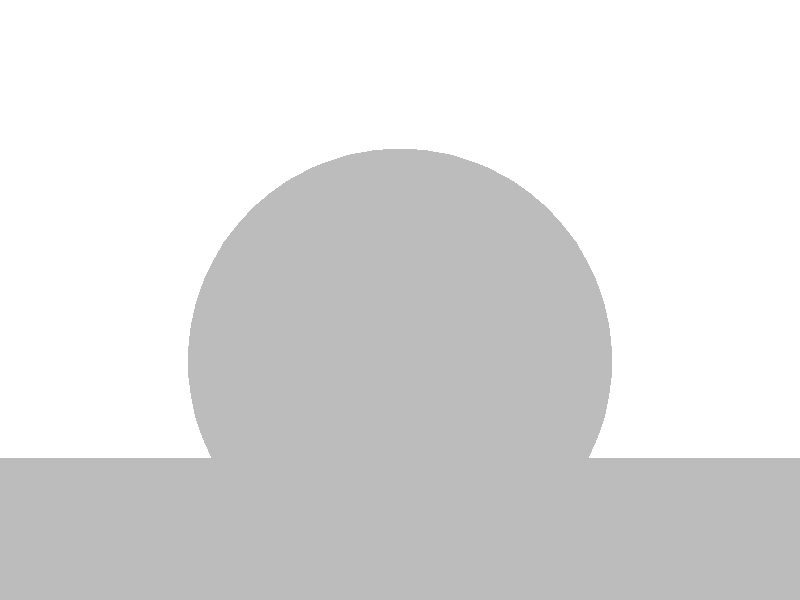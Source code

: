 #include "colors.inc"
background { rgb <1, 1, 1> }
camera {location <-0, 4, -0.5> sky <0,0,1>up <0,1,0> right <-1.33,0,0> angle 35look_at <0, 0, 0> }
mesh2 {
vertex_vectors { 4608, 
<-0.415132, -0.415132, -0.5>, 
<-0.488993, -0.321698, -0.5>, 
<-0.388932, -0.388932, -0.5>, 
<-0.543706, -0.215277, -0.5>, 
<-0.488993, -0.321698, -0.5>, 
<-0.452567, -0.286709, -0.5>, 
<-0.355995, -0.355995, -0.5>, 
<-0.388932, -0.388932, -0.5>, 
<-0.452567, -0.286709, -0.5>, 
<-0.488993, -0.321698, -0.5>, 
<-0.388932, -0.388932, -0.5>, 
<-0.452567, -0.286709, -0.5>, 
<-0.584421, 1.00267e-16, -0.5>, 
<-0.573963, -0.109545, -0.5>, 
<-0.514779, -0.066608, -0.5>, 
<-0.543706, -0.215277, -0.5>, 
<-0.573963, -0.109545, -0.5>, 
<-0.494465, -0.17532, -0.5>, 
<-0.439791, -0.133216, -0.5>, 
<-0.514779, -0.066608, -0.5>, 
<-0.494465, -0.17532, -0.5>, 
<-0.573963, -0.109545, -0.5>, 
<-0.514779, -0.066608, -0.5>, 
<-0.494465, -0.17532, -0.5>, 
<-0.266432, -0.266432, -0.5>, 
<-0.311213, -0.311213, -0.5>, 
<-0.353112, -0.199824, -0.5>, 
<-0.355995, -0.355995, -0.5>, 
<-0.311213, -0.311213, -0.5>, 
<-0.397893, -0.244605, -0.5>, 
<-0.439791, -0.133216, -0.5>, 
<-0.353112, -0.199824, -0.5>, 
<-0.397893, -0.244605, -0.5>, 
<-0.311213, -0.311213, -0.5>, 
<-0.353112, -0.199824, -0.5>, 
<-0.397893, -0.244605, -0.5>, 
<-0.543706, -0.215277, -0.5>, 
<-0.452567, -0.286709, -0.5>, 
<-0.494465, -0.17532, -0.5>, 
<-0.355995, -0.355995, -0.5>, 
<-0.452567, -0.286709, -0.5>, 
<-0.397893, -0.244605, -0.5>, 
<-0.439791, -0.133216, -0.5>, 
<-0.397893, -0.244605, -0.5>, 
<-0.494465, -0.17532, -0.5>, 
<-0.452567, -0.286709, -0.5>, 
<-0.397893, -0.244605, -0.5>, 
<-0.494465, -0.17532, -0.5>, 
<-0.415132, 0.415132, -0.5>, 
<-0.488993, 0.321698, -0.5>, 
<-0.388932, 0.388932, -0.5>, 
<-0.543706, 0.215277, -0.5>, 
<-0.488993, 0.321698, -0.5>, 
<-0.452567, 0.286709, -0.5>, 
<-0.355995, 0.355995, -0.5>, 
<-0.388932, 0.388932, -0.5>, 
<-0.452567, 0.286709, -0.5>, 
<-0.488993, 0.321698, -0.5>, 
<-0.388932, 0.388932, -0.5>, 
<-0.452567, 0.286709, -0.5>, 
<-0.584421, 1.00267e-16, -0.5>, 
<-0.573963, 0.109545, -0.5>, 
<-0.514779, 0.066608, -0.5>, 
<-0.543706, 0.215277, -0.5>, 
<-0.573963, 0.109545, -0.5>, 
<-0.494465, 0.17532, -0.5>, 
<-0.439791, 0.133216, -0.5>, 
<-0.514779, 0.066608, -0.5>, 
<-0.494465, 0.17532, -0.5>, 
<-0.573963, 0.109545, -0.5>, 
<-0.514779, 0.066608, -0.5>, 
<-0.494465, 0.17532, -0.5>, 
<-0.266432, 0.266432, -0.5>, 
<-0.311213, 0.311213, -0.5>, 
<-0.353112, 0.199824, -0.5>, 
<-0.355995, 0.355995, -0.5>, 
<-0.311213, 0.311213, -0.5>, 
<-0.397893, 0.244605, -0.5>, 
<-0.439791, 0.133216, -0.5>, 
<-0.353112, 0.199824, -0.5>, 
<-0.397893, 0.244605, -0.5>, 
<-0.311213, 0.311213, -0.5>, 
<-0.353112, 0.199824, -0.5>, 
<-0.397893, 0.244605, -0.5>, 
<-0.543706, 0.215277, -0.5>, 
<-0.452567, 0.286709, -0.5>, 
<-0.494465, 0.17532, -0.5>, 
<-0.355995, 0.355995, -0.5>, 
<-0.452567, 0.286709, -0.5>, 
<-0.397893, 0.244605, -0.5>, 
<-0.439791, 0.133216, -0.5>, 
<-0.397893, 0.244605, -0.5>, 
<-0.494465, 0.17532, -0.5>, 
<-0.452567, 0.286709, -0.5>, 
<-0.397893, 0.244605, -0.5>, 
<-0.494465, 0.17532, -0.5>, 
<-2.88204e-16, 6.89772e-18, -0.5>, 
<-0.066608, -0.066608, -0.5>, 
<-0.066608, 0.066608, -0.5>, 
<-0.133216, -0.133216, -0.5>, 
<-0.066608, -0.066608, -0.5>, 
<-0.133216, 0, -0.5>, 
<-0.133216, 0.133216, -0.5>, 
<-0.066608, 0.066608, -0.5>, 
<-0.133216, 0, -0.5>, 
<-0.066608, -0.066608, -0.5>, 
<-0.066608, 0.066608, -0.5>, 
<-0.133216, 0, -0.5>, 
<-0.266432, -0.266432, -0.5>, 
<-0.199824, -0.199824, -0.5>, 
<-0.266432, -0.133216, -0.5>, 
<-0.133216, -0.133216, -0.5>, 
<-0.199824, -0.199824, -0.5>, 
<-0.199824, -0.066608, -0.5>, 
<-0.266432, 7.91034e-18, -0.5>, 
<-0.266432, -0.133216, -0.5>, 
<-0.199824, -0.066608, -0.5>, 
<-0.199824, -0.199824, -0.5>, 
<-0.266432, -0.133216, -0.5>, 
<-0.199824, -0.066608, -0.5>, 
<-0.266432, 0.266432, -0.5>, 
<-0.199824, 0.199824, -0.5>, 
<-0.266432, 0.133216, -0.5>, 
<-0.133216, 0.133216, -0.5>, 
<-0.199824, 0.199824, -0.5>, 
<-0.199824, 0.066608, -0.5>, 
<-0.266432, 7.91034e-18, -0.5>, 
<-0.266432, 0.133216, -0.5>, 
<-0.199824, 0.066608, -0.5>, 
<-0.199824, 0.199824, -0.5>, 
<-0.266432, 0.133216, -0.5>, 
<-0.199824, 0.066608, -0.5>, 
<-0.133216, -0.133216, -0.5>, 
<-0.133216, 0, -0.5>, 
<-0.199824, -0.066608, -0.5>, 
<-0.133216, 0.133216, -0.5>, 
<-0.133216, 0, -0.5>, 
<-0.199824, 0.066608, -0.5>, 
<-0.266432, 7.91034e-18, -0.5>, 
<-0.199824, 0.066608, -0.5>, 
<-0.199824, -0.066608, -0.5>, 
<-0.133216, 0, -0.5>, 
<-0.199824, 0.066608, -0.5>, 
<-0.199824, -0.066608, -0.5>, 
<-0.584421, 1.00267e-16, -0.5>, 
<-0.514779, -0.066608, -0.5>, 
<-0.514779, 0.066608, -0.5>, 
<-0.439791, -0.133216, -0.5>, 
<-0.514779, -0.066608, -0.5>, 
<-0.439791, 8.32667e-17, -0.5>, 
<-0.439791, 0.133216, -0.5>, 
<-0.514779, 0.066608, -0.5>, 
<-0.439791, 8.32667e-17, -0.5>, 
<-0.514779, -0.066608, -0.5>, 
<-0.514779, 0.066608, -0.5>, 
<-0.439791, 8.32667e-17, -0.5>, 
<-0.266432, -0.266432, -0.5>, 
<-0.353112, -0.199824, -0.5>, 
<-0.266432, -0.133216, -0.5>, 
<-0.439791, -0.133216, -0.5>, 
<-0.353112, -0.199824, -0.5>, 
<-0.353112, -0.066608, -0.5>, 
<-0.266432, 7.91034e-18, -0.5>, 
<-0.266432, -0.133216, -0.5>, 
<-0.353112, -0.066608, -0.5>, 
<-0.353112, -0.199824, -0.5>, 
<-0.266432, -0.133216, -0.5>, 
<-0.353112, -0.066608, -0.5>, 
<-0.266432, 0.266432, -0.5>, 
<-0.266432, 0.133216, -0.5>, 
<-0.353112, 0.199824, -0.5>, 
<-0.266432, 7.91034e-18, -0.5>, 
<-0.266432, 0.133216, -0.5>, 
<-0.353112, 0.066608, -0.5>, 
<-0.439791, 0.133216, -0.5>, 
<-0.353112, 0.199824, -0.5>, 
<-0.353112, 0.066608, -0.5>, 
<-0.266432, 0.133216, -0.5>, 
<-0.353112, 0.199824, -0.5>, 
<-0.353112, 0.066608, -0.5>, 
<-0.439791, -0.133216, -0.5>, 
<-0.439791, 8.32667e-17, -0.5>, 
<-0.353112, -0.066608, -0.5>, 
<-0.266432, 7.91034e-18, -0.5>, 
<-0.353112, 0.066608, -0.5>, 
<-0.353112, -0.066608, -0.5>, 
<-0.439791, 0.133216, -0.5>, 
<-0.439791, 8.32667e-17, -0.5>, 
<-0.353112, 0.066608, -0.5>, 
<-0.439791, 8.32667e-17, -0.5>, 
<-0.353112, 0.066608, -0.5>, 
<-0.353112, -0.066608, -0.5>, 
<-0.415132, 0.415132, -0.5>, 
<-0.388932, 0.388932, -0.5>, 
<-0.321698, 0.488993, -0.5>, 
<-0.355995, 0.355995, -0.5>, 
<-0.388932, 0.388932, -0.5>, 
<-0.286709, 0.452567, -0.5>, 
<-0.215277, 0.543706, -0.5>, 
<-0.321698, 0.488993, -0.5>, 
<-0.286709, 0.452567, -0.5>, 
<-0.388932, 0.388932, -0.5>, 
<-0.321698, 0.488993, -0.5>, 
<-0.286709, 0.452567, -0.5>, 
<-0.266432, 0.266432, -0.5>, 
<-0.311213, 0.311213, -0.5>, 
<-0.199824, 0.353112, -0.5>, 
<-0.355995, 0.355995, -0.5>, 
<-0.311213, 0.311213, -0.5>, 
<-0.244605, 0.397893, -0.5>, 
<-0.133216, 0.439791, -0.5>, 
<-0.199824, 0.353112, -0.5>, 
<-0.244605, 0.397893, -0.5>, 
<-0.311213, 0.311213, -0.5>, 
<-0.199824, 0.353112, -0.5>, 
<-0.244605, 0.397893, -0.5>, 
<-1.27448e-18, 0.584421, -0.5>, 
<-0.109545, 0.573963, -0.5>, 
<-0.066608, 0.514779, -0.5>, 
<-0.215277, 0.543706, -0.5>, 
<-0.109545, 0.573963, -0.5>, 
<-0.17532, 0.494465, -0.5>, 
<-0.133216, 0.439791, -0.5>, 
<-0.066608, 0.514779, -0.5>, 
<-0.17532, 0.494465, -0.5>, 
<-0.109545, 0.573963, -0.5>, 
<-0.066608, 0.514779, -0.5>, 
<-0.17532, 0.494465, -0.5>, 
<-0.355995, 0.355995, -0.5>, 
<-0.286709, 0.452567, -0.5>, 
<-0.244605, 0.397893, -0.5>, 
<-0.215277, 0.543706, -0.5>, 
<-0.286709, 0.452567, -0.5>, 
<-0.17532, 0.494465, -0.5>, 
<-0.133216, 0.439791, -0.5>, 
<-0.17532, 0.494465, -0.5>, 
<-0.244605, 0.397893, -0.5>, 
<-0.286709, 0.452567, -0.5>, 
<-0.17532, 0.494465, -0.5>, 
<-0.244605, 0.397893, -0.5>, 
<0.415132, 0.415132, -0.5>, 
<0.321698, 0.488993, -0.5>, 
<0.388932, 0.388932, -0.5>, 
<0.215277, 0.543706, -0.5>, 
<0.321698, 0.488993, -0.5>, 
<0.286709, 0.452567, -0.5>, 
<0.355995, 0.355995, -0.5>, 
<0.388932, 0.388932, -0.5>, 
<0.286709, 0.452567, -0.5>, 
<0.321698, 0.488993, -0.5>, 
<0.388932, 0.388932, -0.5>, 
<0.286709, 0.452567, -0.5>, 
<-1.27448e-18, 0.584421, -0.5>, 
<0.109545, 0.573963, -0.5>, 
<0.066608, 0.514779, -0.5>, 
<0.215277, 0.543706, -0.5>, 
<0.109545, 0.573963, -0.5>, 
<0.17532, 0.494465, -0.5>, 
<0.133216, 0.439791, -0.5>, 
<0.066608, 0.514779, -0.5>, 
<0.17532, 0.494465, -0.5>, 
<0.109545, 0.573963, -0.5>, 
<0.066608, 0.514779, -0.5>, 
<0.17532, 0.494465, -0.5>, 
<0.266432, 0.266432, -0.5>, 
<0.311213, 0.311213, -0.5>, 
<0.199824, 0.353112, -0.5>, 
<0.355995, 0.355995, -0.5>, 
<0.311213, 0.311213, -0.5>, 
<0.244605, 0.397893, -0.5>, 
<0.133216, 0.439791, -0.5>, 
<0.199824, 0.353112, -0.5>, 
<0.244605, 0.397893, -0.5>, 
<0.311213, 0.311213, -0.5>, 
<0.199824, 0.353112, -0.5>, 
<0.244605, 0.397893, -0.5>, 
<0.215277, 0.543706, -0.5>, 
<0.286709, 0.452567, -0.5>, 
<0.17532, 0.494465, -0.5>, 
<0.355995, 0.355995, -0.5>, 
<0.286709, 0.452567, -0.5>, 
<0.244605, 0.397893, -0.5>, 
<0.133216, 0.439791, -0.5>, 
<0.244605, 0.397893, -0.5>, 
<0.17532, 0.494465, -0.5>, 
<0.286709, 0.452567, -0.5>, 
<0.244605, 0.397893, -0.5>, 
<0.17532, 0.494465, -0.5>, 
<-2.88204e-16, 6.89772e-18, -0.5>, 
<-0.066608, 0.066608, -0.5>, 
<0.066608, 0.066608, -0.5>, 
<-0.133216, 0.133216, -0.5>, 
<-0.066608, 0.066608, -0.5>, 
<-2.13457e-16, 0.133216, -0.5>, 
<0.133216, 0.133216, -0.5>, 
<0.066608, 0.066608, -0.5>, 
<-2.13457e-16, 0.133216, -0.5>, 
<-0.066608, 0.066608, -0.5>, 
<0.066608, 0.066608, -0.5>, 
<-2.13457e-16, 0.133216, -0.5>, 
<-0.266432, 0.266432, -0.5>, 
<-0.199824, 0.199824, -0.5>, 
<-0.133216, 0.266432, -0.5>, 
<-0.133216, 0.133216, -0.5>, 
<-0.199824, 0.199824, -0.5>, 
<-0.066608, 0.199824, -0.5>, 
<1.18042e-16, 0.266432, -0.5>, 
<-0.133216, 0.266432, -0.5>, 
<-0.066608, 0.199824, -0.5>, 
<-0.199824, 0.199824, -0.5>, 
<-0.133216, 0.266432, -0.5>, 
<-0.066608, 0.199824, -0.5>, 
<0.266432, 0.266432, -0.5>, 
<0.199824, 0.199824, -0.5>, 
<0.133216, 0.266432, -0.5>, 
<0.133216, 0.133216, -0.5>, 
<0.199824, 0.199824, -0.5>, 
<0.066608, 0.199824, -0.5>, 
<1.18042e-16, 0.266432, -0.5>, 
<0.133216, 0.266432, -0.5>, 
<0.066608, 0.199824, -0.5>, 
<0.199824, 0.199824, -0.5>, 
<0.133216, 0.266432, -0.5>, 
<0.066608, 0.199824, -0.5>, 
<-0.133216, 0.133216, -0.5>, 
<-2.13457e-16, 0.133216, -0.5>, 
<-0.066608, 0.199824, -0.5>, 
<0.133216, 0.133216, -0.5>, 
<-2.13457e-16, 0.133216, -0.5>, 
<0.066608, 0.199824, -0.5>, 
<1.18042e-16, 0.266432, -0.5>, 
<0.066608, 0.199824, -0.5>, 
<-0.066608, 0.199824, -0.5>, 
<-2.13457e-16, 0.133216, -0.5>, 
<0.066608, 0.199824, -0.5>, 
<-0.066608, 0.199824, -0.5>, 
<-0.266432, 0.266432, -0.5>, 
<-0.199824, 0.353112, -0.5>, 
<-0.133216, 0.266432, -0.5>, 
<-0.133216, 0.439791, -0.5>, 
<-0.199824, 0.353112, -0.5>, 
<-0.066608, 0.353112, -0.5>, 
<1.18042e-16, 0.266432, -0.5>, 
<-0.133216, 0.266432, -0.5>, 
<-0.066608, 0.353112, -0.5>, 
<-0.199824, 0.353112, -0.5>, 
<-0.133216, 0.266432, -0.5>, 
<-0.066608, 0.353112, -0.5>, 
<-1.27448e-18, 0.584421, -0.5>, 
<-0.066608, 0.514779, -0.5>, 
<0.066608, 0.514779, -0.5>, 
<-0.133216, 0.439791, -0.5>, 
<-0.066608, 0.514779, -0.5>, 
<-1.11022e-16, 0.439791, -0.5>, 
<0.133216, 0.439791, -0.5>, 
<0.066608, 0.514779, -0.5>, 
<-1.11022e-16, 0.439791, -0.5>, 
<-0.066608, 0.514779, -0.5>, 
<0.066608, 0.514779, -0.5>, 
<-1.11022e-16, 0.439791, -0.5>, 
<0.266432, 0.266432, -0.5>, 
<0.133216, 0.266432, -0.5>, 
<0.199824, 0.353112, -0.5>, 
<1.18042e-16, 0.266432, -0.5>, 
<0.133216, 0.266432, -0.5>, 
<0.066608, 0.353112, -0.5>, 
<0.133216, 0.439791, -0.5>, 
<0.199824, 0.353112, -0.5>, 
<0.066608, 0.353112, -0.5>, 
<0.133216, 0.266432, -0.5>, 
<0.199824, 0.353112, -0.5>, 
<0.066608, 0.353112, -0.5>, 
<-0.133216, 0.439791, -0.5>, 
<-0.066608, 0.353112, -0.5>, 
<-1.11022e-16, 0.439791, -0.5>, 
<1.18042e-16, 0.266432, -0.5>, 
<-0.066608, 0.353112, -0.5>, 
<0.066608, 0.353112, -0.5>, 
<0.133216, 0.439791, -0.5>, 
<0.066608, 0.353112, -0.5>, 
<-1.11022e-16, 0.439791, -0.5>, 
<-0.066608, 0.353112, -0.5>, 
<0.066608, 0.353112, -0.5>, 
<-1.11022e-16, 0.439791, -0.5>, 
<0.415132, -0.415132, -0.5>, 
<0.488993, -0.321698, -0.5>, 
<0.388932, -0.388932, -0.5>, 
<0.543706, -0.215277, -0.5>, 
<0.488993, -0.321698, -0.5>, 
<0.452567, -0.286709, -0.5>, 
<0.355995, -0.355995, -0.5>, 
<0.388932, -0.388932, -0.5>, 
<0.452567, -0.286709, -0.5>, 
<0.488993, -0.321698, -0.5>, 
<0.388932, -0.388932, -0.5>, 
<0.452567, -0.286709, -0.5>, 
<0.584421, 1.03018e-16, -0.5>, 
<0.573963, -0.109545, -0.5>, 
<0.514779, -0.066608, -0.5>, 
<0.543706, -0.215277, -0.5>, 
<0.573963, -0.109545, -0.5>, 
<0.494465, -0.17532, -0.5>, 
<0.439791, -0.133216, -0.5>, 
<0.514779, -0.066608, -0.5>, 
<0.494465, -0.17532, -0.5>, 
<0.573963, -0.109545, -0.5>, 
<0.514779, -0.066608, -0.5>, 
<0.494465, -0.17532, -0.5>, 
<0.266432, -0.266432, -0.5>, 
<0.311213, -0.311213, -0.5>, 
<0.353112, -0.199824, -0.5>, 
<0.355995, -0.355995, -0.5>, 
<0.311213, -0.311213, -0.5>, 
<0.397893, -0.244605, -0.5>, 
<0.439791, -0.133216, -0.5>, 
<0.353112, -0.199824, -0.5>, 
<0.397893, -0.244605, -0.5>, 
<0.311213, -0.311213, -0.5>, 
<0.353112, -0.199824, -0.5>, 
<0.397893, -0.244605, -0.5>, 
<0.543706, -0.215277, -0.5>, 
<0.452567, -0.286709, -0.5>, 
<0.494465, -0.17532, -0.5>, 
<0.355995, -0.355995, -0.5>, 
<0.452567, -0.286709, -0.5>, 
<0.397893, -0.244605, -0.5>, 
<0.439791, -0.133216, -0.5>, 
<0.397893, -0.244605, -0.5>, 
<0.494465, -0.17532, -0.5>, 
<0.452567, -0.286709, -0.5>, 
<0.397893, -0.244605, -0.5>, 
<0.494465, -0.17532, -0.5>, 
<0.415132, 0.415132, -0.5>, 
<0.388932, 0.388932, -0.5>, 
<0.488993, 0.321698, -0.5>, 
<0.355995, 0.355995, -0.5>, 
<0.388932, 0.388932, -0.5>, 
<0.452567, 0.286709, -0.5>, 
<0.543706, 0.215277, -0.5>, 
<0.488993, 0.321698, -0.5>, 
<0.452567, 0.286709, -0.5>, 
<0.388932, 0.388932, -0.5>, 
<0.488993, 0.321698, -0.5>, 
<0.452567, 0.286709, -0.5>, 
<0.266432, 0.266432, -0.5>, 
<0.311213, 0.311213, -0.5>, 
<0.353112, 0.199824, -0.5>, 
<0.355995, 0.355995, -0.5>, 
<0.311213, 0.311213, -0.5>, 
<0.397893, 0.244605, -0.5>, 
<0.439791, 0.133216, -0.5>, 
<0.353112, 0.199824, -0.5>, 
<0.397893, 0.244605, -0.5>, 
<0.311213, 0.311213, -0.5>, 
<0.353112, 0.199824, -0.5>, 
<0.397893, 0.244605, -0.5>, 
<0.584421, 1.03018e-16, -0.5>, 
<0.573963, 0.109545, -0.5>, 
<0.514779, 0.066608, -0.5>, 
<0.543706, 0.215277, -0.5>, 
<0.573963, 0.109545, -0.5>, 
<0.494465, 0.17532, -0.5>, 
<0.439791, 0.133216, -0.5>, 
<0.514779, 0.066608, -0.5>, 
<0.494465, 0.17532, -0.5>, 
<0.573963, 0.109545, -0.5>, 
<0.514779, 0.066608, -0.5>, 
<0.494465, 0.17532, -0.5>, 
<0.355995, 0.355995, -0.5>, 
<0.452567, 0.286709, -0.5>, 
<0.397893, 0.244605, -0.5>, 
<0.543706, 0.215277, -0.5>, 
<0.452567, 0.286709, -0.5>, 
<0.494465, 0.17532, -0.5>, 
<0.439791, 0.133216, -0.5>, 
<0.494465, 0.17532, -0.5>, 
<0.397893, 0.244605, -0.5>, 
<0.452567, 0.286709, -0.5>, 
<0.494465, 0.17532, -0.5>, 
<0.397893, 0.244605, -0.5>, 
<-2.88204e-16, 6.89772e-18, -0.5>, 
<0.066608, 0.066608, -0.5>, 
<0.066608, -0.066608, -0.5>, 
<0.133216, 0.133216, -0.5>, 
<0.066608, 0.066608, -0.5>, 
<0.133216, 2.20852e-17, -0.5>, 
<0.133216, -0.133216, -0.5>, 
<0.066608, -0.066608, -0.5>, 
<0.133216, 2.20852e-17, -0.5>, 
<0.066608, 0.066608, -0.5>, 
<0.066608, -0.066608, -0.5>, 
<0.133216, 2.20852e-17, -0.5>, 
<0.266432, 0.266432, -0.5>, 
<0.199824, 0.199824, -0.5>, 
<0.266432, 0.133216, -0.5>, 
<0.133216, 0.133216, -0.5>, 
<0.199824, 0.199824, -0.5>, 
<0.199824, 0.066608, -0.5>, 
<0.266432, 6.75126e-17, -0.5>, 
<0.266432, 0.133216, -0.5>, 
<0.199824, 0.066608, -0.5>, 
<0.199824, 0.199824, -0.5>, 
<0.266432, 0.133216, -0.5>, 
<0.199824, 0.066608, -0.5>, 
<0.266432, -0.266432, -0.5>, 
<0.199824, -0.199824, -0.5>, 
<0.266432, -0.133216, -0.5>, 
<0.133216, -0.133216, -0.5>, 
<0.199824, -0.199824, -0.5>, 
<0.199824, -0.066608, -0.5>, 
<0.266432, 6.75126e-17, -0.5>, 
<0.266432, -0.133216, -0.5>, 
<0.199824, -0.066608, -0.5>, 
<0.199824, -0.199824, -0.5>, 
<0.266432, -0.133216, -0.5>, 
<0.199824, -0.066608, -0.5>, 
<0.133216, 0.133216, -0.5>, 
<0.133216, 2.20852e-17, -0.5>, 
<0.199824, 0.066608, -0.5>, 
<0.133216, -0.133216, -0.5>, 
<0.133216, 2.20852e-17, -0.5>, 
<0.199824, -0.066608, -0.5>, 
<0.266432, 6.75126e-17, -0.5>, 
<0.199824, -0.066608, -0.5>, 
<0.199824, 0.066608, -0.5>, 
<0.133216, 2.20852e-17, -0.5>, 
<0.199824, -0.066608, -0.5>, 
<0.199824, 0.066608, -0.5>, 
<0.266432, 0.266432, -0.5>, 
<0.266432, 0.133216, -0.5>, 
<0.353112, 0.199824, -0.5>, 
<0.266432, 6.75126e-17, -0.5>, 
<0.266432, 0.133216, -0.5>, 
<0.353112, 0.066608, -0.5>, 
<0.439791, 0.133216, -0.5>, 
<0.353112, 0.199824, -0.5>, 
<0.353112, 0.066608, -0.5>, 
<0.266432, 0.133216, -0.5>, 
<0.353112, 0.199824, -0.5>, 
<0.353112, 0.066608, -0.5>, 
<0.584421, 1.03018e-16, -0.5>, 
<0.514779, -0.066608, -0.5>, 
<0.514779, 0.066608, -0.5>, 
<0.439791, -0.133216, -0.5>, 
<0.514779, -0.066608, -0.5>, 
<0.439791, 1.11022e-16, -0.5>, 
<0.439791, 0.133216, -0.5>, 
<0.514779, 0.066608, -0.5>, 
<0.439791, 1.11022e-16, -0.5>, 
<0.514779, -0.066608, -0.5>, 
<0.514779, 0.066608, -0.5>, 
<0.439791, 1.11022e-16, -0.5>, 
<0.266432, -0.266432, -0.5>, 
<0.353112, -0.199824, -0.5>, 
<0.266432, -0.133216, -0.5>, 
<0.439791, -0.133216, -0.5>, 
<0.353112, -0.199824, -0.5>, 
<0.353112, -0.066608, -0.5>, 
<0.266432, 6.75126e-17, -0.5>, 
<0.266432, -0.133216, -0.5>, 
<0.353112, -0.066608, -0.5>, 
<0.353112, -0.199824, -0.5>, 
<0.266432, -0.133216, -0.5>, 
<0.353112, -0.066608, -0.5>, 
<0.439791, -0.133216, -0.5>, 
<0.353112, -0.066608, -0.5>, 
<0.439791, 1.11022e-16, -0.5>, 
<0.266432, 6.75126e-17, -0.5>, 
<0.353112, 0.066608, -0.5>, 
<0.353112, -0.066608, -0.5>, 
<0.439791, 0.133216, -0.5>, 
<0.353112, 0.066608, -0.5>, 
<0.439791, 1.11022e-16, -0.5>, 
<0.353112, 0.066608, -0.5>, 
<0.353112, -0.066608, -0.5>, 
<0.439791, 1.11022e-16, -0.5>, 
<-0.415132, -0.415132, -0.5>, 
<-0.388932, -0.388932, -0.5>, 
<-0.321698, -0.488993, -0.5>, 
<-0.355995, -0.355995, -0.5>, 
<-0.388932, -0.388932, -0.5>, 
<-0.286709, -0.452567, -0.5>, 
<-0.215277, -0.543706, -0.5>, 
<-0.321698, -0.488993, -0.5>, 
<-0.286709, -0.452567, -0.5>, 
<-0.388932, -0.388932, -0.5>, 
<-0.321698, -0.488993, -0.5>, 
<-0.286709, -0.452567, -0.5>, 
<-0.266432, -0.266432, -0.5>, 
<-0.311213, -0.311213, -0.5>, 
<-0.199824, -0.353112, -0.5>, 
<-0.355995, -0.355995, -0.5>, 
<-0.311213, -0.311213, -0.5>, 
<-0.244605, -0.397893, -0.5>, 
<-0.133216, -0.439791, -0.5>, 
<-0.199824, -0.353112, -0.5>, 
<-0.244605, -0.397893, -0.5>, 
<-0.311213, -0.311213, -0.5>, 
<-0.199824, -0.353112, -0.5>, 
<-0.244605, -0.397893, -0.5>, 
<5.41548e-17, -0.584421, -0.5>, 
<-0.109545, -0.573963, -0.5>, 
<-0.066608, -0.514779, -0.5>, 
<-0.215277, -0.543706, -0.5>, 
<-0.109545, -0.573963, -0.5>, 
<-0.17532, -0.494465, -0.5>, 
<-0.133216, -0.439791, -0.5>, 
<-0.066608, -0.514779, -0.5>, 
<-0.17532, -0.494465, -0.5>, 
<-0.109545, -0.573963, -0.5>, 
<-0.066608, -0.514779, -0.5>, 
<-0.17532, -0.494465, -0.5>, 
<-0.355995, -0.355995, -0.5>, 
<-0.286709, -0.452567, -0.5>, 
<-0.244605, -0.397893, -0.5>, 
<-0.215277, -0.543706, -0.5>, 
<-0.286709, -0.452567, -0.5>, 
<-0.17532, -0.494465, -0.5>, 
<-0.133216, -0.439791, -0.5>, 
<-0.17532, -0.494465, -0.5>, 
<-0.244605, -0.397893, -0.5>, 
<-0.286709, -0.452567, -0.5>, 
<-0.17532, -0.494465, -0.5>, 
<-0.244605, -0.397893, -0.5>, 
<0.415132, -0.415132, -0.5>, 
<0.388932, -0.388932, -0.5>, 
<0.321698, -0.488993, -0.5>, 
<0.355995, -0.355995, -0.5>, 
<0.388932, -0.388932, -0.5>, 
<0.286709, -0.452567, -0.5>, 
<0.215277, -0.543706, -0.5>, 
<0.321698, -0.488993, -0.5>, 
<0.286709, -0.452567, -0.5>, 
<0.388932, -0.388932, -0.5>, 
<0.321698, -0.488993, -0.5>, 
<0.286709, -0.452567, -0.5>, 
<0.266432, -0.266432, -0.5>, 
<0.311213, -0.311213, -0.5>, 
<0.199824, -0.353112, -0.5>, 
<0.355995, -0.355995, -0.5>, 
<0.311213, -0.311213, -0.5>, 
<0.244605, -0.397893, -0.5>, 
<0.133216, -0.439791, -0.5>, 
<0.199824, -0.353112, -0.5>, 
<0.244605, -0.397893, -0.5>, 
<0.311213, -0.311213, -0.5>, 
<0.199824, -0.353112, -0.5>, 
<0.244605, -0.397893, -0.5>, 
<5.41548e-17, -0.584421, -0.5>, 
<0.109545, -0.573963, -0.5>, 
<0.066608, -0.514779, -0.5>, 
<0.215277, -0.543706, -0.5>, 
<0.109545, -0.573963, -0.5>, 
<0.17532, -0.494465, -0.5>, 
<0.133216, -0.439791, -0.5>, 
<0.066608, -0.514779, -0.5>, 
<0.17532, -0.494465, -0.5>, 
<0.109545, -0.573963, -0.5>, 
<0.066608, -0.514779, -0.5>, 
<0.17532, -0.494465, -0.5>, 
<0.355995, -0.355995, -0.5>, 
<0.286709, -0.452567, -0.5>, 
<0.244605, -0.397893, -0.5>, 
<0.215277, -0.543706, -0.5>, 
<0.286709, -0.452567, -0.5>, 
<0.17532, -0.494465, -0.5>, 
<0.133216, -0.439791, -0.5>, 
<0.17532, -0.494465, -0.5>, 
<0.244605, -0.397893, -0.5>, 
<0.286709, -0.452567, -0.5>, 
<0.17532, -0.494465, -0.5>, 
<0.244605, -0.397893, -0.5>, 
<-2.88204e-16, 6.89772e-18, -0.5>, 
<-0.066608, -0.066608, -0.5>, 
<0.066608, -0.066608, -0.5>, 
<-0.133216, -0.133216, -0.5>, 
<-0.066608, -0.066608, -0.5>, 
<-2.14545e-16, -0.133216, -0.5>, 
<0.133216, -0.133216, -0.5>, 
<0.066608, -0.066608, -0.5>, 
<-2.14545e-16, -0.133216, -0.5>, 
<-0.066608, -0.066608, -0.5>, 
<0.066608, -0.066608, -0.5>, 
<-2.14545e-16, -0.133216, -0.5>, 
<-0.266432, -0.266432, -0.5>, 
<-0.199824, -0.199824, -0.5>, 
<-0.133216, -0.266432, -0.5>, 
<-0.133216, -0.133216, -0.5>, 
<-0.199824, -0.199824, -0.5>, 
<-0.066608, -0.199824, -0.5>, 
<-1.24623e-16, -0.266432, -0.5>, 
<-0.133216, -0.266432, -0.5>, 
<-0.066608, -0.199824, -0.5>, 
<-0.199824, -0.199824, -0.5>, 
<-0.133216, -0.266432, -0.5>, 
<-0.066608, -0.199824, -0.5>, 
<0.266432, -0.266432, -0.5>, 
<0.199824, -0.199824, -0.5>, 
<0.133216, -0.266432, -0.5>, 
<0.133216, -0.133216, -0.5>, 
<0.199824, -0.199824, -0.5>, 
<0.066608, -0.199824, -0.5>, 
<-1.24623e-16, -0.266432, -0.5>, 
<0.133216, -0.266432, -0.5>, 
<0.066608, -0.199824, -0.5>, 
<0.199824, -0.199824, -0.5>, 
<0.133216, -0.266432, -0.5>, 
<0.066608, -0.199824, -0.5>, 
<-0.133216, -0.133216, -0.5>, 
<-2.14545e-16, -0.133216, -0.5>, 
<-0.066608, -0.199824, -0.5>, 
<0.133216, -0.133216, -0.5>, 
<-2.14545e-16, -0.133216, -0.5>, 
<0.066608, -0.199824, -0.5>, 
<-1.24623e-16, -0.266432, -0.5>, 
<0.066608, -0.199824, -0.5>, 
<-0.066608, -0.199824, -0.5>, 
<-2.14545e-16, -0.133216, -0.5>, 
<0.066608, -0.199824, -0.5>, 
<-0.066608, -0.199824, -0.5>, 
<-0.266432, -0.266432, -0.5>, 
<-0.199824, -0.353112, -0.5>, 
<-0.133216, -0.266432, -0.5>, 
<-0.133216, -0.439791, -0.5>, 
<-0.199824, -0.353112, -0.5>, 
<-0.066608, -0.353112, -0.5>, 
<-1.24623e-16, -0.266432, -0.5>, 
<-0.133216, -0.266432, -0.5>, 
<-0.066608, -0.353112, -0.5>, 
<-0.199824, -0.353112, -0.5>, 
<-0.133216, -0.266432, -0.5>, 
<-0.066608, -0.353112, -0.5>, 
<0.266432, -0.266432, -0.5>, 
<0.133216, -0.266432, -0.5>, 
<0.199824, -0.353112, -0.5>, 
<-1.24623e-16, -0.266432, -0.5>, 
<0.133216, -0.266432, -0.5>, 
<0.066608, -0.353112, -0.5>, 
<0.133216, -0.439791, -0.5>, 
<0.199824, -0.353112, -0.5>, 
<0.066608, -0.353112, -0.5>, 
<0.133216, -0.266432, -0.5>, 
<0.199824, -0.353112, -0.5>, 
<0.066608, -0.353112, -0.5>, 
<5.41548e-17, -0.584421, -0.5>, 
<-0.066608, -0.514779, -0.5>, 
<0.066608, -0.514779, -0.5>, 
<-0.133216, -0.439791, -0.5>, 
<-0.066608, -0.514779, -0.5>, 
<-8.00054e-17, -0.439791, -0.5>, 
<0.133216, -0.439791, -0.5>, 
<0.066608, -0.514779, -0.5>, 
<-8.00054e-17, -0.439791, -0.5>, 
<-0.066608, -0.514779, -0.5>, 
<0.066608, -0.514779, -0.5>, 
<-8.00054e-17, -0.439791, -0.5>, 
<-0.133216, -0.439791, -0.5>, 
<-0.066608, -0.353112, -0.5>, 
<-8.00054e-17, -0.439791, -0.5>, 
<-1.24623e-16, -0.266432, -0.5>, 
<-0.066608, -0.353112, -0.5>, 
<0.066608, -0.353112, -0.5>, 
<0.133216, -0.439791, -0.5>, 
<-8.00054e-17, -0.439791, -0.5>, 
<0.066608, -0.353112, -0.5>, 
<-0.066608, -0.353112, -0.5>, 
<-8.00054e-17, -0.439791, -0.5>, 
<0.066608, -0.353112, -0.5>, 
<-0.415132, -0.415132, -0.5>, 
<-0.488993, -0.321698, -0.5>, 
<-0.497293, -0.366429, -0.430005>, 
<-0.543706, -0.215277, -0.5>, 
<-0.488993, -0.321698, -0.5>, 
<-0.558577, -0.26286, -0.429513>, 
<-0.563461, -0.305387, -0.357147>, 
<-0.497293, -0.366429, -0.430005>, 
<-0.558577, -0.26286, -0.429513>, 
<-0.488993, -0.321698, -0.5>, 
<-0.497293, -0.366429, -0.430005>, 
<-0.558577, -0.26286, -0.429513>, 
<-0.584421, 1.00267e-16, -0.5>, 
<-0.573963, -0.109545, -0.5>, 
<-0.61125, -0.0525395, -0.437859>, 
<-0.543706, -0.215277, -0.5>, 
<-0.573963, -0.109545, -0.5>, 
<-0.591888, -0.161593, -0.438152>, 
<-0.627226, -0.104196, -0.373776>, 
<-0.61125, -0.0525395, -0.437859>, 
<-0.591888, -0.161593, -0.438152>, 
<-0.573963, -0.109545, -0.5>, 
<-0.61125, -0.0525395, -0.437859>, 
<-0.591888, -0.161593, -0.438152>, 
<-0.634523, -0.183723, -0.232527>, 
<-0.60515, -0.247045, -0.295855>, 
<-0.635634, -0.145237, -0.304095>, 
<-0.563461, -0.305387, -0.357147>, 
<-0.60515, -0.247045, -0.295855>, 
<-0.60301, -0.207544, -0.36773>, 
<-0.627226, -0.104196, -0.373776>, 
<-0.635634, -0.145237, -0.304095>, 
<-0.60301, -0.207544, -0.36773>, 
<-0.60515, -0.247045, -0.295855>, 
<-0.635634, -0.145237, -0.304095>, 
<-0.60301, -0.207544, -0.36773>, 
<-0.543706, -0.215277, -0.5>, 
<-0.558577, -0.26286, -0.429513>, 
<-0.591888, -0.161593, -0.438152>, 
<-0.563461, -0.305387, -0.357147>, 
<-0.558577, -0.26286, -0.429513>, 
<-0.60301, -0.207544, -0.36773>, 
<-0.627226, -0.104196, -0.373776>, 
<-0.60301, -0.207544, -0.36773>, 
<-0.591888, -0.161593, -0.438152>, 
<-0.558577, -0.26286, -0.429513>, 
<-0.60301, -0.207544, -0.36773>, 
<-0.591888, -0.161593, -0.438152>, 
<-0.415132, 0.415132, -0.5>, 
<-0.488993, 0.321698, -0.5>, 
<-0.497293, 0.366429, -0.430005>, 
<-0.543706, 0.215277, -0.5>, 
<-0.488993, 0.321698, -0.5>, 
<-0.558577, 0.26286, -0.429513>, 
<-0.563461, 0.305387, -0.357147>, 
<-0.497293, 0.366429, -0.430005>, 
<-0.558577, 0.26286, -0.429513>, 
<-0.488993, 0.321698, -0.5>, 
<-0.497293, 0.366429, -0.430005>, 
<-0.558577, 0.26286, -0.429513>, 
<-0.584421, 1.00267e-16, -0.5>, 
<-0.573963, 0.109545, -0.5>, 
<-0.61125, 0.0525395, -0.437859>, 
<-0.543706, 0.215277, -0.5>, 
<-0.573963, 0.109545, -0.5>, 
<-0.591888, 0.161593, -0.438152>, 
<-0.627226, 0.104196, -0.373776>, 
<-0.61125, 0.0525395, -0.437859>, 
<-0.591888, 0.161593, -0.438152>, 
<-0.573963, 0.109545, -0.5>, 
<-0.61125, 0.0525395, -0.437859>, 
<-0.591888, 0.161593, -0.438152>, 
<-0.634523, 0.183723, -0.232527>, 
<-0.60515, 0.247045, -0.295855>, 
<-0.635634, 0.145237, -0.304095>, 
<-0.563461, 0.305387, -0.357147>, 
<-0.60515, 0.247045, -0.295855>, 
<-0.60301, 0.207544, -0.36773>, 
<-0.627226, 0.104196, -0.373776>, 
<-0.635634, 0.145237, -0.304095>, 
<-0.60301, 0.207544, -0.36773>, 
<-0.60515, 0.247045, -0.295855>, 
<-0.635634, 0.145237, -0.304095>, 
<-0.60301, 0.207544, -0.36773>, 
<-0.543706, 0.215277, -0.5>, 
<-0.558577, 0.26286, -0.429513>, 
<-0.591888, 0.161593, -0.438152>, 
<-0.563461, 0.305387, -0.357147>, 
<-0.558577, 0.26286, -0.429513>, 
<-0.60301, 0.207544, -0.36773>, 
<-0.627226, 0.104196, -0.373776>, 
<-0.60301, 0.207544, -0.36773>, 
<-0.591888, 0.161593, -0.438152>, 
<-0.558577, 0.26286, -0.429513>, 
<-0.60301, 0.207544, -0.36773>, 
<-0.591888, 0.161593, -0.438152>, 
<-0.647471, 1.1755e-16, -0.0582238>, 
<-0.65317, -0.038633, -0.0937262>, 
<-0.65317, 0.038633, -0.0937262>, 
<-0.6543, -0.0771526, -0.130025>, 
<-0.65317, -0.038633, -0.0937262>, 
<-0.658734, 1.65407e-16, -0.12984>, 
<-0.6543, 0.0771526, -0.130025>, 
<-0.65317, 0.038633, -0.0937262>, 
<-0.658734, 1.65407e-16, -0.12984>, 
<-0.65317, -0.038633, -0.0937262>, 
<-0.65317, 0.038633, -0.0937262>, 
<-0.658734, 1.65407e-16, -0.12984>, 
<-0.634523, -0.183723, -0.232527>, 
<-0.648629, -0.131247, -0.1812>, 
<-0.653188, -0.0928413, -0.242056>, 
<-0.6543, -0.0771526, -0.130025>, 
<-0.648629, -0.131247, -0.1812>, 
<-0.660516, -0.0389313, -0.190198>, 
<-0.658984, 1.00069e-16, -0.25028>, 
<-0.653188, -0.0928413, -0.242056>, 
<-0.660516, -0.0389313, -0.190198>, 
<-0.648629, -0.131247, -0.1812>, 
<-0.653188, -0.0928413, -0.242056>, 
<-0.660516, -0.0389313, -0.190198>, 
<-0.634523, 0.183723, -0.232527>, 
<-0.648629, 0.131247, -0.1812>, 
<-0.653188, 0.0928413, -0.242056>, 
<-0.6543, 0.0771526, -0.130025>, 
<-0.648629, 0.131247, -0.1812>, 
<-0.660516, 0.0389313, -0.190198>, 
<-0.658984, 1.00069e-16, -0.25028>, 
<-0.653188, 0.0928413, -0.242056>, 
<-0.660516, 0.0389313, -0.190198>, 
<-0.648629, 0.131247, -0.1812>, 
<-0.653188, 0.0928413, -0.242056>, 
<-0.660516, 0.0389313, -0.190198>, 
<-0.6543, -0.0771526, -0.130025>, 
<-0.658734, 1.65407e-16, -0.12984>, 
<-0.660516, -0.0389313, -0.190198>, 
<-0.6543, 0.0771526, -0.130025>, 
<-0.658734, 1.65407e-16, -0.12984>, 
<-0.660516, 0.0389313, -0.190198>, 
<-0.658984, 1.00069e-16, -0.25028>, 
<-0.660516, 0.0389313, -0.190198>, 
<-0.660516, -0.0389313, -0.190198>, 
<-0.658734, 1.65407e-16, -0.12984>, 
<-0.660516, 0.0389313, -0.190198>, 
<-0.660516, -0.0389313, -0.190198>, 
<-0.584421, 1.00267e-16, -0.5>, 
<-0.61125, -0.0525395, -0.437859>, 
<-0.61125, 0.0525395, -0.437859>, 
<-0.627226, -0.104196, -0.373776>, 
<-0.61125, -0.0525395, -0.437859>, 
<-0.635036, 2.10275e-16, -0.37612>, 
<-0.627226, 0.104196, -0.373776>, 
<-0.61125, 0.0525395, -0.437859>, 
<-0.635036, 2.10275e-16, -0.37612>, 
<-0.61125, -0.0525395, -0.437859>, 
<-0.61125, 0.0525395, -0.437859>, 
<-0.635036, 2.10275e-16, -0.37612>, 
<-0.634523, -0.183723, -0.232527>, 
<-0.635634, -0.145237, -0.304095>, 
<-0.653188, -0.0928413, -0.242056>, 
<-0.627226, -0.104196, -0.373776>, 
<-0.635634, -0.145237, -0.304095>, 
<-0.648153, -0.0524206, -0.313025>, 
<-0.658984, 1.00069e-16, -0.25028>, 
<-0.653188, -0.0928413, -0.242056>, 
<-0.648153, -0.0524206, -0.313025>, 
<-0.635634, -0.145237, -0.304095>, 
<-0.653188, -0.0928413, -0.242056>, 
<-0.648153, -0.0524206, -0.313025>, 
<-0.634523, 0.183723, -0.232527>, 
<-0.653188, 0.0928413, -0.242056>, 
<-0.635634, 0.145237, -0.304095>, 
<-0.658984, 1.00069e-16, -0.25028>, 
<-0.653188, 0.0928413, -0.242056>, 
<-0.648153, 0.0524206, -0.313025>, 
<-0.627226, 0.104196, -0.373776>, 
<-0.635634, 0.145237, -0.304095>, 
<-0.648153, 0.0524206, -0.313025>, 
<-0.653188, 0.0928413, -0.242056>, 
<-0.635634, 0.145237, -0.304095>, 
<-0.648153, 0.0524206, -0.313025>, 
<-0.627226, -0.104196, -0.373776>, 
<-0.635036, 2.10275e-16, -0.37612>, 
<-0.648153, -0.0524206, -0.313025>, 
<-0.658984, 1.00069e-16, -0.25028>, 
<-0.648153, 0.0524206, -0.313025>, 
<-0.648153, -0.0524206, -0.313025>, 
<-0.627226, 0.104196, -0.373776>, 
<-0.635036, 2.10275e-16, -0.37612>, 
<-0.648153, 0.0524206, -0.313025>, 
<-0.635036, 2.10275e-16, -0.37612>, 
<-0.648153, 0.0524206, -0.313025>, 
<-0.648153, -0.0524206, -0.313025>, 
<-0.415132, 0.415132, -0.5>, 
<-0.497293, 0.366429, -0.430005>, 
<-0.446284, 0.446284, -0.39257>, 
<-0.563461, 0.305387, -0.357147>, 
<-0.497293, 0.366429, -0.430005>, 
<-0.519598, 0.389281, -0.322102>, 
<-0.463802, 0.463802, -0.283469>, 
<-0.446284, 0.446284, -0.39257>, 
<-0.519598, 0.389281, -0.322102>, 
<-0.497293, 0.366429, -0.430005>, 
<-0.446284, 0.446284, -0.39257>, 
<-0.519598, 0.389281, -0.322102>, 
<-0.634523, 0.183723, -0.232527>, 
<-0.60515, 0.247045, -0.295855>, 
<-0.606383, 0.265879, -0.201228>, 
<-0.563461, 0.305387, -0.357147>, 
<-0.60515, 0.247045, -0.295855>, 
<-0.570891, 0.327586, -0.264096>, 
<-0.566478, 0.3427, -0.169455>, 
<-0.606383, 0.265879, -0.201228>, 
<-0.570891, 0.327586, -0.264096>, 
<-0.60515, 0.247045, -0.295855>, 
<-0.606383, 0.265879, -0.201228>, 
<-0.570891, 0.327586, -0.264096>, 
<-0.462111, 0.462111, -0.0803322>, 
<-0.468457, 0.468457, -0.181819>, 
<-0.51922, 0.406319, -0.12437>, 
<-0.463802, 0.463802, -0.283469>, 
<-0.468457, 0.468457, -0.181819>, 
<-0.520896, 0.407695, -0.226892>, 
<-0.566478, 0.3427, -0.169455>, 
<-0.51922, 0.406319, -0.12437>, 
<-0.520896, 0.407695, -0.226892>, 
<-0.468457, 0.468457, -0.181819>, 
<-0.51922, 0.406319, -0.12437>, 
<-0.520896, 0.407695, -0.226892>, 
<-0.563461, 0.305387, -0.357147>, 
<-0.519598, 0.389281, -0.322102>, 
<-0.570891, 0.327586, -0.264096>, 
<-0.463802, 0.463802, -0.283469>, 
<-0.519598, 0.389281, -0.322102>, 
<-0.520896, 0.407695, -0.226892>, 
<-0.566478, 0.3427, -0.169455>, 
<-0.520896, 0.407695, -0.226892>, 
<-0.570891, 0.327586, -0.264096>, 
<-0.519598, 0.389281, -0.322102>, 
<-0.520896, 0.407695, -0.226892>, 
<-0.570891, 0.327586, -0.264096>, 
<-0.346989, 0.346989, 0.256585>, 
<-0.387383, 0.387383, 0.18395>, 
<-0.416861, 0.310076, 0.222528>, 
<-0.420258, 0.420258, 0.104025>, 
<-0.387383, 0.387383, 0.18395>, 
<-0.454206, 0.347344, 0.145937>, 
<-0.479648, 0.267876, 0.181579>, 
<-0.416861, 0.310076, 0.222528>, 
<-0.454206, 0.347344, 0.145937>, 
<-0.387383, 0.387383, 0.18395>, 
<-0.416861, 0.310076, 0.222528>, 
<-0.454206, 0.347344, 0.145937>, 
<-0.462111, 0.462111, -0.0803322>, 
<-0.445947, 0.445947, 0.0140233>, 
<-0.504609, 0.398716, -0.0300147>, 
<-0.420258, 0.420258, 0.104025>, 
<-0.445947, 0.445947, 0.0140233>, 
<-0.483004, 0.377239, 0.0627776>, 
<-0.537453, 0.327724, 0.0172955>, 
<-0.504609, 0.398716, -0.0300147>, 
<-0.483004, 0.377239, 0.0627776>, 
<-0.445947, 0.445947, 0.0140233>, 
<-0.504609, 0.398716, -0.0300147>, 
<-0.483004, 0.377239, 0.0627776>, 
<-0.573246, 0.172127, 0.0945678>, 
<-0.530357, 0.221644, 0.140454>, 
<-0.56037, 0.252216, 0.0581901>, 
<-0.479648, 0.267876, 0.181579>, 
<-0.530357, 0.221644, 0.140454>, 
<-0.513483, 0.300768, 0.10227>, 
<-0.537453, 0.327724, 0.0172955>, 
<-0.56037, 0.252216, 0.0581901>, 
<-0.513483, 0.300768, 0.10227>, 
<-0.530357, 0.221644, 0.140454>, 
<-0.56037, 0.252216, 0.0581901>, 
<-0.513483, 0.300768, 0.10227>, 
<-0.420258, 0.420258, 0.104025>, 
<-0.454206, 0.347344, 0.145937>, 
<-0.483004, 0.377239, 0.0627776>, 
<-0.479648, 0.267876, 0.181579>, 
<-0.454206, 0.347344, 0.145937>, 
<-0.513483, 0.300768, 0.10227>, 
<-0.537453, 0.327724, 0.0172955>, 
<-0.513483, 0.300768, 0.10227>, 
<-0.483004, 0.377239, 0.0627776>, 
<-0.454206, 0.347344, 0.145937>, 
<-0.513483, 0.300768, 0.10227>, 
<-0.483004, 0.377239, 0.0627776>, 
<-0.647471, 1.1755e-16, -0.0582238>, 
<-0.65317, 0.038633, -0.0937262>, 
<-0.639164, 0.0379837, -0.0236798>, 
<-0.6543, 0.0771526, -0.130025>, 
<-0.65317, 0.038633, -0.0937262>, 
<-0.64403, 0.0771931, -0.059353>, 
<-0.626468, 0.075856, 0.00987478>, 
<-0.639164, 0.0379837, -0.0236798>, 
<-0.64403, 0.0771931, -0.059353>, 
<-0.65317, 0.038633, -0.0937262>, 
<-0.639164, 0.0379837, -0.0236798>, 
<-0.64403, 0.0771931, -0.059353>, 
<-0.634523, 0.183723, -0.232527>, 
<-0.648629, 0.131247, -0.1812>, 
<-0.630223, 0.198584, -0.148897>, 
<-0.6543, 0.0771526, -0.130025>, 
<-0.648629, 0.131247, -0.1812>, 
<-0.639276, 0.144478, -0.0973847>, 
<-0.615656, 0.209802, -0.0658335>, 
<-0.630223, 0.198584, -0.148897>, 
<-0.639276, 0.144478, -0.0973847>, 
<-0.648629, 0.131247, -0.1812>, 
<-0.630223, 0.198584, -0.148897>, 
<-0.639276, 0.144478, -0.0973847>, 
<-0.573246, 0.172127, 0.0945678>, 
<-0.603262, 0.124676, 0.053544>, 
<-0.599344, 0.192698, 0.0160653>, 
<-0.626468, 0.075856, 0.00987478>, 
<-0.603262, 0.124676, 0.053544>, 
<-0.625339, 0.143827, -0.0268209>, 
<-0.615656, 0.209802, -0.0658335>, 
<-0.599344, 0.192698, 0.0160653>, 
<-0.625339, 0.143827, -0.0268209>, 
<-0.603262, 0.124676, 0.053544>, 
<-0.599344, 0.192698, 0.0160653>, 
<-0.625339, 0.143827, -0.0268209>, 
<-0.6543, 0.0771526, -0.130025>, 
<-0.64403, 0.0771931, -0.059353>, 
<-0.639276, 0.144478, -0.0973847>, 
<-0.626468, 0.075856, 0.00987478>, 
<-0.64403, 0.0771931, -0.059353>, 
<-0.625339, 0.143827, -0.0268209>, 
<-0.615656, 0.209802, -0.0658335>, 
<-0.625339, 0.143827, -0.0268209>, 
<-0.639276, 0.144478, -0.0973847>, 
<-0.64403, 0.0771931, -0.059353>, 
<-0.625339, 0.143827, -0.0268209>, 
<-0.639276, 0.144478, -0.0973847>, 
<-0.634523, 0.183723, -0.232527>, 
<-0.606383, 0.265879, -0.201228>, 
<-0.630223, 0.198584, -0.148897>, 
<-0.566478, 0.3427, -0.169455>, 
<-0.606383, 0.265879, -0.201228>, 
<-0.596375, 0.278689, -0.116987>, 
<-0.615656, 0.209802, -0.0658335>, 
<-0.630223, 0.198584, -0.148897>, 
<-0.596375, 0.278689, -0.116987>, 
<-0.606383, 0.265879, -0.201228>, 
<-0.630223, 0.198584, -0.148897>, 
<-0.596375, 0.278689, -0.116987>, 
<-0.462111, 0.462111, -0.0803322>, 
<-0.51922, 0.406319, -0.12437>, 
<-0.504609, 0.398716, -0.0300147>, 
<-0.566478, 0.3427, -0.169455>, 
<-0.51922, 0.406319, -0.12437>, 
<-0.557628, 0.338758, -0.0749237>, 
<-0.537453, 0.327724, 0.0172955>, 
<-0.504609, 0.398716, -0.0300147>, 
<-0.557628, 0.338758, -0.0749237>, 
<-0.51922, 0.406319, -0.12437>, 
<-0.504609, 0.398716, -0.0300147>, 
<-0.557628, 0.338758, -0.0749237>, 
<-0.573246, 0.172127, 0.0945678>, 
<-0.599344, 0.192698, 0.0160653>, 
<-0.56037, 0.252216, 0.0581901>, 
<-0.615656, 0.209802, -0.0658335>, 
<-0.599344, 0.192698, 0.0160653>, 
<-0.581086, 0.27088, -0.023038>, 
<-0.537453, 0.327724, 0.0172955>, 
<-0.56037, 0.252216, 0.0581901>, 
<-0.581086, 0.27088, -0.023038>, 
<-0.599344, 0.192698, 0.0160653>, 
<-0.56037, 0.252216, 0.0581901>, 
<-0.581086, 0.27088, -0.023038>, 
<-0.566478, 0.3427, -0.169455>, 
<-0.596375, 0.278689, -0.116987>, 
<-0.557628, 0.338758, -0.0749237>, 
<-0.615656, 0.209802, -0.0658335>, 
<-0.596375, 0.278689, -0.116987>, 
<-0.581086, 0.27088, -0.023038>, 
<-0.537453, 0.327724, 0.0172955>, 
<-0.581086, 0.27088, -0.023038>, 
<-0.557628, 0.338758, -0.0749237>, 
<-0.596375, 0.278689, -0.116987>, 
<-0.581086, 0.27088, -0.023038>, 
<-0.557628, 0.338758, -0.0749237>, 
<-0.346989, -0.346989, 0.256585>, 
<-0.375921, -0.266719, 0.287346>, 
<-0.416861, -0.310076, 0.222528>, 
<-0.397781, -0.181397, 0.309223>, 
<-0.375921, -0.266719, 0.287346>, 
<-0.442558, -0.22663, 0.249237>, 
<-0.479648, -0.267876, 0.181579>, 
<-0.416861, -0.310076, 0.222528>, 
<-0.442558, -0.22663, 0.249237>, 
<-0.375921, -0.266719, 0.287346>, 
<-0.416861, -0.310076, 0.222528>, 
<-0.442558, -0.22663, 0.249237>, 
<-0.415288, 1.92432e-16, 0.3276>, 
<-0.410478, -0.0915889, 0.323305>, 
<-0.465516, -0.0463083, 0.280462>, 
<-0.397781, -0.181397, 0.309223>, 
<-0.410478, -0.0915889, 0.323305>, 
<-0.456675, -0.137742, 0.271149>, 
<-0.508403, -0.0918865, 0.225944>, 
<-0.465516, -0.0463083, 0.280462>, 
<-0.456675, -0.137742, 0.271149>, 
<-0.410478, -0.0915889, 0.323305>, 
<-0.465516, -0.0463083, 0.280462>, 
<-0.456675, -0.137742, 0.271149>, 
<-0.573246, -0.172127, 0.0945678>, 
<-0.530357, -0.221644, 0.140454>, 
<-0.545158, -0.133122, 0.163072>, 
<-0.479648, -0.267876, 0.181579>, 
<-0.530357, -0.221644, 0.140454>, 
<-0.498801, -0.18166, 0.207615>, 
<-0.508403, -0.0918865, 0.225944>, 
<-0.545158, -0.133122, 0.163072>, 
<-0.498801, -0.18166, 0.207615>, 
<-0.530357, -0.221644, 0.140454>, 
<-0.545158, -0.133122, 0.163072>, 
<-0.498801, -0.18166, 0.207615>, 
<-0.397781, -0.181397, 0.309223>, 
<-0.442558, -0.22663, 0.249237>, 
<-0.456675, -0.137742, 0.271149>, 
<-0.479648, -0.267876, 0.181579>, 
<-0.442558, -0.22663, 0.249237>, 
<-0.498801, -0.18166, 0.207615>, 
<-0.508403, -0.0918865, 0.225944>, 
<-0.498801, -0.18166, 0.207615>, 
<-0.456675, -0.137742, 0.271149>, 
<-0.442558, -0.22663, 0.249237>, 
<-0.498801, -0.18166, 0.207615>, 
<-0.456675, -0.137742, 0.271149>, 
<-0.346989, 0.346989, 0.256585>, 
<-0.416861, 0.310076, 0.222528>, 
<-0.375921, 0.266719, 0.287346>, 
<-0.479648, 0.267876, 0.181579>, 
<-0.416861, 0.310076, 0.222528>, 
<-0.442558, 0.22663, 0.249237>, 
<-0.397781, 0.181397, 0.309223>, 
<-0.375921, 0.266719, 0.287346>, 
<-0.442558, 0.22663, 0.249237>, 
<-0.416861, 0.310076, 0.222528>, 
<-0.375921, 0.266719, 0.287346>, 
<-0.442558, 0.22663, 0.249237>, 
<-0.573246, 0.172127, 0.0945678>, 
<-0.530357, 0.221644, 0.140454>, 
<-0.545158, 0.133122, 0.163072>, 
<-0.479648, 0.267876, 0.181579>, 
<-0.530357, 0.221644, 0.140454>, 
<-0.498801, 0.18166, 0.207615>, 
<-0.508403, 0.0918865, 0.225944>, 
<-0.545158, 0.133122, 0.163072>, 
<-0.498801, 0.18166, 0.207615>, 
<-0.530357, 0.221644, 0.140454>, 
<-0.545158, 0.133122, 0.163072>, 
<-0.498801, 0.18166, 0.207615>, 
<-0.415288, 1.92432e-16, 0.3276>, 
<-0.410478, 0.0915889, 0.323305>, 
<-0.465516, 0.0463083, 0.280462>, 
<-0.397781, 0.181397, 0.309223>, 
<-0.410478, 0.0915889, 0.323305>, 
<-0.456675, 0.137742, 0.271149>, 
<-0.508403, 0.0918865, 0.225944>, 
<-0.465516, 0.0463083, 0.280462>, 
<-0.456675, 0.137742, 0.271149>, 
<-0.410478, 0.0915889, 0.323305>, 
<-0.465516, 0.0463083, 0.280462>, 
<-0.456675, 0.137742, 0.271149>, 
<-0.479648, 0.267876, 0.181579>, 
<-0.442558, 0.22663, 0.249237>, 
<-0.498801, 0.18166, 0.207615>, 
<-0.397781, 0.181397, 0.309223>, 
<-0.442558, 0.22663, 0.249237>, 
<-0.456675, 0.137742, 0.271149>, 
<-0.508403, 0.0918865, 0.225944>, 
<-0.456675, 0.137742, 0.271149>, 
<-0.498801, 0.18166, 0.207615>, 
<-0.442558, 0.22663, 0.249237>, 
<-0.456675, 0.137742, 0.271149>, 
<-0.498801, 0.18166, 0.207615>, 
<-0.647471, 1.1755e-16, -0.0582238>, 
<-0.639164, 0.0379837, -0.0236798>, 
<-0.639164, -0.0379837, -0.0236798>, 
<-0.626468, 0.075856, 0.00987478>, 
<-0.639164, 0.0379837, -0.0236798>, 
<-0.630467, 9.76427e-17, 0.0113643>, 
<-0.626468, -0.075856, 0.00987478>, 
<-0.639164, -0.0379837, -0.0236798>, 
<-0.630467, 9.76427e-17, 0.0113643>, 
<-0.639164, 0.0379837, -0.0236798>, 
<-0.639164, -0.0379837, -0.0236798>, 
<-0.630467, 9.76427e-17, 0.0113643>, 
<-0.573246, 0.172127, 0.0945678>, 
<-0.603262, 0.124676, 0.053544>, 
<-0.583436, 0.0868521, 0.111983>, 
<-0.626468, 0.075856, 0.00987478>, 
<-0.603262, 0.124676, 0.053544>, 
<-0.60863, 0.0382303, 0.0684308>, 
<-0.583599, 1.17187e-16, 0.123942>, 
<-0.583436, 0.0868521, 0.111983>, 
<-0.60863, 0.0382303, 0.0684308>, 
<-0.603262, 0.124676, 0.053544>, 
<-0.583436, 0.0868521, 0.111983>, 
<-0.60863, 0.0382303, 0.0684308>, 
<-0.573246, -0.172127, 0.0945678>, 
<-0.603262, -0.124676, 0.053544>, 
<-0.583436, -0.0868521, 0.111983>, 
<-0.626468, -0.075856, 0.00987478>, 
<-0.603262, -0.124676, 0.053544>, 
<-0.60863, -0.0382303, 0.0684308>, 
<-0.583599, 1.17187e-16, 0.123942>, 
<-0.583436, -0.0868521, 0.111983>, 
<-0.60863, -0.0382303, 0.0684308>, 
<-0.603262, -0.124676, 0.053544>, 
<-0.583436, -0.0868521, 0.111983>, 
<-0.60863, -0.0382303, 0.0684308>, 
<-0.626468, 0.075856, 0.00987478>, 
<-0.630467, 9.76427e-17, 0.0113643>, 
<-0.60863, 0.0382303, 0.0684308>, 
<-0.626468, -0.075856, 0.00987478>, 
<-0.630467, 9.76427e-17, 0.0113643>, 
<-0.60863, -0.0382303, 0.0684308>, 
<-0.583599, 1.17187e-16, 0.123942>, 
<-0.60863, -0.0382303, 0.0684308>, 
<-0.60863, 0.0382303, 0.0684308>, 
<-0.630467, 9.76427e-17, 0.0113643>, 
<-0.60863, -0.0382303, 0.0684308>, 
<-0.60863, 0.0382303, 0.0684308>, 
<-0.573246, 0.172127, 0.0945678>, 
<-0.583436, 0.0868521, 0.111983>, 
<-0.545158, 0.133122, 0.163072>, 
<-0.583599, 1.17187e-16, 0.123942>, 
<-0.583436, 0.0868521, 0.111983>, 
<-0.549894, 0.0462594, 0.177502>, 
<-0.508403, 0.0918865, 0.225944>, 
<-0.545158, 0.133122, 0.163072>, 
<-0.549894, 0.0462594, 0.177502>, 
<-0.583436, 0.0868521, 0.111983>, 
<-0.545158, 0.133122, 0.163072>, 
<-0.549894, 0.0462594, 0.177502>, 
<-0.415288, 1.92432e-16, 0.3276>, 
<-0.465516, -0.0463083, 0.280462>, 
<-0.465516, 0.0463083, 0.280462>, 
<-0.508403, -0.0918865, 0.225944>, 
<-0.465516, -0.0463083, 0.280462>, 
<-0.513308, 8.68861e-17, 0.230019>, 
<-0.508403, 0.0918865, 0.225944>, 
<-0.465516, 0.0463083, 0.280462>, 
<-0.513308, 8.68861e-17, 0.230019>, 
<-0.465516, -0.0463083, 0.280462>, 
<-0.465516, 0.0463083, 0.280462>, 
<-0.513308, 8.68861e-17, 0.230019>, 
<-0.573246, -0.172127, 0.0945678>, 
<-0.545158, -0.133122, 0.163072>, 
<-0.583436, -0.0868521, 0.111983>, 
<-0.508403, -0.0918865, 0.225944>, 
<-0.545158, -0.133122, 0.163072>, 
<-0.549894, -0.0462594, 0.177502>, 
<-0.583599, 1.17187e-16, 0.123942>, 
<-0.583436, -0.0868521, 0.111983>, 
<-0.549894, -0.0462594, 0.177502>, 
<-0.545158, -0.133122, 0.163072>, 
<-0.583436, -0.0868521, 0.111983>, 
<-0.549894, -0.0462594, 0.177502>, 
<-0.508403, -0.0918865, 0.225944>, 
<-0.549894, -0.0462594, 0.177502>, 
<-0.513308, 8.68861e-17, 0.230019>, 
<-0.583599, 1.17187e-16, 0.123942>, 
<-0.549894, 0.0462594, 0.177502>, 
<-0.549894, -0.0462594, 0.177502>, 
<-0.508403, 0.0918865, 0.225944>, 
<-0.549894, 0.0462594, 0.177502>, 
<-0.513308, 8.68861e-17, 0.230019>, 
<-0.549894, 0.0462594, 0.177502>, 
<-0.549894, -0.0462594, 0.177502>, 
<-0.513308, 8.68861e-17, 0.230019>, 
<-0.415132, -0.415132, -0.5>, 
<-0.497293, -0.366429, -0.430005>, 
<-0.446284, -0.446284, -0.39257>, 
<-0.563461, -0.305387, -0.357147>, 
<-0.497293, -0.366429, -0.430005>, 
<-0.519598, -0.389281, -0.322102>, 
<-0.463802, -0.463802, -0.283469>, 
<-0.446284, -0.446284, -0.39257>, 
<-0.519598, -0.389281, -0.322102>, 
<-0.497293, -0.366429, -0.430005>, 
<-0.446284, -0.446284, -0.39257>, 
<-0.519598, -0.389281, -0.322102>, 
<-0.634523, -0.183723, -0.232527>, 
<-0.60515, -0.247045, -0.295855>, 
<-0.606383, -0.265879, -0.201228>, 
<-0.563461, -0.305387, -0.357147>, 
<-0.60515, -0.247045, -0.295855>, 
<-0.570891, -0.327586, -0.264096>, 
<-0.566478, -0.3427, -0.169455>, 
<-0.606383, -0.265879, -0.201228>, 
<-0.570891, -0.327586, -0.264096>, 
<-0.60515, -0.247045, -0.295855>, 
<-0.606383, -0.265879, -0.201228>, 
<-0.570891, -0.327586, -0.264096>, 
<-0.462111, -0.462111, -0.0803322>, 
<-0.468457, -0.468457, -0.181819>, 
<-0.51922, -0.406319, -0.12437>, 
<-0.463802, -0.463802, -0.283469>, 
<-0.468457, -0.468457, -0.181819>, 
<-0.520896, -0.407695, -0.226892>, 
<-0.566478, -0.3427, -0.169455>, 
<-0.51922, -0.406319, -0.12437>, 
<-0.520896, -0.407695, -0.226892>, 
<-0.468457, -0.468457, -0.181819>, 
<-0.51922, -0.406319, -0.12437>, 
<-0.520896, -0.407695, -0.226892>, 
<-0.563461, -0.305387, -0.357147>, 
<-0.519598, -0.389281, -0.322102>, 
<-0.570891, -0.327586, -0.264096>, 
<-0.463802, -0.463802, -0.283469>, 
<-0.519598, -0.389281, -0.322102>, 
<-0.520896, -0.407695, -0.226892>, 
<-0.566478, -0.3427, -0.169455>, 
<-0.520896, -0.407695, -0.226892>, 
<-0.570891, -0.327586, -0.264096>, 
<-0.519598, -0.389281, -0.322102>, 
<-0.520896, -0.407695, -0.226892>, 
<-0.570891, -0.327586, -0.264096>, 
<-0.346989, -0.346989, 0.256585>, 
<-0.416861, -0.310076, 0.222528>, 
<-0.387383, -0.387383, 0.18395>, 
<-0.479648, -0.267876, 0.181579>, 
<-0.416861, -0.310076, 0.222528>, 
<-0.454206, -0.347344, 0.145937>, 
<-0.420258, -0.420258, 0.104025>, 
<-0.387383, -0.387383, 0.18395>, 
<-0.454206, -0.347344, 0.145937>, 
<-0.416861, -0.310076, 0.222528>, 
<-0.387383, -0.387383, 0.18395>, 
<-0.454206, -0.347344, 0.145937>, 
<-0.573246, -0.172127, 0.0945678>, 
<-0.530357, -0.221644, 0.140454>, 
<-0.56037, -0.252216, 0.0581901>, 
<-0.479648, -0.267876, 0.181579>, 
<-0.530357, -0.221644, 0.140454>, 
<-0.513483, -0.300768, 0.10227>, 
<-0.537453, -0.327724, 0.0172955>, 
<-0.56037, -0.252216, 0.0581901>, 
<-0.513483, -0.300768, 0.10227>, 
<-0.530357, -0.221644, 0.140454>, 
<-0.56037, -0.252216, 0.0581901>, 
<-0.513483, -0.300768, 0.10227>, 
<-0.462111, -0.462111, -0.0803322>, 
<-0.445947, -0.445947, 0.0140233>, 
<-0.504609, -0.398716, -0.0300147>, 
<-0.420258, -0.420258, 0.104025>, 
<-0.445947, -0.445947, 0.0140233>, 
<-0.483004, -0.377239, 0.0627776>, 
<-0.537453, -0.327724, 0.0172955>, 
<-0.504609, -0.398716, -0.0300147>, 
<-0.483004, -0.377239, 0.0627776>, 
<-0.445947, -0.445947, 0.0140233>, 
<-0.504609, -0.398716, -0.0300147>, 
<-0.483004, -0.377239, 0.0627776>, 
<-0.479648, -0.267876, 0.181579>, 
<-0.454206, -0.347344, 0.145937>, 
<-0.513483, -0.300768, 0.10227>, 
<-0.420258, -0.420258, 0.104025>, 
<-0.454206, -0.347344, 0.145937>, 
<-0.483004, -0.377239, 0.0627776>, 
<-0.537453, -0.327724, 0.0172955>, 
<-0.483004, -0.377239, 0.0627776>, 
<-0.513483, -0.300768, 0.10227>, 
<-0.454206, -0.347344, 0.145937>, 
<-0.483004, -0.377239, 0.0627776>, 
<-0.513483, -0.300768, 0.10227>, 
<-0.647471, 1.1755e-16, -0.0582238>, 
<-0.65317, -0.038633, -0.0937262>, 
<-0.639164, -0.0379837, -0.0236798>, 
<-0.6543, -0.0771526, -0.130025>, 
<-0.65317, -0.038633, -0.0937262>, 
<-0.64403, -0.0771931, -0.059353>, 
<-0.626468, -0.075856, 0.00987478>, 
<-0.639164, -0.0379837, -0.0236798>, 
<-0.64403, -0.0771931, -0.059353>, 
<-0.65317, -0.038633, -0.0937262>, 
<-0.639164, -0.0379837, -0.0236798>, 
<-0.64403, -0.0771931, -0.059353>, 
<-0.634523, -0.183723, -0.232527>, 
<-0.648629, -0.131247, -0.1812>, 
<-0.630223, -0.198584, -0.148897>, 
<-0.6543, -0.0771526, -0.130025>, 
<-0.648629, -0.131247, -0.1812>, 
<-0.639276, -0.144478, -0.0973847>, 
<-0.615656, -0.209802, -0.0658335>, 
<-0.630223, -0.198584, -0.148897>, 
<-0.639276, -0.144478, -0.0973847>, 
<-0.648629, -0.131247, -0.1812>, 
<-0.630223, -0.198584, -0.148897>, 
<-0.639276, -0.144478, -0.0973847>, 
<-0.573246, -0.172127, 0.0945678>, 
<-0.603262, -0.124676, 0.053544>, 
<-0.599344, -0.192698, 0.0160653>, 
<-0.626468, -0.075856, 0.00987478>, 
<-0.603262, -0.124676, 0.053544>, 
<-0.625339, -0.143827, -0.0268209>, 
<-0.615656, -0.209802, -0.0658335>, 
<-0.599344, -0.192698, 0.0160653>, 
<-0.625339, -0.143827, -0.0268209>, 
<-0.603262, -0.124676, 0.053544>, 
<-0.599344, -0.192698, 0.0160653>, 
<-0.625339, -0.143827, -0.0268209>, 
<-0.6543, -0.0771526, -0.130025>, 
<-0.64403, -0.0771931, -0.059353>, 
<-0.639276, -0.144478, -0.0973847>, 
<-0.626468, -0.075856, 0.00987478>, 
<-0.64403, -0.0771931, -0.059353>, 
<-0.625339, -0.143827, -0.0268209>, 
<-0.615656, -0.209802, -0.0658335>, 
<-0.625339, -0.143827, -0.0268209>, 
<-0.639276, -0.144478, -0.0973847>, 
<-0.64403, -0.0771931, -0.059353>, 
<-0.625339, -0.143827, -0.0268209>, 
<-0.639276, -0.144478, -0.0973847>, 
<-0.634523, -0.183723, -0.232527>, 
<-0.606383, -0.265879, -0.201228>, 
<-0.630223, -0.198584, -0.148897>, 
<-0.566478, -0.3427, -0.169455>, 
<-0.606383, -0.265879, -0.201228>, 
<-0.596375, -0.278689, -0.116987>, 
<-0.615656, -0.209802, -0.0658335>, 
<-0.630223, -0.198584, -0.148897>, 
<-0.596375, -0.278689, -0.116987>, 
<-0.606383, -0.265879, -0.201228>, 
<-0.630223, -0.198584, -0.148897>, 
<-0.596375, -0.278689, -0.116987>, 
<-0.573246, -0.172127, 0.0945678>, 
<-0.599344, -0.192698, 0.0160653>, 
<-0.56037, -0.252216, 0.0581901>, 
<-0.615656, -0.209802, -0.0658335>, 
<-0.599344, -0.192698, 0.0160653>, 
<-0.581086, -0.27088, -0.023038>, 
<-0.537453, -0.327724, 0.0172955>, 
<-0.56037, -0.252216, 0.0581901>, 
<-0.581086, -0.27088, -0.023038>, 
<-0.599344, -0.192698, 0.0160653>, 
<-0.56037, -0.252216, 0.0581901>, 
<-0.581086, -0.27088, -0.023038>, 
<-0.462111, -0.462111, -0.0803322>, 
<-0.51922, -0.406319, -0.12437>, 
<-0.504609, -0.398716, -0.0300147>, 
<-0.566478, -0.3427, -0.169455>, 
<-0.51922, -0.406319, -0.12437>, 
<-0.557628, -0.338758, -0.0749237>, 
<-0.537453, -0.327724, 0.0172955>, 
<-0.504609, -0.398716, -0.0300147>, 
<-0.557628, -0.338758, -0.0749237>, 
<-0.51922, -0.406319, -0.12437>, 
<-0.504609, -0.398716, -0.0300147>, 
<-0.557628, -0.338758, -0.0749237>, 
<-0.566478, -0.3427, -0.169455>, 
<-0.596375, -0.278689, -0.116987>, 
<-0.557628, -0.338758, -0.0749237>, 
<-0.615656, -0.209802, -0.0658335>, 
<-0.596375, -0.278689, -0.116987>, 
<-0.581086, -0.27088, -0.023038>, 
<-0.537453, -0.327724, 0.0172955>, 
<-0.557628, -0.338758, -0.0749237>, 
<-0.581086, -0.27088, -0.023038>, 
<-0.596375, -0.278689, -0.116987>, 
<-0.557628, -0.338758, -0.0749237>, 
<-0.581086, -0.27088, -0.023038>, 
<0.415132, -0.415132, -0.5>, 
<0.488993, -0.321698, -0.5>, 
<0.497293, -0.366429, -0.430005>, 
<0.543706, -0.215277, -0.5>, 
<0.488993, -0.321698, -0.5>, 
<0.558577, -0.26286, -0.429513>, 
<0.563461, -0.305387, -0.357147>, 
<0.497293, -0.366429, -0.430005>, 
<0.558577, -0.26286, -0.429513>, 
<0.488993, -0.321698, -0.5>, 
<0.497293, -0.366429, -0.430005>, 
<0.558577, -0.26286, -0.429513>, 
<0.584421, 1.03018e-16, -0.5>, 
<0.573963, -0.109545, -0.5>, 
<0.61125, -0.0525395, -0.437859>, 
<0.543706, -0.215277, -0.5>, 
<0.573963, -0.109545, -0.5>, 
<0.591888, -0.161593, -0.438152>, 
<0.627226, -0.104196, -0.373776>, 
<0.61125, -0.0525395, -0.437859>, 
<0.591888, -0.161593, -0.438152>, 
<0.573963, -0.109545, -0.5>, 
<0.61125, -0.0525395, -0.437859>, 
<0.591888, -0.161593, -0.438152>, 
<0.634523, -0.183723, -0.232527>, 
<0.60515, -0.247045, -0.295855>, 
<0.635634, -0.145237, -0.304095>, 
<0.563461, -0.305387, -0.357147>, 
<0.60515, -0.247045, -0.295855>, 
<0.60301, -0.207544, -0.36773>, 
<0.627226, -0.104196, -0.373776>, 
<0.635634, -0.145237, -0.304095>, 
<0.60301, -0.207544, -0.36773>, 
<0.60515, -0.247045, -0.295855>, 
<0.635634, -0.145237, -0.304095>, 
<0.60301, -0.207544, -0.36773>, 
<0.543706, -0.215277, -0.5>, 
<0.558577, -0.26286, -0.429513>, 
<0.591888, -0.161593, -0.438152>, 
<0.563461, -0.305387, -0.357147>, 
<0.558577, -0.26286, -0.429513>, 
<0.60301, -0.207544, -0.36773>, 
<0.627226, -0.104196, -0.373776>, 
<0.60301, -0.207544, -0.36773>, 
<0.591888, -0.161593, -0.438152>, 
<0.558577, -0.26286, -0.429513>, 
<0.60301, -0.207544, -0.36773>, 
<0.591888, -0.161593, -0.438152>, 
<0.415132, 0.415132, -0.5>, 
<0.488993, 0.321698, -0.5>, 
<0.497293, 0.366429, -0.430005>, 
<0.543706, 0.215277, -0.5>, 
<0.488993, 0.321698, -0.5>, 
<0.558577, 0.26286, -0.429513>, 
<0.563461, 0.305387, -0.357147>, 
<0.497293, 0.366429, -0.430005>, 
<0.558577, 0.26286, -0.429513>, 
<0.488993, 0.321698, -0.5>, 
<0.497293, 0.366429, -0.430005>, 
<0.558577, 0.26286, -0.429513>, 
<0.584421, 1.03018e-16, -0.5>, 
<0.573963, 0.109545, -0.5>, 
<0.61125, 0.0525395, -0.437859>, 
<0.543706, 0.215277, -0.5>, 
<0.573963, 0.109545, -0.5>, 
<0.591888, 0.161593, -0.438152>, 
<0.627226, 0.104196, -0.373776>, 
<0.61125, 0.0525395, -0.437859>, 
<0.591888, 0.161593, -0.438152>, 
<0.573963, 0.109545, -0.5>, 
<0.61125, 0.0525395, -0.437859>, 
<0.591888, 0.161593, -0.438152>, 
<0.634523, 0.183723, -0.232527>, 
<0.60515, 0.247045, -0.295855>, 
<0.635634, 0.145237, -0.304095>, 
<0.563461, 0.305387, -0.357147>, 
<0.60515, 0.247045, -0.295855>, 
<0.60301, 0.207544, -0.36773>, 
<0.627226, 0.104196, -0.373776>, 
<0.635634, 0.145237, -0.304095>, 
<0.60301, 0.207544, -0.36773>, 
<0.60515, 0.247045, -0.295855>, 
<0.635634, 0.145237, -0.304095>, 
<0.60301, 0.207544, -0.36773>, 
<0.543706, 0.215277, -0.5>, 
<0.558577, 0.26286, -0.429513>, 
<0.591888, 0.161593, -0.438152>, 
<0.563461, 0.305387, -0.357147>, 
<0.558577, 0.26286, -0.429513>, 
<0.60301, 0.207544, -0.36773>, 
<0.627226, 0.104196, -0.373776>, 
<0.60301, 0.207544, -0.36773>, 
<0.591888, 0.161593, -0.438152>, 
<0.558577, 0.26286, -0.429513>, 
<0.60301, 0.207544, -0.36773>, 
<0.591888, 0.161593, -0.438152>, 
<0.647471, 5.09629e-17, -0.0582238>, 
<0.65317, -0.038633, -0.0937262>, 
<0.65317, 0.038633, -0.0937262>, 
<0.6543, -0.0771526, -0.130025>, 
<0.65317, -0.038633, -0.0937262>, 
<0.658734, 9.75566e-17, -0.12984>, 
<0.6543, 0.0771526, -0.130025>, 
<0.65317, 0.038633, -0.0937262>, 
<0.658734, 9.75566e-17, -0.12984>, 
<0.65317, -0.038633, -0.0937262>, 
<0.65317, 0.038633, -0.0937262>, 
<0.658734, 9.75566e-17, -0.12984>, 
<0.634523, -0.183723, -0.232527>, 
<0.648629, -0.131247, -0.1812>, 
<0.653188, -0.0928413, -0.242056>, 
<0.6543, -0.0771526, -0.130025>, 
<0.648629, -0.131247, -0.1812>, 
<0.660516, -0.0389313, -0.190198>, 
<0.658984, -2.66458e-17, -0.25028>, 
<0.653188, -0.0928413, -0.242056>, 
<0.660516, -0.0389313, -0.190198>, 
<0.648629, -0.131247, -0.1812>, 
<0.653188, -0.0928413, -0.242056>, 
<0.660516, -0.0389313, -0.190198>, 
<0.634523, 0.183723, -0.232527>, 
<0.648629, 0.131247, -0.1812>, 
<0.653188, 0.0928413, -0.242056>, 
<0.6543, 0.0771526, -0.130025>, 
<0.648629, 0.131247, -0.1812>, 
<0.660516, 0.0389313, -0.190198>, 
<0.658984, -2.66458e-17, -0.25028>, 
<0.653188, 0.0928413, -0.242056>, 
<0.660516, 0.0389313, -0.190198>, 
<0.648629, 0.131247, -0.1812>, 
<0.653188, 0.0928413, -0.242056>, 
<0.660516, 0.0389313, -0.190198>, 
<0.6543, -0.0771526, -0.130025>, 
<0.658734, 9.75566e-17, -0.12984>, 
<0.660516, -0.0389313, -0.190198>, 
<0.6543, 0.0771526, -0.130025>, 
<0.658734, 9.75566e-17, -0.12984>, 
<0.660516, 0.0389313, -0.190198>, 
<0.658984, -2.66458e-17, -0.25028>, 
<0.660516, 0.0389313, -0.190198>, 
<0.660516, -0.0389313, -0.190198>, 
<0.658734, 9.75566e-17, -0.12984>, 
<0.660516, 0.0389313, -0.190198>, 
<0.660516, -0.0389313, -0.190198>, 
<0.584421, 1.03018e-16, -0.5>, 
<0.61125, -0.0525395, -0.437859>, 
<0.61125, 0.0525395, -0.437859>, 
<0.627226, -0.104196, -0.373776>, 
<0.61125, -0.0525395, -0.437859>, 
<0.635036, -7.1397e-19, -0.37612>, 
<0.627226, 0.104196, -0.373776>, 
<0.61125, 0.0525395, -0.437859>, 
<0.635036, -7.1397e-19, -0.37612>, 
<0.61125, -0.0525395, -0.437859>, 
<0.61125, 0.0525395, -0.437859>, 
<0.635036, -7.1397e-19, -0.37612>, 
<0.634523, -0.183723, -0.232527>, 
<0.635634, -0.145237, -0.304095>, 
<0.653188, -0.0928413, -0.242056>, 
<0.627226, -0.104196, -0.373776>, 
<0.635634, -0.145237, -0.304095>, 
<0.648153, -0.0524206, -0.313025>, 
<0.658984, -2.66458e-17, -0.25028>, 
<0.653188, -0.0928413, -0.242056>, 
<0.648153, -0.0524206, -0.313025>, 
<0.635634, -0.145237, -0.304095>, 
<0.653188, -0.0928413, -0.242056>, 
<0.648153, -0.0524206, -0.313025>, 
<0.634523, 0.183723, -0.232527>, 
<0.653188, 0.0928413, -0.242056>, 
<0.635634, 0.145237, -0.304095>, 
<0.658984, -2.66458e-17, -0.25028>, 
<0.653188, 0.0928413, -0.242056>, 
<0.648153, 0.0524206, -0.313025>, 
<0.627226, 0.104196, -0.373776>, 
<0.635634, 0.145237, -0.304095>, 
<0.648153, 0.0524206, -0.313025>, 
<0.653188, 0.0928413, -0.242056>, 
<0.635634, 0.145237, -0.304095>, 
<0.648153, 0.0524206, -0.313025>, 
<0.627226, -0.104196, -0.373776>, 
<0.635036, -7.1397e-19, -0.37612>, 
<0.648153, -0.0524206, -0.313025>, 
<0.658984, -2.66458e-17, -0.25028>, 
<0.648153, 0.0524206, -0.313025>, 
<0.648153, -0.0524206, -0.313025>, 
<0.627226, 0.104196, -0.373776>, 
<0.635036, -7.1397e-19, -0.37612>, 
<0.648153, 0.0524206, -0.313025>, 
<0.635036, -7.1397e-19, -0.37612>, 
<0.648153, 0.0524206, -0.313025>, 
<0.648153, -0.0524206, -0.313025>, 
<0.415132, 0.415132, -0.5>, 
<0.497293, 0.366429, -0.430005>, 
<0.446284, 0.446284, -0.39257>, 
<0.563461, 0.305387, -0.357147>, 
<0.497293, 0.366429, -0.430005>, 
<0.519598, 0.389281, -0.322102>, 
<0.463802, 0.463802, -0.283469>, 
<0.446284, 0.446284, -0.39257>, 
<0.519598, 0.389281, -0.322102>, 
<0.497293, 0.366429, -0.430005>, 
<0.446284, 0.446284, -0.39257>, 
<0.519598, 0.389281, -0.322102>, 
<0.634523, 0.183723, -0.232527>, 
<0.60515, 0.247045, -0.295855>, 
<0.606383, 0.265879, -0.201228>, 
<0.563461, 0.305387, -0.357147>, 
<0.60515, 0.247045, -0.295855>, 
<0.570891, 0.327586, -0.264096>, 
<0.566478, 0.3427, -0.169455>, 
<0.606383, 0.265879, -0.201228>, 
<0.570891, 0.327586, -0.264096>, 
<0.60515, 0.247045, -0.295855>, 
<0.606383, 0.265879, -0.201228>, 
<0.570891, 0.327586, -0.264096>, 
<0.462111, 0.462111, -0.0803322>, 
<0.468457, 0.468457, -0.181819>, 
<0.51922, 0.406319, -0.12437>, 
<0.463802, 0.463802, -0.283469>, 
<0.468457, 0.468457, -0.181819>, 
<0.520896, 0.407695, -0.226892>, 
<0.566478, 0.3427, -0.169455>, 
<0.51922, 0.406319, -0.12437>, 
<0.520896, 0.407695, -0.226892>, 
<0.468457, 0.468457, -0.181819>, 
<0.51922, 0.406319, -0.12437>, 
<0.520896, 0.407695, -0.226892>, 
<0.563461, 0.305387, -0.357147>, 
<0.519598, 0.389281, -0.322102>, 
<0.570891, 0.327586, -0.264096>, 
<0.463802, 0.463802, -0.283469>, 
<0.519598, 0.389281, -0.322102>, 
<0.520896, 0.407695, -0.226892>, 
<0.566478, 0.3427, -0.169455>, 
<0.520896, 0.407695, -0.226892>, 
<0.570891, 0.327586, -0.264096>, 
<0.519598, 0.389281, -0.322102>, 
<0.520896, 0.407695, -0.226892>, 
<0.570891, 0.327586, -0.264096>, 
<0.346989, 0.346989, 0.256585>, 
<0.387383, 0.387383, 0.18395>, 
<0.416861, 0.310076, 0.222528>, 
<0.420258, 0.420258, 0.104025>, 
<0.387383, 0.387383, 0.18395>, 
<0.454206, 0.347344, 0.145937>, 
<0.479648, 0.267876, 0.181579>, 
<0.416861, 0.310076, 0.222528>, 
<0.454206, 0.347344, 0.145937>, 
<0.387383, 0.387383, 0.18395>, 
<0.416861, 0.310076, 0.222528>, 
<0.454206, 0.347344, 0.145937>, 
<0.462111, 0.462111, -0.0803322>, 
<0.445947, 0.445947, 0.0140233>, 
<0.504609, 0.398716, -0.0300147>, 
<0.420258, 0.420258, 0.104025>, 
<0.445947, 0.445947, 0.0140233>, 
<0.483004, 0.377239, 0.0627776>, 
<0.537453, 0.327724, 0.0172955>, 
<0.504609, 0.398716, -0.0300147>, 
<0.483004, 0.377239, 0.0627776>, 
<0.445947, 0.445947, 0.0140233>, 
<0.504609, 0.398716, -0.0300147>, 
<0.483004, 0.377239, 0.0627776>, 
<0.573246, 0.172127, 0.0945678>, 
<0.530357, 0.221644, 0.140454>, 
<0.56037, 0.252216, 0.0581901>, 
<0.479648, 0.267876, 0.181579>, 
<0.530357, 0.221644, 0.140454>, 
<0.513483, 0.300768, 0.10227>, 
<0.537453, 0.327724, 0.0172955>, 
<0.56037, 0.252216, 0.0581901>, 
<0.513483, 0.300768, 0.10227>, 
<0.530357, 0.221644, 0.140454>, 
<0.56037, 0.252216, 0.0581901>, 
<0.513483, 0.300768, 0.10227>, 
<0.420258, 0.420258, 0.104025>, 
<0.454206, 0.347344, 0.145937>, 
<0.483004, 0.377239, 0.0627776>, 
<0.479648, 0.267876, 0.181579>, 
<0.454206, 0.347344, 0.145937>, 
<0.513483, 0.300768, 0.10227>, 
<0.537453, 0.327724, 0.0172955>, 
<0.513483, 0.300768, 0.10227>, 
<0.483004, 0.377239, 0.0627776>, 
<0.454206, 0.347344, 0.145937>, 
<0.513483, 0.300768, 0.10227>, 
<0.483004, 0.377239, 0.0627776>, 
<0.647471, 5.09629e-17, -0.0582238>, 
<0.65317, 0.038633, -0.0937262>, 
<0.639164, 0.0379837, -0.0236798>, 
<0.6543, 0.0771526, -0.130025>, 
<0.65317, 0.038633, -0.0937262>, 
<0.64403, 0.0771931, -0.059353>, 
<0.626468, 0.075856, 0.00987478>, 
<0.639164, 0.0379837, -0.0236798>, 
<0.64403, 0.0771931, -0.059353>, 
<0.65317, 0.038633, -0.0937262>, 
<0.639164, 0.0379837, -0.0236798>, 
<0.64403, 0.0771931, -0.059353>, 
<0.634523, 0.183723, -0.232527>, 
<0.648629, 0.131247, -0.1812>, 
<0.630223, 0.198584, -0.148897>, 
<0.6543, 0.0771526, -0.130025>, 
<0.648629, 0.131247, -0.1812>, 
<0.639276, 0.144478, -0.0973847>, 
<0.615656, 0.209802, -0.0658335>, 
<0.630223, 0.198584, -0.148897>, 
<0.639276, 0.144478, -0.0973847>, 
<0.648629, 0.131247, -0.1812>, 
<0.630223, 0.198584, -0.148897>, 
<0.639276, 0.144478, -0.0973847>, 
<0.573246, 0.172127, 0.0945678>, 
<0.603262, 0.124676, 0.053544>, 
<0.599344, 0.192698, 0.0160653>, 
<0.626468, 0.075856, 0.00987478>, 
<0.603262, 0.124676, 0.053544>, 
<0.625339, 0.143827, -0.0268209>, 
<0.615656, 0.209802, -0.0658335>, 
<0.599344, 0.192698, 0.0160653>, 
<0.625339, 0.143827, -0.0268209>, 
<0.603262, 0.124676, 0.053544>, 
<0.599344, 0.192698, 0.0160653>, 
<0.625339, 0.143827, -0.0268209>, 
<0.6543, 0.0771526, -0.130025>, 
<0.64403, 0.0771931, -0.059353>, 
<0.639276, 0.144478, -0.0973847>, 
<0.626468, 0.075856, 0.00987478>, 
<0.64403, 0.0771931, -0.059353>, 
<0.625339, 0.143827, -0.0268209>, 
<0.615656, 0.209802, -0.0658335>, 
<0.625339, 0.143827, -0.0268209>, 
<0.639276, 0.144478, -0.0973847>, 
<0.64403, 0.0771931, -0.059353>, 
<0.625339, 0.143827, -0.0268209>, 
<0.639276, 0.144478, -0.0973847>, 
<0.634523, 0.183723, -0.232527>, 
<0.606383, 0.265879, -0.201228>, 
<0.630223, 0.198584, -0.148897>, 
<0.566478, 0.3427, -0.169455>, 
<0.606383, 0.265879, -0.201228>, 
<0.596375, 0.278689, -0.116987>, 
<0.615656, 0.209802, -0.0658335>, 
<0.630223, 0.198584, -0.148897>, 
<0.596375, 0.278689, -0.116987>, 
<0.606383, 0.265879, -0.201228>, 
<0.630223, 0.198584, -0.148897>, 
<0.596375, 0.278689, -0.116987>, 
<0.462111, 0.462111, -0.0803322>, 
<0.51922, 0.406319, -0.12437>, 
<0.504609, 0.398716, -0.0300147>, 
<0.566478, 0.3427, -0.169455>, 
<0.51922, 0.406319, -0.12437>, 
<0.557628, 0.338758, -0.0749237>, 
<0.537453, 0.327724, 0.0172955>, 
<0.504609, 0.398716, -0.0300147>, 
<0.557628, 0.338758, -0.0749237>, 
<0.51922, 0.406319, -0.12437>, 
<0.504609, 0.398716, -0.0300147>, 
<0.557628, 0.338758, -0.0749237>, 
<0.573246, 0.172127, 0.0945678>, 
<0.599344, 0.192698, 0.0160653>, 
<0.56037, 0.252216, 0.0581901>, 
<0.615656, 0.209802, -0.0658335>, 
<0.599344, 0.192698, 0.0160653>, 
<0.581086, 0.27088, -0.023038>, 
<0.537453, 0.327724, 0.0172955>, 
<0.56037, 0.252216, 0.0581901>, 
<0.581086, 0.27088, -0.023038>, 
<0.599344, 0.192698, 0.0160653>, 
<0.56037, 0.252216, 0.0581901>, 
<0.581086, 0.27088, -0.023038>, 
<0.566478, 0.3427, -0.169455>, 
<0.596375, 0.278689, -0.116987>, 
<0.557628, 0.338758, -0.0749237>, 
<0.615656, 0.209802, -0.0658335>, 
<0.596375, 0.278689, -0.116987>, 
<0.581086, 0.27088, -0.023038>, 
<0.537453, 0.327724, 0.0172955>, 
<0.581086, 0.27088, -0.023038>, 
<0.557628, 0.338758, -0.0749237>, 
<0.596375, 0.278689, -0.116987>, 
<0.581086, 0.27088, -0.023038>, 
<0.557628, 0.338758, -0.0749237>, 
<0.346989, -0.346989, 0.256585>, 
<0.375921, -0.266719, 0.287346>, 
<0.416861, -0.310076, 0.222528>, 
<0.397781, -0.181397, 0.309223>, 
<0.375921, -0.266719, 0.287346>, 
<0.442558, -0.22663, 0.249237>, 
<0.479648, -0.267876, 0.181579>, 
<0.416861, -0.310076, 0.222528>, 
<0.442558, -0.22663, 0.249237>, 
<0.375921, -0.266719, 0.287346>, 
<0.416861, -0.310076, 0.222528>, 
<0.442558, -0.22663, 0.249237>, 
<0.415288, 9.5751e-17, 0.3276>, 
<0.410478, -0.0915889, 0.323305>, 
<0.465516, -0.0463083, 0.280462>, 
<0.397781, -0.181397, 0.309223>, 
<0.410478, -0.0915889, 0.323305>, 
<0.456675, -0.137742, 0.271149>, 
<0.508403, -0.0918865, 0.225944>, 
<0.465516, -0.0463083, 0.280462>, 
<0.456675, -0.137742, 0.271149>, 
<0.410478, -0.0915889, 0.323305>, 
<0.465516, -0.0463083, 0.280462>, 
<0.456675, -0.137742, 0.271149>, 
<0.573246, -0.172127, 0.0945678>, 
<0.530357, -0.221644, 0.140454>, 
<0.545158, -0.133122, 0.163072>, 
<0.479648, -0.267876, 0.181579>, 
<0.530357, -0.221644, 0.140454>, 
<0.498801, -0.18166, 0.207615>, 
<0.508403, -0.0918865, 0.225944>, 
<0.545158, -0.133122, 0.163072>, 
<0.498801, -0.18166, 0.207615>, 
<0.530357, -0.221644, 0.140454>, 
<0.545158, -0.133122, 0.163072>, 
<0.498801, -0.18166, 0.207615>, 
<0.397781, -0.181397, 0.309223>, 
<0.442558, -0.22663, 0.249237>, 
<0.456675, -0.137742, 0.271149>, 
<0.479648, -0.267876, 0.181579>, 
<0.442558, -0.22663, 0.249237>, 
<0.498801, -0.18166, 0.207615>, 
<0.508403, -0.0918865, 0.225944>, 
<0.498801, -0.18166, 0.207615>, 
<0.456675, -0.137742, 0.271149>, 
<0.442558, -0.22663, 0.249237>, 
<0.498801, -0.18166, 0.207615>, 
<0.456675, -0.137742, 0.271149>, 
<0.346989, 0.346989, 0.256585>, 
<0.416861, 0.310076, 0.222528>, 
<0.375921, 0.266719, 0.287346>, 
<0.479648, 0.267876, 0.181579>, 
<0.416861, 0.310076, 0.222528>, 
<0.442558, 0.22663, 0.249237>, 
<0.397781, 0.181397, 0.309223>, 
<0.375921, 0.266719, 0.287346>, 
<0.442558, 0.22663, 0.249237>, 
<0.416861, 0.310076, 0.222528>, 
<0.375921, 0.266719, 0.287346>, 
<0.442558, 0.22663, 0.249237>, 
<0.573246, 0.172127, 0.0945678>, 
<0.530357, 0.221644, 0.140454>, 
<0.545158, 0.133122, 0.163072>, 
<0.479648, 0.267876, 0.181579>, 
<0.530357, 0.221644, 0.140454>, 
<0.498801, 0.18166, 0.207615>, 
<0.508403, 0.0918865, 0.225944>, 
<0.545158, 0.133122, 0.163072>, 
<0.498801, 0.18166, 0.207615>, 
<0.530357, 0.221644, 0.140454>, 
<0.545158, 0.133122, 0.163072>, 
<0.498801, 0.18166, 0.207615>, 
<0.415288, 9.5751e-17, 0.3276>, 
<0.410478, 0.0915889, 0.323305>, 
<0.465516, 0.0463083, 0.280462>, 
<0.397781, 0.181397, 0.309223>, 
<0.410478, 0.0915889, 0.323305>, 
<0.456675, 0.137742, 0.271149>, 
<0.508403, 0.0918865, 0.225944>, 
<0.465516, 0.0463083, 0.280462>, 
<0.456675, 0.137742, 0.271149>, 
<0.410478, 0.0915889, 0.323305>, 
<0.465516, 0.0463083, 0.280462>, 
<0.456675, 0.137742, 0.271149>, 
<0.479648, 0.267876, 0.181579>, 
<0.442558, 0.22663, 0.249237>, 
<0.498801, 0.18166, 0.207615>, 
<0.397781, 0.181397, 0.309223>, 
<0.442558, 0.22663, 0.249237>, 
<0.456675, 0.137742, 0.271149>, 
<0.508403, 0.0918865, 0.225944>, 
<0.456675, 0.137742, 0.271149>, 
<0.498801, 0.18166, 0.207615>, 
<0.442558, 0.22663, 0.249237>, 
<0.456675, 0.137742, 0.271149>, 
<0.498801, 0.18166, 0.207615>, 
<0.647471, 5.09629e-17, -0.0582238>, 
<0.639164, 0.0379837, -0.0236798>, 
<0.639164, -0.0379837, -0.0236798>, 
<0.626468, 0.075856, 0.00987478>, 
<0.639164, 0.0379837, -0.0236798>, 
<0.630467, 2.86312e-17, 0.0113643>, 
<0.626468, -0.075856, 0.00987478>, 
<0.639164, -0.0379837, -0.0236798>, 
<0.630467, 2.86312e-17, 0.0113643>, 
<0.639164, 0.0379837, -0.0236798>, 
<0.639164, -0.0379837, -0.0236798>, 
<0.630467, 2.86312e-17, 0.0113643>, 
<0.573246, 0.172127, 0.0945678>, 
<0.603262, 0.124676, 0.053544>, 
<0.583436, 0.0868521, 0.111983>, 
<0.626468, 0.075856, 0.00987478>, 
<0.603262, 0.124676, 0.053544>, 
<0.60863, 0.0382303, 0.0684308>, 
<0.583599, 8.61499e-17, 0.123942>, 
<0.583436, 0.0868521, 0.111983>, 
<0.60863, 0.0382303, 0.0684308>, 
<0.603262, 0.124676, 0.053544>, 
<0.583436, 0.0868521, 0.111983>, 
<0.60863, 0.0382303, 0.0684308>, 
<0.573246, -0.172127, 0.0945678>, 
<0.603262, -0.124676, 0.053544>, 
<0.583436, -0.0868521, 0.111983>, 
<0.626468, -0.075856, 0.00987478>, 
<0.603262, -0.124676, 0.053544>, 
<0.60863, -0.0382303, 0.0684308>, 
<0.583599, 8.61499e-17, 0.123942>, 
<0.583436, -0.0868521, 0.111983>, 
<0.60863, -0.0382303, 0.0684308>, 
<0.603262, -0.124676, 0.053544>, 
<0.583436, -0.0868521, 0.111983>, 
<0.60863, -0.0382303, 0.0684308>, 
<0.626468, 0.075856, 0.00987478>, 
<0.630467, 2.86312e-17, 0.0113643>, 
<0.60863, 0.0382303, 0.0684308>, 
<0.626468, -0.075856, 0.00987478>, 
<0.630467, 2.86312e-17, 0.0113643>, 
<0.60863, -0.0382303, 0.0684308>, 
<0.583599, 8.61499e-17, 0.123942>, 
<0.60863, -0.0382303, 0.0684308>, 
<0.60863, 0.0382303, 0.0684308>, 
<0.630467, 2.86312e-17, 0.0113643>, 
<0.60863, -0.0382303, 0.0684308>, 
<0.60863, 0.0382303, 0.0684308>, 
<0.573246, 0.172127, 0.0945678>, 
<0.583436, 0.0868521, 0.111983>, 
<0.545158, 0.133122, 0.163072>, 
<0.583599, 8.61499e-17, 0.123942>, 
<0.583436, 0.0868521, 0.111983>, 
<0.549894, 0.0462594, 0.177502>, 
<0.508403, 0.0918865, 0.225944>, 
<0.545158, 0.133122, 0.163072>, 
<0.549894, 0.0462594, 0.177502>, 
<0.583436, 0.0868521, 0.111983>, 
<0.545158, 0.133122, 0.163072>, 
<0.549894, 0.0462594, 0.177502>, 
<0.415288, 9.5751e-17, 0.3276>, 
<0.465516, -0.0463083, 0.280462>, 
<0.465516, 0.0463083, 0.280462>, 
<0.508403, -0.0918865, 0.225944>, 
<0.465516, -0.0463083, 0.280462>, 
<0.513308, 7.42095e-17, 0.230019>, 
<0.508403, 0.0918865, 0.225944>, 
<0.465516, 0.0463083, 0.280462>, 
<0.513308, 7.42095e-17, 0.230019>, 
<0.465516, -0.0463083, 0.280462>, 
<0.465516, 0.0463083, 0.280462>, 
<0.513308, 7.42095e-17, 0.230019>, 
<0.573246, -0.172127, 0.0945678>, 
<0.545158, -0.133122, 0.163072>, 
<0.583436, -0.0868521, 0.111983>, 
<0.508403, -0.0918865, 0.225944>, 
<0.545158, -0.133122, 0.163072>, 
<0.549894, -0.0462594, 0.177502>, 
<0.583599, 8.61499e-17, 0.123942>, 
<0.583436, -0.0868521, 0.111983>, 
<0.549894, -0.0462594, 0.177502>, 
<0.545158, -0.133122, 0.163072>, 
<0.583436, -0.0868521, 0.111983>, 
<0.549894, -0.0462594, 0.177502>, 
<0.508403, -0.0918865, 0.225944>, 
<0.549894, -0.0462594, 0.177502>, 
<0.513308, 7.42095e-17, 0.230019>, 
<0.583599, 8.61499e-17, 0.123942>, 
<0.549894, 0.0462594, 0.177502>, 
<0.549894, -0.0462594, 0.177502>, 
<0.508403, 0.0918865, 0.225944>, 
<0.549894, 0.0462594, 0.177502>, 
<0.513308, 7.42095e-17, 0.230019>, 
<0.549894, 0.0462594, 0.177502>, 
<0.549894, -0.0462594, 0.177502>, 
<0.513308, 7.42095e-17, 0.230019>, 
<0.415132, -0.415132, -0.5>, 
<0.497293, -0.366429, -0.430005>, 
<0.446284, -0.446284, -0.39257>, 
<0.563461, -0.305387, -0.357147>, 
<0.497293, -0.366429, -0.430005>, 
<0.519598, -0.389281, -0.322102>, 
<0.463802, -0.463802, -0.283469>, 
<0.446284, -0.446284, -0.39257>, 
<0.519598, -0.389281, -0.322102>, 
<0.497293, -0.366429, -0.430005>, 
<0.446284, -0.446284, -0.39257>, 
<0.519598, -0.389281, -0.322102>, 
<0.634523, -0.183723, -0.232527>, 
<0.60515, -0.247045, -0.295855>, 
<0.606383, -0.265879, -0.201228>, 
<0.563461, -0.305387, -0.357147>, 
<0.60515, -0.247045, -0.295855>, 
<0.570891, -0.327586, -0.264096>, 
<0.566478, -0.3427, -0.169455>, 
<0.606383, -0.265879, -0.201228>, 
<0.570891, -0.327586, -0.264096>, 
<0.60515, -0.247045, -0.295855>, 
<0.606383, -0.265879, -0.201228>, 
<0.570891, -0.327586, -0.264096>, 
<0.462111, -0.462111, -0.0803322>, 
<0.468457, -0.468457, -0.181819>, 
<0.51922, -0.406319, -0.12437>, 
<0.463802, -0.463802, -0.283469>, 
<0.468457, -0.468457, -0.181819>, 
<0.520896, -0.407695, -0.226892>, 
<0.566478, -0.3427, -0.169455>, 
<0.51922, -0.406319, -0.12437>, 
<0.520896, -0.407695, -0.226892>, 
<0.468457, -0.468457, -0.181819>, 
<0.51922, -0.406319, -0.12437>, 
<0.520896, -0.407695, -0.226892>, 
<0.563461, -0.305387, -0.357147>, 
<0.519598, -0.389281, -0.322102>, 
<0.570891, -0.327586, -0.264096>, 
<0.463802, -0.463802, -0.283469>, 
<0.519598, -0.389281, -0.322102>, 
<0.520896, -0.407695, -0.226892>, 
<0.566478, -0.3427, -0.169455>, 
<0.520896, -0.407695, -0.226892>, 
<0.570891, -0.327586, -0.264096>, 
<0.519598, -0.389281, -0.322102>, 
<0.520896, -0.407695, -0.226892>, 
<0.570891, -0.327586, -0.264096>, 
<0.346989, -0.346989, 0.256585>, 
<0.416861, -0.310076, 0.222528>, 
<0.387383, -0.387383, 0.18395>, 
<0.479648, -0.267876, 0.181579>, 
<0.416861, -0.310076, 0.222528>, 
<0.454206, -0.347344, 0.145937>, 
<0.420258, -0.420258, 0.104025>, 
<0.387383, -0.387383, 0.18395>, 
<0.454206, -0.347344, 0.145937>, 
<0.416861, -0.310076, 0.222528>, 
<0.387383, -0.387383, 0.18395>, 
<0.454206, -0.347344, 0.145937>, 
<0.573246, -0.172127, 0.0945678>, 
<0.530357, -0.221644, 0.140454>, 
<0.56037, -0.252216, 0.0581901>, 
<0.479648, -0.267876, 0.181579>, 
<0.530357, -0.221644, 0.140454>, 
<0.513483, -0.300768, 0.10227>, 
<0.537453, -0.327724, 0.0172955>, 
<0.56037, -0.252216, 0.0581901>, 
<0.513483, -0.300768, 0.10227>, 
<0.530357, -0.221644, 0.140454>, 
<0.56037, -0.252216, 0.0581901>, 
<0.513483, -0.300768, 0.10227>, 
<0.462111, -0.462111, -0.0803322>, 
<0.445947, -0.445947, 0.0140233>, 
<0.504609, -0.398716, -0.0300147>, 
<0.420258, -0.420258, 0.104025>, 
<0.445947, -0.445947, 0.0140233>, 
<0.483004, -0.377239, 0.0627776>, 
<0.537453, -0.327724, 0.0172955>, 
<0.504609, -0.398716, -0.0300147>, 
<0.483004, -0.377239, 0.0627776>, 
<0.445947, -0.445947, 0.0140233>, 
<0.504609, -0.398716, -0.0300147>, 
<0.483004, -0.377239, 0.0627776>, 
<0.479648, -0.267876, 0.181579>, 
<0.454206, -0.347344, 0.145937>, 
<0.513483, -0.300768, 0.10227>, 
<0.420258, -0.420258, 0.104025>, 
<0.454206, -0.347344, 0.145937>, 
<0.483004, -0.377239, 0.0627776>, 
<0.537453, -0.327724, 0.0172955>, 
<0.483004, -0.377239, 0.0627776>, 
<0.513483, -0.300768, 0.10227>, 
<0.454206, -0.347344, 0.145937>, 
<0.483004, -0.377239, 0.0627776>, 
<0.513483, -0.300768, 0.10227>, 
<0.647471, 5.09629e-17, -0.0582238>, 
<0.65317, -0.038633, -0.0937262>, 
<0.639164, -0.0379837, -0.0236798>, 
<0.6543, -0.0771526, -0.130025>, 
<0.65317, -0.038633, -0.0937262>, 
<0.64403, -0.0771931, -0.059353>, 
<0.626468, -0.075856, 0.00987478>, 
<0.639164, -0.0379837, -0.0236798>, 
<0.64403, -0.0771931, -0.059353>, 
<0.65317, -0.038633, -0.0937262>, 
<0.639164, -0.0379837, -0.0236798>, 
<0.64403, -0.0771931, -0.059353>, 
<0.634523, -0.183723, -0.232527>, 
<0.648629, -0.131247, -0.1812>, 
<0.630223, -0.198584, -0.148897>, 
<0.6543, -0.0771526, -0.130025>, 
<0.648629, -0.131247, -0.1812>, 
<0.639276, -0.144478, -0.0973847>, 
<0.615656, -0.209802, -0.0658335>, 
<0.630223, -0.198584, -0.148897>, 
<0.639276, -0.144478, -0.0973847>, 
<0.648629, -0.131247, -0.1812>, 
<0.630223, -0.198584, -0.148897>, 
<0.639276, -0.144478, -0.0973847>, 
<0.573246, -0.172127, 0.0945678>, 
<0.603262, -0.124676, 0.053544>, 
<0.599344, -0.192698, 0.0160653>, 
<0.626468, -0.075856, 0.00987478>, 
<0.603262, -0.124676, 0.053544>, 
<0.625339, -0.143827, -0.0268209>, 
<0.615656, -0.209802, -0.0658335>, 
<0.599344, -0.192698, 0.0160653>, 
<0.625339, -0.143827, -0.0268209>, 
<0.603262, -0.124676, 0.053544>, 
<0.599344, -0.192698, 0.0160653>, 
<0.625339, -0.143827, -0.0268209>, 
<0.6543, -0.0771526, -0.130025>, 
<0.64403, -0.0771931, -0.059353>, 
<0.639276, -0.144478, -0.0973847>, 
<0.626468, -0.075856, 0.00987478>, 
<0.64403, -0.0771931, -0.059353>, 
<0.625339, -0.143827, -0.0268209>, 
<0.615656, -0.209802, -0.0658335>, 
<0.625339, -0.143827, -0.0268209>, 
<0.639276, -0.144478, -0.0973847>, 
<0.64403, -0.0771931, -0.059353>, 
<0.625339, -0.143827, -0.0268209>, 
<0.639276, -0.144478, -0.0973847>, 
<0.634523, -0.183723, -0.232527>, 
<0.606383, -0.265879, -0.201228>, 
<0.630223, -0.198584, -0.148897>, 
<0.566478, -0.3427, -0.169455>, 
<0.606383, -0.265879, -0.201228>, 
<0.596375, -0.278689, -0.116987>, 
<0.615656, -0.209802, -0.0658335>, 
<0.630223, -0.198584, -0.148897>, 
<0.596375, -0.278689, -0.116987>, 
<0.606383, -0.265879, -0.201228>, 
<0.630223, -0.198584, -0.148897>, 
<0.596375, -0.278689, -0.116987>, 
<0.573246, -0.172127, 0.0945678>, 
<0.599344, -0.192698, 0.0160653>, 
<0.56037, -0.252216, 0.0581901>, 
<0.615656, -0.209802, -0.0658335>, 
<0.599344, -0.192698, 0.0160653>, 
<0.581086, -0.27088, -0.023038>, 
<0.537453, -0.327724, 0.0172955>, 
<0.56037, -0.252216, 0.0581901>, 
<0.581086, -0.27088, -0.023038>, 
<0.599344, -0.192698, 0.0160653>, 
<0.56037, -0.252216, 0.0581901>, 
<0.581086, -0.27088, -0.023038>, 
<0.462111, -0.462111, -0.0803322>, 
<0.51922, -0.406319, -0.12437>, 
<0.504609, -0.398716, -0.0300147>, 
<0.566478, -0.3427, -0.169455>, 
<0.51922, -0.406319, -0.12437>, 
<0.557628, -0.338758, -0.0749237>, 
<0.537453, -0.327724, 0.0172955>, 
<0.504609, -0.398716, -0.0300147>, 
<0.557628, -0.338758, -0.0749237>, 
<0.51922, -0.406319, -0.12437>, 
<0.504609, -0.398716, -0.0300147>, 
<0.557628, -0.338758, -0.0749237>, 
<0.566478, -0.3427, -0.169455>, 
<0.596375, -0.278689, -0.116987>, 
<0.557628, -0.338758, -0.0749237>, 
<0.615656, -0.209802, -0.0658335>, 
<0.596375, -0.278689, -0.116987>, 
<0.581086, -0.27088, -0.023038>, 
<0.537453, -0.327724, 0.0172955>, 
<0.557628, -0.338758, -0.0749237>, 
<0.581086, -0.27088, -0.023038>, 
<0.596375, -0.278689, -0.116987>, 
<0.557628, -0.338758, -0.0749237>, 
<0.581086, -0.27088, -0.023038>, 
<-0.415132, 0.415132, -0.5>, 
<-0.321698, 0.488993, -0.5>, 
<-0.366429, 0.497293, -0.430005>, 
<-0.215277, 0.543706, -0.5>, 
<-0.321698, 0.488993, -0.5>, 
<-0.26286, 0.558577, -0.429513>, 
<-0.305387, 0.563461, -0.357147>, 
<-0.366429, 0.497293, -0.430005>, 
<-0.26286, 0.558577, -0.429513>, 
<-0.321698, 0.488993, -0.5>, 
<-0.366429, 0.497293, -0.430005>, 
<-0.26286, 0.558577, -0.429513>, 
<-1.27448e-18, 0.584421, -0.5>, 
<-0.109545, 0.573963, -0.5>, 
<-0.0525395, 0.61125, -0.437859>, 
<-0.215277, 0.543706, -0.5>, 
<-0.109545, 0.573963, -0.5>, 
<-0.161593, 0.591888, -0.438152>, 
<-0.104196, 0.627226, -0.373776>, 
<-0.0525395, 0.61125, -0.437859>, 
<-0.161593, 0.591888, -0.438152>, 
<-0.109545, 0.573963, -0.5>, 
<-0.0525395, 0.61125, -0.437859>, 
<-0.161593, 0.591888, -0.438152>, 
<-0.183723, 0.634523, -0.232527>, 
<-0.247045, 0.60515, -0.295855>, 
<-0.145237, 0.635634, -0.304095>, 
<-0.305387, 0.563461, -0.357147>, 
<-0.247045, 0.60515, -0.295855>, 
<-0.207544, 0.60301, -0.36773>, 
<-0.104196, 0.627226, -0.373776>, 
<-0.145237, 0.635634, -0.304095>, 
<-0.207544, 0.60301, -0.36773>, 
<-0.247045, 0.60515, -0.295855>, 
<-0.145237, 0.635634, -0.304095>, 
<-0.207544, 0.60301, -0.36773>, 
<-0.215277, 0.543706, -0.5>, 
<-0.26286, 0.558577, -0.429513>, 
<-0.161593, 0.591888, -0.438152>, 
<-0.305387, 0.563461, -0.357147>, 
<-0.26286, 0.558577, -0.429513>, 
<-0.207544, 0.60301, -0.36773>, 
<-0.104196, 0.627226, -0.373776>, 
<-0.207544, 0.60301, -0.36773>, 
<-0.161593, 0.591888, -0.438152>, 
<-0.26286, 0.558577, -0.429513>, 
<-0.207544, 0.60301, -0.36773>, 
<-0.161593, 0.591888, -0.438152>, 
<0.415132, 0.415132, -0.5>, 
<0.321698, 0.488993, -0.5>, 
<0.366429, 0.497293, -0.430005>, 
<0.215277, 0.543706, -0.5>, 
<0.321698, 0.488993, -0.5>, 
<0.26286, 0.558577, -0.429513>, 
<0.305387, 0.563461, -0.357147>, 
<0.366429, 0.497293, -0.430005>, 
<0.26286, 0.558577, -0.429513>, 
<0.321698, 0.488993, -0.5>, 
<0.366429, 0.497293, -0.430005>, 
<0.26286, 0.558577, -0.429513>, 
<-1.27448e-18, 0.584421, -0.5>, 
<0.109545, 0.573963, -0.5>, 
<0.0525395, 0.61125, -0.437859>, 
<0.215277, 0.543706, -0.5>, 
<0.109545, 0.573963, -0.5>, 
<0.161593, 0.591888, -0.438152>, 
<0.104196, 0.627226, -0.373776>, 
<0.0525395, 0.61125, -0.437859>, 
<0.161593, 0.591888, -0.438152>, 
<0.109545, 0.573963, -0.5>, 
<0.0525395, 0.61125, -0.437859>, 
<0.161593, 0.591888, -0.438152>, 
<0.183723, 0.634523, -0.232527>, 
<0.247045, 0.60515, -0.295855>, 
<0.145237, 0.635634, -0.304095>, 
<0.305387, 0.563461, -0.357147>, 
<0.247045, 0.60515, -0.295855>, 
<0.207544, 0.60301, -0.36773>, 
<0.104196, 0.627226, -0.373776>, 
<0.145237, 0.635634, -0.304095>, 
<0.207544, 0.60301, -0.36773>, 
<0.247045, 0.60515, -0.295855>, 
<0.145237, 0.635634, -0.304095>, 
<0.207544, 0.60301, -0.36773>, 
<0.215277, 0.543706, -0.5>, 
<0.26286, 0.558577, -0.429513>, 
<0.161593, 0.591888, -0.438152>, 
<0.305387, 0.563461, -0.357147>, 
<0.26286, 0.558577, -0.429513>, 
<0.207544, 0.60301, -0.36773>, 
<0.104196, 0.627226, -0.373776>, 
<0.207544, 0.60301, -0.36773>, 
<0.161593, 0.591888, -0.438152>, 
<0.26286, 0.558577, -0.429513>, 
<0.207544, 0.60301, -0.36773>, 
<0.161593, 0.591888, -0.438152>, 
<-1.81768e-17, 0.647471, -0.0582238>, 
<-0.038633, 0.65317, -0.0937262>, 
<0.038633, 0.65317, -0.0937262>, 
<-0.0771526, 0.6543, -0.130025>, 
<-0.038633, 0.65317, -0.0937262>, 
<6.78411e-18, 0.658734, -0.12984>, 
<0.0771526, 0.6543, -0.130025>, 
<0.038633, 0.65317, -0.0937262>, 
<6.78411e-18, 0.658734, -0.12984>, 
<-0.038633, 0.65317, -0.0937262>, 
<0.038633, 0.65317, -0.0937262>, 
<6.78411e-18, 0.658734, -0.12984>, 
<-0.183723, 0.634523, -0.232527>, 
<-0.131247, 0.648629, -0.1812>, 
<-0.0928413, 0.653188, -0.242056>, 
<-0.0771526, 0.6543, -0.130025>, 
<-0.131247, 0.648629, -0.1812>, 
<-0.0389313, 0.660516, -0.190198>, 
<3.71139e-17, 0.658984, -0.25028>, 
<-0.0928413, 0.653188, -0.242056>, 
<-0.0389313, 0.660516, -0.190198>, 
<-0.131247, 0.648629, -0.1812>, 
<-0.0928413, 0.653188, -0.242056>, 
<-0.0389313, 0.660516, -0.190198>, 
<0.183723, 0.634523, -0.232527>, 
<0.131247, 0.648629, -0.1812>, 
<0.0928413, 0.653188, -0.242056>, 
<0.0771526, 0.6543, -0.130025>, 
<0.131247, 0.648629, -0.1812>, 
<0.0389313, 0.660516, -0.190198>, 
<3.71139e-17, 0.658984, -0.25028>, 
<0.0928413, 0.653188, -0.242056>, 
<0.0389313, 0.660516, -0.190198>, 
<0.131247, 0.648629, -0.1812>, 
<0.0928413, 0.653188, -0.242056>, 
<0.0389313, 0.660516, -0.190198>, 
<-0.0771526, 0.6543, -0.130025>, 
<6.78411e-18, 0.658734, -0.12984>, 
<-0.0389313, 0.660516, -0.190198>, 
<0.0771526, 0.6543, -0.130025>, 
<6.78411e-18, 0.658734, -0.12984>, 
<0.0389313, 0.660516, -0.190198>, 
<3.71139e-17, 0.658984, -0.25028>, 
<0.0389313, 0.660516, -0.190198>, 
<-0.0389313, 0.660516, -0.190198>, 
<6.78411e-18, 0.658734, -0.12984>, 
<0.0389313, 0.660516, -0.190198>, 
<-0.0389313, 0.660516, -0.190198>, 
<-1.27448e-18, 0.584421, -0.5>, 
<-0.0525395, 0.61125, -0.437859>, 
<0.0525395, 0.61125, -0.437859>, 
<-0.104196, 0.627226, -0.373776>, 
<-0.0525395, 0.61125, -0.437859>, 
<6.88125e-17, 0.635036, -0.37612>, 
<0.104196, 0.627226, -0.373776>, 
<0.0525395, 0.61125, -0.437859>, 
<6.88125e-17, 0.635036, -0.37612>, 
<-0.0525395, 0.61125, -0.437859>, 
<0.0525395, 0.61125, -0.437859>, 
<6.88125e-17, 0.635036, -0.37612>, 
<-0.183723, 0.634523, -0.232527>, 
<-0.145237, 0.635634, -0.304095>, 
<-0.0928413, 0.653188, -0.242056>, 
<-0.104196, 0.627226, -0.373776>, 
<-0.145237, 0.635634, -0.304095>, 
<-0.0524206, 0.648153, -0.313025>, 
<3.71139e-17, 0.658984, -0.25028>, 
<-0.0928413, 0.653188, -0.242056>, 
<-0.0524206, 0.648153, -0.313025>, 
<-0.145237, 0.635634, -0.304095>, 
<-0.0928413, 0.653188, -0.242056>, 
<-0.0524206, 0.648153, -0.313025>, 
<0.183723, 0.634523, -0.232527>, 
<0.0928413, 0.653188, -0.242056>, 
<0.145237, 0.635634, -0.304095>, 
<3.71139e-17, 0.658984, -0.25028>, 
<0.0928413, 0.653188, -0.242056>, 
<0.0524206, 0.648153, -0.313025>, 
<0.104196, 0.627226, -0.373776>, 
<0.145237, 0.635634, -0.304095>, 
<0.0524206, 0.648153, -0.313025>, 
<0.0928413, 0.653188, -0.242056>, 
<0.145237, 0.635634, -0.304095>, 
<0.0524206, 0.648153, -0.313025>, 
<-0.104196, 0.627226, -0.373776>, 
<6.88125e-17, 0.635036, -0.37612>, 
<-0.0524206, 0.648153, -0.313025>, 
<3.71139e-17, 0.658984, -0.25028>, 
<0.0524206, 0.648153, -0.313025>, 
<-0.0524206, 0.648153, -0.313025>, 
<0.104196, 0.627226, -0.373776>, 
<6.88125e-17, 0.635036, -0.37612>, 
<0.0524206, 0.648153, -0.313025>, 
<6.88125e-17, 0.635036, -0.37612>, 
<0.0524206, 0.648153, -0.313025>, 
<-0.0524206, 0.648153, -0.313025>, 
<0.415132, 0.415132, -0.5>, 
<0.446284, 0.446284, -0.39257>, 
<0.366429, 0.497293, -0.430005>, 
<0.463802, 0.463802, -0.283469>, 
<0.446284, 0.446284, -0.39257>, 
<0.389281, 0.519598, -0.322102>, 
<0.305387, 0.563461, -0.357147>, 
<0.366429, 0.497293, -0.430005>, 
<0.389281, 0.519598, -0.322102>, 
<0.446284, 0.446284, -0.39257>, 
<0.366429, 0.497293, -0.430005>, 
<0.389281, 0.519598, -0.322102>, 
<0.462111, 0.462111, -0.0803322>, 
<0.468457, 0.468457, -0.181819>, 
<0.406319, 0.51922, -0.12437>, 
<0.463802, 0.463802, -0.283469>, 
<0.468457, 0.468457, -0.181819>, 
<0.407695, 0.520896, -0.226892>, 
<0.3427, 0.566478, -0.169455>, 
<0.406319, 0.51922, -0.12437>, 
<0.407695, 0.520896, -0.226892>, 
<0.468457, 0.468457, -0.181819>, 
<0.406319, 0.51922, -0.12437>, 
<0.407695, 0.520896, -0.226892>, 
<0.183723, 0.634523, -0.232527>, 
<0.247045, 0.60515, -0.295855>, 
<0.265879, 0.606383, -0.201228>, 
<0.305387, 0.563461, -0.357147>, 
<0.247045, 0.60515, -0.295855>, 
<0.327586, 0.570891, -0.264096>, 
<0.3427, 0.566478, -0.169455>, 
<0.265879, 0.606383, -0.201228>, 
<0.327586, 0.570891, -0.264096>, 
<0.247045, 0.60515, -0.295855>, 
<0.265879, 0.606383, -0.201228>, 
<0.327586, 0.570891, -0.264096>, 
<0.463802, 0.463802, -0.283469>, 
<0.389281, 0.519598, -0.322102>, 
<0.407695, 0.520896, -0.226892>, 
<0.305387, 0.563461, -0.357147>, 
<0.389281, 0.519598, -0.322102>, 
<0.327586, 0.570891, -0.264096>, 
<0.3427, 0.566478, -0.169455>, 
<0.327586, 0.570891, -0.264096>, 
<0.407695, 0.520896, -0.226892>, 
<0.389281, 0.519598, -0.322102>, 
<0.327586, 0.570891, -0.264096>, 
<0.407695, 0.520896, -0.226892>, 
<0.346989, 0.346989, 0.256585>, 
<0.387383, 0.387383, 0.18395>, 
<0.310076, 0.416861, 0.222528>, 
<0.420258, 0.420258, 0.104025>, 
<0.387383, 0.387383, 0.18395>, 
<0.347344, 0.454206, 0.145937>, 
<0.267876, 0.479648, 0.181579>, 
<0.310076, 0.416861, 0.222528>, 
<0.347344, 0.454206, 0.145937>, 
<0.387383, 0.387383, 0.18395>, 
<0.310076, 0.416861, 0.222528>, 
<0.347344, 0.454206, 0.145937>, 
<0.462111, 0.462111, -0.0803322>, 
<0.445947, 0.445947, 0.0140233>, 
<0.398716, 0.504609, -0.0300147>, 
<0.420258, 0.420258, 0.104025>, 
<0.445947, 0.445947, 0.0140233>, 
<0.377239, 0.483004, 0.0627776>, 
<0.327724, 0.537453, 0.0172955>, 
<0.398716, 0.504609, -0.0300147>, 
<0.377239, 0.483004, 0.0627776>, 
<0.445947, 0.445947, 0.0140233>, 
<0.398716, 0.504609, -0.0300147>, 
<0.377239, 0.483004, 0.0627776>, 
<0.172127, 0.573246, 0.0945678>, 
<0.221644, 0.530357, 0.140454>, 
<0.252216, 0.56037, 0.0581901>, 
<0.267876, 0.479648, 0.181579>, 
<0.221644, 0.530357, 0.140454>, 
<0.300768, 0.513483, 0.10227>, 
<0.327724, 0.537453, 0.0172955>, 
<0.252216, 0.56037, 0.0581901>, 
<0.300768, 0.513483, 0.10227>, 
<0.221644, 0.530357, 0.140454>, 
<0.252216, 0.56037, 0.0581901>, 
<0.300768, 0.513483, 0.10227>, 
<0.420258, 0.420258, 0.104025>, 
<0.347344, 0.454206, 0.145937>, 
<0.377239, 0.483004, 0.0627776>, 
<0.267876, 0.479648, 0.181579>, 
<0.347344, 0.454206, 0.145937>, 
<0.300768, 0.513483, 0.10227>, 
<0.327724, 0.537453, 0.0172955>, 
<0.300768, 0.513483, 0.10227>, 
<0.377239, 0.483004, 0.0627776>, 
<0.347344, 0.454206, 0.145937>, 
<0.300768, 0.513483, 0.10227>, 
<0.377239, 0.483004, 0.0627776>, 
<-1.81768e-17, 0.647471, -0.0582238>, 
<0.038633, 0.65317, -0.0937262>, 
<0.0379837, 0.639164, -0.0236798>, 
<0.0771526, 0.6543, -0.130025>, 
<0.038633, 0.65317, -0.0937262>, 
<0.0771931, 0.64403, -0.059353>, 
<0.075856, 0.626468, 0.00987478>, 
<0.0379837, 0.639164, -0.0236798>, 
<0.0771931, 0.64403, -0.059353>, 
<0.038633, 0.65317, -0.0937262>, 
<0.0379837, 0.639164, -0.0236798>, 
<0.0771931, 0.64403, -0.059353>, 
<0.183723, 0.634523, -0.232527>, 
<0.131247, 0.648629, -0.1812>, 
<0.198584, 0.630223, -0.148897>, 
<0.0771526, 0.6543, -0.130025>, 
<0.131247, 0.648629, -0.1812>, 
<0.144478, 0.639276, -0.0973847>, 
<0.209802, 0.615656, -0.0658335>, 
<0.198584, 0.630223, -0.148897>, 
<0.144478, 0.639276, -0.0973847>, 
<0.131247, 0.648629, -0.1812>, 
<0.198584, 0.630223, -0.148897>, 
<0.144478, 0.639276, -0.0973847>, 
<0.172127, 0.573246, 0.0945678>, 
<0.124676, 0.603262, 0.053544>, 
<0.192698, 0.599344, 0.0160653>, 
<0.075856, 0.626468, 0.00987478>, 
<0.124676, 0.603262, 0.053544>, 
<0.143827, 0.625339, -0.0268209>, 
<0.209802, 0.615656, -0.0658335>, 
<0.192698, 0.599344, 0.0160653>, 
<0.143827, 0.625339, -0.0268209>, 
<0.124676, 0.603262, 0.053544>, 
<0.192698, 0.599344, 0.0160653>, 
<0.143827, 0.625339, -0.0268209>, 
<0.0771526, 0.6543, -0.130025>, 
<0.0771931, 0.64403, -0.059353>, 
<0.144478, 0.639276, -0.0973847>, 
<0.075856, 0.626468, 0.00987478>, 
<0.0771931, 0.64403, -0.059353>, 
<0.143827, 0.625339, -0.0268209>, 
<0.209802, 0.615656, -0.0658335>, 
<0.143827, 0.625339, -0.0268209>, 
<0.144478, 0.639276, -0.0973847>, 
<0.0771931, 0.64403, -0.059353>, 
<0.143827, 0.625339, -0.0268209>, 
<0.144478, 0.639276, -0.0973847>, 
<0.462111, 0.462111, -0.0803322>, 
<0.406319, 0.51922, -0.12437>, 
<0.398716, 0.504609, -0.0300147>, 
<0.3427, 0.566478, -0.169455>, 
<0.406319, 0.51922, -0.12437>, 
<0.338758, 0.557628, -0.0749237>, 
<0.327724, 0.537453, 0.0172955>, 
<0.398716, 0.504609, -0.0300147>, 
<0.338758, 0.557628, -0.0749237>, 
<0.406319, 0.51922, -0.12437>, 
<0.398716, 0.504609, -0.0300147>, 
<0.338758, 0.557628, -0.0749237>, 
<0.183723, 0.634523, -0.232527>, 
<0.265879, 0.606383, -0.201228>, 
<0.198584, 0.630223, -0.148897>, 
<0.3427, 0.566478, -0.169455>, 
<0.265879, 0.606383, -0.201228>, 
<0.278689, 0.596375, -0.116987>, 
<0.209802, 0.615656, -0.0658335>, 
<0.198584, 0.630223, -0.148897>, 
<0.278689, 0.596375, -0.116987>, 
<0.265879, 0.606383, -0.201228>, 
<0.198584, 0.630223, -0.148897>, 
<0.278689, 0.596375, -0.116987>, 
<0.172127, 0.573246, 0.0945678>, 
<0.192698, 0.599344, 0.0160653>, 
<0.252216, 0.56037, 0.0581901>, 
<0.209802, 0.615656, -0.0658335>, 
<0.192698, 0.599344, 0.0160653>, 
<0.27088, 0.581086, -0.023038>, 
<0.327724, 0.537453, 0.0172955>, 
<0.252216, 0.56037, 0.0581901>, 
<0.27088, 0.581086, -0.023038>, 
<0.192698, 0.599344, 0.0160653>, 
<0.252216, 0.56037, 0.0581901>, 
<0.27088, 0.581086, -0.023038>, 
<0.3427, 0.566478, -0.169455>, 
<0.338758, 0.557628, -0.0749237>, 
<0.278689, 0.596375, -0.116987>, 
<0.209802, 0.615656, -0.0658335>, 
<0.27088, 0.581086, -0.023038>, 
<0.278689, 0.596375, -0.116987>, 
<0.327724, 0.537453, 0.0172955>, 
<0.338758, 0.557628, -0.0749237>, 
<0.27088, 0.581086, -0.023038>, 
<0.338758, 0.557628, -0.0749237>, 
<0.27088, 0.581086, -0.023038>, 
<0.278689, 0.596375, -0.116987>, 
<-0.346989, 0.346989, 0.256585>, 
<-0.266719, 0.375921, 0.287346>, 
<-0.310076, 0.416861, 0.222528>, 
<-0.181397, 0.397781, 0.309223>, 
<-0.266719, 0.375921, 0.287346>, 
<-0.22663, 0.442558, 0.249237>, 
<-0.267876, 0.479648, 0.181579>, 
<-0.310076, 0.416861, 0.222528>, 
<-0.22663, 0.442558, 0.249237>, 
<-0.266719, 0.375921, 0.287346>, 
<-0.310076, 0.416861, 0.222528>, 
<-0.22663, 0.442558, 0.249237>, 
<-2.00669e-17, 0.415288, 0.3276>, 
<-0.0915889, 0.410478, 0.323305>, 
<-0.0463083, 0.465516, 0.280462>, 
<-0.181397, 0.397781, 0.309223>, 
<-0.0915889, 0.410478, 0.323305>, 
<-0.137742, 0.456675, 0.271149>, 
<-0.0918865, 0.508403, 0.225944>, 
<-0.0463083, 0.465516, 0.280462>, 
<-0.137742, 0.456675, 0.271149>, 
<-0.0915889, 0.410478, 0.323305>, 
<-0.0463083, 0.465516, 0.280462>, 
<-0.137742, 0.456675, 0.271149>, 
<-0.172127, 0.573246, 0.0945678>, 
<-0.221644, 0.530357, 0.140454>, 
<-0.133122, 0.545158, 0.163072>, 
<-0.267876, 0.479648, 0.181579>, 
<-0.221644, 0.530357, 0.140454>, 
<-0.18166, 0.498801, 0.207615>, 
<-0.0918865, 0.508403, 0.225944>, 
<-0.133122, 0.545158, 0.163072>, 
<-0.18166, 0.498801, 0.207615>, 
<-0.221644, 0.530357, 0.140454>, 
<-0.133122, 0.545158, 0.163072>, 
<-0.18166, 0.498801, 0.207615>, 
<-0.181397, 0.397781, 0.309223>, 
<-0.22663, 0.442558, 0.249237>, 
<-0.137742, 0.456675, 0.271149>, 
<-0.267876, 0.479648, 0.181579>, 
<-0.22663, 0.442558, 0.249237>, 
<-0.18166, 0.498801, 0.207615>, 
<-0.0918865, 0.508403, 0.225944>, 
<-0.18166, 0.498801, 0.207615>, 
<-0.137742, 0.456675, 0.271149>, 
<-0.22663, 0.442558, 0.249237>, 
<-0.18166, 0.498801, 0.207615>, 
<-0.137742, 0.456675, 0.271149>, 
<0.346989, 0.346989, 0.256585>, 
<0.310076, 0.416861, 0.222528>, 
<0.266719, 0.375921, 0.287346>, 
<0.267876, 0.479648, 0.181579>, 
<0.310076, 0.416861, 0.222528>, 
<0.22663, 0.442558, 0.249237>, 
<0.181397, 0.397781, 0.309223>, 
<0.266719, 0.375921, 0.287346>, 
<0.22663, 0.442558, 0.249237>, 
<0.310076, 0.416861, 0.222528>, 
<0.266719, 0.375921, 0.287346>, 
<0.22663, 0.442558, 0.249237>, 
<0.172127, 0.573246, 0.0945678>, 
<0.221644, 0.530357, 0.140454>, 
<0.133122, 0.545158, 0.163072>, 
<0.267876, 0.479648, 0.181579>, 
<0.221644, 0.530357, 0.140454>, 
<0.18166, 0.498801, 0.207615>, 
<0.0918865, 0.508403, 0.225944>, 
<0.133122, 0.545158, 0.163072>, 
<0.18166, 0.498801, 0.207615>, 
<0.221644, 0.530357, 0.140454>, 
<0.133122, 0.545158, 0.163072>, 
<0.18166, 0.498801, 0.207615>, 
<-2.00669e-17, 0.415288, 0.3276>, 
<0.0915889, 0.410478, 0.323305>, 
<0.0463083, 0.465516, 0.280462>, 
<0.181397, 0.397781, 0.309223>, 
<0.0915889, 0.410478, 0.323305>, 
<0.137742, 0.456675, 0.271149>, 
<0.0918865, 0.508403, 0.225944>, 
<0.0463083, 0.465516, 0.280462>, 
<0.137742, 0.456675, 0.271149>, 
<0.0915889, 0.410478, 0.323305>, 
<0.0463083, 0.465516, 0.280462>, 
<0.137742, 0.456675, 0.271149>, 
<0.267876, 0.479648, 0.181579>, 
<0.22663, 0.442558, 0.249237>, 
<0.18166, 0.498801, 0.207615>, 
<0.181397, 0.397781, 0.309223>, 
<0.22663, 0.442558, 0.249237>, 
<0.137742, 0.456675, 0.271149>, 
<0.0918865, 0.508403, 0.225944>, 
<0.137742, 0.456675, 0.271149>, 
<0.18166, 0.498801, 0.207615>, 
<0.22663, 0.442558, 0.249237>, 
<0.137742, 0.456675, 0.271149>, 
<0.18166, 0.498801, 0.207615>, 
<-1.81768e-17, 0.647471, -0.0582238>, 
<0.0379837, 0.639164, -0.0236798>, 
<-0.0379837, 0.639164, -0.0236798>, 
<0.075856, 0.626468, 0.00987478>, 
<0.0379837, 0.639164, -0.0236798>, 
<-1.60516e-17, 0.630467, 0.0113643>, 
<-0.075856, 0.626468, 0.00987478>, 
<-0.0379837, 0.639164, -0.0236798>, 
<-1.60516e-17, 0.630467, 0.0113643>, 
<0.0379837, 0.639164, -0.0236798>, 
<-0.0379837, 0.639164, -0.0236798>, 
<-1.60516e-17, 0.630467, 0.0113643>, 
<0.172127, 0.573246, 0.0945678>, 
<0.124676, 0.603262, 0.053544>, 
<0.0868521, 0.583436, 0.111983>, 
<0.075856, 0.626468, 0.00987478>, 
<0.124676, 0.603262, 0.053544>, 
<0.0382303, 0.60863, 0.0684308>, 
<7.49521e-17, 0.583599, 0.123942>, 
<0.0868521, 0.583436, 0.111983>, 
<0.0382303, 0.60863, 0.0684308>, 
<0.124676, 0.603262, 0.053544>, 
<0.0868521, 0.583436, 0.111983>, 
<0.0382303, 0.60863, 0.0684308>, 
<-0.172127, 0.573246, 0.0945678>, 
<-0.124676, 0.603262, 0.053544>, 
<-0.0868521, 0.583436, 0.111983>, 
<-0.075856, 0.626468, 0.00987478>, 
<-0.124676, 0.603262, 0.053544>, 
<-0.0382303, 0.60863, 0.0684308>, 
<7.49521e-17, 0.583599, 0.123942>, 
<-0.0868521, 0.583436, 0.111983>, 
<-0.0382303, 0.60863, 0.0684308>, 
<-0.124676, 0.603262, 0.053544>, 
<-0.0868521, 0.583436, 0.111983>, 
<-0.0382303, 0.60863, 0.0684308>, 
<0.075856, 0.626468, 0.00987478>, 
<-1.60516e-17, 0.630467, 0.0113643>, 
<0.0382303, 0.60863, 0.0684308>, 
<-0.075856, 0.626468, 0.00987478>, 
<-1.60516e-17, 0.630467, 0.0113643>, 
<-0.0382303, 0.60863, 0.0684308>, 
<7.49521e-17, 0.583599, 0.123942>, 
<-0.0382303, 0.60863, 0.0684308>, 
<0.0382303, 0.60863, 0.0684308>, 
<-1.60516e-17, 0.630467, 0.0113643>, 
<-0.0382303, 0.60863, 0.0684308>, 
<0.0382303, 0.60863, 0.0684308>, 
<0.172127, 0.573246, 0.0945678>, 
<0.0868521, 0.583436, 0.111983>, 
<0.133122, 0.545158, 0.163072>, 
<7.49521e-17, 0.583599, 0.123942>, 
<0.0868521, 0.583436, 0.111983>, 
<0.0462594, 0.549894, 0.177502>, 
<0.0918865, 0.508403, 0.225944>, 
<0.133122, 0.545158, 0.163072>, 
<0.0462594, 0.549894, 0.177502>, 
<0.0868521, 0.583436, 0.111983>, 
<0.133122, 0.545158, 0.163072>, 
<0.0462594, 0.549894, 0.177502>, 
<-2.00669e-17, 0.415288, 0.3276>, 
<-0.0463083, 0.465516, 0.280462>, 
<0.0463083, 0.465516, 0.280462>, 
<-0.0918865, 0.508403, 0.225944>, 
<-0.0463083, 0.465516, 0.280462>, 
<1.52479e-17, 0.513308, 0.230019>, 
<0.0918865, 0.508403, 0.225944>, 
<0.0463083, 0.465516, 0.280462>, 
<1.52479e-17, 0.513308, 0.230019>, 
<-0.0463083, 0.465516, 0.280462>, 
<0.0463083, 0.465516, 0.280462>, 
<1.52479e-17, 0.513308, 0.230019>, 
<-0.172127, 0.573246, 0.0945678>, 
<-0.133122, 0.545158, 0.163072>, 
<-0.0868521, 0.583436, 0.111983>, 
<-0.0918865, 0.508403, 0.225944>, 
<-0.133122, 0.545158, 0.163072>, 
<-0.0462594, 0.549894, 0.177502>, 
<7.49521e-17, 0.583599, 0.123942>, 
<-0.0868521, 0.583436, 0.111983>, 
<-0.0462594, 0.549894, 0.177502>, 
<-0.133122, 0.545158, 0.163072>, 
<-0.0868521, 0.583436, 0.111983>, 
<-0.0462594, 0.549894, 0.177502>, 
<-0.0918865, 0.508403, 0.225944>, 
<-0.0462594, 0.549894, 0.177502>, 
<1.52479e-17, 0.513308, 0.230019>, 
<7.49521e-17, 0.583599, 0.123942>, 
<0.0462594, 0.549894, 0.177502>, 
<-0.0462594, 0.549894, 0.177502>, 
<0.0918865, 0.508403, 0.225944>, 
<0.0462594, 0.549894, 0.177502>, 
<1.52479e-17, 0.513308, 0.230019>, 
<0.0462594, 0.549894, 0.177502>, 
<-0.0462594, 0.549894, 0.177502>, 
<1.52479e-17, 0.513308, 0.230019>, 
<-0.415132, 0.415132, -0.5>, 
<-0.446284, 0.446284, -0.39257>, 
<-0.366429, 0.497293, -0.430005>, 
<-0.463802, 0.463802, -0.283469>, 
<-0.446284, 0.446284, -0.39257>, 
<-0.389281, 0.519598, -0.322102>, 
<-0.305387, 0.563461, -0.357147>, 
<-0.366429, 0.497293, -0.430005>, 
<-0.389281, 0.519598, -0.322102>, 
<-0.446284, 0.446284, -0.39257>, 
<-0.366429, 0.497293, -0.430005>, 
<-0.389281, 0.519598, -0.322102>, 
<-0.462111, 0.462111, -0.0803322>, 
<-0.468457, 0.468457, -0.181819>, 
<-0.406319, 0.51922, -0.12437>, 
<-0.463802, 0.463802, -0.283469>, 
<-0.468457, 0.468457, -0.181819>, 
<-0.407695, 0.520896, -0.226892>, 
<-0.3427, 0.566478, -0.169455>, 
<-0.406319, 0.51922, -0.12437>, 
<-0.407695, 0.520896, -0.226892>, 
<-0.468457, 0.468457, -0.181819>, 
<-0.406319, 0.51922, -0.12437>, 
<-0.407695, 0.520896, -0.226892>, 
<-0.183723, 0.634523, -0.232527>, 
<-0.247045, 0.60515, -0.295855>, 
<-0.265879, 0.606383, -0.201228>, 
<-0.305387, 0.563461, -0.357147>, 
<-0.247045, 0.60515, -0.295855>, 
<-0.327586, 0.570891, -0.264096>, 
<-0.3427, 0.566478, -0.169455>, 
<-0.265879, 0.606383, -0.201228>, 
<-0.327586, 0.570891, -0.264096>, 
<-0.247045, 0.60515, -0.295855>, 
<-0.265879, 0.606383, -0.201228>, 
<-0.327586, 0.570891, -0.264096>, 
<-0.463802, 0.463802, -0.283469>, 
<-0.389281, 0.519598, -0.322102>, 
<-0.407695, 0.520896, -0.226892>, 
<-0.305387, 0.563461, -0.357147>, 
<-0.389281, 0.519598, -0.322102>, 
<-0.327586, 0.570891, -0.264096>, 
<-0.3427, 0.566478, -0.169455>, 
<-0.327586, 0.570891, -0.264096>, 
<-0.407695, 0.520896, -0.226892>, 
<-0.389281, 0.519598, -0.322102>, 
<-0.327586, 0.570891, -0.264096>, 
<-0.407695, 0.520896, -0.226892>, 
<-0.346989, 0.346989, 0.256585>, 
<-0.387383, 0.387383, 0.18395>, 
<-0.310076, 0.416861, 0.222528>, 
<-0.420258, 0.420258, 0.104025>, 
<-0.387383, 0.387383, 0.18395>, 
<-0.347344, 0.454206, 0.145937>, 
<-0.267876, 0.479648, 0.181579>, 
<-0.310076, 0.416861, 0.222528>, 
<-0.347344, 0.454206, 0.145937>, 
<-0.387383, 0.387383, 0.18395>, 
<-0.310076, 0.416861, 0.222528>, 
<-0.347344, 0.454206, 0.145937>, 
<-0.462111, 0.462111, -0.0803322>, 
<-0.445947, 0.445947, 0.0140233>, 
<-0.398716, 0.504609, -0.0300147>, 
<-0.420258, 0.420258, 0.104025>, 
<-0.445947, 0.445947, 0.0140233>, 
<-0.377239, 0.483004, 0.0627776>, 
<-0.327724, 0.537453, 0.0172955>, 
<-0.398716, 0.504609, -0.0300147>, 
<-0.377239, 0.483004, 0.0627776>, 
<-0.445947, 0.445947, 0.0140233>, 
<-0.398716, 0.504609, -0.0300147>, 
<-0.377239, 0.483004, 0.0627776>, 
<-0.172127, 0.573246, 0.0945678>, 
<-0.221644, 0.530357, 0.140454>, 
<-0.252216, 0.56037, 0.0581901>, 
<-0.267876, 0.479648, 0.181579>, 
<-0.221644, 0.530357, 0.140454>, 
<-0.300768, 0.513483, 0.10227>, 
<-0.327724, 0.537453, 0.0172955>, 
<-0.252216, 0.56037, 0.0581901>, 
<-0.300768, 0.513483, 0.10227>, 
<-0.221644, 0.530357, 0.140454>, 
<-0.252216, 0.56037, 0.0581901>, 
<-0.300768, 0.513483, 0.10227>, 
<-0.420258, 0.420258, 0.104025>, 
<-0.347344, 0.454206, 0.145937>, 
<-0.377239, 0.483004, 0.0627776>, 
<-0.267876, 0.479648, 0.181579>, 
<-0.347344, 0.454206, 0.145937>, 
<-0.300768, 0.513483, 0.10227>, 
<-0.327724, 0.537453, 0.0172955>, 
<-0.300768, 0.513483, 0.10227>, 
<-0.377239, 0.483004, 0.0627776>, 
<-0.347344, 0.454206, 0.145937>, 
<-0.300768, 0.513483, 0.10227>, 
<-0.377239, 0.483004, 0.0627776>, 
<-1.81768e-17, 0.647471, -0.0582238>, 
<-0.038633, 0.65317, -0.0937262>, 
<-0.0379837, 0.639164, -0.0236798>, 
<-0.0771526, 0.6543, -0.130025>, 
<-0.038633, 0.65317, -0.0937262>, 
<-0.0771931, 0.64403, -0.059353>, 
<-0.075856, 0.626468, 0.00987478>, 
<-0.0379837, 0.639164, -0.0236798>, 
<-0.0771931, 0.64403, -0.059353>, 
<-0.038633, 0.65317, -0.0937262>, 
<-0.0379837, 0.639164, -0.0236798>, 
<-0.0771931, 0.64403, -0.059353>, 
<-0.183723, 0.634523, -0.232527>, 
<-0.131247, 0.648629, -0.1812>, 
<-0.198584, 0.630223, -0.148897>, 
<-0.0771526, 0.6543, -0.130025>, 
<-0.131247, 0.648629, -0.1812>, 
<-0.144478, 0.639276, -0.0973847>, 
<-0.209802, 0.615656, -0.0658335>, 
<-0.198584, 0.630223, -0.148897>, 
<-0.144478, 0.639276, -0.0973847>, 
<-0.131247, 0.648629, -0.1812>, 
<-0.198584, 0.630223, -0.148897>, 
<-0.144478, 0.639276, -0.0973847>, 
<-0.172127, 0.573246, 0.0945678>, 
<-0.124676, 0.603262, 0.053544>, 
<-0.192698, 0.599344, 0.0160653>, 
<-0.075856, 0.626468, 0.00987478>, 
<-0.124676, 0.603262, 0.053544>, 
<-0.143827, 0.625339, -0.0268209>, 
<-0.209802, 0.615656, -0.0658335>, 
<-0.192698, 0.599344, 0.0160653>, 
<-0.143827, 0.625339, -0.0268209>, 
<-0.124676, 0.603262, 0.053544>, 
<-0.192698, 0.599344, 0.0160653>, 
<-0.143827, 0.625339, -0.0268209>, 
<-0.0771526, 0.6543, -0.130025>, 
<-0.0771931, 0.64403, -0.059353>, 
<-0.144478, 0.639276, -0.0973847>, 
<-0.075856, 0.626468, 0.00987478>, 
<-0.0771931, 0.64403, -0.059353>, 
<-0.143827, 0.625339, -0.0268209>, 
<-0.209802, 0.615656, -0.0658335>, 
<-0.143827, 0.625339, -0.0268209>, 
<-0.144478, 0.639276, -0.0973847>, 
<-0.0771931, 0.64403, -0.059353>, 
<-0.143827, 0.625339, -0.0268209>, 
<-0.144478, 0.639276, -0.0973847>, 
<-0.462111, 0.462111, -0.0803322>, 
<-0.406319, 0.51922, -0.12437>, 
<-0.398716, 0.504609, -0.0300147>, 
<-0.3427, 0.566478, -0.169455>, 
<-0.406319, 0.51922, -0.12437>, 
<-0.338758, 0.557628, -0.0749237>, 
<-0.327724, 0.537453, 0.0172955>, 
<-0.398716, 0.504609, -0.0300147>, 
<-0.338758, 0.557628, -0.0749237>, 
<-0.406319, 0.51922, -0.12437>, 
<-0.398716, 0.504609, -0.0300147>, 
<-0.338758, 0.557628, -0.0749237>, 
<-0.183723, 0.634523, -0.232527>, 
<-0.265879, 0.606383, -0.201228>, 
<-0.198584, 0.630223, -0.148897>, 
<-0.3427, 0.566478, -0.169455>, 
<-0.265879, 0.606383, -0.201228>, 
<-0.278689, 0.596375, -0.116987>, 
<-0.209802, 0.615656, -0.0658335>, 
<-0.198584, 0.630223, -0.148897>, 
<-0.278689, 0.596375, -0.116987>, 
<-0.265879, 0.606383, -0.201228>, 
<-0.198584, 0.630223, -0.148897>, 
<-0.278689, 0.596375, -0.116987>, 
<-0.172127, 0.573246, 0.0945678>, 
<-0.192698, 0.599344, 0.0160653>, 
<-0.252216, 0.56037, 0.0581901>, 
<-0.209802, 0.615656, -0.0658335>, 
<-0.192698, 0.599344, 0.0160653>, 
<-0.27088, 0.581086, -0.023038>, 
<-0.327724, 0.537453, 0.0172955>, 
<-0.252216, 0.56037, 0.0581901>, 
<-0.27088, 0.581086, -0.023038>, 
<-0.192698, 0.599344, 0.0160653>, 
<-0.252216, 0.56037, 0.0581901>, 
<-0.27088, 0.581086, -0.023038>, 
<-0.3427, 0.566478, -0.169455>, 
<-0.338758, 0.557628, -0.0749237>, 
<-0.278689, 0.596375, -0.116987>, 
<-0.209802, 0.615656, -0.0658335>, 
<-0.27088, 0.581086, -0.023038>, 
<-0.278689, 0.596375, -0.116987>, 
<-0.327724, 0.537453, 0.0172955>, 
<-0.338758, 0.557628, -0.0749237>, 
<-0.27088, 0.581086, -0.023038>, 
<-0.338758, 0.557628, -0.0749237>, 
<-0.27088, 0.581086, -0.023038>, 
<-0.278689, 0.596375, -0.116987>, 
<-0.415132, -0.415132, -0.5>, 
<-0.321698, -0.488993, -0.5>, 
<-0.366429, -0.497293, -0.430005>, 
<-0.215277, -0.543706, -0.5>, 
<-0.321698, -0.488993, -0.5>, 
<-0.26286, -0.558577, -0.429513>, 
<-0.305387, -0.563461, -0.357147>, 
<-0.366429, -0.497293, -0.430005>, 
<-0.26286, -0.558577, -0.429513>, 
<-0.321698, -0.488993, -0.5>, 
<-0.366429, -0.497293, -0.430005>, 
<-0.26286, -0.558577, -0.429513>, 
<5.41548e-17, -0.584421, -0.5>, 
<-0.109545, -0.573963, -0.5>, 
<-0.0525395, -0.61125, -0.437859>, 
<-0.215277, -0.543706, -0.5>, 
<-0.109545, -0.573963, -0.5>, 
<-0.161593, -0.591888, -0.438152>, 
<-0.104196, -0.627226, -0.373776>, 
<-0.0525395, -0.61125, -0.437859>, 
<-0.161593, -0.591888, -0.438152>, 
<-0.109545, -0.573963, -0.5>, 
<-0.0525395, -0.61125, -0.437859>, 
<-0.161593, -0.591888, -0.438152>, 
<-0.183723, -0.634523, -0.232527>, 
<-0.247045, -0.60515, -0.295855>, 
<-0.145237, -0.635634, -0.304095>, 
<-0.305387, -0.563461, -0.357147>, 
<-0.247045, -0.60515, -0.295855>, 
<-0.207544, -0.60301, -0.36773>, 
<-0.104196, -0.627226, -0.373776>, 
<-0.145237, -0.635634, -0.304095>, 
<-0.207544, -0.60301, -0.36773>, 
<-0.247045, -0.60515, -0.295855>, 
<-0.145237, -0.635634, -0.304095>, 
<-0.207544, -0.60301, -0.36773>, 
<-0.215277, -0.543706, -0.5>, 
<-0.26286, -0.558577, -0.429513>, 
<-0.161593, -0.591888, -0.438152>, 
<-0.305387, -0.563461, -0.357147>, 
<-0.26286, -0.558577, -0.429513>, 
<-0.207544, -0.60301, -0.36773>, 
<-0.104196, -0.627226, -0.373776>, 
<-0.207544, -0.60301, -0.36773>, 
<-0.161593, -0.591888, -0.438152>, 
<-0.26286, -0.558577, -0.429513>, 
<-0.207544, -0.60301, -0.36773>, 
<-0.161593, -0.591888, -0.438152>, 
<0.415132, -0.415132, -0.5>, 
<0.321698, -0.488993, -0.5>, 
<0.366429, -0.497293, -0.430005>, 
<0.215277, -0.543706, -0.5>, 
<0.321698, -0.488993, -0.5>, 
<0.26286, -0.558577, -0.429513>, 
<0.305387, -0.563461, -0.357147>, 
<0.366429, -0.497293, -0.430005>, 
<0.26286, -0.558577, -0.429513>, 
<0.321698, -0.488993, -0.5>, 
<0.366429, -0.497293, -0.430005>, 
<0.26286, -0.558577, -0.429513>, 
<5.41548e-17, -0.584421, -0.5>, 
<0.109545, -0.573963, -0.5>, 
<0.0525395, -0.61125, -0.437859>, 
<0.215277, -0.543706, -0.5>, 
<0.109545, -0.573963, -0.5>, 
<0.161593, -0.591888, -0.438152>, 
<0.104196, -0.627226, -0.373776>, 
<0.0525395, -0.61125, -0.437859>, 
<0.161593, -0.591888, -0.438152>, 
<0.109545, -0.573963, -0.5>, 
<0.0525395, -0.61125, -0.437859>, 
<0.161593, -0.591888, -0.438152>, 
<0.183723, -0.634523, -0.232527>, 
<0.247045, -0.60515, -0.295855>, 
<0.145237, -0.635634, -0.304095>, 
<0.305387, -0.563461, -0.357147>, 
<0.247045, -0.60515, -0.295855>, 
<0.207544, -0.60301, -0.36773>, 
<0.104196, -0.627226, -0.373776>, 
<0.145237, -0.635634, -0.304095>, 
<0.207544, -0.60301, -0.36773>, 
<0.247045, -0.60515, -0.295855>, 
<0.145237, -0.635634, -0.304095>, 
<0.207544, -0.60301, -0.36773>, 
<0.215277, -0.543706, -0.5>, 
<0.26286, -0.558577, -0.429513>, 
<0.161593, -0.591888, -0.438152>, 
<0.305387, -0.563461, -0.357147>, 
<0.26286, -0.558577, -0.429513>, 
<0.207544, -0.60301, -0.36773>, 
<0.104196, -0.627226, -0.373776>, 
<0.207544, -0.60301, -0.36773>, 
<0.161593, -0.591888, -0.438152>, 
<0.26286, -0.558577, -0.429513>, 
<0.207544, -0.60301, -0.36773>, 
<0.161593, -0.591888, -0.438152>, 
<2.74452e-17, -0.647471, -0.0582238>, 
<-0.038633, -0.65317, -0.0937262>, 
<0.038633, -0.65317, -0.0937262>, 
<-0.0771526, -0.6543, -0.130025>, 
<-0.038633, -0.65317, -0.0937262>, 
<-2.69734e-17, -0.658734, -0.12984>, 
<0.0771526, -0.6543, -0.130025>, 
<0.038633, -0.65317, -0.0937262>, 
<-2.69734e-17, -0.658734, -0.12984>, 
<-0.038633, -0.65317, -0.0937262>, 
<0.038633, -0.65317, -0.0937262>, 
<-2.69734e-17, -0.658734, -0.12984>, 
<-0.183723, -0.634523, -0.232527>, 
<-0.131247, -0.648629, -0.1812>, 
<-0.0928413, -0.653188, -0.242056>, 
<-0.0771526, -0.6543, -0.130025>, 
<-0.131247, -0.648629, -0.1812>, 
<-0.0389313, -0.660516, -0.190198>, 
<7.94085e-17, -0.658984, -0.25028>, 
<-0.0928413, -0.653188, -0.242056>, 
<-0.0389313, -0.660516, -0.190198>, 
<-0.131247, -0.648629, -0.1812>, 
<-0.0928413, -0.653188, -0.242056>, 
<-0.0389313, -0.660516, -0.190198>, 
<0.183723, -0.634523, -0.232527>, 
<0.131247, -0.648629, -0.1812>, 
<0.0928413, -0.653188, -0.242056>, 
<0.0771526, -0.6543, -0.130025>, 
<0.131247, -0.648629, -0.1812>, 
<0.0389313, -0.660516, -0.190198>, 
<7.94085e-17, -0.658984, -0.25028>, 
<0.0928413, -0.653188, -0.242056>, 
<0.0389313, -0.660516, -0.190198>, 
<0.131247, -0.648629, -0.1812>, 
<0.0928413, -0.653188, -0.242056>, 
<0.0389313, -0.660516, -0.190198>, 
<-0.0771526, -0.6543, -0.130025>, 
<-2.69734e-17, -0.658734, -0.12984>, 
<-0.0389313, -0.660516, -0.190198>, 
<0.0771526, -0.6543, -0.130025>, 
<-2.69734e-17, -0.658734, -0.12984>, 
<0.0389313, -0.660516, -0.190198>, 
<7.94085e-17, -0.658984, -0.25028>, 
<0.0389313, -0.660516, -0.190198>, 
<-0.0389313, -0.660516, -0.190198>, 
<-2.69734e-17, -0.658734, -0.12984>, 
<0.0389313, -0.660516, -0.190198>, 
<-0.0389313, -0.660516, -0.190198>, 
<5.41548e-17, -0.584421, -0.5>, 
<-0.0525395, -0.61125, -0.437859>, 
<0.0525395, -0.61125, -0.437859>, 
<-0.104196, -0.627226, -0.373776>, 
<-0.0525395, -0.61125, -0.437859>, 
<2.8294e-17, -0.635036, -0.37612>, 
<0.104196, -0.627226, -0.373776>, 
<0.0525395, -0.61125, -0.437859>, 
<2.8294e-17, -0.635036, -0.37612>, 
<-0.0525395, -0.61125, -0.437859>, 
<0.0525395, -0.61125, -0.437859>, 
<2.8294e-17, -0.635036, -0.37612>, 
<-0.183723, -0.634523, -0.232527>, 
<-0.145237, -0.635634, -0.304095>, 
<-0.0928413, -0.653188, -0.242056>, 
<-0.104196, -0.627226, -0.373776>, 
<-0.145237, -0.635634, -0.304095>, 
<-0.0524206, -0.648153, -0.313025>, 
<7.94085e-17, -0.658984, -0.25028>, 
<-0.0928413, -0.653188, -0.242056>, 
<-0.0524206, -0.648153, -0.313025>, 
<-0.145237, -0.635634, -0.304095>, 
<-0.0928413, -0.653188, -0.242056>, 
<-0.0524206, -0.648153, -0.313025>, 
<0.183723, -0.634523, -0.232527>, 
<0.0928413, -0.653188, -0.242056>, 
<0.145237, -0.635634, -0.304095>, 
<7.94085e-17, -0.658984, -0.25028>, 
<0.0928413, -0.653188, -0.242056>, 
<0.0524206, -0.648153, -0.313025>, 
<0.104196, -0.627226, -0.373776>, 
<0.145237, -0.635634, -0.304095>, 
<0.0524206, -0.648153, -0.313025>, 
<0.0928413, -0.653188, -0.242056>, 
<0.145237, -0.635634, -0.304095>, 
<0.0524206, -0.648153, -0.313025>, 
<-0.104196, -0.627226, -0.373776>, 
<2.8294e-17, -0.635036, -0.37612>, 
<-0.0524206, -0.648153, -0.313025>, 
<7.94085e-17, -0.658984, -0.25028>, 
<0.0524206, -0.648153, -0.313025>, 
<-0.0524206, -0.648153, -0.313025>, 
<0.104196, -0.627226, -0.373776>, 
<2.8294e-17, -0.635036, -0.37612>, 
<0.0524206, -0.648153, -0.313025>, 
<2.8294e-17, -0.635036, -0.37612>, 
<0.0524206, -0.648153, -0.313025>, 
<-0.0524206, -0.648153, -0.313025>, 
<0.415132, -0.415132, -0.5>, 
<0.446284, -0.446284, -0.39257>, 
<0.366429, -0.497293, -0.430005>, 
<0.463802, -0.463802, -0.283469>, 
<0.446284, -0.446284, -0.39257>, 
<0.389281, -0.519598, -0.322102>, 
<0.305387, -0.563461, -0.357147>, 
<0.366429, -0.497293, -0.430005>, 
<0.389281, -0.519598, -0.322102>, 
<0.446284, -0.446284, -0.39257>, 
<0.366429, -0.497293, -0.430005>, 
<0.389281, -0.519598, -0.322102>, 
<0.462111, -0.462111, -0.0803322>, 
<0.468457, -0.468457, -0.181819>, 
<0.406319, -0.51922, -0.12437>, 
<0.463802, -0.463802, -0.283469>, 
<0.468457, -0.468457, -0.181819>, 
<0.407695, -0.520896, -0.226892>, 
<0.3427, -0.566478, -0.169455>, 
<0.406319, -0.51922, -0.12437>, 
<0.407695, -0.520896, -0.226892>, 
<0.468457, -0.468457, -0.181819>, 
<0.406319, -0.51922, -0.12437>, 
<0.407695, -0.520896, -0.226892>, 
<0.183723, -0.634523, -0.232527>, 
<0.247045, -0.60515, -0.295855>, 
<0.265879, -0.606383, -0.201228>, 
<0.305387, -0.563461, -0.357147>, 
<0.247045, -0.60515, -0.295855>, 
<0.327586, -0.570891, -0.264096>, 
<0.3427, -0.566478, -0.169455>, 
<0.265879, -0.606383, -0.201228>, 
<0.327586, -0.570891, -0.264096>, 
<0.247045, -0.60515, -0.295855>, 
<0.265879, -0.606383, -0.201228>, 
<0.327586, -0.570891, -0.264096>, 
<0.463802, -0.463802, -0.283469>, 
<0.389281, -0.519598, -0.322102>, 
<0.407695, -0.520896, -0.226892>, 
<0.305387, -0.563461, -0.357147>, 
<0.389281, -0.519598, -0.322102>, 
<0.327586, -0.570891, -0.264096>, 
<0.3427, -0.566478, -0.169455>, 
<0.327586, -0.570891, -0.264096>, 
<0.407695, -0.520896, -0.226892>, 
<0.389281, -0.519598, -0.322102>, 
<0.327586, -0.570891, -0.264096>, 
<0.407695, -0.520896, -0.226892>, 
<0.346989, -0.346989, 0.256585>, 
<0.387383, -0.387383, 0.18395>, 
<0.310076, -0.416861, 0.222528>, 
<0.420258, -0.420258, 0.104025>, 
<0.387383, -0.387383, 0.18395>, 
<0.347344, -0.454206, 0.145937>, 
<0.267876, -0.479648, 0.181579>, 
<0.310076, -0.416861, 0.222528>, 
<0.347344, -0.454206, 0.145937>, 
<0.387383, -0.387383, 0.18395>, 
<0.310076, -0.416861, 0.222528>, 
<0.347344, -0.454206, 0.145937>, 
<0.462111, -0.462111, -0.0803322>, 
<0.445947, -0.445947, 0.0140233>, 
<0.398716, -0.504609, -0.0300147>, 
<0.420258, -0.420258, 0.104025>, 
<0.445947, -0.445947, 0.0140233>, 
<0.377239, -0.483004, 0.0627776>, 
<0.327724, -0.537453, 0.0172955>, 
<0.398716, -0.504609, -0.0300147>, 
<0.377239, -0.483004, 0.0627776>, 
<0.445947, -0.445947, 0.0140233>, 
<0.398716, -0.504609, -0.0300147>, 
<0.377239, -0.483004, 0.0627776>, 
<0.172127, -0.573246, 0.0945678>, 
<0.221644, -0.530357, 0.140454>, 
<0.252216, -0.56037, 0.0581901>, 
<0.267876, -0.479648, 0.181579>, 
<0.221644, -0.530357, 0.140454>, 
<0.300768, -0.513483, 0.10227>, 
<0.327724, -0.537453, 0.0172955>, 
<0.252216, -0.56037, 0.0581901>, 
<0.300768, -0.513483, 0.10227>, 
<0.221644, -0.530357, 0.140454>, 
<0.252216, -0.56037, 0.0581901>, 
<0.300768, -0.513483, 0.10227>, 
<0.420258, -0.420258, 0.104025>, 
<0.347344, -0.454206, 0.145937>, 
<0.377239, -0.483004, 0.0627776>, 
<0.267876, -0.479648, 0.181579>, 
<0.347344, -0.454206, 0.145937>, 
<0.300768, -0.513483, 0.10227>, 
<0.327724, -0.537453, 0.0172955>, 
<0.300768, -0.513483, 0.10227>, 
<0.377239, -0.483004, 0.0627776>, 
<0.347344, -0.454206, 0.145937>, 
<0.300768, -0.513483, 0.10227>, 
<0.377239, -0.483004, 0.0627776>, 
<2.74452e-17, -0.647471, -0.0582238>, 
<0.038633, -0.65317, -0.0937262>, 
<0.0379837, -0.639164, -0.0236798>, 
<0.0771526, -0.6543, -0.130025>, 
<0.038633, -0.65317, -0.0937262>, 
<0.0771931, -0.64403, -0.059353>, 
<0.075856, -0.626468, 0.00987478>, 
<0.0379837, -0.639164, -0.0236798>, 
<0.0771931, -0.64403, -0.059353>, 
<0.038633, -0.65317, -0.0937262>, 
<0.0379837, -0.639164, -0.0236798>, 
<0.0771931, -0.64403, -0.059353>, 
<0.183723, -0.634523, -0.232527>, 
<0.131247, -0.648629, -0.1812>, 
<0.198584, -0.630223, -0.148897>, 
<0.0771526, -0.6543, -0.130025>, 
<0.131247, -0.648629, -0.1812>, 
<0.144478, -0.639276, -0.0973847>, 
<0.209802, -0.615656, -0.0658335>, 
<0.198584, -0.630223, -0.148897>, 
<0.144478, -0.639276, -0.0973847>, 
<0.131247, -0.648629, -0.1812>, 
<0.198584, -0.630223, -0.148897>, 
<0.144478, -0.639276, -0.0973847>, 
<0.172127, -0.573246, 0.0945678>, 
<0.124676, -0.603262, 0.053544>, 
<0.192698, -0.599344, 0.0160653>, 
<0.075856, -0.626468, 0.00987478>, 
<0.124676, -0.603262, 0.053544>, 
<0.143827, -0.625339, -0.0268209>, 
<0.209802, -0.615656, -0.0658335>, 
<0.192698, -0.599344, 0.0160653>, 
<0.143827, -0.625339, -0.0268209>, 
<0.124676, -0.603262, 0.053544>, 
<0.192698, -0.599344, 0.0160653>, 
<0.143827, -0.625339, -0.0268209>, 
<0.0771526, -0.6543, -0.130025>, 
<0.0771931, -0.64403, -0.059353>, 
<0.144478, -0.639276, -0.0973847>, 
<0.075856, -0.626468, 0.00987478>, 
<0.0771931, -0.64403, -0.059353>, 
<0.143827, -0.625339, -0.0268209>, 
<0.209802, -0.615656, -0.0658335>, 
<0.143827, -0.625339, -0.0268209>, 
<0.144478, -0.639276, -0.0973847>, 
<0.0771931, -0.64403, -0.059353>, 
<0.143827, -0.625339, -0.0268209>, 
<0.144478, -0.639276, -0.0973847>, 
<0.462111, -0.462111, -0.0803322>, 
<0.406319, -0.51922, -0.12437>, 
<0.398716, -0.504609, -0.0300147>, 
<0.3427, -0.566478, -0.169455>, 
<0.406319, -0.51922, -0.12437>, 
<0.338758, -0.557628, -0.0749237>, 
<0.327724, -0.537453, 0.0172955>, 
<0.398716, -0.504609, -0.0300147>, 
<0.338758, -0.557628, -0.0749237>, 
<0.406319, -0.51922, -0.12437>, 
<0.398716, -0.504609, -0.0300147>, 
<0.338758, -0.557628, -0.0749237>, 
<0.183723, -0.634523, -0.232527>, 
<0.265879, -0.606383, -0.201228>, 
<0.198584, -0.630223, -0.148897>, 
<0.3427, -0.566478, -0.169455>, 
<0.265879, -0.606383, -0.201228>, 
<0.278689, -0.596375, -0.116987>, 
<0.209802, -0.615656, -0.0658335>, 
<0.198584, -0.630223, -0.148897>, 
<0.278689, -0.596375, -0.116987>, 
<0.265879, -0.606383, -0.201228>, 
<0.198584, -0.630223, -0.148897>, 
<0.278689, -0.596375, -0.116987>, 
<0.172127, -0.573246, 0.0945678>, 
<0.192698, -0.599344, 0.0160653>, 
<0.252216, -0.56037, 0.0581901>, 
<0.209802, -0.615656, -0.0658335>, 
<0.192698, -0.599344, 0.0160653>, 
<0.27088, -0.581086, -0.023038>, 
<0.327724, -0.537453, 0.0172955>, 
<0.252216, -0.56037, 0.0581901>, 
<0.27088, -0.581086, -0.023038>, 
<0.192698, -0.599344, 0.0160653>, 
<0.252216, -0.56037, 0.0581901>, 
<0.27088, -0.581086, -0.023038>, 
<0.3427, -0.566478, -0.169455>, 
<0.338758, -0.557628, -0.0749237>, 
<0.278689, -0.596375, -0.116987>, 
<0.209802, -0.615656, -0.0658335>, 
<0.27088, -0.581086, -0.023038>, 
<0.278689, -0.596375, -0.116987>, 
<0.327724, -0.537453, 0.0172955>, 
<0.338758, -0.557628, -0.0749237>, 
<0.27088, -0.581086, -0.023038>, 
<0.338758, -0.557628, -0.0749237>, 
<0.27088, -0.581086, -0.023038>, 
<0.278689, -0.596375, -0.116987>, 
<-0.346989, -0.346989, 0.256585>, 
<-0.266719, -0.375921, 0.287346>, 
<-0.310076, -0.416861, 0.222528>, 
<-0.181397, -0.397781, 0.309223>, 
<-0.266719, -0.375921, 0.287346>, 
<-0.22663, -0.442558, 0.249237>, 
<-0.267876, -0.479648, 0.181579>, 
<-0.310076, -0.416861, 0.222528>, 
<-0.22663, -0.442558, 0.249237>, 
<-0.266719, -0.375921, 0.287346>, 
<-0.310076, -0.416861, 0.222528>, 
<-0.22663, -0.442558, 0.249237>, 
<-4.34334e-17, -0.415288, 0.3276>, 
<-0.0915889, -0.410478, 0.323305>, 
<-0.0463083, -0.465516, 0.280462>, 
<-0.181397, -0.397781, 0.309223>, 
<-0.0915889, -0.410478, 0.323305>, 
<-0.137742, -0.456675, 0.271149>, 
<-0.0918865, -0.508403, 0.225944>, 
<-0.0463083, -0.465516, 0.280462>, 
<-0.137742, -0.456675, 0.271149>, 
<-0.0915889, -0.410478, 0.323305>, 
<-0.0463083, -0.465516, 0.280462>, 
<-0.137742, -0.456675, 0.271149>, 
<-0.172127, -0.573246, 0.0945678>, 
<-0.221644, -0.530357, 0.140454>, 
<-0.133122, -0.545158, 0.163072>, 
<-0.267876, -0.479648, 0.181579>, 
<-0.221644, -0.530357, 0.140454>, 
<-0.18166, -0.498801, 0.207615>, 
<-0.0918865, -0.508403, 0.225944>, 
<-0.133122, -0.545158, 0.163072>, 
<-0.18166, -0.498801, 0.207615>, 
<-0.221644, -0.530357, 0.140454>, 
<-0.133122, -0.545158, 0.163072>, 
<-0.18166, -0.498801, 0.207615>, 
<-0.181397, -0.397781, 0.309223>, 
<-0.22663, -0.442558, 0.249237>, 
<-0.137742, -0.456675, 0.271149>, 
<-0.267876, -0.479648, 0.181579>, 
<-0.22663, -0.442558, 0.249237>, 
<-0.18166, -0.498801, 0.207615>, 
<-0.0918865, -0.508403, 0.225944>, 
<-0.18166, -0.498801, 0.207615>, 
<-0.137742, -0.456675, 0.271149>, 
<-0.22663, -0.442558, 0.249237>, 
<-0.18166, -0.498801, 0.207615>, 
<-0.137742, -0.456675, 0.271149>, 
<0.346989, -0.346989, 0.256585>, 
<0.310076, -0.416861, 0.222528>, 
<0.266719, -0.375921, 0.287346>, 
<0.267876, -0.479648, 0.181579>, 
<0.310076, -0.416861, 0.222528>, 
<0.22663, -0.442558, 0.249237>, 
<0.181397, -0.397781, 0.309223>, 
<0.266719, -0.375921, 0.287346>, 
<0.22663, -0.442558, 0.249237>, 
<0.310076, -0.416861, 0.222528>, 
<0.266719, -0.375921, 0.287346>, 
<0.22663, -0.442558, 0.249237>, 
<0.172127, -0.573246, 0.0945678>, 
<0.221644, -0.530357, 0.140454>, 
<0.133122, -0.545158, 0.163072>, 
<0.267876, -0.479648, 0.181579>, 
<0.221644, -0.530357, 0.140454>, 
<0.18166, -0.498801, 0.207615>, 
<0.0918865, -0.508403, 0.225944>, 
<0.133122, -0.545158, 0.163072>, 
<0.18166, -0.498801, 0.207615>, 
<0.221644, -0.530357, 0.140454>, 
<0.133122, -0.545158, 0.163072>, 
<0.18166, -0.498801, 0.207615>, 
<-4.34334e-17, -0.415288, 0.3276>, 
<0.0915889, -0.410478, 0.323305>, 
<0.0463083, -0.465516, 0.280462>, 
<0.181397, -0.397781, 0.309223>, 
<0.0915889, -0.410478, 0.323305>, 
<0.137742, -0.456675, 0.271149>, 
<0.0918865, -0.508403, 0.225944>, 
<0.0463083, -0.465516, 0.280462>, 
<0.137742, -0.456675, 0.271149>, 
<0.0915889, -0.410478, 0.323305>, 
<0.0463083, -0.465516, 0.280462>, 
<0.137742, -0.456675, 0.271149>, 
<0.267876, -0.479648, 0.181579>, 
<0.22663, -0.442558, 0.249237>, 
<0.18166, -0.498801, 0.207615>, 
<0.181397, -0.397781, 0.309223>, 
<0.22663, -0.442558, 0.249237>, 
<0.137742, -0.456675, 0.271149>, 
<0.0918865, -0.508403, 0.225944>, 
<0.137742, -0.456675, 0.271149>, 
<0.18166, -0.498801, 0.207615>, 
<0.22663, -0.442558, 0.249237>, 
<0.137742, -0.456675, 0.271149>, 
<0.18166, -0.498801, 0.207615>, 
<2.74452e-17, -0.647471, -0.0582238>, 
<0.0379837, -0.639164, -0.0236798>, 
<-0.0379837, -0.639164, -0.0236798>, 
<0.075856, -0.626468, 0.00987478>, 
<0.0379837, -0.639164, -0.0236798>, 
<-1.41614e-16, -0.630467, 0.0113643>, 
<-0.075856, -0.626468, 0.00987478>, 
<-0.0379837, -0.639164, -0.0236798>, 
<-1.41614e-16, -0.630467, 0.0113643>, 
<0.0379837, -0.639164, -0.0236798>, 
<-0.0379837, -0.639164, -0.0236798>, 
<-1.41614e-16, -0.630467, 0.0113643>, 
<0.172127, -0.573246, 0.0945678>, 
<0.124676, -0.603262, 0.053544>, 
<0.0868521, -0.583436, 0.111983>, 
<0.075856, -0.626468, 0.00987478>, 
<0.124676, -0.603262, 0.053544>, 
<0.0382303, -0.60863, 0.0684308>, 
<-4.37829e-17, -0.583599, 0.123942>, 
<0.0868521, -0.583436, 0.111983>, 
<0.0382303, -0.60863, 0.0684308>, 
<0.124676, -0.603262, 0.053544>, 
<0.0868521, -0.583436, 0.111983>, 
<0.0382303, -0.60863, 0.0684308>, 
<-0.172127, -0.573246, 0.0945678>, 
<-0.124676, -0.603262, 0.053544>, 
<-0.0868521, -0.583436, 0.111983>, 
<-0.075856, -0.626468, 0.00987478>, 
<-0.124676, -0.603262, 0.053544>, 
<-0.0382303, -0.60863, 0.0684308>, 
<-4.37829e-17, -0.583599, 0.123942>, 
<-0.0868521, -0.583436, 0.111983>, 
<-0.0382303, -0.60863, 0.0684308>, 
<-0.124676, -0.603262, 0.053544>, 
<-0.0868521, -0.583436, 0.111983>, 
<-0.0382303, -0.60863, 0.0684308>, 
<0.075856, -0.626468, 0.00987478>, 
<-1.41614e-16, -0.630467, 0.0113643>, 
<0.0382303, -0.60863, 0.0684308>, 
<-0.075856, -0.626468, 0.00987478>, 
<-1.41614e-16, -0.630467, 0.0113643>, 
<-0.0382303, -0.60863, 0.0684308>, 
<-4.37829e-17, -0.583599, 0.123942>, 
<-0.0382303, -0.60863, 0.0684308>, 
<0.0382303, -0.60863, 0.0684308>, 
<-1.41614e-16, -0.630467, 0.0113643>, 
<-0.0382303, -0.60863, 0.0684308>, 
<0.0382303, -0.60863, 0.0684308>, 
<0.172127, -0.573246, 0.0945678>, 
<0.0868521, -0.583436, 0.111983>, 
<0.133122, -0.545158, 0.163072>, 
<-4.37829e-17, -0.583599, 0.123942>, 
<0.0868521, -0.583436, 0.111983>, 
<0.0462594, -0.549894, 0.177502>, 
<0.0918865, -0.508403, 0.225944>, 
<0.133122, -0.545158, 0.163072>, 
<0.0462594, -0.549894, 0.177502>, 
<0.0868521, -0.583436, 0.111983>, 
<0.133122, -0.545158, 0.163072>, 
<0.0462594, -0.549894, 0.177502>, 
<-4.34334e-17, -0.415288, 0.3276>, 
<-0.0463083, -0.465516, 0.280462>, 
<0.0463083, -0.465516, 0.280462>, 
<-0.0918865, -0.508403, 0.225944>, 
<-0.0463083, -0.465516, 0.280462>, 
<4.09765e-17, -0.513308, 0.230019>, 
<0.0918865, -0.508403, 0.225944>, 
<0.0463083, -0.465516, 0.280462>, 
<4.09765e-17, -0.513308, 0.230019>, 
<-0.0463083, -0.465516, 0.280462>, 
<0.0463083, -0.465516, 0.280462>, 
<4.09765e-17, -0.513308, 0.230019>, 
<-0.172127, -0.573246, 0.0945678>, 
<-0.133122, -0.545158, 0.163072>, 
<-0.0868521, -0.583436, 0.111983>, 
<-0.0918865, -0.508403, 0.225944>, 
<-0.133122, -0.545158, 0.163072>, 
<-0.0462594, -0.549894, 0.177502>, 
<-4.37829e-17, -0.583599, 0.123942>, 
<-0.0868521, -0.583436, 0.111983>, 
<-0.0462594, -0.549894, 0.177502>, 
<-0.133122, -0.545158, 0.163072>, 
<-0.0868521, -0.583436, 0.111983>, 
<-0.0462594, -0.549894, 0.177502>, 
<-0.0918865, -0.508403, 0.225944>, 
<-0.0462594, -0.549894, 0.177502>, 
<4.09765e-17, -0.513308, 0.230019>, 
<-4.37829e-17, -0.583599, 0.123942>, 
<0.0462594, -0.549894, 0.177502>, 
<-0.0462594, -0.549894, 0.177502>, 
<0.0918865, -0.508403, 0.225944>, 
<0.0462594, -0.549894, 0.177502>, 
<4.09765e-17, -0.513308, 0.230019>, 
<0.0462594, -0.549894, 0.177502>, 
<-0.0462594, -0.549894, 0.177502>, 
<4.09765e-17, -0.513308, 0.230019>, 
<-0.415132, -0.415132, -0.5>, 
<-0.446284, -0.446284, -0.39257>, 
<-0.366429, -0.497293, -0.430005>, 
<-0.463802, -0.463802, -0.283469>, 
<-0.446284, -0.446284, -0.39257>, 
<-0.389281, -0.519598, -0.322102>, 
<-0.305387, -0.563461, -0.357147>, 
<-0.366429, -0.497293, -0.430005>, 
<-0.389281, -0.519598, -0.322102>, 
<-0.446284, -0.446284, -0.39257>, 
<-0.366429, -0.497293, -0.430005>, 
<-0.389281, -0.519598, -0.322102>, 
<-0.462111, -0.462111, -0.0803322>, 
<-0.468457, -0.468457, -0.181819>, 
<-0.406319, -0.51922, -0.12437>, 
<-0.463802, -0.463802, -0.283469>, 
<-0.468457, -0.468457, -0.181819>, 
<-0.407695, -0.520896, -0.226892>, 
<-0.3427, -0.566478, -0.169455>, 
<-0.406319, -0.51922, -0.12437>, 
<-0.407695, -0.520896, -0.226892>, 
<-0.468457, -0.468457, -0.181819>, 
<-0.406319, -0.51922, -0.12437>, 
<-0.407695, -0.520896, -0.226892>, 
<-0.183723, -0.634523, -0.232527>, 
<-0.247045, -0.60515, -0.295855>, 
<-0.265879, -0.606383, -0.201228>, 
<-0.305387, -0.563461, -0.357147>, 
<-0.247045, -0.60515, -0.295855>, 
<-0.327586, -0.570891, -0.264096>, 
<-0.3427, -0.566478, -0.169455>, 
<-0.265879, -0.606383, -0.201228>, 
<-0.327586, -0.570891, -0.264096>, 
<-0.247045, -0.60515, -0.295855>, 
<-0.265879, -0.606383, -0.201228>, 
<-0.327586, -0.570891, -0.264096>, 
<-0.463802, -0.463802, -0.283469>, 
<-0.389281, -0.519598, -0.322102>, 
<-0.407695, -0.520896, -0.226892>, 
<-0.305387, -0.563461, -0.357147>, 
<-0.389281, -0.519598, -0.322102>, 
<-0.327586, -0.570891, -0.264096>, 
<-0.3427, -0.566478, -0.169455>, 
<-0.327586, -0.570891, -0.264096>, 
<-0.407695, -0.520896, -0.226892>, 
<-0.389281, -0.519598, -0.322102>, 
<-0.327586, -0.570891, -0.264096>, 
<-0.407695, -0.520896, -0.226892>, 
<-0.346989, -0.346989, 0.256585>, 
<-0.387383, -0.387383, 0.18395>, 
<-0.310076, -0.416861, 0.222528>, 
<-0.420258, -0.420258, 0.104025>, 
<-0.387383, -0.387383, 0.18395>, 
<-0.347344, -0.454206, 0.145937>, 
<-0.267876, -0.479648, 0.181579>, 
<-0.310076, -0.416861, 0.222528>, 
<-0.347344, -0.454206, 0.145937>, 
<-0.387383, -0.387383, 0.18395>, 
<-0.310076, -0.416861, 0.222528>, 
<-0.347344, -0.454206, 0.145937>, 
<-0.462111, -0.462111, -0.0803322>, 
<-0.445947, -0.445947, 0.0140233>, 
<-0.398716, -0.504609, -0.0300147>, 
<-0.420258, -0.420258, 0.104025>, 
<-0.445947, -0.445947, 0.0140233>, 
<-0.377239, -0.483004, 0.0627776>, 
<-0.327724, -0.537453, 0.0172955>, 
<-0.398716, -0.504609, -0.0300147>, 
<-0.377239, -0.483004, 0.0627776>, 
<-0.445947, -0.445947, 0.0140233>, 
<-0.398716, -0.504609, -0.0300147>, 
<-0.377239, -0.483004, 0.0627776>, 
<-0.172127, -0.573246, 0.0945678>, 
<-0.221644, -0.530357, 0.140454>, 
<-0.252216, -0.56037, 0.0581901>, 
<-0.267876, -0.479648, 0.181579>, 
<-0.221644, -0.530357, 0.140454>, 
<-0.300768, -0.513483, 0.10227>, 
<-0.327724, -0.537453, 0.0172955>, 
<-0.252216, -0.56037, 0.0581901>, 
<-0.300768, -0.513483, 0.10227>, 
<-0.221644, -0.530357, 0.140454>, 
<-0.252216, -0.56037, 0.0581901>, 
<-0.300768, -0.513483, 0.10227>, 
<-0.420258, -0.420258, 0.104025>, 
<-0.347344, -0.454206, 0.145937>, 
<-0.377239, -0.483004, 0.0627776>, 
<-0.267876, -0.479648, 0.181579>, 
<-0.347344, -0.454206, 0.145937>, 
<-0.300768, -0.513483, 0.10227>, 
<-0.327724, -0.537453, 0.0172955>, 
<-0.300768, -0.513483, 0.10227>, 
<-0.377239, -0.483004, 0.0627776>, 
<-0.347344, -0.454206, 0.145937>, 
<-0.300768, -0.513483, 0.10227>, 
<-0.377239, -0.483004, 0.0627776>, 
<2.74452e-17, -0.647471, -0.0582238>, 
<-0.038633, -0.65317, -0.0937262>, 
<-0.0379837, -0.639164, -0.0236798>, 
<-0.0771526, -0.6543, -0.130025>, 
<-0.038633, -0.65317, -0.0937262>, 
<-0.0771931, -0.64403, -0.059353>, 
<-0.075856, -0.626468, 0.00987478>, 
<-0.0379837, -0.639164, -0.0236798>, 
<-0.0771931, -0.64403, -0.059353>, 
<-0.038633, -0.65317, -0.0937262>, 
<-0.0379837, -0.639164, -0.0236798>, 
<-0.0771931, -0.64403, -0.059353>, 
<-0.183723, -0.634523, -0.232527>, 
<-0.131247, -0.648629, -0.1812>, 
<-0.198584, -0.630223, -0.148897>, 
<-0.0771526, -0.6543, -0.130025>, 
<-0.131247, -0.648629, -0.1812>, 
<-0.144478, -0.639276, -0.0973847>, 
<-0.209802, -0.615656, -0.0658335>, 
<-0.198584, -0.630223, -0.148897>, 
<-0.144478, -0.639276, -0.0973847>, 
<-0.131247, -0.648629, -0.1812>, 
<-0.198584, -0.630223, -0.148897>, 
<-0.144478, -0.639276, -0.0973847>, 
<-0.172127, -0.573246, 0.0945678>, 
<-0.124676, -0.603262, 0.053544>, 
<-0.192698, -0.599344, 0.0160653>, 
<-0.075856, -0.626468, 0.00987478>, 
<-0.124676, -0.603262, 0.053544>, 
<-0.143827, -0.625339, -0.0268209>, 
<-0.209802, -0.615656, -0.0658335>, 
<-0.192698, -0.599344, 0.0160653>, 
<-0.143827, -0.625339, -0.0268209>, 
<-0.124676, -0.603262, 0.053544>, 
<-0.192698, -0.599344, 0.0160653>, 
<-0.143827, -0.625339, -0.0268209>, 
<-0.0771526, -0.6543, -0.130025>, 
<-0.0771931, -0.64403, -0.059353>, 
<-0.144478, -0.639276, -0.0973847>, 
<-0.075856, -0.626468, 0.00987478>, 
<-0.0771931, -0.64403, -0.059353>, 
<-0.143827, -0.625339, -0.0268209>, 
<-0.209802, -0.615656, -0.0658335>, 
<-0.143827, -0.625339, -0.0268209>, 
<-0.144478, -0.639276, -0.0973847>, 
<-0.0771931, -0.64403, -0.059353>, 
<-0.143827, -0.625339, -0.0268209>, 
<-0.144478, -0.639276, -0.0973847>, 
<-0.462111, -0.462111, -0.0803322>, 
<-0.406319, -0.51922, -0.12437>, 
<-0.398716, -0.504609, -0.0300147>, 
<-0.3427, -0.566478, -0.169455>, 
<-0.406319, -0.51922, -0.12437>, 
<-0.338758, -0.557628, -0.0749237>, 
<-0.327724, -0.537453, 0.0172955>, 
<-0.398716, -0.504609, -0.0300147>, 
<-0.338758, -0.557628, -0.0749237>, 
<-0.406319, -0.51922, -0.12437>, 
<-0.398716, -0.504609, -0.0300147>, 
<-0.338758, -0.557628, -0.0749237>, 
<-0.183723, -0.634523, -0.232527>, 
<-0.265879, -0.606383, -0.201228>, 
<-0.198584, -0.630223, -0.148897>, 
<-0.3427, -0.566478, -0.169455>, 
<-0.265879, -0.606383, -0.201228>, 
<-0.278689, -0.596375, -0.116987>, 
<-0.209802, -0.615656, -0.0658335>, 
<-0.198584, -0.630223, -0.148897>, 
<-0.278689, -0.596375, -0.116987>, 
<-0.265879, -0.606383, -0.201228>, 
<-0.198584, -0.630223, -0.148897>, 
<-0.278689, -0.596375, -0.116987>, 
<-0.172127, -0.573246, 0.0945678>, 
<-0.192698, -0.599344, 0.0160653>, 
<-0.252216, -0.56037, 0.0581901>, 
<-0.209802, -0.615656, -0.0658335>, 
<-0.192698, -0.599344, 0.0160653>, 
<-0.27088, -0.581086, -0.023038>, 
<-0.327724, -0.537453, 0.0172955>, 
<-0.252216, -0.56037, 0.0581901>, 
<-0.27088, -0.581086, -0.023038>, 
<-0.192698, -0.599344, 0.0160653>, 
<-0.252216, -0.56037, 0.0581901>, 
<-0.27088, -0.581086, -0.023038>, 
<-0.3427, -0.566478, -0.169455>, 
<-0.338758, -0.557628, -0.0749237>, 
<-0.278689, -0.596375, -0.116987>, 
<-0.209802, -0.615656, -0.0658335>, 
<-0.27088, -0.581086, -0.023038>, 
<-0.278689, -0.596375, -0.116987>, 
<-0.327724, -0.537453, 0.0172955>, 
<-0.338758, -0.557628, -0.0749237>, 
<-0.27088, -0.581086, -0.023038>, 
<-0.338758, -0.557628, -0.0749237>, 
<-0.27088, -0.581086, -0.023038>, 
<-0.278689, -0.596375, -0.116987>, 
<-0.346989, -0.346989, 0.256585>, 
<-0.375921, -0.266719, 0.287346>, 
<-0.303686, -0.303686, 0.315923>, 
<-0.397781, -0.181397, 0.309223>, 
<-0.375921, -0.266719, 0.287346>, 
<-0.329336, -0.220254, 0.342433>, 
<-0.255358, -0.255358, 0.366853>, 
<-0.303686, -0.303686, 0.315923>, 
<-0.329336, -0.220254, 0.342433>, 
<-0.375921, -0.266719, 0.287346>, 
<-0.303686, -0.303686, 0.315923>, 
<-0.329336, -0.220254, 0.342433>, 
<-0.415288, 1.92432e-16, 0.3276>, 
<-0.410478, -0.0915889, 0.323305>, 
<-0.358632, -0.0442462, 0.366684>, 
<-0.397781, -0.181397, 0.309223>, 
<-0.410478, -0.0915889, 0.323305>, 
<-0.349808, -0.135614, 0.357461>, 
<-0.296469, -0.087759, 0.39728>, 
<-0.358632, -0.0442462, 0.366684>, 
<-0.349808, -0.135614, 0.357461>, 
<-0.410478, -0.0915889, 0.323305>, 
<-0.358632, -0.0442462, 0.366684>, 
<-0.349808, -0.135614, 0.357461>, 
<-0.157754, -0.157754, 0.434985>, 
<-0.207963, -0.207963, 0.404982>, 
<-0.228807, -0.123722, 0.420575>, 
<-0.255358, -0.255358, 0.366853>, 
<-0.207963, -0.207963, 0.404982>, 
<-0.27842, -0.173104, 0.387081>, 
<-0.296469, -0.087759, 0.39728>, 
<-0.228807, -0.123722, 0.420575>, 
<-0.27842, -0.173104, 0.387081>, 
<-0.207963, -0.207963, 0.404982>, 
<-0.228807, -0.123722, 0.420575>, 
<-0.27842, -0.173104, 0.387081>, 
<-0.397781, -0.181397, 0.309223>, 
<-0.329336, -0.220254, 0.342433>, 
<-0.349808, -0.135614, 0.357461>, 
<-0.255358, -0.255358, 0.366853>, 
<-0.329336, -0.220254, 0.342433>, 
<-0.27842, -0.173104, 0.387081>, 
<-0.296469, -0.087759, 0.39728>, 
<-0.27842, -0.173104, 0.387081>, 
<-0.349808, -0.135614, 0.357461>, 
<-0.329336, -0.220254, 0.342433>, 
<-0.27842, -0.173104, 0.387081>, 
<-0.349808, -0.135614, 0.357461>, 
<-0.346989, 0.346989, 0.256585>, 
<-0.375921, 0.266719, 0.287346>, 
<-0.303686, 0.303686, 0.315923>, 
<-0.397781, 0.181397, 0.309223>, 
<-0.375921, 0.266719, 0.287346>, 
<-0.329336, 0.220254, 0.342433>, 
<-0.255358, 0.255358, 0.366853>, 
<-0.303686, 0.303686, 0.315923>, 
<-0.329336, 0.220254, 0.342433>, 
<-0.375921, 0.266719, 0.287346>, 
<-0.303686, 0.303686, 0.315923>, 
<-0.329336, 0.220254, 0.342433>, 
<-0.415288, 1.92432e-16, 0.3276>, 
<-0.410478, 0.0915889, 0.323305>, 
<-0.358632, 0.0442462, 0.366684>, 
<-0.397781, 0.181397, 0.309223>, 
<-0.410478, 0.0915889, 0.323305>, 
<-0.349808, 0.135614, 0.357461>, 
<-0.296469, 0.087759, 0.39728>, 
<-0.358632, 0.0442462, 0.366684>, 
<-0.349808, 0.135614, 0.357461>, 
<-0.410478, 0.0915889, 0.323305>, 
<-0.358632, 0.0442462, 0.366684>, 
<-0.349808, 0.135614, 0.357461>, 
<-0.157754, 0.157754, 0.434985>, 
<-0.207963, 0.207963, 0.404982>, 
<-0.228807, 0.123722, 0.420575>, 
<-0.255358, 0.255358, 0.366853>, 
<-0.207963, 0.207963, 0.404982>, 
<-0.27842, 0.173104, 0.387081>, 
<-0.296469, 0.087759, 0.39728>, 
<-0.228807, 0.123722, 0.420575>, 
<-0.27842, 0.173104, 0.387081>, 
<-0.207963, 0.207963, 0.404982>, 
<-0.228807, 0.123722, 0.420575>, 
<-0.27842, 0.173104, 0.387081>, 
<-0.397781, 0.181397, 0.309223>, 
<-0.329336, 0.220254, 0.342433>, 
<-0.349808, 0.135614, 0.357461>, 
<-0.255358, 0.255358, 0.366853>, 
<-0.329336, 0.220254, 0.342433>, 
<-0.27842, 0.173104, 0.387081>, 
<-0.296469, 0.087759, 0.39728>, 
<-0.27842, 0.173104, 0.387081>, 
<-0.349808, 0.135614, 0.357461>, 
<-0.329336, 0.220254, 0.342433>, 
<-0.27842, 0.173104, 0.387081>, 
<-0.349808, 0.135614, 0.357461>, 
<1.9208e-16, 2.25989e-16, 0.472372>, 
<-0.0342192, -0.0342192, 0.471196>, 
<-0.0342192, 0.0342192, 0.471196>, 
<-0.0683474, -0.0683474, 0.466126>, 
<-0.0342192, -0.0342192, 0.471196>, 
<-0.0688823, 5.18065e-17, 0.469554>, 
<-0.0683474, 0.0683474, 0.466126>, 
<-0.0342192, 0.0342192, 0.471196>, 
<-0.0688823, 5.18065e-17, 0.469554>, 
<-0.0342192, -0.0342192, 0.471196>, 
<-0.0342192, 0.0342192, 0.471196>, 
<-0.0688823, 5.18065e-17, 0.469554>, 
<-0.157754, -0.157754, 0.434985>, 
<-0.113589, -0.113589, 0.453741>, 
<-0.172086, -0.0794871, 0.445907>, 
<-0.0683474, -0.0683474, 0.466126>, 
<-0.113589, -0.113589, 0.453741>, 
<-0.12668, -0.0344136, 0.46028>, 
<-0.183656, -2.22576e-17, 0.447603>, 
<-0.172086, -0.0794871, 0.445907>, 
<-0.12668, -0.0344136, 0.46028>, 
<-0.113589, -0.113589, 0.453741>, 
<-0.172086, -0.0794871, 0.445907>, 
<-0.12668, -0.0344136, 0.46028>, 
<-0.157754, 0.157754, 0.434985>, 
<-0.113589, 0.113589, 0.453741>, 
<-0.172086, 0.0794871, 0.445907>, 
<-0.0683474, 0.0683474, 0.466126>, 
<-0.113589, 0.113589, 0.453741>, 
<-0.12668, 0.0344136, 0.46028>, 
<-0.183656, -2.22576e-17, 0.447603>, 
<-0.172086, 0.0794871, 0.445907>, 
<-0.12668, 0.0344136, 0.46028>, 
<-0.113589, 0.113589, 0.453741>, 
<-0.172086, 0.0794871, 0.445907>, 
<-0.12668, 0.0344136, 0.46028>, 
<-0.0683474, -0.0683474, 0.466126>, 
<-0.0688823, 5.18065e-17, 0.469554>, 
<-0.12668, -0.0344136, 0.46028>, 
<-0.0683474, 0.0683474, 0.466126>, 
<-0.0688823, 5.18065e-17, 0.469554>, 
<-0.12668, 0.0344136, 0.46028>, 
<-0.183656, -2.22576e-17, 0.447603>, 
<-0.12668, 0.0344136, 0.46028>, 
<-0.12668, -0.0344136, 0.46028>, 
<-0.0688823, 5.18065e-17, 0.469554>, 
<-0.12668, 0.0344136, 0.46028>, 
<-0.12668, -0.0344136, 0.46028>, 
<-0.415288, 1.92432e-16, 0.3276>, 
<-0.358632, -0.0442462, 0.366684>, 
<-0.358632, 0.0442462, 0.366684>, 
<-0.296469, -0.087759, 0.39728>, 
<-0.358632, -0.0442462, 0.366684>, 
<-0.299166, 1.22961e-16, 0.402441>, 
<-0.296469, 0.087759, 0.39728>, 
<-0.358632, 0.0442462, 0.366684>, 
<-0.299166, 1.22961e-16, 0.402441>, 
<-0.358632, -0.0442462, 0.366684>, 
<-0.358632, 0.0442462, 0.366684>, 
<-0.299166, 1.22961e-16, 0.402441>, 
<-0.157754, -0.157754, 0.434985>, 
<-0.228807, -0.123722, 0.420575>, 
<-0.172086, -0.0794871, 0.445907>, 
<-0.296469, -0.087759, 0.39728>, 
<-0.228807, -0.123722, 0.420575>, 
<-0.241652, -0.0441433, 0.426517>, 
<-0.183656, -2.22576e-17, 0.447603>, 
<-0.172086, -0.0794871, 0.445907>, 
<-0.241652, -0.0441433, 0.426517>, 
<-0.228807, -0.123722, 0.420575>, 
<-0.172086, -0.0794871, 0.445907>, 
<-0.241652, -0.0441433, 0.426517>, 
<-0.157754, 0.157754, 0.434985>, 
<-0.172086, 0.0794871, 0.445907>, 
<-0.228807, 0.123722, 0.420575>, 
<-0.183656, -2.22576e-17, 0.447603>, 
<-0.172086, 0.0794871, 0.445907>, 
<-0.241652, 0.0441433, 0.426517>, 
<-0.296469, 0.087759, 0.39728>, 
<-0.228807, 0.123722, 0.420575>, 
<-0.241652, 0.0441433, 0.426517>, 
<-0.172086, 0.0794871, 0.445907>, 
<-0.228807, 0.123722, 0.420575>, 
<-0.241652, 0.0441433, 0.426517>, 
<-0.296469, -0.087759, 0.39728>, 
<-0.299166, 1.22961e-16, 0.402441>, 
<-0.241652, -0.0441433, 0.426517>, 
<-0.183656, -2.22576e-17, 0.447603>, 
<-0.241652, 0.0441433, 0.426517>, 
<-0.241652, -0.0441433, 0.426517>, 
<-0.296469, 0.087759, 0.39728>, 
<-0.299166, 1.22961e-16, 0.402441>, 
<-0.241652, 0.0441433, 0.426517>, 
<-0.299166, 1.22961e-16, 0.402441>, 
<-0.241652, 0.0441433, 0.426517>, 
<-0.241652, -0.0441433, 0.426517>, 
<-0.346989, 0.346989, 0.256585>, 
<-0.266719, 0.375921, 0.287346>, 
<-0.303686, 0.303686, 0.315923>, 
<-0.181397, 0.397781, 0.309223>, 
<-0.266719, 0.375921, 0.287346>, 
<-0.220254, 0.329336, 0.342433>, 
<-0.255358, 0.255358, 0.366853>, 
<-0.303686, 0.303686, 0.315923>, 
<-0.220254, 0.329336, 0.342433>, 
<-0.266719, 0.375921, 0.287346>, 
<-0.303686, 0.303686, 0.315923>, 
<-0.220254, 0.329336, 0.342433>, 
<-2.00669e-17, 0.415288, 0.3276>, 
<-0.0915889, 0.410478, 0.323305>, 
<-0.0442462, 0.358632, 0.366684>, 
<-0.181397, 0.397781, 0.309223>, 
<-0.0915889, 0.410478, 0.323305>, 
<-0.135614, 0.349808, 0.357461>, 
<-0.087759, 0.296469, 0.39728>, 
<-0.0442462, 0.358632, 0.366684>, 
<-0.135614, 0.349808, 0.357461>, 
<-0.0915889, 0.410478, 0.323305>, 
<-0.0442462, 0.358632, 0.366684>, 
<-0.135614, 0.349808, 0.357461>, 
<-0.157754, 0.157754, 0.434985>, 
<-0.207963, 0.207963, 0.404982>, 
<-0.123722, 0.228807, 0.420575>, 
<-0.255358, 0.255358, 0.366853>, 
<-0.207963, 0.207963, 0.404982>, 
<-0.173104, 0.27842, 0.387081>, 
<-0.087759, 0.296469, 0.39728>, 
<-0.123722, 0.228807, 0.420575>, 
<-0.173104, 0.27842, 0.387081>, 
<-0.207963, 0.207963, 0.404982>, 
<-0.123722, 0.228807, 0.420575>, 
<-0.173104, 0.27842, 0.387081>, 
<-0.181397, 0.397781, 0.309223>, 
<-0.220254, 0.329336, 0.342433>, 
<-0.135614, 0.349808, 0.357461>, 
<-0.255358, 0.255358, 0.366853>, 
<-0.220254, 0.329336, 0.342433>, 
<-0.173104, 0.27842, 0.387081>, 
<-0.087759, 0.296469, 0.39728>, 
<-0.173104, 0.27842, 0.387081>, 
<-0.135614, 0.349808, 0.357461>, 
<-0.220254, 0.329336, 0.342433>, 
<-0.173104, 0.27842, 0.387081>, 
<-0.135614, 0.349808, 0.357461>, 
<0.346989, 0.346989, 0.256585>, 
<0.266719, 0.375921, 0.287346>, 
<0.303686, 0.303686, 0.315923>, 
<0.181397, 0.397781, 0.309223>, 
<0.266719, 0.375921, 0.287346>, 
<0.220254, 0.329336, 0.342433>, 
<0.255358, 0.255358, 0.366853>, 
<0.303686, 0.303686, 0.315923>, 
<0.220254, 0.329336, 0.342433>, 
<0.266719, 0.375921, 0.287346>, 
<0.303686, 0.303686, 0.315923>, 
<0.220254, 0.329336, 0.342433>, 
<-2.00669e-17, 0.415288, 0.3276>, 
<0.0915889, 0.410478, 0.323305>, 
<0.0442462, 0.358632, 0.366684>, 
<0.181397, 0.397781, 0.309223>, 
<0.0915889, 0.410478, 0.323305>, 
<0.135614, 0.349808, 0.357461>, 
<0.087759, 0.296469, 0.39728>, 
<0.0442462, 0.358632, 0.366684>, 
<0.135614, 0.349808, 0.357461>, 
<0.0915889, 0.410478, 0.323305>, 
<0.0442462, 0.358632, 0.366684>, 
<0.135614, 0.349808, 0.357461>, 
<0.157754, 0.157754, 0.434985>, 
<0.207963, 0.207963, 0.404982>, 
<0.123722, 0.228807, 0.420575>, 
<0.255358, 0.255358, 0.366853>, 
<0.207963, 0.207963, 0.404982>, 
<0.173104, 0.27842, 0.387081>, 
<0.087759, 0.296469, 0.39728>, 
<0.123722, 0.228807, 0.420575>, 
<0.173104, 0.27842, 0.387081>, 
<0.207963, 0.207963, 0.404982>, 
<0.123722, 0.228807, 0.420575>, 
<0.173104, 0.27842, 0.387081>, 
<0.181397, 0.397781, 0.309223>, 
<0.220254, 0.329336, 0.342433>, 
<0.135614, 0.349808, 0.357461>, 
<0.255358, 0.255358, 0.366853>, 
<0.220254, 0.329336, 0.342433>, 
<0.173104, 0.27842, 0.387081>, 
<0.087759, 0.296469, 0.39728>, 
<0.173104, 0.27842, 0.387081>, 
<0.135614, 0.349808, 0.357461>, 
<0.220254, 0.329336, 0.342433>, 
<0.173104, 0.27842, 0.387081>, 
<0.135614, 0.349808, 0.357461>, 
<1.9208e-16, 2.25989e-16, 0.472372>, 
<-0.0342192, 0.0342192, 0.471196>, 
<0.0342192, 0.0342192, 0.471196>, 
<-0.0683474, 0.0683474, 0.466126>, 
<-0.0342192, 0.0342192, 0.471196>, 
<2.31971e-17, 0.0688823, 0.469554>, 
<0.0683474, 0.0683474, 0.466126>, 
<0.0342192, 0.0342192, 0.471196>, 
<2.31971e-17, 0.0688823, 0.469554>, 
<-0.0342192, 0.0342192, 0.471196>, 
<0.0342192, 0.0342192, 0.471196>, 
<2.31971e-17, 0.0688823, 0.469554>, 
<-0.157754, 0.157754, 0.434985>, 
<-0.113589, 0.113589, 0.453741>, 
<-0.0794871, 0.172086, 0.445907>, 
<-0.0683474, 0.0683474, 0.466126>, 
<-0.113589, 0.113589, 0.453741>, 
<-0.0344136, 0.12668, 0.46028>, 
<5.63151e-17, 0.183656, 0.447603>, 
<-0.0794871, 0.172086, 0.445907>, 
<-0.0344136, 0.12668, 0.46028>, 
<-0.113589, 0.113589, 0.453741>, 
<-0.0794871, 0.172086, 0.445907>, 
<-0.0344136, 0.12668, 0.46028>, 
<0.157754, 0.157754, 0.434985>, 
<0.113589, 0.113589, 0.453741>, 
<0.0794871, 0.172086, 0.445907>, 
<0.0683474, 0.0683474, 0.466126>, 
<0.113589, 0.113589, 0.453741>, 
<0.0344136, 0.12668, 0.46028>, 
<5.63151e-17, 0.183656, 0.447603>, 
<0.0794871, 0.172086, 0.445907>, 
<0.0344136, 0.12668, 0.46028>, 
<0.113589, 0.113589, 0.453741>, 
<0.0794871, 0.172086, 0.445907>, 
<0.0344136, 0.12668, 0.46028>, 
<-0.0683474, 0.0683474, 0.466126>, 
<2.31971e-17, 0.0688823, 0.469554>, 
<-0.0344136, 0.12668, 0.46028>, 
<0.0683474, 0.0683474, 0.466126>, 
<2.31971e-17, 0.0688823, 0.469554>, 
<0.0344136, 0.12668, 0.46028>, 
<5.63151e-17, 0.183656, 0.447603>, 
<0.0344136, 0.12668, 0.46028>, 
<-0.0344136, 0.12668, 0.46028>, 
<2.31971e-17, 0.0688823, 0.469554>, 
<0.0344136, 0.12668, 0.46028>, 
<-0.0344136, 0.12668, 0.46028>, 
<-2.00669e-17, 0.415288, 0.3276>, 
<-0.0442462, 0.358632, 0.366684>, 
<0.0442462, 0.358632, 0.366684>, 
<-0.087759, 0.296469, 0.39728>, 
<-0.0442462, 0.358632, 0.366684>, 
<6.01131e-17, 0.299166, 0.402441>, 
<0.087759, 0.296469, 0.39728>, 
<0.0442462, 0.358632, 0.366684>, 
<6.01131e-17, 0.299166, 0.402441>, 
<-0.0442462, 0.358632, 0.366684>, 
<0.0442462, 0.358632, 0.366684>, 
<6.01131e-17, 0.299166, 0.402441>, 
<-0.157754, 0.157754, 0.434985>, 
<-0.123722, 0.228807, 0.420575>, 
<-0.0794871, 0.172086, 0.445907>, 
<-0.087759, 0.296469, 0.39728>, 
<-0.123722, 0.228807, 0.420575>, 
<-0.0441433, 0.241652, 0.426517>, 
<5.63151e-17, 0.183656, 0.447603>, 
<-0.0794871, 0.172086, 0.445907>, 
<-0.0441433, 0.241652, 0.426517>, 
<-0.123722, 0.228807, 0.420575>, 
<-0.0794871, 0.172086, 0.445907>, 
<-0.0441433, 0.241652, 0.426517>, 
<0.157754, 0.157754, 0.434985>, 
<0.0794871, 0.172086, 0.445907>, 
<0.123722, 0.228807, 0.420575>, 
<5.63151e-17, 0.183656, 0.447603>, 
<0.0794871, 0.172086, 0.445907>, 
<0.0441433, 0.241652, 0.426517>, 
<0.087759, 0.296469, 0.39728>, 
<0.123722, 0.228807, 0.420575>, 
<0.0441433, 0.241652, 0.426517>, 
<0.0794871, 0.172086, 0.445907>, 
<0.123722, 0.228807, 0.420575>, 
<0.0441433, 0.241652, 0.426517>, 
<-0.087759, 0.296469, 0.39728>, 
<6.01131e-17, 0.299166, 0.402441>, 
<-0.0441433, 0.241652, 0.426517>, 
<5.63151e-17, 0.183656, 0.447603>, 
<0.0441433, 0.241652, 0.426517>, 
<-0.0441433, 0.241652, 0.426517>, 
<0.087759, 0.296469, 0.39728>, 
<6.01131e-17, 0.299166, 0.402441>, 
<0.0441433, 0.241652, 0.426517>, 
<6.01131e-17, 0.299166, 0.402441>, 
<0.0441433, 0.241652, 0.426517>, 
<-0.0441433, 0.241652, 0.426517>, 
<0.346989, -0.346989, 0.256585>, 
<0.375921, -0.266719, 0.287346>, 
<0.303686, -0.303686, 0.315923>, 
<0.397781, -0.181397, 0.309223>, 
<0.375921, -0.266719, 0.287346>, 
<0.329336, -0.220254, 0.342433>, 
<0.255358, -0.255358, 0.366853>, 
<0.303686, -0.303686, 0.315923>, 
<0.329336, -0.220254, 0.342433>, 
<0.375921, -0.266719, 0.287346>, 
<0.303686, -0.303686, 0.315923>, 
<0.329336, -0.220254, 0.342433>, 
<0.415288, 9.5751e-17, 0.3276>, 
<0.410478, -0.0915889, 0.323305>, 
<0.358632, -0.0442462, 0.366684>, 
<0.397781, -0.181397, 0.309223>, 
<0.410478, -0.0915889, 0.323305>, 
<0.349808, -0.135614, 0.357461>, 
<0.296469, -0.087759, 0.39728>, 
<0.358632, -0.0442462, 0.366684>, 
<0.349808, -0.135614, 0.357461>, 
<0.410478, -0.0915889, 0.323305>, 
<0.358632, -0.0442462, 0.366684>, 
<0.349808, -0.135614, 0.357461>, 
<0.157754, -0.157754, 0.434985>, 
<0.207963, -0.207963, 0.404982>, 
<0.228807, -0.123722, 0.420575>, 
<0.255358, -0.255358, 0.366853>, 
<0.207963, -0.207963, 0.404982>, 
<0.27842, -0.173104, 0.387081>, 
<0.296469, -0.087759, 0.39728>, 
<0.228807, -0.123722, 0.420575>, 
<0.27842, -0.173104, 0.387081>, 
<0.207963, -0.207963, 0.404982>, 
<0.228807, -0.123722, 0.420575>, 
<0.27842, -0.173104, 0.387081>, 
<0.397781, -0.181397, 0.309223>, 
<0.329336, -0.220254, 0.342433>, 
<0.349808, -0.135614, 0.357461>, 
<0.255358, -0.255358, 0.366853>, 
<0.329336, -0.220254, 0.342433>, 
<0.27842, -0.173104, 0.387081>, 
<0.296469, -0.087759, 0.39728>, 
<0.27842, -0.173104, 0.387081>, 
<0.349808, -0.135614, 0.357461>, 
<0.329336, -0.220254, 0.342433>, 
<0.27842, -0.173104, 0.387081>, 
<0.349808, -0.135614, 0.357461>, 
<0.346989, 0.346989, 0.256585>, 
<0.375921, 0.266719, 0.287346>, 
<0.303686, 0.303686, 0.315923>, 
<0.397781, 0.181397, 0.309223>, 
<0.375921, 0.266719, 0.287346>, 
<0.329336, 0.220254, 0.342433>, 
<0.255358, 0.255358, 0.366853>, 
<0.303686, 0.303686, 0.315923>, 
<0.329336, 0.220254, 0.342433>, 
<0.375921, 0.266719, 0.287346>, 
<0.303686, 0.303686, 0.315923>, 
<0.329336, 0.220254, 0.342433>, 
<0.415288, 9.5751e-17, 0.3276>, 
<0.410478, 0.0915889, 0.323305>, 
<0.358632, 0.0442462, 0.366684>, 
<0.397781, 0.181397, 0.309223>, 
<0.410478, 0.0915889, 0.323305>, 
<0.349808, 0.135614, 0.357461>, 
<0.296469, 0.087759, 0.39728>, 
<0.358632, 0.0442462, 0.366684>, 
<0.349808, 0.135614, 0.357461>, 
<0.410478, 0.0915889, 0.323305>, 
<0.358632, 0.0442462, 0.366684>, 
<0.349808, 0.135614, 0.357461>, 
<0.157754, 0.157754, 0.434985>, 
<0.207963, 0.207963, 0.404982>, 
<0.228807, 0.123722, 0.420575>, 
<0.255358, 0.255358, 0.366853>, 
<0.207963, 0.207963, 0.404982>, 
<0.27842, 0.173104, 0.387081>, 
<0.296469, 0.087759, 0.39728>, 
<0.228807, 0.123722, 0.420575>, 
<0.27842, 0.173104, 0.387081>, 
<0.207963, 0.207963, 0.404982>, 
<0.228807, 0.123722, 0.420575>, 
<0.27842, 0.173104, 0.387081>, 
<0.397781, 0.181397, 0.309223>, 
<0.329336, 0.220254, 0.342433>, 
<0.349808, 0.135614, 0.357461>, 
<0.255358, 0.255358, 0.366853>, 
<0.329336, 0.220254, 0.342433>, 
<0.27842, 0.173104, 0.387081>, 
<0.296469, 0.087759, 0.39728>, 
<0.27842, 0.173104, 0.387081>, 
<0.349808, 0.135614, 0.357461>, 
<0.329336, 0.220254, 0.342433>, 
<0.27842, 0.173104, 0.387081>, 
<0.349808, 0.135614, 0.357461>, 
<1.9208e-16, 2.25989e-16, 0.472372>, 
<0.0342192, 0.0342192, 0.471196>, 
<0.0342192, -0.0342192, 0.471196>, 
<0.0683474, 0.0683474, 0.466126>, 
<0.0342192, 0.0342192, 0.471196>, 
<0.0688823, 1.44041e-16, 0.469554>, 
<0.0683474, -0.0683474, 0.466126>, 
<0.0342192, -0.0342192, 0.471196>, 
<0.0688823, 1.44041e-16, 0.469554>, 
<0.0342192, 0.0342192, 0.471196>, 
<0.0342192, -0.0342192, 0.471196>, 
<0.0688823, 1.44041e-16, 0.469554>, 
<0.157754, 0.157754, 0.434985>, 
<0.113589, 0.113589, 0.453741>, 
<0.172086, 0.0794871, 0.445907>, 
<0.0683474, 0.0683474, 0.466126>, 
<0.113589, 0.113589, 0.453741>, 
<0.12668, 0.0344136, 0.46028>, 
<0.183656, 1.73841e-16, 0.447603>, 
<0.172086, 0.0794871, 0.445907>, 
<0.12668, 0.0344136, 0.46028>, 
<0.113589, 0.113589, 0.453741>, 
<0.172086, 0.0794871, 0.445907>, 
<0.12668, 0.0344136, 0.46028>, 
<0.157754, -0.157754, 0.434985>, 
<0.113589, -0.113589, 0.453741>, 
<0.172086, -0.0794871, 0.445907>, 
<0.0683474, -0.0683474, 0.466126>, 
<0.113589, -0.113589, 0.453741>, 
<0.12668, -0.0344136, 0.46028>, 
<0.183656, 1.73841e-16, 0.447603>, 
<0.172086, -0.0794871, 0.445907>, 
<0.12668, -0.0344136, 0.46028>, 
<0.113589, -0.113589, 0.453741>, 
<0.172086, -0.0794871, 0.445907>, 
<0.12668, -0.0344136, 0.46028>, 
<0.0683474, 0.0683474, 0.466126>, 
<0.0688823, 1.44041e-16, 0.469554>, 
<0.12668, 0.0344136, 0.46028>, 
<0.0683474, -0.0683474, 0.466126>, 
<0.0688823, 1.44041e-16, 0.469554>, 
<0.12668, -0.0344136, 0.46028>, 
<0.183656, 1.73841e-16, 0.447603>, 
<0.12668, -0.0344136, 0.46028>, 
<0.12668, 0.0344136, 0.46028>, 
<0.0688823, 1.44041e-16, 0.469554>, 
<0.12668, -0.0344136, 0.46028>, 
<0.12668, 0.0344136, 0.46028>, 
<0.415288, 9.5751e-17, 0.3276>, 
<0.358632, -0.0442462, 0.366684>, 
<0.358632, 0.0442462, 0.366684>, 
<0.296469, -0.087759, 0.39728>, 
<0.358632, -0.0442462, 0.366684>, 
<0.299166, 1.70244e-17, 0.402441>, 
<0.296469, 0.087759, 0.39728>, 
<0.358632, 0.0442462, 0.366684>, 
<0.299166, 1.70244e-17, 0.402441>, 
<0.358632, -0.0442462, 0.366684>, 
<0.358632, 0.0442462, 0.366684>, 
<0.299166, 1.70244e-17, 0.402441>, 
<0.157754, 0.157754, 0.434985>, 
<0.172086, 0.0794871, 0.445907>, 
<0.228807, 0.123722, 0.420575>, 
<0.183656, 1.73841e-16, 0.447603>, 
<0.172086, 0.0794871, 0.445907>, 
<0.241652, 0.0441433, 0.426517>, 
<0.296469, 0.087759, 0.39728>, 
<0.228807, 0.123722, 0.420575>, 
<0.241652, 0.0441433, 0.426517>, 
<0.172086, 0.0794871, 0.445907>, 
<0.228807, 0.123722, 0.420575>, 
<0.241652, 0.0441433, 0.426517>, 
<0.157754, -0.157754, 0.434985>, 
<0.228807, -0.123722, 0.420575>, 
<0.172086, -0.0794871, 0.445907>, 
<0.296469, -0.087759, 0.39728>, 
<0.228807, -0.123722, 0.420575>, 
<0.241652, -0.0441433, 0.426517>, 
<0.183656, 1.73841e-16, 0.447603>, 
<0.172086, -0.0794871, 0.445907>, 
<0.241652, -0.0441433, 0.426517>, 
<0.228807, -0.123722, 0.420575>, 
<0.172086, -0.0794871, 0.445907>, 
<0.241652, -0.0441433, 0.426517>, 
<0.296469, -0.087759, 0.39728>, 
<0.299166, 1.70244e-17, 0.402441>, 
<0.241652, -0.0441433, 0.426517>, 
<0.183656, 1.73841e-16, 0.447603>, 
<0.241652, -0.0441433, 0.426517>, 
<0.241652, 0.0441433, 0.426517>, 
<0.296469, 0.087759, 0.39728>, 
<0.299166, 1.70244e-17, 0.402441>, 
<0.241652, 0.0441433, 0.426517>, 
<0.299166, 1.70244e-17, 0.402441>, 
<0.241652, -0.0441433, 0.426517>, 
<0.241652, 0.0441433, 0.426517>, 
<-0.346989, -0.346989, 0.256585>, 
<-0.266719, -0.375921, 0.287346>, 
<-0.303686, -0.303686, 0.315923>, 
<-0.181397, -0.397781, 0.309223>, 
<-0.266719, -0.375921, 0.287346>, 
<-0.220254, -0.329336, 0.342433>, 
<-0.255358, -0.255358, 0.366853>, 
<-0.303686, -0.303686, 0.315923>, 
<-0.220254, -0.329336, 0.342433>, 
<-0.266719, -0.375921, 0.287346>, 
<-0.303686, -0.303686, 0.315923>, 
<-0.220254, -0.329336, 0.342433>, 
<-4.34334e-17, -0.415288, 0.3276>, 
<-0.0915889, -0.410478, 0.323305>, 
<-0.0442462, -0.358632, 0.366684>, 
<-0.181397, -0.397781, 0.309223>, 
<-0.0915889, -0.410478, 0.323305>, 
<-0.135614, -0.349808, 0.357461>, 
<-0.087759, -0.296469, 0.39728>, 
<-0.0442462, -0.358632, 0.366684>, 
<-0.135614, -0.349808, 0.357461>, 
<-0.0915889, -0.410478, 0.323305>, 
<-0.0442462, -0.358632, 0.366684>, 
<-0.135614, -0.349808, 0.357461>, 
<-0.157754, -0.157754, 0.434985>, 
<-0.207963, -0.207963, 0.404982>, 
<-0.123722, -0.228807, 0.420575>, 
<-0.255358, -0.255358, 0.366853>, 
<-0.207963, -0.207963, 0.404982>, 
<-0.173104, -0.27842, 0.387081>, 
<-0.087759, -0.296469, 0.39728>, 
<-0.123722, -0.228807, 0.420575>, 
<-0.173104, -0.27842, 0.387081>, 
<-0.207963, -0.207963, 0.404982>, 
<-0.123722, -0.228807, 0.420575>, 
<-0.173104, -0.27842, 0.387081>, 
<-0.181397, -0.397781, 0.309223>, 
<-0.220254, -0.329336, 0.342433>, 
<-0.135614, -0.349808, 0.357461>, 
<-0.255358, -0.255358, 0.366853>, 
<-0.220254, -0.329336, 0.342433>, 
<-0.173104, -0.27842, 0.387081>, 
<-0.087759, -0.296469, 0.39728>, 
<-0.173104, -0.27842, 0.387081>, 
<-0.135614, -0.349808, 0.357461>, 
<-0.220254, -0.329336, 0.342433>, 
<-0.173104, -0.27842, 0.387081>, 
<-0.135614, -0.349808, 0.357461>, 
<0.346989, -0.346989, 0.256585>, 
<0.266719, -0.375921, 0.287346>, 
<0.303686, -0.303686, 0.315923>, 
<0.181397, -0.397781, 0.309223>, 
<0.266719, -0.375921, 0.287346>, 
<0.220254, -0.329336, 0.342433>, 
<0.255358, -0.255358, 0.366853>, 
<0.303686, -0.303686, 0.315923>, 
<0.220254, -0.329336, 0.342433>, 
<0.266719, -0.375921, 0.287346>, 
<0.303686, -0.303686, 0.315923>, 
<0.220254, -0.329336, 0.342433>, 
<-4.34334e-17, -0.415288, 0.3276>, 
<0.0915889, -0.410478, 0.323305>, 
<0.0442462, -0.358632, 0.366684>, 
<0.181397, -0.397781, 0.309223>, 
<0.0915889, -0.410478, 0.323305>, 
<0.135614, -0.349808, 0.357461>, 
<0.087759, -0.296469, 0.39728>, 
<0.0442462, -0.358632, 0.366684>, 
<0.135614, -0.349808, 0.357461>, 
<0.0915889, -0.410478, 0.323305>, 
<0.0442462, -0.358632, 0.366684>, 
<0.135614, -0.349808, 0.357461>, 
<0.157754, -0.157754, 0.434985>, 
<0.207963, -0.207963, 0.404982>, 
<0.123722, -0.228807, 0.420575>, 
<0.255358, -0.255358, 0.366853>, 
<0.207963, -0.207963, 0.404982>, 
<0.173104, -0.27842, 0.387081>, 
<0.087759, -0.296469, 0.39728>, 
<0.123722, -0.228807, 0.420575>, 
<0.173104, -0.27842, 0.387081>, 
<0.207963, -0.207963, 0.404982>, 
<0.123722, -0.228807, 0.420575>, 
<0.173104, -0.27842, 0.387081>, 
<0.181397, -0.397781, 0.309223>, 
<0.220254, -0.329336, 0.342433>, 
<0.135614, -0.349808, 0.357461>, 
<0.255358, -0.255358, 0.366853>, 
<0.220254, -0.329336, 0.342433>, 
<0.173104, -0.27842, 0.387081>, 
<0.087759, -0.296469, 0.39728>, 
<0.173104, -0.27842, 0.387081>, 
<0.135614, -0.349808, 0.357461>, 
<0.220254, -0.329336, 0.342433>, 
<0.173104, -0.27842, 0.387081>, 
<0.135614, -0.349808, 0.357461>, 
<1.9208e-16, 2.25989e-16, 0.472372>, 
<-0.0342192, -0.0342192, 0.471196>, 
<0.0342192, -0.0342192, 0.471196>, 
<-0.0683474, -0.0683474, 0.466126>, 
<-0.0342192, -0.0342192, 0.471196>, 
<7.00868e-17, -0.0688823, 0.469554>, 
<0.0683474, -0.0683474, 0.466126>, 
<0.0342192, -0.0342192, 0.471196>, 
<7.00868e-17, -0.0688823, 0.469554>, 
<-0.0342192, -0.0342192, 0.471196>, 
<0.0342192, -0.0342192, 0.471196>, 
<7.00868e-17, -0.0688823, 0.469554>, 
<-0.157754, -0.157754, 0.434985>, 
<-0.113589, -0.113589, 0.453741>, 
<-0.0794871, -0.172086, 0.445907>, 
<-0.0683474, -0.0683474, 0.466126>, 
<-0.113589, -0.113589, 0.453741>, 
<-0.0344136, -0.12668, 0.46028>, 
<6.90795e-17, -0.183656, 0.447603>, 
<-0.0794871, -0.172086, 0.445907>, 
<-0.0344136, -0.12668, 0.46028>, 
<-0.113589, -0.113589, 0.453741>, 
<-0.0794871, -0.172086, 0.445907>, 
<-0.0344136, -0.12668, 0.46028>, 
<0.157754, -0.157754, 0.434985>, 
<0.113589, -0.113589, 0.453741>, 
<0.0794871, -0.172086, 0.445907>, 
<0.0683474, -0.0683474, 0.466126>, 
<0.113589, -0.113589, 0.453741>, 
<0.0344136, -0.12668, 0.46028>, 
<6.90795e-17, -0.183656, 0.447603>, 
<0.0794871, -0.172086, 0.445907>, 
<0.0344136, -0.12668, 0.46028>, 
<0.113589, -0.113589, 0.453741>, 
<0.0794871, -0.172086, 0.445907>, 
<0.0344136, -0.12668, 0.46028>, 
<-0.0683474, -0.0683474, 0.466126>, 
<7.00868e-17, -0.0688823, 0.469554>, 
<-0.0344136, -0.12668, 0.46028>, 
<0.0683474, -0.0683474, 0.466126>, 
<7.00868e-17, -0.0688823, 0.469554>, 
<0.0344136, -0.12668, 0.46028>, 
<6.90795e-17, -0.183656, 0.447603>, 
<0.0344136, -0.12668, 0.46028>, 
<-0.0344136, -0.12668, 0.46028>, 
<7.00868e-17, -0.0688823, 0.469554>, 
<0.0344136, -0.12668, 0.46028>, 
<-0.0344136, -0.12668, 0.46028>, 
<-4.34334e-17, -0.415288, 0.3276>, 
<-0.0442462, -0.358632, 0.366684>, 
<0.0442462, -0.358632, 0.366684>, 
<-0.087759, -0.296469, 0.39728>, 
<-0.0442462, -0.358632, 0.366684>, 
<4.25667e-19, -0.299166, 0.402441>, 
<0.087759, -0.296469, 0.39728>, 
<0.0442462, -0.358632, 0.366684>, 
<4.25667e-19, -0.299166, 0.402441>, 
<-0.0442462, -0.358632, 0.366684>, 
<0.0442462, -0.358632, 0.366684>, 
<4.25667e-19, -0.299166, 0.402441>, 
<-0.157754, -0.157754, 0.434985>, 
<-0.123722, -0.228807, 0.420575>, 
<-0.0794871, -0.172086, 0.445907>, 
<-0.087759, -0.296469, 0.39728>, 
<-0.123722, -0.228807, 0.420575>, 
<-0.0441433, -0.241652, 0.426517>, 
<6.90795e-17, -0.183656, 0.447603>, 
<-0.0794871, -0.172086, 0.445907>, 
<-0.0441433, -0.241652, 0.426517>, 
<-0.123722, -0.228807, 0.420575>, 
<-0.0794871, -0.172086, 0.445907>, 
<-0.0441433, -0.241652, 0.426517>, 
<0.157754, -0.157754, 0.434985>, 
<0.0794871, -0.172086, 0.445907>, 
<0.123722, -0.228807, 0.420575>, 
<6.90795e-17, -0.183656, 0.447603>, 
<0.0794871, -0.172086, 0.445907>, 
<0.0441433, -0.241652, 0.426517>, 
<0.087759, -0.296469, 0.39728>, 
<0.123722, -0.228807, 0.420575>, 
<0.0441433, -0.241652, 0.426517>, 
<0.0794871, -0.172086, 0.445907>, 
<0.123722, -0.228807, 0.420575>, 
<0.0441433, -0.241652, 0.426517>, 
<-0.087759, -0.296469, 0.39728>, 
<4.25667e-19, -0.299166, 0.402441>, 
<-0.0441433, -0.241652, 0.426517>, 
<6.90795e-17, -0.183656, 0.447603>, 
<0.0441433, -0.241652, 0.426517>, 
<-0.0441433, -0.241652, 0.426517>, 
<0.087759, -0.296469, 0.39728>, 
<4.25667e-19, -0.299166, 0.402441>, 
<0.0441433, -0.241652, 0.426517>, 
<4.25667e-19, -0.299166, 0.402441>, 
<0.0441433, -0.241652, 0.426517>, 
<-0.0441433, -0.241652, 0.426517>
}
normal_vectors { 4608, 
<0, 0, -0.00438311>, 
<0, 0, -0.00438311>, 
<0, 0, -0.00438311>, 
<0, 0, -0.00579084>, 
<0, 0, -0.00579084>, 
<0, 0, -0.00579084>, 
<-0, -0, -0.00546288>, 
<-0, -0, -0.00546288>, 
<-0, -0, -0.00546288>, 
<0, 0, -0.00595008>, 
<0, 0, -0.00595008>, 
<0, 0, -0.00595008>, 
<0, 0, -0.00693241>, 
<0, 0, -0.00693241>, 
<0, 0, -0.00693241>, 
<0, 0, -0.00641534>, 
<0, 0, -0.00641534>, 
<0, 0, -0.00641534>, 
<-0, -0, -0.00679894>, 
<-0, -0, -0.00679894>, 
<-0, -0, -0.00679894>, 
<0, -0, -0.00730625>, 
<0, -0, -0.00730625>, 
<0, -0, -0.00730625>, 
<-0, -0, -0.00686446>, 
<-0, -0, -0.00686446>, 
<-0, -0, -0.00686446>, 
<0, 0, -0.00686446>, 
<0, 0, -0.00686446>, 
<0, 0, -0.00686446>, 
<-0, -0, -0.00686446>, 
<-0, -0, -0.00686446>, 
<-0, -0, -0.00686446>, 
<-0, 0, -0.00686446>, 
<-0, 0, -0.00686446>, 
<-0, 0, -0.00686446>, 
<0, 0, -0.00715905>, 
<0, 0, -0.00715905>, 
<0, 0, -0.00715905>, 
<-0, 0, -0.00785413>, 
<-0, 0, -0.00785413>, 
<-0, 0, -0.00785413>, 
<-0, -0, -0.00785413>, 
<-0, -0, -0.00785413>, 
<-0, -0, -0.00785413>, 
<0, 0, -0.00785413>, 
<0, 0, -0.00785413>, 
<0, 0, -0.00785413>, 
<0, -0, -0.00438311>, 
<0, -0, -0.00438311>, 
<0, -0, -0.00438311>, 
<0, -0, -0.00579084>, 
<0, -0, -0.00579084>, 
<0, -0, -0.00579084>, 
<-0, 0, -0.00546288>, 
<-0, 0, -0.00546288>, 
<-0, 0, -0.00546288>, 
<0, -0, -0.00595008>, 
<0, -0, -0.00595008>, 
<0, -0, -0.00595008>, 
<0, -0, -0.00693241>, 
<0, -0, -0.00693241>, 
<0, -0, -0.00693241>, 
<0, -0, -0.00641534>, 
<0, -0, -0.00641534>, 
<0, -0, -0.00641534>, 
<-0, 0, -0.00679894>, 
<-0, 0, -0.00679894>, 
<-0, 0, -0.00679894>, 
<0, 0, -0.00730625>, 
<0, 0, -0.00730625>, 
<0, 0, -0.00730625>, 
<-0, 0, -0.00686446>, 
<-0, 0, -0.00686446>, 
<-0, 0, -0.00686446>, 
<-0, -0, -0.00686446>, 
<-0, -0, -0.00686446>, 
<-0, -0, -0.00686446>, 
<0, 0, -0.00686446>, 
<0, 0, -0.00686446>, 
<0, 0, -0.00686446>, 
<-0, -0, -0.00686446>, 
<-0, -0, -0.00686446>, 
<-0, -0, -0.00686446>, 
<0, -0, -0.00715905>, 
<0, -0, -0.00715905>, 
<0, -0, -0.00715905>, 
<0, -0, -0.00785413>, 
<0, -0, -0.00785413>, 
<0, -0, -0.00785413>, 
<-0, 0, -0.00785413>, 
<-0, 0, -0.00785413>, 
<-0, 0, -0.00785413>, 
<-0, -0, -0.00785413>, 
<-0, -0, -0.00785413>, 
<-0, -0, -0.00785413>, 
<-0, 0, -0.00887325>, 
<-0, 0, -0.00887325>, 
<-0, 0, -0.00887325>, 
<0, 0, -0.00887325>, 
<0, 0, -0.00887325>, 
<0, 0, -0.00887325>, 
<-0, -0, -0.00887325>, 
<-0, -0, -0.00887325>, 
<-0, -0, -0.00887325>, 
<-0, 0, -0.00887325>, 
<-0, 0, -0.00887325>, 
<-0, 0, -0.00887325>, 
<0, 0, -0.00887325>, 
<0, 0, -0.00887325>, 
<0, 0, -0.00887325>, 
<-0, 0, -0.00887325>, 
<-0, 0, -0.00887325>, 
<-0, 0, -0.00887325>, 
<0, 0, -0.00887325>, 
<0, 0, -0.00887325>, 
<0, 0, -0.00887325>, 
<-0, 0, -0.00887325>, 
<-0, 0, -0.00887325>, 
<-0, 0, -0.00887325>, 
<-0, -0, -0.00887325>, 
<-0, -0, -0.00887325>, 
<-0, -0, -0.00887325>, 
<-0, -0, -0.00887325>, 
<-0, -0, -0.00887325>, 
<-0, -0, -0.00887325>, 
<0, -0, -0.00887325>, 
<0, -0, -0.00887325>, 
<0, -0, -0.00887325>, 
<0, -0, -0.00887325>, 
<0, -0, -0.00887325>, 
<0, -0, -0.00887325>, 
<-0, 0, -0.00887325>, 
<-0, 0, -0.00887325>, 
<-0, 0, -0.00887325>, 
<-0, -0, -0.00887325>, 
<-0, -0, -0.00887325>, 
<-0, -0, -0.00887325>, 
<0, -0, -0.00887325>, 
<0, -0, -0.00887325>, 
<0, -0, -0.00887325>, 
<-0, -0, -0.00887325>, 
<-0, -0, -0.00887325>, 
<-0, -0, -0.00887325>, 
<0, 0, -0.00927751>, 
<0, 0, -0.00927751>, 
<0, 0, -0.00927751>, 
<-0, 0, -0.00998951>, 
<-0, 0, -0.00998951>, 
<-0, 0, -0.00998951>, 
<0, -0, -0.00998951>, 
<0, -0, -0.00998951>, 
<0, -0, -0.00998951>, 
<0, -0, -0.00998951>, 
<0, -0, -0.00998951>, 
<0, -0, -0.00998951>, 
<-0, 0, -0.0115471>, 
<-0, 0, -0.0115471>, 
<-0, 0, -0.0115471>, 
<0, 0, -0.0115471>, 
<0, 0, -0.0115471>, 
<0, 0, -0.0115471>, 
<-0, -0, -0.0115471>, 
<-0, -0, -0.0115471>, 
<-0, -0, -0.0115471>, 
<0, 0, -0.0115471>, 
<0, 0, -0.0115471>, 
<0, 0, -0.0115471>, 
<-0, -0, -0.0115471>, 
<-0, -0, -0.0115471>, 
<-0, -0, -0.0115471>, 
<-0, 0, -0.0115471>, 
<-0, 0, -0.0115471>, 
<-0, 0, -0.0115471>, 
<0, -0, -0.0115471>, 
<0, -0, -0.0115471>, 
<0, -0, -0.0115471>, 
<-0, -0, -0.0115471>, 
<-0, -0, -0.0115471>, 
<-0, -0, -0.0115471>, 
<0, -0, -0.0115471>, 
<0, -0, -0.0115471>, 
<0, -0, -0.0115471>, 
<-0, -0, -0.0115471>, 
<-0, -0, -0.0115471>, 
<-0, -0, -0.0115471>, 
<0, 0, -0.0115471>, 
<0, 0, -0.0115471>, 
<0, 0, -0.0115471>, 
<0, -0, -0.0115471>, 
<0, -0, -0.0115471>, 
<0, -0, -0.0115471>, 
<0, 0, -0.00438311>, 
<0, 0, -0.00438311>, 
<0, 0, -0.00438311>, 
<-0, 0, -0.00546288>, 
<-0, 0, -0.00546288>, 
<-0, 0, -0.00546288>, 
<0, -0, -0.00579084>, 
<0, -0, -0.00579084>, 
<0, -0, -0.00579084>, 
<0, -0, -0.00595008>, 
<0, -0, -0.00595008>, 
<0, -0, -0.00595008>, 
<-0, 0, -0.00686446>, 
<-0, 0, -0.00686446>, 
<-0, 0, -0.00686446>, 
<0, 0, -0.00686446>, 
<0, 0, -0.00686446>, 
<0, 0, -0.00686446>, 
<-0, -0, -0.00686446>, 
<-0, -0, -0.00686446>, 
<-0, -0, -0.00686446>, 
<0, 0, -0.00686446>, 
<0, 0, -0.00686446>, 
<0, 0, -0.00686446>, 
<0, -0, -0.00693241>, 
<0, -0, -0.00693241>, 
<0, -0, -0.00693241>, 
<0, -0, -0.00641534>, 
<0, -0, -0.00641534>, 
<0, -0, -0.00641534>, 
<-0, 0, -0.00679894>, 
<-0, 0, -0.00679894>, 
<-0, 0, -0.00679894>, 
<-0, -0, -0.00730625>, 
<-0, -0, -0.00730625>, 
<-0, -0, -0.00730625>, 
<0, -0, -0.00785413>, 
<0, -0, -0.00785413>, 
<0, -0, -0.00785413>, 
<0, -0, -0.00715905>, 
<0, -0, -0.00715905>, 
<0, -0, -0.00715905>, 
<-0, 0, -0.00785413>, 
<-0, 0, -0.00785413>, 
<-0, 0, -0.00785413>, 
<0, -0, -0.00785413>, 
<0, -0, -0.00785413>, 
<0, -0, -0.00785413>, 
<-0, -0, -0.00438311>, 
<-0, -0, -0.00438311>, 
<-0, -0, -0.00438311>, 
<-0, -0, -0.00579084>, 
<-0, -0, -0.00579084>, 
<-0, -0, -0.00579084>, 
<0, 0, -0.00546288>, 
<0, 0, -0.00546288>, 
<0, 0, -0.00546288>, 
<-0, -0, -0.00595008>, 
<-0, -0, -0.00595008>, 
<-0, -0, -0.00595008>, 
<-0, -0, -0.00693241>, 
<-0, -0, -0.00693241>, 
<-0, -0, -0.00693241>, 
<-0, -0, -0.00641534>, 
<-0, -0, -0.00641534>, 
<-0, -0, -0.00641534>, 
<0, 0, -0.00679894>, 
<0, 0, -0.00679894>, 
<0, 0, -0.00679894>, 
<0, -0, -0.00730625>, 
<0, -0, -0.00730625>, 
<0, -0, -0.00730625>, 
<0, 0, -0.00686446>, 
<0, 0, -0.00686446>, 
<0, 0, -0.00686446>, 
<-0, -0, -0.00686446>, 
<-0, -0, -0.00686446>, 
<-0, -0, -0.00686446>, 
<0, 0, -0.00686446>, 
<0, 0, -0.00686446>, 
<0, 0, -0.00686446>, 
<-0, 0, -0.00686446>, 
<-0, 0, -0.00686446>, 
<-0, 0, -0.00686446>, 
<-0, -0, -0.00715905>, 
<-0, -0, -0.00715905>, 
<-0, -0, -0.00715905>, 
<-0, 0, -0.00785413>, 
<-0, 0, -0.00785413>, 
<-0, 0, -0.00785413>, 
<0, 0, -0.00785413>, 
<0, 0, -0.00785413>, 
<0, 0, -0.00785413>, 
<-0, -0, -0.00785413>, 
<-0, -0, -0.00785413>, 
<-0, -0, -0.00785413>, 
<-0, 0, -0.00887325>, 
<-0, 0, -0.00887325>, 
<-0, 0, -0.00887325>, 
<0, 0, -0.00887325>, 
<0, 0, -0.00887325>, 
<0, 0, -0.00887325>, 
<-0, -0, -0.00887325>, 
<-0, -0, -0.00887325>, 
<-0, -0, -0.00887325>, 
<0, 0, -0.00887325>, 
<0, 0, -0.00887325>, 
<0, 0, -0.00887325>, 
<0, 0, -0.00887325>, 
<0, 0, -0.00887325>, 
<0, 0, -0.00887325>, 
<-0, 0, -0.00887325>, 
<-0, 0, -0.00887325>, 
<-0, 0, -0.00887325>, 
<-0, -0, -0.00887325>, 
<-0, -0, -0.00887325>, 
<-0, -0, -0.00887325>, 
<0, -0, -0.00887325>, 
<0, -0, -0.00887325>, 
<0, -0, -0.00887325>, 
<-0, -0, -0.00887325>, 
<-0, -0, -0.00887325>, 
<-0, -0, -0.00887325>, 
<0, 0, -0.00887325>, 
<0, 0, -0.00887325>, 
<0, 0, -0.00887325>, 
<0, -0, -0.00887325>, 
<0, -0, -0.00887325>, 
<0, -0, -0.00887325>, 
<-0, 0, -0.00887325>, 
<-0, 0, -0.00887325>, 
<-0, 0, -0.00887325>, 
<0, 0, -0.00887325>, 
<0, 0, -0.00887325>, 
<0, 0, -0.00887325>, 
<-0, 0, -0.00887325>, 
<-0, 0, -0.00887325>, 
<-0, 0, -0.00887325>, 
<-0, -0, -0.00887325>, 
<-0, -0, -0.00887325>, 
<-0, -0, -0.00887325>, 
<-0, 0, -0.00887325>, 
<-0, 0, -0.00887325>, 
<-0, 0, -0.00887325>, 
<0, -0, -0.0115471>, 
<0, -0, -0.0115471>, 
<0, -0, -0.0115471>, 
<0, -0, -0.0115471>, 
<0, -0, -0.0115471>, 
<0, -0, -0.0115471>, 
<-0, 0, -0.0115471>, 
<-0, 0, -0.0115471>, 
<-0, 0, -0.0115471>, 
<0, 0, -0.0115471>, 
<0, 0, -0.0115471>, 
<0, 0, -0.0115471>, 
<0, -0, -0.00927751>, 
<0, -0, -0.00927751>, 
<0, -0, -0.00927751>, 
<0, -0, -0.00998951>, 
<0, -0, -0.00998951>, 
<0, -0, -0.00998951>, 
<-0, 0, -0.00998951>, 
<-0, 0, -0.00998951>, 
<-0, 0, -0.00998951>, 
<0, -0, -0.00998951>, 
<0, -0, -0.00998951>, 
<0, -0, -0.00998951>, 
<-0, 0, -0.0115471>, 
<-0, 0, -0.0115471>, 
<-0, 0, -0.0115471>, 
<0, 0, -0.0115471>, 
<0, 0, -0.0115471>, 
<0, 0, -0.0115471>, 
<-0, -0, -0.0115471>, 
<-0, -0, -0.0115471>, 
<-0, -0, -0.0115471>, 
<0, 0, -0.0115471>, 
<0, 0, -0.0115471>, 
<0, 0, -0.0115471>, 
<0, 0, -0.0115471>, 
<0, 0, -0.0115471>, 
<0, 0, -0.0115471>, 
<-0, 0, -0.0115471>, 
<-0, 0, -0.0115471>, 
<-0, 0, -0.0115471>, 
<-0, -0, -0.0115471>, 
<-0, -0, -0.0115471>, 
<-0, -0, -0.0115471>, 
<0, 0, -0.0115471>, 
<0, 0, -0.0115471>, 
<0, 0, -0.0115471>, 
<-0, 0, -0.00438311>, 
<-0, 0, -0.00438311>, 
<-0, 0, -0.00438311>, 
<-0, -0, -0.00579084>, 
<-0, -0, -0.00579084>, 
<-0, -0, -0.00579084>, 
<0, 0, -0.00546288>, 
<0, 0, -0.00546288>, 
<0, 0, -0.00546288>, 
<-0, 0, -0.00595008>, 
<-0, 0, -0.00595008>, 
<-0, 0, -0.00595008>, 
<-0, -0, -0.00693241>, 
<-0, -0, -0.00693241>, 
<-0, -0, -0.00693241>, 
<-0, 0, -0.00641534>, 
<-0, 0, -0.00641534>, 
<-0, 0, -0.00641534>, 
<0, -0, -0.00679894>, 
<0, -0, -0.00679894>, 
<0, -0, -0.00679894>, 
<-0, 0, -0.00730625>, 
<-0, 0, -0.00730625>, 
<-0, 0, -0.00730625>, 
<0, 0, -0.00686446>, 
<0, 0, -0.00686446>, 
<0, 0, -0.00686446>, 
<-0, 0, -0.00686446>, 
<-0, 0, -0.00686446>, 
<-0, 0, -0.00686446>, 
<0, -0, -0.00686446>, 
<0, -0, -0.00686446>, 
<0, -0, -0.00686446>, 
<0, -0, -0.00686446>, 
<0, -0, -0.00686446>, 
<0, -0, -0.00686446>, 
<-0, 0, -0.00715905>, 
<-0, 0, -0.00715905>, 
<-0, 0, -0.00715905>, 
<0, 0, -0.00785413>, 
<0, 0, -0.00785413>, 
<0, 0, -0.00785413>, 
<0, -0, -0.00785413>, 
<0, -0, -0.00785413>, 
<0, -0, -0.00785413>, 
<-0, 0, -0.00785413>, 
<-0, 0, -0.00785413>, 
<-0, 0, -0.00785413>, 
<0, -0, -0.00438311>, 
<0, -0, -0.00438311>, 
<0, -0, -0.00438311>, 
<0, -0, -0.00546288>, 
<0, -0, -0.00546288>, 
<0, -0, -0.00546288>, 
<-0, 0, -0.00579084>, 
<-0, 0, -0.00579084>, 
<-0, 0, -0.00579084>, 
<-0, -0, -0.00595008>, 
<-0, -0, -0.00595008>, 
<-0, -0, -0.00595008>, 
<0, -0, -0.00686446>, 
<0, -0, -0.00686446>, 
<0, -0, -0.00686446>, 
<0, -0, -0.00686446>, 
<0, -0, -0.00686446>, 
<0, -0, -0.00686446>, 
<-0, 0, -0.00686446>, 
<-0, 0, -0.00686446>, 
<-0, 0, -0.00686446>, 
<0, 0, -0.00686446>, 
<0, 0, -0.00686446>, 
<0, 0, -0.00686446>, 
<-0, 0, -0.00693241>, 
<-0, 0, -0.00693241>, 
<-0, 0, -0.00693241>, 
<-0, -0, -0.00641534>, 
<-0, -0, -0.00641534>, 
<-0, -0, -0.00641534>, 
<0, 0, -0.00679894>, 
<0, 0, -0.00679894>, 
<0, 0, -0.00679894>, 
<-0, -0, -0.00730625>, 
<-0, -0, -0.00730625>, 
<-0, -0, -0.00730625>, 
<-0, -0, -0.00785413>, 
<-0, -0, -0.00785413>, 
<-0, -0, -0.00785413>, 
<-0, -0, -0.00715905>, 
<-0, -0, -0.00715905>, 
<-0, -0, -0.00715905>, 
<0, 0, -0.00785413>, 
<0, 0, -0.00785413>, 
<0, 0, -0.00785413>, 
<-0, -0, -0.00785413>, 
<-0, -0, -0.00785413>, 
<-0, -0, -0.00785413>, 
<0, -0, -0.00887325>, 
<0, -0, -0.00887325>, 
<0, -0, -0.00887325>, 
<0, -0, -0.00887325>, 
<0, -0, -0.00887325>, 
<0, -0, -0.00887325>, 
<-0, 0, -0.00887325>, 
<-0, 0, -0.00887325>, 
<-0, 0, -0.00887325>, 
<0, 0, -0.00887325>, 
<0, 0, -0.00887325>, 
<0, 0, -0.00887325>, 
<0, -0, -0.00887325>, 
<0, -0, -0.00887325>, 
<0, -0, -0.00887325>, 
<0, -0, -0.00887325>, 
<0, -0, -0.00887325>, 
<0, -0, -0.00887325>, 
<-0, 0, -0.00887325>, 
<-0, 0, -0.00887325>, 
<-0, 0, -0.00887325>, 
<-0, -0, -0.00887325>, 
<-0, -0, -0.00887325>, 
<-0, -0, -0.00887325>, 
<-0, 0, -0.00887325>, 
<-0, 0, -0.00887325>, 
<-0, 0, -0.00887325>, 
<0, 0, -0.00887325>, 
<0, 0, -0.00887325>, 
<0, 0, -0.00887325>, 
<-0, -0, -0.00887325>, 
<-0, -0, -0.00887325>, 
<-0, -0, -0.00887325>, 
<0, 0, -0.00887325>, 
<0, 0, -0.00887325>, 
<0, 0, -0.00887325>, 
<0, 0, -0.00887325>, 
<0, 0, -0.00887325>, 
<0, 0, -0.00887325>, 
<0, 0, -0.00887325>, 
<0, 0, -0.00887325>, 
<0, 0, -0.00887325>, 
<-0, 0, -0.00887325>, 
<-0, 0, -0.00887325>, 
<-0, 0, -0.00887325>, 
<0, 0, -0.00887325>, 
<0, 0, -0.00887325>, 
<0, 0, -0.00887325>, 
<0, 0, -0.0115471>, 
<0, 0, -0.0115471>, 
<0, 0, -0.0115471>, 
<0, -0, -0.0115471>, 
<0, -0, -0.0115471>, 
<0, -0, -0.0115471>, 
<-0, -0, -0.0115471>, 
<-0, -0, -0.0115471>, 
<-0, -0, -0.0115471>, 
<0, -0, -0.0115471>, 
<0, -0, -0.0115471>, 
<0, -0, -0.0115471>, 
<-0, 0, -0.00927751>, 
<-0, 0, -0.00927751>, 
<-0, 0, -0.00927751>, 
<0, 0, -0.00998951>, 
<0, 0, -0.00998951>, 
<0, 0, -0.00998951>, 
<-0, -0, -0.00998951>, 
<-0, -0, -0.00998951>, 
<-0, -0, -0.00998951>, 
<-0, 0, -0.00998951>, 
<-0, 0, -0.00998951>, 
<-0, 0, -0.00998951>, 
<0, 0, -0.0115471>, 
<0, 0, -0.0115471>, 
<0, 0, -0.0115471>, 
<-0, 0, -0.0115471>, 
<-0, 0, -0.0115471>, 
<-0, 0, -0.0115471>, 
<0, 0, -0.0115471>, 
<0, 0, -0.0115471>, 
<0, 0, -0.0115471>, 
<-0, 0, -0.0115471>, 
<-0, 0, -0.0115471>, 
<-0, 0, -0.0115471>, 
<-0, 0, -0.0115471>, 
<-0, 0, -0.0115471>, 
<-0, 0, -0.0115471>, 
<0, -0, -0.0115471>, 
<0, -0, -0.0115471>, 
<0, -0, -0.0115471>, 
<0, -0, -0.0115471>, 
<0, -0, -0.0115471>, 
<0, -0, -0.0115471>, 
<0, 0, -0.0115471>, 
<0, 0, -0.0115471>, 
<0, 0, -0.0115471>, 
<0, -0, -0.00438311>, 
<0, -0, -0.00438311>, 
<0, -0, -0.00438311>, 
<0, -0, -0.00546288>, 
<0, -0, -0.00546288>, 
<0, -0, -0.00546288>, 
<-0, 0, -0.00579084>, 
<-0, 0, -0.00579084>, 
<-0, 0, -0.00579084>, 
<0, 0, -0.00595008>, 
<0, 0, -0.00595008>, 
<0, 0, -0.00595008>, 
<0, -0, -0.00686446>, 
<0, -0, -0.00686446>, 
<0, -0, -0.00686446>, 
<0, -0, -0.00686446>, 
<0, -0, -0.00686446>, 
<0, -0, -0.00686446>, 
<-0, 0, -0.00686446>, 
<-0, 0, -0.00686446>, 
<-0, 0, -0.00686446>, 
<-0, -0, -0.00686446>, 
<-0, -0, -0.00686446>, 
<-0, -0, -0.00686446>, 
<-0, 0, -0.00693241>, 
<-0, 0, -0.00693241>, 
<-0, 0, -0.00693241>, 
<0, 0, -0.00641534>, 
<0, 0, -0.00641534>, 
<0, 0, -0.00641534>, 
<-0, -0, -0.00679894>, 
<-0, -0, -0.00679894>, 
<-0, -0, -0.00679894>, 
<0, 0, -0.00730625>, 
<0, 0, -0.00730625>, 
<0, 0, -0.00730625>, 
<0, 0, -0.00785413>, 
<0, 0, -0.00785413>, 
<0, 0, -0.00785413>, 
<0, 0, -0.00715905>, 
<0, 0, -0.00715905>, 
<0, 0, -0.00715905>, 
<-0, -0, -0.00785413>, 
<-0, -0, -0.00785413>, 
<-0, -0, -0.00785413>, 
<0, 0, -0.00785413>, 
<0, 0, -0.00785413>, 
<0, 0, -0.00785413>, 
<-0, 0, -0.00438311>, 
<-0, 0, -0.00438311>, 
<-0, 0, -0.00438311>, 
<-0, -0, -0.00546288>, 
<-0, -0, -0.00546288>, 
<-0, -0, -0.00546288>, 
<0, 0, -0.00579084>, 
<0, 0, -0.00579084>, 
<0, 0, -0.00579084>, 
<-0, -0, -0.00595008>, 
<-0, -0, -0.00595008>, 
<-0, -0, -0.00595008>, 
<-0, -0, -0.00686446>, 
<-0, -0, -0.00686446>, 
<-0, -0, -0.00686446>, 
<-0, 0, -0.00686446>, 
<-0, 0, -0.00686446>, 
<-0, 0, -0.00686446>, 
<0, -0, -0.00686446>, 
<0, -0, -0.00686446>, 
<0, -0, -0.00686446>, 
<0, -0, -0.00686446>, 
<0, -0, -0.00686446>, 
<0, -0, -0.00686446>, 
<0, 0, -0.00693241>, 
<0, 0, -0.00693241>, 
<0, 0, -0.00693241>, 
<-0, 0, -0.00641534>, 
<-0, 0, -0.00641534>, 
<-0, 0, -0.00641534>, 
<0, -0, -0.00679894>, 
<0, -0, -0.00679894>, 
<0, -0, -0.00679894>, 
<-0, 0, -0.00730625>, 
<-0, 0, -0.00730625>, 
<-0, 0, -0.00730625>, 
<-0, -0, -0.00785413>, 
<-0, -0, -0.00785413>, 
<-0, -0, -0.00785413>, 
<-0, 0, -0.00715905>, 
<-0, 0, -0.00715905>, 
<-0, 0, -0.00715905>, 
<0, 0, -0.00785413>, 
<0, 0, -0.00785413>, 
<0, 0, -0.00785413>, 
<-0, 0, -0.00785413>, 
<-0, 0, -0.00785413>, 
<-0, 0, -0.00785413>, 
<0, -0, -0.00887325>, 
<0, -0, -0.00887325>, 
<0, -0, -0.00887325>, 
<0, -0, -0.00887325>, 
<0, -0, -0.00887325>, 
<0, -0, -0.00887325>, 
<-0, 0, -0.00887325>, 
<-0, 0, -0.00887325>, 
<-0, 0, -0.00887325>, 
<0, -0, -0.00887325>, 
<0, -0, -0.00887325>, 
<0, -0, -0.00887325>, 
<0, -0, -0.00887325>, 
<0, -0, -0.00887325>, 
<0, -0, -0.00887325>, 
<0, -0, -0.00887325>, 
<0, -0, -0.00887325>, 
<0, -0, -0.00887325>, 
<-0, 0, -0.00887325>, 
<-0, 0, -0.00887325>, 
<-0, 0, -0.00887325>, 
<0, 0, -0.00887325>, 
<0, 0, -0.00887325>, 
<0, 0, -0.00887325>, 
<-0, 0, -0.00887325>, 
<-0, 0, -0.00887325>, 
<-0, 0, -0.00887325>, 
<-0, -0, -0.00887325>, 
<-0, -0, -0.00887325>, 
<-0, -0, -0.00887325>, 
<0, 0, -0.00887325>, 
<0, 0, -0.00887325>, 
<0, 0, -0.00887325>, 
<-0, -0, -0.00887325>, 
<-0, -0, -0.00887325>, 
<-0, -0, -0.00887325>, 
<0, -0, -0.00887325>, 
<0, -0, -0.00887325>, 
<0, -0, -0.00887325>, 
<-0, -0, -0.00887325>, 
<-0, -0, -0.00887325>, 
<-0, -0, -0.00887325>, 
<0, 0, -0.00887325>, 
<0, 0, -0.00887325>, 
<0, 0, -0.00887325>, 
<-0, -0, -0.00887325>, 
<-0, -0, -0.00887325>, 
<-0, -0, -0.00887325>, 
<0, 0, -0.0115471>, 
<0, 0, -0.0115471>, 
<0, 0, -0.0115471>, 
<-0, 0, -0.0115471>, 
<-0, 0, -0.0115471>, 
<-0, 0, -0.0115471>, 
<-0, -0, -0.0115471>, 
<-0, -0, -0.0115471>, 
<-0, -0, -0.0115471>, 
<0, -0, -0.0115471>, 
<0, -0, -0.0115471>, 
<0, -0, -0.0115471>, 
<-0, -0, -0.0115471>, 
<-0, -0, -0.0115471>, 
<-0, -0, -0.0115471>, 
<0, -0, -0.0115471>, 
<0, -0, -0.0115471>, 
<0, -0, -0.0115471>, 
<0, 0, -0.0115471>, 
<0, 0, -0.0115471>, 
<0, 0, -0.0115471>, 
<-0, -0, -0.0115471>, 
<-0, -0, -0.0115471>, 
<-0, -0, -0.0115471>, 
<-0, 0, -0.00927751>, 
<-0, 0, -0.00927751>, 
<-0, 0, -0.00927751>, 
<0, 0, -0.00998951>, 
<0, 0, -0.00998951>, 
<0, 0, -0.00998951>, 
<-0, -0, -0.00998951>, 
<-0, -0, -0.00998951>, 
<-0, -0, -0.00998951>, 
<0, 0, -0.00998951>, 
<0, 0, -0.00998951>, 
<0, 0, -0.00998951>, 
<0, -0, -0.0115471>, 
<0, -0, -0.0115471>, 
<0, -0, -0.0115471>, 
<0, -0, -0.0115471>, 
<0, -0, -0.0115471>, 
<0, -0, -0.0115471>, 
<-0, 0, -0.0115471>, 
<-0, 0, -0.0115471>, 
<-0, 0, -0.0115471>, 
<0, 0, -0.0115471>, 
<0, 0, -0.0115471>, 
<0, 0, -0.0115471>, 
<-0.00653991, -0.00516986, -0.0040794>, 
<-0.00653991, -0.00516986, -0.0040794>, 
<-0.00653991, -0.00516986, -0.0040794>, 
<-0.00750129, -0.00385654, -0.004186>, 
<-0.00750129, -0.00385654, -0.004186>, 
<-0.00750129, -0.00385654, -0.004186>, 
<-0.00751577, -0.00443241, -0.00311203>, 
<-0.00751577, -0.00443241, -0.00311203>, 
<-0.00751577, -0.00443241, -0.00311203>, 
<-0.00727128, -0.00428542, -0.00360093>, 
<-0.00727128, -0.00428542, -0.00360093>, 
<-0.00727128, -0.00428542, -0.00360093>, 
<-0.0068072, -0.00064988, -0.0034884>, 
<-0.0068072, -0.00064988, -0.0034884>, 
<-0.0068072, -0.00064988, -0.0034884>, 
<-0.00653932, -0.00187136, -0.0034701>, 
<-0.00653932, -0.00187136, -0.0034701>, 
<-0.00653932, -0.00187136, -0.0034701>, 
<-0.00700368, -0.00123609, -0.00274245>, 
<-0.00700368, -0.00123609, -0.00274245>, 
<-0.00700368, -0.00123609, -0.00274245>, 
<-0.00675998, -0.00119223, -0.00296253>, 
<-0.00675998, -0.00119223, -0.00296253>, 
<-0.00675998, -0.00119223, -0.00296253>, 
<-0.00696905, -0.00217258, -0.00106009>, 
<-0.00696905, -0.00217258, -0.00106009>, 
<-0.00696905, -0.00217258, -0.00106009>, 
<-0.00661444, -0.00286525, -0.00177154>, 
<-0.00661444, -0.00286525, -0.00177154>, 
<-0.00661444, -0.00286525, -0.00177154>, 
<-0.00695324, -0.00173823, -0.00186282>, 
<-0.00695324, -0.00173823, -0.00186282>, 
<-0.00695324, -0.00173823, -0.00186282>, 
<-0.00699194, -0.00220873, -0.00142197>, 
<-0.00699194, -0.00220873, -0.00142197>, 
<-0.00699194, -0.00220873, -0.00142197>, 
<-0.00672695, -0.0024765, -0.00309101>, 
<-0.00672695, -0.0024765, -0.00309101>, 
<-0.00672695, -0.0024765, -0.00309101>, 
<-0.00663047, -0.00291373, -0.0021598>, 
<-0.00663047, -0.00291373, -0.0021598>, 
<-0.00663047, -0.00291373, -0.0021598>, 
<-0.00700022, -0.0017726, -0.00226221>, 
<-0.00700022, -0.0017726, -0.00226221>, 
<-0.00700022, -0.0017726, -0.00226221>, 
<-0.00673452, -0.00244196, -0.00265701>, 
<-0.00673452, -0.00244196, -0.00265701>, 
<-0.00673452, -0.00244196, -0.00265701>, 
<-0.00653991, 0.00516986, -0.0040794>, 
<-0.00653991, 0.00516986, -0.0040794>, 
<-0.00653991, 0.00516986, -0.0040794>, 
<-0.00750129, 0.00385654, -0.004186>, 
<-0.00750129, 0.00385654, -0.004186>, 
<-0.00750129, 0.00385654, -0.004186>, 
<-0.00751577, 0.00443241, -0.00311203>, 
<-0.00751577, 0.00443241, -0.00311203>, 
<-0.00751577, 0.00443241, -0.00311203>, 
<-0.00727128, 0.00428542, -0.00360093>, 
<-0.00727128, 0.00428542, -0.00360093>, 
<-0.00727128, 0.00428542, -0.00360093>, 
<-0.0068072, 0.00064988, -0.0034884>, 
<-0.0068072, 0.00064988, -0.0034884>, 
<-0.0068072, 0.00064988, -0.0034884>, 
<-0.00653932, 0.00187136, -0.0034701>, 
<-0.00653932, 0.00187136, -0.0034701>, 
<-0.00653932, 0.00187136, -0.0034701>, 
<-0.00700368, 0.00123609, -0.00274245>, 
<-0.00700368, 0.00123609, -0.00274245>, 
<-0.00700368, 0.00123609, -0.00274245>, 
<-0.00675998, 0.00119223, -0.00296253>, 
<-0.00675998, 0.00119223, -0.00296253>, 
<-0.00675998, 0.00119223, -0.00296253>, 
<-0.00696905, 0.00217258, -0.00106009>, 
<-0.00696905, 0.00217258, -0.00106009>, 
<-0.00696905, 0.00217258, -0.00106009>, 
<-0.00661444, 0.00286525, -0.00177154>, 
<-0.00661444, 0.00286525, -0.00177154>, 
<-0.00661444, 0.00286525, -0.00177154>, 
<-0.00695324, 0.00173823, -0.00186282>, 
<-0.00695324, 0.00173823, -0.00186282>, 
<-0.00695324, 0.00173823, -0.00186282>, 
<-0.00699194, 0.00220873, -0.00142197>, 
<-0.00699194, 0.00220873, -0.00142197>, 
<-0.00699194, 0.00220873, -0.00142197>, 
<-0.00672695, 0.0024765, -0.00309101>, 
<-0.00672695, 0.0024765, -0.00309101>, 
<-0.00672695, 0.0024765, -0.00309101>, 
<-0.00663047, 0.00291373, -0.0021598>, 
<-0.00663047, 0.00291373, -0.0021598>, 
<-0.00663047, 0.00291373, -0.0021598>, 
<-0.00700022, 0.0017726, -0.00226221>, 
<-0.00700022, 0.0017726, -0.00226221>, 
<-0.00700022, 0.0017726, -0.00226221>, 
<-0.00673452, 0.00244196, -0.00265701>, 
<-0.00673452, 0.00244196, -0.00265701>, 
<-0.00673452, 0.00244196, -0.00265701>, 
<-0.00274312, 9.49089e-19, 0.000440346>, 
<-0.00274312, 9.49089e-19, 0.000440346>, 
<-0.00274312, 9.49089e-19, 0.000440346>, 
<-0.00279344, -0.000161156, 0.00025799>, 
<-0.00279344, -0.000161156, 0.00025799>, 
<-0.00279344, -0.000161156, 0.00025799>, 
<-0.00279344, 0.000161156, 0.00025799>, 
<-0.00279344, 0.000161156, 0.00025799>, 
<-0.00279344, 0.000161156, 0.00025799>, 
<-0.00279036, 9.26604e-19, 0.000429913>, 
<-0.00279036, 9.26604e-19, 0.000429913>, 
<-0.00279036, 9.26604e-19, 0.000429913>, 
<-0.00516473, -0.00109244, -0.000302496>, 
<-0.00516473, -0.00109244, -0.000302496>, 
<-0.00516473, -0.00109244, -0.000302496>, 
<-0.00521098, -0.000659375, 0.00011952>, 
<-0.00521098, -0.000659375, 0.00011952>, 
<-0.00521098, -0.000659375, 0.00011952>, 
<-0.00525793, -0.000360857, -0.000367898>, 
<-0.00525793, -0.000360857, -0.000367898>, 
<-0.00525793, -0.000360857, -0.000367898>, 
<-0.00527243, -0.000682414, -3.56659e-05>, 
<-0.00527243, -0.000682414, -3.56659e-05>, 
<-0.00527243, -0.000682414, -3.56659e-05>, 
<-0.00516473, 0.00109244, -0.000302496>, 
<-0.00516473, 0.00109244, -0.000302496>, 
<-0.00516473, 0.00109244, -0.000302496>, 
<-0.00521098, 0.000659375, 0.00011952>, 
<-0.00521098, 0.000659375, 0.00011952>, 
<-0.00521098, 0.000659375, 0.00011952>, 
<-0.00525793, 0.000360857, -0.000367898>, 
<-0.00525793, 0.000360857, -0.000367898>, 
<-0.00525793, 0.000360857, -0.000367898>, 
<-0.00527243, 0.000682414, -3.56659e-05>, 
<-0.00527243, 0.000682414, -3.56659e-05>, 
<-0.00527243, 0.000682414, -3.56659e-05>, 
<-0.00464958, -0.000267951, 0.00031015>, 
<-0.00464958, -0.000267951, 0.00031015>, 
<-0.00464958, -0.000267951, 0.00031015>, 
<-0.00464958, 0.000267951, 0.00031015>, 
<-0.00464958, 0.000267951, 0.00031015>, 
<-0.00464958, 0.000267951, 0.00031015>, 
<-0.00467814, -1.70092e-19, -0.00011929>, 
<-0.00467814, -1.70092e-19, -0.00011929>, 
<-0.00467814, -1.70092e-19, -0.00011929>, 
<-0.00469965, 1.97912e-19, 0.0001388>, 
<-0.00469965, 1.97912e-19, 0.0001388>, 
<-0.00469965, 1.97912e-19, 0.0001388>, 
<-0.00652967, 0, -0.00281911>, 
<-0.00652967, 0, -0.00281911>, 
<-0.00652967, 0, -0.00281911>, 
<-0.00655615, -0.00053797, -0.00206814>, 
<-0.00655615, -0.00053797, -0.00206814>, 
<-0.00655615, -0.00053797, -0.00206814>, 
<-0.00655615, 0.00053797, -0.00206814>, 
<-0.00655615, 0.00053797, -0.00206814>, 
<-0.00655615, 0.00053797, -0.00206814>, 
<-0.00648748, 0, -0.00249949>, 
<-0.00648748, 0, -0.00249949>, 
<-0.00648748, 0, -0.00249949>, 
<-0.00613745, -0.00132522, -0.000617332>, 
<-0.00613745, -0.00132522, -0.000617332>, 
<-0.00613745, -0.00132522, -0.000617332>, 
<-0.00610098, -0.000947413, -0.0012942>, 
<-0.00610098, -0.000947413, -0.0012942>, 
<-0.00610098, -0.000947413, -0.0012942>, 
<-0.00625643, -0.000452765, -0.000701714>, 
<-0.00625643, -0.000452765, -0.000701714>, 
<-0.00625643, -0.000452765, -0.000701714>, 
<-0.00622609, -0.000933415, -0.000973319>, 
<-0.00622609, -0.000933415, -0.000973319>, 
<-0.00622609, -0.000933415, -0.000973319>, 
<-0.00613745, 0.00132522, -0.000617332>, 
<-0.00613745, 0.00132522, -0.000617332>, 
<-0.00613745, 0.00132522, -0.000617332>, 
<-0.00625643, 0.000452765, -0.000701714>, 
<-0.00625643, 0.000452765, -0.000701714>, 
<-0.00625643, 0.000452765, -0.000701714>, 
<-0.00610098, 0.000947413, -0.0012942>, 
<-0.00610098, 0.000947413, -0.0012942>, 
<-0.00610098, 0.000947413, -0.0012942>, 
<-0.00622609, 0.000933415, -0.000973319>, 
<-0.00622609, 0.000933415, -0.000973319>, 
<-0.00622609, 0.000933415, -0.000973319>, 
<-0.00645133, -0.000523542, -0.00177614>, 
<-0.00645133, -0.000523542, -0.00177614>, 
<-0.00645133, -0.000523542, -0.00177614>, 
<-0.00657826, -0, -0.00113553>, 
<-0.00657826, -0, -0.00113553>, 
<-0.00657826, -0, -0.00113553>, 
<-0.00645133, 0.000523542, -0.00177614>, 
<-0.00645133, 0.000523542, -0.00177614>, 
<-0.00645133, 0.000523542, -0.00177614>, 
<-0.00661498, -0, -0.00137519>, 
<-0.00661498, -0, -0.00137519>, 
<-0.00661498, -0, -0.00137519>, 
<-0.00741271, 0.00664613, -0.0040767>, 
<-0.00741271, 0.00664613, -0.0040767>, 
<-0.00741271, 0.00664613, -0.0040767>, 
<-0.00825158, 0.00551458, -0.00287361>, 
<-0.00825158, 0.00551458, -0.00287361>, 
<-0.00825158, 0.00551458, -0.00287361>, 
<-0.0074535, 0.00676419, -0.00228285>, 
<-0.0074535, 0.00676419, -0.00228285>, 
<-0.0074535, 0.00676419, -0.00228285>, 
<-0.00776119, 0.00633907, -0.00294686>, 
<-0.00776119, 0.00633907, -0.00294686>, 
<-0.00776119, 0.00633907, -0.00294686>, 
<-0.00718465, 0.00270141, -0.000631304>, 
<-0.00718465, 0.00270141, -0.000631304>, 
<-0.00718465, 0.00270141, -0.000631304>, 
<-0.00678941, 0.00342376, -0.00135893>, 
<-0.00678941, 0.00342376, -0.00135893>, 
<-0.00678941, 0.00342376, -0.00135893>, 
<-0.00679025, 0.00363645, -0.000264102>, 
<-0.00679025, 0.00363645, -0.000264102>, 
<-0.00679025, 0.00363645, -0.000264102>, 
<-0.00702317, 0.00328093, -0.000744543>, 
<-0.00702317, 0.00328093, -0.000744543>, 
<-0.00702317, 0.00328093, -0.000744543>, 
<-0.00594168, 0.00551636, 0.000716451>, 
<-0.00594168, 0.00551636, 0.000716451>, 
<-0.00594168, 0.00551636, 0.000716451>, 
<-0.00596667, 0.0055402, -0.000526972>, 
<-0.00596667, 0.0055402, -0.000526972>, 
<-0.00596667, 0.0055402, -0.000526972>, 
<-0.00658432, 0.00476937, 0.000171618>, 
<-0.00658432, 0.00476937, 0.000171618>, 
<-0.00658432, 0.00476937, 0.000171618>, 
<-0.00629145, 0.00530055, 0.000173961>, 
<-0.00629145, 0.00530055, 0.000173961>, 
<-0.00629145, 0.00530055, 0.000173961>, 
<-0.00702844, 0.00434181, -0.00159703>, 
<-0.00702844, 0.00434181, -0.00159703>, 
<-0.00702844, 0.00434181, -0.00159703>, 
<-0.00638375, 0.0053625, -0.00112408>, 
<-0.00638375, 0.0053625, -0.00112408>, 
<-0.00638375, 0.0053625, -0.00112408>, 
<-0.00701933, 0.00456745, -0.000402099>, 
<-0.00701933, 0.00456745, -0.000402099>, 
<-0.00701933, 0.00456745, -0.000402099>, 
<-0.00694209, 0.00480831, -0.0010245>, 
<-0.00694209, 0.00480831, -0.0010245>, 
<-0.00694209, 0.00480831, -0.0010245>, 
<-0.0040569, 0.00369944, 0.00431353>, 
<-0.0040569, 0.00369944, 0.00431353>, 
<-0.0040569, 0.00369944, 0.00431353>, 
<-0.00444979, 0.0040911, 0.00351306>, 
<-0.00444979, 0.0040911, 0.00351306>, 
<-0.00444979, 0.0040911, 0.00351306>, 
<-0.00475818, 0.00327971, 0.00391592>, 
<-0.00475818, 0.00327971, 0.00391592>, 
<-0.00475818, 0.00327971, 0.00391592>, 
<-0.00448328, 0.00369837, 0.00398559>, 
<-0.00448328, 0.00369837, 0.00398559>, 
<-0.00448328, 0.00369837, 0.00398559>, 
<-0.00516834, 0.00482328, 0.00171168>, 
<-0.00516834, 0.00482328, 0.00171168>, 
<-0.00516834, 0.00482328, 0.00171168>, 
<-0.00493139, 0.00458759, 0.00271696>, 
<-0.00493139, 0.00458759, 0.00271696>, 
<-0.00493139, 0.00458759, 0.00271696>, 
<-0.00557148, 0.00406977, 0.00223923>, 
<-0.00557148, 0.00406977, 0.00223923>, 
<-0.00557148, 0.00406977, 0.00223923>, 
<-0.00532846, 0.00449194, 0.00228035>, 
<-0.00532846, 0.00449194, 0.00228035>, 
<-0.00532846, 0.00449194, 0.00228035>, 
<-0.00547626, 0.00215108, 0.00279737>, 
<-0.00547626, 0.00215108, 0.00279737>, 
<-0.00547626, 0.00215108, 0.00279737>, 
<-0.00501932, 0.0026302, 0.00323211>, 
<-0.00501932, 0.0026302, 0.00323211>, 
<-0.00501932, 0.0026302, 0.00323211>, 
<-0.00531383, 0.00292761, 0.00242764>, 
<-0.00531383, 0.00292761, 0.00242764>, 
<-0.00531383, 0.00292761, 0.00242764>, 
<-0.00534162, 0.00253412, 0.0028906>, 
<-0.00534162, 0.00253412, 0.0028906>, 
<-0.00534162, 0.00253412, 0.0028906>, 
<-0.00481053, 0.00403003, 0.00311462>, 
<-0.00481053, 0.00403003, 0.00311462>, 
<-0.00481053, 0.00403003, 0.00311462>, 
<-0.00513024, 0.00322377, 0.0035256>, 
<-0.00513024, 0.00322377, 0.0035256>, 
<-0.00513024, 0.00322377, 0.0035256>, 
<-0.00543356, 0.00353658, 0.0026546>, 
<-0.00543356, 0.00353658, 0.0026546>, 
<-0.00543356, 0.00353658, 0.0026546>, 
<-0.00517872, 0.00367194, 0.00311339>, 
<-0.00517872, 0.00367194, 0.00311339>, 
<-0.00517872, 0.00367194, 0.00311339>, 
<-0.00268305, 9.80213e-05, 0.000537366>, 
<-0.00268305, 9.80213e-05, 0.000537366>, 
<-0.00268305, 9.80213e-05, 0.000537366>, 
<-0.00272375, 0.000292897, 0.000395619>, 
<-0.00272375, 0.000292897, 0.000395619>, 
<-0.00272375, 0.000292897, 0.000395619>, 
<-0.00266668, 0.000289622, 0.00068209>, 
<-0.00266668, 0.000289622, 0.00068209>, 
<-0.00266668, 0.000289622, 0.00068209>, 
<-0.00272331, 0.000158759, 0.00054598>, 
<-0.00272331, 0.000158759, 0.00054598>, 
<-0.00272331, 0.000158759, 0.00054598>, 
<-0.00515126, 0.00140037, 1.60323e-05>, 
<-0.00515126, 0.00140037, 1.60323e-05>, 
<-0.00515126, 0.00140037, 1.60323e-05>, 
<-0.00521105, 0.000953932, 0.000430877>, 
<-0.00521105, 0.000953932, 0.000430877>, 
<-0.00521105, 0.000953932, 0.000430877>, 
<-0.00507206, 0.00150239, 0.000686569>, 
<-0.00507206, 0.00150239, 0.000686569>, 
<-0.00507206, 0.00150239, 0.000686569>, 
<-0.0052164, 0.00124059, 0.000386222>, 
<-0.0052164, 0.00124059, 0.000386222>, 
<-0.0052164, 0.00124059, 0.000386222>, 
<-0.00456892, 0.00128571, 0.00185579>, 
<-0.00456892, 0.00128571, 0.00185579>, 
<-0.00456892, 0.00128571, 0.00185579>, 
<-0.00475976, 0.000900889, 0.00152221>, 
<-0.00475976, 0.000900889, 0.00152221>, 
<-0.00475976, 0.000900889, 0.00152221>, 
<-0.00473596, 0.00142941, 0.00124182>, 
<-0.00473596, 0.00142941, 0.00124182>, 
<-0.00473596, 0.00142941, 0.00124182>, 
<-0.00474882, 0.00114233, 0.00157675>, 
<-0.00474882, 0.00114233, 0.00157675>, 
<-0.00474882, 0.00114233, 0.00157675>, 
<-0.00475676, 0.000726549, 0.000690786>, 
<-0.00475676, 0.000726549, 0.000690786>, 
<-0.00475676, 0.000726549, 0.000690786>, 
<-0.00465644, 0.000722642, 0.00119523>, 
<-0.00465644, 0.000722642, 0.00119523>, 
<-0.00465644, 0.000722642, 0.00119523>, 
<-0.00463, 0.00122699, 0.00092581>, 
<-0.00463, 0.00122699, 0.00092581>, 
<-0.00463, 0.00122699, 0.00092581>, 
<-0.00472315, 0.000865532, 0.000940874>, 
<-0.00472315, 0.000865532, 0.000940874>, 
<-0.00472315, 0.000865532, 0.000940874>, 
<-0.00640555, 0.00221877, -6.49011e-05>, 
<-0.00640555, 0.00221877, -6.49011e-05>, 
<-0.00640555, 0.00221877, -6.49011e-05>, 
<-0.00606444, 0.00304366, 0.000257568>, 
<-0.00606444, 0.00304366, 0.000257568>, 
<-0.00606444, 0.00304366, 0.000257568>, 
<-0.00629591, 0.00234667, 0.000787169>, 
<-0.00629591, 0.00234667, 0.000787169>, 
<-0.00629591, 0.00234667, 0.000787169>, 
<-0.00633938, 0.002532, 0.000368036>, 
<-0.00633938, 0.002532, 0.000368036>, 
<-0.00633938, 0.002532, 0.000368036>, 
<-0.00559916, 0.00474513, 0.00124935>, 
<-0.00559916, 0.00474513, 0.00124935>, 
<-0.00559916, 0.00474513, 0.00124935>, 
<-0.00619167, 0.0040683, 0.000749325>, 
<-0.00619167, 0.0040683, 0.000749325>, 
<-0.00619167, 0.0040683, 0.000749325>, 
<-0.00602485, 0.00398326, 0.00179468>, 
<-0.00602485, 0.00398326, 0.00179468>, 
<-0.00602485, 0.00398326, 0.00179468>, 
<-0.00599885, 0.00434643, 0.00127911>, 
<-0.00599885, 0.00434643, 0.00127911>, 
<-0.00599885, 0.00434643, 0.00127911>, 
<-0.00553885, 0.0019602, 0.00235497>, 
<-0.00553885, 0.0019602, 0.00235497>, 
<-0.00553885, 0.0019602, 0.00235497>, 
<-0.0057342, 0.00213311, 0.0015876>, 
<-0.0057342, 0.00213311, 0.0015876>, 
<-0.0057342, 0.00213311, 0.0015876>, 
<-0.00537007, 0.00270872, 0.00199198>, 
<-0.00537007, 0.00270872, 0.00199198>, 
<-0.00537007, 0.00270872, 0.00199198>, 
<-0.00562074, 0.00229308, 0.00196041>, 
<-0.00562074, 0.00229308, 0.00196041>, 
<-0.00562074, 0.00229308, 0.00196041>, 
<-0.00584416, 0.00329059, 0.000684358>, 
<-0.00584416, 0.00329059, 0.000684358>, 
<-0.00584416, 0.00329059, 0.000684358>, 
<-0.00607247, 0.00259349, 0.00120378>, 
<-0.00607247, 0.00259349, 0.00120378>, 
<-0.00607247, 0.00259349, 0.00120378>, 
<-0.0056871, 0.00321014, 0.00162828>, 
<-0.0056871, 0.00321014, 0.00162828>, 
<-0.0056871, 0.00321014, 0.00162828>, 
<-0.00597187, 0.00299721, 0.00122097>, 
<-0.00597187, 0.00299721, 0.00122097>, 
<-0.00597187, 0.00299721, 0.00122097>, 
<-0.00386927, -0.00313469, 0.00454068>, 
<-0.00386927, -0.00313469, 0.00454068>, 
<-0.00386927, -0.00313469, 0.00454068>, 
<-0.00412854, -0.0022909, 0.00480923>, 
<-0.00412854, -0.0022909, 0.00480923>, 
<-0.00412854, -0.0022909, 0.00480923>, 
<-0.00454414, -0.00272929, 0.00415497>, 
<-0.00454414, -0.00272929, 0.00415497>, 
<-0.00454414, -0.00272929, 0.00415497>, 
<-0.00425081, -0.00275914, 0.00453045>, 
<-0.00425081, -0.00275914, 0.00453045>, 
<-0.00425081, -0.00275914, 0.00453045>, 
<-0.00411844, -0.000442507, 0.00482305>, 
<-0.00411844, -0.000442507, 0.00482305>, 
<-0.00411844, -0.000442507, 0.00482305>, 
<-0.00403416, -0.00131274, 0.00473488>, 
<-0.00403416, -0.00131274, 0.00473488>, 
<-0.00403416, -0.00131274, 0.00473488>, 
<-0.00456031, -0.00088141, 0.00432428>, 
<-0.00456031, -0.00088141, 0.00432428>, 
<-0.00456031, -0.00088141, 0.00432428>, 
<-0.00433899, -0.000891354, 0.004632>, 
<-0.00433899, -0.000891354, 0.004632>, 
<-0.00433899, -0.000891354, 0.004632>, 
<-0.00518189, -0.00164925, 0.00306376>, 
<-0.00518189, -0.00164925, 0.00306376>, 
<-0.00518189, -0.00164925, 0.00306376>, 
<-0.00474938, -0.00210789, 0.00348644>, 
<-0.00474938, -0.00210789, 0.00348644>, 
<-0.00474938, -0.00210789, 0.00348644>, 
<-0.00488848, -0.00127739, 0.00369563>, 
<-0.00488848, -0.00127739, 0.00369563>, 
<-0.00488848, -0.00127739, 0.00369563>, 
<-0.00504093, -0.00170782, 0.00338525>, 
<-0.00504093, -0.00170782, 0.00338525>, 
<-0.00504093, -0.00170782, 0.00338525>, 
<-0.00434094, -0.00182794, 0.00461868>, 
<-0.00434094, -0.00182794, 0.00461868>, 
<-0.00434094, -0.00182794, 0.00461868>, 
<-0.00475929, -0.00226147, 0.00398771>, 
<-0.00475929, -0.00226147, 0.00398771>, 
<-0.00475929, -0.00226147, 0.00398771>, 
<-0.00489867, -0.00138217, 0.0042035>, 
<-0.00489867, -0.00138217, 0.0042035>, 
<-0.00489867, -0.00138217, 0.0042035>, 
<-0.00468502, -0.00181991, 0.00436443>, 
<-0.00468502, -0.00181991, 0.00436443>, 
<-0.00468502, -0.00181991, 0.00436443>, 
<-0.00386927, 0.00313469, 0.00454068>, 
<-0.00386927, 0.00313469, 0.00454068>, 
<-0.00386927, 0.00313469, 0.00454068>, 
<-0.00454414, 0.00272929, 0.00415497>, 
<-0.00454414, 0.00272929, 0.00415497>, 
<-0.00454414, 0.00272929, 0.00415497>, 
<-0.00412854, 0.0022909, 0.00480923>, 
<-0.00412854, 0.0022909, 0.00480923>, 
<-0.00412854, 0.0022909, 0.00480923>, 
<-0.00425081, 0.00275914, 0.00453045>, 
<-0.00425081, 0.00275914, 0.00453045>, 
<-0.00425081, 0.00275914, 0.00453045>, 
<-0.00518189, 0.00164925, 0.00306376>, 
<-0.00518189, 0.00164925, 0.00306376>, 
<-0.00518189, 0.00164925, 0.00306376>, 
<-0.00474938, 0.00210789, 0.00348644>, 
<-0.00474938, 0.00210789, 0.00348644>, 
<-0.00474938, 0.00210789, 0.00348644>, 
<-0.00488848, 0.00127739, 0.00369563>, 
<-0.00488848, 0.00127739, 0.00369563>, 
<-0.00488848, 0.00127739, 0.00369563>, 
<-0.00504093, 0.00170782, 0.00338525>, 
<-0.00504093, 0.00170782, 0.00338525>, 
<-0.00504093, 0.00170782, 0.00338525>, 
<-0.00411844, 0.000442507, 0.00482305>, 
<-0.00411844, 0.000442507, 0.00482305>, 
<-0.00411844, 0.000442507, 0.00482305>, 
<-0.00403416, 0.00131274, 0.00473488>, 
<-0.00403416, 0.00131274, 0.00473488>, 
<-0.00403416, 0.00131274, 0.00473488>, 
<-0.00456031, 0.00088141, 0.00432428>, 
<-0.00456031, 0.00088141, 0.00432428>, 
<-0.00456031, 0.00088141, 0.00432428>, 
<-0.00433899, 0.000891354, 0.004632>, 
<-0.00433899, 0.000891354, 0.004632>, 
<-0.00433899, 0.000891354, 0.004632>, 
<-0.00475929, 0.00226147, 0.00398771>, 
<-0.00475929, 0.00226147, 0.00398771>, 
<-0.00475929, 0.00226147, 0.00398771>, 
<-0.00434094, 0.00182794, 0.00461868>, 
<-0.00434094, 0.00182794, 0.00461868>, 
<-0.00434094, 0.00182794, 0.00461868>, 
<-0.00489867, 0.00138217, 0.0042035>, 
<-0.00489867, 0.00138217, 0.0042035>, 
<-0.00489867, 0.00138217, 0.0042035>, 
<-0.00468502, 0.00181991, 0.00436443>, 
<-0.00468502, 0.00181991, 0.00436443>, 
<-0.00468502, 0.00181991, 0.00436443>, 
<-0.00262421, 6.91631e-19, 0.000631002>, 
<-0.00262421, 6.91631e-19, 0.000631002>, 
<-0.00262421, 6.91631e-19, 0.000631002>, 
<-0.00260173, 0.000153078, 0.00081163>, 
<-0.00260173, 0.000153078, 0.00081163>, 
<-0.00260173, 0.000153078, 0.00081163>, 
<-0.00260173, -0.000153078, 0.00081163>, 
<-0.00260173, -0.000153078, 0.00081163>, 
<-0.00260173, -0.000153078, 0.00081163>, 
<-0.00266221, 7.24208e-19, 0.000660723>, 
<-0.00266221, 7.24208e-19, 0.000660723>, 
<-0.00266221, 7.24208e-19, 0.000660723>, 
<-0.00432467, 0.000940739, 0.0020761>, 
<-0.00432467, 0.000940739, 0.0020761>, 
<-0.00432467, 0.000940739, 0.0020761>, 
<-0.00450181, 0.000579851, 0.00174405>, 
<-0.00450181, 0.000579851, 0.00174405>, 
<-0.00450181, 0.000579851, 0.00174405>, 
<-0.00436405, 0.000308378, 0.0021802>, 
<-0.00436405, 0.000308378, 0.0021802>, 
<-0.00436405, 0.000308378, 0.0021802>, 
<-0.00448873, 0.000608809, 0.00191692>, 
<-0.00448873, 0.000608809, 0.00191692>, 
<-0.00448873, 0.000608809, 0.00191692>, 
<-0.00432467, -0.000940739, 0.0020761>, 
<-0.00432467, -0.000940739, 0.0020761>, 
<-0.00432467, -0.000940739, 0.0020761>, 
<-0.00450181, -0.000579851, 0.00174405>, 
<-0.00450181, -0.000579851, 0.00174405>, 
<-0.00450181, -0.000579851, 0.00174405>, 
<-0.00436405, -0.000308378, 0.0021802>, 
<-0.00436405, -0.000308378, 0.0021802>, 
<-0.00436405, -0.000308378, 0.0021802>, 
<-0.00448873, -0.000608809, 0.00191692>, 
<-0.00448873, -0.000608809, 0.00191692>, 
<-0.00448873, -0.000608809, 0.00191692>, 
<-0.00438578, 0.000260705, 0.00150363>, 
<-0.00438578, 0.000260705, 0.00150363>, 
<-0.00438578, 0.000260705, 0.00150363>, 
<-0.00438578, -0.000260705, 0.00150363>, 
<-0.00438578, -0.000260705, 0.00150363>, 
<-0.00438578, -0.000260705, 0.00150363>, 
<-0.00424438, 2.4316e-18, 0.00191386>, 
<-0.00424438, 2.4316e-18, 0.00191386>, 
<-0.00424438, 2.4316e-18, 0.00191386>, 
<-0.00436333, 2.12137e-18, 0.00166969>, 
<-0.00436333, 2.12137e-18, 0.00166969>, 
<-0.00436333, 2.12137e-18, 0.00166969>, 
<-0.00516239, 0.00118718, 0.00279267>, 
<-0.00516239, 0.00118718, 0.00279267>, 
<-0.00516239, 0.00118718, 0.00279267>, 
<-0.005205, 0.000411793, 0.00291981>, 
<-0.005205, 0.000411793, 0.00291981>, 
<-0.005205, 0.000411793, 0.00291981>, 
<-0.00486621, 0.000828122, 0.00338795>, 
<-0.00486621, 0.000828122, 0.00338795>, 
<-0.00486621, 0.000828122, 0.00338795>, 
<-0.00510537, 0.000794286, 0.00310578>, 
<-0.00510537, 0.000794286, 0.00310578>, 
<-0.00510537, 0.000794286, 0.00310578>, 
<-0.0043658, 3.13117e-18, 0.00465192>, 
<-0.0043658, 3.13117e-18, 0.00465192>, 
<-0.0043658, 3.13117e-18, 0.00465192>, 
<-0.00482376, -0.000442193, 0.00416433>, 
<-0.00482376, -0.000442193, 0.00416433>, 
<-0.00482376, -0.000442193, 0.00416433>, 
<-0.00482376, 0.000442193, 0.00416433>, 
<-0.00482376, 0.000442193, 0.00416433>, 
<-0.00482376, 0.000442193, 0.00416433>, 
<-0.00467188, 2.35873e-18, 0.00442638>, 
<-0.00467188, 2.35873e-18, 0.00442638>, 
<-0.00467188, 2.35873e-18, 0.00442638>, 
<-0.00516239, -0.00118718, 0.00279267>, 
<-0.00516239, -0.00118718, 0.00279267>, 
<-0.00516239, -0.00118718, 0.00279267>, 
<-0.00486621, -0.000828122, 0.00338795>, 
<-0.00486621, -0.000828122, 0.00338795>, 
<-0.00486621, -0.000828122, 0.00338795>, 
<-0.005205, -0.000411793, 0.00291981>, 
<-0.005205, -0.000411793, 0.00291981>, 
<-0.005205, -0.000411793, 0.00291981>, 
<-0.00510537, -0.000794286, 0.00310578>, 
<-0.00510537, -0.000794286, 0.00310578>, 
<-0.00510537, -0.000794286, 0.00310578>, 
<-0.00463712, -0.000406699, 0.00358866>, 
<-0.00463712, -0.000406699, 0.00358866>, 
<-0.00463712, -0.000406699, 0.00358866>, 
<-0.00495531, 6.02141e-19, 0.00311834>, 
<-0.00495531, 6.02141e-19, 0.00311834>, 
<-0.00495531, 6.02141e-19, 0.00311834>, 
<-0.00463712, 0.000406699, 0.00358866>, 
<-0.00463712, 0.000406699, 0.00358866>, 
<-0.00463712, 0.000406699, 0.00358866>, 
<-0.00485883, 1.27764e-18, 0.00338487>, 
<-0.00485883, 1.27764e-18, 0.00338487>, 
<-0.00485883, 1.27764e-18, 0.00338487>, 
<-0.00741271, -0.00664613, -0.0040767>, 
<-0.00741271, -0.00664613, -0.0040767>, 
<-0.00741271, -0.00664613, -0.0040767>, 
<-0.00825158, -0.00551458, -0.00287361>, 
<-0.00825158, -0.00551458, -0.00287361>, 
<-0.00825158, -0.00551458, -0.00287361>, 
<-0.0074535, -0.00676419, -0.00228285>, 
<-0.0074535, -0.00676419, -0.00228285>, 
<-0.0074535, -0.00676419, -0.00228285>, 
<-0.00776119, -0.00633907, -0.00294686>, 
<-0.00776119, -0.00633907, -0.00294686>, 
<-0.00776119, -0.00633907, -0.00294686>, 
<-0.00718465, -0.00270141, -0.000631304>, 
<-0.00718465, -0.00270141, -0.000631304>, 
<-0.00718465, -0.00270141, -0.000631304>, 
<-0.00678941, -0.00342376, -0.00135893>, 
<-0.00678941, -0.00342376, -0.00135893>, 
<-0.00678941, -0.00342376, -0.00135893>, 
<-0.00679025, -0.00363645, -0.000264102>, 
<-0.00679025, -0.00363645, -0.000264102>, 
<-0.00679025, -0.00363645, -0.000264102>, 
<-0.00702317, -0.00328093, -0.000744543>, 
<-0.00702317, -0.00328093, -0.000744543>, 
<-0.00702317, -0.00328093, -0.000744543>, 
<-0.00594168, -0.00551636, 0.000716451>, 
<-0.00594168, -0.00551636, 0.000716451>, 
<-0.00594168, -0.00551636, 0.000716451>, 
<-0.00596667, -0.0055402, -0.000526972>, 
<-0.00596667, -0.0055402, -0.000526972>, 
<-0.00596667, -0.0055402, -0.000526972>, 
<-0.00658432, -0.00476937, 0.000171618>, 
<-0.00658432, -0.00476937, 0.000171618>, 
<-0.00658432, -0.00476937, 0.000171618>, 
<-0.00629145, -0.00530055, 0.000173961>, 
<-0.00629145, -0.00530055, 0.000173961>, 
<-0.00629145, -0.00530055, 0.000173961>, 
<-0.00702844, -0.00434181, -0.00159703>, 
<-0.00702844, -0.00434181, -0.00159703>, 
<-0.00702844, -0.00434181, -0.00159703>, 
<-0.00638375, -0.0053625, -0.00112408>, 
<-0.00638375, -0.0053625, -0.00112408>, 
<-0.00638375, -0.0053625, -0.00112408>, 
<-0.00701933, -0.00456745, -0.000402099>, 
<-0.00701933, -0.00456745, -0.000402099>, 
<-0.00701933, -0.00456745, -0.000402099>, 
<-0.00694209, -0.00480831, -0.0010245>, 
<-0.00694209, -0.00480831, -0.0010245>, 
<-0.00694209, -0.00480831, -0.0010245>, 
<-0.0040569, -0.00369944, 0.00431353>, 
<-0.0040569, -0.00369944, 0.00431353>, 
<-0.0040569, -0.00369944, 0.00431353>, 
<-0.00475818, -0.00327971, 0.00391592>, 
<-0.00475818, -0.00327971, 0.00391592>, 
<-0.00475818, -0.00327971, 0.00391592>, 
<-0.00444979, -0.0040911, 0.00351306>, 
<-0.00444979, -0.0040911, 0.00351306>, 
<-0.00444979, -0.0040911, 0.00351306>, 
<-0.00448328, -0.00369837, 0.00398559>, 
<-0.00448328, -0.00369837, 0.00398559>, 
<-0.00448328, -0.00369837, 0.00398559>, 
<-0.00547626, -0.00215108, 0.00279737>, 
<-0.00547626, -0.00215108, 0.00279737>, 
<-0.00547626, -0.00215108, 0.00279737>, 
<-0.00501932, -0.0026302, 0.00323211>, 
<-0.00501932, -0.0026302, 0.00323211>, 
<-0.00501932, -0.0026302, 0.00323211>, 
<-0.00531383, -0.00292761, 0.00242764>, 
<-0.00531383, -0.00292761, 0.00242764>, 
<-0.00531383, -0.00292761, 0.00242764>, 
<-0.00534162, -0.00253412, 0.0028906>, 
<-0.00534162, -0.00253412, 0.0028906>, 
<-0.00534162, -0.00253412, 0.0028906>, 
<-0.00516834, -0.00482328, 0.00171168>, 
<-0.00516834, -0.00482328, 0.00171168>, 
<-0.00516834, -0.00482328, 0.00171168>, 
<-0.00493139, -0.00458759, 0.00271696>, 
<-0.00493139, -0.00458759, 0.00271696>, 
<-0.00493139, -0.00458759, 0.00271696>, 
<-0.00557148, -0.00406977, 0.00223923>, 
<-0.00557148, -0.00406977, 0.00223923>, 
<-0.00557148, -0.00406977, 0.00223923>, 
<-0.00532846, -0.00449194, 0.00228035>, 
<-0.00532846, -0.00449194, 0.00228035>, 
<-0.00532846, -0.00449194, 0.00228035>, 
<-0.00513024, -0.00322377, 0.0035256>, 
<-0.00513024, -0.00322377, 0.0035256>, 
<-0.00513024, -0.00322377, 0.0035256>, 
<-0.00481053, -0.00403003, 0.00311462>, 
<-0.00481053, -0.00403003, 0.00311462>, 
<-0.00481053, -0.00403003, 0.00311462>, 
<-0.00543356, -0.00353658, 0.0026546>, 
<-0.00543356, -0.00353658, 0.0026546>, 
<-0.00543356, -0.00353658, 0.0026546>, 
<-0.00517872, -0.00367194, 0.00311339>, 
<-0.00517872, -0.00367194, 0.00311339>, 
<-0.00517872, -0.00367194, 0.00311339>, 
<-0.00268305, -9.80213e-05, 0.000537366>, 
<-0.00268305, -9.80213e-05, 0.000537366>, 
<-0.00268305, -9.80213e-05, 0.000537366>, 
<-0.00272375, -0.000292897, 0.000395619>, 
<-0.00272375, -0.000292897, 0.000395619>, 
<-0.00272375, -0.000292897, 0.000395619>, 
<-0.00266668, -0.000289622, 0.00068209>, 
<-0.00266668, -0.000289622, 0.00068209>, 
<-0.00266668, -0.000289622, 0.00068209>, 
<-0.00272331, -0.000158759, 0.00054598>, 
<-0.00272331, -0.000158759, 0.00054598>, 
<-0.00272331, -0.000158759, 0.00054598>, 
<-0.00515126, -0.00140037, 1.60323e-05>, 
<-0.00515126, -0.00140037, 1.60323e-05>, 
<-0.00515126, -0.00140037, 1.60323e-05>, 
<-0.00521105, -0.000953932, 0.000430877>, 
<-0.00521105, -0.000953932, 0.000430877>, 
<-0.00521105, -0.000953932, 0.000430877>, 
<-0.00507206, -0.00150239, 0.000686569>, 
<-0.00507206, -0.00150239, 0.000686569>, 
<-0.00507206, -0.00150239, 0.000686569>, 
<-0.0052164, -0.00124059, 0.000386222>, 
<-0.0052164, -0.00124059, 0.000386222>, 
<-0.0052164, -0.00124059, 0.000386222>, 
<-0.00456892, -0.00128571, 0.00185579>, 
<-0.00456892, -0.00128571, 0.00185579>, 
<-0.00456892, -0.00128571, 0.00185579>, 
<-0.00475976, -0.000900889, 0.00152221>, 
<-0.00475976, -0.000900889, 0.00152221>, 
<-0.00475976, -0.000900889, 0.00152221>, 
<-0.00473596, -0.00142941, 0.00124182>, 
<-0.00473596, -0.00142941, 0.00124182>, 
<-0.00473596, -0.00142941, 0.00124182>, 
<-0.00474882, -0.00114233, 0.00157675>, 
<-0.00474882, -0.00114233, 0.00157675>, 
<-0.00474882, -0.00114233, 0.00157675>, 
<-0.00475676, -0.000726549, 0.000690786>, 
<-0.00475676, -0.000726549, 0.000690786>, 
<-0.00475676, -0.000726549, 0.000690786>, 
<-0.00465644, -0.000722642, 0.00119523>, 
<-0.00465644, -0.000722642, 0.00119523>, 
<-0.00465644, -0.000722642, 0.00119523>, 
<-0.00463, -0.00122699, 0.00092581>, 
<-0.00463, -0.00122699, 0.00092581>, 
<-0.00463, -0.00122699, 0.00092581>, 
<-0.00472315, -0.000865532, 0.000940874>, 
<-0.00472315, -0.000865532, 0.000940874>, 
<-0.00472315, -0.000865532, 0.000940874>, 
<-0.00640555, -0.00221877, -6.49011e-05>, 
<-0.00640555, -0.00221877, -6.49011e-05>, 
<-0.00640555, -0.00221877, -6.49011e-05>, 
<-0.00606444, -0.00304366, 0.000257568>, 
<-0.00606444, -0.00304366, 0.000257568>, 
<-0.00606444, -0.00304366, 0.000257568>, 
<-0.00629591, -0.00234667, 0.000787169>, 
<-0.00629591, -0.00234667, 0.000787169>, 
<-0.00629591, -0.00234667, 0.000787169>, 
<-0.00633938, -0.002532, 0.000368036>, 
<-0.00633938, -0.002532, 0.000368036>, 
<-0.00633938, -0.002532, 0.000368036>, 
<-0.00553885, -0.0019602, 0.00235497>, 
<-0.00553885, -0.0019602, 0.00235497>, 
<-0.00553885, -0.0019602, 0.00235497>, 
<-0.0057342, -0.00213311, 0.0015876>, 
<-0.0057342, -0.00213311, 0.0015876>, 
<-0.0057342, -0.00213311, 0.0015876>, 
<-0.00537007, -0.00270872, 0.00199198>, 
<-0.00537007, -0.00270872, 0.00199198>, 
<-0.00537007, -0.00270872, 0.00199198>, 
<-0.00562074, -0.00229308, 0.00196041>, 
<-0.00562074, -0.00229308, 0.00196041>, 
<-0.00562074, -0.00229308, 0.00196041>, 
<-0.00559916, -0.00474513, 0.00124935>, 
<-0.00559916, -0.00474513, 0.00124935>, 
<-0.00559916, -0.00474513, 0.00124935>, 
<-0.00619167, -0.0040683, 0.000749325>, 
<-0.00619167, -0.0040683, 0.000749325>, 
<-0.00619167, -0.0040683, 0.000749325>, 
<-0.00602485, -0.00398326, 0.00179468>, 
<-0.00602485, -0.00398326, 0.00179468>, 
<-0.00602485, -0.00398326, 0.00179468>, 
<-0.00599885, -0.00434643, 0.00127911>, 
<-0.00599885, -0.00434643, 0.00127911>, 
<-0.00599885, -0.00434643, 0.00127911>, 
<-0.00584416, -0.00329059, 0.000684358>, 
<-0.00584416, -0.00329059, 0.000684358>, 
<-0.00584416, -0.00329059, 0.000684358>, 
<-0.00607247, -0.00259349, 0.00120378>, 
<-0.00607247, -0.00259349, 0.00120378>, 
<-0.00607247, -0.00259349, 0.00120378>, 
<-0.0056871, -0.00321014, 0.00162828>, 
<-0.0056871, -0.00321014, 0.00162828>, 
<-0.0056871, -0.00321014, 0.00162828>, 
<-0.00597187, -0.00299721, 0.00122097>, 
<-0.00597187, -0.00299721, 0.00122097>, 
<-0.00597187, -0.00299721, 0.00122097>, 
<0.00653991, -0.00516986, -0.0040794>, 
<0.00653991, -0.00516986, -0.0040794>, 
<0.00653991, -0.00516986, -0.0040794>, 
<0.00750129, -0.00385654, -0.004186>, 
<0.00750129, -0.00385654, -0.004186>, 
<0.00750129, -0.00385654, -0.004186>, 
<0.00751577, -0.00443241, -0.00311203>, 
<0.00751577, -0.00443241, -0.00311203>, 
<0.00751577, -0.00443241, -0.00311203>, 
<0.00727128, -0.00428542, -0.00360093>, 
<0.00727128, -0.00428542, -0.00360093>, 
<0.00727128, -0.00428542, -0.00360093>, 
<0.0068072, -0.00064988, -0.0034884>, 
<0.0068072, -0.00064988, -0.0034884>, 
<0.0068072, -0.00064988, -0.0034884>, 
<0.00653932, -0.00187136, -0.0034701>, 
<0.00653932, -0.00187136, -0.0034701>, 
<0.00653932, -0.00187136, -0.0034701>, 
<0.00700368, -0.00123609, -0.00274245>, 
<0.00700368, -0.00123609, -0.00274245>, 
<0.00700368, -0.00123609, -0.00274245>, 
<0.00675998, -0.00119223, -0.00296253>, 
<0.00675998, -0.00119223, -0.00296253>, 
<0.00675998, -0.00119223, -0.00296253>, 
<0.00696905, -0.00217258, -0.00106009>, 
<0.00696905, -0.00217258, -0.00106009>, 
<0.00696905, -0.00217258, -0.00106009>, 
<0.00661444, -0.00286525, -0.00177154>, 
<0.00661444, -0.00286525, -0.00177154>, 
<0.00661444, -0.00286525, -0.00177154>, 
<0.00695324, -0.00173823, -0.00186282>, 
<0.00695324, -0.00173823, -0.00186282>, 
<0.00695324, -0.00173823, -0.00186282>, 
<0.00699194, -0.00220873, -0.00142197>, 
<0.00699194, -0.00220873, -0.00142197>, 
<0.00699194, -0.00220873, -0.00142197>, 
<0.00672695, -0.0024765, -0.00309101>, 
<0.00672695, -0.0024765, -0.00309101>, 
<0.00672695, -0.0024765, -0.00309101>, 
<0.00663047, -0.00291373, -0.0021598>, 
<0.00663047, -0.00291373, -0.0021598>, 
<0.00663047, -0.00291373, -0.0021598>, 
<0.00700022, -0.0017726, -0.00226221>, 
<0.00700022, -0.0017726, -0.00226221>, 
<0.00700022, -0.0017726, -0.00226221>, 
<0.00673452, -0.00244196, -0.00265701>, 
<0.00673452, -0.00244196, -0.00265701>, 
<0.00673452, -0.00244196, -0.00265701>, 
<0.00653991, 0.00516986, -0.0040794>, 
<0.00653991, 0.00516986, -0.0040794>, 
<0.00653991, 0.00516986, -0.0040794>, 
<0.00750129, 0.00385654, -0.004186>, 
<0.00750129, 0.00385654, -0.004186>, 
<0.00750129, 0.00385654, -0.004186>, 
<0.00751577, 0.00443241, -0.00311203>, 
<0.00751577, 0.00443241, -0.00311203>, 
<0.00751577, 0.00443241, -0.00311203>, 
<0.00727128, 0.00428542, -0.00360093>, 
<0.00727128, 0.00428542, -0.00360093>, 
<0.00727128, 0.00428542, -0.00360093>, 
<0.0068072, 0.00064988, -0.0034884>, 
<0.0068072, 0.00064988, -0.0034884>, 
<0.0068072, 0.00064988, -0.0034884>, 
<0.00653932, 0.00187136, -0.0034701>, 
<0.00653932, 0.00187136, -0.0034701>, 
<0.00653932, 0.00187136, -0.0034701>, 
<0.00700368, 0.00123609, -0.00274245>, 
<0.00700368, 0.00123609, -0.00274245>, 
<0.00700368, 0.00123609, -0.00274245>, 
<0.00675998, 0.00119223, -0.00296253>, 
<0.00675998, 0.00119223, -0.00296253>, 
<0.00675998, 0.00119223, -0.00296253>, 
<0.00696905, 0.00217258, -0.00106009>, 
<0.00696905, 0.00217258, -0.00106009>, 
<0.00696905, 0.00217258, -0.00106009>, 
<0.00661444, 0.00286525, -0.00177154>, 
<0.00661444, 0.00286525, -0.00177154>, 
<0.00661444, 0.00286525, -0.00177154>, 
<0.00695324, 0.00173823, -0.00186282>, 
<0.00695324, 0.00173823, -0.00186282>, 
<0.00695324, 0.00173823, -0.00186282>, 
<0.00699194, 0.00220873, -0.00142197>, 
<0.00699194, 0.00220873, -0.00142197>, 
<0.00699194, 0.00220873, -0.00142197>, 
<0.00672695, 0.0024765, -0.00309101>, 
<0.00672695, 0.0024765, -0.00309101>, 
<0.00672695, 0.0024765, -0.00309101>, 
<0.00663047, 0.00291373, -0.0021598>, 
<0.00663047, 0.00291373, -0.0021598>, 
<0.00663047, 0.00291373, -0.0021598>, 
<0.00700022, 0.0017726, -0.00226221>, 
<0.00700022, 0.0017726, -0.00226221>, 
<0.00700022, 0.0017726, -0.00226221>, 
<0.00673452, 0.00244196, -0.00265701>, 
<0.00673452, 0.00244196, -0.00265701>, 
<0.00673452, 0.00244196, -0.00265701>, 
<0.00274312, 3.46701e-18, 0.000440346>, 
<0.00274312, 3.46701e-18, 0.000440346>, 
<0.00274312, 3.46701e-18, 0.000440346>, 
<0.00279344, -0.000161156, 0.00025799>, 
<0.00279344, -0.000161156, 0.00025799>, 
<0.00279344, -0.000161156, 0.00025799>, 
<0.00279344, 0.000161156, 0.00025799>, 
<0.00279344, 0.000161156, 0.00025799>, 
<0.00279344, 0.000161156, 0.00025799>, 
<0.00279036, 3.54613e-18, 0.000429913>, 
<0.00279036, 3.54613e-18, 0.000429913>, 
<0.00279036, 3.54613e-18, 0.000429913>, 
<0.00516473, -0.00109244, -0.000302496>, 
<0.00516473, -0.00109244, -0.000302496>, 
<0.00516473, -0.00109244, -0.000302496>, 
<0.00521098, -0.000659375, 0.00011952>, 
<0.00521098, -0.000659375, 0.00011952>, 
<0.00521098, -0.000659375, 0.00011952>, 
<0.00525793, -0.000360857, -0.000367898>, 
<0.00525793, -0.000360857, -0.000367898>, 
<0.00525793, -0.000360857, -0.000367898>, 
<0.00527243, -0.000682414, -3.56659e-05>, 
<0.00527243, -0.000682414, -3.56659e-05>, 
<0.00527243, -0.000682414, -3.56659e-05>, 
<0.00516473, 0.00109244, -0.000302496>, 
<0.00516473, 0.00109244, -0.000302496>, 
<0.00516473, 0.00109244, -0.000302496>, 
<0.00521098, 0.000659375, 0.00011952>, 
<0.00521098, 0.000659375, 0.00011952>, 
<0.00521098, 0.000659375, 0.00011952>, 
<0.00525793, 0.000360857, -0.000367898>, 
<0.00525793, 0.000360857, -0.000367898>, 
<0.00525793, 0.000360857, -0.000367898>, 
<0.00527243, 0.000682414, -3.56659e-05>, 
<0.00527243, 0.000682414, -3.56659e-05>, 
<0.00527243, 0.000682414, -3.56659e-05>, 
<0.00464958, -0.000267951, 0.00031015>, 
<0.00464958, -0.000267951, 0.00031015>, 
<0.00464958, -0.000267951, 0.00031015>, 
<0.00464958, 0.000267951, 0.00031015>, 
<0.00464958, 0.000267951, 0.00031015>, 
<0.00464958, 0.000267951, 0.00031015>, 
<0.00467814, 2.55139e-19, -0.00011929>, 
<0.00467814, 2.55139e-19, -0.00011929>, 
<0.00467814, 2.55139e-19, -0.00011929>, 
<0.00469965, -2.96868e-19, 0.0001388>, 
<0.00469965, -2.96868e-19, 0.0001388>, 
<0.00469965, -2.96868e-19, 0.0001388>, 
<0.00652967, -3.92043e-18, -0.00281911>, 
<0.00652967, -3.92043e-18, -0.00281911>, 
<0.00652967, -3.92043e-18, -0.00281911>, 
<0.00655615, -0.00053797, -0.00206814>, 
<0.00655615, -0.00053797, -0.00206814>, 
<0.00655615, -0.00053797, -0.00206814>, 
<0.00655615, 0.00053797, -0.00206814>, 
<0.00655615, 0.00053797, -0.00206814>, 
<0.00655615, 0.00053797, -0.00206814>, 
<0.00648748, -4.21355e-18, -0.00249949>, 
<0.00648748, -4.21355e-18, -0.00249949>, 
<0.00648748, -4.21355e-18, -0.00249949>, 
<0.00613745, -0.00132522, -0.000617332>, 
<0.00613745, -0.00132522, -0.000617332>, 
<0.00613745, -0.00132522, -0.000617332>, 
<0.00610098, -0.000947413, -0.0012942>, 
<0.00610098, -0.000947413, -0.0012942>, 
<0.00610098, -0.000947413, -0.0012942>, 
<0.00625643, -0.000452765, -0.000701714>, 
<0.00625643, -0.000452765, -0.000701714>, 
<0.00625643, -0.000452765, -0.000701714>, 
<0.00622609, -0.000933415, -0.000973319>, 
<0.00622609, -0.000933415, -0.000973319>, 
<0.00622609, -0.000933415, -0.000973319>, 
<0.00613745, 0.00132522, -0.000617332>, 
<0.00613745, 0.00132522, -0.000617332>, 
<0.00613745, 0.00132522, -0.000617332>, 
<0.00625643, 0.000452765, -0.000701714>, 
<0.00625643, 0.000452765, -0.000701714>, 
<0.00625643, 0.000452765, -0.000701714>, 
<0.00610098, 0.000947413, -0.0012942>, 
<0.00610098, 0.000947413, -0.0012942>, 
<0.00610098, 0.000947413, -0.0012942>, 
<0.00622609, 0.000933415, -0.000973319>, 
<0.00622609, 0.000933415, -0.000973319>, 
<0.00622609, 0.000933415, -0.000973319>, 
<0.00645133, -0.000523542, -0.00177614>, 
<0.00645133, -0.000523542, -0.00177614>, 
<0.00645133, -0.000523542, -0.00177614>, 
<0.00657826, -5.7636e-18, -0.00113553>, 
<0.00657826, -5.7636e-18, -0.00113553>, 
<0.00657826, -5.7636e-18, -0.00113553>, 
<0.00645133, 0.000523542, -0.00177614>, 
<0.00645133, 0.000523542, -0.00177614>, 
<0.00645133, 0.000523542, -0.00177614>, 
<0.00661498, -5.54871e-18, -0.00137519>, 
<0.00661498, -5.54871e-18, -0.00137519>, 
<0.00661498, -5.54871e-18, -0.00137519>, 
<0.00741271, 0.00664613, -0.0040767>, 
<0.00741271, 0.00664613, -0.0040767>, 
<0.00741271, 0.00664613, -0.0040767>, 
<0.00825158, 0.00551458, -0.00287361>, 
<0.00825158, 0.00551458, -0.00287361>, 
<0.00825158, 0.00551458, -0.00287361>, 
<0.0074535, 0.00676419, -0.00228285>, 
<0.0074535, 0.00676419, -0.00228285>, 
<0.0074535, 0.00676419, -0.00228285>, 
<0.00776119, 0.00633907, -0.00294686>, 
<0.00776119, 0.00633907, -0.00294686>, 
<0.00776119, 0.00633907, -0.00294686>, 
<0.00718465, 0.00270141, -0.000631304>, 
<0.00718465, 0.00270141, -0.000631304>, 
<0.00718465, 0.00270141, -0.000631304>, 
<0.00678941, 0.00342376, -0.00135893>, 
<0.00678941, 0.00342376, -0.00135893>, 
<0.00678941, 0.00342376, -0.00135893>, 
<0.00679025, 0.00363645, -0.000264102>, 
<0.00679025, 0.00363645, -0.000264102>, 
<0.00679025, 0.00363645, -0.000264102>, 
<0.00702317, 0.00328093, -0.000744543>, 
<0.00702317, 0.00328093, -0.000744543>, 
<0.00702317, 0.00328093, -0.000744543>, 
<0.00594168, 0.00551636, 0.000716451>, 
<0.00594168, 0.00551636, 0.000716451>, 
<0.00594168, 0.00551636, 0.000716451>, 
<0.00596667, 0.0055402, -0.000526972>, 
<0.00596667, 0.0055402, -0.000526972>, 
<0.00596667, 0.0055402, -0.000526972>, 
<0.00658432, 0.00476937, 0.000171618>, 
<0.00658432, 0.00476937, 0.000171618>, 
<0.00658432, 0.00476937, 0.000171618>, 
<0.00629145, 0.00530055, 0.000173961>, 
<0.00629145, 0.00530055, 0.000173961>, 
<0.00629145, 0.00530055, 0.000173961>, 
<0.00702844, 0.00434181, -0.00159703>, 
<0.00702844, 0.00434181, -0.00159703>, 
<0.00702844, 0.00434181, -0.00159703>, 
<0.00638375, 0.0053625, -0.00112408>, 
<0.00638375, 0.0053625, -0.00112408>, 
<0.00638375, 0.0053625, -0.00112408>, 
<0.00701933, 0.00456745, -0.000402099>, 
<0.00701933, 0.00456745, -0.000402099>, 
<0.00701933, 0.00456745, -0.000402099>, 
<0.00694209, 0.00480831, -0.0010245>, 
<0.00694209, 0.00480831, -0.0010245>, 
<0.00694209, 0.00480831, -0.0010245>, 
<0.0040569, 0.00369944, 0.00431353>, 
<0.0040569, 0.00369944, 0.00431353>, 
<0.0040569, 0.00369944, 0.00431353>, 
<0.00444979, 0.0040911, 0.00351306>, 
<0.00444979, 0.0040911, 0.00351306>, 
<0.00444979, 0.0040911, 0.00351306>, 
<0.00475818, 0.00327971, 0.00391592>, 
<0.00475818, 0.00327971, 0.00391592>, 
<0.00475818, 0.00327971, 0.00391592>, 
<0.00448328, 0.00369837, 0.00398559>, 
<0.00448328, 0.00369837, 0.00398559>, 
<0.00448328, 0.00369837, 0.00398559>, 
<0.00516834, 0.00482328, 0.00171168>, 
<0.00516834, 0.00482328, 0.00171168>, 
<0.00516834, 0.00482328, 0.00171168>, 
<0.00493139, 0.00458759, 0.00271696>, 
<0.00493139, 0.00458759, 0.00271696>, 
<0.00493139, 0.00458759, 0.00271696>, 
<0.00557148, 0.00406977, 0.00223923>, 
<0.00557148, 0.00406977, 0.00223923>, 
<0.00557148, 0.00406977, 0.00223923>, 
<0.00532846, 0.00449194, 0.00228035>, 
<0.00532846, 0.00449194, 0.00228035>, 
<0.00532846, 0.00449194, 0.00228035>, 
<0.00547626, 0.00215108, 0.00279737>, 
<0.00547626, 0.00215108, 0.00279737>, 
<0.00547626, 0.00215108, 0.00279737>, 
<0.00501932, 0.0026302, 0.00323211>, 
<0.00501932, 0.0026302, 0.00323211>, 
<0.00501932, 0.0026302, 0.00323211>, 
<0.00531383, 0.00292761, 0.00242764>, 
<0.00531383, 0.00292761, 0.00242764>, 
<0.00531383, 0.00292761, 0.00242764>, 
<0.00534162, 0.00253412, 0.0028906>, 
<0.00534162, 0.00253412, 0.0028906>, 
<0.00534162, 0.00253412, 0.0028906>, 
<0.00481053, 0.00403003, 0.00311462>, 
<0.00481053, 0.00403003, 0.00311462>, 
<0.00481053, 0.00403003, 0.00311462>, 
<0.00513024, 0.00322377, 0.0035256>, 
<0.00513024, 0.00322377, 0.0035256>, 
<0.00513024, 0.00322377, 0.0035256>, 
<0.00543356, 0.00353658, 0.0026546>, 
<0.00543356, 0.00353658, 0.0026546>, 
<0.00543356, 0.00353658, 0.0026546>, 
<0.00517872, 0.00367194, 0.00311339>, 
<0.00517872, 0.00367194, 0.00311339>, 
<0.00517872, 0.00367194, 0.00311339>, 
<0.00268305, 9.80213e-05, 0.000537366>, 
<0.00268305, 9.80213e-05, 0.000537366>, 
<0.00268305, 9.80213e-05, 0.000537366>, 
<0.00272375, 0.000292897, 0.000395619>, 
<0.00272375, 0.000292897, 0.000395619>, 
<0.00272375, 0.000292897, 0.000395619>, 
<0.00266668, 0.000289622, 0.00068209>, 
<0.00266668, 0.000289622, 0.00068209>, 
<0.00266668, 0.000289622, 0.00068209>, 
<0.00272331, 0.000158759, 0.00054598>, 
<0.00272331, 0.000158759, 0.00054598>, 
<0.00272331, 0.000158759, 0.00054598>, 
<0.00515126, 0.00140037, 1.60323e-05>, 
<0.00515126, 0.00140037, 1.60323e-05>, 
<0.00515126, 0.00140037, 1.60323e-05>, 
<0.00521105, 0.000953932, 0.000430877>, 
<0.00521105, 0.000953932, 0.000430877>, 
<0.00521105, 0.000953932, 0.000430877>, 
<0.00507206, 0.00150239, 0.000686569>, 
<0.00507206, 0.00150239, 0.000686569>, 
<0.00507206, 0.00150239, 0.000686569>, 
<0.0052164, 0.00124059, 0.000386222>, 
<0.0052164, 0.00124059, 0.000386222>, 
<0.0052164, 0.00124059, 0.000386222>, 
<0.00456892, 0.00128571, 0.00185579>, 
<0.00456892, 0.00128571, 0.00185579>, 
<0.00456892, 0.00128571, 0.00185579>, 
<0.00475976, 0.000900889, 0.00152221>, 
<0.00475976, 0.000900889, 0.00152221>, 
<0.00475976, 0.000900889, 0.00152221>, 
<0.00473596, 0.00142941, 0.00124182>, 
<0.00473596, 0.00142941, 0.00124182>, 
<0.00473596, 0.00142941, 0.00124182>, 
<0.00474882, 0.00114233, 0.00157675>, 
<0.00474882, 0.00114233, 0.00157675>, 
<0.00474882, 0.00114233, 0.00157675>, 
<0.00475676, 0.000726549, 0.000690786>, 
<0.00475676, 0.000726549, 0.000690786>, 
<0.00475676, 0.000726549, 0.000690786>, 
<0.00465644, 0.000722642, 0.00119523>, 
<0.00465644, 0.000722642, 0.00119523>, 
<0.00465644, 0.000722642, 0.00119523>, 
<0.00463, 0.00122699, 0.00092581>, 
<0.00463, 0.00122699, 0.00092581>, 
<0.00463, 0.00122699, 0.00092581>, 
<0.00472315, 0.000865532, 0.000940874>, 
<0.00472315, 0.000865532, 0.000940874>, 
<0.00472315, 0.000865532, 0.000940874>, 
<0.00640555, 0.00221877, -6.49011e-05>, 
<0.00640555, 0.00221877, -6.49011e-05>, 
<0.00640555, 0.00221877, -6.49011e-05>, 
<0.00606444, 0.00304366, 0.000257568>, 
<0.00606444, 0.00304366, 0.000257568>, 
<0.00606444, 0.00304366, 0.000257568>, 
<0.00629591, 0.00234667, 0.000787169>, 
<0.00629591, 0.00234667, 0.000787169>, 
<0.00629591, 0.00234667, 0.000787169>, 
<0.00633938, 0.002532, 0.000368036>, 
<0.00633938, 0.002532, 0.000368036>, 
<0.00633938, 0.002532, 0.000368036>, 
<0.00559916, 0.00474513, 0.00124935>, 
<0.00559916, 0.00474513, 0.00124935>, 
<0.00559916, 0.00474513, 0.00124935>, 
<0.00619167, 0.0040683, 0.000749325>, 
<0.00619167, 0.0040683, 0.000749325>, 
<0.00619167, 0.0040683, 0.000749325>, 
<0.00602485, 0.00398326, 0.00179468>, 
<0.00602485, 0.00398326, 0.00179468>, 
<0.00602485, 0.00398326, 0.00179468>, 
<0.00599885, 0.00434643, 0.00127911>, 
<0.00599885, 0.00434643, 0.00127911>, 
<0.00599885, 0.00434643, 0.00127911>, 
<0.00553885, 0.0019602, 0.00235497>, 
<0.00553885, 0.0019602, 0.00235497>, 
<0.00553885, 0.0019602, 0.00235497>, 
<0.0057342, 0.00213311, 0.0015876>, 
<0.0057342, 0.00213311, 0.0015876>, 
<0.0057342, 0.00213311, 0.0015876>, 
<0.00537007, 0.00270872, 0.00199198>, 
<0.00537007, 0.00270872, 0.00199198>, 
<0.00537007, 0.00270872, 0.00199198>, 
<0.00562074, 0.00229308, 0.00196041>, 
<0.00562074, 0.00229308, 0.00196041>, 
<0.00562074, 0.00229308, 0.00196041>, 
<0.00584416, 0.00329059, 0.000684358>, 
<0.00584416, 0.00329059, 0.000684358>, 
<0.00584416, 0.00329059, 0.000684358>, 
<0.00607247, 0.00259349, 0.00120378>, 
<0.00607247, 0.00259349, 0.00120378>, 
<0.00607247, 0.00259349, 0.00120378>, 
<0.0056871, 0.00321014, 0.00162828>, 
<0.0056871, 0.00321014, 0.00162828>, 
<0.0056871, 0.00321014, 0.00162828>, 
<0.00597187, 0.00299721, 0.00122097>, 
<0.00597187, 0.00299721, 0.00122097>, 
<0.00597187, 0.00299721, 0.00122097>, 
<0.00386927, -0.00313469, 0.00454068>, 
<0.00386927, -0.00313469, 0.00454068>, 
<0.00386927, -0.00313469, 0.00454068>, 
<0.00412854, -0.0022909, 0.00480923>, 
<0.00412854, -0.0022909, 0.00480923>, 
<0.00412854, -0.0022909, 0.00480923>, 
<0.00454414, -0.00272929, 0.00415497>, 
<0.00454414, -0.00272929, 0.00415497>, 
<0.00454414, -0.00272929, 0.00415497>, 
<0.00425081, -0.00275914, 0.00453045>, 
<0.00425081, -0.00275914, 0.00453045>, 
<0.00425081, -0.00275914, 0.00453045>, 
<0.00411844, -0.000442507, 0.00482305>, 
<0.00411844, -0.000442507, 0.00482305>, 
<0.00411844, -0.000442507, 0.00482305>, 
<0.00403416, -0.00131274, 0.00473488>, 
<0.00403416, -0.00131274, 0.00473488>, 
<0.00403416, -0.00131274, 0.00473488>, 
<0.00456031, -0.00088141, 0.00432428>, 
<0.00456031, -0.00088141, 0.00432428>, 
<0.00456031, -0.00088141, 0.00432428>, 
<0.00433899, -0.000891354, 0.004632>, 
<0.00433899, -0.000891354, 0.004632>, 
<0.00433899, -0.000891354, 0.004632>, 
<0.00518189, -0.00164925, 0.00306376>, 
<0.00518189, -0.00164925, 0.00306376>, 
<0.00518189, -0.00164925, 0.00306376>, 
<0.00474938, -0.00210789, 0.00348644>, 
<0.00474938, -0.00210789, 0.00348644>, 
<0.00474938, -0.00210789, 0.00348644>, 
<0.00488848, -0.00127739, 0.00369563>, 
<0.00488848, -0.00127739, 0.00369563>, 
<0.00488848, -0.00127739, 0.00369563>, 
<0.00504093, -0.00170782, 0.00338525>, 
<0.00504093, -0.00170782, 0.00338525>, 
<0.00504093, -0.00170782, 0.00338525>, 
<0.00434094, -0.00182794, 0.00461868>, 
<0.00434094, -0.00182794, 0.00461868>, 
<0.00434094, -0.00182794, 0.00461868>, 
<0.00475929, -0.00226147, 0.00398771>, 
<0.00475929, -0.00226147, 0.00398771>, 
<0.00475929, -0.00226147, 0.00398771>, 
<0.00489867, -0.00138217, 0.0042035>, 
<0.00489867, -0.00138217, 0.0042035>, 
<0.00489867, -0.00138217, 0.0042035>, 
<0.00468502, -0.00181991, 0.00436443>, 
<0.00468502, -0.00181991, 0.00436443>, 
<0.00468502, -0.00181991, 0.00436443>, 
<0.00386927, 0.00313469, 0.00454068>, 
<0.00386927, 0.00313469, 0.00454068>, 
<0.00386927, 0.00313469, 0.00454068>, 
<0.00454414, 0.00272929, 0.00415497>, 
<0.00454414, 0.00272929, 0.00415497>, 
<0.00454414, 0.00272929, 0.00415497>, 
<0.00412854, 0.0022909, 0.00480923>, 
<0.00412854, 0.0022909, 0.00480923>, 
<0.00412854, 0.0022909, 0.00480923>, 
<0.00425081, 0.00275914, 0.00453045>, 
<0.00425081, 0.00275914, 0.00453045>, 
<0.00425081, 0.00275914, 0.00453045>, 
<0.00518189, 0.00164925, 0.00306376>, 
<0.00518189, 0.00164925, 0.00306376>, 
<0.00518189, 0.00164925, 0.00306376>, 
<0.00474938, 0.00210789, 0.00348644>, 
<0.00474938, 0.00210789, 0.00348644>, 
<0.00474938, 0.00210789, 0.00348644>, 
<0.00488848, 0.00127739, 0.00369563>, 
<0.00488848, 0.00127739, 0.00369563>, 
<0.00488848, 0.00127739, 0.00369563>, 
<0.00504093, 0.00170782, 0.00338525>, 
<0.00504093, 0.00170782, 0.00338525>, 
<0.00504093, 0.00170782, 0.00338525>, 
<0.00411844, 0.000442507, 0.00482305>, 
<0.00411844, 0.000442507, 0.00482305>, 
<0.00411844, 0.000442507, 0.00482305>, 
<0.00403416, 0.00131274, 0.00473488>, 
<0.00403416, 0.00131274, 0.00473488>, 
<0.00403416, 0.00131274, 0.00473488>, 
<0.00456031, 0.00088141, 0.00432428>, 
<0.00456031, 0.00088141, 0.00432428>, 
<0.00456031, 0.00088141, 0.00432428>, 
<0.00433899, 0.000891354, 0.004632>, 
<0.00433899, 0.000891354, 0.004632>, 
<0.00433899, 0.000891354, 0.004632>, 
<0.00475929, 0.00226147, 0.00398771>, 
<0.00475929, 0.00226147, 0.00398771>, 
<0.00475929, 0.00226147, 0.00398771>, 
<0.00434094, 0.00182794, 0.00461868>, 
<0.00434094, 0.00182794, 0.00461868>, 
<0.00434094, 0.00182794, 0.00461868>, 
<0.00489867, 0.00138217, 0.0042035>, 
<0.00489867, 0.00138217, 0.0042035>, 
<0.00489867, 0.00138217, 0.0042035>, 
<0.00468502, 0.00181991, 0.00436443>, 
<0.00468502, 0.00181991, 0.00436443>, 
<0.00468502, 0.00181991, 0.00436443>, 
<0.00262421, 3.95042e-18, 0.000631002>, 
<0.00262421, 3.95042e-18, 0.000631002>, 
<0.00262421, 3.95042e-18, 0.000631002>, 
<0.00260173, 0.000153078, 0.00081163>, 
<0.00260173, 0.000153078, 0.00081163>, 
<0.00260173, 0.000153078, 0.00081163>, 
<0.00260173, -0.000153078, 0.00081163>, 
<0.00260173, -0.000153078, 0.00081163>, 
<0.00260173, -0.000153078, 0.00081163>, 
<0.00266221, 4.01138e-18, 0.000660723>, 
<0.00266221, 4.01138e-18, 0.000660723>, 
<0.00266221, 4.01138e-18, 0.000660723>, 
<0.00432467, 0.000940739, 0.0020761>, 
<0.00432467, 0.000940739, 0.0020761>, 
<0.00432467, 0.000940739, 0.0020761>, 
<0.00450181, 0.000579851, 0.00174405>, 
<0.00450181, 0.000579851, 0.00174405>, 
<0.00450181, 0.000579851, 0.00174405>, 
<0.00436405, 0.000308378, 0.0021802>, 
<0.00436405, 0.000308378, 0.0021802>, 
<0.00436405, 0.000308378, 0.0021802>, 
<0.00448873, 0.000608809, 0.00191692>, 
<0.00448873, 0.000608809, 0.00191692>, 
<0.00448873, 0.000608809, 0.00191692>, 
<0.00432467, -0.000940739, 0.0020761>, 
<0.00432467, -0.000940739, 0.0020761>, 
<0.00432467, -0.000940739, 0.0020761>, 
<0.00450181, -0.000579851, 0.00174405>, 
<0.00450181, -0.000579851, 0.00174405>, 
<0.00450181, -0.000579851, 0.00174405>, 
<0.00436405, -0.000308378, 0.0021802>, 
<0.00436405, -0.000308378, 0.0021802>, 
<0.00436405, -0.000308378, 0.0021802>, 
<0.00448873, -0.000608809, 0.00191692>, 
<0.00448873, -0.000608809, 0.00191692>, 
<0.00448873, -0.000608809, 0.00191692>, 
<0.00438578, 0.000260705, 0.00150363>, 
<0.00438578, 0.000260705, 0.00150363>, 
<0.00438578, 0.000260705, 0.00150363>, 
<0.00438578, -0.000260705, 0.00150363>, 
<0.00438578, -0.000260705, 0.00150363>, 
<0.00438578, -0.000260705, 0.00150363>, 
<0.00424438, 5.46819e-18, 0.00191386>, 
<0.00424438, 5.46819e-18, 0.00191386>, 
<0.00424438, 5.46819e-18, 0.00191386>, 
<0.00436333, 5.72954e-18, 0.00166969>, 
<0.00436333, 5.72954e-18, 0.00166969>, 
<0.00436333, 5.72954e-18, 0.00166969>, 
<0.00516239, 0.00118718, 0.00279267>, 
<0.00516239, 0.00118718, 0.00279267>, 
<0.00516239, 0.00118718, 0.00279267>, 
<0.005205, 0.000411793, 0.00291981>, 
<0.005205, 0.000411793, 0.00291981>, 
<0.005205, 0.000411793, 0.00291981>, 
<0.00486621, 0.000828122, 0.00338795>, 
<0.00486621, 0.000828122, 0.00338795>, 
<0.00486621, 0.000828122, 0.00338795>, 
<0.00510537, 0.000794286, 0.00310578>, 
<0.00510537, 0.000794286, 0.00310578>, 
<0.00510537, 0.000794286, 0.00310578>, 
<0.0043658, 1.71486e-19, 0.00465192>, 
<0.0043658, 1.71486e-19, 0.00465192>, 
<0.0043658, 1.71486e-19, 0.00465192>, 
<0.00482376, -0.000442193, 0.00416433>, 
<0.00482376, -0.000442193, 0.00416433>, 
<0.00482376, -0.000442193, 0.00416433>, 
<0.00482376, 0.000442193, 0.00416433>, 
<0.00482376, 0.000442193, 0.00416433>, 
<0.00482376, 0.000442193, 0.00416433>, 
<0.00467188, -1.47146e-19, 0.00442638>, 
<0.00467188, -1.47146e-19, 0.00442638>, 
<0.00467188, -1.47146e-19, 0.00442638>, 
<0.00516239, -0.00118718, 0.00279267>, 
<0.00516239, -0.00118718, 0.00279267>, 
<0.00516239, -0.00118718, 0.00279267>, 
<0.00486621, -0.000828122, 0.00338795>, 
<0.00486621, -0.000828122, 0.00338795>, 
<0.00486621, -0.000828122, 0.00338795>, 
<0.005205, -0.000411793, 0.00291981>, 
<0.005205, -0.000411793, 0.00291981>, 
<0.005205, -0.000411793, 0.00291981>, 
<0.00510537, -0.000794286, 0.00310578>, 
<0.00510537, -0.000794286, 0.00310578>, 
<0.00510537, -0.000794286, 0.00310578>, 
<0.00463712, -0.000406699, 0.00358866>, 
<0.00463712, -0.000406699, 0.00358866>, 
<0.00463712, -0.000406699, 0.00358866>, 
<0.00495531, -2.8065e-18, 0.00311834>, 
<0.00495531, -2.8065e-18, 0.00311834>, 
<0.00495531, -2.8065e-18, 0.00311834>, 
<0.00463712, 0.000406699, 0.00358866>, 
<0.00463712, 0.000406699, 0.00358866>, 
<0.00463712, 0.000406699, 0.00358866>, 
<0.00485883, -3.04638e-18, 0.00338487>, 
<0.00485883, -3.04638e-18, 0.00338487>, 
<0.00485883, -3.04638e-18, 0.00338487>, 
<0.00741271, -0.00664613, -0.0040767>, 
<0.00741271, -0.00664613, -0.0040767>, 
<0.00741271, -0.00664613, -0.0040767>, 
<0.00825158, -0.00551458, -0.00287361>, 
<0.00825158, -0.00551458, -0.00287361>, 
<0.00825158, -0.00551458, -0.00287361>, 
<0.0074535, -0.00676419, -0.00228285>, 
<0.0074535, -0.00676419, -0.00228285>, 
<0.0074535, -0.00676419, -0.00228285>, 
<0.00776119, -0.00633907, -0.00294686>, 
<0.00776119, -0.00633907, -0.00294686>, 
<0.00776119, -0.00633907, -0.00294686>, 
<0.00718465, -0.00270141, -0.000631304>, 
<0.00718465, -0.00270141, -0.000631304>, 
<0.00718465, -0.00270141, -0.000631304>, 
<0.00678941, -0.00342376, -0.00135893>, 
<0.00678941, -0.00342376, -0.00135893>, 
<0.00678941, -0.00342376, -0.00135893>, 
<0.00679025, -0.00363645, -0.000264102>, 
<0.00679025, -0.00363645, -0.000264102>, 
<0.00679025, -0.00363645, -0.000264102>, 
<0.00702317, -0.00328093, -0.000744543>, 
<0.00702317, -0.00328093, -0.000744543>, 
<0.00702317, -0.00328093, -0.000744543>, 
<0.00594168, -0.00551636, 0.000716451>, 
<0.00594168, -0.00551636, 0.000716451>, 
<0.00594168, -0.00551636, 0.000716451>, 
<0.00596667, -0.0055402, -0.000526972>, 
<0.00596667, -0.0055402, -0.000526972>, 
<0.00596667, -0.0055402, -0.000526972>, 
<0.00658432, -0.00476937, 0.000171618>, 
<0.00658432, -0.00476937, 0.000171618>, 
<0.00658432, -0.00476937, 0.000171618>, 
<0.00629145, -0.00530055, 0.000173961>, 
<0.00629145, -0.00530055, 0.000173961>, 
<0.00629145, -0.00530055, 0.000173961>, 
<0.00702844, -0.00434181, -0.00159703>, 
<0.00702844, -0.00434181, -0.00159703>, 
<0.00702844, -0.00434181, -0.00159703>, 
<0.00638375, -0.0053625, -0.00112408>, 
<0.00638375, -0.0053625, -0.00112408>, 
<0.00638375, -0.0053625, -0.00112408>, 
<0.00701933, -0.00456745, -0.000402099>, 
<0.00701933, -0.00456745, -0.000402099>, 
<0.00701933, -0.00456745, -0.000402099>, 
<0.00694209, -0.00480831, -0.0010245>, 
<0.00694209, -0.00480831, -0.0010245>, 
<0.00694209, -0.00480831, -0.0010245>, 
<0.0040569, -0.00369944, 0.00431353>, 
<0.0040569, -0.00369944, 0.00431353>, 
<0.0040569, -0.00369944, 0.00431353>, 
<0.00475818, -0.00327971, 0.00391592>, 
<0.00475818, -0.00327971, 0.00391592>, 
<0.00475818, -0.00327971, 0.00391592>, 
<0.00444979, -0.0040911, 0.00351306>, 
<0.00444979, -0.0040911, 0.00351306>, 
<0.00444979, -0.0040911, 0.00351306>, 
<0.00448328, -0.00369837, 0.00398559>, 
<0.00448328, -0.00369837, 0.00398559>, 
<0.00448328, -0.00369837, 0.00398559>, 
<0.00547626, -0.00215108, 0.00279737>, 
<0.00547626, -0.00215108, 0.00279737>, 
<0.00547626, -0.00215108, 0.00279737>, 
<0.00501932, -0.0026302, 0.00323211>, 
<0.00501932, -0.0026302, 0.00323211>, 
<0.00501932, -0.0026302, 0.00323211>, 
<0.00531383, -0.00292761, 0.00242764>, 
<0.00531383, -0.00292761, 0.00242764>, 
<0.00531383, -0.00292761, 0.00242764>, 
<0.00534162, -0.00253412, 0.0028906>, 
<0.00534162, -0.00253412, 0.0028906>, 
<0.00534162, -0.00253412, 0.0028906>, 
<0.00516834, -0.00482328, 0.00171168>, 
<0.00516834, -0.00482328, 0.00171168>, 
<0.00516834, -0.00482328, 0.00171168>, 
<0.00493139, -0.00458759, 0.00271696>, 
<0.00493139, -0.00458759, 0.00271696>, 
<0.00493139, -0.00458759, 0.00271696>, 
<0.00557148, -0.00406977, 0.00223923>, 
<0.00557148, -0.00406977, 0.00223923>, 
<0.00557148, -0.00406977, 0.00223923>, 
<0.00532846, -0.00449194, 0.00228035>, 
<0.00532846, -0.00449194, 0.00228035>, 
<0.00532846, -0.00449194, 0.00228035>, 
<0.00513024, -0.00322377, 0.0035256>, 
<0.00513024, -0.00322377, 0.0035256>, 
<0.00513024, -0.00322377, 0.0035256>, 
<0.00481053, -0.00403003, 0.00311462>, 
<0.00481053, -0.00403003, 0.00311462>, 
<0.00481053, -0.00403003, 0.00311462>, 
<0.00543356, -0.00353658, 0.0026546>, 
<0.00543356, -0.00353658, 0.0026546>, 
<0.00543356, -0.00353658, 0.0026546>, 
<0.00517872, -0.00367194, 0.00311339>, 
<0.00517872, -0.00367194, 0.00311339>, 
<0.00517872, -0.00367194, 0.00311339>, 
<0.00268305, -9.80213e-05, 0.000537366>, 
<0.00268305, -9.80213e-05, 0.000537366>, 
<0.00268305, -9.80213e-05, 0.000537366>, 
<0.00272375, -0.000292897, 0.000395619>, 
<0.00272375, -0.000292897, 0.000395619>, 
<0.00272375, -0.000292897, 0.000395619>, 
<0.00266668, -0.000289622, 0.00068209>, 
<0.00266668, -0.000289622, 0.00068209>, 
<0.00266668, -0.000289622, 0.00068209>, 
<0.00272331, -0.000158759, 0.00054598>, 
<0.00272331, -0.000158759, 0.00054598>, 
<0.00272331, -0.000158759, 0.00054598>, 
<0.00515126, -0.00140037, 1.60323e-05>, 
<0.00515126, -0.00140037, 1.60323e-05>, 
<0.00515126, -0.00140037, 1.60323e-05>, 
<0.00521105, -0.000953932, 0.000430877>, 
<0.00521105, -0.000953932, 0.000430877>, 
<0.00521105, -0.000953932, 0.000430877>, 
<0.00507206, -0.00150239, 0.000686569>, 
<0.00507206, -0.00150239, 0.000686569>, 
<0.00507206, -0.00150239, 0.000686569>, 
<0.0052164, -0.00124059, 0.000386222>, 
<0.0052164, -0.00124059, 0.000386222>, 
<0.0052164, -0.00124059, 0.000386222>, 
<0.00456892, -0.00128571, 0.00185579>, 
<0.00456892, -0.00128571, 0.00185579>, 
<0.00456892, -0.00128571, 0.00185579>, 
<0.00475976, -0.000900889, 0.00152221>, 
<0.00475976, -0.000900889, 0.00152221>, 
<0.00475976, -0.000900889, 0.00152221>, 
<0.00473596, -0.00142941, 0.00124182>, 
<0.00473596, -0.00142941, 0.00124182>, 
<0.00473596, -0.00142941, 0.00124182>, 
<0.00474882, -0.00114233, 0.00157675>, 
<0.00474882, -0.00114233, 0.00157675>, 
<0.00474882, -0.00114233, 0.00157675>, 
<0.00475676, -0.000726549, 0.000690786>, 
<0.00475676, -0.000726549, 0.000690786>, 
<0.00475676, -0.000726549, 0.000690786>, 
<0.00465644, -0.000722642, 0.00119523>, 
<0.00465644, -0.000722642, 0.00119523>, 
<0.00465644, -0.000722642, 0.00119523>, 
<0.00463, -0.00122699, 0.00092581>, 
<0.00463, -0.00122699, 0.00092581>, 
<0.00463, -0.00122699, 0.00092581>, 
<0.00472315, -0.000865532, 0.000940874>, 
<0.00472315, -0.000865532, 0.000940874>, 
<0.00472315, -0.000865532, 0.000940874>, 
<0.00640555, -0.00221877, -6.49011e-05>, 
<0.00640555, -0.00221877, -6.49011e-05>, 
<0.00640555, -0.00221877, -6.49011e-05>, 
<0.00606444, -0.00304366, 0.000257568>, 
<0.00606444, -0.00304366, 0.000257568>, 
<0.00606444, -0.00304366, 0.000257568>, 
<0.00629591, -0.00234667, 0.000787169>, 
<0.00629591, -0.00234667, 0.000787169>, 
<0.00629591, -0.00234667, 0.000787169>, 
<0.00633938, -0.002532, 0.000368036>, 
<0.00633938, -0.002532, 0.000368036>, 
<0.00633938, -0.002532, 0.000368036>, 
<0.00553885, -0.0019602, 0.00235497>, 
<0.00553885, -0.0019602, 0.00235497>, 
<0.00553885, -0.0019602, 0.00235497>, 
<0.0057342, -0.00213311, 0.0015876>, 
<0.0057342, -0.00213311, 0.0015876>, 
<0.0057342, -0.00213311, 0.0015876>, 
<0.00537007, -0.00270872, 0.00199198>, 
<0.00537007, -0.00270872, 0.00199198>, 
<0.00537007, -0.00270872, 0.00199198>, 
<0.00562074, -0.00229308, 0.00196041>, 
<0.00562074, -0.00229308, 0.00196041>, 
<0.00562074, -0.00229308, 0.00196041>, 
<0.00559916, -0.00474513, 0.00124935>, 
<0.00559916, -0.00474513, 0.00124935>, 
<0.00559916, -0.00474513, 0.00124935>, 
<0.00619167, -0.0040683, 0.000749325>, 
<0.00619167, -0.0040683, 0.000749325>, 
<0.00619167, -0.0040683, 0.000749325>, 
<0.00602485, -0.00398326, 0.00179468>, 
<0.00602485, -0.00398326, 0.00179468>, 
<0.00602485, -0.00398326, 0.00179468>, 
<0.00599885, -0.00434643, 0.00127911>, 
<0.00599885, -0.00434643, 0.00127911>, 
<0.00599885, -0.00434643, 0.00127911>, 
<0.00584416, -0.00329059, 0.000684358>, 
<0.00584416, -0.00329059, 0.000684358>, 
<0.00584416, -0.00329059, 0.000684358>, 
<0.00607247, -0.00259349, 0.00120378>, 
<0.00607247, -0.00259349, 0.00120378>, 
<0.00607247, -0.00259349, 0.00120378>, 
<0.0056871, -0.00321014, 0.00162828>, 
<0.0056871, -0.00321014, 0.00162828>, 
<0.0056871, -0.00321014, 0.00162828>, 
<0.00597187, -0.00299721, 0.00122097>, 
<0.00597187, -0.00299721, 0.00122097>, 
<0.00597187, -0.00299721, 0.00122097>, 
<-0.00516986, 0.00653991, -0.0040794>, 
<-0.00516986, 0.00653991, -0.0040794>, 
<-0.00516986, 0.00653991, -0.0040794>, 
<-0.00385654, 0.00750129, -0.004186>, 
<-0.00385654, 0.00750129, -0.004186>, 
<-0.00385654, 0.00750129, -0.004186>, 
<-0.00443241, 0.00751577, -0.00311203>, 
<-0.00443241, 0.00751577, -0.00311203>, 
<-0.00443241, 0.00751577, -0.00311203>, 
<-0.00428542, 0.00727128, -0.00360093>, 
<-0.00428542, 0.00727128, -0.00360093>, 
<-0.00428542, 0.00727128, -0.00360093>, 
<-0.00064988, 0.0068072, -0.0034884>, 
<-0.00064988, 0.0068072, -0.0034884>, 
<-0.00064988, 0.0068072, -0.0034884>, 
<-0.00187136, 0.00653932, -0.0034701>, 
<-0.00187136, 0.00653932, -0.0034701>, 
<-0.00187136, 0.00653932, -0.0034701>, 
<-0.00123609, 0.00700368, -0.00274245>, 
<-0.00123609, 0.00700368, -0.00274245>, 
<-0.00123609, 0.00700368, -0.00274245>, 
<-0.00119223, 0.00675998, -0.00296253>, 
<-0.00119223, 0.00675998, -0.00296253>, 
<-0.00119223, 0.00675998, -0.00296253>, 
<-0.00217258, 0.00696905, -0.00106009>, 
<-0.00217258, 0.00696905, -0.00106009>, 
<-0.00217258, 0.00696905, -0.00106009>, 
<-0.00286525, 0.00661444, -0.00177154>, 
<-0.00286525, 0.00661444, -0.00177154>, 
<-0.00286525, 0.00661444, -0.00177154>, 
<-0.00173823, 0.00695324, -0.00186282>, 
<-0.00173823, 0.00695324, -0.00186282>, 
<-0.00173823, 0.00695324, -0.00186282>, 
<-0.00220873, 0.00699194, -0.00142197>, 
<-0.00220873, 0.00699194, -0.00142197>, 
<-0.00220873, 0.00699194, -0.00142197>, 
<-0.0024765, 0.00672695, -0.00309101>, 
<-0.0024765, 0.00672695, -0.00309101>, 
<-0.0024765, 0.00672695, -0.00309101>, 
<-0.00291373, 0.00663047, -0.0021598>, 
<-0.00291373, 0.00663047, -0.0021598>, 
<-0.00291373, 0.00663047, -0.0021598>, 
<-0.0017726, 0.00700022, -0.00226221>, 
<-0.0017726, 0.00700022, -0.00226221>, 
<-0.0017726, 0.00700022, -0.00226221>, 
<-0.00244196, 0.00673452, -0.00265701>, 
<-0.00244196, 0.00673452, -0.00265701>, 
<-0.00244196, 0.00673452, -0.00265701>, 
<0.00516986, 0.00653991, -0.0040794>, 
<0.00516986, 0.00653991, -0.0040794>, 
<0.00516986, 0.00653991, -0.0040794>, 
<0.00385654, 0.00750129, -0.004186>, 
<0.00385654, 0.00750129, -0.004186>, 
<0.00385654, 0.00750129, -0.004186>, 
<0.00443241, 0.00751577, -0.00311203>, 
<0.00443241, 0.00751577, -0.00311203>, 
<0.00443241, 0.00751577, -0.00311203>, 
<0.00428542, 0.00727128, -0.00360093>, 
<0.00428542, 0.00727128, -0.00360093>, 
<0.00428542, 0.00727128, -0.00360093>, 
<0.00064988, 0.0068072, -0.0034884>, 
<0.00064988, 0.0068072, -0.0034884>, 
<0.00064988, 0.0068072, -0.0034884>, 
<0.00187136, 0.00653932, -0.0034701>, 
<0.00187136, 0.00653932, -0.0034701>, 
<0.00187136, 0.00653932, -0.0034701>, 
<0.00123609, 0.00700368, -0.00274245>, 
<0.00123609, 0.00700368, -0.00274245>, 
<0.00123609, 0.00700368, -0.00274245>, 
<0.00119223, 0.00675998, -0.00296253>, 
<0.00119223, 0.00675998, -0.00296253>, 
<0.00119223, 0.00675998, -0.00296253>, 
<0.00217258, 0.00696905, -0.00106009>, 
<0.00217258, 0.00696905, -0.00106009>, 
<0.00217258, 0.00696905, -0.00106009>, 
<0.00286525, 0.00661444, -0.00177154>, 
<0.00286525, 0.00661444, -0.00177154>, 
<0.00286525, 0.00661444, -0.00177154>, 
<0.00173823, 0.00695324, -0.00186282>, 
<0.00173823, 0.00695324, -0.00186282>, 
<0.00173823, 0.00695324, -0.00186282>, 
<0.00220873, 0.00699194, -0.00142197>, 
<0.00220873, 0.00699194, -0.00142197>, 
<0.00220873, 0.00699194, -0.00142197>, 
<0.0024765, 0.00672695, -0.00309101>, 
<0.0024765, 0.00672695, -0.00309101>, 
<0.0024765, 0.00672695, -0.00309101>, 
<0.00291373, 0.00663047, -0.0021598>, 
<0.00291373, 0.00663047, -0.0021598>, 
<0.00291373, 0.00663047, -0.0021598>, 
<0.0017726, 0.00700022, -0.00226221>, 
<0.0017726, 0.00700022, -0.00226221>, 
<0.0017726, 0.00700022, -0.00226221>, 
<0.00244196, 0.00673452, -0.00265701>, 
<0.00244196, 0.00673452, -0.00265701>, 
<0.00244196, 0.00673452, -0.00265701>, 
<-2.37272e-19, 0.00274312, 0.000440346>, 
<-2.37272e-19, 0.00274312, 0.000440346>, 
<-2.37272e-19, 0.00274312, 0.000440346>, 
<-0.000161156, 0.00279344, 0.00025799>, 
<-0.000161156, 0.00279344, 0.00025799>, 
<-0.000161156, 0.00279344, 0.00025799>, 
<0.000161156, 0.00279344, 0.00025799>, 
<0.000161156, 0.00279344, 0.00025799>, 
<0.000161156, 0.00279344, 0.00025799>, 
<-2.31651e-19, 0.00279036, 0.000429913>, 
<-2.31651e-19, 0.00279036, 0.000429913>, 
<-2.31651e-19, 0.00279036, 0.000429913>, 
<-0.00109244, 0.00516473, -0.000302496>, 
<-0.00109244, 0.00516473, -0.000302496>, 
<-0.00109244, 0.00516473, -0.000302496>, 
<-0.000659375, 0.00521098, 0.00011952>, 
<-0.000659375, 0.00521098, 0.00011952>, 
<-0.000659375, 0.00521098, 0.00011952>, 
<-0.000360857, 0.00525793, -0.000367898>, 
<-0.000360857, 0.00525793, -0.000367898>, 
<-0.000360857, 0.00525793, -0.000367898>, 
<-0.000682414, 0.00527243, -3.56659e-05>, 
<-0.000682414, 0.00527243, -3.56659e-05>, 
<-0.000682414, 0.00527243, -3.56659e-05>, 
<0.00109244, 0.00516473, -0.000302496>, 
<0.00109244, 0.00516473, -0.000302496>, 
<0.00109244, 0.00516473, -0.000302496>, 
<0.000659375, 0.00521098, 0.00011952>, 
<0.000659375, 0.00521098, 0.00011952>, 
<0.000659375, 0.00521098, 0.00011952>, 
<0.000360857, 0.00525793, -0.000367898>, 
<0.000360857, 0.00525793, -0.000367898>, 
<0.000360857, 0.00525793, -0.000367898>, 
<0.000682414, 0.00527243, -3.56659e-05>, 
<0.000682414, 0.00527243, -3.56659e-05>, 
<0.000682414, 0.00527243, -3.56659e-05>, 
<-0.000267951, 0.00464958, 0.00031015>, 
<-0.000267951, 0.00464958, 0.00031015>, 
<-0.000267951, 0.00464958, 0.00031015>, 
<0.000267951, 0.00464958, 0.00031015>, 
<0.000267951, 0.00464958, 0.00031015>, 
<0.000267951, 0.00464958, 0.00031015>, 
<8.50462e-20, 0.00467814, -0.00011929>, 
<8.50462e-20, 0.00467814, -0.00011929>, 
<8.50462e-20, 0.00467814, -0.00011929>, 
<-9.8956e-20, 0.00469965, 0.0001388>, 
<-9.8956e-20, 0.00469965, 0.0001388>, 
<-9.8956e-20, 0.00469965, 0.0001388>, 
<8.38827e-18, 0.00652967, -0.00281911>, 
<8.38827e-18, 0.00652967, -0.00281911>, 
<8.38827e-18, 0.00652967, -0.00281911>, 
<-0.00053797, 0.00655615, -0.00206814>, 
<-0.00053797, 0.00655615, -0.00206814>, 
<-0.00053797, 0.00655615, -0.00206814>, 
<0.00053797, 0.00655615, -0.00206814>, 
<0.00053797, 0.00655615, -0.00206814>, 
<0.00053797, 0.00655615, -0.00206814>, 
<8.17485e-18, 0.00648748, -0.00249949>, 
<8.17485e-18, 0.00648748, -0.00249949>, 
<8.17485e-18, 0.00648748, -0.00249949>, 
<-0.00132522, 0.00613745, -0.000617332>, 
<-0.00132522, 0.00613745, -0.000617332>, 
<-0.00132522, 0.00613745, -0.000617332>, 
<-0.000947413, 0.00610098, -0.0012942>, 
<-0.000947413, 0.00610098, -0.0012942>, 
<-0.000947413, 0.00610098, -0.0012942>, 
<-0.000452765, 0.00625643, -0.000701714>, 
<-0.000452765, 0.00625643, -0.000701714>, 
<-0.000452765, 0.00625643, -0.000701714>, 
<-0.000933415, 0.00622609, -0.000973319>, 
<-0.000933415, 0.00622609, -0.000973319>, 
<-0.000933415, 0.00622609, -0.000973319>, 
<0.00132522, 0.00613745, -0.000617332>, 
<0.00132522, 0.00613745, -0.000617332>, 
<0.00132522, 0.00613745, -0.000617332>, 
<0.000452765, 0.00625643, -0.000701714>, 
<0.000452765, 0.00625643, -0.000701714>, 
<0.000452765, 0.00625643, -0.000701714>, 
<0.000947413, 0.00610098, -0.0012942>, 
<0.000947413, 0.00610098, -0.0012942>, 
<0.000947413, 0.00610098, -0.0012942>, 
<0.000933415, 0.00622609, -0.000973319>, 
<0.000933415, 0.00622609, -0.000973319>, 
<0.000933415, 0.00622609, -0.000973319>, 
<-0.000523542, 0.00645133, -0.00177614>, 
<-0.000523542, 0.00645133, -0.00177614>, 
<-0.000523542, 0.00645133, -0.00177614>, 
<-6.0124e-19, 0.00657826, -0.00113553>, 
<-6.0124e-19, 0.00657826, -0.00113553>, 
<-6.0124e-19, 0.00657826, -0.00113553>, 
<0.000523542, 0.00645133, -0.00177614>, 
<0.000523542, 0.00645133, -0.00177614>, 
<0.000523542, 0.00645133, -0.00177614>, 
<-7.28131e-19, 0.00661498, -0.00137519>, 
<-7.28131e-19, 0.00661498, -0.00137519>, 
<-7.28131e-19, 0.00661498, -0.00137519>, 
<0.00664613, 0.00741271, -0.0040767>, 
<0.00664613, 0.00741271, -0.0040767>, 
<0.00664613, 0.00741271, -0.0040767>, 
<0.00676419, 0.0074535, -0.00228285>, 
<0.00676419, 0.0074535, -0.00228285>, 
<0.00676419, 0.0074535, -0.00228285>, 
<0.00551458, 0.00825158, -0.00287361>, 
<0.00551458, 0.00825158, -0.00287361>, 
<0.00551458, 0.00825158, -0.00287361>, 
<0.00633907, 0.00776119, -0.00294686>, 
<0.00633907, 0.00776119, -0.00294686>, 
<0.00633907, 0.00776119, -0.00294686>, 
<0.00551636, 0.00594168, 0.000716451>, 
<0.00551636, 0.00594168, 0.000716451>, 
<0.00551636, 0.00594168, 0.000716451>, 
<0.0055402, 0.00596667, -0.000526972>, 
<0.0055402, 0.00596667, -0.000526972>, 
<0.0055402, 0.00596667, -0.000526972>, 
<0.00476937, 0.00658432, 0.000171618>, 
<0.00476937, 0.00658432, 0.000171618>, 
<0.00476937, 0.00658432, 0.000171618>, 
<0.00530055, 0.00629145, 0.000173961>, 
<0.00530055, 0.00629145, 0.000173961>, 
<0.00530055, 0.00629145, 0.000173961>, 
<0.00270141, 0.00718465, -0.000631304>, 
<0.00270141, 0.00718465, -0.000631304>, 
<0.00270141, 0.00718465, -0.000631304>, 
<0.00342376, 0.00678941, -0.00135893>, 
<0.00342376, 0.00678941, -0.00135893>, 
<0.00342376, 0.00678941, -0.00135893>, 
<0.00363645, 0.00679025, -0.000264102>, 
<0.00363645, 0.00679025, -0.000264102>, 
<0.00363645, 0.00679025, -0.000264102>, 
<0.00328093, 0.00702317, -0.000744543>, 
<0.00328093, 0.00702317, -0.000744543>, 
<0.00328093, 0.00702317, -0.000744543>, 
<0.0053625, 0.00638375, -0.00112408>, 
<0.0053625, 0.00638375, -0.00112408>, 
<0.0053625, 0.00638375, -0.00112408>, 
<0.00434181, 0.00702844, -0.00159703>, 
<0.00434181, 0.00702844, -0.00159703>, 
<0.00434181, 0.00702844, -0.00159703>, 
<0.00456745, 0.00701933, -0.000402099>, 
<0.00456745, 0.00701933, -0.000402099>, 
<0.00456745, 0.00701933, -0.000402099>, 
<0.00480831, 0.00694209, -0.0010245>, 
<0.00480831, 0.00694209, -0.0010245>, 
<0.00480831, 0.00694209, -0.0010245>, 
<0.00369944, 0.0040569, 0.00431353>, 
<0.00369944, 0.0040569, 0.00431353>, 
<0.00369944, 0.0040569, 0.00431353>, 
<0.0040911, 0.00444979, 0.00351306>, 
<0.0040911, 0.00444979, 0.00351306>, 
<0.0040911, 0.00444979, 0.00351306>, 
<0.00327971, 0.00475818, 0.00391592>, 
<0.00327971, 0.00475818, 0.00391592>, 
<0.00327971, 0.00475818, 0.00391592>, 
<0.00369837, 0.00448328, 0.00398559>, 
<0.00369837, 0.00448328, 0.00398559>, 
<0.00369837, 0.00448328, 0.00398559>, 
<0.00482328, 0.00516834, 0.00171168>, 
<0.00482328, 0.00516834, 0.00171168>, 
<0.00482328, 0.00516834, 0.00171168>, 
<0.00458759, 0.00493139, 0.00271696>, 
<0.00458759, 0.00493139, 0.00271696>, 
<0.00458759, 0.00493139, 0.00271696>, 
<0.00406977, 0.00557148, 0.00223923>, 
<0.00406977, 0.00557148, 0.00223923>, 
<0.00406977, 0.00557148, 0.00223923>, 
<0.00449194, 0.00532846, 0.00228035>, 
<0.00449194, 0.00532846, 0.00228035>, 
<0.00449194, 0.00532846, 0.00228035>, 
<0.00215108, 0.00547626, 0.00279737>, 
<0.00215108, 0.00547626, 0.00279737>, 
<0.00215108, 0.00547626, 0.00279737>, 
<0.0026302, 0.00501932, 0.00323211>, 
<0.0026302, 0.00501932, 0.00323211>, 
<0.0026302, 0.00501932, 0.00323211>, 
<0.00292761, 0.00531383, 0.00242764>, 
<0.00292761, 0.00531383, 0.00242764>, 
<0.00292761, 0.00531383, 0.00242764>, 
<0.00253412, 0.00534162, 0.0028906>, 
<0.00253412, 0.00534162, 0.0028906>, 
<0.00253412, 0.00534162, 0.0028906>, 
<0.00403003, 0.00481053, 0.00311462>, 
<0.00403003, 0.00481053, 0.00311462>, 
<0.00403003, 0.00481053, 0.00311462>, 
<0.00322377, 0.00513024, 0.0035256>, 
<0.00322377, 0.00513024, 0.0035256>, 
<0.00322377, 0.00513024, 0.0035256>, 
<0.00353658, 0.00543356, 0.0026546>, 
<0.00353658, 0.00543356, 0.0026546>, 
<0.00353658, 0.00543356, 0.0026546>, 
<0.00367194, 0.00517872, 0.00311339>, 
<0.00367194, 0.00517872, 0.00311339>, 
<0.00367194, 0.00517872, 0.00311339>, 
<9.80213e-05, 0.00268305, 0.000537366>, 
<9.80213e-05, 0.00268305, 0.000537366>, 
<9.80213e-05, 0.00268305, 0.000537366>, 
<0.000292897, 0.00272375, 0.000395619>, 
<0.000292897, 0.00272375, 0.000395619>, 
<0.000292897, 0.00272375, 0.000395619>, 
<0.000289622, 0.00266668, 0.00068209>, 
<0.000289622, 0.00266668, 0.00068209>, 
<0.000289622, 0.00266668, 0.00068209>, 
<0.000158759, 0.00272331, 0.00054598>, 
<0.000158759, 0.00272331, 0.00054598>, 
<0.000158759, 0.00272331, 0.00054598>, 
<0.00140037, 0.00515126, 1.60323e-05>, 
<0.00140037, 0.00515126, 1.60323e-05>, 
<0.00140037, 0.00515126, 1.60323e-05>, 
<0.000953932, 0.00521105, 0.000430877>, 
<0.000953932, 0.00521105, 0.000430877>, 
<0.000953932, 0.00521105, 0.000430877>, 
<0.00150239, 0.00507206, 0.000686569>, 
<0.00150239, 0.00507206, 0.000686569>, 
<0.00150239, 0.00507206, 0.000686569>, 
<0.00124059, 0.0052164, 0.000386222>, 
<0.00124059, 0.0052164, 0.000386222>, 
<0.00124059, 0.0052164, 0.000386222>, 
<0.00128571, 0.00456892, 0.00185579>, 
<0.00128571, 0.00456892, 0.00185579>, 
<0.00128571, 0.00456892, 0.00185579>, 
<0.000900889, 0.00475976, 0.00152221>, 
<0.000900889, 0.00475976, 0.00152221>, 
<0.000900889, 0.00475976, 0.00152221>, 
<0.00142941, 0.00473596, 0.00124182>, 
<0.00142941, 0.00473596, 0.00124182>, 
<0.00142941, 0.00473596, 0.00124182>, 
<0.00114233, 0.00474882, 0.00157675>, 
<0.00114233, 0.00474882, 0.00157675>, 
<0.00114233, 0.00474882, 0.00157675>, 
<0.000726549, 0.00475676, 0.000690786>, 
<0.000726549, 0.00475676, 0.000690786>, 
<0.000726549, 0.00475676, 0.000690786>, 
<0.000722642, 0.00465644, 0.00119523>, 
<0.000722642, 0.00465644, 0.00119523>, 
<0.000722642, 0.00465644, 0.00119523>, 
<0.00122699, 0.00463, 0.00092581>, 
<0.00122699, 0.00463, 0.00092581>, 
<0.00122699, 0.00463, 0.00092581>, 
<0.000865532, 0.00472315, 0.000940874>, 
<0.000865532, 0.00472315, 0.000940874>, 
<0.000865532, 0.00472315, 0.000940874>, 
<0.00474513, 0.00559916, 0.00124935>, 
<0.00474513, 0.00559916, 0.00124935>, 
<0.00474513, 0.00559916, 0.00124935>, 
<0.0040683, 0.00619167, 0.000749325>, 
<0.0040683, 0.00619167, 0.000749325>, 
<0.0040683, 0.00619167, 0.000749325>, 
<0.00398326, 0.00602485, 0.00179468>, 
<0.00398326, 0.00602485, 0.00179468>, 
<0.00398326, 0.00602485, 0.00179468>, 
<0.00434643, 0.00599885, 0.00127911>, 
<0.00434643, 0.00599885, 0.00127911>, 
<0.00434643, 0.00599885, 0.00127911>, 
<0.00221877, 0.00640555, -6.49011e-05>, 
<0.00221877, 0.00640555, -6.49011e-05>, 
<0.00221877, 0.00640555, -6.49011e-05>, 
<0.00304366, 0.00606444, 0.000257568>, 
<0.00304366, 0.00606444, 0.000257568>, 
<0.00304366, 0.00606444, 0.000257568>, 
<0.00234667, 0.00629591, 0.000787169>, 
<0.00234667, 0.00629591, 0.000787169>, 
<0.00234667, 0.00629591, 0.000787169>, 
<0.002532, 0.00633938, 0.000368036>, 
<0.002532, 0.00633938, 0.000368036>, 
<0.002532, 0.00633938, 0.000368036>, 
<0.0019602, 0.00553885, 0.00235497>, 
<0.0019602, 0.00553885, 0.00235497>, 
<0.0019602, 0.00553885, 0.00235497>, 
<0.00213311, 0.0057342, 0.0015876>, 
<0.00213311, 0.0057342, 0.0015876>, 
<0.00213311, 0.0057342, 0.0015876>, 
<0.00270872, 0.00537007, 0.00199198>, 
<0.00270872, 0.00537007, 0.00199198>, 
<0.00270872, 0.00537007, 0.00199198>, 
<0.00229308, 0.00562074, 0.00196041>, 
<0.00229308, 0.00562074, 0.00196041>, 
<0.00229308, 0.00562074, 0.00196041>, 
<0.00329059, 0.00584416, 0.000684358>, 
<0.00329059, 0.00584416, 0.000684358>, 
<0.00329059, 0.00584416, 0.000684358>, 
<0.00259349, 0.00607247, 0.00120378>, 
<0.00259349, 0.00607247, 0.00120378>, 
<0.00259349, 0.00607247, 0.00120378>, 
<0.00321014, 0.0056871, 0.00162828>, 
<0.00321014, 0.0056871, 0.00162828>, 
<0.00321014, 0.0056871, 0.00162828>, 
<0.00299721, 0.00597187, 0.00122097>, 
<0.00299721, 0.00597187, 0.00122097>, 
<0.00299721, 0.00597187, 0.00122097>, 
<-0.00313469, 0.00386927, 0.00454068>, 
<-0.00313469, 0.00386927, 0.00454068>, 
<-0.00313469, 0.00386927, 0.00454068>, 
<-0.0022909, 0.00412854, 0.00480923>, 
<-0.0022909, 0.00412854, 0.00480923>, 
<-0.0022909, 0.00412854, 0.00480923>, 
<-0.00272929, 0.00454414, 0.00415497>, 
<-0.00272929, 0.00454414, 0.00415497>, 
<-0.00272929, 0.00454414, 0.00415497>, 
<-0.00275914, 0.00425081, 0.00453045>, 
<-0.00275914, 0.00425081, 0.00453045>, 
<-0.00275914, 0.00425081, 0.00453045>, 
<-0.000442507, 0.00411844, 0.00482305>, 
<-0.000442507, 0.00411844, 0.00482305>, 
<-0.000442507, 0.00411844, 0.00482305>, 
<-0.00131274, 0.00403416, 0.00473488>, 
<-0.00131274, 0.00403416, 0.00473488>, 
<-0.00131274, 0.00403416, 0.00473488>, 
<-0.00088141, 0.00456031, 0.00432428>, 
<-0.00088141, 0.00456031, 0.00432428>, 
<-0.00088141, 0.00456031, 0.00432428>, 
<-0.000891354, 0.00433899, 0.004632>, 
<-0.000891354, 0.00433899, 0.004632>, 
<-0.000891354, 0.00433899, 0.004632>, 
<-0.00164925, 0.00518189, 0.00306376>, 
<-0.00164925, 0.00518189, 0.00306376>, 
<-0.00164925, 0.00518189, 0.00306376>, 
<-0.00210789, 0.00474938, 0.00348644>, 
<-0.00210789, 0.00474938, 0.00348644>, 
<-0.00210789, 0.00474938, 0.00348644>, 
<-0.00127739, 0.00488848, 0.00369563>, 
<-0.00127739, 0.00488848, 0.00369563>, 
<-0.00127739, 0.00488848, 0.00369563>, 
<-0.00170782, 0.00504093, 0.00338525>, 
<-0.00170782, 0.00504093, 0.00338525>, 
<-0.00170782, 0.00504093, 0.00338525>, 
<-0.00182794, 0.00434094, 0.00461868>, 
<-0.00182794, 0.00434094, 0.00461868>, 
<-0.00182794, 0.00434094, 0.00461868>, 
<-0.00226147, 0.00475929, 0.00398771>, 
<-0.00226147, 0.00475929, 0.00398771>, 
<-0.00226147, 0.00475929, 0.00398771>, 
<-0.00138217, 0.00489867, 0.0042035>, 
<-0.00138217, 0.00489867, 0.0042035>, 
<-0.00138217, 0.00489867, 0.0042035>, 
<-0.00181991, 0.00468502, 0.00436443>, 
<-0.00181991, 0.00468502, 0.00436443>, 
<-0.00181991, 0.00468502, 0.00436443>, 
<0.00313469, 0.00386927, 0.00454068>, 
<0.00313469, 0.00386927, 0.00454068>, 
<0.00313469, 0.00386927, 0.00454068>, 
<0.00272929, 0.00454414, 0.00415497>, 
<0.00272929, 0.00454414, 0.00415497>, 
<0.00272929, 0.00454414, 0.00415497>, 
<0.0022909, 0.00412854, 0.00480923>, 
<0.0022909, 0.00412854, 0.00480923>, 
<0.0022909, 0.00412854, 0.00480923>, 
<0.00275914, 0.00425081, 0.00453045>, 
<0.00275914, 0.00425081, 0.00453045>, 
<0.00275914, 0.00425081, 0.00453045>, 
<0.00164925, 0.00518189, 0.00306376>, 
<0.00164925, 0.00518189, 0.00306376>, 
<0.00164925, 0.00518189, 0.00306376>, 
<0.00210789, 0.00474938, 0.00348644>, 
<0.00210789, 0.00474938, 0.00348644>, 
<0.00210789, 0.00474938, 0.00348644>, 
<0.00127739, 0.00488848, 0.00369563>, 
<0.00127739, 0.00488848, 0.00369563>, 
<0.00127739, 0.00488848, 0.00369563>, 
<0.00170782, 0.00504093, 0.00338525>, 
<0.00170782, 0.00504093, 0.00338525>, 
<0.00170782, 0.00504093, 0.00338525>, 
<0.000442507, 0.00411844, 0.00482305>, 
<0.000442507, 0.00411844, 0.00482305>, 
<0.000442507, 0.00411844, 0.00482305>, 
<0.00131274, 0.00403416, 0.00473488>, 
<0.00131274, 0.00403416, 0.00473488>, 
<0.00131274, 0.00403416, 0.00473488>, 
<0.00088141, 0.00456031, 0.00432428>, 
<0.00088141, 0.00456031, 0.00432428>, 
<0.00088141, 0.00456031, 0.00432428>, 
<0.000891354, 0.00433899, 0.004632>, 
<0.000891354, 0.00433899, 0.004632>, 
<0.000891354, 0.00433899, 0.004632>, 
<0.00226147, 0.00475929, 0.00398771>, 
<0.00226147, 0.00475929, 0.00398771>, 
<0.00226147, 0.00475929, 0.00398771>, 
<0.00182794, 0.00434094, 0.00461868>, 
<0.00182794, 0.00434094, 0.00461868>, 
<0.00182794, 0.00434094, 0.00461868>, 
<0.00138217, 0.00489867, 0.0042035>, 
<0.00138217, 0.00489867, 0.0042035>, 
<0.00138217, 0.00489867, 0.0042035>, 
<0.00181991, 0.00468502, 0.00436443>, 
<0.00181991, 0.00468502, 0.00436443>, 
<0.00181991, 0.00468502, 0.00436443>, 
<9.79811e-19, 0.00262421, 0.000631002>, 
<9.79811e-19, 0.00262421, 0.000631002>, 
<9.79811e-19, 0.00262421, 0.000631002>, 
<0.000153078, 0.00260173, 0.00081163>, 
<0.000153078, 0.00260173, 0.00081163>, 
<0.000153078, 0.00260173, 0.00081163>, 
<-0.000153078, 0.00260173, 0.00081163>, 
<-0.000153078, 0.00260173, 0.00081163>, 
<-0.000153078, 0.00260173, 0.00081163>, 
<1.02596e-18, 0.00266221, 0.000660723>, 
<1.02596e-18, 0.00266221, 0.000660723>, 
<1.02596e-18, 0.00266221, 0.000660723>, 
<0.000940739, 0.00432467, 0.0020761>, 
<0.000940739, 0.00432467, 0.0020761>, 
<0.000940739, 0.00432467, 0.0020761>, 
<0.000579851, 0.00450181, 0.00174405>, 
<0.000579851, 0.00450181, 0.00174405>, 
<0.000579851, 0.00450181, 0.00174405>, 
<0.000308378, 0.00436405, 0.0021802>, 
<0.000308378, 0.00436405, 0.0021802>, 
<0.000308378, 0.00436405, 0.0021802>, 
<0.000608809, 0.00448873, 0.00191692>, 
<0.000608809, 0.00448873, 0.00191692>, 
<0.000608809, 0.00448873, 0.00191692>, 
<-0.000940739, 0.00432467, 0.0020761>, 
<-0.000940739, 0.00432467, 0.0020761>, 
<-0.000940739, 0.00432467, 0.0020761>, 
<-0.000579851, 0.00450181, 0.00174405>, 
<-0.000579851, 0.00450181, 0.00174405>, 
<-0.000579851, 0.00450181, 0.00174405>, 
<-0.000308378, 0.00436405, 0.0021802>, 
<-0.000308378, 0.00436405, 0.0021802>, 
<-0.000308378, 0.00436405, 0.0021802>, 
<-0.000608809, 0.00448873, 0.00191692>, 
<-0.000608809, 0.00448873, 0.00191692>, 
<-0.000608809, 0.00448873, 0.00191692>, 
<0.000260705, 0.00438578, 0.00150363>, 
<0.000260705, 0.00438578, 0.00150363>, 
<0.000260705, 0.00438578, 0.00150363>, 
<-0.000260705, 0.00438578, 0.00150363>, 
<-0.000260705, 0.00438578, 0.00150363>, 
<-0.000260705, 0.00438578, 0.00150363>, 
<2.4316e-18, 0.00424438, 0.00191386>, 
<2.4316e-18, 0.00424438, 0.00191386>, 
<2.4316e-18, 0.00424438, 0.00191386>, 
<2.12137e-18, 0.00436333, 0.00166969>, 
<2.12137e-18, 0.00436333, 0.00166969>, 
<2.12137e-18, 0.00436333, 0.00166969>, 
<0.00118718, 0.00516239, 0.00279267>, 
<0.00118718, 0.00516239, 0.00279267>, 
<0.00118718, 0.00516239, 0.00279267>, 
<0.000411793, 0.005205, 0.00291981>, 
<0.000411793, 0.005205, 0.00291981>, 
<0.000411793, 0.005205, 0.00291981>, 
<0.000828122, 0.00486621, 0.00338795>, 
<0.000828122, 0.00486621, 0.00338795>, 
<0.000828122, 0.00486621, 0.00338795>, 
<0.000794286, 0.00510537, 0.00310578>, 
<0.000794286, 0.00510537, 0.00310578>, 
<0.000794286, 0.00510537, 0.00310578>, 
<3.42972e-19, 0.0043658, 0.00465192>, 
<3.42972e-19, 0.0043658, 0.00465192>, 
<3.42972e-19, 0.0043658, 0.00465192>, 
<-0.000442193, 0.00482376, 0.00416433>, 
<-0.000442193, 0.00482376, 0.00416433>, 
<-0.000442193, 0.00482376, 0.00416433>, 
<0.000442193, 0.00482376, 0.00416433>, 
<0.000442193, 0.00482376, 0.00416433>, 
<0.000442193, 0.00482376, 0.00416433>, 
<-2.94292e-19, 0.00467188, 0.00442638>, 
<-2.94292e-19, 0.00467188, 0.00442638>, 
<-2.94292e-19, 0.00467188, 0.00442638>, 
<-0.00118718, 0.00516239, 0.00279267>, 
<-0.00118718, 0.00516239, 0.00279267>, 
<-0.00118718, 0.00516239, 0.00279267>, 
<-0.000828122, 0.00486621, 0.00338795>, 
<-0.000828122, 0.00486621, 0.00338795>, 
<-0.000828122, 0.00486621, 0.00338795>, 
<-0.000411793, 0.005205, 0.00291981>, 
<-0.000411793, 0.005205, 0.00291981>, 
<-0.000411793, 0.005205, 0.00291981>, 
<-0.000794286, 0.00510537, 0.00310578>, 
<-0.000794286, 0.00510537, 0.00310578>, 
<-0.000794286, 0.00510537, 0.00310578>, 
<-0.000406699, 0.00463712, 0.00358866>, 
<-0.000406699, 0.00463712, 0.00358866>, 
<-0.000406699, 0.00463712, 0.00358866>, 
<-1.26886e-18, 0.00495531, 0.00311834>, 
<-1.26886e-18, 0.00495531, 0.00311834>, 
<-1.26886e-18, 0.00495531, 0.00311834>, 
<0.000406699, 0.00463712, 0.00358866>, 
<0.000406699, 0.00463712, 0.00358866>, 
<0.000406699, 0.00463712, 0.00358866>, 
<-7.53282e-19, 0.00485883, 0.00338487>, 
<-7.53282e-19, 0.00485883, 0.00338487>, 
<-7.53282e-19, 0.00485883, 0.00338487>, 
<-0.00664613, 0.00741271, -0.0040767>, 
<-0.00664613, 0.00741271, -0.0040767>, 
<-0.00664613, 0.00741271, -0.0040767>, 
<-0.00676419, 0.0074535, -0.00228285>, 
<-0.00676419, 0.0074535, -0.00228285>, 
<-0.00676419, 0.0074535, -0.00228285>, 
<-0.00551458, 0.00825158, -0.00287361>, 
<-0.00551458, 0.00825158, -0.00287361>, 
<-0.00551458, 0.00825158, -0.00287361>, 
<-0.00633907, 0.00776119, -0.00294686>, 
<-0.00633907, 0.00776119, -0.00294686>, 
<-0.00633907, 0.00776119, -0.00294686>, 
<-0.00551636, 0.00594168, 0.000716451>, 
<-0.00551636, 0.00594168, 0.000716451>, 
<-0.00551636, 0.00594168, 0.000716451>, 
<-0.0055402, 0.00596667, -0.000526972>, 
<-0.0055402, 0.00596667, -0.000526972>, 
<-0.0055402, 0.00596667, -0.000526972>, 
<-0.00476937, 0.00658432, 0.000171618>, 
<-0.00476937, 0.00658432, 0.000171618>, 
<-0.00476937, 0.00658432, 0.000171618>, 
<-0.00530055, 0.00629145, 0.000173961>, 
<-0.00530055, 0.00629145, 0.000173961>, 
<-0.00530055, 0.00629145, 0.000173961>, 
<-0.00270141, 0.00718465, -0.000631304>, 
<-0.00270141, 0.00718465, -0.000631304>, 
<-0.00270141, 0.00718465, -0.000631304>, 
<-0.00342376, 0.00678941, -0.00135893>, 
<-0.00342376, 0.00678941, -0.00135893>, 
<-0.00342376, 0.00678941, -0.00135893>, 
<-0.00363645, 0.00679025, -0.000264102>, 
<-0.00363645, 0.00679025, -0.000264102>, 
<-0.00363645, 0.00679025, -0.000264102>, 
<-0.00328093, 0.00702317, -0.000744543>, 
<-0.00328093, 0.00702317, -0.000744543>, 
<-0.00328093, 0.00702317, -0.000744543>, 
<-0.0053625, 0.00638375, -0.00112408>, 
<-0.0053625, 0.00638375, -0.00112408>, 
<-0.0053625, 0.00638375, -0.00112408>, 
<-0.00434181, 0.00702844, -0.00159703>, 
<-0.00434181, 0.00702844, -0.00159703>, 
<-0.00434181, 0.00702844, -0.00159703>, 
<-0.00456745, 0.00701933, -0.000402099>, 
<-0.00456745, 0.00701933, -0.000402099>, 
<-0.00456745, 0.00701933, -0.000402099>, 
<-0.00480831, 0.00694209, -0.0010245>, 
<-0.00480831, 0.00694209, -0.0010245>, 
<-0.00480831, 0.00694209, -0.0010245>, 
<-0.00369944, 0.0040569, 0.00431353>, 
<-0.00369944, 0.0040569, 0.00431353>, 
<-0.00369944, 0.0040569, 0.00431353>, 
<-0.0040911, 0.00444979, 0.00351306>, 
<-0.0040911, 0.00444979, 0.00351306>, 
<-0.0040911, 0.00444979, 0.00351306>, 
<-0.00327971, 0.00475818, 0.00391592>, 
<-0.00327971, 0.00475818, 0.00391592>, 
<-0.00327971, 0.00475818, 0.00391592>, 
<-0.00369837, 0.00448328, 0.00398559>, 
<-0.00369837, 0.00448328, 0.00398559>, 
<-0.00369837, 0.00448328, 0.00398559>, 
<-0.00482328, 0.00516834, 0.00171168>, 
<-0.00482328, 0.00516834, 0.00171168>, 
<-0.00482328, 0.00516834, 0.00171168>, 
<-0.00458759, 0.00493139, 0.00271696>, 
<-0.00458759, 0.00493139, 0.00271696>, 
<-0.00458759, 0.00493139, 0.00271696>, 
<-0.00406977, 0.00557148, 0.00223923>, 
<-0.00406977, 0.00557148, 0.00223923>, 
<-0.00406977, 0.00557148, 0.00223923>, 
<-0.00449194, 0.00532846, 0.00228035>, 
<-0.00449194, 0.00532846, 0.00228035>, 
<-0.00449194, 0.00532846, 0.00228035>, 
<-0.00215108, 0.00547626, 0.00279737>, 
<-0.00215108, 0.00547626, 0.00279737>, 
<-0.00215108, 0.00547626, 0.00279737>, 
<-0.0026302, 0.00501932, 0.00323211>, 
<-0.0026302, 0.00501932, 0.00323211>, 
<-0.0026302, 0.00501932, 0.00323211>, 
<-0.00292761, 0.00531383, 0.00242764>, 
<-0.00292761, 0.00531383, 0.00242764>, 
<-0.00292761, 0.00531383, 0.00242764>, 
<-0.00253412, 0.00534162, 0.0028906>, 
<-0.00253412, 0.00534162, 0.0028906>, 
<-0.00253412, 0.00534162, 0.0028906>, 
<-0.00403003, 0.00481053, 0.00311462>, 
<-0.00403003, 0.00481053, 0.00311462>, 
<-0.00403003, 0.00481053, 0.00311462>, 
<-0.00322377, 0.00513024, 0.0035256>, 
<-0.00322377, 0.00513024, 0.0035256>, 
<-0.00322377, 0.00513024, 0.0035256>, 
<-0.00353658, 0.00543356, 0.0026546>, 
<-0.00353658, 0.00543356, 0.0026546>, 
<-0.00353658, 0.00543356, 0.0026546>, 
<-0.00367194, 0.00517872, 0.00311339>, 
<-0.00367194, 0.00517872, 0.00311339>, 
<-0.00367194, 0.00517872, 0.00311339>, 
<-9.80213e-05, 0.00268305, 0.000537366>, 
<-9.80213e-05, 0.00268305, 0.000537366>, 
<-9.80213e-05, 0.00268305, 0.000537366>, 
<-0.000292897, 0.00272375, 0.000395619>, 
<-0.000292897, 0.00272375, 0.000395619>, 
<-0.000292897, 0.00272375, 0.000395619>, 
<-0.000289622, 0.00266668, 0.00068209>, 
<-0.000289622, 0.00266668, 0.00068209>, 
<-0.000289622, 0.00266668, 0.00068209>, 
<-0.000158759, 0.00272331, 0.00054598>, 
<-0.000158759, 0.00272331, 0.00054598>, 
<-0.000158759, 0.00272331, 0.00054598>, 
<-0.00140037, 0.00515126, 1.60323e-05>, 
<-0.00140037, 0.00515126, 1.60323e-05>, 
<-0.00140037, 0.00515126, 1.60323e-05>, 
<-0.000953932, 0.00521105, 0.000430877>, 
<-0.000953932, 0.00521105, 0.000430877>, 
<-0.000953932, 0.00521105, 0.000430877>, 
<-0.00150239, 0.00507206, 0.000686569>, 
<-0.00150239, 0.00507206, 0.000686569>, 
<-0.00150239, 0.00507206, 0.000686569>, 
<-0.00124059, 0.0052164, 0.000386222>, 
<-0.00124059, 0.0052164, 0.000386222>, 
<-0.00124059, 0.0052164, 0.000386222>, 
<-0.00128571, 0.00456892, 0.00185579>, 
<-0.00128571, 0.00456892, 0.00185579>, 
<-0.00128571, 0.00456892, 0.00185579>, 
<-0.000900889, 0.00475976, 0.00152221>, 
<-0.000900889, 0.00475976, 0.00152221>, 
<-0.000900889, 0.00475976, 0.00152221>, 
<-0.00142941, 0.00473596, 0.00124182>, 
<-0.00142941, 0.00473596, 0.00124182>, 
<-0.00142941, 0.00473596, 0.00124182>, 
<-0.00114233, 0.00474882, 0.00157675>, 
<-0.00114233, 0.00474882, 0.00157675>, 
<-0.00114233, 0.00474882, 0.00157675>, 
<-0.000726549, 0.00475676, 0.000690786>, 
<-0.000726549, 0.00475676, 0.000690786>, 
<-0.000726549, 0.00475676, 0.000690786>, 
<-0.000722642, 0.00465644, 0.00119523>, 
<-0.000722642, 0.00465644, 0.00119523>, 
<-0.000722642, 0.00465644, 0.00119523>, 
<-0.00122699, 0.00463, 0.00092581>, 
<-0.00122699, 0.00463, 0.00092581>, 
<-0.00122699, 0.00463, 0.00092581>, 
<-0.000865532, 0.00472315, 0.000940874>, 
<-0.000865532, 0.00472315, 0.000940874>, 
<-0.000865532, 0.00472315, 0.000940874>, 
<-0.00474513, 0.00559916, 0.00124935>, 
<-0.00474513, 0.00559916, 0.00124935>, 
<-0.00474513, 0.00559916, 0.00124935>, 
<-0.0040683, 0.00619167, 0.000749325>, 
<-0.0040683, 0.00619167, 0.000749325>, 
<-0.0040683, 0.00619167, 0.000749325>, 
<-0.00398326, 0.00602485, 0.00179468>, 
<-0.00398326, 0.00602485, 0.00179468>, 
<-0.00398326, 0.00602485, 0.00179468>, 
<-0.00434643, 0.00599885, 0.00127911>, 
<-0.00434643, 0.00599885, 0.00127911>, 
<-0.00434643, 0.00599885, 0.00127911>, 
<-0.00221877, 0.00640555, -6.49011e-05>, 
<-0.00221877, 0.00640555, -6.49011e-05>, 
<-0.00221877, 0.00640555, -6.49011e-05>, 
<-0.00304366, 0.00606444, 0.000257568>, 
<-0.00304366, 0.00606444, 0.000257568>, 
<-0.00304366, 0.00606444, 0.000257568>, 
<-0.00234667, 0.00629591, 0.000787169>, 
<-0.00234667, 0.00629591, 0.000787169>, 
<-0.00234667, 0.00629591, 0.000787169>, 
<-0.002532, 0.00633938, 0.000368036>, 
<-0.002532, 0.00633938, 0.000368036>, 
<-0.002532, 0.00633938, 0.000368036>, 
<-0.0019602, 0.00553885, 0.00235497>, 
<-0.0019602, 0.00553885, 0.00235497>, 
<-0.0019602, 0.00553885, 0.00235497>, 
<-0.00213311, 0.0057342, 0.0015876>, 
<-0.00213311, 0.0057342, 0.0015876>, 
<-0.00213311, 0.0057342, 0.0015876>, 
<-0.00270872, 0.00537007, 0.00199198>, 
<-0.00270872, 0.00537007, 0.00199198>, 
<-0.00270872, 0.00537007, 0.00199198>, 
<-0.00229308, 0.00562074, 0.00196041>, 
<-0.00229308, 0.00562074, 0.00196041>, 
<-0.00229308, 0.00562074, 0.00196041>, 
<-0.00329059, 0.00584416, 0.000684358>, 
<-0.00329059, 0.00584416, 0.000684358>, 
<-0.00329059, 0.00584416, 0.000684358>, 
<-0.00259349, 0.00607247, 0.00120378>, 
<-0.00259349, 0.00607247, 0.00120378>, 
<-0.00259349, 0.00607247, 0.00120378>, 
<-0.00321014, 0.0056871, 0.00162828>, 
<-0.00321014, 0.0056871, 0.00162828>, 
<-0.00321014, 0.0056871, 0.00162828>, 
<-0.00299721, 0.00597187, 0.00122097>, 
<-0.00299721, 0.00597187, 0.00122097>, 
<-0.00299721, 0.00597187, 0.00122097>, 
<-0.00516986, -0.00653991, -0.0040794>, 
<-0.00516986, -0.00653991, -0.0040794>, 
<-0.00516986, -0.00653991, -0.0040794>, 
<-0.00385654, -0.00750129, -0.004186>, 
<-0.00385654, -0.00750129, -0.004186>, 
<-0.00385654, -0.00750129, -0.004186>, 
<-0.00443241, -0.00751577, -0.00311203>, 
<-0.00443241, -0.00751577, -0.00311203>, 
<-0.00443241, -0.00751577, -0.00311203>, 
<-0.00428542, -0.00727128, -0.00360093>, 
<-0.00428542, -0.00727128, -0.00360093>, 
<-0.00428542, -0.00727128, -0.00360093>, 
<-0.00064988, -0.0068072, -0.0034884>, 
<-0.00064988, -0.0068072, -0.0034884>, 
<-0.00064988, -0.0068072, -0.0034884>, 
<-0.00187136, -0.00653932, -0.0034701>, 
<-0.00187136, -0.00653932, -0.0034701>, 
<-0.00187136, -0.00653932, -0.0034701>, 
<-0.00123609, -0.00700368, -0.00274245>, 
<-0.00123609, -0.00700368, -0.00274245>, 
<-0.00123609, -0.00700368, -0.00274245>, 
<-0.00119223, -0.00675998, -0.00296253>, 
<-0.00119223, -0.00675998, -0.00296253>, 
<-0.00119223, -0.00675998, -0.00296253>, 
<-0.00217258, -0.00696905, -0.00106009>, 
<-0.00217258, -0.00696905, -0.00106009>, 
<-0.00217258, -0.00696905, -0.00106009>, 
<-0.00286525, -0.00661444, -0.00177154>, 
<-0.00286525, -0.00661444, -0.00177154>, 
<-0.00286525, -0.00661444, -0.00177154>, 
<-0.00173823, -0.00695324, -0.00186282>, 
<-0.00173823, -0.00695324, -0.00186282>, 
<-0.00173823, -0.00695324, -0.00186282>, 
<-0.00220873, -0.00699194, -0.00142197>, 
<-0.00220873, -0.00699194, -0.00142197>, 
<-0.00220873, -0.00699194, -0.00142197>, 
<-0.0024765, -0.00672695, -0.00309101>, 
<-0.0024765, -0.00672695, -0.00309101>, 
<-0.0024765, -0.00672695, -0.00309101>, 
<-0.00291373, -0.00663047, -0.0021598>, 
<-0.00291373, -0.00663047, -0.0021598>, 
<-0.00291373, -0.00663047, -0.0021598>, 
<-0.0017726, -0.00700022, -0.00226221>, 
<-0.0017726, -0.00700022, -0.00226221>, 
<-0.0017726, -0.00700022, -0.00226221>, 
<-0.00244196, -0.00673452, -0.00265701>, 
<-0.00244196, -0.00673452, -0.00265701>, 
<-0.00244196, -0.00673452, -0.00265701>, 
<0.00516986, -0.00653991, -0.0040794>, 
<0.00516986, -0.00653991, -0.0040794>, 
<0.00516986, -0.00653991, -0.0040794>, 
<0.00385654, -0.00750129, -0.004186>, 
<0.00385654, -0.00750129, -0.004186>, 
<0.00385654, -0.00750129, -0.004186>, 
<0.00443241, -0.00751577, -0.00311203>, 
<0.00443241, -0.00751577, -0.00311203>, 
<0.00443241, -0.00751577, -0.00311203>, 
<0.00428542, -0.00727128, -0.00360093>, 
<0.00428542, -0.00727128, -0.00360093>, 
<0.00428542, -0.00727128, -0.00360093>, 
<0.00064988, -0.0068072, -0.0034884>, 
<0.00064988, -0.0068072, -0.0034884>, 
<0.00064988, -0.0068072, -0.0034884>, 
<0.00187136, -0.00653932, -0.0034701>, 
<0.00187136, -0.00653932, -0.0034701>, 
<0.00187136, -0.00653932, -0.0034701>, 
<0.00123609, -0.00700368, -0.00274245>, 
<0.00123609, -0.00700368, -0.00274245>, 
<0.00123609, -0.00700368, -0.00274245>, 
<0.00119223, -0.00675998, -0.00296253>, 
<0.00119223, -0.00675998, -0.00296253>, 
<0.00119223, -0.00675998, -0.00296253>, 
<0.00217258, -0.00696905, -0.00106009>, 
<0.00217258, -0.00696905, -0.00106009>, 
<0.00217258, -0.00696905, -0.00106009>, 
<0.00286525, -0.00661444, -0.00177154>, 
<0.00286525, -0.00661444, -0.00177154>, 
<0.00286525, -0.00661444, -0.00177154>, 
<0.00173823, -0.00695324, -0.00186282>, 
<0.00173823, -0.00695324, -0.00186282>, 
<0.00173823, -0.00695324, -0.00186282>, 
<0.00220873, -0.00699194, -0.00142197>, 
<0.00220873, -0.00699194, -0.00142197>, 
<0.00220873, -0.00699194, -0.00142197>, 
<0.0024765, -0.00672695, -0.00309101>, 
<0.0024765, -0.00672695, -0.00309101>, 
<0.0024765, -0.00672695, -0.00309101>, 
<0.00291373, -0.00663047, -0.0021598>, 
<0.00291373, -0.00663047, -0.0021598>, 
<0.00291373, -0.00663047, -0.0021598>, 
<0.0017726, -0.00700022, -0.00226221>, 
<0.0017726, -0.00700022, -0.00226221>, 
<0.0017726, -0.00700022, -0.00226221>, 
<0.00244196, -0.00673452, -0.00265701>, 
<0.00244196, -0.00673452, -0.00265701>, 
<0.00244196, -0.00673452, -0.00265701>, 
<-4.09974e-18, -0.00274312, 0.000440346>, 
<-4.09974e-18, -0.00274312, 0.000440346>, 
<-4.09974e-18, -0.00274312, 0.000440346>, 
<-0.000161156, -0.00279344, 0.00025799>, 
<-0.000161156, -0.00279344, 0.00025799>, 
<-0.000161156, -0.00279344, 0.00025799>, 
<0.000161156, -0.00279344, 0.00025799>, 
<0.000161156, -0.00279344, 0.00025799>, 
<0.000161156, -0.00279344, 0.00025799>, 
<-4.16387e-18, -0.00279036, 0.000429913>, 
<-4.16387e-18, -0.00279036, 0.000429913>, 
<-4.16387e-18, -0.00279036, 0.000429913>, 
<-0.00109244, -0.00516473, -0.000302496>, 
<-0.00109244, -0.00516473, -0.000302496>, 
<-0.00109244, -0.00516473, -0.000302496>, 
<-0.000659375, -0.00521098, 0.00011952>, 
<-0.000659375, -0.00521098, 0.00011952>, 
<-0.000659375, -0.00521098, 0.00011952>, 
<-0.000360857, -0.00525793, -0.000367898>, 
<-0.000360857, -0.00525793, -0.000367898>, 
<-0.000360857, -0.00525793, -0.000367898>, 
<-0.000682414, -0.00527243, -3.56659e-05>, 
<-0.000682414, -0.00527243, -3.56659e-05>, 
<-0.000682414, -0.00527243, -3.56659e-05>, 
<0.00109244, -0.00516473, -0.000302496>, 
<0.00109244, -0.00516473, -0.000302496>, 
<0.00109244, -0.00516473, -0.000302496>, 
<0.000659375, -0.00521098, 0.00011952>, 
<0.000659375, -0.00521098, 0.00011952>, 
<0.000659375, -0.00521098, 0.00011952>, 
<0.000360857, -0.00525793, -0.000367898>, 
<0.000360857, -0.00525793, -0.000367898>, 
<0.000360857, -0.00525793, -0.000367898>, 
<0.000682414, -0.00527243, -3.56659e-05>, 
<0.000682414, -0.00527243, -3.56659e-05>, 
<0.000682414, -0.00527243, -3.56659e-05>, 
<-0.000267951, -0.00464958, 0.00031015>, 
<-0.000267951, -0.00464958, 0.00031015>, 
<-0.000267951, -0.00464958, 0.00031015>, 
<0.000267951, -0.00464958, 0.00031015>, 
<0.000267951, -0.00464958, 0.00031015>, 
<0.000267951, -0.00464958, 0.00031015>, 
<1.27569e-19, -0.00467814, -0.00011929>, 
<1.27569e-19, -0.00467814, -0.00011929>, 
<1.27569e-19, -0.00467814, -0.00011929>, 
<-1.48434e-19, -0.00469965, 0.0001388>, 
<-1.48434e-19, -0.00469965, 0.0001388>, 
<-1.48434e-19, -0.00469965, 0.0001388>, 
<-5.40971e-18, -0.00652967, -0.00281911>, 
<-5.40971e-18, -0.00652967, -0.00281911>, 
<-5.40971e-18, -0.00652967, -0.00281911>, 
<-0.00053797, -0.00655615, -0.00206814>, 
<-0.00053797, -0.00655615, -0.00206814>, 
<-0.00053797, -0.00655615, -0.00206814>, 
<0.00053797, -0.00655615, -0.00206814>, 
<0.00053797, -0.00655615, -0.00206814>, 
<0.00053797, -0.00655615, -0.00206814>, 
<-5.53398e-18, -0.00648748, -0.00249949>, 
<-5.53398e-18, -0.00648748, -0.00249949>, 
<-5.53398e-18, -0.00648748, -0.00249949>, 
<-0.00132522, -0.00613745, -0.000617332>, 
<-0.00132522, -0.00613745, -0.000617332>, 
<-0.00132522, -0.00613745, -0.000617332>, 
<-0.000947413, -0.00610098, -0.0012942>, 
<-0.000947413, -0.00610098, -0.0012942>, 
<-0.000947413, -0.00610098, -0.0012942>, 
<-0.000452765, -0.00625643, -0.000701714>, 
<-0.000452765, -0.00625643, -0.000701714>, 
<-0.000452765, -0.00625643, -0.000701714>, 
<-0.000933415, -0.00622609, -0.000973319>, 
<-0.000933415, -0.00622609, -0.000973319>, 
<-0.000933415, -0.00622609, -0.000973319>, 
<0.00132522, -0.00613745, -0.000617332>, 
<0.00132522, -0.00613745, -0.000617332>, 
<0.00132522, -0.00613745, -0.000617332>, 
<0.000452765, -0.00625643, -0.000701714>, 
<0.000452765, -0.00625643, -0.000701714>, 
<0.000452765, -0.00625643, -0.000701714>, 
<0.000947413, -0.00610098, -0.0012942>, 
<0.000947413, -0.00610098, -0.0012942>, 
<0.000947413, -0.00610098, -0.0012942>, 
<0.000933415, -0.00622609, -0.000973319>, 
<0.000933415, -0.00622609, -0.000973319>, 
<0.000933415, -0.00622609, -0.000973319>, 
<-0.000523542, -0.00645133, -0.00177614>, 
<-0.000523542, -0.00645133, -0.00177614>, 
<-0.000523542, -0.00645133, -0.00177614>, 
<-0, -0.00657826, -0.00113553>, 
<-0, -0.00657826, -0.00113553>, 
<-0, -0.00657826, -0.00113553>, 
<0.000523542, -0.00645133, -0.00177614>, 
<0.000523542, -0.00645133, -0.00177614>, 
<0.000523542, -0.00645133, -0.00177614>, 
<-0, -0.00661498, -0.00137519>, 
<-0, -0.00661498, -0.00137519>, 
<-0, -0.00661498, -0.00137519>, 
<0.00664613, -0.00741271, -0.0040767>, 
<0.00664613, -0.00741271, -0.0040767>, 
<0.00664613, -0.00741271, -0.0040767>, 
<0.00676419, -0.0074535, -0.00228285>, 
<0.00676419, -0.0074535, -0.00228285>, 
<0.00676419, -0.0074535, -0.00228285>, 
<0.00551458, -0.00825158, -0.00287361>, 
<0.00551458, -0.00825158, -0.00287361>, 
<0.00551458, -0.00825158, -0.00287361>, 
<0.00633907, -0.00776119, -0.00294686>, 
<0.00633907, -0.00776119, -0.00294686>, 
<0.00633907, -0.00776119, -0.00294686>, 
<0.00551636, -0.00594168, 0.000716451>, 
<0.00551636, -0.00594168, 0.000716451>, 
<0.00551636, -0.00594168, 0.000716451>, 
<0.0055402, -0.00596667, -0.000526972>, 
<0.0055402, -0.00596667, -0.000526972>, 
<0.0055402, -0.00596667, -0.000526972>, 
<0.00476937, -0.00658432, 0.000171618>, 
<0.00476937, -0.00658432, 0.000171618>, 
<0.00476937, -0.00658432, 0.000171618>, 
<0.00530055, -0.00629145, 0.000173961>, 
<0.00530055, -0.00629145, 0.000173961>, 
<0.00530055, -0.00629145, 0.000173961>, 
<0.00270141, -0.00718465, -0.000631304>, 
<0.00270141, -0.00718465, -0.000631304>, 
<0.00270141, -0.00718465, -0.000631304>, 
<0.00342376, -0.00678941, -0.00135893>, 
<0.00342376, -0.00678941, -0.00135893>, 
<0.00342376, -0.00678941, -0.00135893>, 
<0.00363645, -0.00679025, -0.000264102>, 
<0.00363645, -0.00679025, -0.000264102>, 
<0.00363645, -0.00679025, -0.000264102>, 
<0.00328093, -0.00702317, -0.000744543>, 
<0.00328093, -0.00702317, -0.000744543>, 
<0.00328093, -0.00702317, -0.000744543>, 
<0.0053625, -0.00638375, -0.00112408>, 
<0.0053625, -0.00638375, -0.00112408>, 
<0.0053625, -0.00638375, -0.00112408>, 
<0.00434181, -0.00702844, -0.00159703>, 
<0.00434181, -0.00702844, -0.00159703>, 
<0.00434181, -0.00702844, -0.00159703>, 
<0.00456745, -0.00701933, -0.000402099>, 
<0.00456745, -0.00701933, -0.000402099>, 
<0.00456745, -0.00701933, -0.000402099>, 
<0.00480831, -0.00694209, -0.0010245>, 
<0.00480831, -0.00694209, -0.0010245>, 
<0.00480831, -0.00694209, -0.0010245>, 
<0.00369944, -0.0040569, 0.00431353>, 
<0.00369944, -0.0040569, 0.00431353>, 
<0.00369944, -0.0040569, 0.00431353>, 
<0.0040911, -0.00444979, 0.00351306>, 
<0.0040911, -0.00444979, 0.00351306>, 
<0.0040911, -0.00444979, 0.00351306>, 
<0.00327971, -0.00475818, 0.00391592>, 
<0.00327971, -0.00475818, 0.00391592>, 
<0.00327971, -0.00475818, 0.00391592>, 
<0.00369837, -0.00448328, 0.00398559>, 
<0.00369837, -0.00448328, 0.00398559>, 
<0.00369837, -0.00448328, 0.00398559>, 
<0.00482328, -0.00516834, 0.00171168>, 
<0.00482328, -0.00516834, 0.00171168>, 
<0.00482328, -0.00516834, 0.00171168>, 
<0.00458759, -0.00493139, 0.00271696>, 
<0.00458759, -0.00493139, 0.00271696>, 
<0.00458759, -0.00493139, 0.00271696>, 
<0.00406977, -0.00557148, 0.00223923>, 
<0.00406977, -0.00557148, 0.00223923>, 
<0.00406977, -0.00557148, 0.00223923>, 
<0.00449194, -0.00532846, 0.00228035>, 
<0.00449194, -0.00532846, 0.00228035>, 
<0.00449194, -0.00532846, 0.00228035>, 
<0.00215108, -0.00547626, 0.00279737>, 
<0.00215108, -0.00547626, 0.00279737>, 
<0.00215108, -0.00547626, 0.00279737>, 
<0.0026302, -0.00501932, 0.00323211>, 
<0.0026302, -0.00501932, 0.00323211>, 
<0.0026302, -0.00501932, 0.00323211>, 
<0.00292761, -0.00531383, 0.00242764>, 
<0.00292761, -0.00531383, 0.00242764>, 
<0.00292761, -0.00531383, 0.00242764>, 
<0.00253412, -0.00534162, 0.0028906>, 
<0.00253412, -0.00534162, 0.0028906>, 
<0.00253412, -0.00534162, 0.0028906>, 
<0.00403003, -0.00481053, 0.00311462>, 
<0.00403003, -0.00481053, 0.00311462>, 
<0.00403003, -0.00481053, 0.00311462>, 
<0.00322377, -0.00513024, 0.0035256>, 
<0.00322377, -0.00513024, 0.0035256>, 
<0.00322377, -0.00513024, 0.0035256>, 
<0.00353658, -0.00543356, 0.0026546>, 
<0.00353658, -0.00543356, 0.0026546>, 
<0.00353658, -0.00543356, 0.0026546>, 
<0.00367194, -0.00517872, 0.00311339>, 
<0.00367194, -0.00517872, 0.00311339>, 
<0.00367194, -0.00517872, 0.00311339>, 
<9.80213e-05, -0.00268305, 0.000537366>, 
<9.80213e-05, -0.00268305, 0.000537366>, 
<9.80213e-05, -0.00268305, 0.000537366>, 
<0.000292897, -0.00272375, 0.000395619>, 
<0.000292897, -0.00272375, 0.000395619>, 
<0.000292897, -0.00272375, 0.000395619>, 
<0.000289622, -0.00266668, 0.00068209>, 
<0.000289622, -0.00266668, 0.00068209>, 
<0.000289622, -0.00266668, 0.00068209>, 
<0.000158759, -0.00272331, 0.00054598>, 
<0.000158759, -0.00272331, 0.00054598>, 
<0.000158759, -0.00272331, 0.00054598>, 
<0.00140037, -0.00515126, 1.60323e-05>, 
<0.00140037, -0.00515126, 1.60323e-05>, 
<0.00140037, -0.00515126, 1.60323e-05>, 
<0.000953932, -0.00521105, 0.000430877>, 
<0.000953932, -0.00521105, 0.000430877>, 
<0.000953932, -0.00521105, 0.000430877>, 
<0.00150239, -0.00507206, 0.000686569>, 
<0.00150239, -0.00507206, 0.000686569>, 
<0.00150239, -0.00507206, 0.000686569>, 
<0.00124059, -0.0052164, 0.000386222>, 
<0.00124059, -0.0052164, 0.000386222>, 
<0.00124059, -0.0052164, 0.000386222>, 
<0.00128571, -0.00456892, 0.00185579>, 
<0.00128571, -0.00456892, 0.00185579>, 
<0.00128571, -0.00456892, 0.00185579>, 
<0.000900889, -0.00475976, 0.00152221>, 
<0.000900889, -0.00475976, 0.00152221>, 
<0.000900889, -0.00475976, 0.00152221>, 
<0.00142941, -0.00473596, 0.00124182>, 
<0.00142941, -0.00473596, 0.00124182>, 
<0.00142941, -0.00473596, 0.00124182>, 
<0.00114233, -0.00474882, 0.00157675>, 
<0.00114233, -0.00474882, 0.00157675>, 
<0.00114233, -0.00474882, 0.00157675>, 
<0.000726549, -0.00475676, 0.000690786>, 
<0.000726549, -0.00475676, 0.000690786>, 
<0.000726549, -0.00475676, 0.000690786>, 
<0.000722642, -0.00465644, 0.00119523>, 
<0.000722642, -0.00465644, 0.00119523>, 
<0.000722642, -0.00465644, 0.00119523>, 
<0.00122699, -0.00463, 0.00092581>, 
<0.00122699, -0.00463, 0.00092581>, 
<0.00122699, -0.00463, 0.00092581>, 
<0.000865532, -0.00472315, 0.000940874>, 
<0.000865532, -0.00472315, 0.000940874>, 
<0.000865532, -0.00472315, 0.000940874>, 
<0.00474513, -0.00559916, 0.00124935>, 
<0.00474513, -0.00559916, 0.00124935>, 
<0.00474513, -0.00559916, 0.00124935>, 
<0.0040683, -0.00619167, 0.000749325>, 
<0.0040683, -0.00619167, 0.000749325>, 
<0.0040683, -0.00619167, 0.000749325>, 
<0.00398326, -0.00602485, 0.00179468>, 
<0.00398326, -0.00602485, 0.00179468>, 
<0.00398326, -0.00602485, 0.00179468>, 
<0.00434643, -0.00599885, 0.00127911>, 
<0.00434643, -0.00599885, 0.00127911>, 
<0.00434643, -0.00599885, 0.00127911>, 
<0.00221877, -0.00640555, -6.49011e-05>, 
<0.00221877, -0.00640555, -6.49011e-05>, 
<0.00221877, -0.00640555, -6.49011e-05>, 
<0.00304366, -0.00606444, 0.000257568>, 
<0.00304366, -0.00606444, 0.000257568>, 
<0.00304366, -0.00606444, 0.000257568>, 
<0.00234667, -0.00629591, 0.000787169>, 
<0.00234667, -0.00629591, 0.000787169>, 
<0.00234667, -0.00629591, 0.000787169>, 
<0.002532, -0.00633938, 0.000368036>, 
<0.002532, -0.00633938, 0.000368036>, 
<0.002532, -0.00633938, 0.000368036>, 
<0.0019602, -0.00553885, 0.00235497>, 
<0.0019602, -0.00553885, 0.00235497>, 
<0.0019602, -0.00553885, 0.00235497>, 
<0.00213311, -0.0057342, 0.0015876>, 
<0.00213311, -0.0057342, 0.0015876>, 
<0.00213311, -0.0057342, 0.0015876>, 
<0.00270872, -0.00537007, 0.00199198>, 
<0.00270872, -0.00537007, 0.00199198>, 
<0.00270872, -0.00537007, 0.00199198>, 
<0.00229308, -0.00562074, 0.00196041>, 
<0.00229308, -0.00562074, 0.00196041>, 
<0.00229308, -0.00562074, 0.00196041>, 
<0.00329059, -0.00584416, 0.000684358>, 
<0.00329059, -0.00584416, 0.000684358>, 
<0.00329059, -0.00584416, 0.000684358>, 
<0.00259349, -0.00607247, 0.00120378>, 
<0.00259349, -0.00607247, 0.00120378>, 
<0.00259349, -0.00607247, 0.00120378>, 
<0.00321014, -0.0056871, 0.00162828>, 
<0.00321014, -0.0056871, 0.00162828>, 
<0.00321014, -0.0056871, 0.00162828>, 
<0.00299721, -0.00597187, 0.00122097>, 
<0.00299721, -0.00597187, 0.00122097>, 
<0.00299721, -0.00597187, 0.00122097>, 
<-0.00313469, -0.00386927, 0.00454068>, 
<-0.00313469, -0.00386927, 0.00454068>, 
<-0.00313469, -0.00386927, 0.00454068>, 
<-0.0022909, -0.00412854, 0.00480923>, 
<-0.0022909, -0.00412854, 0.00480923>, 
<-0.0022909, -0.00412854, 0.00480923>, 
<-0.00272929, -0.00454414, 0.00415497>, 
<-0.00272929, -0.00454414, 0.00415497>, 
<-0.00272929, -0.00454414, 0.00415497>, 
<-0.00275914, -0.00425081, 0.00453045>, 
<-0.00275914, -0.00425081, 0.00453045>, 
<-0.00275914, -0.00425081, 0.00453045>, 
<-0.000442507, -0.00411844, 0.00482305>, 
<-0.000442507, -0.00411844, 0.00482305>, 
<-0.000442507, -0.00411844, 0.00482305>, 
<-0.00131274, -0.00403416, 0.00473488>, 
<-0.00131274, -0.00403416, 0.00473488>, 
<-0.00131274, -0.00403416, 0.00473488>, 
<-0.00088141, -0.00456031, 0.00432428>, 
<-0.00088141, -0.00456031, 0.00432428>, 
<-0.00088141, -0.00456031, 0.00432428>, 
<-0.000891354, -0.00433899, 0.004632>, 
<-0.000891354, -0.00433899, 0.004632>, 
<-0.000891354, -0.00433899, 0.004632>, 
<-0.00164925, -0.00518189, 0.00306376>, 
<-0.00164925, -0.00518189, 0.00306376>, 
<-0.00164925, -0.00518189, 0.00306376>, 
<-0.00210789, -0.00474938, 0.00348644>, 
<-0.00210789, -0.00474938, 0.00348644>, 
<-0.00210789, -0.00474938, 0.00348644>, 
<-0.00127739, -0.00488848, 0.00369563>, 
<-0.00127739, -0.00488848, 0.00369563>, 
<-0.00127739, -0.00488848, 0.00369563>, 
<-0.00170782, -0.00504093, 0.00338525>, 
<-0.00170782, -0.00504093, 0.00338525>, 
<-0.00170782, -0.00504093, 0.00338525>, 
<-0.00182794, -0.00434094, 0.00461868>, 
<-0.00182794, -0.00434094, 0.00461868>, 
<-0.00182794, -0.00434094, 0.00461868>, 
<-0.00226147, -0.00475929, 0.00398771>, 
<-0.00226147, -0.00475929, 0.00398771>, 
<-0.00226147, -0.00475929, 0.00398771>, 
<-0.00138217, -0.00489867, 0.0042035>, 
<-0.00138217, -0.00489867, 0.0042035>, 
<-0.00138217, -0.00489867, 0.0042035>, 
<-0.00181991, -0.00468502, 0.00436443>, 
<-0.00181991, -0.00468502, 0.00436443>, 
<-0.00181991, -0.00468502, 0.00436443>, 
<0.00313469, -0.00386927, 0.00454068>, 
<0.00313469, -0.00386927, 0.00454068>, 
<0.00313469, -0.00386927, 0.00454068>, 
<0.00272929, -0.00454414, 0.00415497>, 
<0.00272929, -0.00454414, 0.00415497>, 
<0.00272929, -0.00454414, 0.00415497>, 
<0.0022909, -0.00412854, 0.00480923>, 
<0.0022909, -0.00412854, 0.00480923>, 
<0.0022909, -0.00412854, 0.00480923>, 
<0.00275914, -0.00425081, 0.00453045>, 
<0.00275914, -0.00425081, 0.00453045>, 
<0.00275914, -0.00425081, 0.00453045>, 
<0.00164925, -0.00518189, 0.00306376>, 
<0.00164925, -0.00518189, 0.00306376>, 
<0.00164925, -0.00518189, 0.00306376>, 
<0.00210789, -0.00474938, 0.00348644>, 
<0.00210789, -0.00474938, 0.00348644>, 
<0.00210789, -0.00474938, 0.00348644>, 
<0.00127739, -0.00488848, 0.00369563>, 
<0.00127739, -0.00488848, 0.00369563>, 
<0.00127739, -0.00488848, 0.00369563>, 
<0.00170782, -0.00504093, 0.00338525>, 
<0.00170782, -0.00504093, 0.00338525>, 
<0.00170782, -0.00504093, 0.00338525>, 
<0.000442507, -0.00411844, 0.00482305>, 
<0.000442507, -0.00411844, 0.00482305>, 
<0.000442507, -0.00411844, 0.00482305>, 
<0.00131274, -0.00403416, 0.00473488>, 
<0.00131274, -0.00403416, 0.00473488>, 
<0.00131274, -0.00403416, 0.00473488>, 
<0.00088141, -0.00456031, 0.00432428>, 
<0.00088141, -0.00456031, 0.00432428>, 
<0.00088141, -0.00456031, 0.00432428>, 
<0.000891354, -0.00433899, 0.004632>, 
<0.000891354, -0.00433899, 0.004632>, 
<0.000891354, -0.00433899, 0.004632>, 
<0.00226147, -0.00475929, 0.00398771>, 
<0.00226147, -0.00475929, 0.00398771>, 
<0.00226147, -0.00475929, 0.00398771>, 
<0.00182794, -0.00434094, 0.00461868>, 
<0.00182794, -0.00434094, 0.00461868>, 
<0.00182794, -0.00434094, 0.00461868>, 
<0.00138217, -0.00489867, 0.0042035>, 
<0.00138217, -0.00489867, 0.0042035>, 
<0.00138217, -0.00489867, 0.0042035>, 
<0.00181991, -0.00468502, 0.00436443>, 
<0.00181991, -0.00468502, 0.00436443>, 
<0.00181991, -0.00468502, 0.00436443>, 
<-3.74869e-18, -0.00262421, 0.000631002>, 
<-3.74869e-18, -0.00262421, 0.000631002>, 
<-3.74869e-18, -0.00262421, 0.000631002>, 
<0.000153078, -0.00260173, 0.00081163>, 
<0.000153078, -0.00260173, 0.00081163>, 
<0.000153078, -0.00260173, 0.00081163>, 
<-0.000153078, -0.00260173, 0.00081163>, 
<-0.000153078, -0.00260173, 0.00081163>, 
<-0.000153078, -0.00260173, 0.00081163>, 
<-3.80016e-18, -0.00266221, 0.000660723>, 
<-3.80016e-18, -0.00266221, 0.000660723>, 
<-3.80016e-18, -0.00266221, 0.000660723>, 
<0.000940739, -0.00432467, 0.0020761>, 
<0.000940739, -0.00432467, 0.0020761>, 
<0.000940739, -0.00432467, 0.0020761>, 
<0.000579851, -0.00450181, 0.00174405>, 
<0.000579851, -0.00450181, 0.00174405>, 
<0.000579851, -0.00450181, 0.00174405>, 
<0.000308378, -0.00436405, 0.0021802>, 
<0.000308378, -0.00436405, 0.0021802>, 
<0.000308378, -0.00436405, 0.0021802>, 
<0.000608809, -0.00448873, 0.00191692>, 
<0.000608809, -0.00448873, 0.00191692>, 
<0.000608809, -0.00448873, 0.00191692>, 
<-0.000940739, -0.00432467, 0.0020761>, 
<-0.000940739, -0.00432467, 0.0020761>, 
<-0.000940739, -0.00432467, 0.0020761>, 
<-0.000579851, -0.00450181, 0.00174405>, 
<-0.000579851, -0.00450181, 0.00174405>, 
<-0.000579851, -0.00450181, 0.00174405>, 
<-0.000308378, -0.00436405, 0.0021802>, 
<-0.000308378, -0.00436405, 0.0021802>, 
<-0.000308378, -0.00436405, 0.0021802>, 
<-0.000608809, -0.00448873, 0.00191692>, 
<-0.000608809, -0.00448873, 0.00191692>, 
<-0.000608809, -0.00448873, 0.00191692>, 
<0.000260705, -0.00438578, 0.00150363>, 
<0.000260705, -0.00438578, 0.00150363>, 
<0.000260705, -0.00438578, 0.00150363>, 
<-0.000260705, -0.00438578, 0.00150363>, 
<-0.000260705, -0.00438578, 0.00150363>, 
<-0.000260705, -0.00438578, 0.00150363>, 
<-6.94742e-19, -0.00424438, 0.00191386>, 
<-6.94742e-19, -0.00424438, 0.00191386>, 
<-6.94742e-19, -0.00424438, 0.00191386>, 
<-6.06107e-19, -0.00436333, 0.00166969>, 
<-6.06107e-19, -0.00436333, 0.00166969>, 
<-6.06107e-19, -0.00436333, 0.00166969>, 
<0.00118718, -0.00516239, 0.00279267>, 
<0.00118718, -0.00516239, 0.00279267>, 
<0.00118718, -0.00516239, 0.00279267>, 
<0.000411793, -0.005205, 0.00291981>, 
<0.000411793, -0.005205, 0.00291981>, 
<0.000411793, -0.005205, 0.00291981>, 
<0.000828122, -0.00486621, 0.00338795>, 
<0.000828122, -0.00486621, 0.00338795>, 
<0.000828122, -0.00486621, 0.00338795>, 
<0.000794286, -0.00510537, 0.00310578>, 
<0.000794286, -0.00510537, 0.00310578>, 
<0.000794286, -0.00510537, 0.00310578>, 
<-2.7882e-18, -0.0043658, 0.00465192>, 
<-2.7882e-18, -0.0043658, 0.00465192>, 
<-2.7882e-18, -0.0043658, 0.00465192>, 
<-0.000442193, -0.00482376, 0.00416433>, 
<-0.000442193, -0.00482376, 0.00416433>, 
<-0.000442193, -0.00482376, 0.00416433>, 
<0.000442193, -0.00482376, 0.00416433>, 
<0.000442193, -0.00482376, 0.00416433>, 
<0.000442193, -0.00482376, 0.00416433>, 
<-2.65302e-18, -0.00467188, 0.00442638>, 
<-2.65302e-18, -0.00467188, 0.00442638>, 
<-2.65302e-18, -0.00467188, 0.00442638>, 
<-0.00118718, -0.00516239, 0.00279267>, 
<-0.00118718, -0.00516239, 0.00279267>, 
<-0.00118718, -0.00516239, 0.00279267>, 
<-0.000828122, -0.00486621, 0.00338795>, 
<-0.000828122, -0.00486621, 0.00338795>, 
<-0.000828122, -0.00486621, 0.00338795>, 
<-0.000411793, -0.005205, 0.00291981>, 
<-0.000411793, -0.005205, 0.00291981>, 
<-0.000411793, -0.005205, 0.00291981>, 
<-0.000794286, -0.00510537, 0.00310578>, 
<-0.000794286, -0.00510537, 0.00310578>, 
<-0.000794286, -0.00510537, 0.00310578>, 
<-0.000406699, -0.00463712, 0.00358866>, 
<-0.000406699, -0.00463712, 0.00358866>, 
<-0.000406699, -0.00463712, 0.00358866>, 
<-0, -0.00495531, 0.00311834>, 
<-0, -0.00495531, 0.00311834>, 
<-0, -0.00495531, 0.00311834>, 
<0.000406699, -0.00463712, 0.00358866>, 
<0.000406699, -0.00463712, 0.00358866>, 
<0.000406699, -0.00463712, 0.00358866>, 
<0, -0.00485883, 0.00338487>, 
<0, -0.00485883, 0.00338487>, 
<0, -0.00485883, 0.00338487>, 
<-0.00664613, -0.00741271, -0.0040767>, 
<-0.00664613, -0.00741271, -0.0040767>, 
<-0.00664613, -0.00741271, -0.0040767>, 
<-0.00676419, -0.0074535, -0.00228285>, 
<-0.00676419, -0.0074535, -0.00228285>, 
<-0.00676419, -0.0074535, -0.00228285>, 
<-0.00551458, -0.00825158, -0.00287361>, 
<-0.00551458, -0.00825158, -0.00287361>, 
<-0.00551458, -0.00825158, -0.00287361>, 
<-0.00633907, -0.00776119, -0.00294686>, 
<-0.00633907, -0.00776119, -0.00294686>, 
<-0.00633907, -0.00776119, -0.00294686>, 
<-0.00551636, -0.00594168, 0.000716451>, 
<-0.00551636, -0.00594168, 0.000716451>, 
<-0.00551636, -0.00594168, 0.000716451>, 
<-0.0055402, -0.00596667, -0.000526972>, 
<-0.0055402, -0.00596667, -0.000526972>, 
<-0.0055402, -0.00596667, -0.000526972>, 
<-0.00476937, -0.00658432, 0.000171618>, 
<-0.00476937, -0.00658432, 0.000171618>, 
<-0.00476937, -0.00658432, 0.000171618>, 
<-0.00530055, -0.00629145, 0.000173961>, 
<-0.00530055, -0.00629145, 0.000173961>, 
<-0.00530055, -0.00629145, 0.000173961>, 
<-0.00270141, -0.00718465, -0.000631304>, 
<-0.00270141, -0.00718465, -0.000631304>, 
<-0.00270141, -0.00718465, -0.000631304>, 
<-0.00342376, -0.00678941, -0.00135893>, 
<-0.00342376, -0.00678941, -0.00135893>, 
<-0.00342376, -0.00678941, -0.00135893>, 
<-0.00363645, -0.00679025, -0.000264102>, 
<-0.00363645, -0.00679025, -0.000264102>, 
<-0.00363645, -0.00679025, -0.000264102>, 
<-0.00328093, -0.00702317, -0.000744543>, 
<-0.00328093, -0.00702317, -0.000744543>, 
<-0.00328093, -0.00702317, -0.000744543>, 
<-0.0053625, -0.00638375, -0.00112408>, 
<-0.0053625, -0.00638375, -0.00112408>, 
<-0.0053625, -0.00638375, -0.00112408>, 
<-0.00434181, -0.00702844, -0.00159703>, 
<-0.00434181, -0.00702844, -0.00159703>, 
<-0.00434181, -0.00702844, -0.00159703>, 
<-0.00456745, -0.00701933, -0.000402099>, 
<-0.00456745, -0.00701933, -0.000402099>, 
<-0.00456745, -0.00701933, -0.000402099>, 
<-0.00480831, -0.00694209, -0.0010245>, 
<-0.00480831, -0.00694209, -0.0010245>, 
<-0.00480831, -0.00694209, -0.0010245>, 
<-0.00369944, -0.0040569, 0.00431353>, 
<-0.00369944, -0.0040569, 0.00431353>, 
<-0.00369944, -0.0040569, 0.00431353>, 
<-0.0040911, -0.00444979, 0.00351306>, 
<-0.0040911, -0.00444979, 0.00351306>, 
<-0.0040911, -0.00444979, 0.00351306>, 
<-0.00327971, -0.00475818, 0.00391592>, 
<-0.00327971, -0.00475818, 0.00391592>, 
<-0.00327971, -0.00475818, 0.00391592>, 
<-0.00369837, -0.00448328, 0.00398559>, 
<-0.00369837, -0.00448328, 0.00398559>, 
<-0.00369837, -0.00448328, 0.00398559>, 
<-0.00482328, -0.00516834, 0.00171168>, 
<-0.00482328, -0.00516834, 0.00171168>, 
<-0.00482328, -0.00516834, 0.00171168>, 
<-0.00458759, -0.00493139, 0.00271696>, 
<-0.00458759, -0.00493139, 0.00271696>, 
<-0.00458759, -0.00493139, 0.00271696>, 
<-0.00406977, -0.00557148, 0.00223923>, 
<-0.00406977, -0.00557148, 0.00223923>, 
<-0.00406977, -0.00557148, 0.00223923>, 
<-0.00449194, -0.00532846, 0.00228035>, 
<-0.00449194, -0.00532846, 0.00228035>, 
<-0.00449194, -0.00532846, 0.00228035>, 
<-0.00215108, -0.00547626, 0.00279737>, 
<-0.00215108, -0.00547626, 0.00279737>, 
<-0.00215108, -0.00547626, 0.00279737>, 
<-0.0026302, -0.00501932, 0.00323211>, 
<-0.0026302, -0.00501932, 0.00323211>, 
<-0.0026302, -0.00501932, 0.00323211>, 
<-0.00292761, -0.00531383, 0.00242764>, 
<-0.00292761, -0.00531383, 0.00242764>, 
<-0.00292761, -0.00531383, 0.00242764>, 
<-0.00253412, -0.00534162, 0.0028906>, 
<-0.00253412, -0.00534162, 0.0028906>, 
<-0.00253412, -0.00534162, 0.0028906>, 
<-0.00403003, -0.00481053, 0.00311462>, 
<-0.00403003, -0.00481053, 0.00311462>, 
<-0.00403003, -0.00481053, 0.00311462>, 
<-0.00322377, -0.00513024, 0.0035256>, 
<-0.00322377, -0.00513024, 0.0035256>, 
<-0.00322377, -0.00513024, 0.0035256>, 
<-0.00353658, -0.00543356, 0.0026546>, 
<-0.00353658, -0.00543356, 0.0026546>, 
<-0.00353658, -0.00543356, 0.0026546>, 
<-0.00367194, -0.00517872, 0.00311339>, 
<-0.00367194, -0.00517872, 0.00311339>, 
<-0.00367194, -0.00517872, 0.00311339>, 
<-9.80213e-05, -0.00268305, 0.000537366>, 
<-9.80213e-05, -0.00268305, 0.000537366>, 
<-9.80213e-05, -0.00268305, 0.000537366>, 
<-0.000292897, -0.00272375, 0.000395619>, 
<-0.000292897, -0.00272375, 0.000395619>, 
<-0.000292897, -0.00272375, 0.000395619>, 
<-0.000289622, -0.00266668, 0.00068209>, 
<-0.000289622, -0.00266668, 0.00068209>, 
<-0.000289622, -0.00266668, 0.00068209>, 
<-0.000158759, -0.00272331, 0.00054598>, 
<-0.000158759, -0.00272331, 0.00054598>, 
<-0.000158759, -0.00272331, 0.00054598>, 
<-0.00140037, -0.00515126, 1.60323e-05>, 
<-0.00140037, -0.00515126, 1.60323e-05>, 
<-0.00140037, -0.00515126, 1.60323e-05>, 
<-0.000953932, -0.00521105, 0.000430877>, 
<-0.000953932, -0.00521105, 0.000430877>, 
<-0.000953932, -0.00521105, 0.000430877>, 
<-0.00150239, -0.00507206, 0.000686569>, 
<-0.00150239, -0.00507206, 0.000686569>, 
<-0.00150239, -0.00507206, 0.000686569>, 
<-0.00124059, -0.0052164, 0.000386222>, 
<-0.00124059, -0.0052164, 0.000386222>, 
<-0.00124059, -0.0052164, 0.000386222>, 
<-0.00128571, -0.00456892, 0.00185579>, 
<-0.00128571, -0.00456892, 0.00185579>, 
<-0.00128571, -0.00456892, 0.00185579>, 
<-0.000900889, -0.00475976, 0.00152221>, 
<-0.000900889, -0.00475976, 0.00152221>, 
<-0.000900889, -0.00475976, 0.00152221>, 
<-0.00142941, -0.00473596, 0.00124182>, 
<-0.00142941, -0.00473596, 0.00124182>, 
<-0.00142941, -0.00473596, 0.00124182>, 
<-0.00114233, -0.00474882, 0.00157675>, 
<-0.00114233, -0.00474882, 0.00157675>, 
<-0.00114233, -0.00474882, 0.00157675>, 
<-0.000726549, -0.00475676, 0.000690786>, 
<-0.000726549, -0.00475676, 0.000690786>, 
<-0.000726549, -0.00475676, 0.000690786>, 
<-0.000722642, -0.00465644, 0.00119523>, 
<-0.000722642, -0.00465644, 0.00119523>, 
<-0.000722642, -0.00465644, 0.00119523>, 
<-0.00122699, -0.00463, 0.00092581>, 
<-0.00122699, -0.00463, 0.00092581>, 
<-0.00122699, -0.00463, 0.00092581>, 
<-0.000865532, -0.00472315, 0.000940874>, 
<-0.000865532, -0.00472315, 0.000940874>, 
<-0.000865532, -0.00472315, 0.000940874>, 
<-0.00474513, -0.00559916, 0.00124935>, 
<-0.00474513, -0.00559916, 0.00124935>, 
<-0.00474513, -0.00559916, 0.00124935>, 
<-0.0040683, -0.00619167, 0.000749325>, 
<-0.0040683, -0.00619167, 0.000749325>, 
<-0.0040683, -0.00619167, 0.000749325>, 
<-0.00398326, -0.00602485, 0.00179468>, 
<-0.00398326, -0.00602485, 0.00179468>, 
<-0.00398326, -0.00602485, 0.00179468>, 
<-0.00434643, -0.00599885, 0.00127911>, 
<-0.00434643, -0.00599885, 0.00127911>, 
<-0.00434643, -0.00599885, 0.00127911>, 
<-0.00221877, -0.00640555, -6.49011e-05>, 
<-0.00221877, -0.00640555, -6.49011e-05>, 
<-0.00221877, -0.00640555, -6.49011e-05>, 
<-0.00304366, -0.00606444, 0.000257568>, 
<-0.00304366, -0.00606444, 0.000257568>, 
<-0.00304366, -0.00606444, 0.000257568>, 
<-0.00234667, -0.00629591, 0.000787169>, 
<-0.00234667, -0.00629591, 0.000787169>, 
<-0.00234667, -0.00629591, 0.000787169>, 
<-0.002532, -0.00633938, 0.000368036>, 
<-0.002532, -0.00633938, 0.000368036>, 
<-0.002532, -0.00633938, 0.000368036>, 
<-0.0019602, -0.00553885, 0.00235497>, 
<-0.0019602, -0.00553885, 0.00235497>, 
<-0.0019602, -0.00553885, 0.00235497>, 
<-0.00213311, -0.0057342, 0.0015876>, 
<-0.00213311, -0.0057342, 0.0015876>, 
<-0.00213311, -0.0057342, 0.0015876>, 
<-0.00270872, -0.00537007, 0.00199198>, 
<-0.00270872, -0.00537007, 0.00199198>, 
<-0.00270872, -0.00537007, 0.00199198>, 
<-0.00229308, -0.00562074, 0.00196041>, 
<-0.00229308, -0.00562074, 0.00196041>, 
<-0.00229308, -0.00562074, 0.00196041>, 
<-0.00329059, -0.00584416, 0.000684358>, 
<-0.00329059, -0.00584416, 0.000684358>, 
<-0.00329059, -0.00584416, 0.000684358>, 
<-0.00259349, -0.00607247, 0.00120378>, 
<-0.00259349, -0.00607247, 0.00120378>, 
<-0.00259349, -0.00607247, 0.00120378>, 
<-0.00321014, -0.0056871, 0.00162828>, 
<-0.00321014, -0.0056871, 0.00162828>, 
<-0.00321014, -0.0056871, 0.00162828>, 
<-0.00299721, -0.00597187, 0.00122097>, 
<-0.00299721, -0.00597187, 0.00122097>, 
<-0.00299721, -0.00597187, 0.00122097>, 
<-0.00343106, -0.00304881, 0.00472875>, 
<-0.00343106, -0.00304881, 0.00472875>, 
<-0.00343106, -0.00304881, 0.00472875>, 
<-0.00368357, -0.00222335, 0.00499041>, 
<-0.00368357, -0.00222335, 0.00499041>, 
<-0.00368357, -0.00222335, 0.00499041>, 
<-0.00296801, -0.00258749, 0.00527171>, 
<-0.00296801, -0.00258749, 0.00527171>, 
<-0.00296801, -0.00258749, 0.00527171>, 
<-0.00336429, -0.00264794, 0.00507854>, 
<-0.00336429, -0.00264794, 0.00507854>, 
<-0.00336429, -0.00264794, 0.00507854>, 
<-0.00376969, -0.000431373, 0.00497618>, 
<-0.00376969, -0.000431373, 0.00497618>, 
<-0.00376969, -0.000431373, 0.00497618>, 
<-0.00368748, -0.001288, 0.00488967>, 
<-0.00368748, -0.001288, 0.00488967>, 
<-0.00368748, -0.001288, 0.00488967>, 
<-0.00319677, -0.000843312, 0.00529576>, 
<-0.00319677, -0.000843312, 0.00529576>, 
<-0.00319677, -0.000843312, 0.00529576>, 
<-0.00352683, -0.000860956, 0.00515475>, 
<-0.00352683, -0.000860956, 0.00515475>, 
<-0.00352683, -0.000860956, 0.00515475>, 
<-0.00174462, -0.0014083, 0.0052762>, 
<-0.00174462, -0.0014083, 0.0052762>, 
<-0.00174462, -0.0014083, 0.0052762>, 
<-0.00217756, -0.00183806, 0.00499152>, 
<-0.00217756, -0.00183806, 0.00499152>, 
<-0.00217756, -0.00183806, 0.00499152>, 
<-0.00235487, -0.00111051, 0.00512548>, 
<-0.00235487, -0.00111051, 0.00512548>, 
<-0.00235487, -0.00111051, 0.00512548>, 
<-0.00205152, -0.00147175, 0.00520875>, 
<-0.00205152, -0.00147175, 0.00520875>, 
<-0.00205152, -0.00147175, 0.00520875>, 
<-0.00339481, -0.00170848, 0.00499769>, 
<-0.00339481, -0.00170848, 0.00499769>, 
<-0.00339481, -0.00170848, 0.00499769>, 
<-0.00271874, -0.00205961, 0.00527543>, 
<-0.00271874, -0.00205961, 0.00527543>, 
<-0.00271874, -0.00205961, 0.00527543>, 
<-0.00291026, -0.00126268, 0.00541597>, 
<-0.00291026, -0.00126268, 0.00541597>, 
<-0.00291026, -0.00126268, 0.00541597>, 
<-0.00307043, -0.00167922, 0.00527478>, 
<-0.00307043, -0.00167922, 0.00527478>, 
<-0.00307043, -0.00167922, 0.00527478>, 
<-0.00343106, 0.00304881, 0.00472875>, 
<-0.00343106, 0.00304881, 0.00472875>, 
<-0.00343106, 0.00304881, 0.00472875>, 
<-0.00368357, 0.00222335, 0.00499041>, 
<-0.00368357, 0.00222335, 0.00499041>, 
<-0.00368357, 0.00222335, 0.00499041>, 
<-0.00296801, 0.00258749, 0.00527171>, 
<-0.00296801, 0.00258749, 0.00527171>, 
<-0.00296801, 0.00258749, 0.00527171>, 
<-0.00336429, 0.00264794, 0.00507854>, 
<-0.00336429, 0.00264794, 0.00507854>, 
<-0.00336429, 0.00264794, 0.00507854>, 
<-0.00376969, 0.000431373, 0.00497618>, 
<-0.00376969, 0.000431373, 0.00497618>, 
<-0.00376969, 0.000431373, 0.00497618>, 
<-0.00368748, 0.001288, 0.00488967>, 
<-0.00368748, 0.001288, 0.00488967>, 
<-0.00368748, 0.001288, 0.00488967>, 
<-0.00319677, 0.000843312, 0.00529576>, 
<-0.00319677, 0.000843312, 0.00529576>, 
<-0.00319677, 0.000843312, 0.00529576>, 
<-0.00352683, 0.000860956, 0.00515475>, 
<-0.00352683, 0.000860956, 0.00515475>, 
<-0.00352683, 0.000860956, 0.00515475>, 
<-0.00174462, 0.0014083, 0.0052762>, 
<-0.00174462, 0.0014083, 0.0052762>, 
<-0.00174462, 0.0014083, 0.0052762>, 
<-0.00217756, 0.00183806, 0.00499152>, 
<-0.00217756, 0.00183806, 0.00499152>, 
<-0.00217756, 0.00183806, 0.00499152>, 
<-0.00235487, 0.00111051, 0.00512548>, 
<-0.00235487, 0.00111051, 0.00512548>, 
<-0.00235487, 0.00111051, 0.00512548>, 
<-0.00205152, 0.00147175, 0.00520875>, 
<-0.00205152, 0.00147175, 0.00520875>, 
<-0.00205152, 0.00147175, 0.00520875>, 
<-0.00339481, 0.00170848, 0.00499769>, 
<-0.00339481, 0.00170848, 0.00499769>, 
<-0.00339481, 0.00170848, 0.00499769>, 
<-0.00271874, 0.00205961, 0.00527543>, 
<-0.00271874, 0.00205961, 0.00527543>, 
<-0.00271874, 0.00205961, 0.00527543>, 
<-0.00291026, 0.00126268, 0.00541597>, 
<-0.00291026, 0.00126268, 0.00541597>, 
<-0.00291026, 0.00126268, 0.00541597>, 
<-0.00307043, 0.00167922, 0.00527478>, 
<-0.00307043, 0.00167922, 0.00527478>, 
<-0.00307043, 0.00167922, 0.00527478>, 
<-8.05224e-05, 1.90771e-18, 0.00234191>, 
<-8.05224e-05, 1.90771e-18, 0.00234191>, 
<-8.05224e-05, 1.90771e-18, 0.00234191>, 
<-0.000229501, -0.000119698, 0.00235083>, 
<-0.000229501, -0.000119698, 0.00235083>, 
<-0.000229501, -0.000119698, 0.00235083>, 
<-0.000229501, 0.000119698, 0.00235083>, 
<-0.000229501, 0.000119698, 0.00235083>, 
<-0.000229501, 0.000119698, 0.00235083>, 
<-0.000112353, 1.93558e-18, 0.00237229>, 
<-0.000112353, 1.93558e-18, 0.00237229>, 
<-0.000112353, 1.93558e-18, 0.00237229>, 
<-0.000985588, -0.000751177, 0.00408967>, 
<-0.000985588, -0.000751177, 0.00408967>, 
<-0.000985588, -0.000751177, 0.00408967>, 
<-0.000684763, -0.000457982, 0.00417426>, 
<-0.000684763, -0.000457982, 0.00417426>, 
<-0.000684763, -0.000457982, 0.00417426>, 
<-0.00106605, -0.000243282, 0.00413069>, 
<-0.00106605, -0.000243282, 0.00413069>, 
<-0.00106605, -0.000243282, 0.00413069>, 
<-0.000843243, -0.00048508, 0.00418509>, 
<-0.000843243, -0.00048508, 0.00418509>, 
<-0.000843243, -0.00048508, 0.00418509>, 
<-0.000985588, 0.000751177, 0.00408967>, 
<-0.000985588, 0.000751177, 0.00408967>, 
<-0.000985588, 0.000751177, 0.00408967>, 
<-0.000684763, 0.000457982, 0.00417426>, 
<-0.000684763, 0.000457982, 0.00417426>, 
<-0.000684763, 0.000457982, 0.00417426>, 
<-0.00106605, 0.000243282, 0.00413069>, 
<-0.00106605, 0.000243282, 0.00413069>, 
<-0.00106605, 0.000243282, 0.00413069>, 
<-0.000843243, 0.00048508, 0.00418509>, 
<-0.000843243, 0.00048508, 0.00418509>, 
<-0.000843243, 0.00048508, 0.00418509>, 
<-0.000515885, -0.000203083, 0.00396875>, 
<-0.000515885, -0.000203083, 0.00396875>, 
<-0.000515885, -0.000203083, 0.00396875>, 
<-0.000515885, 0.000203083, 0.00396875>, 
<-0.000515885, 0.000203083, 0.00396875>, 
<-0.000515885, 0.000203083, 0.00396875>, 
<-0.000872563, -3.51874e-19, 0.0039215>, 
<-0.000872563, -3.51874e-19, 0.0039215>, 
<-0.000872563, -3.51874e-19, 0.0039215>, 
<-0.000638299, -2.57403e-19, 0.00397807>, 
<-0.000638299, -2.57403e-19, 0.00397807>, 
<-0.000638299, -2.57403e-19, 0.00397807>, 
<-0.00345861, 1.19415e-18, 0.00501359>, 
<-0.00345861, 1.19415e-18, 0.00501359>, 
<-0.00345861, 1.19415e-18, 0.00501359>, 
<-0.00290961, -0.000403343, 0.00533804>, 
<-0.00290961, -0.000403343, 0.00533804>, 
<-0.00290961, -0.000403343, 0.00533804>, 
<-0.00290961, 0.000403343, 0.00533804>, 
<-0.00290961, 0.000403343, 0.00533804>, 
<-0.00290961, 0.000403343, 0.00533804>, 
<-0.00316419, 6.68738e-19, 0.00526232>, 
<-0.00316419, 6.68738e-19, 0.00526232>, 
<-0.00316419, 6.68738e-19, 0.00526232>, 
<-0.00149959, -0.000982574, 0.00507339>, 
<-0.00149959, -0.000982574, 0.00507339>, 
<-0.00149959, -0.000982574, 0.00507339>, 
<-0.00206746, -0.000701242, 0.0049225>, 
<-0.00206746, -0.000701242, 0.0049225>, 
<-0.00206746, -0.000701242, 0.0049225>, 
<-0.00160124, -0.000342299, 0.00512062>, 
<-0.00160124, -0.000342299, 0.00512062>, 
<-0.00160124, -0.000342299, 0.00512062>, 
<-0.0017531, -0.000662411, 0.00508197>, 
<-0.0017531, -0.000662411, 0.00508197>, 
<-0.0017531, -0.000662411, 0.00508197>, 
<-0.00149959, 0.000982574, 0.00507339>, 
<-0.00149959, 0.000982574, 0.00507339>, 
<-0.00149959, 0.000982574, 0.00507339>, 
<-0.00160124, 0.000342299, 0.00512062>, 
<-0.00160124, 0.000342299, 0.00512062>, 
<-0.00160124, 0.000342299, 0.00512062>, 
<-0.00206746, 0.000701242, 0.0049225>, 
<-0.00206746, 0.000701242, 0.0049225>, 
<-0.00206746, 0.000701242, 0.0049225>, 
<-0.0017531, 0.000662411, 0.00508197>, 
<-0.0017531, 0.000662411, 0.00508197>, 
<-0.0017531, 0.000662411, 0.00508197>, 
<-0.00234069, -0.000361765, 0.00492836>, 
<-0.00234069, -0.000361765, 0.00492836>, 
<-0.00234069, -0.000361765, 0.00492836>, 
<-0.00186163, -2.04887e-18, 0.00512021>, 
<-0.00186163, -2.04887e-18, 0.00512021>, 
<-0.00186163, -2.04887e-18, 0.00512021>, 
<-0.00234069, 0.000361765, 0.00492836>, 
<-0.00234069, 0.000361765, 0.00492836>, 
<-0.00234069, 0.000361765, 0.00492836>, 
<-0.00212557, -1.85623e-18, 0.00507777>, 
<-0.00212557, -1.85623e-18, 0.00507777>, 
<-0.00212557, -1.85623e-18, 0.00507777>, 
<-0.00304881, 0.00343106, 0.00472875>, 
<-0.00304881, 0.00343106, 0.00472875>, 
<-0.00304881, 0.00343106, 0.00472875>, 
<-0.00222335, 0.00368357, 0.00499041>, 
<-0.00222335, 0.00368357, 0.00499041>, 
<-0.00222335, 0.00368357, 0.00499041>, 
<-0.00258749, 0.00296801, 0.00527171>, 
<-0.00258749, 0.00296801, 0.00527171>, 
<-0.00258749, 0.00296801, 0.00527171>, 
<-0.00264794, 0.00336429, 0.00507854>, 
<-0.00264794, 0.00336429, 0.00507854>, 
<-0.00264794, 0.00336429, 0.00507854>, 
<-0.000431373, 0.00376969, 0.00497618>, 
<-0.000431373, 0.00376969, 0.00497618>, 
<-0.000431373, 0.00376969, 0.00497618>, 
<-0.001288, 0.00368748, 0.00488967>, 
<-0.001288, 0.00368748, 0.00488967>, 
<-0.001288, 0.00368748, 0.00488967>, 
<-0.000843312, 0.00319677, 0.00529576>, 
<-0.000843312, 0.00319677, 0.00529576>, 
<-0.000843312, 0.00319677, 0.00529576>, 
<-0.000860956, 0.00352683, 0.00515475>, 
<-0.000860956, 0.00352683, 0.00515475>, 
<-0.000860956, 0.00352683, 0.00515475>, 
<-0.0014083, 0.00174462, 0.0052762>, 
<-0.0014083, 0.00174462, 0.0052762>, 
<-0.0014083, 0.00174462, 0.0052762>, 
<-0.00183806, 0.00217756, 0.00499152>, 
<-0.00183806, 0.00217756, 0.00499152>, 
<-0.00183806, 0.00217756, 0.00499152>, 
<-0.00111051, 0.00235487, 0.00512548>, 
<-0.00111051, 0.00235487, 0.00512548>, 
<-0.00111051, 0.00235487, 0.00512548>, 
<-0.00147175, 0.00205152, 0.00520875>, 
<-0.00147175, 0.00205152, 0.00520875>, 
<-0.00147175, 0.00205152, 0.00520875>, 
<-0.00170848, 0.00339481, 0.00499769>, 
<-0.00170848, 0.00339481, 0.00499769>, 
<-0.00170848, 0.00339481, 0.00499769>, 
<-0.00205961, 0.00271874, 0.00527543>, 
<-0.00205961, 0.00271874, 0.00527543>, 
<-0.00205961, 0.00271874, 0.00527543>, 
<-0.00126268, 0.00291026, 0.00541597>, 
<-0.00126268, 0.00291026, 0.00541597>, 
<-0.00126268, 0.00291026, 0.00541597>, 
<-0.00167922, 0.00307043, 0.00527478>, 
<-0.00167922, 0.00307043, 0.00527478>, 
<-0.00167922, 0.00307043, 0.00527478>, 
<0.00304881, 0.00343106, 0.00472875>, 
<0.00304881, 0.00343106, 0.00472875>, 
<0.00304881, 0.00343106, 0.00472875>, 
<0.00222335, 0.00368357, 0.00499041>, 
<0.00222335, 0.00368357, 0.00499041>, 
<0.00222335, 0.00368357, 0.00499041>, 
<0.00258749, 0.00296801, 0.00527171>, 
<0.00258749, 0.00296801, 0.00527171>, 
<0.00258749, 0.00296801, 0.00527171>, 
<0.00264794, 0.00336429, 0.00507854>, 
<0.00264794, 0.00336429, 0.00507854>, 
<0.00264794, 0.00336429, 0.00507854>, 
<0.000431373, 0.00376969, 0.00497618>, 
<0.000431373, 0.00376969, 0.00497618>, 
<0.000431373, 0.00376969, 0.00497618>, 
<0.001288, 0.00368748, 0.00488967>, 
<0.001288, 0.00368748, 0.00488967>, 
<0.001288, 0.00368748, 0.00488967>, 
<0.000843312, 0.00319677, 0.00529576>, 
<0.000843312, 0.00319677, 0.00529576>, 
<0.000843312, 0.00319677, 0.00529576>, 
<0.000860956, 0.00352683, 0.00515475>, 
<0.000860956, 0.00352683, 0.00515475>, 
<0.000860956, 0.00352683, 0.00515475>, 
<0.0014083, 0.00174462, 0.0052762>, 
<0.0014083, 0.00174462, 0.0052762>, 
<0.0014083, 0.00174462, 0.0052762>, 
<0.00183806, 0.00217756, 0.00499152>, 
<0.00183806, 0.00217756, 0.00499152>, 
<0.00183806, 0.00217756, 0.00499152>, 
<0.00111051, 0.00235487, 0.00512548>, 
<0.00111051, 0.00235487, 0.00512548>, 
<0.00111051, 0.00235487, 0.00512548>, 
<0.00147175, 0.00205152, 0.00520875>, 
<0.00147175, 0.00205152, 0.00520875>, 
<0.00147175, 0.00205152, 0.00520875>, 
<0.00170848, 0.00339481, 0.00499769>, 
<0.00170848, 0.00339481, 0.00499769>, 
<0.00170848, 0.00339481, 0.00499769>, 
<0.00205961, 0.00271874, 0.00527543>, 
<0.00205961, 0.00271874, 0.00527543>, 
<0.00205961, 0.00271874, 0.00527543>, 
<0.00126268, 0.00291026, 0.00541597>, 
<0.00126268, 0.00291026, 0.00541597>, 
<0.00126268, 0.00291026, 0.00541597>, 
<0.00167922, 0.00307043, 0.00527478>, 
<0.00167922, 0.00307043, 0.00527478>, 
<0.00167922, 0.00307043, 0.00527478>, 
<-3.26563e-20, 8.05224e-05, 0.00234191>, 
<-3.26563e-20, 8.05224e-05, 0.00234191>, 
<-3.26563e-20, 8.05224e-05, 0.00234191>, 
<-0.000119698, 0.000229501, 0.00235083>, 
<-0.000119698, 0.000229501, 0.00235083>, 
<-0.000119698, 0.000229501, 0.00235083>, 
<0.000119698, 0.000229501, 0.00235083>, 
<0.000119698, 0.000229501, 0.00235083>, 
<0.000119698, 0.000229501, 0.00235083>, 
<-4.55652e-20, 0.000112353, 0.00237229>, 
<-4.55652e-20, 0.000112353, 0.00237229>, 
<-4.55652e-20, 0.000112353, 0.00237229>, 
<-0.000751177, 0.000985588, 0.00408967>, 
<-0.000751177, 0.000985588, 0.00408967>, 
<-0.000751177, 0.000985588, 0.00408967>, 
<-0.000457982, 0.000684763, 0.00417426>, 
<-0.000457982, 0.000684763, 0.00417426>, 
<-0.000457982, 0.000684763, 0.00417426>, 
<-0.000243282, 0.00106605, 0.00413069>, 
<-0.000243282, 0.00106605, 0.00413069>, 
<-0.000243282, 0.00106605, 0.00413069>, 
<-0.00048508, 0.000843243, 0.00418509>, 
<-0.00048508, 0.000843243, 0.00418509>, 
<-0.00048508, 0.000843243, 0.00418509>, 
<0.000751177, 0.000985588, 0.00408967>, 
<0.000751177, 0.000985588, 0.00408967>, 
<0.000751177, 0.000985588, 0.00408967>, 
<0.000457982, 0.000684763, 0.00417426>, 
<0.000457982, 0.000684763, 0.00417426>, 
<0.000457982, 0.000684763, 0.00417426>, 
<0.000243282, 0.00106605, 0.00413069>, 
<0.000243282, 0.00106605, 0.00413069>, 
<0.000243282, 0.00106605, 0.00413069>, 
<0.00048508, 0.000843243, 0.00418509>, 
<0.00048508, 0.000843243, 0.00418509>, 
<0.00048508, 0.000843243, 0.00418509>, 
<-0.000203083, 0.000515885, 0.00396875>, 
<-0.000203083, 0.000515885, 0.00396875>, 
<-0.000203083, 0.000515885, 0.00396875>, 
<0.000203083, 0.000515885, 0.00396875>, 
<0.000203083, 0.000515885, 0.00396875>, 
<0.000203083, 0.000515885, 0.00396875>, 
<2.81093e-18, 0.000872563, 0.0039215>, 
<2.81093e-18, 0.000872563, 0.0039215>, 
<2.81093e-18, 0.000872563, 0.0039215>, 
<2.95103e-18, 0.000638299, 0.00397807>, 
<2.95103e-18, 0.000638299, 0.00397807>, 
<2.95103e-18, 0.000638299, 0.00397807>, 
<-0, 0.00345861, 0.00501359>, 
<-0, 0.00345861, 0.00501359>, 
<-0, 0.00345861, 0.00501359>, 
<-0.000403343, 0.00290961, 0.00533804>, 
<-0.000403343, 0.00290961, 0.00533804>, 
<-0.000403343, 0.00290961, 0.00533804>, 
<0.000403343, 0.00290961, 0.00533804>, 
<0.000403343, 0.00290961, 0.00533804>, 
<0.000403343, 0.00290961, 0.00533804>, 
<-0, 0.00316419, 0.00526232>, 
<-0, 0.00316419, 0.00526232>, 
<-0, 0.00316419, 0.00526232>, 
<-0.000982574, 0.00149959, 0.00507339>, 
<-0.000982574, 0.00149959, 0.00507339>, 
<-0.000982574, 0.00149959, 0.00507339>, 
<-0.000701242, 0.00206746, 0.0049225>, 
<-0.000701242, 0.00206746, 0.0049225>, 
<-0.000701242, 0.00206746, 0.0049225>, 
<-0.000342299, 0.00160124, 0.00512062>, 
<-0.000342299, 0.00160124, 0.00512062>, 
<-0.000342299, 0.00160124, 0.00512062>, 
<-0.000662411, 0.0017531, 0.00508197>, 
<-0.000662411, 0.0017531, 0.00508197>, 
<-0.000662411, 0.0017531, 0.00508197>, 
<0.000982574, 0.00149959, 0.00507339>, 
<0.000982574, 0.00149959, 0.00507339>, 
<0.000982574, 0.00149959, 0.00507339>, 
<0.000342299, 0.00160124, 0.00512062>, 
<0.000342299, 0.00160124, 0.00512062>, 
<0.000342299, 0.00160124, 0.00512062>, 
<0.000701242, 0.00206746, 0.0049225>, 
<0.000701242, 0.00206746, 0.0049225>, 
<0.000701242, 0.00206746, 0.0049225>, 
<0.000662411, 0.0017531, 0.00508197>, 
<0.000662411, 0.0017531, 0.00508197>, 
<0.000662411, 0.0017531, 0.00508197>, 
<-0.000361765, 0.00234069, 0.00492836>, 
<-0.000361765, 0.00234069, 0.00492836>, 
<-0.000361765, 0.00234069, 0.00492836>, 
<8.78349e-19, 0.00186163, 0.00512021>, 
<8.78349e-19, 0.00186163, 0.00512021>, 
<8.78349e-19, 0.00186163, 0.00512021>, 
<0.000361765, 0.00234069, 0.00492836>, 
<0.000361765, 0.00234069, 0.00492836>, 
<0.000361765, 0.00234069, 0.00492836>, 
<5.19752e-19, 0.00212557, 0.00507777>, 
<5.19752e-19, 0.00212557, 0.00507777>, 
<5.19752e-19, 0.00212557, 0.00507777>, 
<0.00343106, -0.00304881, 0.00472875>, 
<0.00343106, -0.00304881, 0.00472875>, 
<0.00343106, -0.00304881, 0.00472875>, 
<0.00368357, -0.00222335, 0.00499041>, 
<0.00368357, -0.00222335, 0.00499041>, 
<0.00368357, -0.00222335, 0.00499041>, 
<0.00296801, -0.00258749, 0.00527171>, 
<0.00296801, -0.00258749, 0.00527171>, 
<0.00296801, -0.00258749, 0.00527171>, 
<0.00336429, -0.00264794, 0.00507854>, 
<0.00336429, -0.00264794, 0.00507854>, 
<0.00336429, -0.00264794, 0.00507854>, 
<0.00376969, -0.000431373, 0.00497618>, 
<0.00376969, -0.000431373, 0.00497618>, 
<0.00376969, -0.000431373, 0.00497618>, 
<0.00368748, -0.001288, 0.00488967>, 
<0.00368748, -0.001288, 0.00488967>, 
<0.00368748, -0.001288, 0.00488967>, 
<0.00319677, -0.000843312, 0.00529576>, 
<0.00319677, -0.000843312, 0.00529576>, 
<0.00319677, -0.000843312, 0.00529576>, 
<0.00352683, -0.000860956, 0.00515475>, 
<0.00352683, -0.000860956, 0.00515475>, 
<0.00352683, -0.000860956, 0.00515475>, 
<0.00174462, -0.0014083, 0.0052762>, 
<0.00174462, -0.0014083, 0.0052762>, 
<0.00174462, -0.0014083, 0.0052762>, 
<0.00217756, -0.00183806, 0.00499152>, 
<0.00217756, -0.00183806, 0.00499152>, 
<0.00217756, -0.00183806, 0.00499152>, 
<0.00235487, -0.00111051, 0.00512548>, 
<0.00235487, -0.00111051, 0.00512548>, 
<0.00235487, -0.00111051, 0.00512548>, 
<0.00205152, -0.00147175, 0.00520875>, 
<0.00205152, -0.00147175, 0.00520875>, 
<0.00205152, -0.00147175, 0.00520875>, 
<0.00339481, -0.00170848, 0.00499769>, 
<0.00339481, -0.00170848, 0.00499769>, 
<0.00339481, -0.00170848, 0.00499769>, 
<0.00271874, -0.00205961, 0.00527543>, 
<0.00271874, -0.00205961, 0.00527543>, 
<0.00271874, -0.00205961, 0.00527543>, 
<0.00291026, -0.00126268, 0.00541597>, 
<0.00291026, -0.00126268, 0.00541597>, 
<0.00291026, -0.00126268, 0.00541597>, 
<0.00307043, -0.00167922, 0.00527478>, 
<0.00307043, -0.00167922, 0.00527478>, 
<0.00307043, -0.00167922, 0.00527478>, 
<0.00343106, 0.00304881, 0.00472875>, 
<0.00343106, 0.00304881, 0.00472875>, 
<0.00343106, 0.00304881, 0.00472875>, 
<0.00368357, 0.00222335, 0.00499041>, 
<0.00368357, 0.00222335, 0.00499041>, 
<0.00368357, 0.00222335, 0.00499041>, 
<0.00296801, 0.00258749, 0.00527171>, 
<0.00296801, 0.00258749, 0.00527171>, 
<0.00296801, 0.00258749, 0.00527171>, 
<0.00336429, 0.00264794, 0.00507854>, 
<0.00336429, 0.00264794, 0.00507854>, 
<0.00336429, 0.00264794, 0.00507854>, 
<0.00376969, 0.000431373, 0.00497618>, 
<0.00376969, 0.000431373, 0.00497618>, 
<0.00376969, 0.000431373, 0.00497618>, 
<0.00368748, 0.001288, 0.00488967>, 
<0.00368748, 0.001288, 0.00488967>, 
<0.00368748, 0.001288, 0.00488967>, 
<0.00319677, 0.000843312, 0.00529576>, 
<0.00319677, 0.000843312, 0.00529576>, 
<0.00319677, 0.000843312, 0.00529576>, 
<0.00352683, 0.000860956, 0.00515475>, 
<0.00352683, 0.000860956, 0.00515475>, 
<0.00352683, 0.000860956, 0.00515475>, 
<0.00174462, 0.0014083, 0.0052762>, 
<0.00174462, 0.0014083, 0.0052762>, 
<0.00174462, 0.0014083, 0.0052762>, 
<0.00217756, 0.00183806, 0.00499152>, 
<0.00217756, 0.00183806, 0.00499152>, 
<0.00217756, 0.00183806, 0.00499152>, 
<0.00235487, 0.00111051, 0.00512548>, 
<0.00235487, 0.00111051, 0.00512548>, 
<0.00235487, 0.00111051, 0.00512548>, 
<0.00205152, 0.00147175, 0.00520875>, 
<0.00205152, 0.00147175, 0.00520875>, 
<0.00205152, 0.00147175, 0.00520875>, 
<0.00339481, 0.00170848, 0.00499769>, 
<0.00339481, 0.00170848, 0.00499769>, 
<0.00339481, 0.00170848, 0.00499769>, 
<0.00271874, 0.00205961, 0.00527543>, 
<0.00271874, 0.00205961, 0.00527543>, 
<0.00271874, 0.00205961, 0.00527543>, 
<0.00291026, 0.00126268, 0.00541597>, 
<0.00291026, 0.00126268, 0.00541597>, 
<0.00291026, 0.00126268, 0.00541597>, 
<0.00307043, 0.00167922, 0.00527478>, 
<0.00307043, 0.00167922, 0.00527478>, 
<0.00307043, 0.00167922, 0.00527478>, 
<8.05224e-05, 1.91588e-18, 0.00234191>, 
<8.05224e-05, 1.91588e-18, 0.00234191>, 
<8.05224e-05, 1.91588e-18, 0.00234191>, 
<0.000229501, 0.000119698, 0.00235083>, 
<0.000229501, 0.000119698, 0.00235083>, 
<0.000229501, 0.000119698, 0.00235083>, 
<0.000229501, -0.000119698, 0.00235083>, 
<0.000229501, -0.000119698, 0.00235083>, 
<0.000229501, -0.000119698, 0.00235083>, 
<0.000112353, 1.94697e-18, 0.00237229>, 
<0.000112353, 1.94697e-18, 0.00237229>, 
<0.000112353, 1.94697e-18, 0.00237229>, 
<0.000985588, 0.000751177, 0.00408967>, 
<0.000985588, 0.000751177, 0.00408967>, 
<0.000985588, 0.000751177, 0.00408967>, 
<0.000684763, 0.000457982, 0.00417426>, 
<0.000684763, 0.000457982, 0.00417426>, 
<0.000684763, 0.000457982, 0.00417426>, 
<0.00106605, 0.000243282, 0.00413069>, 
<0.00106605, 0.000243282, 0.00413069>, 
<0.00106605, 0.000243282, 0.00413069>, 
<0.000843243, 0.00048508, 0.00418509>, 
<0.000843243, 0.00048508, 0.00418509>, 
<0.000843243, 0.00048508, 0.00418509>, 
<0.000985588, -0.000751177, 0.00408967>, 
<0.000985588, -0.000751177, 0.00408967>, 
<0.000985588, -0.000751177, 0.00408967>, 
<0.000684763, -0.000457982, 0.00417426>, 
<0.000684763, -0.000457982, 0.00417426>, 
<0.000684763, -0.000457982, 0.00417426>, 
<0.00106605, -0.000243282, 0.00413069>, 
<0.00106605, -0.000243282, 0.00413069>, 
<0.00106605, -0.000243282, 0.00413069>, 
<0.000843243, -0.00048508, 0.00418509>, 
<0.000843243, -0.00048508, 0.00418509>, 
<0.000843243, -0.00048508, 0.00418509>, 
<0.000515885, 0.000203083, 0.00396875>, 
<0.000515885, 0.000203083, 0.00396875>, 
<0.000515885, 0.000203083, 0.00396875>, 
<0.000515885, -0.000203083, 0.00396875>, 
<0.000515885, -0.000203083, 0.00396875>, 
<0.000515885, -0.000203083, 0.00396875>, 
<0.000872563, 3.51468e-18, 0.0039215>, 
<0.000872563, 3.51468e-18, 0.0039215>, 
<0.000872563, 3.51468e-18, 0.0039215>, 
<0.000638299, 3.46583e-18, 0.00397807>, 
<0.000638299, 3.46583e-18, 0.00397807>, 
<0.000638299, 3.46583e-18, 0.00397807>, 
<0.00345861, -1.19415e-18, 0.00501359>, 
<0.00345861, -1.19415e-18, 0.00501359>, 
<0.00345861, -1.19415e-18, 0.00501359>, 
<0.00290961, -0.000403343, 0.00533804>, 
<0.00290961, -0.000403343, 0.00533804>, 
<0.00290961, -0.000403343, 0.00533804>, 
<0.00290961, 0.000403343, 0.00533804>, 
<0.00290961, 0.000403343, 0.00533804>, 
<0.00290961, 0.000403343, 0.00533804>, 
<0.00316419, -6.68738e-19, 0.00526232>, 
<0.00316419, -6.68738e-19, 0.00526232>, 
<0.00316419, -6.68738e-19, 0.00526232>, 
<0.00149959, 0.000982574, 0.00507339>, 
<0.00149959, 0.000982574, 0.00507339>, 
<0.00149959, 0.000982574, 0.00507339>, 
<0.00160124, 0.000342299, 0.00512062>, 
<0.00160124, 0.000342299, 0.00512062>, 
<0.00160124, 0.000342299, 0.00512062>, 
<0.00206746, 0.000701242, 0.0049225>, 
<0.00206746, 0.000701242, 0.0049225>, 
<0.00206746, 0.000701242, 0.0049225>, 
<0.0017531, 0.000662411, 0.00508197>, 
<0.0017531, 0.000662411, 0.00508197>, 
<0.0017531, 0.000662411, 0.00508197>, 
<0.00149959, -0.000982574, 0.00507339>, 
<0.00149959, -0.000982574, 0.00507339>, 
<0.00149959, -0.000982574, 0.00507339>, 
<0.00206746, -0.000701242, 0.0049225>, 
<0.00206746, -0.000701242, 0.0049225>, 
<0.00206746, -0.000701242, 0.0049225>, 
<0.00160124, -0.000342299, 0.00512062>, 
<0.00160124, -0.000342299, 0.00512062>, 
<0.00160124, -0.000342299, 0.00512062>, 
<0.0017531, -0.000662411, 0.00508197>, 
<0.0017531, -0.000662411, 0.00508197>, 
<0.0017531, -0.000662411, 0.00508197>, 
<0.00234069, -0.000361765, 0.00492836>, 
<0.00234069, -0.000361765, 0.00492836>, 
<0.00234069, -0.000361765, 0.00492836>, 
<0.00186163, -5.85259e-19, 0.00512021>, 
<0.00186163, -5.85259e-19, 0.00512021>, 
<0.00186163, -5.85259e-19, 0.00512021>, 
<0.00234069, 0.000361765, 0.00492836>, 
<0.00234069, 0.000361765, 0.00492836>, 
<0.00234069, 0.000361765, 0.00492836>, 
<0.00212557, -6.68237e-19, 0.00507777>, 
<0.00212557, -6.68237e-19, 0.00507777>, 
<0.00212557, -6.68237e-19, 0.00507777>, 
<-0.00304881, -0.00343106, 0.00472875>, 
<-0.00304881, -0.00343106, 0.00472875>, 
<-0.00304881, -0.00343106, 0.00472875>, 
<-0.00222335, -0.00368357, 0.00499041>, 
<-0.00222335, -0.00368357, 0.00499041>, 
<-0.00222335, -0.00368357, 0.00499041>, 
<-0.00258749, -0.00296801, 0.00527171>, 
<-0.00258749, -0.00296801, 0.00527171>, 
<-0.00258749, -0.00296801, 0.00527171>, 
<-0.00264794, -0.00336429, 0.00507854>, 
<-0.00264794, -0.00336429, 0.00507854>, 
<-0.00264794, -0.00336429, 0.00507854>, 
<-0.000431373, -0.00376969, 0.00497618>, 
<-0.000431373, -0.00376969, 0.00497618>, 
<-0.000431373, -0.00376969, 0.00497618>, 
<-0.001288, -0.00368748, 0.00488967>, 
<-0.001288, -0.00368748, 0.00488967>, 
<-0.001288, -0.00368748, 0.00488967>, 
<-0.000843312, -0.00319677, 0.00529576>, 
<-0.000843312, -0.00319677, 0.00529576>, 
<-0.000843312, -0.00319677, 0.00529576>, 
<-0.000860956, -0.00352683, 0.00515475>, 
<-0.000860956, -0.00352683, 0.00515475>, 
<-0.000860956, -0.00352683, 0.00515475>, 
<-0.0014083, -0.00174462, 0.0052762>, 
<-0.0014083, -0.00174462, 0.0052762>, 
<-0.0014083, -0.00174462, 0.0052762>, 
<-0.00183806, -0.00217756, 0.00499152>, 
<-0.00183806, -0.00217756, 0.00499152>, 
<-0.00183806, -0.00217756, 0.00499152>, 
<-0.00111051, -0.00235487, 0.00512548>, 
<-0.00111051, -0.00235487, 0.00512548>, 
<-0.00111051, -0.00235487, 0.00512548>, 
<-0.00147175, -0.00205152, 0.00520875>, 
<-0.00147175, -0.00205152, 0.00520875>, 
<-0.00147175, -0.00205152, 0.00520875>, 
<-0.00170848, -0.00339481, 0.00499769>, 
<-0.00170848, -0.00339481, 0.00499769>, 
<-0.00170848, -0.00339481, 0.00499769>, 
<-0.00205961, -0.00271874, 0.00527543>, 
<-0.00205961, -0.00271874, 0.00527543>, 
<-0.00205961, -0.00271874, 0.00527543>, 
<-0.00126268, -0.00291026, 0.00541597>, 
<-0.00126268, -0.00291026, 0.00541597>, 
<-0.00126268, -0.00291026, 0.00541597>, 
<-0.00167922, -0.00307043, 0.00527478>, 
<-0.00167922, -0.00307043, 0.00527478>, 
<-0.00167922, -0.00307043, 0.00527478>, 
<0.00304881, -0.00343106, 0.00472875>, 
<0.00304881, -0.00343106, 0.00472875>, 
<0.00304881, -0.00343106, 0.00472875>, 
<0.00222335, -0.00368357, 0.00499041>, 
<0.00222335, -0.00368357, 0.00499041>, 
<0.00222335, -0.00368357, 0.00499041>, 
<0.00258749, -0.00296801, 0.00527171>, 
<0.00258749, -0.00296801, 0.00527171>, 
<0.00258749, -0.00296801, 0.00527171>, 
<0.00264794, -0.00336429, 0.00507854>, 
<0.00264794, -0.00336429, 0.00507854>, 
<0.00264794, -0.00336429, 0.00507854>, 
<0.000431373, -0.00376969, 0.00497618>, 
<0.000431373, -0.00376969, 0.00497618>, 
<0.000431373, -0.00376969, 0.00497618>, 
<0.001288, -0.00368748, 0.00488967>, 
<0.001288, -0.00368748, 0.00488967>, 
<0.001288, -0.00368748, 0.00488967>, 
<0.000843312, -0.00319677, 0.00529576>, 
<0.000843312, -0.00319677, 0.00529576>, 
<0.000843312, -0.00319677, 0.00529576>, 
<0.000860956, -0.00352683, 0.00515475>, 
<0.000860956, -0.00352683, 0.00515475>, 
<0.000860956, -0.00352683, 0.00515475>, 
<0.0014083, -0.00174462, 0.0052762>, 
<0.0014083, -0.00174462, 0.0052762>, 
<0.0014083, -0.00174462, 0.0052762>, 
<0.00183806, -0.00217756, 0.00499152>, 
<0.00183806, -0.00217756, 0.00499152>, 
<0.00183806, -0.00217756, 0.00499152>, 
<0.00111051, -0.00235487, 0.00512548>, 
<0.00111051, -0.00235487, 0.00512548>, 
<0.00111051, -0.00235487, 0.00512548>, 
<0.00147175, -0.00205152, 0.00520875>, 
<0.00147175, -0.00205152, 0.00520875>, 
<0.00147175, -0.00205152, 0.00520875>, 
<0.00170848, -0.00339481, 0.00499769>, 
<0.00170848, -0.00339481, 0.00499769>, 
<0.00170848, -0.00339481, 0.00499769>, 
<0.00205961, -0.00271874, 0.00527543>, 
<0.00205961, -0.00271874, 0.00527543>, 
<0.00205961, -0.00271874, 0.00527543>, 
<0.00126268, -0.00291026, 0.00541597>, 
<0.00126268, -0.00291026, 0.00541597>, 
<0.00126268, -0.00291026, 0.00541597>, 
<0.00167922, -0.00307043, 0.00527478>, 
<0.00167922, -0.00307043, 0.00527478>, 
<0.00167922, -0.00307043, 0.00527478>, 
<7.34766e-20, -8.05224e-05, 0.00234191>, 
<7.34766e-20, -8.05224e-05, 0.00234191>, 
<7.34766e-20, -8.05224e-05, 0.00234191>, 
<-0.000119698, -0.000229501, 0.00235083>, 
<-0.000119698, -0.000229501, 0.00235083>, 
<-0.000119698, -0.000229501, 0.00235083>, 
<0.000119698, -0.000229501, 0.00235083>, 
<0.000119698, -0.000229501, 0.00235083>, 
<0.000119698, -0.000229501, 0.00235083>, 
<1.02522e-19, -0.000112353, 0.00237229>, 
<1.02522e-19, -0.000112353, 0.00237229>, 
<1.02522e-19, -0.000112353, 0.00237229>, 
<-0.000751177, -0.000985588, 0.00408967>, 
<-0.000751177, -0.000985588, 0.00408967>, 
<-0.000751177, -0.000985588, 0.00408967>, 
<-0.000457982, -0.000684763, 0.00417426>, 
<-0.000457982, -0.000684763, 0.00417426>, 
<-0.000457982, -0.000684763, 0.00417426>, 
<-0.000243282, -0.00106605, 0.00413069>, 
<-0.000243282, -0.00106605, 0.00413069>, 
<-0.000243282, -0.00106605, 0.00413069>, 
<-0.00048508, -0.000843243, 0.00418509>, 
<-0.00048508, -0.000843243, 0.00418509>, 
<-0.00048508, -0.000843243, 0.00418509>, 
<0.000751177, -0.000985588, 0.00408967>, 
<0.000751177, -0.000985588, 0.00408967>, 
<0.000751177, -0.000985588, 0.00408967>, 
<0.000457982, -0.000684763, 0.00417426>, 
<0.000457982, -0.000684763, 0.00417426>, 
<0.000457982, -0.000684763, 0.00417426>, 
<0.000243282, -0.00106605, 0.00413069>, 
<0.000243282, -0.00106605, 0.00413069>, 
<0.000243282, -0.00106605, 0.00413069>, 
<0.00048508, -0.000843243, 0.00418509>, 
<0.00048508, -0.000843243, 0.00418509>, 
<0.00048508, -0.000843243, 0.00418509>, 
<-0.000203083, -0.000515885, 0.00396875>, 
<-0.000203083, -0.000515885, 0.00396875>, 
<-0.000203083, -0.000515885, 0.00396875>, 
<0.000203083, -0.000515885, 0.00396875>, 
<0.000203083, -0.000515885, 0.00396875>, 
<0.000203083, -0.000515885, 0.00396875>, 
<3.51874e-19, -0.000872563, 0.0039215>, 
<3.51874e-19, -0.000872563, 0.0039215>, 
<3.51874e-19, -0.000872563, 0.0039215>, 
<2.57403e-19, -0.000638299, 0.00397807>, 
<2.57403e-19, -0.000638299, 0.00397807>, 
<2.57403e-19, -0.000638299, 0.00397807>, 
<-2.16958e-18, -0.00345861, 0.00501359>, 
<-2.16958e-18, -0.00345861, 0.00501359>, 
<-2.16958e-18, -0.00345861, 0.00501359>, 
<-0.000403343, -0.00290961, 0.00533804>, 
<-0.000403343, -0.00290961, 0.00533804>, 
<-0.000403343, -0.00290961, 0.00533804>, 
<0.000403343, -0.00290961, 0.00533804>, 
<0.000403343, -0.00290961, 0.00533804>, 
<0.000403343, -0.00290961, 0.00533804>, 
<-1.98489e-18, -0.00316419, 0.00526232>, 
<-1.98489e-18, -0.00316419, 0.00526232>, 
<-1.98489e-18, -0.00316419, 0.00526232>, 
<-0.000982574, -0.00149959, 0.00507339>, 
<-0.000982574, -0.00149959, 0.00507339>, 
<-0.000982574, -0.00149959, 0.00507339>, 
<-0.000701242, -0.00206746, 0.0049225>, 
<-0.000701242, -0.00206746, 0.0049225>, 
<-0.000701242, -0.00206746, 0.0049225>, 
<-0.000342299, -0.00160124, 0.00512062>, 
<-0.000342299, -0.00160124, 0.00512062>, 
<-0.000342299, -0.00160124, 0.00512062>, 
<-0.000662411, -0.0017531, 0.00508197>, 
<-0.000662411, -0.0017531, 0.00508197>, 
<-0.000662411, -0.0017531, 0.00508197>, 
<0.000982574, -0.00149959, 0.00507339>, 
<0.000982574, -0.00149959, 0.00507339>, 
<0.000982574, -0.00149959, 0.00507339>, 
<0.000342299, -0.00160124, 0.00512062>, 
<0.000342299, -0.00160124, 0.00512062>, 
<0.000342299, -0.00160124, 0.00512062>, 
<0.000701242, -0.00206746, 0.0049225>, 
<0.000701242, -0.00206746, 0.0049225>, 
<0.000701242, -0.00206746, 0.0049225>, 
<0.000662411, -0.0017531, 0.00508197>, 
<0.000662411, -0.0017531, 0.00508197>, 
<0.000662411, -0.0017531, 0.00508197>, 
<-0.000361765, -0.00234069, 0.00492836>, 
<-0.000361765, -0.00234069, 0.00492836>, 
<-0.000361765, -0.00234069, 0.00492836>, 
<-2.34103e-18, -0.00186163, 0.00512021>, 
<-2.34103e-18, -0.00186163, 0.00512021>, 
<-2.34103e-18, -0.00186163, 0.00512021>, 
<0.000361765, -0.00234069, 0.00492836>, 
<0.000361765, -0.00234069, 0.00492836>, 
<0.000361765, -0.00234069, 0.00492836>, 
<-2.67295e-18, -0.00212557, 0.00507777>, 
<-2.67295e-18, -0.00212557, 0.00507777>, 
<-2.67295e-18, -0.00212557, 0.00507777>
}
texture_list { 4608, 
texture{ pigment{ rgb <0.5, 0.5, 0.5>  } }, 
texture{ pigment{ rgb <0.5, 0.5, 0.5>  } }, 
texture{ pigment{ rgb <0.5, 0.5, 0.5>  } }, 
texture{ pigment{ rgb <0.5, 0.5, 0.5>  } }, 
texture{ pigment{ rgb <0.5, 0.5, 0.5>  } }, 
texture{ pigment{ rgb <0.5, 0.5, 0.5>  } }, 
texture{ pigment{ rgb <0.5, 0.5, 0.5>  } }, 
texture{ pigment{ rgb <0.5, 0.5, 0.5>  } }, 
texture{ pigment{ rgb <0.5, 0.5, 0.5>  } }, 
texture{ pigment{ rgb <0.5, 0.5, 0.5>  } }, 
texture{ pigment{ rgb <0.5, 0.5, 0.5>  } }, 
texture{ pigment{ rgb <0.5, 0.5, 0.5>  } }, 
texture{ pigment{ rgb <0.5, 0.5, 0.5>  } }, 
texture{ pigment{ rgb <0.5, 0.5, 0.5>  } }, 
texture{ pigment{ rgb <0.5, 0.5, 0.5>  } }, 
texture{ pigment{ rgb <0.5, 0.5, 0.5>  } }, 
texture{ pigment{ rgb <0.5, 0.5, 0.5>  } }, 
texture{ pigment{ rgb <0.5, 0.5, 0.5>  } }, 
texture{ pigment{ rgb <0.5, 0.5, 0.5>  } }, 
texture{ pigment{ rgb <0.5, 0.5, 0.5>  } }, 
texture{ pigment{ rgb <0.5, 0.5, 0.5>  } }, 
texture{ pigment{ rgb <0.5, 0.5, 0.5>  } }, 
texture{ pigment{ rgb <0.5, 0.5, 0.5>  } }, 
texture{ pigment{ rgb <0.5, 0.5, 0.5>  } }, 
texture{ pigment{ rgb <0.5, 0.5, 0.5>  } }, 
texture{ pigment{ rgb <0.5, 0.5, 0.5>  } }, 
texture{ pigment{ rgb <0.5, 0.5, 0.5>  } }, 
texture{ pigment{ rgb <0.5, 0.5, 0.5>  } }, 
texture{ pigment{ rgb <0.5, 0.5, 0.5>  } }, 
texture{ pigment{ rgb <0.5, 0.5, 0.5>  } }, 
texture{ pigment{ rgb <0.5, 0.5, 0.5>  } }, 
texture{ pigment{ rgb <0.5, 0.5, 0.5>  } }, 
texture{ pigment{ rgb <0.5, 0.5, 0.5>  } }, 
texture{ pigment{ rgb <0.5, 0.5, 0.5>  } }, 
texture{ pigment{ rgb <0.5, 0.5, 0.5>  } }, 
texture{ pigment{ rgb <0.5, 0.5, 0.5>  } }, 
texture{ pigment{ rgb <0.5, 0.5, 0.5>  } }, 
texture{ pigment{ rgb <0.5, 0.5, 0.5>  } }, 
texture{ pigment{ rgb <0.5, 0.5, 0.5>  } }, 
texture{ pigment{ rgb <0.5, 0.5, 0.5>  } }, 
texture{ pigment{ rgb <0.5, 0.5, 0.5>  } }, 
texture{ pigment{ rgb <0.5, 0.5, 0.5>  } }, 
texture{ pigment{ rgb <0.5, 0.5, 0.5>  } }, 
texture{ pigment{ rgb <0.5, 0.5, 0.5>  } }, 
texture{ pigment{ rgb <0.5, 0.5, 0.5>  } }, 
texture{ pigment{ rgb <0.5, 0.5, 0.5>  } }, 
texture{ pigment{ rgb <0.5, 0.5, 0.5>  } }, 
texture{ pigment{ rgb <0.5, 0.5, 0.5>  } }, 
texture{ pigment{ rgb <0.5, 0.5, 0.5>  } }, 
texture{ pigment{ rgb <0.5, 0.5, 0.5>  } }, 
texture{ pigment{ rgb <0.5, 0.5, 0.5>  } }, 
texture{ pigment{ rgb <0.5, 0.5, 0.5>  } }, 
texture{ pigment{ rgb <0.5, 0.5, 0.5>  } }, 
texture{ pigment{ rgb <0.5, 0.5, 0.5>  } }, 
texture{ pigment{ rgb <0.5, 0.5, 0.5>  } }, 
texture{ pigment{ rgb <0.5, 0.5, 0.5>  } }, 
texture{ pigment{ rgb <0.5, 0.5, 0.5>  } }, 
texture{ pigment{ rgb <0.5, 0.5, 0.5>  } }, 
texture{ pigment{ rgb <0.5, 0.5, 0.5>  } }, 
texture{ pigment{ rgb <0.5, 0.5, 0.5>  } }, 
texture{ pigment{ rgb <0.5, 0.5, 0.5>  } }, 
texture{ pigment{ rgb <0.5, 0.5, 0.5>  } }, 
texture{ pigment{ rgb <0.5, 0.5, 0.5>  } }, 
texture{ pigment{ rgb <0.5, 0.5, 0.5>  } }, 
texture{ pigment{ rgb <0.5, 0.5, 0.5>  } }, 
texture{ pigment{ rgb <0.5, 0.5, 0.5>  } }, 
texture{ pigment{ rgb <0.5, 0.5, 0.5>  } }, 
texture{ pigment{ rgb <0.5, 0.5, 0.5>  } }, 
texture{ pigment{ rgb <0.5, 0.5, 0.5>  } }, 
texture{ pigment{ rgb <0.5, 0.5, 0.5>  } }, 
texture{ pigment{ rgb <0.5, 0.5, 0.5>  } }, 
texture{ pigment{ rgb <0.5, 0.5, 0.5>  } }, 
texture{ pigment{ rgb <0.5, 0.5, 0.5>  } }, 
texture{ pigment{ rgb <0.5, 0.5, 0.5>  } }, 
texture{ pigment{ rgb <0.5, 0.5, 0.5>  } }, 
texture{ pigment{ rgb <0.5, 0.5, 0.5>  } }, 
texture{ pigment{ rgb <0.5, 0.5, 0.5>  } }, 
texture{ pigment{ rgb <0.5, 0.5, 0.5>  } }, 
texture{ pigment{ rgb <0.5, 0.5, 0.5>  } }, 
texture{ pigment{ rgb <0.5, 0.5, 0.5>  } }, 
texture{ pigment{ rgb <0.5, 0.5, 0.5>  } }, 
texture{ pigment{ rgb <0.5, 0.5, 0.5>  } }, 
texture{ pigment{ rgb <0.5, 0.5, 0.5>  } }, 
texture{ pigment{ rgb <0.5, 0.5, 0.5>  } }, 
texture{ pigment{ rgb <0.5, 0.5, 0.5>  } }, 
texture{ pigment{ rgb <0.5, 0.5, 0.5>  } }, 
texture{ pigment{ rgb <0.5, 0.5, 0.5>  } }, 
texture{ pigment{ rgb <0.5, 0.5, 0.5>  } }, 
texture{ pigment{ rgb <0.5, 0.5, 0.5>  } }, 
texture{ pigment{ rgb <0.5, 0.5, 0.5>  } }, 
texture{ pigment{ rgb <0.5, 0.5, 0.5>  } }, 
texture{ pigment{ rgb <0.5, 0.5, 0.5>  } }, 
texture{ pigment{ rgb <0.5, 0.5, 0.5>  } }, 
texture{ pigment{ rgb <0.5, 0.5, 0.5>  } }, 
texture{ pigment{ rgb <0.5, 0.5, 0.5>  } }, 
texture{ pigment{ rgb <0.5, 0.5, 0.5>  } }, 
texture{ pigment{ rgb <0.5, 0.5, 0.5>  } }, 
texture{ pigment{ rgb <0.5, 0.5, 0.5>  } }, 
texture{ pigment{ rgb <0.5, 0.5, 0.5>  } }, 
texture{ pigment{ rgb <0.5, 0.5, 0.5>  } }, 
texture{ pigment{ rgb <0.5, 0.5, 0.5>  } }, 
texture{ pigment{ rgb <0.5, 0.5, 0.5>  } }, 
texture{ pigment{ rgb <0.5, 0.5, 0.5>  } }, 
texture{ pigment{ rgb <0.5, 0.5, 0.5>  } }, 
texture{ pigment{ rgb <0.5, 0.5, 0.5>  } }, 
texture{ pigment{ rgb <0.5, 0.5, 0.5>  } }, 
texture{ pigment{ rgb <0.5, 0.5, 0.5>  } }, 
texture{ pigment{ rgb <0.5, 0.5, 0.5>  } }, 
texture{ pigment{ rgb <0.5, 0.5, 0.5>  } }, 
texture{ pigment{ rgb <0.5, 0.5, 0.5>  } }, 
texture{ pigment{ rgb <0.5, 0.5, 0.5>  } }, 
texture{ pigment{ rgb <0.5, 0.5, 0.5>  } }, 
texture{ pigment{ rgb <0.5, 0.5, 0.5>  } }, 
texture{ pigment{ rgb <0.5, 0.5, 0.5>  } }, 
texture{ pigment{ rgb <0.5, 0.5, 0.5>  } }, 
texture{ pigment{ rgb <0.5, 0.5, 0.5>  } }, 
texture{ pigment{ rgb <0.5, 0.5, 0.5>  } }, 
texture{ pigment{ rgb <0.5, 0.5, 0.5>  } }, 
texture{ pigment{ rgb <0.5, 0.5, 0.5>  } }, 
texture{ pigment{ rgb <0.5, 0.5, 0.5>  } }, 
texture{ pigment{ rgb <0.5, 0.5, 0.5>  } }, 
texture{ pigment{ rgb <0.5, 0.5, 0.5>  } }, 
texture{ pigment{ rgb <0.5, 0.5, 0.5>  } }, 
texture{ pigment{ rgb <0.5, 0.5, 0.5>  } }, 
texture{ pigment{ rgb <0.5, 0.5, 0.5>  } }, 
texture{ pigment{ rgb <0.5, 0.5, 0.5>  } }, 
texture{ pigment{ rgb <0.5, 0.5, 0.5>  } }, 
texture{ pigment{ rgb <0.5, 0.5, 0.5>  } }, 
texture{ pigment{ rgb <0.5, 0.5, 0.5>  } }, 
texture{ pigment{ rgb <0.5, 0.5, 0.5>  } }, 
texture{ pigment{ rgb <0.5, 0.5, 0.5>  } }, 
texture{ pigment{ rgb <0.5, 0.5, 0.5>  } }, 
texture{ pigment{ rgb <0.5, 0.5, 0.5>  } }, 
texture{ pigment{ rgb <0.5, 0.5, 0.5>  } }, 
texture{ pigment{ rgb <0.5, 0.5, 0.5>  } }, 
texture{ pigment{ rgb <0.5, 0.5, 0.5>  } }, 
texture{ pigment{ rgb <0.5, 0.5, 0.5>  } }, 
texture{ pigment{ rgb <0.5, 0.5, 0.5>  } }, 
texture{ pigment{ rgb <0.5, 0.5, 0.5>  } }, 
texture{ pigment{ rgb <0.5, 0.5, 0.5>  } }, 
texture{ pigment{ rgb <0.5, 0.5, 0.5>  } }, 
texture{ pigment{ rgb <0.5, 0.5, 0.5>  } }, 
texture{ pigment{ rgb <0.5, 0.5, 0.5>  } }, 
texture{ pigment{ rgb <0.5, 0.5, 0.5>  } }, 
texture{ pigment{ rgb <0.5, 0.5, 0.5>  } }, 
texture{ pigment{ rgb <0.5, 0.5, 0.5>  } }, 
texture{ pigment{ rgb <0.5, 0.5, 0.5>  } }, 
texture{ pigment{ rgb <0.5, 0.5, 0.5>  } }, 
texture{ pigment{ rgb <0.5, 0.5, 0.5>  } }, 
texture{ pigment{ rgb <0.5, 0.5, 0.5>  } }, 
texture{ pigment{ rgb <0.5, 0.5, 0.5>  } }, 
texture{ pigment{ rgb <0.5, 0.5, 0.5>  } }, 
texture{ pigment{ rgb <0.5, 0.5, 0.5>  } }, 
texture{ pigment{ rgb <0.5, 0.5, 0.5>  } }, 
texture{ pigment{ rgb <0.5, 0.5, 0.5>  } }, 
texture{ pigment{ rgb <0.5, 0.5, 0.5>  } }, 
texture{ pigment{ rgb <0.5, 0.5, 0.5>  } }, 
texture{ pigment{ rgb <0.5, 0.5, 0.5>  } }, 
texture{ pigment{ rgb <0.5, 0.5, 0.5>  } }, 
texture{ pigment{ rgb <0.5, 0.5, 0.5>  } }, 
texture{ pigment{ rgb <0.5, 0.5, 0.5>  } }, 
texture{ pigment{ rgb <0.5, 0.5, 0.5>  } }, 
texture{ pigment{ rgb <0.5, 0.5, 0.5>  } }, 
texture{ pigment{ rgb <0.5, 0.5, 0.5>  } }, 
texture{ pigment{ rgb <0.5, 0.5, 0.5>  } }, 
texture{ pigment{ rgb <0.5, 0.5, 0.5>  } }, 
texture{ pigment{ rgb <0.5, 0.5, 0.5>  } }, 
texture{ pigment{ rgb <0.5, 0.5, 0.5>  } }, 
texture{ pigment{ rgb <0.5, 0.5, 0.5>  } }, 
texture{ pigment{ rgb <0.5, 0.5, 0.5>  } }, 
texture{ pigment{ rgb <0.5, 0.5, 0.5>  } }, 
texture{ pigment{ rgb <0.5, 0.5, 0.5>  } }, 
texture{ pigment{ rgb <0.5, 0.5, 0.5>  } }, 
texture{ pigment{ rgb <0.5, 0.5, 0.5>  } }, 
texture{ pigment{ rgb <0.5, 0.5, 0.5>  } }, 
texture{ pigment{ rgb <0.5, 0.5, 0.5>  } }, 
texture{ pigment{ rgb <0.5, 0.5, 0.5>  } }, 
texture{ pigment{ rgb <0.5, 0.5, 0.5>  } }, 
texture{ pigment{ rgb <0.5, 0.5, 0.5>  } }, 
texture{ pigment{ rgb <0.5, 0.5, 0.5>  } }, 
texture{ pigment{ rgb <0.5, 0.5, 0.5>  } }, 
texture{ pigment{ rgb <0.5, 0.5, 0.5>  } }, 
texture{ pigment{ rgb <0.5, 0.5, 0.5>  } }, 
texture{ pigment{ rgb <0.5, 0.5, 0.5>  } }, 
texture{ pigment{ rgb <0.5, 0.5, 0.5>  } }, 
texture{ pigment{ rgb <0.5, 0.5, 0.5>  } }, 
texture{ pigment{ rgb <0.5, 0.5, 0.5>  } }, 
texture{ pigment{ rgb <0.5, 0.5, 0.5>  } }, 
texture{ pigment{ rgb <0.5, 0.5, 0.5>  } }, 
texture{ pigment{ rgb <0.5, 0.5, 0.5>  } }, 
texture{ pigment{ rgb <0.5, 0.5, 0.5>  } }, 
texture{ pigment{ rgb <0.5, 0.5, 0.5>  } }, 
texture{ pigment{ rgb <0.5, 0.5, 0.5>  } }, 
texture{ pigment{ rgb <0.5, 0.5, 0.5>  } }, 
texture{ pigment{ rgb <0.5, 0.5, 0.5>  } }, 
texture{ pigment{ rgb <0.5, 0.5, 0.5>  } }, 
texture{ pigment{ rgb <0.5, 0.5, 0.5>  } }, 
texture{ pigment{ rgb <0.5, 0.5, 0.5>  } }, 
texture{ pigment{ rgb <0.5, 0.5, 0.5>  } }, 
texture{ pigment{ rgb <0.5, 0.5, 0.5>  } }, 
texture{ pigment{ rgb <0.5, 0.5, 0.5>  } }, 
texture{ pigment{ rgb <0.5, 0.5, 0.5>  } }, 
texture{ pigment{ rgb <0.5, 0.5, 0.5>  } }, 
texture{ pigment{ rgb <0.5, 0.5, 0.5>  } }, 
texture{ pigment{ rgb <0.5, 0.5, 0.5>  } }, 
texture{ pigment{ rgb <0.5, 0.5, 0.5>  } }, 
texture{ pigment{ rgb <0.5, 0.5, 0.5>  } }, 
texture{ pigment{ rgb <0.5, 0.5, 0.5>  } }, 
texture{ pigment{ rgb <0.5, 0.5, 0.5>  } }, 
texture{ pigment{ rgb <0.5, 0.5, 0.5>  } }, 
texture{ pigment{ rgb <0.5, 0.5, 0.5>  } }, 
texture{ pigment{ rgb <0.5, 0.5, 0.5>  } }, 
texture{ pigment{ rgb <0.5, 0.5, 0.5>  } }, 
texture{ pigment{ rgb <0.5, 0.5, 0.5>  } }, 
texture{ pigment{ rgb <0.5, 0.5, 0.5>  } }, 
texture{ pigment{ rgb <0.5, 0.5, 0.5>  } }, 
texture{ pigment{ rgb <0.5, 0.5, 0.5>  } }, 
texture{ pigment{ rgb <0.5, 0.5, 0.5>  } }, 
texture{ pigment{ rgb <0.5, 0.5, 0.5>  } }, 
texture{ pigment{ rgb <0.5, 0.5, 0.5>  } }, 
texture{ pigment{ rgb <0.5, 0.5, 0.5>  } }, 
texture{ pigment{ rgb <0.5, 0.5, 0.5>  } }, 
texture{ pigment{ rgb <0.5, 0.5, 0.5>  } }, 
texture{ pigment{ rgb <0.5, 0.5, 0.5>  } }, 
texture{ pigment{ rgb <0.5, 0.5, 0.5>  } }, 
texture{ pigment{ rgb <0.5, 0.5, 0.5>  } }, 
texture{ pigment{ rgb <0.5, 0.5, 0.5>  } }, 
texture{ pigment{ rgb <0.5, 0.5, 0.5>  } }, 
texture{ pigment{ rgb <0.5, 0.5, 0.5>  } }, 
texture{ pigment{ rgb <0.5, 0.5, 0.5>  } }, 
texture{ pigment{ rgb <0.5, 0.5, 0.5>  } }, 
texture{ pigment{ rgb <0.5, 0.5, 0.5>  } }, 
texture{ pigment{ rgb <0.5, 0.5, 0.5>  } }, 
texture{ pigment{ rgb <0.5, 0.5, 0.5>  } }, 
texture{ pigment{ rgb <0.5, 0.5, 0.5>  } }, 
texture{ pigment{ rgb <0.5, 0.5, 0.5>  } }, 
texture{ pigment{ rgb <0.5, 0.5, 0.5>  } }, 
texture{ pigment{ rgb <0.5, 0.5, 0.5>  } }, 
texture{ pigment{ rgb <0.5, 0.5, 0.5>  } }, 
texture{ pigment{ rgb <0.5, 0.5, 0.5>  } }, 
texture{ pigment{ rgb <0.5, 0.5, 0.5>  } }, 
texture{ pigment{ rgb <0.5, 0.5, 0.5>  } }, 
texture{ pigment{ rgb <0.5, 0.5, 0.5>  } }, 
texture{ pigment{ rgb <0.5, 0.5, 0.5>  } }, 
texture{ pigment{ rgb <0.5, 0.5, 0.5>  } }, 
texture{ pigment{ rgb <0.5, 0.5, 0.5>  } }, 
texture{ pigment{ rgb <0.5, 0.5, 0.5>  } }, 
texture{ pigment{ rgb <0.5, 0.5, 0.5>  } }, 
texture{ pigment{ rgb <0.5, 0.5, 0.5>  } }, 
texture{ pigment{ rgb <0.5, 0.5, 0.5>  } }, 
texture{ pigment{ rgb <0.5, 0.5, 0.5>  } }, 
texture{ pigment{ rgb <0.5, 0.5, 0.5>  } }, 
texture{ pigment{ rgb <0.5, 0.5, 0.5>  } }, 
texture{ pigment{ rgb <0.5, 0.5, 0.5>  } }, 
texture{ pigment{ rgb <0.5, 0.5, 0.5>  } }, 
texture{ pigment{ rgb <0.5, 0.5, 0.5>  } }, 
texture{ pigment{ rgb <0.5, 0.5, 0.5>  } }, 
texture{ pigment{ rgb <0.5, 0.5, 0.5>  } }, 
texture{ pigment{ rgb <0.5, 0.5, 0.5>  } }, 
texture{ pigment{ rgb <0.5, 0.5, 0.5>  } }, 
texture{ pigment{ rgb <0.5, 0.5, 0.5>  } }, 
texture{ pigment{ rgb <0.5, 0.5, 0.5>  } }, 
texture{ pigment{ rgb <0.5, 0.5, 0.5>  } }, 
texture{ pigment{ rgb <0.5, 0.5, 0.5>  } }, 
texture{ pigment{ rgb <0.5, 0.5, 0.5>  } }, 
texture{ pigment{ rgb <0.5, 0.5, 0.5>  } }, 
texture{ pigment{ rgb <0.5, 0.5, 0.5>  } }, 
texture{ pigment{ rgb <0.5, 0.5, 0.5>  } }, 
texture{ pigment{ rgb <0.5, 0.5, 0.5>  } }, 
texture{ pigment{ rgb <0.5, 0.5, 0.5>  } }, 
texture{ pigment{ rgb <0.5, 0.5, 0.5>  } }, 
texture{ pigment{ rgb <0.5, 0.5, 0.5>  } }, 
texture{ pigment{ rgb <0.5, 0.5, 0.5>  } }, 
texture{ pigment{ rgb <0.5, 0.5, 0.5>  } }, 
texture{ pigment{ rgb <0.5, 0.5, 0.5>  } }, 
texture{ pigment{ rgb <0.5, 0.5, 0.5>  } }, 
texture{ pigment{ rgb <0.5, 0.5, 0.5>  } }, 
texture{ pigment{ rgb <0.5, 0.5, 0.5>  } }, 
texture{ pigment{ rgb <0.5, 0.5, 0.5>  } }, 
texture{ pigment{ rgb <0.5, 0.5, 0.5>  } }, 
texture{ pigment{ rgb <0.5, 0.5, 0.5>  } }, 
texture{ pigment{ rgb <0.5, 0.5, 0.5>  } }, 
texture{ pigment{ rgb <0.5, 0.5, 0.5>  } }, 
texture{ pigment{ rgb <0.5, 0.5, 0.5>  } }, 
texture{ pigment{ rgb <0.5, 0.5, 0.5>  } }, 
texture{ pigment{ rgb <0.5, 0.5, 0.5>  } }, 
texture{ pigment{ rgb <0.5, 0.5, 0.5>  } }, 
texture{ pigment{ rgb <0.5, 0.5, 0.5>  } }, 
texture{ pigment{ rgb <0.5, 0.5, 0.5>  } }, 
texture{ pigment{ rgb <0.5, 0.5, 0.5>  } }, 
texture{ pigment{ rgb <0.5, 0.5, 0.5>  } }, 
texture{ pigment{ rgb <0.5, 0.5, 0.5>  } }, 
texture{ pigment{ rgb <0.5, 0.5, 0.5>  } }, 
texture{ pigment{ rgb <0.5, 0.5, 0.5>  } }, 
texture{ pigment{ rgb <0.5, 0.5, 0.5>  } }, 
texture{ pigment{ rgb <0.5, 0.5, 0.5>  } }, 
texture{ pigment{ rgb <0.5, 0.5, 0.5>  } }, 
texture{ pigment{ rgb <0.5, 0.5, 0.5>  } }, 
texture{ pigment{ rgb <0.5, 0.5, 0.5>  } }, 
texture{ pigment{ rgb <0.5, 0.5, 0.5>  } }, 
texture{ pigment{ rgb <0.5, 0.5, 0.5>  } }, 
texture{ pigment{ rgb <0.5, 0.5, 0.5>  } }, 
texture{ pigment{ rgb <0.5, 0.5, 0.5>  } }, 
texture{ pigment{ rgb <0.5, 0.5, 0.5>  } }, 
texture{ pigment{ rgb <0.5, 0.5, 0.5>  } }, 
texture{ pigment{ rgb <0.5, 0.5, 0.5>  } }, 
texture{ pigment{ rgb <0.5, 0.5, 0.5>  } }, 
texture{ pigment{ rgb <0.5, 0.5, 0.5>  } }, 
texture{ pigment{ rgb <0.5, 0.5, 0.5>  } }, 
texture{ pigment{ rgb <0.5, 0.5, 0.5>  } }, 
texture{ pigment{ rgb <0.5, 0.5, 0.5>  } }, 
texture{ pigment{ rgb <0.5, 0.5, 0.5>  } }, 
texture{ pigment{ rgb <0.5, 0.5, 0.5>  } }, 
texture{ pigment{ rgb <0.5, 0.5, 0.5>  } }, 
texture{ pigment{ rgb <0.5, 0.5, 0.5>  } }, 
texture{ pigment{ rgb <0.5, 0.5, 0.5>  } }, 
texture{ pigment{ rgb <0.5, 0.5, 0.5>  } }, 
texture{ pigment{ rgb <0.5, 0.5, 0.5>  } }, 
texture{ pigment{ rgb <0.5, 0.5, 0.5>  } }, 
texture{ pigment{ rgb <0.5, 0.5, 0.5>  } }, 
texture{ pigment{ rgb <0.5, 0.5, 0.5>  } }, 
texture{ pigment{ rgb <0.5, 0.5, 0.5>  } }, 
texture{ pigment{ rgb <0.5, 0.5, 0.5>  } }, 
texture{ pigment{ rgb <0.5, 0.5, 0.5>  } }, 
texture{ pigment{ rgb <0.5, 0.5, 0.5>  } }, 
texture{ pigment{ rgb <0.5, 0.5, 0.5>  } }, 
texture{ pigment{ rgb <0.5, 0.5, 0.5>  } }, 
texture{ pigment{ rgb <0.5, 0.5, 0.5>  } }, 
texture{ pigment{ rgb <0.5, 0.5, 0.5>  } }, 
texture{ pigment{ rgb <0.5, 0.5, 0.5>  } }, 
texture{ pigment{ rgb <0.5, 0.5, 0.5>  } }, 
texture{ pigment{ rgb <0.5, 0.5, 0.5>  } }, 
texture{ pigment{ rgb <0.5, 0.5, 0.5>  } }, 
texture{ pigment{ rgb <0.5, 0.5, 0.5>  } }, 
texture{ pigment{ rgb <0.5, 0.5, 0.5>  } }, 
texture{ pigment{ rgb <0.5, 0.5, 0.5>  } }, 
texture{ pigment{ rgb <0.5, 0.5, 0.5>  } }, 
texture{ pigment{ rgb <0.5, 0.5, 0.5>  } }, 
texture{ pigment{ rgb <0.5, 0.5, 0.5>  } }, 
texture{ pigment{ rgb <0.5, 0.5, 0.5>  } }, 
texture{ pigment{ rgb <0.5, 0.5, 0.5>  } }, 
texture{ pigment{ rgb <0.5, 0.5, 0.5>  } }, 
texture{ pigment{ rgb <0.5, 0.5, 0.5>  } }, 
texture{ pigment{ rgb <0.5, 0.5, 0.5>  } }, 
texture{ pigment{ rgb <0.5, 0.5, 0.5>  } }, 
texture{ pigment{ rgb <0.5, 0.5, 0.5>  } }, 
texture{ pigment{ rgb <0.5, 0.5, 0.5>  } }, 
texture{ pigment{ rgb <0.5, 0.5, 0.5>  } }, 
texture{ pigment{ rgb <0.5, 0.5, 0.5>  } }, 
texture{ pigment{ rgb <0.5, 0.5, 0.5>  } }, 
texture{ pigment{ rgb <0.5, 0.5, 0.5>  } }, 
texture{ pigment{ rgb <0.5, 0.5, 0.5>  } }, 
texture{ pigment{ rgb <0.5, 0.5, 0.5>  } }, 
texture{ pigment{ rgb <0.5, 0.5, 0.5>  } }, 
texture{ pigment{ rgb <0.5, 0.5, 0.5>  } }, 
texture{ pigment{ rgb <0.5, 0.5, 0.5>  } }, 
texture{ pigment{ rgb <0.5, 0.5, 0.5>  } }, 
texture{ pigment{ rgb <0.5, 0.5, 0.5>  } }, 
texture{ pigment{ rgb <0.5, 0.5, 0.5>  } }, 
texture{ pigment{ rgb <0.5, 0.5, 0.5>  } }, 
texture{ pigment{ rgb <0.5, 0.5, 0.5>  } }, 
texture{ pigment{ rgb <0.5, 0.5, 0.5>  } }, 
texture{ pigment{ rgb <0.5, 0.5, 0.5>  } }, 
texture{ pigment{ rgb <0.5, 0.5, 0.5>  } }, 
texture{ pigment{ rgb <0.5, 0.5, 0.5>  } }, 
texture{ pigment{ rgb <0.5, 0.5, 0.5>  } }, 
texture{ pigment{ rgb <0.5, 0.5, 0.5>  } }, 
texture{ pigment{ rgb <0.5, 0.5, 0.5>  } }, 
texture{ pigment{ rgb <0.5, 0.5, 0.5>  } }, 
texture{ pigment{ rgb <0.5, 0.5, 0.5>  } }, 
texture{ pigment{ rgb <0.5, 0.5, 0.5>  } }, 
texture{ pigment{ rgb <0.5, 0.5, 0.5>  } }, 
texture{ pigment{ rgb <0.5, 0.5, 0.5>  } }, 
texture{ pigment{ rgb <0.5, 0.5, 0.5>  } }, 
texture{ pigment{ rgb <0.5, 0.5, 0.5>  } }, 
texture{ pigment{ rgb <0.5, 0.5, 0.5>  } }, 
texture{ pigment{ rgb <0.5, 0.5, 0.5>  } }, 
texture{ pigment{ rgb <0.5, 0.5, 0.5>  } }, 
texture{ pigment{ rgb <0.5, 0.5, 0.5>  } }, 
texture{ pigment{ rgb <0.5, 0.5, 0.5>  } }, 
texture{ pigment{ rgb <0.5, 0.5, 0.5>  } }, 
texture{ pigment{ rgb <0.5, 0.5, 0.5>  } }, 
texture{ pigment{ rgb <0.5, 0.5, 0.5>  } }, 
texture{ pigment{ rgb <0.5, 0.5, 0.5>  } }, 
texture{ pigment{ rgb <0.5, 0.5, 0.5>  } }, 
texture{ pigment{ rgb <0.5, 0.5, 0.5>  } }, 
texture{ pigment{ rgb <0.5, 0.5, 0.5>  } }, 
texture{ pigment{ rgb <0.5, 0.5, 0.5>  } }, 
texture{ pigment{ rgb <0.5, 0.5, 0.5>  } }, 
texture{ pigment{ rgb <0.5, 0.5, 0.5>  } }, 
texture{ pigment{ rgb <0.5, 0.5, 0.5>  } }, 
texture{ pigment{ rgb <0.5, 0.5, 0.5>  } }, 
texture{ pigment{ rgb <0.5, 0.5, 0.5>  } }, 
texture{ pigment{ rgb <0.5, 0.5, 0.5>  } }, 
texture{ pigment{ rgb <0.5, 0.5, 0.5>  } }, 
texture{ pigment{ rgb <0.5, 0.5, 0.5>  } }, 
texture{ pigment{ rgb <0.5, 0.5, 0.5>  } }, 
texture{ pigment{ rgb <0.5, 0.5, 0.5>  } }, 
texture{ pigment{ rgb <0.5, 0.5, 0.5>  } }, 
texture{ pigment{ rgb <0.5, 0.5, 0.5>  } }, 
texture{ pigment{ rgb <0.5, 0.5, 0.5>  } }, 
texture{ pigment{ rgb <0.5, 0.5, 0.5>  } }, 
texture{ pigment{ rgb <0.5, 0.5, 0.5>  } }, 
texture{ pigment{ rgb <0.5, 0.5, 0.5>  } }, 
texture{ pigment{ rgb <0.5, 0.5, 0.5>  } }, 
texture{ pigment{ rgb <0.5, 0.5, 0.5>  } }, 
texture{ pigment{ rgb <0.5, 0.5, 0.5>  } }, 
texture{ pigment{ rgb <0.5, 0.5, 0.5>  } }, 
texture{ pigment{ rgb <0.5, 0.5, 0.5>  } }, 
texture{ pigment{ rgb <0.5, 0.5, 0.5>  } }, 
texture{ pigment{ rgb <0.5, 0.5, 0.5>  } }, 
texture{ pigment{ rgb <0.5, 0.5, 0.5>  } }, 
texture{ pigment{ rgb <0.5, 0.5, 0.5>  } }, 
texture{ pigment{ rgb <0.5, 0.5, 0.5>  } }, 
texture{ pigment{ rgb <0.5, 0.5, 0.5>  } }, 
texture{ pigment{ rgb <0.5, 0.5, 0.5>  } }, 
texture{ pigment{ rgb <0.5, 0.5, 0.5>  } }, 
texture{ pigment{ rgb <0.5, 0.5, 0.5>  } }, 
texture{ pigment{ rgb <0.5, 0.5, 0.5>  } }, 
texture{ pigment{ rgb <0.5, 0.5, 0.5>  } }, 
texture{ pigment{ rgb <0.5, 0.5, 0.5>  } }, 
texture{ pigment{ rgb <0.5, 0.5, 0.5>  } }, 
texture{ pigment{ rgb <0.5, 0.5, 0.5>  } }, 
texture{ pigment{ rgb <0.5, 0.5, 0.5>  } }, 
texture{ pigment{ rgb <0.5, 0.5, 0.5>  } }, 
texture{ pigment{ rgb <0.5, 0.5, 0.5>  } }, 
texture{ pigment{ rgb <0.5, 0.5, 0.5>  } }, 
texture{ pigment{ rgb <0.5, 0.5, 0.5>  } }, 
texture{ pigment{ rgb <0.5, 0.5, 0.5>  } }, 
texture{ pigment{ rgb <0.5, 0.5, 0.5>  } }, 
texture{ pigment{ rgb <0.5, 0.5, 0.5>  } }, 
texture{ pigment{ rgb <0.5, 0.5, 0.5>  } }, 
texture{ pigment{ rgb <0.5, 0.5, 0.5>  } }, 
texture{ pigment{ rgb <0.5, 0.5, 0.5>  } }, 
texture{ pigment{ rgb <0.5, 0.5, 0.5>  } }, 
texture{ pigment{ rgb <0.5, 0.5, 0.5>  } }, 
texture{ pigment{ rgb <0.5, 0.5, 0.5>  } }, 
texture{ pigment{ rgb <0.5, 0.5, 0.5>  } }, 
texture{ pigment{ rgb <0.5, 0.5, 0.5>  } }, 
texture{ pigment{ rgb <0.5, 0.5, 0.5>  } }, 
texture{ pigment{ rgb <0.5, 0.5, 0.5>  } }, 
texture{ pigment{ rgb <0.5, 0.5, 0.5>  } }, 
texture{ pigment{ rgb <0.5, 0.5, 0.5>  } }, 
texture{ pigment{ rgb <0.5, 0.5, 0.5>  } }, 
texture{ pigment{ rgb <0.5, 0.5, 0.5>  } }, 
texture{ pigment{ rgb <0.5, 0.5, 0.5>  } }, 
texture{ pigment{ rgb <0.5, 0.5, 0.5>  } }, 
texture{ pigment{ rgb <0.5, 0.5, 0.5>  } }, 
texture{ pigment{ rgb <0.5, 0.5, 0.5>  } }, 
texture{ pigment{ rgb <0.5, 0.5, 0.5>  } }, 
texture{ pigment{ rgb <0.5, 0.5, 0.5>  } }, 
texture{ pigment{ rgb <0.5, 0.5, 0.5>  } }, 
texture{ pigment{ rgb <0.5, 0.5, 0.5>  } }, 
texture{ pigment{ rgb <0.5, 0.5, 0.5>  } }, 
texture{ pigment{ rgb <0.5, 0.5, 0.5>  } }, 
texture{ pigment{ rgb <0.5, 0.5, 0.5>  } }, 
texture{ pigment{ rgb <0.5, 0.5, 0.5>  } }, 
texture{ pigment{ rgb <0.5, 0.5, 0.5>  } }, 
texture{ pigment{ rgb <0.5, 0.5, 0.5>  } }, 
texture{ pigment{ rgb <0.5, 0.5, 0.5>  } }, 
texture{ pigment{ rgb <0.5, 0.5, 0.5>  } }, 
texture{ pigment{ rgb <0.5, 0.5, 0.5>  } }, 
texture{ pigment{ rgb <0.5, 0.5, 0.5>  } }, 
texture{ pigment{ rgb <0.5, 0.5, 0.5>  } }, 
texture{ pigment{ rgb <0.5, 0.5, 0.5>  } }, 
texture{ pigment{ rgb <0.5, 0.5, 0.5>  } }, 
texture{ pigment{ rgb <0.5, 0.5, 0.5>  } }, 
texture{ pigment{ rgb <0.5, 0.5, 0.5>  } }, 
texture{ pigment{ rgb <0.5, 0.5, 0.5>  } }, 
texture{ pigment{ rgb <0.5, 0.5, 0.5>  } }, 
texture{ pigment{ rgb <0.5, 0.5, 0.5>  } }, 
texture{ pigment{ rgb <0.5, 0.5, 0.5>  } }, 
texture{ pigment{ rgb <0.5, 0.5, 0.5>  } }, 
texture{ pigment{ rgb <0.5, 0.5, 0.5>  } }, 
texture{ pigment{ rgb <0.5, 0.5, 0.5>  } }, 
texture{ pigment{ rgb <0.5, 0.5, 0.5>  } }, 
texture{ pigment{ rgb <0.5, 0.5, 0.5>  } }, 
texture{ pigment{ rgb <0.5, 0.5, 0.5>  } }, 
texture{ pigment{ rgb <0.5, 0.5, 0.5>  } }, 
texture{ pigment{ rgb <0.5, 0.5, 0.5>  } }, 
texture{ pigment{ rgb <0.5, 0.5, 0.5>  } }, 
texture{ pigment{ rgb <0.5, 0.5, 0.5>  } }, 
texture{ pigment{ rgb <0.5, 0.5, 0.5>  } }, 
texture{ pigment{ rgb <0.5, 0.5, 0.5>  } }, 
texture{ pigment{ rgb <0.5, 0.5, 0.5>  } }, 
texture{ pigment{ rgb <0.5, 0.5, 0.5>  } }, 
texture{ pigment{ rgb <0.5, 0.5, 0.5>  } }, 
texture{ pigment{ rgb <0.5, 0.5, 0.5>  } }, 
texture{ pigment{ rgb <0.5, 0.5, 0.5>  } }, 
texture{ pigment{ rgb <0.5, 0.5, 0.5>  } }, 
texture{ pigment{ rgb <0.5, 0.5, 0.5>  } }, 
texture{ pigment{ rgb <0.5, 0.5, 0.5>  } }, 
texture{ pigment{ rgb <0.5, 0.5, 0.5>  } }, 
texture{ pigment{ rgb <0.5, 0.5, 0.5>  } }, 
texture{ pigment{ rgb <0.5, 0.5, 0.5>  } }, 
texture{ pigment{ rgb <0.5, 0.5, 0.5>  } }, 
texture{ pigment{ rgb <0.5, 0.5, 0.5>  } }, 
texture{ pigment{ rgb <0.5, 0.5, 0.5>  } }, 
texture{ pigment{ rgb <0.5, 0.5, 0.5>  } }, 
texture{ pigment{ rgb <0.5, 0.5, 0.5>  } }, 
texture{ pigment{ rgb <0.5, 0.5, 0.5>  } }, 
texture{ pigment{ rgb <0.5, 0.5, 0.5>  } }, 
texture{ pigment{ rgb <0.5, 0.5, 0.5>  } }, 
texture{ pigment{ rgb <0.5, 0.5, 0.5>  } }, 
texture{ pigment{ rgb <0.5, 0.5, 0.5>  } }, 
texture{ pigment{ rgb <0.5, 0.5, 0.5>  } }, 
texture{ pigment{ rgb <0.5, 0.5, 0.5>  } }, 
texture{ pigment{ rgb <0.5, 0.5, 0.5>  } }, 
texture{ pigment{ rgb <0.5, 0.5, 0.5>  } }, 
texture{ pigment{ rgb <0.5, 0.5, 0.5>  } }, 
texture{ pigment{ rgb <0.5, 0.5, 0.5>  } }, 
texture{ pigment{ rgb <0.5, 0.5, 0.5>  } }, 
texture{ pigment{ rgb <0.5, 0.5, 0.5>  } }, 
texture{ pigment{ rgb <0.5, 0.5, 0.5>  } }, 
texture{ pigment{ rgb <0.5, 0.5, 0.5>  } }, 
texture{ pigment{ rgb <0.5, 0.5, 0.5>  } }, 
texture{ pigment{ rgb <0.5, 0.5, 0.5>  } }, 
texture{ pigment{ rgb <0.5, 0.5, 0.5>  } }, 
texture{ pigment{ rgb <0.5, 0.5, 0.5>  } }, 
texture{ pigment{ rgb <0.5, 0.5, 0.5>  } }, 
texture{ pigment{ rgb <0.5, 0.5, 0.5>  } }, 
texture{ pigment{ rgb <0.5, 0.5, 0.5>  } }, 
texture{ pigment{ rgb <0.5, 0.5, 0.5>  } }, 
texture{ pigment{ rgb <0.5, 0.5, 0.5>  } }, 
texture{ pigment{ rgb <0.5, 0.5, 0.5>  } }, 
texture{ pigment{ rgb <0.5, 0.5, 0.5>  } }, 
texture{ pigment{ rgb <0.5, 0.5, 0.5>  } }, 
texture{ pigment{ rgb <0.5, 0.5, 0.5>  } }, 
texture{ pigment{ rgb <0.5, 0.5, 0.5>  } }, 
texture{ pigment{ rgb <0.5, 0.5, 0.5>  } }, 
texture{ pigment{ rgb <0.5, 0.5, 0.5>  } }, 
texture{ pigment{ rgb <0.5, 0.5, 0.5>  } }, 
texture{ pigment{ rgb <0.5, 0.5, 0.5>  } }, 
texture{ pigment{ rgb <0.5, 0.5, 0.5>  } }, 
texture{ pigment{ rgb <0.5, 0.5, 0.5>  } }, 
texture{ pigment{ rgb <0.5, 0.5, 0.5>  } }, 
texture{ pigment{ rgb <0.5, 0.5, 0.5>  } }, 
texture{ pigment{ rgb <0.5, 0.5, 0.5>  } }, 
texture{ pigment{ rgb <0.5, 0.5, 0.5>  } }, 
texture{ pigment{ rgb <0.5, 0.5, 0.5>  } }, 
texture{ pigment{ rgb <0.5, 0.5, 0.5>  } }, 
texture{ pigment{ rgb <0.5, 0.5, 0.5>  } }, 
texture{ pigment{ rgb <0.5, 0.5, 0.5>  } }, 
texture{ pigment{ rgb <0.5, 0.5, 0.5>  } }, 
texture{ pigment{ rgb <0.5, 0.5, 0.5>  } }, 
texture{ pigment{ rgb <0.5, 0.5, 0.5>  } }, 
texture{ pigment{ rgb <0.5, 0.5, 0.5>  } }, 
texture{ pigment{ rgb <0.5, 0.5, 0.5>  } }, 
texture{ pigment{ rgb <0.5, 0.5, 0.5>  } }, 
texture{ pigment{ rgb <0.5, 0.5, 0.5>  } }, 
texture{ pigment{ rgb <0.5, 0.5, 0.5>  } }, 
texture{ pigment{ rgb <0.5, 0.5, 0.5>  } }, 
texture{ pigment{ rgb <0.5, 0.5, 0.5>  } }, 
texture{ pigment{ rgb <0.5, 0.5, 0.5>  } }, 
texture{ pigment{ rgb <0.5, 0.5, 0.5>  } }, 
texture{ pigment{ rgb <0.5, 0.5, 0.5>  } }, 
texture{ pigment{ rgb <0.5, 0.5, 0.5>  } }, 
texture{ pigment{ rgb <0.5, 0.5, 0.5>  } }, 
texture{ pigment{ rgb <0.5, 0.5, 0.5>  } }, 
texture{ pigment{ rgb <0.5, 0.5, 0.5>  } }, 
texture{ pigment{ rgb <0.5, 0.5, 0.5>  } }, 
texture{ pigment{ rgb <0.5, 0.5, 0.5>  } }, 
texture{ pigment{ rgb <0.5, 0.5, 0.5>  } }, 
texture{ pigment{ rgb <0.5, 0.5, 0.5>  } }, 
texture{ pigment{ rgb <0.5, 0.5, 0.5>  } }, 
texture{ pigment{ rgb <0.5, 0.5, 0.5>  } }, 
texture{ pigment{ rgb <0.5, 0.5, 0.5>  } }, 
texture{ pigment{ rgb <0.5, 0.5, 0.5>  } }, 
texture{ pigment{ rgb <0.5, 0.5, 0.5>  } }, 
texture{ pigment{ rgb <0.5, 0.5, 0.5>  } }, 
texture{ pigment{ rgb <0.5, 0.5, 0.5>  } }, 
texture{ pigment{ rgb <0.5, 0.5, 0.5>  } }, 
texture{ pigment{ rgb <0.5, 0.5, 0.5>  } }, 
texture{ pigment{ rgb <0.5, 0.5, 0.5>  } }, 
texture{ pigment{ rgb <0.5, 0.5, 0.5>  } }, 
texture{ pigment{ rgb <0.5, 0.5, 0.5>  } }, 
texture{ pigment{ rgb <0.5, 0.5, 0.5>  } }, 
texture{ pigment{ rgb <0.5, 0.5, 0.5>  } }, 
texture{ pigment{ rgb <0.5, 0.5, 0.5>  } }, 
texture{ pigment{ rgb <0.5, 0.5, 0.5>  } }, 
texture{ pigment{ rgb <0.5, 0.5, 0.5>  } }, 
texture{ pigment{ rgb <0.5, 0.5, 0.5>  } }, 
texture{ pigment{ rgb <0.5, 0.5, 0.5>  } }, 
texture{ pigment{ rgb <0.5, 0.5, 0.5>  } }, 
texture{ pigment{ rgb <0.5, 0.5, 0.5>  } }, 
texture{ pigment{ rgb <0.5, 0.5, 0.5>  } }, 
texture{ pigment{ rgb <0.5, 0.5, 0.5>  } }, 
texture{ pigment{ rgb <0.5, 0.5, 0.5>  } }, 
texture{ pigment{ rgb <0.5, 0.5, 0.5>  } }, 
texture{ pigment{ rgb <0.5, 0.5, 0.5>  } }, 
texture{ pigment{ rgb <0.5, 0.5, 0.5>  } }, 
texture{ pigment{ rgb <0.5, 0.5, 0.5>  } }, 
texture{ pigment{ rgb <0.5, 0.5, 0.5>  } }, 
texture{ pigment{ rgb <0.5, 0.5, 0.5>  } }, 
texture{ pigment{ rgb <0.5, 0.5, 0.5>  } }, 
texture{ pigment{ rgb <0.5, 0.5, 0.5>  } }, 
texture{ pigment{ rgb <0.5, 0.5, 0.5>  } }, 
texture{ pigment{ rgb <0.5, 0.5, 0.5>  } }, 
texture{ pigment{ rgb <0.5, 0.5, 0.5>  } }, 
texture{ pigment{ rgb <0.5, 0.5, 0.5>  } }, 
texture{ pigment{ rgb <0.5, 0.5, 0.5>  } }, 
texture{ pigment{ rgb <0.5, 0.5, 0.5>  } }, 
texture{ pigment{ rgb <0.5, 0.5, 0.5>  } }, 
texture{ pigment{ rgb <0.5, 0.5, 0.5>  } }, 
texture{ pigment{ rgb <0.5, 0.5, 0.5>  } }, 
texture{ pigment{ rgb <0.5, 0.5, 0.5>  } }, 
texture{ pigment{ rgb <0.5, 0.5, 0.5>  } }, 
texture{ pigment{ rgb <0.5, 0.5, 0.5>  } }, 
texture{ pigment{ rgb <0.5, 0.5, 0.5>  } }, 
texture{ pigment{ rgb <0.5, 0.5, 0.5>  } }, 
texture{ pigment{ rgb <0.5, 0.5, 0.5>  } }, 
texture{ pigment{ rgb <0.5, 0.5, 0.5>  } }, 
texture{ pigment{ rgb <0.5, 0.5, 0.5>  } }, 
texture{ pigment{ rgb <0.5, 0.5, 0.5>  } }, 
texture{ pigment{ rgb <0.5, 0.5, 0.5>  } }, 
texture{ pigment{ rgb <0.5, 0.5, 0.5>  } }, 
texture{ pigment{ rgb <0.5, 0.5, 0.5>  } }, 
texture{ pigment{ rgb <0.5, 0.5, 0.5>  } }, 
texture{ pigment{ rgb <0.5, 0.5, 0.5>  } }, 
texture{ pigment{ rgb <0.5, 0.5, 0.5>  } }, 
texture{ pigment{ rgb <0.5, 0.5, 0.5>  } }, 
texture{ pigment{ rgb <0.5, 0.5, 0.5>  } }, 
texture{ pigment{ rgb <0.5, 0.5, 0.5>  } }, 
texture{ pigment{ rgb <0.5, 0.5, 0.5>  } }, 
texture{ pigment{ rgb <0.5, 0.5, 0.5>  } }, 
texture{ pigment{ rgb <0.5, 0.5, 0.5>  } }, 
texture{ pigment{ rgb <0.5, 0.5, 0.5>  } }, 
texture{ pigment{ rgb <0.5, 0.5, 0.5>  } }, 
texture{ pigment{ rgb <0.5, 0.5, 0.5>  } }, 
texture{ pigment{ rgb <0.5, 0.5, 0.5>  } }, 
texture{ pigment{ rgb <0.5, 0.5, 0.5>  } }, 
texture{ pigment{ rgb <0.5, 0.5, 0.5>  } }, 
texture{ pigment{ rgb <0.5, 0.5, 0.5>  } }, 
texture{ pigment{ rgb <0.5, 0.5, 0.5>  } }, 
texture{ pigment{ rgb <0.5, 0.5, 0.5>  } }, 
texture{ pigment{ rgb <0.5, 0.5, 0.5>  } }, 
texture{ pigment{ rgb <0.5, 0.5, 0.5>  } }, 
texture{ pigment{ rgb <0.5, 0.5, 0.5>  } }, 
texture{ pigment{ rgb <0.5, 0.5, 0.5>  } }, 
texture{ pigment{ rgb <0.5, 0.5, 0.5>  } }, 
texture{ pigment{ rgb <0.5, 0.5, 0.5>  } }, 
texture{ pigment{ rgb <0.5, 0.5, 0.5>  } }, 
texture{ pigment{ rgb <0.5, 0.5, 0.5>  } }, 
texture{ pigment{ rgb <0.5, 0.5, 0.5>  } }, 
texture{ pigment{ rgb <0.5, 0.5, 0.5>  } }, 
texture{ pigment{ rgb <0.5, 0.5, 0.5>  } }, 
texture{ pigment{ rgb <0.5, 0.5, 0.5>  } }, 
texture{ pigment{ rgb <0.5, 0.5, 0.5>  } }, 
texture{ pigment{ rgb <0.5, 0.5, 0.5>  } }, 
texture{ pigment{ rgb <0.5, 0.5, 0.5>  } }, 
texture{ pigment{ rgb <0.5, 0.5, 0.5>  } }, 
texture{ pigment{ rgb <0.5, 0.5, 0.5>  } }, 
texture{ pigment{ rgb <0.5, 0.5, 0.5>  } }, 
texture{ pigment{ rgb <0.5, 0.5, 0.5>  } }, 
texture{ pigment{ rgb <0.5, 0.5, 0.5>  } }, 
texture{ pigment{ rgb <0.5, 0.5, 0.5>  } }, 
texture{ pigment{ rgb <0.5, 0.5, 0.5>  } }, 
texture{ pigment{ rgb <0.5, 0.5, 0.5>  } }, 
texture{ pigment{ rgb <0.5, 0.5, 0.5>  } }, 
texture{ pigment{ rgb <0.5, 0.5, 0.5>  } }, 
texture{ pigment{ rgb <0.5, 0.5, 0.5>  } }, 
texture{ pigment{ rgb <0.5, 0.5, 0.5>  } }, 
texture{ pigment{ rgb <0.5, 0.5, 0.5>  } }, 
texture{ pigment{ rgb <0.5, 0.5, 0.5>  } }, 
texture{ pigment{ rgb <0.5, 0.5, 0.5>  } }, 
texture{ pigment{ rgb <0.5, 0.5, 0.5>  } }, 
texture{ pigment{ rgb <0.5, 0.5, 0.5>  } }, 
texture{ pigment{ rgb <0.5, 0.5, 0.5>  } }, 
texture{ pigment{ rgb <0.5, 0.5, 0.5>  } }, 
texture{ pigment{ rgb <0.5, 0.5, 0.5>  } }, 
texture{ pigment{ rgb <0.5, 0.5, 0.5>  } }, 
texture{ pigment{ rgb <0.5, 0.5, 0.5>  } }, 
texture{ pigment{ rgb <0.5, 0.5, 0.5>  } }, 
texture{ pigment{ rgb <0.5, 0.5, 0.5>  } }, 
texture{ pigment{ rgb <0.5, 0.5, 0.5>  } }, 
texture{ pigment{ rgb <0.5, 0.5, 0.5>  } }, 
texture{ pigment{ rgb <0.5, 0.5, 0.5>  } }, 
texture{ pigment{ rgb <0.5, 0.5, 0.5>  } }, 
texture{ pigment{ rgb <0.5, 0.5, 0.5>  } }, 
texture{ pigment{ rgb <0.5, 0.5, 0.5>  } }, 
texture{ pigment{ rgb <0.5, 0.5, 0.5>  } }, 
texture{ pigment{ rgb <0.5, 0.5, 0.5>  } }, 
texture{ pigment{ rgb <0.5, 0.5, 0.5>  } }, 
texture{ pigment{ rgb <0.5, 0.5, 0.5>  } }, 
texture{ pigment{ rgb <0.5, 0.5, 0.5>  } }, 
texture{ pigment{ rgb <0.5, 0.5, 0.5>  } }, 
texture{ pigment{ rgb <0.5, 0.5, 0.5>  } }, 
texture{ pigment{ rgb <0.5, 0.5, 0.5>  } }, 
texture{ pigment{ rgb <0.5, 0.5, 0.5>  } }, 
texture{ pigment{ rgb <0.5, 0.5, 0.5>  } }, 
texture{ pigment{ rgb <0.5, 0.5, 0.5>  } }, 
texture{ pigment{ rgb <0.5, 0.5, 0.5>  } }, 
texture{ pigment{ rgb <0.5, 0.5, 0.5>  } }, 
texture{ pigment{ rgb <0.5, 0.5, 0.5>  } }, 
texture{ pigment{ rgb <0.5, 0.5, 0.5>  } }, 
texture{ pigment{ rgb <0.5, 0.5, 0.5>  } }, 
texture{ pigment{ rgb <0.5, 0.5, 0.5>  } }, 
texture{ pigment{ rgb <0.5, 0.5, 0.5>  } }, 
texture{ pigment{ rgb <0.5, 0.5, 0.5>  } }, 
texture{ pigment{ rgb <0.5, 0.5, 0.5>  } }, 
texture{ pigment{ rgb <0.5, 0.5, 0.5>  } }, 
texture{ pigment{ rgb <0.5, 0.5, 0.5>  } }, 
texture{ pigment{ rgb <0.5, 0.5, 0.5>  } }, 
texture{ pigment{ rgb <0.5, 0.5, 0.5>  } }, 
texture{ pigment{ rgb <0.5, 0.5, 0.5>  } }, 
texture{ pigment{ rgb <0.5, 0.5, 0.5>  } }, 
texture{ pigment{ rgb <0.5, 0.5, 0.5>  } }, 
texture{ pigment{ rgb <0.5, 0.5, 0.5>  } }, 
texture{ pigment{ rgb <0.5, 0.5, 0.5>  } }, 
texture{ pigment{ rgb <0.5, 0.5, 0.5>  } }, 
texture{ pigment{ rgb <0.5, 0.5, 0.5>  } }, 
texture{ pigment{ rgb <0.5, 0.5, 0.5>  } }, 
texture{ pigment{ rgb <0.5, 0.5, 0.5>  } }, 
texture{ pigment{ rgb <0.5, 0.5, 0.5>  } }, 
texture{ pigment{ rgb <0.5, 0.5, 0.5>  } }, 
texture{ pigment{ rgb <0.5, 0.5, 0.5>  } }, 
texture{ pigment{ rgb <0.5, 0.5, 0.5>  } }, 
texture{ pigment{ rgb <0.5, 0.5, 0.5>  } }, 
texture{ pigment{ rgb <0.5, 0.5, 0.5>  } }, 
texture{ pigment{ rgb <0.5, 0.5, 0.5>  } }, 
texture{ pigment{ rgb <0.5, 0.5, 0.5>  } }, 
texture{ pigment{ rgb <0.5, 0.5, 0.5>  } }, 
texture{ pigment{ rgb <0.5, 0.5, 0.5>  } }, 
texture{ pigment{ rgb <0.5, 0.5, 0.5>  } }, 
texture{ pigment{ rgb <0.5, 0.5, 0.5>  } }, 
texture{ pigment{ rgb <0.5, 0.5, 0.5>  } }, 
texture{ pigment{ rgb <0.5, 0.5, 0.5>  } }, 
texture{ pigment{ rgb <0.5, 0.5, 0.5>  } }, 
texture{ pigment{ rgb <0.5, 0.5, 0.5>  } }, 
texture{ pigment{ rgb <0.5, 0.5, 0.5>  } }, 
texture{ pigment{ rgb <0.5, 0.5, 0.5>  } }, 
texture{ pigment{ rgb <0.5, 0.5, 0.5>  } }, 
texture{ pigment{ rgb <0.5, 0.5, 0.5>  } }, 
texture{ pigment{ rgb <0.5, 0.5, 0.5>  } }, 
texture{ pigment{ rgb <0.5, 0.5, 0.5>  } }, 
texture{ pigment{ rgb <0.5, 0.5, 0.5>  } }, 
texture{ pigment{ rgb <0.5, 0.5, 0.5>  } }, 
texture{ pigment{ rgb <0.5, 0.5, 0.5>  } }, 
texture{ pigment{ rgb <0.5, 0.5, 0.5>  } }, 
texture{ pigment{ rgb <0.5, 0.5, 0.5>  } }, 
texture{ pigment{ rgb <0.5, 0.5, 0.5>  } }, 
texture{ pigment{ rgb <0.5, 0.5, 0.5>  } }, 
texture{ pigment{ rgb <0.5, 0.5, 0.5>  } }, 
texture{ pigment{ rgb <0.5, 0.5, 0.5>  } }, 
texture{ pigment{ rgb <0.5, 0.5, 0.5>  } }, 
texture{ pigment{ rgb <0.5, 0.5, 0.5>  } }, 
texture{ pigment{ rgb <0.5, 0.5, 0.5>  } }, 
texture{ pigment{ rgb <0.5, 0.5, 0.5>  } }, 
texture{ pigment{ rgb <0.5, 0.5, 0.5>  } }, 
texture{ pigment{ rgb <0.5, 0.5, 0.5>  } }, 
texture{ pigment{ rgb <0.5, 0.5, 0.5>  } }, 
texture{ pigment{ rgb <0.5, 0.5, 0.5>  } }, 
texture{ pigment{ rgb <0.5, 0.5, 0.5>  } }, 
texture{ pigment{ rgb <0.5, 0.5, 0.5>  } }, 
texture{ pigment{ rgb <0.5, 0.5, 0.5>  } }, 
texture{ pigment{ rgb <0.5, 0.5, 0.5>  } }, 
texture{ pigment{ rgb <0.5, 0.5, 0.5>  } }, 
texture{ pigment{ rgb <0.5, 0.5, 0.5>  } }, 
texture{ pigment{ rgb <0.5, 0.5, 0.5>  } }, 
texture{ pigment{ rgb <0.5, 0.5, 0.5>  } }, 
texture{ pigment{ rgb <0.5, 0.5, 0.5>  } }, 
texture{ pigment{ rgb <0.5, 0.5, 0.5>  } }, 
texture{ pigment{ rgb <0.5, 0.5, 0.5>  } }, 
texture{ pigment{ rgb <0.5, 0.5, 0.5>  } }, 
texture{ pigment{ rgb <0.5, 0.5, 0.5>  } }, 
texture{ pigment{ rgb <0.5, 0.5, 0.5>  } }, 
texture{ pigment{ rgb <0.5, 0.5, 0.5>  } }, 
texture{ pigment{ rgb <0.5, 0.5, 0.5>  } }, 
texture{ pigment{ rgb <0.5, 0.5, 0.5>  } }, 
texture{ pigment{ rgb <0.5, 0.5, 0.5>  } }, 
texture{ pigment{ rgb <0.5, 0.5, 0.5>  } }, 
texture{ pigment{ rgb <0.5, 0.5, 0.5>  } }, 
texture{ pigment{ rgb <0.5, 0.5, 0.5>  } }, 
texture{ pigment{ rgb <0.5, 0.5, 0.5>  } }, 
texture{ pigment{ rgb <0.5, 0.5, 0.5>  } }, 
texture{ pigment{ rgb <0.5, 0.5, 0.5>  } }, 
texture{ pigment{ rgb <0.5, 0.5, 0.5>  } }, 
texture{ pigment{ rgb <0.5, 0.5, 0.5>  } }, 
texture{ pigment{ rgb <0.5, 0.5, 0.5>  } }, 
texture{ pigment{ rgb <0.5, 0.5, 0.5>  } }, 
texture{ pigment{ rgb <0.5, 0.5, 0.5>  } }, 
texture{ pigment{ rgb <0.5, 0.5, 0.5>  } }, 
texture{ pigment{ rgb <0.5, 0.5, 0.5>  } }, 
texture{ pigment{ rgb <0.5, 0.5, 0.5>  } }, 
texture{ pigment{ rgb <0.5, 0.5, 0.5>  } }, 
texture{ pigment{ rgb <0.5, 0.5, 0.5>  } }, 
texture{ pigment{ rgb <0.5, 0.5, 0.5>  } }, 
texture{ pigment{ rgb <0.5, 0.5, 0.5>  } }, 
texture{ pigment{ rgb <0.5, 0.5, 0.5>  } }, 
texture{ pigment{ rgb <0.5, 0.5, 0.5>  } }, 
texture{ pigment{ rgb <0.5, 0.5, 0.5>  } }, 
texture{ pigment{ rgb <0.5, 0.5, 0.5>  } }, 
texture{ pigment{ rgb <0.5, 0.5, 0.5>  } }, 
texture{ pigment{ rgb <0.5, 0.5, 0.5>  } }, 
texture{ pigment{ rgb <0.5, 0.5, 0.5>  } }, 
texture{ pigment{ rgb <0.5, 0.5, 0.5>  } }, 
texture{ pigment{ rgb <0.5, 0.5, 0.5>  } }, 
texture{ pigment{ rgb <0.5, 0.5, 0.5>  } }, 
texture{ pigment{ rgb <0.5, 0.5, 0.5>  } }, 
texture{ pigment{ rgb <0.5, 0.5, 0.5>  } }, 
texture{ pigment{ rgb <0.5, 0.5, 0.5>  } }, 
texture{ pigment{ rgb <0.5, 0.5, 0.5>  } }, 
texture{ pigment{ rgb <0.5, 0.5, 0.5>  } }, 
texture{ pigment{ rgb <0.5, 0.5, 0.5>  } }, 
texture{ pigment{ rgb <0.5, 0.5, 0.5>  } }, 
texture{ pigment{ rgb <0.5, 0.5, 0.5>  } }, 
texture{ pigment{ rgb <0.5, 0.5, 0.5>  } }, 
texture{ pigment{ rgb <0.5, 0.5, 0.5>  } }, 
texture{ pigment{ rgb <0.5, 0.5, 0.5>  } }, 
texture{ pigment{ rgb <0.5, 0.5, 0.5>  } }, 
texture{ pigment{ rgb <0.5, 0.5, 0.5>  } }, 
texture{ pigment{ rgb <0.5, 0.5, 0.5>  } }, 
texture{ pigment{ rgb <0.5, 0.5, 0.5>  } }, 
texture{ pigment{ rgb <0.5, 0.5, 0.5>  } }, 
texture{ pigment{ rgb <0.5, 0.5, 0.5>  } }, 
texture{ pigment{ rgb <0.5, 0.5, 0.5>  } }, 
texture{ pigment{ rgb <0.5, 0.5, 0.5>  } }, 
texture{ pigment{ rgb <0.5, 0.5, 0.5>  } }, 
texture{ pigment{ rgb <0.5, 0.5, 0.5>  } }, 
texture{ pigment{ rgb <0.5, 0.5, 0.5>  } }, 
texture{ pigment{ rgb <0.5, 0.5, 0.5>  } }, 
texture{ pigment{ rgb <0.5, 0.5, 0.5>  } }, 
texture{ pigment{ rgb <0.5, 0.5, 0.5>  } }, 
texture{ pigment{ rgb <0.5, 0.5, 0.5>  } }, 
texture{ pigment{ rgb <0.5, 0.5, 0.5>  } }, 
texture{ pigment{ rgb <0.5, 0.5, 0.5>  } }, 
texture{ pigment{ rgb <0.5, 0.5, 0.5>  } }, 
texture{ pigment{ rgb <0.5, 0.5, 0.5>  } }, 
texture{ pigment{ rgb <0.5, 0.5, 0.5>  } }, 
texture{ pigment{ rgb <0.5, 0.5, 0.5>  } }, 
texture{ pigment{ rgb <0.5, 0.5, 0.5>  } }, 
texture{ pigment{ rgb <0.5, 0.5, 0.5>  } }, 
texture{ pigment{ rgb <0.5, 0.5, 0.5>  } }, 
texture{ pigment{ rgb <0.5, 0.5, 0.5>  } }, 
texture{ pigment{ rgb <0.5, 0.5, 0.5>  } }, 
texture{ pigment{ rgb <0.5, 0.5, 0.5>  } }, 
texture{ pigment{ rgb <0.5, 0.5, 0.5>  } }, 
texture{ pigment{ rgb <0.5, 0.5, 0.5>  } }, 
texture{ pigment{ rgb <0.5, 0.5, 0.5>  } }, 
texture{ pigment{ rgb <0.5, 0.5, 0.5>  } }, 
texture{ pigment{ rgb <0.5, 0.5, 0.5>  } }, 
texture{ pigment{ rgb <0.5, 0.5, 0.5>  } }, 
texture{ pigment{ rgb <0.5, 0.5, 0.5>  } }, 
texture{ pigment{ rgb <0.5, 0.5, 0.5>  } }, 
texture{ pigment{ rgb <0.5, 0.5, 0.5>  } }, 
texture{ pigment{ rgb <0.5, 0.5, 0.5>  } }, 
texture{ pigment{ rgb <0.5, 0.5, 0.5>  } }, 
texture{ pigment{ rgb <0.5, 0.5, 0.5>  } }, 
texture{ pigment{ rgb <0.5, 0.5, 0.5>  } }, 
texture{ pigment{ rgb <0.5, 0.5, 0.5>  } }, 
texture{ pigment{ rgb <0.5, 0.5, 0.5>  } }, 
texture{ pigment{ rgb <0.5, 0.5, 0.5>  } }, 
texture{ pigment{ rgb <0.5, 0.5, 0.5>  } }, 
texture{ pigment{ rgb <0.5, 0.5, 0.5>  } }, 
texture{ pigment{ rgb <0.5, 0.5, 0.5>  } }, 
texture{ pigment{ rgb <0.5, 0.5, 0.5>  } }, 
texture{ pigment{ rgb <0.5, 0.5, 0.5>  } }, 
texture{ pigment{ rgb <0.5, 0.5, 0.5>  } }, 
texture{ pigment{ rgb <0.5, 0.5, 0.5>  } }, 
texture{ pigment{ rgb <0.5, 0.5, 0.5>  } }, 
texture{ pigment{ rgb <0.5, 0.5, 0.5>  } }, 
texture{ pigment{ rgb <0.5, 0.5, 0.5>  } }, 
texture{ pigment{ rgb <0.5, 0.5, 0.5>  } }, 
texture{ pigment{ rgb <0.5, 0.5, 0.5>  } }, 
texture{ pigment{ rgb <0.5, 0.5, 0.5>  } }, 
texture{ pigment{ rgb <0.5, 0.5, 0.5>  } }, 
texture{ pigment{ rgb <0.5, 0.5, 0.5>  } }, 
texture{ pigment{ rgb <0.5, 0.5, 0.5>  } }, 
texture{ pigment{ rgb <0.5, 0.5, 0.5>  } }, 
texture{ pigment{ rgb <0.5, 0.5, 0.5>  } }, 
texture{ pigment{ rgb <0.5, 0.5, 0.5>  } }, 
texture{ pigment{ rgb <0.5, 0.5, 0.5>  } }, 
texture{ pigment{ rgb <0.5, 0.5, 0.5>  } }, 
texture{ pigment{ rgb <0.5, 0.5, 0.5>  } }, 
texture{ pigment{ rgb <0.5, 0.5, 0.5>  } }, 
texture{ pigment{ rgb <0.5, 0.5, 0.5>  } }, 
texture{ pigment{ rgb <0.5, 0.5, 0.5>  } }, 
texture{ pigment{ rgb <0.5, 0.5, 0.5>  } }, 
texture{ pigment{ rgb <0.5, 0.5, 0.5>  } }, 
texture{ pigment{ rgb <0.5, 0.5, 0.5>  } }, 
texture{ pigment{ rgb <0.5, 0.5, 0.5>  } }, 
texture{ pigment{ rgb <0.5, 0.5, 0.5>  } }, 
texture{ pigment{ rgb <0.5, 0.5, 0.5>  } }, 
texture{ pigment{ rgb <0.5, 0.5, 0.5>  } }, 
texture{ pigment{ rgb <0.5, 0.5, 0.5>  } }, 
texture{ pigment{ rgb <0.5, 0.5, 0.5>  } }, 
texture{ pigment{ rgb <0.5, 0.5, 0.5>  } }, 
texture{ pigment{ rgb <0.5, 0.5, 0.5>  } }, 
texture{ pigment{ rgb <0.5, 0.5, 0.5>  } }, 
texture{ pigment{ rgb <0.5, 0.5, 0.5>  } }, 
texture{ pigment{ rgb <0.5, 0.5, 0.5>  } }, 
texture{ pigment{ rgb <0.5, 0.5, 0.5>  } }, 
texture{ pigment{ rgb <0.5, 0.5, 0.5>  } }, 
texture{ pigment{ rgb <0.5, 0.5, 0.5>  } }, 
texture{ pigment{ rgb <0.5, 0.5, 0.5>  } }, 
texture{ pigment{ rgb <0.5, 0.5, 0.5>  } }, 
texture{ pigment{ rgb <0.5, 0.5, 0.5>  } }, 
texture{ pigment{ rgb <0.5, 0.5, 0.5>  } }, 
texture{ pigment{ rgb <0.5, 0.5, 0.5>  } }, 
texture{ pigment{ rgb <0.5, 0.5, 0.5>  } }, 
texture{ pigment{ rgb <0.5, 0.5, 0.5>  } }, 
texture{ pigment{ rgb <0.5, 0.5, 0.5>  } }, 
texture{ pigment{ rgb <0.5, 0.5, 0.5>  } }, 
texture{ pigment{ rgb <0.5, 0.5, 0.5>  } }, 
texture{ pigment{ rgb <0.5, 0.5, 0.5>  } }, 
texture{ pigment{ rgb <0.5, 0.5, 0.5>  } }, 
texture{ pigment{ rgb <0.5, 0.5, 0.5>  } }, 
texture{ pigment{ rgb <0.5, 0.5, 0.5>  } }, 
texture{ pigment{ rgb <0.5, 0.5, 0.5>  } }, 
texture{ pigment{ rgb <0.5, 0.5, 0.5>  } }, 
texture{ pigment{ rgb <0.5, 0.5, 0.5>  } }, 
texture{ pigment{ rgb <0.5, 0.5, 0.5>  } }, 
texture{ pigment{ rgb <0.5, 0.5, 0.5>  } }, 
texture{ pigment{ rgb <0.5, 0.5, 0.5>  } }, 
texture{ pigment{ rgb <0.5, 0.5, 0.5>  } }, 
texture{ pigment{ rgb <0.5, 0.5, 0.5>  } }, 
texture{ pigment{ rgb <0.5, 0.5, 0.5>  } }, 
texture{ pigment{ rgb <0.5, 0.5, 0.5>  } }, 
texture{ pigment{ rgb <0.5, 0.5, 0.5>  } }, 
texture{ pigment{ rgb <0.5, 0.5, 0.5>  } }, 
texture{ pigment{ rgb <0.5, 0.5, 0.5>  } }, 
texture{ pigment{ rgb <0.5, 0.5, 0.5>  } }, 
texture{ pigment{ rgb <0.5, 0.5, 0.5>  } }, 
texture{ pigment{ rgb <0.5, 0.5, 0.5>  } }, 
texture{ pigment{ rgb <0.5, 0.5, 0.5>  } }, 
texture{ pigment{ rgb <0.5, 0.5, 0.5>  } }, 
texture{ pigment{ rgb <0.5, 0.5, 0.5>  } }, 
texture{ pigment{ rgb <0.5, 0.5, 0.5>  } }, 
texture{ pigment{ rgb <0.5, 0.5, 0.5>  } }, 
texture{ pigment{ rgb <0.5, 0.5, 0.5>  } }, 
texture{ pigment{ rgb <0.5, 0.5, 0.5>  } }, 
texture{ pigment{ rgb <0.5, 0.5, 0.5>  } }, 
texture{ pigment{ rgb <0.5, 0.5, 0.5>  } }, 
texture{ pigment{ rgb <0.5, 0.5, 0.5>  } }, 
texture{ pigment{ rgb <0.5, 0.5, 0.5>  } }, 
texture{ pigment{ rgb <0.5, 0.5, 0.5>  } }, 
texture{ pigment{ rgb <0.5, 0.5, 0.5>  } }, 
texture{ pigment{ rgb <0.5, 0.5, 0.5>  } }, 
texture{ pigment{ rgb <0.5, 0.5, 0.5>  } }, 
texture{ pigment{ rgb <0.5, 0.5, 0.5>  } }, 
texture{ pigment{ rgb <0.5, 0.5, 0.5>  } }, 
texture{ pigment{ rgb <0.5, 0.5, 0.5>  } }, 
texture{ pigment{ rgb <0.5, 0.5, 0.5>  } }, 
texture{ pigment{ rgb <0.5, 0.5, 0.5>  } }, 
texture{ pigment{ rgb <0.5, 0.5, 0.5>  } }, 
texture{ pigment{ rgb <0.5, 0.5, 0.5>  } }, 
texture{ pigment{ rgb <0.5, 0.5, 0.5>  } }, 
texture{ pigment{ rgb <0.5, 0.5, 0.5>  } }, 
texture{ pigment{ rgb <0.5, 0.5, 0.5>  } }, 
texture{ pigment{ rgb <0.5, 0.5, 0.5>  } }, 
texture{ pigment{ rgb <0.5, 0.5, 0.5>  } }, 
texture{ pigment{ rgb <0.5, 0.5, 0.5>  } }, 
texture{ pigment{ rgb <0.5, 0.5, 0.5>  } }, 
texture{ pigment{ rgb <0.5, 0.5, 0.5>  } }, 
texture{ pigment{ rgb <0.5, 0.5, 0.5>  } }, 
texture{ pigment{ rgb <0.5, 0.5, 0.5>  } }, 
texture{ pigment{ rgb <0.5, 0.5, 0.5>  } }, 
texture{ pigment{ rgb <0.5, 0.5, 0.5>  } }, 
texture{ pigment{ rgb <0.5, 0.5, 0.5>  } }, 
texture{ pigment{ rgb <0.5, 0.5, 0.5>  } }, 
texture{ pigment{ rgb <0.5, 0.5, 0.5>  } }, 
texture{ pigment{ rgb <0.5, 0.5, 0.5>  } }, 
texture{ pigment{ rgb <0.5, 0.5, 0.5>  } }, 
texture{ pigment{ rgb <0.5, 0.5, 0.5>  } }, 
texture{ pigment{ rgb <0.5, 0.5, 0.5>  } }, 
texture{ pigment{ rgb <0.5, 0.5, 0.5>  } }, 
texture{ pigment{ rgb <0.5, 0.5, 0.5>  } }, 
texture{ pigment{ rgb <0.5, 0.5, 0.5>  } }, 
texture{ pigment{ rgb <0.5, 0.5, 0.5>  } }, 
texture{ pigment{ rgb <0.5, 0.5, 0.5>  } }, 
texture{ pigment{ rgb <0.5, 0.5, 0.5>  } }, 
texture{ pigment{ rgb <0.5, 0.5, 0.5>  } }, 
texture{ pigment{ rgb <0.5, 0.5, 0.5>  } }, 
texture{ pigment{ rgb <0.5, 0.5, 0.5>  } }, 
texture{ pigment{ rgb <0.5, 0.5, 0.5>  } }, 
texture{ pigment{ rgb <0.5, 0.5, 0.5>  } }, 
texture{ pigment{ rgb <0.5, 0.5, 0.5>  } }, 
texture{ pigment{ rgb <0.5, 0.5, 0.5>  } }, 
texture{ pigment{ rgb <0.5, 0.5, 0.5>  } }, 
texture{ pigment{ rgb <0.5, 0.5, 0.5>  } }, 
texture{ pigment{ rgb <0.5, 0.5, 0.5>  } }, 
texture{ pigment{ rgb <0.5, 0.5, 0.5>  } }, 
texture{ pigment{ rgb <0.5, 0.5, 0.5>  } }, 
texture{ pigment{ rgb <0.5, 0.5, 0.5>  } }, 
texture{ pigment{ rgb <0.5, 0.5, 0.5>  } }, 
texture{ pigment{ rgb <0.5, 0.5, 0.5>  } }, 
texture{ pigment{ rgb <0.5, 0.5, 0.5>  } }, 
texture{ pigment{ rgb <0.5, 0.5, 0.5>  } }, 
texture{ pigment{ rgb <0.5, 0.5, 0.5>  } }, 
texture{ pigment{ rgb <0.5, 0.5, 0.5>  } }, 
texture{ pigment{ rgb <0.5, 0.5, 0.5>  } }, 
texture{ pigment{ rgb <0.5, 0.5, 0.5>  } }, 
texture{ pigment{ rgb <0.5, 0.5, 0.5>  } }, 
texture{ pigment{ rgb <0.5, 0.5, 0.5>  } }, 
texture{ pigment{ rgb <0.5, 0.5, 0.5>  } }, 
texture{ pigment{ rgb <0.5, 0.5, 0.5>  } }, 
texture{ pigment{ rgb <0.5, 0.5, 0.5>  } }, 
texture{ pigment{ rgb <0.5, 0.5, 0.5>  } }, 
texture{ pigment{ rgb <0.5, 0.5, 0.5>  } }, 
texture{ pigment{ rgb <0.5, 0.5, 0.5>  } }, 
texture{ pigment{ rgb <0.5, 0.5, 0.5>  } }, 
texture{ pigment{ rgb <0.5, 0.5, 0.5>  } }, 
texture{ pigment{ rgb <0.5, 0.5, 0.5>  } }, 
texture{ pigment{ rgb <0.5, 0.5, 0.5>  } }, 
texture{ pigment{ rgb <0.5, 0.5, 0.5>  } }, 
texture{ pigment{ rgb <0.5, 0.5, 0.5>  } }, 
texture{ pigment{ rgb <0.5, 0.5, 0.5>  } }, 
texture{ pigment{ rgb <0.5, 0.5, 0.5>  } }, 
texture{ pigment{ rgb <0.5, 0.5, 0.5>  } }, 
texture{ pigment{ rgb <0.5, 0.5, 0.5>  } }, 
texture{ pigment{ rgb <0.5, 0.5, 0.5>  } }, 
texture{ pigment{ rgb <0.5, 0.5, 0.5>  } }, 
texture{ pigment{ rgb <0.5, 0.5, 0.5>  } }, 
texture{ pigment{ rgb <0.5, 0.5, 0.5>  } }, 
texture{ pigment{ rgb <0.5, 0.5, 0.5>  } }, 
texture{ pigment{ rgb <0.5, 0.5, 0.5>  } }, 
texture{ pigment{ rgb <0.5, 0.5, 0.5>  } }, 
texture{ pigment{ rgb <0.5, 0.5, 0.5>  } }, 
texture{ pigment{ rgb <0.5, 0.5, 0.5>  } }, 
texture{ pigment{ rgb <0.5, 0.5, 0.5>  } }, 
texture{ pigment{ rgb <0.5, 0.5, 0.5>  } }, 
texture{ pigment{ rgb <0.5, 0.5, 0.5>  } }, 
texture{ pigment{ rgb <0.5, 0.5, 0.5>  } }, 
texture{ pigment{ rgb <0.5, 0.5, 0.5>  } }, 
texture{ pigment{ rgb <0.5, 0.5, 0.5>  } }, 
texture{ pigment{ rgb <0.5, 0.5, 0.5>  } }, 
texture{ pigment{ rgb <0.5, 0.5, 0.5>  } }, 
texture{ pigment{ rgb <0.5, 0.5, 0.5>  } }, 
texture{ pigment{ rgb <0.5, 0.5, 0.5>  } }, 
texture{ pigment{ rgb <0.5, 0.5, 0.5>  } }, 
texture{ pigment{ rgb <0.5, 0.5, 0.5>  } }, 
texture{ pigment{ rgb <0.5, 0.5, 0.5>  } }, 
texture{ pigment{ rgb <0.5, 0.5, 0.5>  } }, 
texture{ pigment{ rgb <0.5, 0.5, 0.5>  } }, 
texture{ pigment{ rgb <0.5, 0.5, 0.5>  } }, 
texture{ pigment{ rgb <0.5, 0.5, 0.5>  } }, 
texture{ pigment{ rgb <0.5, 0.5, 0.5>  } }, 
texture{ pigment{ rgb <0.5, 0.5, 0.5>  } }, 
texture{ pigment{ rgb <0.5, 0.5, 0.5>  } }, 
texture{ pigment{ rgb <0.5, 0.5, 0.5>  } }, 
texture{ pigment{ rgb <0.5, 0.5, 0.5>  } }, 
texture{ pigment{ rgb <0.5, 0.5, 0.5>  } }, 
texture{ pigment{ rgb <0.5, 0.5, 0.5>  } }, 
texture{ pigment{ rgb <0.5, 0.5, 0.5>  } }, 
texture{ pigment{ rgb <0.5, 0.5, 0.5>  } }, 
texture{ pigment{ rgb <0.5, 0.5, 0.5>  } }, 
texture{ pigment{ rgb <0.5, 0.5, 0.5>  } }, 
texture{ pigment{ rgb <0.5, 0.5, 0.5>  } }, 
texture{ pigment{ rgb <0.5, 0.5, 0.5>  } }, 
texture{ pigment{ rgb <0.5, 0.5, 0.5>  } }, 
texture{ pigment{ rgb <0.5, 0.5, 0.5>  } }, 
texture{ pigment{ rgb <0.5, 0.5, 0.5>  } }, 
texture{ pigment{ rgb <0.5, 0.5, 0.5>  } }, 
texture{ pigment{ rgb <0.5, 0.5, 0.5>  } }, 
texture{ pigment{ rgb <0.5, 0.5, 0.5>  } }, 
texture{ pigment{ rgb <0.5, 0.5, 0.5>  } }, 
texture{ pigment{ rgb <0.5, 0.5, 0.5>  } }, 
texture{ pigment{ rgb <0.5, 0.5, 0.5>  } }, 
texture{ pigment{ rgb <0.5, 0.5, 0.5>  } }, 
texture{ pigment{ rgb <0.5, 0.5, 0.5>  } }, 
texture{ pigment{ rgb <0.5, 0.5, 0.5>  } }, 
texture{ pigment{ rgb <0.5, 0.5, 0.5>  } }, 
texture{ pigment{ rgb <0.5, 0.5, 0.5>  } }, 
texture{ pigment{ rgb <0.5, 0.5, 0.5>  } }, 
texture{ pigment{ rgb <0.5, 0.5, 0.5>  } }, 
texture{ pigment{ rgb <0.5, 0.5, 0.5>  } }, 
texture{ pigment{ rgb <0.5, 0.5, 0.5>  } }, 
texture{ pigment{ rgb <0.5, 0.5, 0.5>  } }, 
texture{ pigment{ rgb <0.5, 0.5, 0.5>  } }, 
texture{ pigment{ rgb <0.5, 0.5, 0.5>  } }, 
texture{ pigment{ rgb <0.5, 0.5, 0.5>  } }, 
texture{ pigment{ rgb <0.5, 0.5, 0.5>  } }, 
texture{ pigment{ rgb <0.5, 0.5, 0.5>  } }, 
texture{ pigment{ rgb <0.5, 0.5, 0.5>  } }, 
texture{ pigment{ rgb <0.5, 0.5, 0.5>  } }, 
texture{ pigment{ rgb <0.5, 0.5, 0.5>  } }, 
texture{ pigment{ rgb <0.5, 0.5, 0.5>  } }, 
texture{ pigment{ rgb <0.5, 0.5, 0.5>  } }, 
texture{ pigment{ rgb <0.5, 0.5, 0.5>  } }, 
texture{ pigment{ rgb <0.5, 0.5, 0.5>  } }, 
texture{ pigment{ rgb <0.5, 0.5, 0.5>  } }, 
texture{ pigment{ rgb <0.5, 0.5, 0.5>  } }, 
texture{ pigment{ rgb <0.5, 0.5, 0.5>  } }, 
texture{ pigment{ rgb <0.5, 0.5, 0.5>  } }, 
texture{ pigment{ rgb <0.5, 0.5, 0.5>  } }, 
texture{ pigment{ rgb <0.5, 0.5, 0.5>  } }, 
texture{ pigment{ rgb <0.5, 0.5, 0.5>  } }, 
texture{ pigment{ rgb <0.5, 0.5, 0.5>  } }, 
texture{ pigment{ rgb <0.5, 0.5, 0.5>  } }, 
texture{ pigment{ rgb <0.5, 0.5, 0.5>  } }, 
texture{ pigment{ rgb <0.5, 0.5, 0.5>  } }, 
texture{ pigment{ rgb <0.5, 0.5, 0.5>  } }, 
texture{ pigment{ rgb <0.5, 0.5, 0.5>  } }, 
texture{ pigment{ rgb <0.5, 0.5, 0.5>  } }, 
texture{ pigment{ rgb <0.5, 0.5, 0.5>  } }, 
texture{ pigment{ rgb <0.5, 0.5, 0.5>  } }, 
texture{ pigment{ rgb <0.5, 0.5, 0.5>  } }, 
texture{ pigment{ rgb <0.5, 0.5, 0.5>  } }, 
texture{ pigment{ rgb <0.5, 0.5, 0.5>  } }, 
texture{ pigment{ rgb <0.5, 0.5, 0.5>  } }, 
texture{ pigment{ rgb <0.5, 0.5, 0.5>  } }, 
texture{ pigment{ rgb <0.5, 0.5, 0.5>  } }, 
texture{ pigment{ rgb <0.5, 0.5, 0.5>  } }, 
texture{ pigment{ rgb <0.5, 0.5, 0.5>  } }, 
texture{ pigment{ rgb <0.5, 0.5, 0.5>  } }, 
texture{ pigment{ rgb <0.5, 0.5, 0.5>  } }, 
texture{ pigment{ rgb <0.5, 0.5, 0.5>  } }, 
texture{ pigment{ rgb <0.5, 0.5, 0.5>  } }, 
texture{ pigment{ rgb <0.5, 0.5, 0.5>  } }, 
texture{ pigment{ rgb <0.5, 0.5, 0.5>  } }, 
texture{ pigment{ rgb <0.5, 0.5, 0.5>  } }, 
texture{ pigment{ rgb <0.5, 0.5, 0.5>  } }, 
texture{ pigment{ rgb <0.5, 0.5, 0.5>  } }, 
texture{ pigment{ rgb <0.5, 0.5, 0.5>  } }, 
texture{ pigment{ rgb <0.5, 0.5, 0.5>  } }, 
texture{ pigment{ rgb <0.5, 0.5, 0.5>  } }, 
texture{ pigment{ rgb <0.5, 0.5, 0.5>  } }, 
texture{ pigment{ rgb <0.5, 0.5, 0.5>  } }, 
texture{ pigment{ rgb <0.5, 0.5, 0.5>  } }, 
texture{ pigment{ rgb <0.5, 0.5, 0.5>  } }, 
texture{ pigment{ rgb <0.5, 0.5, 0.5>  } }, 
texture{ pigment{ rgb <0.5, 0.5, 0.5>  } }, 
texture{ pigment{ rgb <0.5, 0.5, 0.5>  } }, 
texture{ pigment{ rgb <0.5, 0.5, 0.5>  } }, 
texture{ pigment{ rgb <0.5, 0.5, 0.5>  } }, 
texture{ pigment{ rgb <0.5, 0.5, 0.5>  } }, 
texture{ pigment{ rgb <0.5, 0.5, 0.5>  } }, 
texture{ pigment{ rgb <0.5, 0.5, 0.5>  } }, 
texture{ pigment{ rgb <0.5, 0.5, 0.5>  } }, 
texture{ pigment{ rgb <0.5, 0.5, 0.5>  } }, 
texture{ pigment{ rgb <0.5, 0.5, 0.5>  } }, 
texture{ pigment{ rgb <0.5, 0.5, 0.5>  } }, 
texture{ pigment{ rgb <0.5, 0.5, 0.5>  } }, 
texture{ pigment{ rgb <0.5, 0.5, 0.5>  } }, 
texture{ pigment{ rgb <0.5, 0.5, 0.5>  } }, 
texture{ pigment{ rgb <0.5, 0.5, 0.5>  } }, 
texture{ pigment{ rgb <0.5, 0.5, 0.5>  } }, 
texture{ pigment{ rgb <0.5, 0.5, 0.5>  } }, 
texture{ pigment{ rgb <0.5, 0.5, 0.5>  } }, 
texture{ pigment{ rgb <0.5, 0.5, 0.5>  } }, 
texture{ pigment{ rgb <0.5, 0.5, 0.5>  } }, 
texture{ pigment{ rgb <0.5, 0.5, 0.5>  } }, 
texture{ pigment{ rgb <0.5, 0.5, 0.5>  } }, 
texture{ pigment{ rgb <0.5, 0.5, 0.5>  } }, 
texture{ pigment{ rgb <0.5, 0.5, 0.5>  } }, 
texture{ pigment{ rgb <0.5, 0.5, 0.5>  } }, 
texture{ pigment{ rgb <0.5, 0.5, 0.5>  } }, 
texture{ pigment{ rgb <0.5, 0.5, 0.5>  } }, 
texture{ pigment{ rgb <0.5, 0.5, 0.5>  } }, 
texture{ pigment{ rgb <0.5, 0.5, 0.5>  } }, 
texture{ pigment{ rgb <0.5, 0.5, 0.5>  } }, 
texture{ pigment{ rgb <0.5, 0.5, 0.5>  } }, 
texture{ pigment{ rgb <0.5, 0.5, 0.5>  } }, 
texture{ pigment{ rgb <0.5, 0.5, 0.5>  } }, 
texture{ pigment{ rgb <0.5, 0.5, 0.5>  } }, 
texture{ pigment{ rgb <0.5, 0.5, 0.5>  } }, 
texture{ pigment{ rgb <0.5, 0.5, 0.5>  } }, 
texture{ pigment{ rgb <0.5, 0.5, 0.5>  } }, 
texture{ pigment{ rgb <0.5, 0.5, 0.5>  } }, 
texture{ pigment{ rgb <0.5, 0.5, 0.5>  } }, 
texture{ pigment{ rgb <0.5, 0.5, 0.5>  } }, 
texture{ pigment{ rgb <0.5, 0.5, 0.5>  } }, 
texture{ pigment{ rgb <0.5, 0.5, 0.5>  } }, 
texture{ pigment{ rgb <0.5, 0.5, 0.5>  } }, 
texture{ pigment{ rgb <0.5, 0.5, 0.5>  } }, 
texture{ pigment{ rgb <0.5, 0.5, 0.5>  } }, 
texture{ pigment{ rgb <0.5, 0.5, 0.5>  } }, 
texture{ pigment{ rgb <0.5, 0.5, 0.5>  } }, 
texture{ pigment{ rgb <0.5, 0.5, 0.5>  } }, 
texture{ pigment{ rgb <0.5, 0.5, 0.5>  } }, 
texture{ pigment{ rgb <0.5, 0.5, 0.5>  } }, 
texture{ pigment{ rgb <0.5, 0.5, 0.5>  } }, 
texture{ pigment{ rgb <0.5, 0.5, 0.5>  } }, 
texture{ pigment{ rgb <0.5, 0.5, 0.5>  } }, 
texture{ pigment{ rgb <0.5, 0.5, 0.5>  } }, 
texture{ pigment{ rgb <0.5, 0.5, 0.5>  } }, 
texture{ pigment{ rgb <0.5, 0.5, 0.5>  } }, 
texture{ pigment{ rgb <0.5, 0.5, 0.5>  } }, 
texture{ pigment{ rgb <0.5, 0.5, 0.5>  } }, 
texture{ pigment{ rgb <0.5, 0.5, 0.5>  } }, 
texture{ pigment{ rgb <0.5, 0.5, 0.5>  } }, 
texture{ pigment{ rgb <0.5, 0.5, 0.5>  } }, 
texture{ pigment{ rgb <0.5, 0.5, 0.5>  } }, 
texture{ pigment{ rgb <0.5, 0.5, 0.5>  } }, 
texture{ pigment{ rgb <0.5, 0.5, 0.5>  } }, 
texture{ pigment{ rgb <0.5, 0.5, 0.5>  } }, 
texture{ pigment{ rgb <0.5, 0.5, 0.5>  } }, 
texture{ pigment{ rgb <0.5, 0.5, 0.5>  } }, 
texture{ pigment{ rgb <0.5, 0.5, 0.5>  } }, 
texture{ pigment{ rgb <0.5, 0.5, 0.5>  } }, 
texture{ pigment{ rgb <0.5, 0.5, 0.5>  } }, 
texture{ pigment{ rgb <0.5, 0.5, 0.5>  } }, 
texture{ pigment{ rgb <0.5, 0.5, 0.5>  } }, 
texture{ pigment{ rgb <0.5, 0.5, 0.5>  } }, 
texture{ pigment{ rgb <0.5, 0.5, 0.5>  } }, 
texture{ pigment{ rgb <0.5, 0.5, 0.5>  } }, 
texture{ pigment{ rgb <0.5, 0.5, 0.5>  } }, 
texture{ pigment{ rgb <0.5, 0.5, 0.5>  } }, 
texture{ pigment{ rgb <0.5, 0.5, 0.5>  } }, 
texture{ pigment{ rgb <0.5, 0.5, 0.5>  } }, 
texture{ pigment{ rgb <0.5, 0.5, 0.5>  } }, 
texture{ pigment{ rgb <0.5, 0.5, 0.5>  } }, 
texture{ pigment{ rgb <0.5, 0.5, 0.5>  } }, 
texture{ pigment{ rgb <0.5, 0.5, 0.5>  } }, 
texture{ pigment{ rgb <0.5, 0.5, 0.5>  } }, 
texture{ pigment{ rgb <0.5, 0.5, 0.5>  } }, 
texture{ pigment{ rgb <0.5, 0.5, 0.5>  } }, 
texture{ pigment{ rgb <0.5, 0.5, 0.5>  } }, 
texture{ pigment{ rgb <0.5, 0.5, 0.5>  } }, 
texture{ pigment{ rgb <0.5, 0.5, 0.5>  } }, 
texture{ pigment{ rgb <0.5, 0.5, 0.5>  } }, 
texture{ pigment{ rgb <0.5, 0.5, 0.5>  } }, 
texture{ pigment{ rgb <0.5, 0.5, 0.5>  } }, 
texture{ pigment{ rgb <0.5, 0.5, 0.5>  } }, 
texture{ pigment{ rgb <0.5, 0.5, 0.5>  } }, 
texture{ pigment{ rgb <0.5, 0.5, 0.5>  } }, 
texture{ pigment{ rgb <0.5, 0.5, 0.5>  } }, 
texture{ pigment{ rgb <0.5, 0.5, 0.5>  } }, 
texture{ pigment{ rgb <0.5, 0.5, 0.5>  } }, 
texture{ pigment{ rgb <0.5, 0.5, 0.5>  } }, 
texture{ pigment{ rgb <0.5, 0.5, 0.5>  } }, 
texture{ pigment{ rgb <0.5, 0.5, 0.5>  } }, 
texture{ pigment{ rgb <0.5, 0.5, 0.5>  } }, 
texture{ pigment{ rgb <0.5, 0.5, 0.5>  } }, 
texture{ pigment{ rgb <0.5, 0.5, 0.5>  } }, 
texture{ pigment{ rgb <0.5, 0.5, 0.5>  } }, 
texture{ pigment{ rgb <0.5, 0.5, 0.5>  } }, 
texture{ pigment{ rgb <0.5, 0.5, 0.5>  } }, 
texture{ pigment{ rgb <0.5, 0.5, 0.5>  } }, 
texture{ pigment{ rgb <0.5, 0.5, 0.5>  } }, 
texture{ pigment{ rgb <0.5, 0.5, 0.5>  } }, 
texture{ pigment{ rgb <0.5, 0.5, 0.5>  } }, 
texture{ pigment{ rgb <0.5, 0.5, 0.5>  } }, 
texture{ pigment{ rgb <0.5, 0.5, 0.5>  } }, 
texture{ pigment{ rgb <0.5, 0.5, 0.5>  } }, 
texture{ pigment{ rgb <0.5, 0.5, 0.5>  } }, 
texture{ pigment{ rgb <0.5, 0.5, 0.5>  } }, 
texture{ pigment{ rgb <0.5, 0.5, 0.5>  } }, 
texture{ pigment{ rgb <0.5, 0.5, 0.5>  } }, 
texture{ pigment{ rgb <0.5, 0.5, 0.5>  } }, 
texture{ pigment{ rgb <0.5, 0.5, 0.5>  } }, 
texture{ pigment{ rgb <0.5, 0.5, 0.5>  } }, 
texture{ pigment{ rgb <0.5, 0.5, 0.5>  } }, 
texture{ pigment{ rgb <0.5, 0.5, 0.5>  } }, 
texture{ pigment{ rgb <0.5, 0.5, 0.5>  } }, 
texture{ pigment{ rgb <0.5, 0.5, 0.5>  } }, 
texture{ pigment{ rgb <0.5, 0.5, 0.5>  } }, 
texture{ pigment{ rgb <0.5, 0.5, 0.5>  } }, 
texture{ pigment{ rgb <0.5, 0.5, 0.5>  } }, 
texture{ pigment{ rgb <0.5, 0.5, 0.5>  } }, 
texture{ pigment{ rgb <0.5, 0.5, 0.5>  } }, 
texture{ pigment{ rgb <0.5, 0.5, 0.5>  } }, 
texture{ pigment{ rgb <0.5, 0.5, 0.5>  } }, 
texture{ pigment{ rgb <0.5, 0.5, 0.5>  } }, 
texture{ pigment{ rgb <0.5, 0.5, 0.5>  } }, 
texture{ pigment{ rgb <0.5, 0.5, 0.5>  } }, 
texture{ pigment{ rgb <0.5, 0.5, 0.5>  } }, 
texture{ pigment{ rgb <0.5, 0.5, 0.5>  } }, 
texture{ pigment{ rgb <0.5, 0.5, 0.5>  } }, 
texture{ pigment{ rgb <0.5, 0.5, 0.5>  } }, 
texture{ pigment{ rgb <0.5, 0.5, 0.5>  } }, 
texture{ pigment{ rgb <0.5, 0.5, 0.5>  } }, 
texture{ pigment{ rgb <0.5, 0.5, 0.5>  } }, 
texture{ pigment{ rgb <0.5, 0.5, 0.5>  } }, 
texture{ pigment{ rgb <0.5, 0.5, 0.5>  } }, 
texture{ pigment{ rgb <0.5, 0.5, 0.5>  } }, 
texture{ pigment{ rgb <0.5, 0.5, 0.5>  } }, 
texture{ pigment{ rgb <0.5, 0.5, 0.5>  } }, 
texture{ pigment{ rgb <0.5, 0.5, 0.5>  } }, 
texture{ pigment{ rgb <0.5, 0.5, 0.5>  } }, 
texture{ pigment{ rgb <0.5, 0.5, 0.5>  } }, 
texture{ pigment{ rgb <0.5, 0.5, 0.5>  } }, 
texture{ pigment{ rgb <0.5, 0.5, 0.5>  } }, 
texture{ pigment{ rgb <0.5, 0.5, 0.5>  } }, 
texture{ pigment{ rgb <0.5, 0.5, 0.5>  } }, 
texture{ pigment{ rgb <0.5, 0.5, 0.5>  } }, 
texture{ pigment{ rgb <0.5, 0.5, 0.5>  } }, 
texture{ pigment{ rgb <0.5, 0.5, 0.5>  } }, 
texture{ pigment{ rgb <0.5, 0.5, 0.5>  } }, 
texture{ pigment{ rgb <0.5, 0.5, 0.5>  } }, 
texture{ pigment{ rgb <0.5, 0.5, 0.5>  } }, 
texture{ pigment{ rgb <0.5, 0.5, 0.5>  } }, 
texture{ pigment{ rgb <0.5, 0.5, 0.5>  } }, 
texture{ pigment{ rgb <0.5, 0.5, 0.5>  } }, 
texture{ pigment{ rgb <0.5, 0.5, 0.5>  } }, 
texture{ pigment{ rgb <0.5, 0.5, 0.5>  } }, 
texture{ pigment{ rgb <0.5, 0.5, 0.5>  } }, 
texture{ pigment{ rgb <0.5, 0.5, 0.5>  } }, 
texture{ pigment{ rgb <0.5, 0.5, 0.5>  } }, 
texture{ pigment{ rgb <0.5, 0.5, 0.5>  } }, 
texture{ pigment{ rgb <0.5, 0.5, 0.5>  } }, 
texture{ pigment{ rgb <0.5, 0.5, 0.5>  } }, 
texture{ pigment{ rgb <0.5, 0.5, 0.5>  } }, 
texture{ pigment{ rgb <0.5, 0.5, 0.5>  } }, 
texture{ pigment{ rgb <0.5, 0.5, 0.5>  } }, 
texture{ pigment{ rgb <0.5, 0.5, 0.5>  } }, 
texture{ pigment{ rgb <0.5, 0.5, 0.5>  } }, 
texture{ pigment{ rgb <0.5, 0.5, 0.5>  } }, 
texture{ pigment{ rgb <0.5, 0.5, 0.5>  } }, 
texture{ pigment{ rgb <0.5, 0.5, 0.5>  } }, 
texture{ pigment{ rgb <0.5, 0.5, 0.5>  } }, 
texture{ pigment{ rgb <0.5, 0.5, 0.5>  } }, 
texture{ pigment{ rgb <0.5, 0.5, 0.5>  } }, 
texture{ pigment{ rgb <0.5, 0.5, 0.5>  } }, 
texture{ pigment{ rgb <0.5, 0.5, 0.5>  } }, 
texture{ pigment{ rgb <0.5, 0.5, 0.5>  } }, 
texture{ pigment{ rgb <0.5, 0.5, 0.5>  } }, 
texture{ pigment{ rgb <0.5, 0.5, 0.5>  } }, 
texture{ pigment{ rgb <0.5, 0.5, 0.5>  } }, 
texture{ pigment{ rgb <0.5, 0.5, 0.5>  } }, 
texture{ pigment{ rgb <0.5, 0.5, 0.5>  } }, 
texture{ pigment{ rgb <0.5, 0.5, 0.5>  } }, 
texture{ pigment{ rgb <0.5, 0.5, 0.5>  } }, 
texture{ pigment{ rgb <0.5, 0.5, 0.5>  } }, 
texture{ pigment{ rgb <0.5, 0.5, 0.5>  } }, 
texture{ pigment{ rgb <0.5, 0.5, 0.5>  } }, 
texture{ pigment{ rgb <0.5, 0.5, 0.5>  } }, 
texture{ pigment{ rgb <0.5, 0.5, 0.5>  } }, 
texture{ pigment{ rgb <0.5, 0.5, 0.5>  } }, 
texture{ pigment{ rgb <0.5, 0.5, 0.5>  } }, 
texture{ pigment{ rgb <0.5, 0.5, 0.5>  } }, 
texture{ pigment{ rgb <0.5, 0.5, 0.5>  } }, 
texture{ pigment{ rgb <0.5, 0.5, 0.5>  } }, 
texture{ pigment{ rgb <0.5, 0.5, 0.5>  } }, 
texture{ pigment{ rgb <0.5, 0.5, 0.5>  } }, 
texture{ pigment{ rgb <0.5, 0.5, 0.5>  } }, 
texture{ pigment{ rgb <0.5, 0.5, 0.5>  } }, 
texture{ pigment{ rgb <0.5, 0.5, 0.5>  } }, 
texture{ pigment{ rgb <0.5, 0.5, 0.5>  } }, 
texture{ pigment{ rgb <0.5, 0.5, 0.5>  } }, 
texture{ pigment{ rgb <0.5, 0.5, 0.5>  } }, 
texture{ pigment{ rgb <0.5, 0.5, 0.5>  } }, 
texture{ pigment{ rgb <0.5, 0.5, 0.5>  } }, 
texture{ pigment{ rgb <0.5, 0.5, 0.5>  } }, 
texture{ pigment{ rgb <0.5, 0.5, 0.5>  } }, 
texture{ pigment{ rgb <0.5, 0.5, 0.5>  } }, 
texture{ pigment{ rgb <0.5, 0.5, 0.5>  } }, 
texture{ pigment{ rgb <0.5, 0.5, 0.5>  } }, 
texture{ pigment{ rgb <0.5, 0.5, 0.5>  } }, 
texture{ pigment{ rgb <0.5, 0.5, 0.5>  } }, 
texture{ pigment{ rgb <0.5, 0.5, 0.5>  } }, 
texture{ pigment{ rgb <0.5, 0.5, 0.5>  } }, 
texture{ pigment{ rgb <0.5, 0.5, 0.5>  } }, 
texture{ pigment{ rgb <0.5, 0.5, 0.5>  } }, 
texture{ pigment{ rgb <0.5, 0.5, 0.5>  } }, 
texture{ pigment{ rgb <0.5, 0.5, 0.5>  } }, 
texture{ pigment{ rgb <0.5, 0.5, 0.5>  } }, 
texture{ pigment{ rgb <0.5, 0.5, 0.5>  } }, 
texture{ pigment{ rgb <0.5, 0.5, 0.5>  } }, 
texture{ pigment{ rgb <0.5, 0.5, 0.5>  } }, 
texture{ pigment{ rgb <0.5, 0.5, 0.5>  } }, 
texture{ pigment{ rgb <0.5, 0.5, 0.5>  } }, 
texture{ pigment{ rgb <0.5, 0.5, 0.5>  } }, 
texture{ pigment{ rgb <0.5, 0.5, 0.5>  } }, 
texture{ pigment{ rgb <0.5, 0.5, 0.5>  } }, 
texture{ pigment{ rgb <0.5, 0.5, 0.5>  } }, 
texture{ pigment{ rgb <0.5, 0.5, 0.5>  } }, 
texture{ pigment{ rgb <0.5, 0.5, 0.5>  } }, 
texture{ pigment{ rgb <0.5, 0.5, 0.5>  } }, 
texture{ pigment{ rgb <0.5, 0.5, 0.5>  } }, 
texture{ pigment{ rgb <0.5, 0.5, 0.5>  } }, 
texture{ pigment{ rgb <0.5, 0.5, 0.5>  } }, 
texture{ pigment{ rgb <0.5, 0.5, 0.5>  } }, 
texture{ pigment{ rgb <0.5, 0.5, 0.5>  } }, 
texture{ pigment{ rgb <0.5, 0.5, 0.5>  } }, 
texture{ pigment{ rgb <0.5, 0.5, 0.5>  } }, 
texture{ pigment{ rgb <0.5, 0.5, 0.5>  } }, 
texture{ pigment{ rgb <0.5, 0.5, 0.5>  } }, 
texture{ pigment{ rgb <0.5, 0.5, 0.5>  } }, 
texture{ pigment{ rgb <0.5, 0.5, 0.5>  } }, 
texture{ pigment{ rgb <0.5, 0.5, 0.5>  } }, 
texture{ pigment{ rgb <0.5, 0.5, 0.5>  } }, 
texture{ pigment{ rgb <0.5, 0.5, 0.5>  } }, 
texture{ pigment{ rgb <0.5, 0.5, 0.5>  } }, 
texture{ pigment{ rgb <0.5, 0.5, 0.5>  } }, 
texture{ pigment{ rgb <0.5, 0.5, 0.5>  } }, 
texture{ pigment{ rgb <0.5, 0.5, 0.5>  } }, 
texture{ pigment{ rgb <0.5, 0.5, 0.5>  } }, 
texture{ pigment{ rgb <0.5, 0.5, 0.5>  } }, 
texture{ pigment{ rgb <0.5, 0.5, 0.5>  } }, 
texture{ pigment{ rgb <0.5, 0.5, 0.5>  } }, 
texture{ pigment{ rgb <0.5, 0.5, 0.5>  } }, 
texture{ pigment{ rgb <0.5, 0.5, 0.5>  } }, 
texture{ pigment{ rgb <0.5, 0.5, 0.5>  } }, 
texture{ pigment{ rgb <0.5, 0.5, 0.5>  } }, 
texture{ pigment{ rgb <0.5, 0.5, 0.5>  } }, 
texture{ pigment{ rgb <0.5, 0.5, 0.5>  } }, 
texture{ pigment{ rgb <0.5, 0.5, 0.5>  } }, 
texture{ pigment{ rgb <0.5, 0.5, 0.5>  } }, 
texture{ pigment{ rgb <0.5, 0.5, 0.5>  } }, 
texture{ pigment{ rgb <0.5, 0.5, 0.5>  } }, 
texture{ pigment{ rgb <0.5, 0.5, 0.5>  } }, 
texture{ pigment{ rgb <0.5, 0.5, 0.5>  } }, 
texture{ pigment{ rgb <0.5, 0.5, 0.5>  } }, 
texture{ pigment{ rgb <0.5, 0.5, 0.5>  } }, 
texture{ pigment{ rgb <0.5, 0.5, 0.5>  } }, 
texture{ pigment{ rgb <0.5, 0.5, 0.5>  } }, 
texture{ pigment{ rgb <0.5, 0.5, 0.5>  } }, 
texture{ pigment{ rgb <0.5, 0.5, 0.5>  } }, 
texture{ pigment{ rgb <0.5, 0.5, 0.5>  } }, 
texture{ pigment{ rgb <0.5, 0.5, 0.5>  } }, 
texture{ pigment{ rgb <0.5, 0.5, 0.5>  } }, 
texture{ pigment{ rgb <0.5, 0.5, 0.5>  } }, 
texture{ pigment{ rgb <0.5, 0.5, 0.5>  } }, 
texture{ pigment{ rgb <0.5, 0.5, 0.5>  } }, 
texture{ pigment{ rgb <0.5, 0.5, 0.5>  } }, 
texture{ pigment{ rgb <0.5, 0.5, 0.5>  } }, 
texture{ pigment{ rgb <0.5, 0.5, 0.5>  } }, 
texture{ pigment{ rgb <0.5, 0.5, 0.5>  } }, 
texture{ pigment{ rgb <0.5, 0.5, 0.5>  } }, 
texture{ pigment{ rgb <0.5, 0.5, 0.5>  } }, 
texture{ pigment{ rgb <0.5, 0.5, 0.5>  } }, 
texture{ pigment{ rgb <0.5, 0.5, 0.5>  } }, 
texture{ pigment{ rgb <0.5, 0.5, 0.5>  } }, 
texture{ pigment{ rgb <0.5, 0.5, 0.5>  } }, 
texture{ pigment{ rgb <0.5, 0.5, 0.5>  } }, 
texture{ pigment{ rgb <0.5, 0.5, 0.5>  } }, 
texture{ pigment{ rgb <0.5, 0.5, 0.5>  } }, 
texture{ pigment{ rgb <0.5, 0.5, 0.5>  } }, 
texture{ pigment{ rgb <0.5, 0.5, 0.5>  } }, 
texture{ pigment{ rgb <0.5, 0.5, 0.5>  } }, 
texture{ pigment{ rgb <0.5, 0.5, 0.5>  } }, 
texture{ pigment{ rgb <0.5, 0.5, 0.5>  } }, 
texture{ pigment{ rgb <0.5, 0.5, 0.5>  } }, 
texture{ pigment{ rgb <0.5, 0.5, 0.5>  } }, 
texture{ pigment{ rgb <0.5, 0.5, 0.5>  } }, 
texture{ pigment{ rgb <0.5, 0.5, 0.5>  } }, 
texture{ pigment{ rgb <0.5, 0.5, 0.5>  } }, 
texture{ pigment{ rgb <0.5, 0.5, 0.5>  } }, 
texture{ pigment{ rgb <0.5, 0.5, 0.5>  } }, 
texture{ pigment{ rgb <0.5, 0.5, 0.5>  } }, 
texture{ pigment{ rgb <0.5, 0.5, 0.5>  } }, 
texture{ pigment{ rgb <0.5, 0.5, 0.5>  } }, 
texture{ pigment{ rgb <0.5, 0.5, 0.5>  } }, 
texture{ pigment{ rgb <0.5, 0.5, 0.5>  } }, 
texture{ pigment{ rgb <0.5, 0.5, 0.5>  } }, 
texture{ pigment{ rgb <0.5, 0.5, 0.5>  } }, 
texture{ pigment{ rgb <0.5, 0.5, 0.5>  } }, 
texture{ pigment{ rgb <0.5, 0.5, 0.5>  } }, 
texture{ pigment{ rgb <0.5, 0.5, 0.5>  } }, 
texture{ pigment{ rgb <0.5, 0.5, 0.5>  } }, 
texture{ pigment{ rgb <0.5, 0.5, 0.5>  } }, 
texture{ pigment{ rgb <0.5, 0.5, 0.5>  } }, 
texture{ pigment{ rgb <0.5, 0.5, 0.5>  } }, 
texture{ pigment{ rgb <0.5, 0.5, 0.5>  } }, 
texture{ pigment{ rgb <0.5, 0.5, 0.5>  } }, 
texture{ pigment{ rgb <0.5, 0.5, 0.5>  } }, 
texture{ pigment{ rgb <0.5, 0.5, 0.5>  } }, 
texture{ pigment{ rgb <0.5, 0.5, 0.5>  } }, 
texture{ pigment{ rgb <0.5, 0.5, 0.5>  } }, 
texture{ pigment{ rgb <0.5, 0.5, 0.5>  } }, 
texture{ pigment{ rgb <0.5, 0.5, 0.5>  } }, 
texture{ pigment{ rgb <0.5, 0.5, 0.5>  } }, 
texture{ pigment{ rgb <0.5, 0.5, 0.5>  } }, 
texture{ pigment{ rgb <0.5, 0.5, 0.5>  } }, 
texture{ pigment{ rgb <0.5, 0.5, 0.5>  } }, 
texture{ pigment{ rgb <0.5, 0.5, 0.5>  } }, 
texture{ pigment{ rgb <0.5, 0.5, 0.5>  } }, 
texture{ pigment{ rgb <0.5, 0.5, 0.5>  } }, 
texture{ pigment{ rgb <0.5, 0.5, 0.5>  } }, 
texture{ pigment{ rgb <0.5, 0.5, 0.5>  } }, 
texture{ pigment{ rgb <0.5, 0.5, 0.5>  } }, 
texture{ pigment{ rgb <0.5, 0.5, 0.5>  } }, 
texture{ pigment{ rgb <0.5, 0.5, 0.5>  } }, 
texture{ pigment{ rgb <0.5, 0.5, 0.5>  } }, 
texture{ pigment{ rgb <0.5, 0.5, 0.5>  } }, 
texture{ pigment{ rgb <0.5, 0.5, 0.5>  } }, 
texture{ pigment{ rgb <0.5, 0.5, 0.5>  } }, 
texture{ pigment{ rgb <0.5, 0.5, 0.5>  } }, 
texture{ pigment{ rgb <0.5, 0.5, 0.5>  } }, 
texture{ pigment{ rgb <0.5, 0.5, 0.5>  } }, 
texture{ pigment{ rgb <0.5, 0.5, 0.5>  } }, 
texture{ pigment{ rgb <0.5, 0.5, 0.5>  } }, 
texture{ pigment{ rgb <0.5, 0.5, 0.5>  } }, 
texture{ pigment{ rgb <0.5, 0.5, 0.5>  } }, 
texture{ pigment{ rgb <0.5, 0.5, 0.5>  } }, 
texture{ pigment{ rgb <0.5, 0.5, 0.5>  } }, 
texture{ pigment{ rgb <0.5, 0.5, 0.5>  } }, 
texture{ pigment{ rgb <0.5, 0.5, 0.5>  } }, 
texture{ pigment{ rgb <0.5, 0.5, 0.5>  } }, 
texture{ pigment{ rgb <0.5, 0.5, 0.5>  } }, 
texture{ pigment{ rgb <0.5, 0.5, 0.5>  } }, 
texture{ pigment{ rgb <0.5, 0.5, 0.5>  } }, 
texture{ pigment{ rgb <0.5, 0.5, 0.5>  } }, 
texture{ pigment{ rgb <0.5, 0.5, 0.5>  } }, 
texture{ pigment{ rgb <0.5, 0.5, 0.5>  } }, 
texture{ pigment{ rgb <0.5, 0.5, 0.5>  } }, 
texture{ pigment{ rgb <0.5, 0.5, 0.5>  } }, 
texture{ pigment{ rgb <0.5, 0.5, 0.5>  } }, 
texture{ pigment{ rgb <0.5, 0.5, 0.5>  } }, 
texture{ pigment{ rgb <0.5, 0.5, 0.5>  } }, 
texture{ pigment{ rgb <0.5, 0.5, 0.5>  } }, 
texture{ pigment{ rgb <0.5, 0.5, 0.5>  } }, 
texture{ pigment{ rgb <0.5, 0.5, 0.5>  } }, 
texture{ pigment{ rgb <0.5, 0.5, 0.5>  } }, 
texture{ pigment{ rgb <0.5, 0.5, 0.5>  } }, 
texture{ pigment{ rgb <0.5, 0.5, 0.5>  } }, 
texture{ pigment{ rgb <0.5, 0.5, 0.5>  } }, 
texture{ pigment{ rgb <0.5, 0.5, 0.5>  } }, 
texture{ pigment{ rgb <0.5, 0.5, 0.5>  } }, 
texture{ pigment{ rgb <0.5, 0.5, 0.5>  } }, 
texture{ pigment{ rgb <0.5, 0.5, 0.5>  } }, 
texture{ pigment{ rgb <0.5, 0.5, 0.5>  } }, 
texture{ pigment{ rgb <0.5, 0.5, 0.5>  } }, 
texture{ pigment{ rgb <0.5, 0.5, 0.5>  } }, 
texture{ pigment{ rgb <0.5, 0.5, 0.5>  } }, 
texture{ pigment{ rgb <0.5, 0.5, 0.5>  } }, 
texture{ pigment{ rgb <0.5, 0.5, 0.5>  } }, 
texture{ pigment{ rgb <0.5, 0.5, 0.5>  } }, 
texture{ pigment{ rgb <0.5, 0.5, 0.5>  } }, 
texture{ pigment{ rgb <0.5, 0.5, 0.5>  } }, 
texture{ pigment{ rgb <0.5, 0.5, 0.5>  } }, 
texture{ pigment{ rgb <0.5, 0.5, 0.5>  } }, 
texture{ pigment{ rgb <0.5, 0.5, 0.5>  } }, 
texture{ pigment{ rgb <0.5, 0.5, 0.5>  } }, 
texture{ pigment{ rgb <0.5, 0.5, 0.5>  } }, 
texture{ pigment{ rgb <0.5, 0.5, 0.5>  } }, 
texture{ pigment{ rgb <0.5, 0.5, 0.5>  } }, 
texture{ pigment{ rgb <0.5, 0.5, 0.5>  } }, 
texture{ pigment{ rgb <0.5, 0.5, 0.5>  } }, 
texture{ pigment{ rgb <0.5, 0.5, 0.5>  } }, 
texture{ pigment{ rgb <0.5, 0.5, 0.5>  } }, 
texture{ pigment{ rgb <0.5, 0.5, 0.5>  } }, 
texture{ pigment{ rgb <0.5, 0.5, 0.5>  } }, 
texture{ pigment{ rgb <0.5, 0.5, 0.5>  } }, 
texture{ pigment{ rgb <0.5, 0.5, 0.5>  } }, 
texture{ pigment{ rgb <0.5, 0.5, 0.5>  } }, 
texture{ pigment{ rgb <0.5, 0.5, 0.5>  } }, 
texture{ pigment{ rgb <0.5, 0.5, 0.5>  } }, 
texture{ pigment{ rgb <0.5, 0.5, 0.5>  } }, 
texture{ pigment{ rgb <0.5, 0.5, 0.5>  } }, 
texture{ pigment{ rgb <0.5, 0.5, 0.5>  } }, 
texture{ pigment{ rgb <0.5, 0.5, 0.5>  } }, 
texture{ pigment{ rgb <0.5, 0.5, 0.5>  } }, 
texture{ pigment{ rgb <0.5, 0.5, 0.5>  } }, 
texture{ pigment{ rgb <0.5, 0.5, 0.5>  } }, 
texture{ pigment{ rgb <0.5, 0.5, 0.5>  } }, 
texture{ pigment{ rgb <0.5, 0.5, 0.5>  } }, 
texture{ pigment{ rgb <0.5, 0.5, 0.5>  } }, 
texture{ pigment{ rgb <0.5, 0.5, 0.5>  } }, 
texture{ pigment{ rgb <0.5, 0.5, 0.5>  } }, 
texture{ pigment{ rgb <0.5, 0.5, 0.5>  } }, 
texture{ pigment{ rgb <0.5, 0.5, 0.5>  } }, 
texture{ pigment{ rgb <0.5, 0.5, 0.5>  } }, 
texture{ pigment{ rgb <0.5, 0.5, 0.5>  } }, 
texture{ pigment{ rgb <0.5, 0.5, 0.5>  } }, 
texture{ pigment{ rgb <0.5, 0.5, 0.5>  } }, 
texture{ pigment{ rgb <0.5, 0.5, 0.5>  } }, 
texture{ pigment{ rgb <0.5, 0.5, 0.5>  } }, 
texture{ pigment{ rgb <0.5, 0.5, 0.5>  } }, 
texture{ pigment{ rgb <0.5, 0.5, 0.5>  } }, 
texture{ pigment{ rgb <0.5, 0.5, 0.5>  } }, 
texture{ pigment{ rgb <0.5, 0.5, 0.5>  } }, 
texture{ pigment{ rgb <0.5, 0.5, 0.5>  } }, 
texture{ pigment{ rgb <0.5, 0.5, 0.5>  } }, 
texture{ pigment{ rgb <0.5, 0.5, 0.5>  } }, 
texture{ pigment{ rgb <0.5, 0.5, 0.5>  } }, 
texture{ pigment{ rgb <0.5, 0.5, 0.5>  } }, 
texture{ pigment{ rgb <0.5, 0.5, 0.5>  } }, 
texture{ pigment{ rgb <0.5, 0.5, 0.5>  } }, 
texture{ pigment{ rgb <0.5, 0.5, 0.5>  } }, 
texture{ pigment{ rgb <0.5, 0.5, 0.5>  } }, 
texture{ pigment{ rgb <0.5, 0.5, 0.5>  } }, 
texture{ pigment{ rgb <0.5, 0.5, 0.5>  } }, 
texture{ pigment{ rgb <0.5, 0.5, 0.5>  } }, 
texture{ pigment{ rgb <0.5, 0.5, 0.5>  } }, 
texture{ pigment{ rgb <0.5, 0.5, 0.5>  } }, 
texture{ pigment{ rgb <0.5, 0.5, 0.5>  } }, 
texture{ pigment{ rgb <0.5, 0.5, 0.5>  } }, 
texture{ pigment{ rgb <0.5, 0.5, 0.5>  } }, 
texture{ pigment{ rgb <0.5, 0.5, 0.5>  } }, 
texture{ pigment{ rgb <0.5, 0.5, 0.5>  } }, 
texture{ pigment{ rgb <0.5, 0.5, 0.5>  } }, 
texture{ pigment{ rgb <0.5, 0.5, 0.5>  } }, 
texture{ pigment{ rgb <0.5, 0.5, 0.5>  } }, 
texture{ pigment{ rgb <0.5, 0.5, 0.5>  } }, 
texture{ pigment{ rgb <0.5, 0.5, 0.5>  } }, 
texture{ pigment{ rgb <0.5, 0.5, 0.5>  } }, 
texture{ pigment{ rgb <0.5, 0.5, 0.5>  } }, 
texture{ pigment{ rgb <0.5, 0.5, 0.5>  } }, 
texture{ pigment{ rgb <0.5, 0.5, 0.5>  } }, 
texture{ pigment{ rgb <0.5, 0.5, 0.5>  } }, 
texture{ pigment{ rgb <0.5, 0.5, 0.5>  } }, 
texture{ pigment{ rgb <0.5, 0.5, 0.5>  } }, 
texture{ pigment{ rgb <0.5, 0.5, 0.5>  } }, 
texture{ pigment{ rgb <0.5, 0.5, 0.5>  } }, 
texture{ pigment{ rgb <0.5, 0.5, 0.5>  } }, 
texture{ pigment{ rgb <0.5, 0.5, 0.5>  } }, 
texture{ pigment{ rgb <0.5, 0.5, 0.5>  } }, 
texture{ pigment{ rgb <0.5, 0.5, 0.5>  } }, 
texture{ pigment{ rgb <0.5, 0.5, 0.5>  } }, 
texture{ pigment{ rgb <0.5, 0.5, 0.5>  } }, 
texture{ pigment{ rgb <0.5, 0.5, 0.5>  } }, 
texture{ pigment{ rgb <0.5, 0.5, 0.5>  } }, 
texture{ pigment{ rgb <0.5, 0.5, 0.5>  } }, 
texture{ pigment{ rgb <0.5, 0.5, 0.5>  } }, 
texture{ pigment{ rgb <0.5, 0.5, 0.5>  } }, 
texture{ pigment{ rgb <0.5, 0.5, 0.5>  } }, 
texture{ pigment{ rgb <0.5, 0.5, 0.5>  } }, 
texture{ pigment{ rgb <0.5, 0.5, 0.5>  } }, 
texture{ pigment{ rgb <0.5, 0.5, 0.5>  } }, 
texture{ pigment{ rgb <0.5, 0.5, 0.5>  } }, 
texture{ pigment{ rgb <0.5, 0.5, 0.5>  } }, 
texture{ pigment{ rgb <0.5, 0.5, 0.5>  } }, 
texture{ pigment{ rgb <0.5, 0.5, 0.5>  } }, 
texture{ pigment{ rgb <0.5, 0.5, 0.5>  } }, 
texture{ pigment{ rgb <0.5, 0.5, 0.5>  } }, 
texture{ pigment{ rgb <0.5, 0.5, 0.5>  } }, 
texture{ pigment{ rgb <0.5, 0.5, 0.5>  } }, 
texture{ pigment{ rgb <0.5, 0.5, 0.5>  } }, 
texture{ pigment{ rgb <0.5, 0.5, 0.5>  } }, 
texture{ pigment{ rgb <0.5, 0.5, 0.5>  } }, 
texture{ pigment{ rgb <0.5, 0.5, 0.5>  } }, 
texture{ pigment{ rgb <0.5, 0.5, 0.5>  } }, 
texture{ pigment{ rgb <0.5, 0.5, 0.5>  } }, 
texture{ pigment{ rgb <0.5, 0.5, 0.5>  } }, 
texture{ pigment{ rgb <0.5, 0.5, 0.5>  } }, 
texture{ pigment{ rgb <0.5, 0.5, 0.5>  } }, 
texture{ pigment{ rgb <0.5, 0.5, 0.5>  } }, 
texture{ pigment{ rgb <0.5, 0.5, 0.5>  } }, 
texture{ pigment{ rgb <0.5, 0.5, 0.5>  } }, 
texture{ pigment{ rgb <0.5, 0.5, 0.5>  } }, 
texture{ pigment{ rgb <0.5, 0.5, 0.5>  } }, 
texture{ pigment{ rgb <0.5, 0.5, 0.5>  } }, 
texture{ pigment{ rgb <0.5, 0.5, 0.5>  } }, 
texture{ pigment{ rgb <0.5, 0.5, 0.5>  } }, 
texture{ pigment{ rgb <0.5, 0.5, 0.5>  } }, 
texture{ pigment{ rgb <0.5, 0.5, 0.5>  } }, 
texture{ pigment{ rgb <0.5, 0.5, 0.5>  } }, 
texture{ pigment{ rgb <0.5, 0.5, 0.5>  } }, 
texture{ pigment{ rgb <0.5, 0.5, 0.5>  } }, 
texture{ pigment{ rgb <0.5, 0.5, 0.5>  } }, 
texture{ pigment{ rgb <0.5, 0.5, 0.5>  } }, 
texture{ pigment{ rgb <0.5, 0.5, 0.5>  } }, 
texture{ pigment{ rgb <0.5, 0.5, 0.5>  } }, 
texture{ pigment{ rgb <0.5, 0.5, 0.5>  } }, 
texture{ pigment{ rgb <0.5, 0.5, 0.5>  } }, 
texture{ pigment{ rgb <0.5, 0.5, 0.5>  } }, 
texture{ pigment{ rgb <0.5, 0.5, 0.5>  } }, 
texture{ pigment{ rgb <0.5, 0.5, 0.5>  } }, 
texture{ pigment{ rgb <0.5, 0.5, 0.5>  } }, 
texture{ pigment{ rgb <0.5, 0.5, 0.5>  } }, 
texture{ pigment{ rgb <0.5, 0.5, 0.5>  } }, 
texture{ pigment{ rgb <0.5, 0.5, 0.5>  } }, 
texture{ pigment{ rgb <0.5, 0.5, 0.5>  } }, 
texture{ pigment{ rgb <0.5, 0.5, 0.5>  } }, 
texture{ pigment{ rgb <0.5, 0.5, 0.5>  } }, 
texture{ pigment{ rgb <0.5, 0.5, 0.5>  } }, 
texture{ pigment{ rgb <0.5, 0.5, 0.5>  } }, 
texture{ pigment{ rgb <0.5, 0.5, 0.5>  } }, 
texture{ pigment{ rgb <0.5, 0.5, 0.5>  } }, 
texture{ pigment{ rgb <0.5, 0.5, 0.5>  } }, 
texture{ pigment{ rgb <0.5, 0.5, 0.5>  } }, 
texture{ pigment{ rgb <0.5, 0.5, 0.5>  } }, 
texture{ pigment{ rgb <0.5, 0.5, 0.5>  } }, 
texture{ pigment{ rgb <0.5, 0.5, 0.5>  } }, 
texture{ pigment{ rgb <0.5, 0.5, 0.5>  } }, 
texture{ pigment{ rgb <0.5, 0.5, 0.5>  } }, 
texture{ pigment{ rgb <0.5, 0.5, 0.5>  } }, 
texture{ pigment{ rgb <0.5, 0.5, 0.5>  } }, 
texture{ pigment{ rgb <0.5, 0.5, 0.5>  } }, 
texture{ pigment{ rgb <0.5, 0.5, 0.5>  } }, 
texture{ pigment{ rgb <0.5, 0.5, 0.5>  } }, 
texture{ pigment{ rgb <0.5, 0.5, 0.5>  } }, 
texture{ pigment{ rgb <0.5, 0.5, 0.5>  } }, 
texture{ pigment{ rgb <0.5, 0.5, 0.5>  } }, 
texture{ pigment{ rgb <0.5, 0.5, 0.5>  } }, 
texture{ pigment{ rgb <0.5, 0.5, 0.5>  } }, 
texture{ pigment{ rgb <0.5, 0.5, 0.5>  } }, 
texture{ pigment{ rgb <0.5, 0.5, 0.5>  } }, 
texture{ pigment{ rgb <0.5, 0.5, 0.5>  } }, 
texture{ pigment{ rgb <0.5, 0.5, 0.5>  } }, 
texture{ pigment{ rgb <0.5, 0.5, 0.5>  } }, 
texture{ pigment{ rgb <0.5, 0.5, 0.5>  } }, 
texture{ pigment{ rgb <0.5, 0.5, 0.5>  } }, 
texture{ pigment{ rgb <0.5, 0.5, 0.5>  } }, 
texture{ pigment{ rgb <0.5, 0.5, 0.5>  } }, 
texture{ pigment{ rgb <0.5, 0.5, 0.5>  } }, 
texture{ pigment{ rgb <0.5, 0.5, 0.5>  } }, 
texture{ pigment{ rgb <0.5, 0.5, 0.5>  } }, 
texture{ pigment{ rgb <0.5, 0.5, 0.5>  } }, 
texture{ pigment{ rgb <0.5, 0.5, 0.5>  } }, 
texture{ pigment{ rgb <0.5, 0.5, 0.5>  } }, 
texture{ pigment{ rgb <0.5, 0.5, 0.5>  } }, 
texture{ pigment{ rgb <0.5, 0.5, 0.5>  } }, 
texture{ pigment{ rgb <0.5, 0.5, 0.5>  } }, 
texture{ pigment{ rgb <0.5, 0.5, 0.5>  } }, 
texture{ pigment{ rgb <0.5, 0.5, 0.5>  } }, 
texture{ pigment{ rgb <0.5, 0.5, 0.5>  } }, 
texture{ pigment{ rgb <0.5, 0.5, 0.5>  } }, 
texture{ pigment{ rgb <0.5, 0.5, 0.5>  } }, 
texture{ pigment{ rgb <0.5, 0.5, 0.5>  } }, 
texture{ pigment{ rgb <0.5, 0.5, 0.5>  } }, 
texture{ pigment{ rgb <0.5, 0.5, 0.5>  } }, 
texture{ pigment{ rgb <0.5, 0.5, 0.5>  } }, 
texture{ pigment{ rgb <0.5, 0.5, 0.5>  } }, 
texture{ pigment{ rgb <0.5, 0.5, 0.5>  } }, 
texture{ pigment{ rgb <0.5, 0.5, 0.5>  } }, 
texture{ pigment{ rgb <0.5, 0.5, 0.5>  } }, 
texture{ pigment{ rgb <0.5, 0.5, 0.5>  } }, 
texture{ pigment{ rgb <0.5, 0.5, 0.5>  } }, 
texture{ pigment{ rgb <0.5, 0.5, 0.5>  } }, 
texture{ pigment{ rgb <0.5, 0.5, 0.5>  } }, 
texture{ pigment{ rgb <0.5, 0.5, 0.5>  } }, 
texture{ pigment{ rgb <0.5, 0.5, 0.5>  } }, 
texture{ pigment{ rgb <0.5, 0.5, 0.5>  } }, 
texture{ pigment{ rgb <0.5, 0.5, 0.5>  } }, 
texture{ pigment{ rgb <0.5, 0.5, 0.5>  } }, 
texture{ pigment{ rgb <0.5, 0.5, 0.5>  } }, 
texture{ pigment{ rgb <0.5, 0.5, 0.5>  } }, 
texture{ pigment{ rgb <0.5, 0.5, 0.5>  } }, 
texture{ pigment{ rgb <0.5, 0.5, 0.5>  } }, 
texture{ pigment{ rgb <0.5, 0.5, 0.5>  } }, 
texture{ pigment{ rgb <0.5, 0.5, 0.5>  } }, 
texture{ pigment{ rgb <0.5, 0.5, 0.5>  } }, 
texture{ pigment{ rgb <0.5, 0.5, 0.5>  } }, 
texture{ pigment{ rgb <0.5, 0.5, 0.5>  } }, 
texture{ pigment{ rgb <0.5, 0.5, 0.5>  } }, 
texture{ pigment{ rgb <0.5, 0.5, 0.5>  } }, 
texture{ pigment{ rgb <0.5, 0.5, 0.5>  } }, 
texture{ pigment{ rgb <0.5, 0.5, 0.5>  } }, 
texture{ pigment{ rgb <0.5, 0.5, 0.5>  } }, 
texture{ pigment{ rgb <0.5, 0.5, 0.5>  } }, 
texture{ pigment{ rgb <0.5, 0.5, 0.5>  } }, 
texture{ pigment{ rgb <0.5, 0.5, 0.5>  } }, 
texture{ pigment{ rgb <0.5, 0.5, 0.5>  } }, 
texture{ pigment{ rgb <0.5, 0.5, 0.5>  } }, 
texture{ pigment{ rgb <0.5, 0.5, 0.5>  } }, 
texture{ pigment{ rgb <0.5, 0.5, 0.5>  } }, 
texture{ pigment{ rgb <0.5, 0.5, 0.5>  } }, 
texture{ pigment{ rgb <0.5, 0.5, 0.5>  } }, 
texture{ pigment{ rgb <0.5, 0.5, 0.5>  } }, 
texture{ pigment{ rgb <0.5, 0.5, 0.5>  } }, 
texture{ pigment{ rgb <0.5, 0.5, 0.5>  } }, 
texture{ pigment{ rgb <0.5, 0.5, 0.5>  } }, 
texture{ pigment{ rgb <0.5, 0.5, 0.5>  } }, 
texture{ pigment{ rgb <0.5, 0.5, 0.5>  } }, 
texture{ pigment{ rgb <0.5, 0.5, 0.5>  } }, 
texture{ pigment{ rgb <0.5, 0.5, 0.5>  } }, 
texture{ pigment{ rgb <0.5, 0.5, 0.5>  } }, 
texture{ pigment{ rgb <0.5, 0.5, 0.5>  } }, 
texture{ pigment{ rgb <0.5, 0.5, 0.5>  } }, 
texture{ pigment{ rgb <0.5, 0.5, 0.5>  } }, 
texture{ pigment{ rgb <0.5, 0.5, 0.5>  } }, 
texture{ pigment{ rgb <0.5, 0.5, 0.5>  } }, 
texture{ pigment{ rgb <0.5, 0.5, 0.5>  } }, 
texture{ pigment{ rgb <0.5, 0.5, 0.5>  } }, 
texture{ pigment{ rgb <0.5, 0.5, 0.5>  } }, 
texture{ pigment{ rgb <0.5, 0.5, 0.5>  } }, 
texture{ pigment{ rgb <0.5, 0.5, 0.5>  } }, 
texture{ pigment{ rgb <0.5, 0.5, 0.5>  } }, 
texture{ pigment{ rgb <0.5, 0.5, 0.5>  } }, 
texture{ pigment{ rgb <0.5, 0.5, 0.5>  } }, 
texture{ pigment{ rgb <0.5, 0.5, 0.5>  } }, 
texture{ pigment{ rgb <0.5, 0.5, 0.5>  } }, 
texture{ pigment{ rgb <0.5, 0.5, 0.5>  } }, 
texture{ pigment{ rgb <0.5, 0.5, 0.5>  } }, 
texture{ pigment{ rgb <0.5, 0.5, 0.5>  } }, 
texture{ pigment{ rgb <0.5, 0.5, 0.5>  } }, 
texture{ pigment{ rgb <0.5, 0.5, 0.5>  } }, 
texture{ pigment{ rgb <0.5, 0.5, 0.5>  } }, 
texture{ pigment{ rgb <0.5, 0.5, 0.5>  } }, 
texture{ pigment{ rgb <0.5, 0.5, 0.5>  } }, 
texture{ pigment{ rgb <0.5, 0.5, 0.5>  } }, 
texture{ pigment{ rgb <0.5, 0.5, 0.5>  } }, 
texture{ pigment{ rgb <0.5, 0.5, 0.5>  } }, 
texture{ pigment{ rgb <0.5, 0.5, 0.5>  } }, 
texture{ pigment{ rgb <0.5, 0.5, 0.5>  } }, 
texture{ pigment{ rgb <0.5, 0.5, 0.5>  } }, 
texture{ pigment{ rgb <0.5, 0.5, 0.5>  } }, 
texture{ pigment{ rgb <0.5, 0.5, 0.5>  } }, 
texture{ pigment{ rgb <0.5, 0.5, 0.5>  } }, 
texture{ pigment{ rgb <0.5, 0.5, 0.5>  } }, 
texture{ pigment{ rgb <0.5, 0.5, 0.5>  } }, 
texture{ pigment{ rgb <0.5, 0.5, 0.5>  } }, 
texture{ pigment{ rgb <0.5, 0.5, 0.5>  } }, 
texture{ pigment{ rgb <0.5, 0.5, 0.5>  } }, 
texture{ pigment{ rgb <0.5, 0.5, 0.5>  } }, 
texture{ pigment{ rgb <0.5, 0.5, 0.5>  } }, 
texture{ pigment{ rgb <0.5, 0.5, 0.5>  } }, 
texture{ pigment{ rgb <0.5, 0.5, 0.5>  } }, 
texture{ pigment{ rgb <0.5, 0.5, 0.5>  } }, 
texture{ pigment{ rgb <0.5, 0.5, 0.5>  } }, 
texture{ pigment{ rgb <0.5, 0.5, 0.5>  } }, 
texture{ pigment{ rgb <0.5, 0.5, 0.5>  } }, 
texture{ pigment{ rgb <0.5, 0.5, 0.5>  } }, 
texture{ pigment{ rgb <0.5, 0.5, 0.5>  } }, 
texture{ pigment{ rgb <0.5, 0.5, 0.5>  } }, 
texture{ pigment{ rgb <0.5, 0.5, 0.5>  } }, 
texture{ pigment{ rgb <0.5, 0.5, 0.5>  } }, 
texture{ pigment{ rgb <0.5, 0.5, 0.5>  } }, 
texture{ pigment{ rgb <0.5, 0.5, 0.5>  } }, 
texture{ pigment{ rgb <0.5, 0.5, 0.5>  } }, 
texture{ pigment{ rgb <0.5, 0.5, 0.5>  } }, 
texture{ pigment{ rgb <0.5, 0.5, 0.5>  } }, 
texture{ pigment{ rgb <0.5, 0.5, 0.5>  } }, 
texture{ pigment{ rgb <0.5, 0.5, 0.5>  } }, 
texture{ pigment{ rgb <0.5, 0.5, 0.5>  } }, 
texture{ pigment{ rgb <0.5, 0.5, 0.5>  } }, 
texture{ pigment{ rgb <0.5, 0.5, 0.5>  } }, 
texture{ pigment{ rgb <0.5, 0.5, 0.5>  } }, 
texture{ pigment{ rgb <0.5, 0.5, 0.5>  } }, 
texture{ pigment{ rgb <0.5, 0.5, 0.5>  } }, 
texture{ pigment{ rgb <0.5, 0.5, 0.5>  } }, 
texture{ pigment{ rgb <0.5, 0.5, 0.5>  } }, 
texture{ pigment{ rgb <0.5, 0.5, 0.5>  } }, 
texture{ pigment{ rgb <0.5, 0.5, 0.5>  } }, 
texture{ pigment{ rgb <0.5, 0.5, 0.5>  } }, 
texture{ pigment{ rgb <0.5, 0.5, 0.5>  } }, 
texture{ pigment{ rgb <0.5, 0.5, 0.5>  } }, 
texture{ pigment{ rgb <0.5, 0.5, 0.5>  } }, 
texture{ pigment{ rgb <0.5, 0.5, 0.5>  } }, 
texture{ pigment{ rgb <0.5, 0.5, 0.5>  } }, 
texture{ pigment{ rgb <0.5, 0.5, 0.5>  } }, 
texture{ pigment{ rgb <0.5, 0.5, 0.5>  } }, 
texture{ pigment{ rgb <0.5, 0.5, 0.5>  } }, 
texture{ pigment{ rgb <0.5, 0.5, 0.5>  } }, 
texture{ pigment{ rgb <0.5, 0.5, 0.5>  } }, 
texture{ pigment{ rgb <0.5, 0.5, 0.5>  } }, 
texture{ pigment{ rgb <0.5, 0.5, 0.5>  } }, 
texture{ pigment{ rgb <0.5, 0.5, 0.5>  } }, 
texture{ pigment{ rgb <0.5, 0.5, 0.5>  } }, 
texture{ pigment{ rgb <0.5, 0.5, 0.5>  } }, 
texture{ pigment{ rgb <0.5, 0.5, 0.5>  } }, 
texture{ pigment{ rgb <0.5, 0.5, 0.5>  } }, 
texture{ pigment{ rgb <0.5, 0.5, 0.5>  } }, 
texture{ pigment{ rgb <0.5, 0.5, 0.5>  } }, 
texture{ pigment{ rgb <0.5, 0.5, 0.5>  } }, 
texture{ pigment{ rgb <0.5, 0.5, 0.5>  } }, 
texture{ pigment{ rgb <0.5, 0.5, 0.5>  } }, 
texture{ pigment{ rgb <0.5, 0.5, 0.5>  } }, 
texture{ pigment{ rgb <0.5, 0.5, 0.5>  } }, 
texture{ pigment{ rgb <0.5, 0.5, 0.5>  } }, 
texture{ pigment{ rgb <0.5, 0.5, 0.5>  } }, 
texture{ pigment{ rgb <0.5, 0.5, 0.5>  } }, 
texture{ pigment{ rgb <0.5, 0.5, 0.5>  } }, 
texture{ pigment{ rgb <0.5, 0.5, 0.5>  } }, 
texture{ pigment{ rgb <0.5, 0.5, 0.5>  } }, 
texture{ pigment{ rgb <0.5, 0.5, 0.5>  } }, 
texture{ pigment{ rgb <0.5, 0.5, 0.5>  } }, 
texture{ pigment{ rgb <0.5, 0.5, 0.5>  } }, 
texture{ pigment{ rgb <0.5, 0.5, 0.5>  } }, 
texture{ pigment{ rgb <0.5, 0.5, 0.5>  } }, 
texture{ pigment{ rgb <0.5, 0.5, 0.5>  } }, 
texture{ pigment{ rgb <0.5, 0.5, 0.5>  } }, 
texture{ pigment{ rgb <0.5, 0.5, 0.5>  } }, 
texture{ pigment{ rgb <0.5, 0.5, 0.5>  } }, 
texture{ pigment{ rgb <0.5, 0.5, 0.5>  } }, 
texture{ pigment{ rgb <0.5, 0.5, 0.5>  } }, 
texture{ pigment{ rgb <0.5, 0.5, 0.5>  } }, 
texture{ pigment{ rgb <0.5, 0.5, 0.5>  } }, 
texture{ pigment{ rgb <0.5, 0.5, 0.5>  } }, 
texture{ pigment{ rgb <0.5, 0.5, 0.5>  } }, 
texture{ pigment{ rgb <0.5, 0.5, 0.5>  } }, 
texture{ pigment{ rgb <0.5, 0.5, 0.5>  } }, 
texture{ pigment{ rgb <0.5, 0.5, 0.5>  } }, 
texture{ pigment{ rgb <0.5, 0.5, 0.5>  } }, 
texture{ pigment{ rgb <0.5, 0.5, 0.5>  } }, 
texture{ pigment{ rgb <0.5, 0.5, 0.5>  } }, 
texture{ pigment{ rgb <0.5, 0.5, 0.5>  } }, 
texture{ pigment{ rgb <0.5, 0.5, 0.5>  } }, 
texture{ pigment{ rgb <0.5, 0.5, 0.5>  } }, 
texture{ pigment{ rgb <0.5, 0.5, 0.5>  } }, 
texture{ pigment{ rgb <0.5, 0.5, 0.5>  } }, 
texture{ pigment{ rgb <0.5, 0.5, 0.5>  } }, 
texture{ pigment{ rgb <0.5, 0.5, 0.5>  } }, 
texture{ pigment{ rgb <0.5, 0.5, 0.5>  } }, 
texture{ pigment{ rgb <0.5, 0.5, 0.5>  } }, 
texture{ pigment{ rgb <0.5, 0.5, 0.5>  } }, 
texture{ pigment{ rgb <0.5, 0.5, 0.5>  } }, 
texture{ pigment{ rgb <0.5, 0.5, 0.5>  } }, 
texture{ pigment{ rgb <0.5, 0.5, 0.5>  } }, 
texture{ pigment{ rgb <0.5, 0.5, 0.5>  } }, 
texture{ pigment{ rgb <0.5, 0.5, 0.5>  } }, 
texture{ pigment{ rgb <0.5, 0.5, 0.5>  } }, 
texture{ pigment{ rgb <0.5, 0.5, 0.5>  } }, 
texture{ pigment{ rgb <0.5, 0.5, 0.5>  } }, 
texture{ pigment{ rgb <0.5, 0.5, 0.5>  } }, 
texture{ pigment{ rgb <0.5, 0.5, 0.5>  } }, 
texture{ pigment{ rgb <0.5, 0.5, 0.5>  } }, 
texture{ pigment{ rgb <0.5, 0.5, 0.5>  } }, 
texture{ pigment{ rgb <0.5, 0.5, 0.5>  } }, 
texture{ pigment{ rgb <0.5, 0.5, 0.5>  } }, 
texture{ pigment{ rgb <0.5, 0.5, 0.5>  } }, 
texture{ pigment{ rgb <0.5, 0.5, 0.5>  } }, 
texture{ pigment{ rgb <0.5, 0.5, 0.5>  } }, 
texture{ pigment{ rgb <0.5, 0.5, 0.5>  } }, 
texture{ pigment{ rgb <0.5, 0.5, 0.5>  } }, 
texture{ pigment{ rgb <0.5, 0.5, 0.5>  } }, 
texture{ pigment{ rgb <0.5, 0.5, 0.5>  } }, 
texture{ pigment{ rgb <0.5, 0.5, 0.5>  } }, 
texture{ pigment{ rgb <0.5, 0.5, 0.5>  } }, 
texture{ pigment{ rgb <0.5, 0.5, 0.5>  } }, 
texture{ pigment{ rgb <0.5, 0.5, 0.5>  } }, 
texture{ pigment{ rgb <0.5, 0.5, 0.5>  } }, 
texture{ pigment{ rgb <0.5, 0.5, 0.5>  } }, 
texture{ pigment{ rgb <0.5, 0.5, 0.5>  } }, 
texture{ pigment{ rgb <0.5, 0.5, 0.5>  } }, 
texture{ pigment{ rgb <0.5, 0.5, 0.5>  } }, 
texture{ pigment{ rgb <0.5, 0.5, 0.5>  } }, 
texture{ pigment{ rgb <0.5, 0.5, 0.5>  } }, 
texture{ pigment{ rgb <0.5, 0.5, 0.5>  } }, 
texture{ pigment{ rgb <0.5, 0.5, 0.5>  } }, 
texture{ pigment{ rgb <0.5, 0.5, 0.5>  } }, 
texture{ pigment{ rgb <0.5, 0.5, 0.5>  } }, 
texture{ pigment{ rgb <0.5, 0.5, 0.5>  } }, 
texture{ pigment{ rgb <0.5, 0.5, 0.5>  } }, 
texture{ pigment{ rgb <0.5, 0.5, 0.5>  } }, 
texture{ pigment{ rgb <0.5, 0.5, 0.5>  } }, 
texture{ pigment{ rgb <0.5, 0.5, 0.5>  } }, 
texture{ pigment{ rgb <0.5, 0.5, 0.5>  } }, 
texture{ pigment{ rgb <0.5, 0.5, 0.5>  } }, 
texture{ pigment{ rgb <0.5, 0.5, 0.5>  } }, 
texture{ pigment{ rgb <0.5, 0.5, 0.5>  } }, 
texture{ pigment{ rgb <0.5, 0.5, 0.5>  } }, 
texture{ pigment{ rgb <0.5, 0.5, 0.5>  } }, 
texture{ pigment{ rgb <0.5, 0.5, 0.5>  } }, 
texture{ pigment{ rgb <0.5, 0.5, 0.5>  } }, 
texture{ pigment{ rgb <0.5, 0.5, 0.5>  } }, 
texture{ pigment{ rgb <0.5, 0.5, 0.5>  } }, 
texture{ pigment{ rgb <0.5, 0.5, 0.5>  } }, 
texture{ pigment{ rgb <0.5, 0.5, 0.5>  } }, 
texture{ pigment{ rgb <0.5, 0.5, 0.5>  } }, 
texture{ pigment{ rgb <0.5, 0.5, 0.5>  } }, 
texture{ pigment{ rgb <0.5, 0.5, 0.5>  } }, 
texture{ pigment{ rgb <0.5, 0.5, 0.5>  } }, 
texture{ pigment{ rgb <0.5, 0.5, 0.5>  } }, 
texture{ pigment{ rgb <0.5, 0.5, 0.5>  } }, 
texture{ pigment{ rgb <0.5, 0.5, 0.5>  } }, 
texture{ pigment{ rgb <0.5, 0.5, 0.5>  } }, 
texture{ pigment{ rgb <0.5, 0.5, 0.5>  } }, 
texture{ pigment{ rgb <0.5, 0.5, 0.5>  } }, 
texture{ pigment{ rgb <0.5, 0.5, 0.5>  } }, 
texture{ pigment{ rgb <0.5, 0.5, 0.5>  } }, 
texture{ pigment{ rgb <0.5, 0.5, 0.5>  } }, 
texture{ pigment{ rgb <0.5, 0.5, 0.5>  } }, 
texture{ pigment{ rgb <0.5, 0.5, 0.5>  } }, 
texture{ pigment{ rgb <0.5, 0.5, 0.5>  } }, 
texture{ pigment{ rgb <0.5, 0.5, 0.5>  } }, 
texture{ pigment{ rgb <0.5, 0.5, 0.5>  } }, 
texture{ pigment{ rgb <0.5, 0.5, 0.5>  } }, 
texture{ pigment{ rgb <0.5, 0.5, 0.5>  } }, 
texture{ pigment{ rgb <0.5, 0.5, 0.5>  } }, 
texture{ pigment{ rgb <0.5, 0.5, 0.5>  } }, 
texture{ pigment{ rgb <0.5, 0.5, 0.5>  } }, 
texture{ pigment{ rgb <0.5, 0.5, 0.5>  } }, 
texture{ pigment{ rgb <0.5, 0.5, 0.5>  } }, 
texture{ pigment{ rgb <0.5, 0.5, 0.5>  } }, 
texture{ pigment{ rgb <0.5, 0.5, 0.5>  } }, 
texture{ pigment{ rgb <0.5, 0.5, 0.5>  } }, 
texture{ pigment{ rgb <0.5, 0.5, 0.5>  } }, 
texture{ pigment{ rgb <0.5, 0.5, 0.5>  } }, 
texture{ pigment{ rgb <0.5, 0.5, 0.5>  } }, 
texture{ pigment{ rgb <0.5, 0.5, 0.5>  } }, 
texture{ pigment{ rgb <0.5, 0.5, 0.5>  } }, 
texture{ pigment{ rgb <0.5, 0.5, 0.5>  } }, 
texture{ pigment{ rgb <0.5, 0.5, 0.5>  } }, 
texture{ pigment{ rgb <0.5, 0.5, 0.5>  } }, 
texture{ pigment{ rgb <0.5, 0.5, 0.5>  } }, 
texture{ pigment{ rgb <0.5, 0.5, 0.5>  } }, 
texture{ pigment{ rgb <0.5, 0.5, 0.5>  } }, 
texture{ pigment{ rgb <0.5, 0.5, 0.5>  } }, 
texture{ pigment{ rgb <0.5, 0.5, 0.5>  } }, 
texture{ pigment{ rgb <0.5, 0.5, 0.5>  } }, 
texture{ pigment{ rgb <0.5, 0.5, 0.5>  } }, 
texture{ pigment{ rgb <0.5, 0.5, 0.5>  } }, 
texture{ pigment{ rgb <0.5, 0.5, 0.5>  } }, 
texture{ pigment{ rgb <0.5, 0.5, 0.5>  } }, 
texture{ pigment{ rgb <0.5, 0.5, 0.5>  } }, 
texture{ pigment{ rgb <0.5, 0.5, 0.5>  } }, 
texture{ pigment{ rgb <0.5, 0.5, 0.5>  } }, 
texture{ pigment{ rgb <0.5, 0.5, 0.5>  } }, 
texture{ pigment{ rgb <0.5, 0.5, 0.5>  } }, 
texture{ pigment{ rgb <0.5, 0.5, 0.5>  } }, 
texture{ pigment{ rgb <0.5, 0.5, 0.5>  } }, 
texture{ pigment{ rgb <0.5, 0.5, 0.5>  } }, 
texture{ pigment{ rgb <0.5, 0.5, 0.5>  } }, 
texture{ pigment{ rgb <0.5, 0.5, 0.5>  } }, 
texture{ pigment{ rgb <0.5, 0.5, 0.5>  } }, 
texture{ pigment{ rgb <0.5, 0.5, 0.5>  } }, 
texture{ pigment{ rgb <0.5, 0.5, 0.5>  } }, 
texture{ pigment{ rgb <0.5, 0.5, 0.5>  } }, 
texture{ pigment{ rgb <0.5, 0.5, 0.5>  } }, 
texture{ pigment{ rgb <0.5, 0.5, 0.5>  } }, 
texture{ pigment{ rgb <0.5, 0.5, 0.5>  } }, 
texture{ pigment{ rgb <0.5, 0.5, 0.5>  } }, 
texture{ pigment{ rgb <0.5, 0.5, 0.5>  } }, 
texture{ pigment{ rgb <0.5, 0.5, 0.5>  } }, 
texture{ pigment{ rgb <0.5, 0.5, 0.5>  } }, 
texture{ pigment{ rgb <0.5, 0.5, 0.5>  } }, 
texture{ pigment{ rgb <0.5, 0.5, 0.5>  } }, 
texture{ pigment{ rgb <0.5, 0.5, 0.5>  } }, 
texture{ pigment{ rgb <0.5, 0.5, 0.5>  } }, 
texture{ pigment{ rgb <0.5, 0.5, 0.5>  } }, 
texture{ pigment{ rgb <0.5, 0.5, 0.5>  } }, 
texture{ pigment{ rgb <0.5, 0.5, 0.5>  } }, 
texture{ pigment{ rgb <0.5, 0.5, 0.5>  } }, 
texture{ pigment{ rgb <0.5, 0.5, 0.5>  } }, 
texture{ pigment{ rgb <0.5, 0.5, 0.5>  } }, 
texture{ pigment{ rgb <0.5, 0.5, 0.5>  } }, 
texture{ pigment{ rgb <0.5, 0.5, 0.5>  } }, 
texture{ pigment{ rgb <0.5, 0.5, 0.5>  } }, 
texture{ pigment{ rgb <0.5, 0.5, 0.5>  } }, 
texture{ pigment{ rgb <0.5, 0.5, 0.5>  } }, 
texture{ pigment{ rgb <0.5, 0.5, 0.5>  } }, 
texture{ pigment{ rgb <0.5, 0.5, 0.5>  } }, 
texture{ pigment{ rgb <0.5, 0.5, 0.5>  } }, 
texture{ pigment{ rgb <0.5, 0.5, 0.5>  } }, 
texture{ pigment{ rgb <0.5, 0.5, 0.5>  } }, 
texture{ pigment{ rgb <0.5, 0.5, 0.5>  } }, 
texture{ pigment{ rgb <0.5, 0.5, 0.5>  } }, 
texture{ pigment{ rgb <0.5, 0.5, 0.5>  } }, 
texture{ pigment{ rgb <0.5, 0.5, 0.5>  } }, 
texture{ pigment{ rgb <0.5, 0.5, 0.5>  } }, 
texture{ pigment{ rgb <0.5, 0.5, 0.5>  } }, 
texture{ pigment{ rgb <0.5, 0.5, 0.5>  } }, 
texture{ pigment{ rgb <0.5, 0.5, 0.5>  } }, 
texture{ pigment{ rgb <0.5, 0.5, 0.5>  } }, 
texture{ pigment{ rgb <0.5, 0.5, 0.5>  } }, 
texture{ pigment{ rgb <0.5, 0.5, 0.5>  } }, 
texture{ pigment{ rgb <0.5, 0.5, 0.5>  } }, 
texture{ pigment{ rgb <0.5, 0.5, 0.5>  } }, 
texture{ pigment{ rgb <0.5, 0.5, 0.5>  } }, 
texture{ pigment{ rgb <0.5, 0.5, 0.5>  } }, 
texture{ pigment{ rgb <0.5, 0.5, 0.5>  } }, 
texture{ pigment{ rgb <0.5, 0.5, 0.5>  } }, 
texture{ pigment{ rgb <0.5, 0.5, 0.5>  } }, 
texture{ pigment{ rgb <0.5, 0.5, 0.5>  } }, 
texture{ pigment{ rgb <0.5, 0.5, 0.5>  } }, 
texture{ pigment{ rgb <0.5, 0.5, 0.5>  } }, 
texture{ pigment{ rgb <0.5, 0.5, 0.5>  } }, 
texture{ pigment{ rgb <0.5, 0.5, 0.5>  } }, 
texture{ pigment{ rgb <0.5, 0.5, 0.5>  } }, 
texture{ pigment{ rgb <0.5, 0.5, 0.5>  } }, 
texture{ pigment{ rgb <0.5, 0.5, 0.5>  } }, 
texture{ pigment{ rgb <0.5, 0.5, 0.5>  } }, 
texture{ pigment{ rgb <0.5, 0.5, 0.5>  } }, 
texture{ pigment{ rgb <0.5, 0.5, 0.5>  } }, 
texture{ pigment{ rgb <0.5, 0.5, 0.5>  } }, 
texture{ pigment{ rgb <0.5, 0.5, 0.5>  } }, 
texture{ pigment{ rgb <0.5, 0.5, 0.5>  } }, 
texture{ pigment{ rgb <0.5, 0.5, 0.5>  } }, 
texture{ pigment{ rgb <0.5, 0.5, 0.5>  } }, 
texture{ pigment{ rgb <0.5, 0.5, 0.5>  } }, 
texture{ pigment{ rgb <0.5, 0.5, 0.5>  } }, 
texture{ pigment{ rgb <0.5, 0.5, 0.5>  } }, 
texture{ pigment{ rgb <0.5, 0.5, 0.5>  } }, 
texture{ pigment{ rgb <0.5, 0.5, 0.5>  } }, 
texture{ pigment{ rgb <0.5, 0.5, 0.5>  } }, 
texture{ pigment{ rgb <0.5, 0.5, 0.5>  } }, 
texture{ pigment{ rgb <0.5, 0.5, 0.5>  } }, 
texture{ pigment{ rgb <0.5, 0.5, 0.5>  } }, 
texture{ pigment{ rgb <0.5, 0.5, 0.5>  } }, 
texture{ pigment{ rgb <0.5, 0.5, 0.5>  } }, 
texture{ pigment{ rgb <0.5, 0.5, 0.5>  } }, 
texture{ pigment{ rgb <0.5, 0.5, 0.5>  } }, 
texture{ pigment{ rgb <0.5, 0.5, 0.5>  } }, 
texture{ pigment{ rgb <0.5, 0.5, 0.5>  } }, 
texture{ pigment{ rgb <0.5, 0.5, 0.5>  } }, 
texture{ pigment{ rgb <0.5, 0.5, 0.5>  } }, 
texture{ pigment{ rgb <0.5, 0.5, 0.5>  } }, 
texture{ pigment{ rgb <0.5, 0.5, 0.5>  } }, 
texture{ pigment{ rgb <0.5, 0.5, 0.5>  } }, 
texture{ pigment{ rgb <0.5, 0.5, 0.5>  } }, 
texture{ pigment{ rgb <0.5, 0.5, 0.5>  } }, 
texture{ pigment{ rgb <0.5, 0.5, 0.5>  } }, 
texture{ pigment{ rgb <0.5, 0.5, 0.5>  } }, 
texture{ pigment{ rgb <0.5, 0.5, 0.5>  } }, 
texture{ pigment{ rgb <0.5, 0.5, 0.5>  } }, 
texture{ pigment{ rgb <0.5, 0.5, 0.5>  } }, 
texture{ pigment{ rgb <0.5, 0.5, 0.5>  } }, 
texture{ pigment{ rgb <0.5, 0.5, 0.5>  } }, 
texture{ pigment{ rgb <0.5, 0.5, 0.5>  } }, 
texture{ pigment{ rgb <0.5, 0.5, 0.5>  } }, 
texture{ pigment{ rgb <0.5, 0.5, 0.5>  } }, 
texture{ pigment{ rgb <0.5, 0.5, 0.5>  } }, 
texture{ pigment{ rgb <0.5, 0.5, 0.5>  } }, 
texture{ pigment{ rgb <0.5, 0.5, 0.5>  } }, 
texture{ pigment{ rgb <0.5, 0.5, 0.5>  } }, 
texture{ pigment{ rgb <0.5, 0.5, 0.5>  } }, 
texture{ pigment{ rgb <0.5, 0.5, 0.5>  } }, 
texture{ pigment{ rgb <0.5, 0.5, 0.5>  } }, 
texture{ pigment{ rgb <0.5, 0.5, 0.5>  } }, 
texture{ pigment{ rgb <0.5, 0.5, 0.5>  } }, 
texture{ pigment{ rgb <0.5, 0.5, 0.5>  } }, 
texture{ pigment{ rgb <0.5, 0.5, 0.5>  } }, 
texture{ pigment{ rgb <0.5, 0.5, 0.5>  } }, 
texture{ pigment{ rgb <0.5, 0.5, 0.5>  } }, 
texture{ pigment{ rgb <0.5, 0.5, 0.5>  } }, 
texture{ pigment{ rgb <0.5, 0.5, 0.5>  } }, 
texture{ pigment{ rgb <0.5, 0.5, 0.5>  } }, 
texture{ pigment{ rgb <0.5, 0.5, 0.5>  } }, 
texture{ pigment{ rgb <0.5, 0.5, 0.5>  } }, 
texture{ pigment{ rgb <0.5, 0.5, 0.5>  } }, 
texture{ pigment{ rgb <0.5, 0.5, 0.5>  } }, 
texture{ pigment{ rgb <0.5, 0.5, 0.5>  } }, 
texture{ pigment{ rgb <0.5, 0.5, 0.5>  } }, 
texture{ pigment{ rgb <0.5, 0.5, 0.5>  } }, 
texture{ pigment{ rgb <0.5, 0.5, 0.5>  } }, 
texture{ pigment{ rgb <0.5, 0.5, 0.5>  } }, 
texture{ pigment{ rgb <0.5, 0.5, 0.5>  } }, 
texture{ pigment{ rgb <0.5, 0.5, 0.5>  } }, 
texture{ pigment{ rgb <0.5, 0.5, 0.5>  } }, 
texture{ pigment{ rgb <0.5, 0.5, 0.5>  } }, 
texture{ pigment{ rgb <0.5, 0.5, 0.5>  } }, 
texture{ pigment{ rgb <0.5, 0.5, 0.5>  } }, 
texture{ pigment{ rgb <0.5, 0.5, 0.5>  } }, 
texture{ pigment{ rgb <0.5, 0.5, 0.5>  } }, 
texture{ pigment{ rgb <0.5, 0.5, 0.5>  } }, 
texture{ pigment{ rgb <0.5, 0.5, 0.5>  } }, 
texture{ pigment{ rgb <0.5, 0.5, 0.5>  } }, 
texture{ pigment{ rgb <0.5, 0.5, 0.5>  } }, 
texture{ pigment{ rgb <0.5, 0.5, 0.5>  } }, 
texture{ pigment{ rgb <0.5, 0.5, 0.5>  } }, 
texture{ pigment{ rgb <0.5, 0.5, 0.5>  } }, 
texture{ pigment{ rgb <0.5, 0.5, 0.5>  } }, 
texture{ pigment{ rgb <0.5, 0.5, 0.5>  } }, 
texture{ pigment{ rgb <0.5, 0.5, 0.5>  } }, 
texture{ pigment{ rgb <0.5, 0.5, 0.5>  } }, 
texture{ pigment{ rgb <0.5, 0.5, 0.5>  } }, 
texture{ pigment{ rgb <0.5, 0.5, 0.5>  } }, 
texture{ pigment{ rgb <0.5, 0.5, 0.5>  } }, 
texture{ pigment{ rgb <0.5, 0.5, 0.5>  } }, 
texture{ pigment{ rgb <0.5, 0.5, 0.5>  } }, 
texture{ pigment{ rgb <0.5, 0.5, 0.5>  } }, 
texture{ pigment{ rgb <0.5, 0.5, 0.5>  } }, 
texture{ pigment{ rgb <0.5, 0.5, 0.5>  } }, 
texture{ pigment{ rgb <0.5, 0.5, 0.5>  } }, 
texture{ pigment{ rgb <0.5, 0.5, 0.5>  } }, 
texture{ pigment{ rgb <0.5, 0.5, 0.5>  } }, 
texture{ pigment{ rgb <0.5, 0.5, 0.5>  } }, 
texture{ pigment{ rgb <0.5, 0.5, 0.5>  } }, 
texture{ pigment{ rgb <0.5, 0.5, 0.5>  } }, 
texture{ pigment{ rgb <0.5, 0.5, 0.5>  } }, 
texture{ pigment{ rgb <0.5, 0.5, 0.5>  } }, 
texture{ pigment{ rgb <0.5, 0.5, 0.5>  } }, 
texture{ pigment{ rgb <0.5, 0.5, 0.5>  } }, 
texture{ pigment{ rgb <0.5, 0.5, 0.5>  } }, 
texture{ pigment{ rgb <0.5, 0.5, 0.5>  } }, 
texture{ pigment{ rgb <0.5, 0.5, 0.5>  } }, 
texture{ pigment{ rgb <0.5, 0.5, 0.5>  } }, 
texture{ pigment{ rgb <0.5, 0.5, 0.5>  } }, 
texture{ pigment{ rgb <0.5, 0.5, 0.5>  } }, 
texture{ pigment{ rgb <0.5, 0.5, 0.5>  } }, 
texture{ pigment{ rgb <0.5, 0.5, 0.5>  } }, 
texture{ pigment{ rgb <0.5, 0.5, 0.5>  } }, 
texture{ pigment{ rgb <0.5, 0.5, 0.5>  } }, 
texture{ pigment{ rgb <0.5, 0.5, 0.5>  } }, 
texture{ pigment{ rgb <0.5, 0.5, 0.5>  } }, 
texture{ pigment{ rgb <0.5, 0.5, 0.5>  } }, 
texture{ pigment{ rgb <0.5, 0.5, 0.5>  } }, 
texture{ pigment{ rgb <0.5, 0.5, 0.5>  } }, 
texture{ pigment{ rgb <0.5, 0.5, 0.5>  } }, 
texture{ pigment{ rgb <0.5, 0.5, 0.5>  } }, 
texture{ pigment{ rgb <0.5, 0.5, 0.5>  } }, 
texture{ pigment{ rgb <0.5, 0.5, 0.5>  } }, 
texture{ pigment{ rgb <0.5, 0.5, 0.5>  } }, 
texture{ pigment{ rgb <0.5, 0.5, 0.5>  } }, 
texture{ pigment{ rgb <0.5, 0.5, 0.5>  } }, 
texture{ pigment{ rgb <0.5, 0.5, 0.5>  } }, 
texture{ pigment{ rgb <0.5, 0.5, 0.5>  } }, 
texture{ pigment{ rgb <0.5, 0.5, 0.5>  } }, 
texture{ pigment{ rgb <0.5, 0.5, 0.5>  } }, 
texture{ pigment{ rgb <0.5, 0.5, 0.5>  } }, 
texture{ pigment{ rgb <0.5, 0.5, 0.5>  } }, 
texture{ pigment{ rgb <0.5, 0.5, 0.5>  } }, 
texture{ pigment{ rgb <0.5, 0.5, 0.5>  } }, 
texture{ pigment{ rgb <0.5, 0.5, 0.5>  } }, 
texture{ pigment{ rgb <0.5, 0.5, 0.5>  } }, 
texture{ pigment{ rgb <0.5, 0.5, 0.5>  } }, 
texture{ pigment{ rgb <0.5, 0.5, 0.5>  } }, 
texture{ pigment{ rgb <0.5, 0.5, 0.5>  } }, 
texture{ pigment{ rgb <0.5, 0.5, 0.5>  } }, 
texture{ pigment{ rgb <0.5, 0.5, 0.5>  } }, 
texture{ pigment{ rgb <0.5, 0.5, 0.5>  } }, 
texture{ pigment{ rgb <0.5, 0.5, 0.5>  } }, 
texture{ pigment{ rgb <0.5, 0.5, 0.5>  } }, 
texture{ pigment{ rgb <0.5, 0.5, 0.5>  } }, 
texture{ pigment{ rgb <0.5, 0.5, 0.5>  } }, 
texture{ pigment{ rgb <0.5, 0.5, 0.5>  } }, 
texture{ pigment{ rgb <0.5, 0.5, 0.5>  } }, 
texture{ pigment{ rgb <0.5, 0.5, 0.5>  } }, 
texture{ pigment{ rgb <0.5, 0.5, 0.5>  } }, 
texture{ pigment{ rgb <0.5, 0.5, 0.5>  } }, 
texture{ pigment{ rgb <0.5, 0.5, 0.5>  } }, 
texture{ pigment{ rgb <0.5, 0.5, 0.5>  } }, 
texture{ pigment{ rgb <0.5, 0.5, 0.5>  } }, 
texture{ pigment{ rgb <0.5, 0.5, 0.5>  } }, 
texture{ pigment{ rgb <0.5, 0.5, 0.5>  } }, 
texture{ pigment{ rgb <0.5, 0.5, 0.5>  } }, 
texture{ pigment{ rgb <0.5, 0.5, 0.5>  } }, 
texture{ pigment{ rgb <0.5, 0.5, 0.5>  } }, 
texture{ pigment{ rgb <0.5, 0.5, 0.5>  } }, 
texture{ pigment{ rgb <0.5, 0.5, 0.5>  } }, 
texture{ pigment{ rgb <0.5, 0.5, 0.5>  } }, 
texture{ pigment{ rgb <0.5, 0.5, 0.5>  } }, 
texture{ pigment{ rgb <0.5, 0.5, 0.5>  } }, 
texture{ pigment{ rgb <0.5, 0.5, 0.5>  } }, 
texture{ pigment{ rgb <0.5, 0.5, 0.5>  } }, 
texture{ pigment{ rgb <0.5, 0.5, 0.5>  } }, 
texture{ pigment{ rgb <0.5, 0.5, 0.5>  } }, 
texture{ pigment{ rgb <0.5, 0.5, 0.5>  } }, 
texture{ pigment{ rgb <0.5, 0.5, 0.5>  } }, 
texture{ pigment{ rgb <0.5, 0.5, 0.5>  } }, 
texture{ pigment{ rgb <0.5, 0.5, 0.5>  } }, 
texture{ pigment{ rgb <0.5, 0.5, 0.5>  } }, 
texture{ pigment{ rgb <0.5, 0.5, 0.5>  } }, 
texture{ pigment{ rgb <0.5, 0.5, 0.5>  } }, 
texture{ pigment{ rgb <0.5, 0.5, 0.5>  } }, 
texture{ pigment{ rgb <0.5, 0.5, 0.5>  } }, 
texture{ pigment{ rgb <0.5, 0.5, 0.5>  } }, 
texture{ pigment{ rgb <0.5, 0.5, 0.5>  } }, 
texture{ pigment{ rgb <0.5, 0.5, 0.5>  } }, 
texture{ pigment{ rgb <0.5, 0.5, 0.5>  } }, 
texture{ pigment{ rgb <0.5, 0.5, 0.5>  } }, 
texture{ pigment{ rgb <0.5, 0.5, 0.5>  } }, 
texture{ pigment{ rgb <0.5, 0.5, 0.5>  } }, 
texture{ pigment{ rgb <0.5, 0.5, 0.5>  } }, 
texture{ pigment{ rgb <0.5, 0.5, 0.5>  } }, 
texture{ pigment{ rgb <0.5, 0.5, 0.5>  } }, 
texture{ pigment{ rgb <0.5, 0.5, 0.5>  } }, 
texture{ pigment{ rgb <0.5, 0.5, 0.5>  } }, 
texture{ pigment{ rgb <0.5, 0.5, 0.5>  } }, 
texture{ pigment{ rgb <0.5, 0.5, 0.5>  } }, 
texture{ pigment{ rgb <0.5, 0.5, 0.5>  } }, 
texture{ pigment{ rgb <0.5, 0.5, 0.5>  } }, 
texture{ pigment{ rgb <0.5, 0.5, 0.5>  } }, 
texture{ pigment{ rgb <0.5, 0.5, 0.5>  } }, 
texture{ pigment{ rgb <0.5, 0.5, 0.5>  } }, 
texture{ pigment{ rgb <0.5, 0.5, 0.5>  } }, 
texture{ pigment{ rgb <0.5, 0.5, 0.5>  } }, 
texture{ pigment{ rgb <0.5, 0.5, 0.5>  } }, 
texture{ pigment{ rgb <0.5, 0.5, 0.5>  } }, 
texture{ pigment{ rgb <0.5, 0.5, 0.5>  } }, 
texture{ pigment{ rgb <0.5, 0.5, 0.5>  } }, 
texture{ pigment{ rgb <0.5, 0.5, 0.5>  } }, 
texture{ pigment{ rgb <0.5, 0.5, 0.5>  } }, 
texture{ pigment{ rgb <0.5, 0.5, 0.5>  } }, 
texture{ pigment{ rgb <0.5, 0.5, 0.5>  } }, 
texture{ pigment{ rgb <0.5, 0.5, 0.5>  } }, 
texture{ pigment{ rgb <0.5, 0.5, 0.5>  } }, 
texture{ pigment{ rgb <0.5, 0.5, 0.5>  } }, 
texture{ pigment{ rgb <0.5, 0.5, 0.5>  } }, 
texture{ pigment{ rgb <0.5, 0.5, 0.5>  } }, 
texture{ pigment{ rgb <0.5, 0.5, 0.5>  } }, 
texture{ pigment{ rgb <0.5, 0.5, 0.5>  } }, 
texture{ pigment{ rgb <0.5, 0.5, 0.5>  } }, 
texture{ pigment{ rgb <0.5, 0.5, 0.5>  } }, 
texture{ pigment{ rgb <0.5, 0.5, 0.5>  } }, 
texture{ pigment{ rgb <0.5, 0.5, 0.5>  } }, 
texture{ pigment{ rgb <0.5, 0.5, 0.5>  } }, 
texture{ pigment{ rgb <0.5, 0.5, 0.5>  } }, 
texture{ pigment{ rgb <0.5, 0.5, 0.5>  } }, 
texture{ pigment{ rgb <0.5, 0.5, 0.5>  } }, 
texture{ pigment{ rgb <0.5, 0.5, 0.5>  } }, 
texture{ pigment{ rgb <0.5, 0.5, 0.5>  } }, 
texture{ pigment{ rgb <0.5, 0.5, 0.5>  } }, 
texture{ pigment{ rgb <0.5, 0.5, 0.5>  } }, 
texture{ pigment{ rgb <0.5, 0.5, 0.5>  } }, 
texture{ pigment{ rgb <0.5, 0.5, 0.5>  } }, 
texture{ pigment{ rgb <0.5, 0.5, 0.5>  } }, 
texture{ pigment{ rgb <0.5, 0.5, 0.5>  } }, 
texture{ pigment{ rgb <0.5, 0.5, 0.5>  } }, 
texture{ pigment{ rgb <0.5, 0.5, 0.5>  } }, 
texture{ pigment{ rgb <0.5, 0.5, 0.5>  } }, 
texture{ pigment{ rgb <0.5, 0.5, 0.5>  } }, 
texture{ pigment{ rgb <0.5, 0.5, 0.5>  } }, 
texture{ pigment{ rgb <0.5, 0.5, 0.5>  } }, 
texture{ pigment{ rgb <0.5, 0.5, 0.5>  } }, 
texture{ pigment{ rgb <0.5, 0.5, 0.5>  } }, 
texture{ pigment{ rgb <0.5, 0.5, 0.5>  } }, 
texture{ pigment{ rgb <0.5, 0.5, 0.5>  } }, 
texture{ pigment{ rgb <0.5, 0.5, 0.5>  } }, 
texture{ pigment{ rgb <0.5, 0.5, 0.5>  } }, 
texture{ pigment{ rgb <0.5, 0.5, 0.5>  } }, 
texture{ pigment{ rgb <0.5, 0.5, 0.5>  } }, 
texture{ pigment{ rgb <0.5, 0.5, 0.5>  } }, 
texture{ pigment{ rgb <0.5, 0.5, 0.5>  } }, 
texture{ pigment{ rgb <0.5, 0.5, 0.5>  } }, 
texture{ pigment{ rgb <0.5, 0.5, 0.5>  } }, 
texture{ pigment{ rgb <0.5, 0.5, 0.5>  } }, 
texture{ pigment{ rgb <0.5, 0.5, 0.5>  } }, 
texture{ pigment{ rgb <0.5, 0.5, 0.5>  } }, 
texture{ pigment{ rgb <0.5, 0.5, 0.5>  } }, 
texture{ pigment{ rgb <0.5, 0.5, 0.5>  } }, 
texture{ pigment{ rgb <0.5, 0.5, 0.5>  } }, 
texture{ pigment{ rgb <0.5, 0.5, 0.5>  } }, 
texture{ pigment{ rgb <0.5, 0.5, 0.5>  } }, 
texture{ pigment{ rgb <0.5, 0.5, 0.5>  } }, 
texture{ pigment{ rgb <0.5, 0.5, 0.5>  } }, 
texture{ pigment{ rgb <0.5, 0.5, 0.5>  } }, 
texture{ pigment{ rgb <0.5, 0.5, 0.5>  } }, 
texture{ pigment{ rgb <0.5, 0.5, 0.5>  } }, 
texture{ pigment{ rgb <0.5, 0.5, 0.5>  } }, 
texture{ pigment{ rgb <0.5, 0.5, 0.5>  } }, 
texture{ pigment{ rgb <0.5, 0.5, 0.5>  } }, 
texture{ pigment{ rgb <0.5, 0.5, 0.5>  } }, 
texture{ pigment{ rgb <0.5, 0.5, 0.5>  } }, 
texture{ pigment{ rgb <0.5, 0.5, 0.5>  } }, 
texture{ pigment{ rgb <0.5, 0.5, 0.5>  } }, 
texture{ pigment{ rgb <0.5, 0.5, 0.5>  } }, 
texture{ pigment{ rgb <0.5, 0.5, 0.5>  } }, 
texture{ pigment{ rgb <0.5, 0.5, 0.5>  } }, 
texture{ pigment{ rgb <0.5, 0.5, 0.5>  } }, 
texture{ pigment{ rgb <0.5, 0.5, 0.5>  } }, 
texture{ pigment{ rgb <0.5, 0.5, 0.5>  } }, 
texture{ pigment{ rgb <0.5, 0.5, 0.5>  } }, 
texture{ pigment{ rgb <0.5, 0.5, 0.5>  } }, 
texture{ pigment{ rgb <0.5, 0.5, 0.5>  } }, 
texture{ pigment{ rgb <0.5, 0.5, 0.5>  } }, 
texture{ pigment{ rgb <0.5, 0.5, 0.5>  } }, 
texture{ pigment{ rgb <0.5, 0.5, 0.5>  } }, 
texture{ pigment{ rgb <0.5, 0.5, 0.5>  } }, 
texture{ pigment{ rgb <0.5, 0.5, 0.5>  } }, 
texture{ pigment{ rgb <0.5, 0.5, 0.5>  } }, 
texture{ pigment{ rgb <0.5, 0.5, 0.5>  } }, 
texture{ pigment{ rgb <0.5, 0.5, 0.5>  } }, 
texture{ pigment{ rgb <0.5, 0.5, 0.5>  } }, 
texture{ pigment{ rgb <0.5, 0.5, 0.5>  } }, 
texture{ pigment{ rgb <0.5, 0.5, 0.5>  } }, 
texture{ pigment{ rgb <0.5, 0.5, 0.5>  } }, 
texture{ pigment{ rgb <0.5, 0.5, 0.5>  } }, 
texture{ pigment{ rgb <0.5, 0.5, 0.5>  } }, 
texture{ pigment{ rgb <0.5, 0.5, 0.5>  } }, 
texture{ pigment{ rgb <0.5, 0.5, 0.5>  } }, 
texture{ pigment{ rgb <0.5, 0.5, 0.5>  } }, 
texture{ pigment{ rgb <0.5, 0.5, 0.5>  } }, 
texture{ pigment{ rgb <0.5, 0.5, 0.5>  } }, 
texture{ pigment{ rgb <0.5, 0.5, 0.5>  } }, 
texture{ pigment{ rgb <0.5, 0.5, 0.5>  } }, 
texture{ pigment{ rgb <0.5, 0.5, 0.5>  } }, 
texture{ pigment{ rgb <0.5, 0.5, 0.5>  } }, 
texture{ pigment{ rgb <0.5, 0.5, 0.5>  } }, 
texture{ pigment{ rgb <0.5, 0.5, 0.5>  } }, 
texture{ pigment{ rgb <0.5, 0.5, 0.5>  } }, 
texture{ pigment{ rgb <0.5, 0.5, 0.5>  } }, 
texture{ pigment{ rgb <0.5, 0.5, 0.5>  } }, 
texture{ pigment{ rgb <0.5, 0.5, 0.5>  } }, 
texture{ pigment{ rgb <0.5, 0.5, 0.5>  } }, 
texture{ pigment{ rgb <0.5, 0.5, 0.5>  } }, 
texture{ pigment{ rgb <0.5, 0.5, 0.5>  } }, 
texture{ pigment{ rgb <0.5, 0.5, 0.5>  } }, 
texture{ pigment{ rgb <0.5, 0.5, 0.5>  } }, 
texture{ pigment{ rgb <0.5, 0.5, 0.5>  } }, 
texture{ pigment{ rgb <0.5, 0.5, 0.5>  } }, 
texture{ pigment{ rgb <0.5, 0.5, 0.5>  } }, 
texture{ pigment{ rgb <0.5, 0.5, 0.5>  } }, 
texture{ pigment{ rgb <0.5, 0.5, 0.5>  } }, 
texture{ pigment{ rgb <0.5, 0.5, 0.5>  } }, 
texture{ pigment{ rgb <0.5, 0.5, 0.5>  } }, 
texture{ pigment{ rgb <0.5, 0.5, 0.5>  } }, 
texture{ pigment{ rgb <0.5, 0.5, 0.5>  } }, 
texture{ pigment{ rgb <0.5, 0.5, 0.5>  } }, 
texture{ pigment{ rgb <0.5, 0.5, 0.5>  } }, 
texture{ pigment{ rgb <0.5, 0.5, 0.5>  } }, 
texture{ pigment{ rgb <0.5, 0.5, 0.5>  } }, 
texture{ pigment{ rgb <0.5, 0.5, 0.5>  } }, 
texture{ pigment{ rgb <0.5, 0.5, 0.5>  } }, 
texture{ pigment{ rgb <0.5, 0.5, 0.5>  } }, 
texture{ pigment{ rgb <0.5, 0.5, 0.5>  } }, 
texture{ pigment{ rgb <0.5, 0.5, 0.5>  } }, 
texture{ pigment{ rgb <0.5, 0.5, 0.5>  } }, 
texture{ pigment{ rgb <0.5, 0.5, 0.5>  } }, 
texture{ pigment{ rgb <0.5, 0.5, 0.5>  } }, 
texture{ pigment{ rgb <0.5, 0.5, 0.5>  } }, 
texture{ pigment{ rgb <0.5, 0.5, 0.5>  } }, 
texture{ pigment{ rgb <0.5, 0.5, 0.5>  } }, 
texture{ pigment{ rgb <0.5, 0.5, 0.5>  } }, 
texture{ pigment{ rgb <0.5, 0.5, 0.5>  } }, 
texture{ pigment{ rgb <0.5, 0.5, 0.5>  } }, 
texture{ pigment{ rgb <0.5, 0.5, 0.5>  } }, 
texture{ pigment{ rgb <0.5, 0.5, 0.5>  } }, 
texture{ pigment{ rgb <0.5, 0.5, 0.5>  } }, 
texture{ pigment{ rgb <0.5, 0.5, 0.5>  } }, 
texture{ pigment{ rgb <0.5, 0.5, 0.5>  } }, 
texture{ pigment{ rgb <0.5, 0.5, 0.5>  } }, 
texture{ pigment{ rgb <0.5, 0.5, 0.5>  } }, 
texture{ pigment{ rgb <0.5, 0.5, 0.5>  } }, 
texture{ pigment{ rgb <0.5, 0.5, 0.5>  } }, 
texture{ pigment{ rgb <0.5, 0.5, 0.5>  } }, 
texture{ pigment{ rgb <0.5, 0.5, 0.5>  } }, 
texture{ pigment{ rgb <0.5, 0.5, 0.5>  } }, 
texture{ pigment{ rgb <0.5, 0.5, 0.5>  } }, 
texture{ pigment{ rgb <0.5, 0.5, 0.5>  } }, 
texture{ pigment{ rgb <0.5, 0.5, 0.5>  } }, 
texture{ pigment{ rgb <0.5, 0.5, 0.5>  } }, 
texture{ pigment{ rgb <0.5, 0.5, 0.5>  } }, 
texture{ pigment{ rgb <0.5, 0.5, 0.5>  } }, 
texture{ pigment{ rgb <0.5, 0.5, 0.5>  } }, 
texture{ pigment{ rgb <0.5, 0.5, 0.5>  } }, 
texture{ pigment{ rgb <0.5, 0.5, 0.5>  } }, 
texture{ pigment{ rgb <0.5, 0.5, 0.5>  } }, 
texture{ pigment{ rgb <0.5, 0.5, 0.5>  } }, 
texture{ pigment{ rgb <0.5, 0.5, 0.5>  } }, 
texture{ pigment{ rgb <0.5, 0.5, 0.5>  } }, 
texture{ pigment{ rgb <0.5, 0.5, 0.5>  } }, 
texture{ pigment{ rgb <0.5, 0.5, 0.5>  } }, 
texture{ pigment{ rgb <0.5, 0.5, 0.5>  } }, 
texture{ pigment{ rgb <0.5, 0.5, 0.5>  } }, 
texture{ pigment{ rgb <0.5, 0.5, 0.5>  } }, 
texture{ pigment{ rgb <0.5, 0.5, 0.5>  } }, 
texture{ pigment{ rgb <0.5, 0.5, 0.5>  } }, 
texture{ pigment{ rgb <0.5, 0.5, 0.5>  } }, 
texture{ pigment{ rgb <0.5, 0.5, 0.5>  } }, 
texture{ pigment{ rgb <0.5, 0.5, 0.5>  } }, 
texture{ pigment{ rgb <0.5, 0.5, 0.5>  } }, 
texture{ pigment{ rgb <0.5, 0.5, 0.5>  } }, 
texture{ pigment{ rgb <0.5, 0.5, 0.5>  } }, 
texture{ pigment{ rgb <0.5, 0.5, 0.5>  } }, 
texture{ pigment{ rgb <0.5, 0.5, 0.5>  } }, 
texture{ pigment{ rgb <0.5, 0.5, 0.5>  } }, 
texture{ pigment{ rgb <0.5, 0.5, 0.5>  } }, 
texture{ pigment{ rgb <0.5, 0.5, 0.5>  } }, 
texture{ pigment{ rgb <0.5, 0.5, 0.5>  } }, 
texture{ pigment{ rgb <0.5, 0.5, 0.5>  } }, 
texture{ pigment{ rgb <0.5, 0.5, 0.5>  } }, 
texture{ pigment{ rgb <0.5, 0.5, 0.5>  } }, 
texture{ pigment{ rgb <0.5, 0.5, 0.5>  } }, 
texture{ pigment{ rgb <0.5, 0.5, 0.5>  } }, 
texture{ pigment{ rgb <0.5, 0.5, 0.5>  } }, 
texture{ pigment{ rgb <0.5, 0.5, 0.5>  } }, 
texture{ pigment{ rgb <0.5, 0.5, 0.5>  } }, 
texture{ pigment{ rgb <0.5, 0.5, 0.5>  } }, 
texture{ pigment{ rgb <0.5, 0.5, 0.5>  } }, 
texture{ pigment{ rgb <0.5, 0.5, 0.5>  } }, 
texture{ pigment{ rgb <0.5, 0.5, 0.5>  } }, 
texture{ pigment{ rgb <0.5, 0.5, 0.5>  } }, 
texture{ pigment{ rgb <0.5, 0.5, 0.5>  } }, 
texture{ pigment{ rgb <0.5, 0.5, 0.5>  } }, 
texture{ pigment{ rgb <0.5, 0.5, 0.5>  } }, 
texture{ pigment{ rgb <0.5, 0.5, 0.5>  } }, 
texture{ pigment{ rgb <0.5, 0.5, 0.5>  } }, 
texture{ pigment{ rgb <0.5, 0.5, 0.5>  } }, 
texture{ pigment{ rgb <0.5, 0.5, 0.5>  } }, 
texture{ pigment{ rgb <0.5, 0.5, 0.5>  } }, 
texture{ pigment{ rgb <0.5, 0.5, 0.5>  } }, 
texture{ pigment{ rgb <0.5, 0.5, 0.5>  } }, 
texture{ pigment{ rgb <0.5, 0.5, 0.5>  } }, 
texture{ pigment{ rgb <0.5, 0.5, 0.5>  } }, 
texture{ pigment{ rgb <0.5, 0.5, 0.5>  } }, 
texture{ pigment{ rgb <0.5, 0.5, 0.5>  } }, 
texture{ pigment{ rgb <0.5, 0.5, 0.5>  } }, 
texture{ pigment{ rgb <0.5, 0.5, 0.5>  } }, 
texture{ pigment{ rgb <0.5, 0.5, 0.5>  } }, 
texture{ pigment{ rgb <0.5, 0.5, 0.5>  } }, 
texture{ pigment{ rgb <0.5, 0.5, 0.5>  } }, 
texture{ pigment{ rgb <0.5, 0.5, 0.5>  } }, 
texture{ pigment{ rgb <0.5, 0.5, 0.5>  } }, 
texture{ pigment{ rgb <0.5, 0.5, 0.5>  } }, 
texture{ pigment{ rgb <0.5, 0.5, 0.5>  } }, 
texture{ pigment{ rgb <0.5, 0.5, 0.5>  } }, 
texture{ pigment{ rgb <0.5, 0.5, 0.5>  } }, 
texture{ pigment{ rgb <0.5, 0.5, 0.5>  } }, 
texture{ pigment{ rgb <0.5, 0.5, 0.5>  } }, 
texture{ pigment{ rgb <0.5, 0.5, 0.5>  } }, 
texture{ pigment{ rgb <0.5, 0.5, 0.5>  } }, 
texture{ pigment{ rgb <0.5, 0.5, 0.5>  } }, 
texture{ pigment{ rgb <0.5, 0.5, 0.5>  } }, 
texture{ pigment{ rgb <0.5, 0.5, 0.5>  } }, 
texture{ pigment{ rgb <0.5, 0.5, 0.5>  } }, 
texture{ pigment{ rgb <0.5, 0.5, 0.5>  } }, 
texture{ pigment{ rgb <0.5, 0.5, 0.5>  } }, 
texture{ pigment{ rgb <0.5, 0.5, 0.5>  } }, 
texture{ pigment{ rgb <0.5, 0.5, 0.5>  } }, 
texture{ pigment{ rgb <0.5, 0.5, 0.5>  } }, 
texture{ pigment{ rgb <0.5, 0.5, 0.5>  } }, 
texture{ pigment{ rgb <0.5, 0.5, 0.5>  } }, 
texture{ pigment{ rgb <0.5, 0.5, 0.5>  } }, 
texture{ pigment{ rgb <0.5, 0.5, 0.5>  } }, 
texture{ pigment{ rgb <0.5, 0.5, 0.5>  } }, 
texture{ pigment{ rgb <0.5, 0.5, 0.5>  } }, 
texture{ pigment{ rgb <0.5, 0.5, 0.5>  } }, 
texture{ pigment{ rgb <0.5, 0.5, 0.5>  } }, 
texture{ pigment{ rgb <0.5, 0.5, 0.5>  } }, 
texture{ pigment{ rgb <0.5, 0.5, 0.5>  } }, 
texture{ pigment{ rgb <0.5, 0.5, 0.5>  } }, 
texture{ pigment{ rgb <0.5, 0.5, 0.5>  } }, 
texture{ pigment{ rgb <0.5, 0.5, 0.5>  } }, 
texture{ pigment{ rgb <0.5, 0.5, 0.5>  } }, 
texture{ pigment{ rgb <0.5, 0.5, 0.5>  } }, 
texture{ pigment{ rgb <0.5, 0.5, 0.5>  } }, 
texture{ pigment{ rgb <0.5, 0.5, 0.5>  } }, 
texture{ pigment{ rgb <0.5, 0.5, 0.5>  } }, 
texture{ pigment{ rgb <0.5, 0.5, 0.5>  } }, 
texture{ pigment{ rgb <0.5, 0.5, 0.5>  } }, 
texture{ pigment{ rgb <0.5, 0.5, 0.5>  } }, 
texture{ pigment{ rgb <0.5, 0.5, 0.5>  } }, 
texture{ pigment{ rgb <0.5, 0.5, 0.5>  } }, 
texture{ pigment{ rgb <0.5, 0.5, 0.5>  } }, 
texture{ pigment{ rgb <0.5, 0.5, 0.5>  } }, 
texture{ pigment{ rgb <0.5, 0.5, 0.5>  } }, 
texture{ pigment{ rgb <0.5, 0.5, 0.5>  } }, 
texture{ pigment{ rgb <0.5, 0.5, 0.5>  } }, 
texture{ pigment{ rgb <0.5, 0.5, 0.5>  } }, 
texture{ pigment{ rgb <0.5, 0.5, 0.5>  } }, 
texture{ pigment{ rgb <0.5, 0.5, 0.5>  } }, 
texture{ pigment{ rgb <0.5, 0.5, 0.5>  } }, 
texture{ pigment{ rgb <0.5, 0.5, 0.5>  } }, 
texture{ pigment{ rgb <0.5, 0.5, 0.5>  } }, 
texture{ pigment{ rgb <0.5, 0.5, 0.5>  } }, 
texture{ pigment{ rgb <0.5, 0.5, 0.5>  } }, 
texture{ pigment{ rgb <0.5, 0.5, 0.5>  } }, 
texture{ pigment{ rgb <0.5, 0.5, 0.5>  } }, 
texture{ pigment{ rgb <0.5, 0.5, 0.5>  } }, 
texture{ pigment{ rgb <0.5, 0.5, 0.5>  } }, 
texture{ pigment{ rgb <0.5, 0.5, 0.5>  } }, 
texture{ pigment{ rgb <0.5, 0.5, 0.5>  } }, 
texture{ pigment{ rgb <0.5, 0.5, 0.5>  } }, 
texture{ pigment{ rgb <0.5, 0.5, 0.5>  } }, 
texture{ pigment{ rgb <0.5, 0.5, 0.5>  } }, 
texture{ pigment{ rgb <0.5, 0.5, 0.5>  } }, 
texture{ pigment{ rgb <0.5, 0.5, 0.5>  } }, 
texture{ pigment{ rgb <0.5, 0.5, 0.5>  } }, 
texture{ pigment{ rgb <0.5, 0.5, 0.5>  } }, 
texture{ pigment{ rgb <0.5, 0.5, 0.5>  } }, 
texture{ pigment{ rgb <0.5, 0.5, 0.5>  } }, 
texture{ pigment{ rgb <0.5, 0.5, 0.5>  } }, 
texture{ pigment{ rgb <0.5, 0.5, 0.5>  } }, 
texture{ pigment{ rgb <0.5, 0.5, 0.5>  } }, 
texture{ pigment{ rgb <0.5, 0.5, 0.5>  } }, 
texture{ pigment{ rgb <0.5, 0.5, 0.5>  } }, 
texture{ pigment{ rgb <0.5, 0.5, 0.5>  } }, 
texture{ pigment{ rgb <0.5, 0.5, 0.5>  } }, 
texture{ pigment{ rgb <0.5, 0.5, 0.5>  } }, 
texture{ pigment{ rgb <0.5, 0.5, 0.5>  } }, 
texture{ pigment{ rgb <0.5, 0.5, 0.5>  } }, 
texture{ pigment{ rgb <0.5, 0.5, 0.5>  } }, 
texture{ pigment{ rgb <0.5, 0.5, 0.5>  } }, 
texture{ pigment{ rgb <0.5, 0.5, 0.5>  } }, 
texture{ pigment{ rgb <0.5, 0.5, 0.5>  } }, 
texture{ pigment{ rgb <0.5, 0.5, 0.5>  } }, 
texture{ pigment{ rgb <0.5, 0.5, 0.5>  } }, 
texture{ pigment{ rgb <0.5, 0.5, 0.5>  } }, 
texture{ pigment{ rgb <0.5, 0.5, 0.5>  } }, 
texture{ pigment{ rgb <0.5, 0.5, 0.5>  } }, 
texture{ pigment{ rgb <0.5, 0.5, 0.5>  } }, 
texture{ pigment{ rgb <0.5, 0.5, 0.5>  } }, 
texture{ pigment{ rgb <0.5, 0.5, 0.5>  } }, 
texture{ pigment{ rgb <0.5, 0.5, 0.5>  } }, 
texture{ pigment{ rgb <0.5, 0.5, 0.5>  } }, 
texture{ pigment{ rgb <0.5, 0.5, 0.5>  } }, 
texture{ pigment{ rgb <0.5, 0.5, 0.5>  } }, 
texture{ pigment{ rgb <0.5, 0.5, 0.5>  } }, 
texture{ pigment{ rgb <0.5, 0.5, 0.5>  } }, 
texture{ pigment{ rgb <0.5, 0.5, 0.5>  } }, 
texture{ pigment{ rgb <0.5, 0.5, 0.5>  } }, 
texture{ pigment{ rgb <0.5, 0.5, 0.5>  } }, 
texture{ pigment{ rgb <0.5, 0.5, 0.5>  } }, 
texture{ pigment{ rgb <0.5, 0.5, 0.5>  } }, 
texture{ pigment{ rgb <0.5, 0.5, 0.5>  } }, 
texture{ pigment{ rgb <0.5, 0.5, 0.5>  } }, 
texture{ pigment{ rgb <0.5, 0.5, 0.5>  } }, 
texture{ pigment{ rgb <0.5, 0.5, 0.5>  } }, 
texture{ pigment{ rgb <0.5, 0.5, 0.5>  } }, 
texture{ pigment{ rgb <0.5, 0.5, 0.5>  } }, 
texture{ pigment{ rgb <0.5, 0.5, 0.5>  } }, 
texture{ pigment{ rgb <0.5, 0.5, 0.5>  } }, 
texture{ pigment{ rgb <0.5, 0.5, 0.5>  } }, 
texture{ pigment{ rgb <0.5, 0.5, 0.5>  } }, 
texture{ pigment{ rgb <0.5, 0.5, 0.5>  } }, 
texture{ pigment{ rgb <0.5, 0.5, 0.5>  } }, 
texture{ pigment{ rgb <0.5, 0.5, 0.5>  } }, 
texture{ pigment{ rgb <0.5, 0.5, 0.5>  } }, 
texture{ pigment{ rgb <0.5, 0.5, 0.5>  } }, 
texture{ pigment{ rgb <0.5, 0.5, 0.5>  } }, 
texture{ pigment{ rgb <0.5, 0.5, 0.5>  } }, 
texture{ pigment{ rgb <0.5, 0.5, 0.5>  } }, 
texture{ pigment{ rgb <0.5, 0.5, 0.5>  } }, 
texture{ pigment{ rgb <0.5, 0.5, 0.5>  } }, 
texture{ pigment{ rgb <0.5, 0.5, 0.5>  } }, 
texture{ pigment{ rgb <0.5, 0.5, 0.5>  } }, 
texture{ pigment{ rgb <0.5, 0.5, 0.5>  } }, 
texture{ pigment{ rgb <0.5, 0.5, 0.5>  } }, 
texture{ pigment{ rgb <0.5, 0.5, 0.5>  } }, 
texture{ pigment{ rgb <0.5, 0.5, 0.5>  } }, 
texture{ pigment{ rgb <0.5, 0.5, 0.5>  } }, 
texture{ pigment{ rgb <0.5, 0.5, 0.5>  } }, 
texture{ pigment{ rgb <0.5, 0.5, 0.5>  } }, 
texture{ pigment{ rgb <0.5, 0.5, 0.5>  } }, 
texture{ pigment{ rgb <0.5, 0.5, 0.5>  } }, 
texture{ pigment{ rgb <0.5, 0.5, 0.5>  } }, 
texture{ pigment{ rgb <0.5, 0.5, 0.5>  } }, 
texture{ pigment{ rgb <0.5, 0.5, 0.5>  } }, 
texture{ pigment{ rgb <0.5, 0.5, 0.5>  } }, 
texture{ pigment{ rgb <0.5, 0.5, 0.5>  } }, 
texture{ pigment{ rgb <0.5, 0.5, 0.5>  } }, 
texture{ pigment{ rgb <0.5, 0.5, 0.5>  } }, 
texture{ pigment{ rgb <0.5, 0.5, 0.5>  } }, 
texture{ pigment{ rgb <0.5, 0.5, 0.5>  } }, 
texture{ pigment{ rgb <0.5, 0.5, 0.5>  } }, 
texture{ pigment{ rgb <0.5, 0.5, 0.5>  } }, 
texture{ pigment{ rgb <0.5, 0.5, 0.5>  } }, 
texture{ pigment{ rgb <0.5, 0.5, 0.5>  } }, 
texture{ pigment{ rgb <0.5, 0.5, 0.5>  } }, 
texture{ pigment{ rgb <0.5, 0.5, 0.5>  } }, 
texture{ pigment{ rgb <0.5, 0.5, 0.5>  } }, 
texture{ pigment{ rgb <0.5, 0.5, 0.5>  } }, 
texture{ pigment{ rgb <0.5, 0.5, 0.5>  } }, 
texture{ pigment{ rgb <0.5, 0.5, 0.5>  } }, 
texture{ pigment{ rgb <0.5, 0.5, 0.5>  } }, 
texture{ pigment{ rgb <0.5, 0.5, 0.5>  } }, 
texture{ pigment{ rgb <0.5, 0.5, 0.5>  } }, 
texture{ pigment{ rgb <0.5, 0.5, 0.5>  } }, 
texture{ pigment{ rgb <0.5, 0.5, 0.5>  } }, 
texture{ pigment{ rgb <0.5, 0.5, 0.5>  } }, 
texture{ pigment{ rgb <0.5, 0.5, 0.5>  } }, 
texture{ pigment{ rgb <0.5, 0.5, 0.5>  } }, 
texture{ pigment{ rgb <0.5, 0.5, 0.5>  } }, 
texture{ pigment{ rgb <0.5, 0.5, 0.5>  } }, 
texture{ pigment{ rgb <0.5, 0.5, 0.5>  } }, 
texture{ pigment{ rgb <0.5, 0.5, 0.5>  } }, 
texture{ pigment{ rgb <0.5, 0.5, 0.5>  } }, 
texture{ pigment{ rgb <0.5, 0.5, 0.5>  } }, 
texture{ pigment{ rgb <0.5, 0.5, 0.5>  } }, 
texture{ pigment{ rgb <0.5, 0.5, 0.5>  } }, 
texture{ pigment{ rgb <0.5, 0.5, 0.5>  } }, 
texture{ pigment{ rgb <0.5, 0.5, 0.5>  } }, 
texture{ pigment{ rgb <0.5, 0.5, 0.5>  } }, 
texture{ pigment{ rgb <0.5, 0.5, 0.5>  } }, 
texture{ pigment{ rgb <0.5, 0.5, 0.5>  } }, 
texture{ pigment{ rgb <0.5, 0.5, 0.5>  } }, 
texture{ pigment{ rgb <0.5, 0.5, 0.5>  } }, 
texture{ pigment{ rgb <0.5, 0.5, 0.5>  } }, 
texture{ pigment{ rgb <0.5, 0.5, 0.5>  } }, 
texture{ pigment{ rgb <0.5, 0.5, 0.5>  } }, 
texture{ pigment{ rgb <0.5, 0.5, 0.5>  } }, 
texture{ pigment{ rgb <0.5, 0.5, 0.5>  } }, 
texture{ pigment{ rgb <0.5, 0.5, 0.5>  } }, 
texture{ pigment{ rgb <0.5, 0.5, 0.5>  } }, 
texture{ pigment{ rgb <0.5, 0.5, 0.5>  } }, 
texture{ pigment{ rgb <0.5, 0.5, 0.5>  } }, 
texture{ pigment{ rgb <0.5, 0.5, 0.5>  } }, 
texture{ pigment{ rgb <0.5, 0.5, 0.5>  } }, 
texture{ pigment{ rgb <0.5, 0.5, 0.5>  } }, 
texture{ pigment{ rgb <0.5, 0.5, 0.5>  } }, 
texture{ pigment{ rgb <0.5, 0.5, 0.5>  } }, 
texture{ pigment{ rgb <0.5, 0.5, 0.5>  } }, 
texture{ pigment{ rgb <0.5, 0.5, 0.5>  } }, 
texture{ pigment{ rgb <0.5, 0.5, 0.5>  } }, 
texture{ pigment{ rgb <0.5, 0.5, 0.5>  } }, 
texture{ pigment{ rgb <0.5, 0.5, 0.5>  } }, 
texture{ pigment{ rgb <0.5, 0.5, 0.5>  } }, 
texture{ pigment{ rgb <0.5, 0.5, 0.5>  } }, 
texture{ pigment{ rgb <0.5, 0.5, 0.5>  } }, 
texture{ pigment{ rgb <0.5, 0.5, 0.5>  } }, 
texture{ pigment{ rgb <0.5, 0.5, 0.5>  } }, 
texture{ pigment{ rgb <0.5, 0.5, 0.5>  } }, 
texture{ pigment{ rgb <0.5, 0.5, 0.5>  } }, 
texture{ pigment{ rgb <0.5, 0.5, 0.5>  } }, 
texture{ pigment{ rgb <0.5, 0.5, 0.5>  } }, 
texture{ pigment{ rgb <0.5, 0.5, 0.5>  } }, 
texture{ pigment{ rgb <0.5, 0.5, 0.5>  } }, 
texture{ pigment{ rgb <0.5, 0.5, 0.5>  } }, 
texture{ pigment{ rgb <0.5, 0.5, 0.5>  } }, 
texture{ pigment{ rgb <0.5, 0.5, 0.5>  } }, 
texture{ pigment{ rgb <0.5, 0.5, 0.5>  } }, 
texture{ pigment{ rgb <0.5, 0.5, 0.5>  } }, 
texture{ pigment{ rgb <0.5, 0.5, 0.5>  } }, 
texture{ pigment{ rgb <0.5, 0.5, 0.5>  } }, 
texture{ pigment{ rgb <0.5, 0.5, 0.5>  } }, 
texture{ pigment{ rgb <0.5, 0.5, 0.5>  } }, 
texture{ pigment{ rgb <0.5, 0.5, 0.5>  } }, 
texture{ pigment{ rgb <0.5, 0.5, 0.5>  } }, 
texture{ pigment{ rgb <0.5, 0.5, 0.5>  } }, 
texture{ pigment{ rgb <0.5, 0.5, 0.5>  } }, 
texture{ pigment{ rgb <0.5, 0.5, 0.5>  } }, 
texture{ pigment{ rgb <0.5, 0.5, 0.5>  } }, 
texture{ pigment{ rgb <0.5, 0.5, 0.5>  } }, 
texture{ pigment{ rgb <0.5, 0.5, 0.5>  } }, 
texture{ pigment{ rgb <0.5, 0.5, 0.5>  } }, 
texture{ pigment{ rgb <0.5, 0.5, 0.5>  } }, 
texture{ pigment{ rgb <0.5, 0.5, 0.5>  } }, 
texture{ pigment{ rgb <0.5, 0.5, 0.5>  } }, 
texture{ pigment{ rgb <0.5, 0.5, 0.5>  } }, 
texture{ pigment{ rgb <0.5, 0.5, 0.5>  } }, 
texture{ pigment{ rgb <0.5, 0.5, 0.5>  } }, 
texture{ pigment{ rgb <0.5, 0.5, 0.5>  } }, 
texture{ pigment{ rgb <0.5, 0.5, 0.5>  } }, 
texture{ pigment{ rgb <0.5, 0.5, 0.5>  } }, 
texture{ pigment{ rgb <0.5, 0.5, 0.5>  } }, 
texture{ pigment{ rgb <0.5, 0.5, 0.5>  } }, 
texture{ pigment{ rgb <0.5, 0.5, 0.5>  } }, 
texture{ pigment{ rgb <0.5, 0.5, 0.5>  } }, 
texture{ pigment{ rgb <0.5, 0.5, 0.5>  } }, 
texture{ pigment{ rgb <0.5, 0.5, 0.5>  } }, 
texture{ pigment{ rgb <0.5, 0.5, 0.5>  } }, 
texture{ pigment{ rgb <0.5, 0.5, 0.5>  } }, 
texture{ pigment{ rgb <0.5, 0.5, 0.5>  } }, 
texture{ pigment{ rgb <0.5, 0.5, 0.5>  } }, 
texture{ pigment{ rgb <0.5, 0.5, 0.5>  } }, 
texture{ pigment{ rgb <0.5, 0.5, 0.5>  } }, 
texture{ pigment{ rgb <0.5, 0.5, 0.5>  } }, 
texture{ pigment{ rgb <0.5, 0.5, 0.5>  } }, 
texture{ pigment{ rgb <0.5, 0.5, 0.5>  } }, 
texture{ pigment{ rgb <0.5, 0.5, 0.5>  } }, 
texture{ pigment{ rgb <0.5, 0.5, 0.5>  } }, 
texture{ pigment{ rgb <0.5, 0.5, 0.5>  } }, 
texture{ pigment{ rgb <0.5, 0.5, 0.5>  } }, 
texture{ pigment{ rgb <0.5, 0.5, 0.5>  } }, 
texture{ pigment{ rgb <0.5, 0.5, 0.5>  } }, 
texture{ pigment{ rgb <0.5, 0.5, 0.5>  } }, 
texture{ pigment{ rgb <0.5, 0.5, 0.5>  } }, 
texture{ pigment{ rgb <0.5, 0.5, 0.5>  } }, 
texture{ pigment{ rgb <0.5, 0.5, 0.5>  } }, 
texture{ pigment{ rgb <0.5, 0.5, 0.5>  } }, 
texture{ pigment{ rgb <0.5, 0.5, 0.5>  } }, 
texture{ pigment{ rgb <0.5, 0.5, 0.5>  } }, 
texture{ pigment{ rgb <0.5, 0.5, 0.5>  } }, 
texture{ pigment{ rgb <0.5, 0.5, 0.5>  } }, 
texture{ pigment{ rgb <0.5, 0.5, 0.5>  } }, 
texture{ pigment{ rgb <0.5, 0.5, 0.5>  } }, 
texture{ pigment{ rgb <0.5, 0.5, 0.5>  } }, 
texture{ pigment{ rgb <0.5, 0.5, 0.5>  } }, 
texture{ pigment{ rgb <0.5, 0.5, 0.5>  } }, 
texture{ pigment{ rgb <0.5, 0.5, 0.5>  } }, 
texture{ pigment{ rgb <0.5, 0.5, 0.5>  } }, 
texture{ pigment{ rgb <0.5, 0.5, 0.5>  } }, 
texture{ pigment{ rgb <0.5, 0.5, 0.5>  } }, 
texture{ pigment{ rgb <0.5, 0.5, 0.5>  } }, 
texture{ pigment{ rgb <0.5, 0.5, 0.5>  } }, 
texture{ pigment{ rgb <0.5, 0.5, 0.5>  } }, 
texture{ pigment{ rgb <0.5, 0.5, 0.5>  } }, 
texture{ pigment{ rgb <0.5, 0.5, 0.5>  } }, 
texture{ pigment{ rgb <0.5, 0.5, 0.5>  } }, 
texture{ pigment{ rgb <0.5, 0.5, 0.5>  } }, 
texture{ pigment{ rgb <0.5, 0.5, 0.5>  } }, 
texture{ pigment{ rgb <0.5, 0.5, 0.5>  } }, 
texture{ pigment{ rgb <0.5, 0.5, 0.5>  } }, 
texture{ pigment{ rgb <0.5, 0.5, 0.5>  } }, 
texture{ pigment{ rgb <0.5, 0.5, 0.5>  } }, 
texture{ pigment{ rgb <0.5, 0.5, 0.5>  } }, 
texture{ pigment{ rgb <0.5, 0.5, 0.5>  } }, 
texture{ pigment{ rgb <0.5, 0.5, 0.5>  } }, 
texture{ pigment{ rgb <0.5, 0.5, 0.5>  } }, 
texture{ pigment{ rgb <0.5, 0.5, 0.5>  } }, 
texture{ pigment{ rgb <0.5, 0.5, 0.5>  } }, 
texture{ pigment{ rgb <0.5, 0.5, 0.5>  } }, 
texture{ pigment{ rgb <0.5, 0.5, 0.5>  } }, 
texture{ pigment{ rgb <0.5, 0.5, 0.5>  } }, 
texture{ pigment{ rgb <0.5, 0.5, 0.5>  } }, 
texture{ pigment{ rgb <0.5, 0.5, 0.5>  } }, 
texture{ pigment{ rgb <0.5, 0.5, 0.5>  } }, 
texture{ pigment{ rgb <0.5, 0.5, 0.5>  } }, 
texture{ pigment{ rgb <0.5, 0.5, 0.5>  } }, 
texture{ pigment{ rgb <0.5, 0.5, 0.5>  } }, 
texture{ pigment{ rgb <0.5, 0.5, 0.5>  } }, 
texture{ pigment{ rgb <0.5, 0.5, 0.5>  } }, 
texture{ pigment{ rgb <0.5, 0.5, 0.5>  } }, 
texture{ pigment{ rgb <0.5, 0.5, 0.5>  } }, 
texture{ pigment{ rgb <0.5, 0.5, 0.5>  } }, 
texture{ pigment{ rgb <0.5, 0.5, 0.5>  } }, 
texture{ pigment{ rgb <0.5, 0.5, 0.5>  } }, 
texture{ pigment{ rgb <0.5, 0.5, 0.5>  } }, 
texture{ pigment{ rgb <0.5, 0.5, 0.5>  } }, 
texture{ pigment{ rgb <0.5, 0.5, 0.5>  } }, 
texture{ pigment{ rgb <0.5, 0.5, 0.5>  } }, 
texture{ pigment{ rgb <0.5, 0.5, 0.5>  } }, 
texture{ pigment{ rgb <0.5, 0.5, 0.5>  } }, 
texture{ pigment{ rgb <0.5, 0.5, 0.5>  } }, 
texture{ pigment{ rgb <0.5, 0.5, 0.5>  } }, 
texture{ pigment{ rgb <0.5, 0.5, 0.5>  } }, 
texture{ pigment{ rgb <0.5, 0.5, 0.5>  } }, 
texture{ pigment{ rgb <0.5, 0.5, 0.5>  } }, 
texture{ pigment{ rgb <0.5, 0.5, 0.5>  } }, 
texture{ pigment{ rgb <0.5, 0.5, 0.5>  } }, 
texture{ pigment{ rgb <0.5, 0.5, 0.5>  } }, 
texture{ pigment{ rgb <0.5, 0.5, 0.5>  } }, 
texture{ pigment{ rgb <0.5, 0.5, 0.5>  } }, 
texture{ pigment{ rgb <0.5, 0.5, 0.5>  } }, 
texture{ pigment{ rgb <0.5, 0.5, 0.5>  } }, 
texture{ pigment{ rgb <0.5, 0.5, 0.5>  } }, 
texture{ pigment{ rgb <0.5, 0.5, 0.5>  } }, 
texture{ pigment{ rgb <0.5, 0.5, 0.5>  } }, 
texture{ pigment{ rgb <0.5, 0.5, 0.5>  } }, 
texture{ pigment{ rgb <0.5, 0.5, 0.5>  } }, 
texture{ pigment{ rgb <0.5, 0.5, 0.5>  } }, 
texture{ pigment{ rgb <0.5, 0.5, 0.5>  } }, 
texture{ pigment{ rgb <0.5, 0.5, 0.5>  } }, 
texture{ pigment{ rgb <0.5, 0.5, 0.5>  } }, 
texture{ pigment{ rgb <0.5, 0.5, 0.5>  } }, 
texture{ pigment{ rgb <0.5, 0.5, 0.5>  } }, 
texture{ pigment{ rgb <0.5, 0.5, 0.5>  } }, 
texture{ pigment{ rgb <0.5, 0.5, 0.5>  } }, 
texture{ pigment{ rgb <0.5, 0.5, 0.5>  } }, 
texture{ pigment{ rgb <0.5, 0.5, 0.5>  } }, 
texture{ pigment{ rgb <0.5, 0.5, 0.5>  } }, 
texture{ pigment{ rgb <0.5, 0.5, 0.5>  } }, 
texture{ pigment{ rgb <0.5, 0.5, 0.5>  } }, 
texture{ pigment{ rgb <0.5, 0.5, 0.5>  } }, 
texture{ pigment{ rgb <0.5, 0.5, 0.5>  } }, 
texture{ pigment{ rgb <0.5, 0.5, 0.5>  } }, 
texture{ pigment{ rgb <0.5, 0.5, 0.5>  } }, 
texture{ pigment{ rgb <0.5, 0.5, 0.5>  } }, 
texture{ pigment{ rgb <0.5, 0.5, 0.5>  } }, 
texture{ pigment{ rgb <0.5, 0.5, 0.5>  } }, 
texture{ pigment{ rgb <0.5, 0.5, 0.5>  } }, 
texture{ pigment{ rgb <0.5, 0.5, 0.5>  } }, 
texture{ pigment{ rgb <0.5, 0.5, 0.5>  } }, 
texture{ pigment{ rgb <0.5, 0.5, 0.5>  } }, 
texture{ pigment{ rgb <0.5, 0.5, 0.5>  } }, 
texture{ pigment{ rgb <0.5, 0.5, 0.5>  } }, 
texture{ pigment{ rgb <0.5, 0.5, 0.5>  } }, 
texture{ pigment{ rgb <0.5, 0.5, 0.5>  } }, 
texture{ pigment{ rgb <0.5, 0.5, 0.5>  } }, 
texture{ pigment{ rgb <0.5, 0.5, 0.5>  } }, 
texture{ pigment{ rgb <0.5, 0.5, 0.5>  } }, 
texture{ pigment{ rgb <0.5, 0.5, 0.5>  } }, 
texture{ pigment{ rgb <0.5, 0.5, 0.5>  } }, 
texture{ pigment{ rgb <0.5, 0.5, 0.5>  } }, 
texture{ pigment{ rgb <0.5, 0.5, 0.5>  } }, 
texture{ pigment{ rgb <0.5, 0.5, 0.5>  } }, 
texture{ pigment{ rgb <0.5, 0.5, 0.5>  } }, 
texture{ pigment{ rgb <0.5, 0.5, 0.5>  } }, 
texture{ pigment{ rgb <0.5, 0.5, 0.5>  } }, 
texture{ pigment{ rgb <0.5, 0.5, 0.5>  } }, 
texture{ pigment{ rgb <0.5, 0.5, 0.5>  } }, 
texture{ pigment{ rgb <0.5, 0.5, 0.5>  } }, 
texture{ pigment{ rgb <0.5, 0.5, 0.5>  } }, 
texture{ pigment{ rgb <0.5, 0.5, 0.5>  } }, 
texture{ pigment{ rgb <0.5, 0.5, 0.5>  } }, 
texture{ pigment{ rgb <0.5, 0.5, 0.5>  } }, 
texture{ pigment{ rgb <0.5, 0.5, 0.5>  } }, 
texture{ pigment{ rgb <0.5, 0.5, 0.5>  } }, 
texture{ pigment{ rgb <0.5, 0.5, 0.5>  } }, 
texture{ pigment{ rgb <0.5, 0.5, 0.5>  } }, 
texture{ pigment{ rgb <0.5, 0.5, 0.5>  } }, 
texture{ pigment{ rgb <0.5, 0.5, 0.5>  } }, 
texture{ pigment{ rgb <0.5, 0.5, 0.5>  } }, 
texture{ pigment{ rgb <0.5, 0.5, 0.5>  } }, 
texture{ pigment{ rgb <0.5, 0.5, 0.5>  } }, 
texture{ pigment{ rgb <0.5, 0.5, 0.5>  } }, 
texture{ pigment{ rgb <0.5, 0.5, 0.5>  } }, 
texture{ pigment{ rgb <0.5, 0.5, 0.5>  } }, 
texture{ pigment{ rgb <0.5, 0.5, 0.5>  } }, 
texture{ pigment{ rgb <0.5, 0.5, 0.5>  } }, 
texture{ pigment{ rgb <0.5, 0.5, 0.5>  } }, 
texture{ pigment{ rgb <0.5, 0.5, 0.5>  } }, 
texture{ pigment{ rgb <0.5, 0.5, 0.5>  } }, 
texture{ pigment{ rgb <0.5, 0.5, 0.5>  } }, 
texture{ pigment{ rgb <0.5, 0.5, 0.5>  } }, 
texture{ pigment{ rgb <0.5, 0.5, 0.5>  } }, 
texture{ pigment{ rgb <0.5, 0.5, 0.5>  } }, 
texture{ pigment{ rgb <0.5, 0.5, 0.5>  } }, 
texture{ pigment{ rgb <0.5, 0.5, 0.5>  } }, 
texture{ pigment{ rgb <0.5, 0.5, 0.5>  } }, 
texture{ pigment{ rgb <0.5, 0.5, 0.5>  } }, 
texture{ pigment{ rgb <0.5, 0.5, 0.5>  } }, 
texture{ pigment{ rgb <0.5, 0.5, 0.5>  } }, 
texture{ pigment{ rgb <0.5, 0.5, 0.5>  } }, 
texture{ pigment{ rgb <0.5, 0.5, 0.5>  } }, 
texture{ pigment{ rgb <0.5, 0.5, 0.5>  } }, 
texture{ pigment{ rgb <0.5, 0.5, 0.5>  } }, 
texture{ pigment{ rgb <0.5, 0.5, 0.5>  } }, 
texture{ pigment{ rgb <0.5, 0.5, 0.5>  } }, 
texture{ pigment{ rgb <0.5, 0.5, 0.5>  } }, 
texture{ pigment{ rgb <0.5, 0.5, 0.5>  } }, 
texture{ pigment{ rgb <0.5, 0.5, 0.5>  } }, 
texture{ pigment{ rgb <0.5, 0.5, 0.5>  } }, 
texture{ pigment{ rgb <0.5, 0.5, 0.5>  } }, 
texture{ pigment{ rgb <0.5, 0.5, 0.5>  } }, 
texture{ pigment{ rgb <0.5, 0.5, 0.5>  } }, 
texture{ pigment{ rgb <0.5, 0.5, 0.5>  } }, 
texture{ pigment{ rgb <0.5, 0.5, 0.5>  } }, 
texture{ pigment{ rgb <0.5, 0.5, 0.5>  } }, 
texture{ pigment{ rgb <0.5, 0.5, 0.5>  } }, 
texture{ pigment{ rgb <0.5, 0.5, 0.5>  } }, 
texture{ pigment{ rgb <0.5, 0.5, 0.5>  } }, 
texture{ pigment{ rgb <0.5, 0.5, 0.5>  } }, 
texture{ pigment{ rgb <0.5, 0.5, 0.5>  } }, 
texture{ pigment{ rgb <0.5, 0.5, 0.5>  } }, 
texture{ pigment{ rgb <0.5, 0.5, 0.5>  } }, 
texture{ pigment{ rgb <0.5, 0.5, 0.5>  } }, 
texture{ pigment{ rgb <0.5, 0.5, 0.5>  } }, 
texture{ pigment{ rgb <0.5, 0.5, 0.5>  } }, 
texture{ pigment{ rgb <0.5, 0.5, 0.5>  } }, 
texture{ pigment{ rgb <0.5, 0.5, 0.5>  } }, 
texture{ pigment{ rgb <0.5, 0.5, 0.5>  } }, 
texture{ pigment{ rgb <0.5, 0.5, 0.5>  } }, 
texture{ pigment{ rgb <0.5, 0.5, 0.5>  } }, 
texture{ pigment{ rgb <0.5, 0.5, 0.5>  } }, 
texture{ pigment{ rgb <0.5, 0.5, 0.5>  } }, 
texture{ pigment{ rgb <0.5, 0.5, 0.5>  } }, 
texture{ pigment{ rgb <0.5, 0.5, 0.5>  } }, 
texture{ pigment{ rgb <0.5, 0.5, 0.5>  } }, 
texture{ pigment{ rgb <0.5, 0.5, 0.5>  } }, 
texture{ pigment{ rgb <0.5, 0.5, 0.5>  } }, 
texture{ pigment{ rgb <0.5, 0.5, 0.5>  } }, 
texture{ pigment{ rgb <0.5, 0.5, 0.5>  } }, 
texture{ pigment{ rgb <0.5, 0.5, 0.5>  } }, 
texture{ pigment{ rgb <0.5, 0.5, 0.5>  } }, 
texture{ pigment{ rgb <0.5, 0.5, 0.5>  } }, 
texture{ pigment{ rgb <0.5, 0.5, 0.5>  } }, 
texture{ pigment{ rgb <0.5, 0.5, 0.5>  } }, 
texture{ pigment{ rgb <0.5, 0.5, 0.5>  } }, 
texture{ pigment{ rgb <0.5, 0.5, 0.5>  } }, 
texture{ pigment{ rgb <0.5, 0.5, 0.5>  } }, 
texture{ pigment{ rgb <0.5, 0.5, 0.5>  } }, 
texture{ pigment{ rgb <0.5, 0.5, 0.5>  } }, 
texture{ pigment{ rgb <0.5, 0.5, 0.5>  } }, 
texture{ pigment{ rgb <0.5, 0.5, 0.5>  } }, 
texture{ pigment{ rgb <0.5, 0.5, 0.5>  } }, 
texture{ pigment{ rgb <0.5, 0.5, 0.5>  } }, 
texture{ pigment{ rgb <0.5, 0.5, 0.5>  } }, 
texture{ pigment{ rgb <0.5, 0.5, 0.5>  } }, 
texture{ pigment{ rgb <0.5, 0.5, 0.5>  } }, 
texture{ pigment{ rgb <0.5, 0.5, 0.5>  } }, 
texture{ pigment{ rgb <0.5, 0.5, 0.5>  } }, 
texture{ pigment{ rgb <0.5, 0.5, 0.5>  } }, 
texture{ pigment{ rgb <0.5, 0.5, 0.5>  } }, 
texture{ pigment{ rgb <0.5, 0.5, 0.5>  } }, 
texture{ pigment{ rgb <0.5, 0.5, 0.5>  } }, 
texture{ pigment{ rgb <0.5, 0.5, 0.5>  } }, 
texture{ pigment{ rgb <0.5, 0.5, 0.5>  } }, 
texture{ pigment{ rgb <0.5, 0.5, 0.5>  } }, 
texture{ pigment{ rgb <0.5, 0.5, 0.5>  } }, 
texture{ pigment{ rgb <0.5, 0.5, 0.5>  } }, 
texture{ pigment{ rgb <0.5, 0.5, 0.5>  } }, 
texture{ pigment{ rgb <0.5, 0.5, 0.5>  } }, 
texture{ pigment{ rgb <0.5, 0.5, 0.5>  } }, 
texture{ pigment{ rgb <0.5, 0.5, 0.5>  } }, 
texture{ pigment{ rgb <0.5, 0.5, 0.5>  } }, 
texture{ pigment{ rgb <0.5, 0.5, 0.5>  } }, 
texture{ pigment{ rgb <0.5, 0.5, 0.5>  } }, 
texture{ pigment{ rgb <0.5, 0.5, 0.5>  } }, 
texture{ pigment{ rgb <0.5, 0.5, 0.5>  } }, 
texture{ pigment{ rgb <0.5, 0.5, 0.5>  } }, 
texture{ pigment{ rgb <0.5, 0.5, 0.5>  } }, 
texture{ pigment{ rgb <0.5, 0.5, 0.5>  } }, 
texture{ pigment{ rgb <0.5, 0.5, 0.5>  } }, 
texture{ pigment{ rgb <0.5, 0.5, 0.5>  } }, 
texture{ pigment{ rgb <0.5, 0.5, 0.5>  } }, 
texture{ pigment{ rgb <0.5, 0.5, 0.5>  } }, 
texture{ pigment{ rgb <0.5, 0.5, 0.5>  } }, 
texture{ pigment{ rgb <0.5, 0.5, 0.5>  } }, 
texture{ pigment{ rgb <0.5, 0.5, 0.5>  } }, 
texture{ pigment{ rgb <0.5, 0.5, 0.5>  } }, 
texture{ pigment{ rgb <0.5, 0.5, 0.5>  } }, 
texture{ pigment{ rgb <0.5, 0.5, 0.5>  } }, 
texture{ pigment{ rgb <0.5, 0.5, 0.5>  } }, 
texture{ pigment{ rgb <0.5, 0.5, 0.5>  } }, 
texture{ pigment{ rgb <0.5, 0.5, 0.5>  } }, 
texture{ pigment{ rgb <0.5, 0.5, 0.5>  } }, 
texture{ pigment{ rgb <0.5, 0.5, 0.5>  } }, 
texture{ pigment{ rgb <0.5, 0.5, 0.5>  } }, 
texture{ pigment{ rgb <0.5, 0.5, 0.5>  } }, 
texture{ pigment{ rgb <0.5, 0.5, 0.5>  } }, 
texture{ pigment{ rgb <0.5, 0.5, 0.5>  } }, 
texture{ pigment{ rgb <0.5, 0.5, 0.5>  } }, 
texture{ pigment{ rgb <0.5, 0.5, 0.5>  } }, 
texture{ pigment{ rgb <0.5, 0.5, 0.5>  } }, 
texture{ pigment{ rgb <0.5, 0.5, 0.5>  } }, 
texture{ pigment{ rgb <0.5, 0.5, 0.5>  } }, 
texture{ pigment{ rgb <0.5, 0.5, 0.5>  } }, 
texture{ pigment{ rgb <0.5, 0.5, 0.5>  } }, 
texture{ pigment{ rgb <0.5, 0.5, 0.5>  } }, 
texture{ pigment{ rgb <0.5, 0.5, 0.5>  } }, 
texture{ pigment{ rgb <0.5, 0.5, 0.5>  } }, 
texture{ pigment{ rgb <0.5, 0.5, 0.5>  } }, 
texture{ pigment{ rgb <0.5, 0.5, 0.5>  } }, 
texture{ pigment{ rgb <0.5, 0.5, 0.5>  } }, 
texture{ pigment{ rgb <0.5, 0.5, 0.5>  } }, 
texture{ pigment{ rgb <0.5, 0.5, 0.5>  } }, 
texture{ pigment{ rgb <0.5, 0.5, 0.5>  } }, 
texture{ pigment{ rgb <0.5, 0.5, 0.5>  } }, 
texture{ pigment{ rgb <0.5, 0.5, 0.5>  } }, 
texture{ pigment{ rgb <0.5, 0.5, 0.5>  } }, 
texture{ pigment{ rgb <0.5, 0.5, 0.5>  } }, 
texture{ pigment{ rgb <0.5, 0.5, 0.5>  } }, 
texture{ pigment{ rgb <0.5, 0.5, 0.5>  } }, 
texture{ pigment{ rgb <0.5, 0.5, 0.5>  } }, 
texture{ pigment{ rgb <0.5, 0.5, 0.5>  } }, 
texture{ pigment{ rgb <0.5, 0.5, 0.5>  } }, 
texture{ pigment{ rgb <0.5, 0.5, 0.5>  } }, 
texture{ pigment{ rgb <0.5, 0.5, 0.5>  } }, 
texture{ pigment{ rgb <0.5, 0.5, 0.5>  } }, 
texture{ pigment{ rgb <0.5, 0.5, 0.5>  } }, 
texture{ pigment{ rgb <0.5, 0.5, 0.5>  } }, 
texture{ pigment{ rgb <0.5, 0.5, 0.5>  } }, 
texture{ pigment{ rgb <0.5, 0.5, 0.5>  } }, 
texture{ pigment{ rgb <0.5, 0.5, 0.5>  } }, 
texture{ pigment{ rgb <0.5, 0.5, 0.5>  } }, 
texture{ pigment{ rgb <0.5, 0.5, 0.5>  } }, 
texture{ pigment{ rgb <0.5, 0.5, 0.5>  } }, 
texture{ pigment{ rgb <0.5, 0.5, 0.5>  } }, 
texture{ pigment{ rgb <0.5, 0.5, 0.5>  } }, 
texture{ pigment{ rgb <0.5, 0.5, 0.5>  } }, 
texture{ pigment{ rgb <0.5, 0.5, 0.5>  } }, 
texture{ pigment{ rgb <0.5, 0.5, 0.5>  } }, 
texture{ pigment{ rgb <0.5, 0.5, 0.5>  } }, 
texture{ pigment{ rgb <0.5, 0.5, 0.5>  } }, 
texture{ pigment{ rgb <0.5, 0.5, 0.5>  } }, 
texture{ pigment{ rgb <0.5, 0.5, 0.5>  } }, 
texture{ pigment{ rgb <0.5, 0.5, 0.5>  } }, 
texture{ pigment{ rgb <0.5, 0.5, 0.5>  } }, 
texture{ pigment{ rgb <0.5, 0.5, 0.5>  } }, 
texture{ pigment{ rgb <0.5, 0.5, 0.5>  } }, 
texture{ pigment{ rgb <0.5, 0.5, 0.5>  } }, 
texture{ pigment{ rgb <0.5, 0.5, 0.5>  } }, 
texture{ pigment{ rgb <0.5, 0.5, 0.5>  } }, 
texture{ pigment{ rgb <0.5, 0.5, 0.5>  } }, 
texture{ pigment{ rgb <0.5, 0.5, 0.5>  } }, 
texture{ pigment{ rgb <0.5, 0.5, 0.5>  } }, 
texture{ pigment{ rgb <0.5, 0.5, 0.5>  } }, 
texture{ pigment{ rgb <0.5, 0.5, 0.5>  } }, 
texture{ pigment{ rgb <0.5, 0.5, 0.5>  } }, 
texture{ pigment{ rgb <0.5, 0.5, 0.5>  } }, 
texture{ pigment{ rgb <0.5, 0.5, 0.5>  } }, 
texture{ pigment{ rgb <0.5, 0.5, 0.5>  } }, 
texture{ pigment{ rgb <0.5, 0.5, 0.5>  } }, 
texture{ pigment{ rgb <0.5, 0.5, 0.5>  } }, 
texture{ pigment{ rgb <0.5, 0.5, 0.5>  } }, 
texture{ pigment{ rgb <0.5, 0.5, 0.5>  } }, 
texture{ pigment{ rgb <0.5, 0.5, 0.5>  } }, 
texture{ pigment{ rgb <0.5, 0.5, 0.5>  } }, 
texture{ pigment{ rgb <0.5, 0.5, 0.5>  } }, 
texture{ pigment{ rgb <0.5, 0.5, 0.5>  } }, 
texture{ pigment{ rgb <0.5, 0.5, 0.5>  } }, 
texture{ pigment{ rgb <0.5, 0.5, 0.5>  } }, 
texture{ pigment{ rgb <0.5, 0.5, 0.5>  } }, 
texture{ pigment{ rgb <0.5, 0.5, 0.5>  } }, 
texture{ pigment{ rgb <0.5, 0.5, 0.5>  } }, 
texture{ pigment{ rgb <0.5, 0.5, 0.5>  } }, 
texture{ pigment{ rgb <0.5, 0.5, 0.5>  } }, 
texture{ pigment{ rgb <0.5, 0.5, 0.5>  } }, 
texture{ pigment{ rgb <0.5, 0.5, 0.5>  } }, 
texture{ pigment{ rgb <0.5, 0.5, 0.5>  } }, 
texture{ pigment{ rgb <0.5, 0.5, 0.5>  } }, 
texture{ pigment{ rgb <0.5, 0.5, 0.5>  } }, 
texture{ pigment{ rgb <0.5, 0.5, 0.5>  } }, 
texture{ pigment{ rgb <0.5, 0.5, 0.5>  } }, 
texture{ pigment{ rgb <0.5, 0.5, 0.5>  } }, 
texture{ pigment{ rgb <0.5, 0.5, 0.5>  } }, 
texture{ pigment{ rgb <0.5, 0.5, 0.5>  } }, 
texture{ pigment{ rgb <0.5, 0.5, 0.5>  } }, 
texture{ pigment{ rgb <0.5, 0.5, 0.5>  } }, 
texture{ pigment{ rgb <0.5, 0.5, 0.5>  } }, 
texture{ pigment{ rgb <0.5, 0.5, 0.5>  } }, 
texture{ pigment{ rgb <0.5, 0.5, 0.5>  } }, 
texture{ pigment{ rgb <0.5, 0.5, 0.5>  } }, 
texture{ pigment{ rgb <0.5, 0.5, 0.5>  } }, 
texture{ pigment{ rgb <0.5, 0.5, 0.5>  } }, 
texture{ pigment{ rgb <0.5, 0.5, 0.5>  } }, 
texture{ pigment{ rgb <0.5, 0.5, 0.5>  } }, 
texture{ pigment{ rgb <0.5, 0.5, 0.5>  } }, 
texture{ pigment{ rgb <0.5, 0.5, 0.5>  } }, 
texture{ pigment{ rgb <0.5, 0.5, 0.5>  } }, 
texture{ pigment{ rgb <0.5, 0.5, 0.5>  } }, 
texture{ pigment{ rgb <0.5, 0.5, 0.5>  } }, 
texture{ pigment{ rgb <0.5, 0.5, 0.5>  } }, 
texture{ pigment{ rgb <0.5, 0.5, 0.5>  } }, 
texture{ pigment{ rgb <0.5, 0.5, 0.5>  } }, 
texture{ pigment{ rgb <0.5, 0.5, 0.5>  } }, 
texture{ pigment{ rgb <0.5, 0.5, 0.5>  } }, 
texture{ pigment{ rgb <0.5, 0.5, 0.5>  } }, 
texture{ pigment{ rgb <0.5, 0.5, 0.5>  } }, 
texture{ pigment{ rgb <0.5, 0.5, 0.5>  } }, 
texture{ pigment{ rgb <0.5, 0.5, 0.5>  } }, 
texture{ pigment{ rgb <0.5, 0.5, 0.5>  } }, 
texture{ pigment{ rgb <0.5, 0.5, 0.5>  } }, 
texture{ pigment{ rgb <0.5, 0.5, 0.5>  } }, 
texture{ pigment{ rgb <0.5, 0.5, 0.5>  } }, 
texture{ pigment{ rgb <0.5, 0.5, 0.5>  } }, 
texture{ pigment{ rgb <0.5, 0.5, 0.5>  } }, 
texture{ pigment{ rgb <0.5, 0.5, 0.5>  } }, 
texture{ pigment{ rgb <0.5, 0.5, 0.5>  } }, 
texture{ pigment{ rgb <0.5, 0.5, 0.5>  } }, 
texture{ pigment{ rgb <0.5, 0.5, 0.5>  } }, 
texture{ pigment{ rgb <0.5, 0.5, 0.5>  } }, 
texture{ pigment{ rgb <0.5, 0.5, 0.5>  } }, 
texture{ pigment{ rgb <0.5, 0.5, 0.5>  } }, 
texture{ pigment{ rgb <0.5, 0.5, 0.5>  } }, 
texture{ pigment{ rgb <0.5, 0.5, 0.5>  } }, 
texture{ pigment{ rgb <0.5, 0.5, 0.5>  } }, 
texture{ pigment{ rgb <0.5, 0.5, 0.5>  } }, 
texture{ pigment{ rgb <0.5, 0.5, 0.5>  } }, 
texture{ pigment{ rgb <0.5, 0.5, 0.5>  } }, 
texture{ pigment{ rgb <0.5, 0.5, 0.5>  } }, 
texture{ pigment{ rgb <0.5, 0.5, 0.5>  } }, 
texture{ pigment{ rgb <0.5, 0.5, 0.5>  } }, 
texture{ pigment{ rgb <0.5, 0.5, 0.5>  } }, 
texture{ pigment{ rgb <0.5, 0.5, 0.5>  } }, 
texture{ pigment{ rgb <0.5, 0.5, 0.5>  } }, 
texture{ pigment{ rgb <0.5, 0.5, 0.5>  } }, 
texture{ pigment{ rgb <0.5, 0.5, 0.5>  } }, 
texture{ pigment{ rgb <0.5, 0.5, 0.5>  } }, 
texture{ pigment{ rgb <0.5, 0.5, 0.5>  } }, 
texture{ pigment{ rgb <0.5, 0.5, 0.5>  } }, 
texture{ pigment{ rgb <0.5, 0.5, 0.5>  } }, 
texture{ pigment{ rgb <0.5, 0.5, 0.5>  } }, 
texture{ pigment{ rgb <0.5, 0.5, 0.5>  } }, 
texture{ pigment{ rgb <0.5, 0.5, 0.5>  } }, 
texture{ pigment{ rgb <0.5, 0.5, 0.5>  } }, 
texture{ pigment{ rgb <0.5, 0.5, 0.5>  } }, 
texture{ pigment{ rgb <0.5, 0.5, 0.5>  } }, 
texture{ pigment{ rgb <0.5, 0.5, 0.5>  } }, 
texture{ pigment{ rgb <0.5, 0.5, 0.5>  } }, 
texture{ pigment{ rgb <0.5, 0.5, 0.5>  } }, 
texture{ pigment{ rgb <0.5, 0.5, 0.5>  } }, 
texture{ pigment{ rgb <0.5, 0.5, 0.5>  } }, 
texture{ pigment{ rgb <0.5, 0.5, 0.5>  } }, 
texture{ pigment{ rgb <0.5, 0.5, 0.5>  } }, 
texture{ pigment{ rgb <0.5, 0.5, 0.5>  } }, 
texture{ pigment{ rgb <0.5, 0.5, 0.5>  } }, 
texture{ pigment{ rgb <0.5, 0.5, 0.5>  } }, 
texture{ pigment{ rgb <0.5, 0.5, 0.5>  } }, 
texture{ pigment{ rgb <0.5, 0.5, 0.5>  } }, 
texture{ pigment{ rgb <0.5, 0.5, 0.5>  } }, 
texture{ pigment{ rgb <0.5, 0.5, 0.5>  } }, 
texture{ pigment{ rgb <0.5, 0.5, 0.5>  } }, 
texture{ pigment{ rgb <0.5, 0.5, 0.5>  } }, 
texture{ pigment{ rgb <0.5, 0.5, 0.5>  } }, 
texture{ pigment{ rgb <0.5, 0.5, 0.5>  } }, 
texture{ pigment{ rgb <0.5, 0.5, 0.5>  } }, 
texture{ pigment{ rgb <0.5, 0.5, 0.5>  } }, 
texture{ pigment{ rgb <0.5, 0.5, 0.5>  } }, 
texture{ pigment{ rgb <0.5, 0.5, 0.5>  } }, 
texture{ pigment{ rgb <0.5, 0.5, 0.5>  } }, 
texture{ pigment{ rgb <0.5, 0.5, 0.5>  } }, 
texture{ pigment{ rgb <0.5, 0.5, 0.5>  } }, 
texture{ pigment{ rgb <0.5, 0.5, 0.5>  } }, 
texture{ pigment{ rgb <0.5, 0.5, 0.5>  } }, 
texture{ pigment{ rgb <0.5, 0.5, 0.5>  } }, 
texture{ pigment{ rgb <0.5, 0.5, 0.5>  } }, 
texture{ pigment{ rgb <0.5, 0.5, 0.5>  } }, 
texture{ pigment{ rgb <0.5, 0.5, 0.5>  } }, 
texture{ pigment{ rgb <0.5, 0.5, 0.5>  } }, 
texture{ pigment{ rgb <0.5, 0.5, 0.5>  } }, 
texture{ pigment{ rgb <0.5, 0.5, 0.5>  } }, 
texture{ pigment{ rgb <0.5, 0.5, 0.5>  } }, 
texture{ pigment{ rgb <0.5, 0.5, 0.5>  } }, 
texture{ pigment{ rgb <0.5, 0.5, 0.5>  } }, 
texture{ pigment{ rgb <0.5, 0.5, 0.5>  } }, 
texture{ pigment{ rgb <0.5, 0.5, 0.5>  } }, 
texture{ pigment{ rgb <0.5, 0.5, 0.5>  } }, 
texture{ pigment{ rgb <0.5, 0.5, 0.5>  } }, 
texture{ pigment{ rgb <0.5, 0.5, 0.5>  } }, 
texture{ pigment{ rgb <0.5, 0.5, 0.5>  } }, 
texture{ pigment{ rgb <0.5, 0.5, 0.5>  } }, 
texture{ pigment{ rgb <0.5, 0.5, 0.5>  } }, 
texture{ pigment{ rgb <0.5, 0.5, 0.5>  } }, 
texture{ pigment{ rgb <0.5, 0.5, 0.5>  } }, 
texture{ pigment{ rgb <0.5, 0.5, 0.5>  } }, 
texture{ pigment{ rgb <0.5, 0.5, 0.5>  } }, 
texture{ pigment{ rgb <0.5, 0.5, 0.5>  } }, 
texture{ pigment{ rgb <0.5, 0.5, 0.5>  } }, 
texture{ pigment{ rgb <0.5, 0.5, 0.5>  } }, 
texture{ pigment{ rgb <0.5, 0.5, 0.5>  } }, 
texture{ pigment{ rgb <0.5, 0.5, 0.5>  } }, 
texture{ pigment{ rgb <0.5, 0.5, 0.5>  } }, 
texture{ pigment{ rgb <0.5, 0.5, 0.5>  } }, 
texture{ pigment{ rgb <0.5, 0.5, 0.5>  } }, 
texture{ pigment{ rgb <0.5, 0.5, 0.5>  } }, 
texture{ pigment{ rgb <0.5, 0.5, 0.5>  } }, 
texture{ pigment{ rgb <0.5, 0.5, 0.5>  } }, 
texture{ pigment{ rgb <0.5, 0.5, 0.5>  } }, 
texture{ pigment{ rgb <0.5, 0.5, 0.5>  } }, 
texture{ pigment{ rgb <0.5, 0.5, 0.5>  } }, 
texture{ pigment{ rgb <0.5, 0.5, 0.5>  } }, 
texture{ pigment{ rgb <0.5, 0.5, 0.5>  } }, 
texture{ pigment{ rgb <0.5, 0.5, 0.5>  } }, 
texture{ pigment{ rgb <0.5, 0.5, 0.5>  } }, 
texture{ pigment{ rgb <0.5, 0.5, 0.5>  } }, 
texture{ pigment{ rgb <0.5, 0.5, 0.5>  } }, 
texture{ pigment{ rgb <0.5, 0.5, 0.5>  } }, 
texture{ pigment{ rgb <0.5, 0.5, 0.5>  } }, 
texture{ pigment{ rgb <0.5, 0.5, 0.5>  } }, 
texture{ pigment{ rgb <0.5, 0.5, 0.5>  } }, 
texture{ pigment{ rgb <0.5, 0.5, 0.5>  } }, 
texture{ pigment{ rgb <0.5, 0.5, 0.5>  } }, 
texture{ pigment{ rgb <0.5, 0.5, 0.5>  } }, 
texture{ pigment{ rgb <0.5, 0.5, 0.5>  } }, 
texture{ pigment{ rgb <0.5, 0.5, 0.5>  } }, 
texture{ pigment{ rgb <0.5, 0.5, 0.5>  } }, 
texture{ pigment{ rgb <0.5, 0.5, 0.5>  } }, 
texture{ pigment{ rgb <0.5, 0.5, 0.5>  } }, 
texture{ pigment{ rgb <0.5, 0.5, 0.5>  } }, 
texture{ pigment{ rgb <0.5, 0.5, 0.5>  } }, 
texture{ pigment{ rgb <0.5, 0.5, 0.5>  } }, 
texture{ pigment{ rgb <0.5, 0.5, 0.5>  } }, 
texture{ pigment{ rgb <0.5, 0.5, 0.5>  } }, 
texture{ pigment{ rgb <0.5, 0.5, 0.5>  } }, 
texture{ pigment{ rgb <0.5, 0.5, 0.5>  } }, 
texture{ pigment{ rgb <0.5, 0.5, 0.5>  } }, 
texture{ pigment{ rgb <0.5, 0.5, 0.5>  } }, 
texture{ pigment{ rgb <0.5, 0.5, 0.5>  } }, 
texture{ pigment{ rgb <0.5, 0.5, 0.5>  } }, 
texture{ pigment{ rgb <0.5, 0.5, 0.5>  } }, 
texture{ pigment{ rgb <0.5, 0.5, 0.5>  } }, 
texture{ pigment{ rgb <0.5, 0.5, 0.5>  } }, 
texture{ pigment{ rgb <0.5, 0.5, 0.5>  } }, 
texture{ pigment{ rgb <0.5, 0.5, 0.5>  } }, 
texture{ pigment{ rgb <0.5, 0.5, 0.5>  } }, 
texture{ pigment{ rgb <0.5, 0.5, 0.5>  } }, 
texture{ pigment{ rgb <0.5, 0.5, 0.5>  } }, 
texture{ pigment{ rgb <0.5, 0.5, 0.5>  } }, 
texture{ pigment{ rgb <0.5, 0.5, 0.5>  } }, 
texture{ pigment{ rgb <0.5, 0.5, 0.5>  } }, 
texture{ pigment{ rgb <0.5, 0.5, 0.5>  } }, 
texture{ pigment{ rgb <0.5, 0.5, 0.5>  } }, 
texture{ pigment{ rgb <0.5, 0.5, 0.5>  } }, 
texture{ pigment{ rgb <0.5, 0.5, 0.5>  } }, 
texture{ pigment{ rgb <0.5, 0.5, 0.5>  } }, 
texture{ pigment{ rgb <0.5, 0.5, 0.5>  } }, 
texture{ pigment{ rgb <0.5, 0.5, 0.5>  } }, 
texture{ pigment{ rgb <0.5, 0.5, 0.5>  } }, 
texture{ pigment{ rgb <0.5, 0.5, 0.5>  } }, 
texture{ pigment{ rgb <0.5, 0.5, 0.5>  } }, 
texture{ pigment{ rgb <0.5, 0.5, 0.5>  } }, 
texture{ pigment{ rgb <0.5, 0.5, 0.5>  } }, 
texture{ pigment{ rgb <0.5, 0.5, 0.5>  } }, 
texture{ pigment{ rgb <0.5, 0.5, 0.5>  } }, 
texture{ pigment{ rgb <0.5, 0.5, 0.5>  } }, 
texture{ pigment{ rgb <0.5, 0.5, 0.5>  } }, 
texture{ pigment{ rgb <0.5, 0.5, 0.5>  } }, 
texture{ pigment{ rgb <0.5, 0.5, 0.5>  } }, 
texture{ pigment{ rgb <0.5, 0.5, 0.5>  } }, 
texture{ pigment{ rgb <0.5, 0.5, 0.5>  } }, 
texture{ pigment{ rgb <0.5, 0.5, 0.5>  } }, 
texture{ pigment{ rgb <0.5, 0.5, 0.5>  } }, 
texture{ pigment{ rgb <0.5, 0.5, 0.5>  } }, 
texture{ pigment{ rgb <0.5, 0.5, 0.5>  } }, 
texture{ pigment{ rgb <0.5, 0.5, 0.5>  } }, 
texture{ pigment{ rgb <0.5, 0.5, 0.5>  } }, 
texture{ pigment{ rgb <0.5, 0.5, 0.5>  } }, 
texture{ pigment{ rgb <0.5, 0.5, 0.5>  } }, 
texture{ pigment{ rgb <0.5, 0.5, 0.5>  } }, 
texture{ pigment{ rgb <0.5, 0.5, 0.5>  } }, 
texture{ pigment{ rgb <0.5, 0.5, 0.5>  } }, 
texture{ pigment{ rgb <0.5, 0.5, 0.5>  } }, 
texture{ pigment{ rgb <0.5, 0.5, 0.5>  } }, 
texture{ pigment{ rgb <0.5, 0.5, 0.5>  } }, 
texture{ pigment{ rgb <0.5, 0.5, 0.5>  } }, 
texture{ pigment{ rgb <0.5, 0.5, 0.5>  } }, 
texture{ pigment{ rgb <0.5, 0.5, 0.5>  } }, 
texture{ pigment{ rgb <0.5, 0.5, 0.5>  } }, 
texture{ pigment{ rgb <0.5, 0.5, 0.5>  } }, 
texture{ pigment{ rgb <0.5, 0.5, 0.5>  } }, 
texture{ pigment{ rgb <0.5, 0.5, 0.5>  } }, 
texture{ pigment{ rgb <0.5, 0.5, 0.5>  } }, 
texture{ pigment{ rgb <0.5, 0.5, 0.5>  } }, 
texture{ pigment{ rgb <0.5, 0.5, 0.5>  } }, 
texture{ pigment{ rgb <0.5, 0.5, 0.5>  } }, 
texture{ pigment{ rgb <0.5, 0.5, 0.5>  } }, 
texture{ pigment{ rgb <0.5, 0.5, 0.5>  } }, 
texture{ pigment{ rgb <0.5, 0.5, 0.5>  } }, 
texture{ pigment{ rgb <0.5, 0.5, 0.5>  } }, 
texture{ pigment{ rgb <0.5, 0.5, 0.5>  } }, 
texture{ pigment{ rgb <0.5, 0.5, 0.5>  } }, 
texture{ pigment{ rgb <0.5, 0.5, 0.5>  } }, 
texture{ pigment{ rgb <0.5, 0.5, 0.5>  } }, 
texture{ pigment{ rgb <0.5, 0.5, 0.5>  } }, 
texture{ pigment{ rgb <0.5, 0.5, 0.5>  } }, 
texture{ pigment{ rgb <0.5, 0.5, 0.5>  } }, 
texture{ pigment{ rgb <0.5, 0.5, 0.5>  } }, 
texture{ pigment{ rgb <0.5, 0.5, 0.5>  } }, 
texture{ pigment{ rgb <0.5, 0.5, 0.5>  } }, 
texture{ pigment{ rgb <0.5, 0.5, 0.5>  } }, 
texture{ pigment{ rgb <0.5, 0.5, 0.5>  } }, 
texture{ pigment{ rgb <0.5, 0.5, 0.5>  } }, 
texture{ pigment{ rgb <0.5, 0.5, 0.5>  } }, 
texture{ pigment{ rgb <0.5, 0.5, 0.5>  } }, 
texture{ pigment{ rgb <0.5, 0.5, 0.5>  } }, 
texture{ pigment{ rgb <0.5, 0.5, 0.5>  } }, 
texture{ pigment{ rgb <0.5, 0.5, 0.5>  } }, 
texture{ pigment{ rgb <0.5, 0.5, 0.5>  } }, 
texture{ pigment{ rgb <0.5, 0.5, 0.5>  } }, 
texture{ pigment{ rgb <0.5, 0.5, 0.5>  } }, 
texture{ pigment{ rgb <0.5, 0.5, 0.5>  } }, 
texture{ pigment{ rgb <0.5, 0.5, 0.5>  } }, 
texture{ pigment{ rgb <0.5, 0.5, 0.5>  } }, 
texture{ pigment{ rgb <0.5, 0.5, 0.5>  } }, 
texture{ pigment{ rgb <0.5, 0.5, 0.5>  } }, 
texture{ pigment{ rgb <0.5, 0.5, 0.5>  } }, 
texture{ pigment{ rgb <0.5, 0.5, 0.5>  } }, 
texture{ pigment{ rgb <0.5, 0.5, 0.5>  } }, 
texture{ pigment{ rgb <0.5, 0.5, 0.5>  } }, 
texture{ pigment{ rgb <0.5, 0.5, 0.5>  } }, 
texture{ pigment{ rgb <0.5, 0.5, 0.5>  } }, 
texture{ pigment{ rgb <0.5, 0.5, 0.5>  } }, 
texture{ pigment{ rgb <0.5, 0.5, 0.5>  } }, 
texture{ pigment{ rgb <0.5, 0.5, 0.5>  } }, 
texture{ pigment{ rgb <0.5, 0.5, 0.5>  } }, 
texture{ pigment{ rgb <0.5, 0.5, 0.5>  } }, 
texture{ pigment{ rgb <0.5, 0.5, 0.5>  } }, 
texture{ pigment{ rgb <0.5, 0.5, 0.5>  } }, 
texture{ pigment{ rgb <0.5, 0.5, 0.5>  } }, 
texture{ pigment{ rgb <0.5, 0.5, 0.5>  } }, 
texture{ pigment{ rgb <0.5, 0.5, 0.5>  } }, 
texture{ pigment{ rgb <0.5, 0.5, 0.5>  } }, 
texture{ pigment{ rgb <0.5, 0.5, 0.5>  } }, 
texture{ pigment{ rgb <0.5, 0.5, 0.5>  } }, 
texture{ pigment{ rgb <0.5, 0.5, 0.5>  } }, 
texture{ pigment{ rgb <0.5, 0.5, 0.5>  } }, 
texture{ pigment{ rgb <0.5, 0.5, 0.5>  } }, 
texture{ pigment{ rgb <0.5, 0.5, 0.5>  } }, 
texture{ pigment{ rgb <0.5, 0.5, 0.5>  } }, 
texture{ pigment{ rgb <0.5, 0.5, 0.5>  } }, 
texture{ pigment{ rgb <0.5, 0.5, 0.5>  } }, 
texture{ pigment{ rgb <0.5, 0.5, 0.5>  } }, 
texture{ pigment{ rgb <0.5, 0.5, 0.5>  } }, 
texture{ pigment{ rgb <0.5, 0.5, 0.5>  } }, 
texture{ pigment{ rgb <0.5, 0.5, 0.5>  } }, 
texture{ pigment{ rgb <0.5, 0.5, 0.5>  } }, 
texture{ pigment{ rgb <0.5, 0.5, 0.5>  } }, 
texture{ pigment{ rgb <0.5, 0.5, 0.5>  } }, 
texture{ pigment{ rgb <0.5, 0.5, 0.5>  } }, 
texture{ pigment{ rgb <0.5, 0.5, 0.5>  } }, 
texture{ pigment{ rgb <0.5, 0.5, 0.5>  } }, 
texture{ pigment{ rgb <0.5, 0.5, 0.5>  } }, 
texture{ pigment{ rgb <0.5, 0.5, 0.5>  } }, 
texture{ pigment{ rgb <0.5, 0.5, 0.5>  } }, 
texture{ pigment{ rgb <0.5, 0.5, 0.5>  } }, 
texture{ pigment{ rgb <0.5, 0.5, 0.5>  } }, 
texture{ pigment{ rgb <0.5, 0.5, 0.5>  } }, 
texture{ pigment{ rgb <0.5, 0.5, 0.5>  } }, 
texture{ pigment{ rgb <0.5, 0.5, 0.5>  } }, 
texture{ pigment{ rgb <0.5, 0.5, 0.5>  } }, 
texture{ pigment{ rgb <0.5, 0.5, 0.5>  } }, 
texture{ pigment{ rgb <0.5, 0.5, 0.5>  } }, 
texture{ pigment{ rgb <0.5, 0.5, 0.5>  } }, 
texture{ pigment{ rgb <0.5, 0.5, 0.5>  } }, 
texture{ pigment{ rgb <0.5, 0.5, 0.5>  } }, 
texture{ pigment{ rgb <0.5, 0.5, 0.5>  } }, 
texture{ pigment{ rgb <0.5, 0.5, 0.5>  } }, 
texture{ pigment{ rgb <0.5, 0.5, 0.5>  } }, 
texture{ pigment{ rgb <0.5, 0.5, 0.5>  } }, 
texture{ pigment{ rgb <0.5, 0.5, 0.5>  } }, 
texture{ pigment{ rgb <0.5, 0.5, 0.5>  } }, 
texture{ pigment{ rgb <0.5, 0.5, 0.5>  } }, 
texture{ pigment{ rgb <0.5, 0.5, 0.5>  } }, 
texture{ pigment{ rgb <0.5, 0.5, 0.5>  } }, 
texture{ pigment{ rgb <0.5, 0.5, 0.5>  } }, 
texture{ pigment{ rgb <0.5, 0.5, 0.5>  } }, 
texture{ pigment{ rgb <0.5, 0.5, 0.5>  } }, 
texture{ pigment{ rgb <0.5, 0.5, 0.5>  } }, 
texture{ pigment{ rgb <0.5, 0.5, 0.5>  } }, 
texture{ pigment{ rgb <0.5, 0.5, 0.5>  } }, 
texture{ pigment{ rgb <0.5, 0.5, 0.5>  } }, 
texture{ pigment{ rgb <0.5, 0.5, 0.5>  } }, 
texture{ pigment{ rgb <0.5, 0.5, 0.5>  } }, 
texture{ pigment{ rgb <0.5, 0.5, 0.5>  } }, 
texture{ pigment{ rgb <0.5, 0.5, 0.5>  } }, 
texture{ pigment{ rgb <0.5, 0.5, 0.5>  } }, 
texture{ pigment{ rgb <0.5, 0.5, 0.5>  } }, 
texture{ pigment{ rgb <0.5, 0.5, 0.5>  } }, 
texture{ pigment{ rgb <0.5, 0.5, 0.5>  } }, 
texture{ pigment{ rgb <0.5, 0.5, 0.5>  } }, 
texture{ pigment{ rgb <0.5, 0.5, 0.5>  } }, 
texture{ pigment{ rgb <0.5, 0.5, 0.5>  } }, 
texture{ pigment{ rgb <0.5, 0.5, 0.5>  } }, 
texture{ pigment{ rgb <0.5, 0.5, 0.5>  } }, 
texture{ pigment{ rgb <0.5, 0.5, 0.5>  } }, 
texture{ pigment{ rgb <0.5, 0.5, 0.5>  } }, 
texture{ pigment{ rgb <0.5, 0.5, 0.5>  } }, 
texture{ pigment{ rgb <0.5, 0.5, 0.5>  } }, 
texture{ pigment{ rgb <0.5, 0.5, 0.5>  } }, 
texture{ pigment{ rgb <0.5, 0.5, 0.5>  } }, 
texture{ pigment{ rgb <0.5, 0.5, 0.5>  } }, 
texture{ pigment{ rgb <0.5, 0.5, 0.5>  } }, 
texture{ pigment{ rgb <0.5, 0.5, 0.5>  } }, 
texture{ pigment{ rgb <0.5, 0.5, 0.5>  } }, 
texture{ pigment{ rgb <0.5, 0.5, 0.5>  } }, 
texture{ pigment{ rgb <0.5, 0.5, 0.5>  } }, 
texture{ pigment{ rgb <0.5, 0.5, 0.5>  } }, 
texture{ pigment{ rgb <0.5, 0.5, 0.5>  } }, 
texture{ pigment{ rgb <0.5, 0.5, 0.5>  } }, 
texture{ pigment{ rgb <0.5, 0.5, 0.5>  } }, 
texture{ pigment{ rgb <0.5, 0.5, 0.5>  } }, 
texture{ pigment{ rgb <0.5, 0.5, 0.5>  } }, 
texture{ pigment{ rgb <0.5, 0.5, 0.5>  } }, 
texture{ pigment{ rgb <0.5, 0.5, 0.5>  } }, 
texture{ pigment{ rgb <0.5, 0.5, 0.5>  } }, 
texture{ pigment{ rgb <0.5, 0.5, 0.5>  } }, 
texture{ pigment{ rgb <0.5, 0.5, 0.5>  } }, 
texture{ pigment{ rgb <0.5, 0.5, 0.5>  } }, 
texture{ pigment{ rgb <0.5, 0.5, 0.5>  } }, 
texture{ pigment{ rgb <0.5, 0.5, 0.5>  } }, 
texture{ pigment{ rgb <0.5, 0.5, 0.5>  } }, 
texture{ pigment{ rgb <0.5, 0.5, 0.5>  } }, 
texture{ pigment{ rgb <0.5, 0.5, 0.5>  } }, 
texture{ pigment{ rgb <0.5, 0.5, 0.5>  } }, 
texture{ pigment{ rgb <0.5, 0.5, 0.5>  } }, 
texture{ pigment{ rgb <0.5, 0.5, 0.5>  } }, 
texture{ pigment{ rgb <0.5, 0.5, 0.5>  } }, 
texture{ pigment{ rgb <0.5, 0.5, 0.5>  } }, 
texture{ pigment{ rgb <0.5, 0.5, 0.5>  } }, 
texture{ pigment{ rgb <0.5, 0.5, 0.5>  } }, 
texture{ pigment{ rgb <0.5, 0.5, 0.5>  } }, 
texture{ pigment{ rgb <0.5, 0.5, 0.5>  } }, 
texture{ pigment{ rgb <0.5, 0.5, 0.5>  } }, 
texture{ pigment{ rgb <0.5, 0.5, 0.5>  } }, 
texture{ pigment{ rgb <0.5, 0.5, 0.5>  } }, 
texture{ pigment{ rgb <0.5, 0.5, 0.5>  } }, 
texture{ pigment{ rgb <0.5, 0.5, 0.5>  } }, 
texture{ pigment{ rgb <0.5, 0.5, 0.5>  } }, 
texture{ pigment{ rgb <0.5, 0.5, 0.5>  } }, 
texture{ pigment{ rgb <0.5, 0.5, 0.5>  } }, 
texture{ pigment{ rgb <0.5, 0.5, 0.5>  } }, 
texture{ pigment{ rgb <0.5, 0.5, 0.5>  } }, 
texture{ pigment{ rgb <0.5, 0.5, 0.5>  } }, 
texture{ pigment{ rgb <0.5, 0.5, 0.5>  } }, 
texture{ pigment{ rgb <0.5, 0.5, 0.5>  } }, 
texture{ pigment{ rgb <0.5, 0.5, 0.5>  } }, 
texture{ pigment{ rgb <0.5, 0.5, 0.5>  } }, 
texture{ pigment{ rgb <0.5, 0.5, 0.5>  } }, 
texture{ pigment{ rgb <0.5, 0.5, 0.5>  } }, 
texture{ pigment{ rgb <0.5, 0.5, 0.5>  } }, 
texture{ pigment{ rgb <0.5, 0.5, 0.5>  } }, 
texture{ pigment{ rgb <0.5, 0.5, 0.5>  } }, 
texture{ pigment{ rgb <0.5, 0.5, 0.5>  } }, 
texture{ pigment{ rgb <0.5, 0.5, 0.5>  } }, 
texture{ pigment{ rgb <0.5, 0.5, 0.5>  } }, 
texture{ pigment{ rgb <0.5, 0.5, 0.5>  } }, 
texture{ pigment{ rgb <0.5, 0.5, 0.5>  } }, 
texture{ pigment{ rgb <0.5, 0.5, 0.5>  } }, 
texture{ pigment{ rgb <0.5, 0.5, 0.5>  } }, 
texture{ pigment{ rgb <0.5, 0.5, 0.5>  } }, 
texture{ pigment{ rgb <0.5, 0.5, 0.5>  } }, 
texture{ pigment{ rgb <0.5, 0.5, 0.5>  } }, 
texture{ pigment{ rgb <0.5, 0.5, 0.5>  } }, 
texture{ pigment{ rgb <0.5, 0.5, 0.5>  } }, 
texture{ pigment{ rgb <0.5, 0.5, 0.5>  } }, 
texture{ pigment{ rgb <0.5, 0.5, 0.5>  } }, 
texture{ pigment{ rgb <0.5, 0.5, 0.5>  } }, 
texture{ pigment{ rgb <0.5, 0.5, 0.5>  } }, 
texture{ pigment{ rgb <0.5, 0.5, 0.5>  } }, 
texture{ pigment{ rgb <0.5, 0.5, 0.5>  } }, 
texture{ pigment{ rgb <0.5, 0.5, 0.5>  } }, 
texture{ pigment{ rgb <0.5, 0.5, 0.5>  } }, 
texture{ pigment{ rgb <0.5, 0.5, 0.5>  } }, 
texture{ pigment{ rgb <0.5, 0.5, 0.5>  } }, 
texture{ pigment{ rgb <0.5, 0.5, 0.5>  } }, 
texture{ pigment{ rgb <0.5, 0.5, 0.5>  } }, 
texture{ pigment{ rgb <0.5, 0.5, 0.5>  } }, 
texture{ pigment{ rgb <0.5, 0.5, 0.5>  } }, 
texture{ pigment{ rgb <0.5, 0.5, 0.5>  } }, 
texture{ pigment{ rgb <0.5, 0.5, 0.5>  } }, 
texture{ pigment{ rgb <0.5, 0.5, 0.5>  } }, 
texture{ pigment{ rgb <0.5, 0.5, 0.5>  } }, 
texture{ pigment{ rgb <0.5, 0.5, 0.5>  } }, 
texture{ pigment{ rgb <0.5, 0.5, 0.5>  } }, 
texture{ pigment{ rgb <0.5, 0.5, 0.5>  } }, 
texture{ pigment{ rgb <0.5, 0.5, 0.5>  } }, 
texture{ pigment{ rgb <0.5, 0.5, 0.5>  } }, 
texture{ pigment{ rgb <0.5, 0.5, 0.5>  } }, 
texture{ pigment{ rgb <0.5, 0.5, 0.5>  } }, 
texture{ pigment{ rgb <0.5, 0.5, 0.5>  } }, 
texture{ pigment{ rgb <0.5, 0.5, 0.5>  } }, 
texture{ pigment{ rgb <0.5, 0.5, 0.5>  } }, 
texture{ pigment{ rgb <0.5, 0.5, 0.5>  } }, 
texture{ pigment{ rgb <0.5, 0.5, 0.5>  } }, 
texture{ pigment{ rgb <0.5, 0.5, 0.5>  } }, 
texture{ pigment{ rgb <0.5, 0.5, 0.5>  } }, 
texture{ pigment{ rgb <0.5, 0.5, 0.5>  } }, 
texture{ pigment{ rgb <0.5, 0.5, 0.5>  } }, 
texture{ pigment{ rgb <0.5, 0.5, 0.5>  } }, 
texture{ pigment{ rgb <0.5, 0.5, 0.5>  } }, 
texture{ pigment{ rgb <0.5, 0.5, 0.5>  } }, 
texture{ pigment{ rgb <0.5, 0.5, 0.5>  } }, 
texture{ pigment{ rgb <0.5, 0.5, 0.5>  } }, 
texture{ pigment{ rgb <0.5, 0.5, 0.5>  } }, 
texture{ pigment{ rgb <0.5, 0.5, 0.5>  } }, 
texture{ pigment{ rgb <0.5, 0.5, 0.5>  } }, 
texture{ pigment{ rgb <0.5, 0.5, 0.5>  } }, 
texture{ pigment{ rgb <0.5, 0.5, 0.5>  } }, 
texture{ pigment{ rgb <0.5, 0.5, 0.5>  } }, 
texture{ pigment{ rgb <0.5, 0.5, 0.5>  } }, 
texture{ pigment{ rgb <0.5, 0.5, 0.5>  } }, 
texture{ pigment{ rgb <0.5, 0.5, 0.5>  } }, 
texture{ pigment{ rgb <0.5, 0.5, 0.5>  } }, 
texture{ pigment{ rgb <0.5, 0.5, 0.5>  } }, 
texture{ pigment{ rgb <0.5, 0.5, 0.5>  } }, 
texture{ pigment{ rgb <0.5, 0.5, 0.5>  } }, 
texture{ pigment{ rgb <0.5, 0.5, 0.5>  } }, 
texture{ pigment{ rgb <0.5, 0.5, 0.5>  } }, 
texture{ pigment{ rgb <0.5, 0.5, 0.5>  } }, 
texture{ pigment{ rgb <0.5, 0.5, 0.5>  } }, 
texture{ pigment{ rgb <0.5, 0.5, 0.5>  } }, 
texture{ pigment{ rgb <0.5, 0.5, 0.5>  } }, 
texture{ pigment{ rgb <0.5, 0.5, 0.5>  } }, 
texture{ pigment{ rgb <0.5, 0.5, 0.5>  } }, 
texture{ pigment{ rgb <0.5, 0.5, 0.5>  } }, 
texture{ pigment{ rgb <0.5, 0.5, 0.5>  } }, 
texture{ pigment{ rgb <0.5, 0.5, 0.5>  } }, 
texture{ pigment{ rgb <0.5, 0.5, 0.5>  } }, 
texture{ pigment{ rgb <0.5, 0.5, 0.5>  } }, 
texture{ pigment{ rgb <0.5, 0.5, 0.5>  } }, 
texture{ pigment{ rgb <0.5, 0.5, 0.5>  } }, 
texture{ pigment{ rgb <0.5, 0.5, 0.5>  } }, 
texture{ pigment{ rgb <0.5, 0.5, 0.5>  } }, 
texture{ pigment{ rgb <0.5, 0.5, 0.5>  } }, 
texture{ pigment{ rgb <0.5, 0.5, 0.5>  } }, 
texture{ pigment{ rgb <0.5, 0.5, 0.5>  } }, 
texture{ pigment{ rgb <0.5, 0.5, 0.5>  } }, 
texture{ pigment{ rgb <0.5, 0.5, 0.5>  } }, 
texture{ pigment{ rgb <0.5, 0.5, 0.5>  } }, 
texture{ pigment{ rgb <0.5, 0.5, 0.5>  } }, 
texture{ pigment{ rgb <0.5, 0.5, 0.5>  } }, 
texture{ pigment{ rgb <0.5, 0.5, 0.5>  } }, 
texture{ pigment{ rgb <0.5, 0.5, 0.5>  } }, 
texture{ pigment{ rgb <0.5, 0.5, 0.5>  } }, 
texture{ pigment{ rgb <0.5, 0.5, 0.5>  } }, 
texture{ pigment{ rgb <0.5, 0.5, 0.5>  } }, 
texture{ pigment{ rgb <0.5, 0.5, 0.5>  } }, 
texture{ pigment{ rgb <0.5, 0.5, 0.5>  } }, 
texture{ pigment{ rgb <0.5, 0.5, 0.5>  } }, 
texture{ pigment{ rgb <0.5, 0.5, 0.5>  } }, 
texture{ pigment{ rgb <0.5, 0.5, 0.5>  } }, 
texture{ pigment{ rgb <0.5, 0.5, 0.5>  } }, 
texture{ pigment{ rgb <0.5, 0.5, 0.5>  } }, 
texture{ pigment{ rgb <0.5, 0.5, 0.5>  } }, 
texture{ pigment{ rgb <0.5, 0.5, 0.5>  } }, 
texture{ pigment{ rgb <0.5, 0.5, 0.5>  } }, 
texture{ pigment{ rgb <0.5, 0.5, 0.5>  } }, 
texture{ pigment{ rgb <0.5, 0.5, 0.5>  } }, 
texture{ pigment{ rgb <0.5, 0.5, 0.5>  } }, 
texture{ pigment{ rgb <0.5, 0.5, 0.5>  } }, 
texture{ pigment{ rgb <0.5, 0.5, 0.5>  } }, 
texture{ pigment{ rgb <0.5, 0.5, 0.5>  } }, 
texture{ pigment{ rgb <0.5, 0.5, 0.5>  } }, 
texture{ pigment{ rgb <0.5, 0.5, 0.5>  } }, 
texture{ pigment{ rgb <0.5, 0.5, 0.5>  } }, 
texture{ pigment{ rgb <0.5, 0.5, 0.5>  } }, 
texture{ pigment{ rgb <0.5, 0.5, 0.5>  } }, 
texture{ pigment{ rgb <0.5, 0.5, 0.5>  } }, 
texture{ pigment{ rgb <0.5, 0.5, 0.5>  } }, 
texture{ pigment{ rgb <0.5, 0.5, 0.5>  } }, 
texture{ pigment{ rgb <0.5, 0.5, 0.5>  } }, 
texture{ pigment{ rgb <0.5, 0.5, 0.5>  } }, 
texture{ pigment{ rgb <0.5, 0.5, 0.5>  } }, 
texture{ pigment{ rgb <0.5, 0.5, 0.5>  } }, 
texture{ pigment{ rgb <0.5, 0.5, 0.5>  } }, 
texture{ pigment{ rgb <0.5, 0.5, 0.5>  } }, 
texture{ pigment{ rgb <0.5, 0.5, 0.5>  } }, 
texture{ pigment{ rgb <0.5, 0.5, 0.5>  } }, 
texture{ pigment{ rgb <0.5, 0.5, 0.5>  } }, 
texture{ pigment{ rgb <0.5, 0.5, 0.5>  } }, 
texture{ pigment{ rgb <0.5, 0.5, 0.5>  } }, 
texture{ pigment{ rgb <0.5, 0.5, 0.5>  } }, 
texture{ pigment{ rgb <0.5, 0.5, 0.5>  } }, 
texture{ pigment{ rgb <0.5, 0.5, 0.5>  } }, 
texture{ pigment{ rgb <0.5, 0.5, 0.5>  } }, 
texture{ pigment{ rgb <0.5, 0.5, 0.5>  } }, 
texture{ pigment{ rgb <0.5, 0.5, 0.5>  } }, 
texture{ pigment{ rgb <0.5, 0.5, 0.5>  } }, 
texture{ pigment{ rgb <0.5, 0.5, 0.5>  } }, 
texture{ pigment{ rgb <0.5, 0.5, 0.5>  } }, 
texture{ pigment{ rgb <0.5, 0.5, 0.5>  } }, 
texture{ pigment{ rgb <0.5, 0.5, 0.5>  } }, 
texture{ pigment{ rgb <0.5, 0.5, 0.5>  } }, 
texture{ pigment{ rgb <0.5, 0.5, 0.5>  } }, 
texture{ pigment{ rgb <0.5, 0.5, 0.5>  } }, 
texture{ pigment{ rgb <0.5, 0.5, 0.5>  } }, 
texture{ pigment{ rgb <0.5, 0.5, 0.5>  } }, 
texture{ pigment{ rgb <0.5, 0.5, 0.5>  } }, 
texture{ pigment{ rgb <0.5, 0.5, 0.5>  } }, 
texture{ pigment{ rgb <0.5, 0.5, 0.5>  } }, 
texture{ pigment{ rgb <0.5, 0.5, 0.5>  } }, 
texture{ pigment{ rgb <0.5, 0.5, 0.5>  } }, 
texture{ pigment{ rgb <0.5, 0.5, 0.5>  } }, 
texture{ pigment{ rgb <0.5, 0.5, 0.5>  } }, 
texture{ pigment{ rgb <0.5, 0.5, 0.5>  } }, 
texture{ pigment{ rgb <0.5, 0.5, 0.5>  } }, 
texture{ pigment{ rgb <0.5, 0.5, 0.5>  } }, 
texture{ pigment{ rgb <0.5, 0.5, 0.5>  } }, 
texture{ pigment{ rgb <0.5, 0.5, 0.5>  } }, 
texture{ pigment{ rgb <0.5, 0.5, 0.5>  } }, 
texture{ pigment{ rgb <0.5, 0.5, 0.5>  } }, 
texture{ pigment{ rgb <0.5, 0.5, 0.5>  } }, 
texture{ pigment{ rgb <0.5, 0.5, 0.5>  } }, 
texture{ pigment{ rgb <0.5, 0.5, 0.5>  } }, 
texture{ pigment{ rgb <0.5, 0.5, 0.5>  } }, 
texture{ pigment{ rgb <0.5, 0.5, 0.5>  } }, 
texture{ pigment{ rgb <0.5, 0.5, 0.5>  } }, 
texture{ pigment{ rgb <0.5, 0.5, 0.5>  } }, 
texture{ pigment{ rgb <0.5, 0.5, 0.5>  } }, 
texture{ pigment{ rgb <0.5, 0.5, 0.5>  } }, 
texture{ pigment{ rgb <0.5, 0.5, 0.5>  } }, 
texture{ pigment{ rgb <0.5, 0.5, 0.5>  } }, 
texture{ pigment{ rgb <0.5, 0.5, 0.5>  } }, 
texture{ pigment{ rgb <0.5, 0.5, 0.5>  } }, 
texture{ pigment{ rgb <0.5, 0.5, 0.5>  } }, 
texture{ pigment{ rgb <0.5, 0.5, 0.5>  } }, 
texture{ pigment{ rgb <0.5, 0.5, 0.5>  } }, 
texture{ pigment{ rgb <0.5, 0.5, 0.5>  } }, 
texture{ pigment{ rgb <0.5, 0.5, 0.5>  } }, 
texture{ pigment{ rgb <0.5, 0.5, 0.5>  } }, 
texture{ pigment{ rgb <0.5, 0.5, 0.5>  } }, 
texture{ pigment{ rgb <0.5, 0.5, 0.5>  } }, 
texture{ pigment{ rgb <0.5, 0.5, 0.5>  } }, 
texture{ pigment{ rgb <0.5, 0.5, 0.5>  } }, 
texture{ pigment{ rgb <0.5, 0.5, 0.5>  } }, 
texture{ pigment{ rgb <0.5, 0.5, 0.5>  } }, 
texture{ pigment{ rgb <0.5, 0.5, 0.5>  } }, 
texture{ pigment{ rgb <0.5, 0.5, 0.5>  } }, 
texture{ pigment{ rgb <0.5, 0.5, 0.5>  } }, 
texture{ pigment{ rgb <0.5, 0.5, 0.5>  } }, 
texture{ pigment{ rgb <0.5, 0.5, 0.5>  } }, 
texture{ pigment{ rgb <0.5, 0.5, 0.5>  } }, 
texture{ pigment{ rgb <0.5, 0.5, 0.5>  } }, 
texture{ pigment{ rgb <0.5, 0.5, 0.5>  } }, 
texture{ pigment{ rgb <0.5, 0.5, 0.5>  } }, 
texture{ pigment{ rgb <0.5, 0.5, 0.5>  } }, 
texture{ pigment{ rgb <0.5, 0.5, 0.5>  } }, 
texture{ pigment{ rgb <0.5, 0.5, 0.5>  } }, 
texture{ pigment{ rgb <0.5, 0.5, 0.5>  } }, 
texture{ pigment{ rgb <0.5, 0.5, 0.5>  } }, 
texture{ pigment{ rgb <0.5, 0.5, 0.5>  } }, 
texture{ pigment{ rgb <0.5, 0.5, 0.5>  } }, 
texture{ pigment{ rgb <0.5, 0.5, 0.5>  } }, 
texture{ pigment{ rgb <0.5, 0.5, 0.5>  } }, 
texture{ pigment{ rgb <0.5, 0.5, 0.5>  } }, 
texture{ pigment{ rgb <0.5, 0.5, 0.5>  } }, 
texture{ pigment{ rgb <0.5, 0.5, 0.5>  } }, 
texture{ pigment{ rgb <0.5, 0.5, 0.5>  } }, 
texture{ pigment{ rgb <0.5, 0.5, 0.5>  } }, 
texture{ pigment{ rgb <0.5, 0.5, 0.5>  } }, 
texture{ pigment{ rgb <0.5, 0.5, 0.5>  } }, 
texture{ pigment{ rgb <0.5, 0.5, 0.5>  } }, 
texture{ pigment{ rgb <0.5, 0.5, 0.5>  } }, 
texture{ pigment{ rgb <0.5, 0.5, 0.5>  } }, 
texture{ pigment{ rgb <0.5, 0.5, 0.5>  } }, 
texture{ pigment{ rgb <0.5, 0.5, 0.5>  } }, 
texture{ pigment{ rgb <0.5, 0.5, 0.5>  } }, 
texture{ pigment{ rgb <0.5, 0.5, 0.5>  } }, 
texture{ pigment{ rgb <0.5, 0.5, 0.5>  } }, 
texture{ pigment{ rgb <0.5, 0.5, 0.5>  } }, 
texture{ pigment{ rgb <0.5, 0.5, 0.5>  } }, 
texture{ pigment{ rgb <0.5, 0.5, 0.5>  } }, 
texture{ pigment{ rgb <0.5, 0.5, 0.5>  } }, 
texture{ pigment{ rgb <0.5, 0.5, 0.5>  } }, 
texture{ pigment{ rgb <0.5, 0.5, 0.5>  } }, 
texture{ pigment{ rgb <0.5, 0.5, 0.5>  } }, 
texture{ pigment{ rgb <0.5, 0.5, 0.5>  } }, 
texture{ pigment{ rgb <0.5, 0.5, 0.5>  } }, 
texture{ pigment{ rgb <0.5, 0.5, 0.5>  } }, 
texture{ pigment{ rgb <0.5, 0.5, 0.5>  } }, 
texture{ pigment{ rgb <0.5, 0.5, 0.5>  } }, 
texture{ pigment{ rgb <0.5, 0.5, 0.5>  } }, 
texture{ pigment{ rgb <0.5, 0.5, 0.5>  } }, 
texture{ pigment{ rgb <0.5, 0.5, 0.5>  } }, 
texture{ pigment{ rgb <0.5, 0.5, 0.5>  } }, 
texture{ pigment{ rgb <0.5, 0.5, 0.5>  } }, 
texture{ pigment{ rgb <0.5, 0.5, 0.5>  } }, 
texture{ pigment{ rgb <0.5, 0.5, 0.5>  } }, 
texture{ pigment{ rgb <0.5, 0.5, 0.5>  } }, 
texture{ pigment{ rgb <0.5, 0.5, 0.5>  } }, 
texture{ pigment{ rgb <0.5, 0.5, 0.5>  } }, 
texture{ pigment{ rgb <0.5, 0.5, 0.5>  } }, 
texture{ pigment{ rgb <0.5, 0.5, 0.5>  } }, 
texture{ pigment{ rgb <0.5, 0.5, 0.5>  } }, 
texture{ pigment{ rgb <0.5, 0.5, 0.5>  } }, 
texture{ pigment{ rgb <0.5, 0.5, 0.5>  } }, 
texture{ pigment{ rgb <0.5, 0.5, 0.5>  } }, 
texture{ pigment{ rgb <0.5, 0.5, 0.5>  } }, 
texture{ pigment{ rgb <0.5, 0.5, 0.5>  } }, 
texture{ pigment{ rgb <0.5, 0.5, 0.5>  } }, 
texture{ pigment{ rgb <0.5, 0.5, 0.5>  } }, 
texture{ pigment{ rgb <0.5, 0.5, 0.5>  } }, 
texture{ pigment{ rgb <0.5, 0.5, 0.5>  } }, 
texture{ pigment{ rgb <0.5, 0.5, 0.5>  } }, 
texture{ pigment{ rgb <0.5, 0.5, 0.5>  } }, 
texture{ pigment{ rgb <0.5, 0.5, 0.5>  } }, 
texture{ pigment{ rgb <0.5, 0.5, 0.5>  } }, 
texture{ pigment{ rgb <0.5, 0.5, 0.5>  } }, 
texture{ pigment{ rgb <0.5, 0.5, 0.5>  } }, 
texture{ pigment{ rgb <0.5, 0.5, 0.5>  } }, 
texture{ pigment{ rgb <0.5, 0.5, 0.5>  } }, 
texture{ pigment{ rgb <0.5, 0.5, 0.5>  } }, 
texture{ pigment{ rgb <0.5, 0.5, 0.5>  } }, 
texture{ pigment{ rgb <0.5, 0.5, 0.5>  } }, 
texture{ pigment{ rgb <0.5, 0.5, 0.5>  } }, 
texture{ pigment{ rgb <0.5, 0.5, 0.5>  } }, 
texture{ pigment{ rgb <0.5, 0.5, 0.5>  } }, 
texture{ pigment{ rgb <0.5, 0.5, 0.5>  } }, 
texture{ pigment{ rgb <0.5, 0.5, 0.5>  } }, 
texture{ pigment{ rgb <0.5, 0.5, 0.5>  } }, 
texture{ pigment{ rgb <0.5, 0.5, 0.5>  } }, 
texture{ pigment{ rgb <0.5, 0.5, 0.5>  } }, 
texture{ pigment{ rgb <0.5, 0.5, 0.5>  } }, 
texture{ pigment{ rgb <0.5, 0.5, 0.5>  } }, 
texture{ pigment{ rgb <0.5, 0.5, 0.5>  } }, 
texture{ pigment{ rgb <0.5, 0.5, 0.5>  } }, 
texture{ pigment{ rgb <0.5, 0.5, 0.5>  } }, 
texture{ pigment{ rgb <0.5, 0.5, 0.5>  } }, 
texture{ pigment{ rgb <0.5, 0.5, 0.5>  } }, 
texture{ pigment{ rgb <0.5, 0.5, 0.5>  } }, 
texture{ pigment{ rgb <0.5, 0.5, 0.5>  } }, 
texture{ pigment{ rgb <0.5, 0.5, 0.5>  } }, 
texture{ pigment{ rgb <0.5, 0.5, 0.5>  } }, 
texture{ pigment{ rgb <0.5, 0.5, 0.5>  } }, 
texture{ pigment{ rgb <0.5, 0.5, 0.5>  } }, 
texture{ pigment{ rgb <0.5, 0.5, 0.5>  } }, 
texture{ pigment{ rgb <0.5, 0.5, 0.5>  } }, 
texture{ pigment{ rgb <0.5, 0.5, 0.5>  } }, 
texture{ pigment{ rgb <0.5, 0.5, 0.5>  } }, 
texture{ pigment{ rgb <0.5, 0.5, 0.5>  } }, 
texture{ pigment{ rgb <0.5, 0.5, 0.5>  } }, 
texture{ pigment{ rgb <0.5, 0.5, 0.5>  } }, 
texture{ pigment{ rgb <0.5, 0.5, 0.5>  } }, 
texture{ pigment{ rgb <0.5, 0.5, 0.5>  } }, 
texture{ pigment{ rgb <0.5, 0.5, 0.5>  } }, 
texture{ pigment{ rgb <0.5, 0.5, 0.5>  } }, 
texture{ pigment{ rgb <0.5, 0.5, 0.5>  } }, 
texture{ pigment{ rgb <0.5, 0.5, 0.5>  } }, 
texture{ pigment{ rgb <0.5, 0.5, 0.5>  } }, 
texture{ pigment{ rgb <0.5, 0.5, 0.5>  } }, 
texture{ pigment{ rgb <0.5, 0.5, 0.5>  } }, 
texture{ pigment{ rgb <0.5, 0.5, 0.5>  } }, 
texture{ pigment{ rgb <0.5, 0.5, 0.5>  } }, 
texture{ pigment{ rgb <0.5, 0.5, 0.5>  } }, 
texture{ pigment{ rgb <0.5, 0.5, 0.5>  } }, 
texture{ pigment{ rgb <0.5, 0.5, 0.5>  } }, 
texture{ pigment{ rgb <0.5, 0.5, 0.5>  } }, 
texture{ pigment{ rgb <0.5, 0.5, 0.5>  } }, 
texture{ pigment{ rgb <0.5, 0.5, 0.5>  } }, 
texture{ pigment{ rgb <0.5, 0.5, 0.5>  } }, 
texture{ pigment{ rgb <0.5, 0.5, 0.5>  } }, 
texture{ pigment{ rgb <0.5, 0.5, 0.5>  } }, 
texture{ pigment{ rgb <0.5, 0.5, 0.5>  } }, 
texture{ pigment{ rgb <0.5, 0.5, 0.5>  } }, 
texture{ pigment{ rgb <0.5, 0.5, 0.5>  } }, 
texture{ pigment{ rgb <0.5, 0.5, 0.5>  } }, 
texture{ pigment{ rgb <0.5, 0.5, 0.5>  } }, 
texture{ pigment{ rgb <0.5, 0.5, 0.5>  } }, 
texture{ pigment{ rgb <0.5, 0.5, 0.5>  } }, 
texture{ pigment{ rgb <0.5, 0.5, 0.5>  } }, 
texture{ pigment{ rgb <0.5, 0.5, 0.5>  } }, 
texture{ pigment{ rgb <0.5, 0.5, 0.5>  } }, 
texture{ pigment{ rgb <0.5, 0.5, 0.5>  } }, 
texture{ pigment{ rgb <0.5, 0.5, 0.5>  } }, 
texture{ pigment{ rgb <0.5, 0.5, 0.5>  } }, 
texture{ pigment{ rgb <0.5, 0.5, 0.5>  } }, 
texture{ pigment{ rgb <0.5, 0.5, 0.5>  } }, 
texture{ pigment{ rgb <0.5, 0.5, 0.5>  } }, 
texture{ pigment{ rgb <0.5, 0.5, 0.5>  } }, 
texture{ pigment{ rgb <0.5, 0.5, 0.5>  } }, 
texture{ pigment{ rgb <0.5, 0.5, 0.5>  } }, 
texture{ pigment{ rgb <0.5, 0.5, 0.5>  } }, 
texture{ pigment{ rgb <0.5, 0.5, 0.5>  } }, 
texture{ pigment{ rgb <0.5, 0.5, 0.5>  } }, 
texture{ pigment{ rgb <0.5, 0.5, 0.5>  } }, 
texture{ pigment{ rgb <0.5, 0.5, 0.5>  } }, 
texture{ pigment{ rgb <0.5, 0.5, 0.5>  } }, 
texture{ pigment{ rgb <0.5, 0.5, 0.5>  } }, 
texture{ pigment{ rgb <0.5, 0.5, 0.5>  } }, 
texture{ pigment{ rgb <0.5, 0.5, 0.5>  } }, 
texture{ pigment{ rgb <0.5, 0.5, 0.5>  } }, 
texture{ pigment{ rgb <0.5, 0.5, 0.5>  } }, 
texture{ pigment{ rgb <0.5, 0.5, 0.5>  } }, 
texture{ pigment{ rgb <0.5, 0.5, 0.5>  } }, 
texture{ pigment{ rgb <0.5, 0.5, 0.5>  } }, 
texture{ pigment{ rgb <0.5, 0.5, 0.5>  } }, 
texture{ pigment{ rgb <0.5, 0.5, 0.5>  } }, 
texture{ pigment{ rgb <0.5, 0.5, 0.5>  } }, 
texture{ pigment{ rgb <0.5, 0.5, 0.5>  } }, 
texture{ pigment{ rgb <0.5, 0.5, 0.5>  } }, 
texture{ pigment{ rgb <0.5, 0.5, 0.5>  } }, 
texture{ pigment{ rgb <0.5, 0.5, 0.5>  } }, 
texture{ pigment{ rgb <0.5, 0.5, 0.5>  } }, 
texture{ pigment{ rgb <0.5, 0.5, 0.5>  } }, 
texture{ pigment{ rgb <0.5, 0.5, 0.5>  } }, 
texture{ pigment{ rgb <0.5, 0.5, 0.5>  } }, 
texture{ pigment{ rgb <0.5, 0.5, 0.5>  } }, 
texture{ pigment{ rgb <0.5, 0.5, 0.5>  } }, 
texture{ pigment{ rgb <0.5, 0.5, 0.5>  } }, 
texture{ pigment{ rgb <0.5, 0.5, 0.5>  } }, 
texture{ pigment{ rgb <0.5, 0.5, 0.5>  } }, 
texture{ pigment{ rgb <0.5, 0.5, 0.5>  } }, 
texture{ pigment{ rgb <0.5, 0.5, 0.5>  } }, 
texture{ pigment{ rgb <0.5, 0.5, 0.5>  } }, 
texture{ pigment{ rgb <0.5, 0.5, 0.5>  } }, 
texture{ pigment{ rgb <0.5, 0.5, 0.5>  } }, 
texture{ pigment{ rgb <0.5, 0.5, 0.5>  } }, 
texture{ pigment{ rgb <0.5, 0.5, 0.5>  } }, 
texture{ pigment{ rgb <0.5, 0.5, 0.5>  } }, 
texture{ pigment{ rgb <0.5, 0.5, 0.5>  } }, 
texture{ pigment{ rgb <0.5, 0.5, 0.5>  } }, 
texture{ pigment{ rgb <0.5, 0.5, 0.5>  } }, 
texture{ pigment{ rgb <0.5, 0.5, 0.5>  } }, 
texture{ pigment{ rgb <0.5, 0.5, 0.5>  } }, 
texture{ pigment{ rgb <0.5, 0.5, 0.5>  } }, 
texture{ pigment{ rgb <0.5, 0.5, 0.5>  } }, 
texture{ pigment{ rgb <0.5, 0.5, 0.5>  } }, 
texture{ pigment{ rgb <0.5, 0.5, 0.5>  } }, 
texture{ pigment{ rgb <0.5, 0.5, 0.5>  } }, 
texture{ pigment{ rgb <0.5, 0.5, 0.5>  } }, 
texture{ pigment{ rgb <0.5, 0.5, 0.5>  } }, 
texture{ pigment{ rgb <0.5, 0.5, 0.5>  } }, 
texture{ pigment{ rgb <0.5, 0.5, 0.5>  } }, 
texture{ pigment{ rgb <0.5, 0.5, 0.5>  } }, 
texture{ pigment{ rgb <0.5, 0.5, 0.5>  } }, 
texture{ pigment{ rgb <0.5, 0.5, 0.5>  } }, 
texture{ pigment{ rgb <0.5, 0.5, 0.5>  } }, 
texture{ pigment{ rgb <0.5, 0.5, 0.5>  } }, 
texture{ pigment{ rgb <0.5, 0.5, 0.5>  } }, 
texture{ pigment{ rgb <0.5, 0.5, 0.5>  } }, 
texture{ pigment{ rgb <0.5, 0.5, 0.5>  } }, 
texture{ pigment{ rgb <0.5, 0.5, 0.5>  } }, 
texture{ pigment{ rgb <0.5, 0.5, 0.5>  } }, 
texture{ pigment{ rgb <0.5, 0.5, 0.5>  } }, 
texture{ pigment{ rgb <0.5, 0.5, 0.5>  } }, 
texture{ pigment{ rgb <0.5, 0.5, 0.5>  } }, 
texture{ pigment{ rgb <0.5, 0.5, 0.5>  } }, 
texture{ pigment{ rgb <0.5, 0.5, 0.5>  } }, 
texture{ pigment{ rgb <0.5, 0.5, 0.5>  } }, 
texture{ pigment{ rgb <0.5, 0.5, 0.5>  } }, 
texture{ pigment{ rgb <0.5, 0.5, 0.5>  } }, 
texture{ pigment{ rgb <0.5, 0.5, 0.5>  } }, 
texture{ pigment{ rgb <0.5, 0.5, 0.5>  } }, 
texture{ pigment{ rgb <0.5, 0.5, 0.5>  } }, 
texture{ pigment{ rgb <0.5, 0.5, 0.5>  } }, 
texture{ pigment{ rgb <0.5, 0.5, 0.5>  } }, 
texture{ pigment{ rgb <0.5, 0.5, 0.5>  } }, 
texture{ pigment{ rgb <0.5, 0.5, 0.5>  } }, 
texture{ pigment{ rgb <0.5, 0.5, 0.5>  } }, 
texture{ pigment{ rgb <0.5, 0.5, 0.5>  } }, 
texture{ pigment{ rgb <0.5, 0.5, 0.5>  } }, 
texture{ pigment{ rgb <0.5, 0.5, 0.5>  } }, 
texture{ pigment{ rgb <0.5, 0.5, 0.5>  } }, 
texture{ pigment{ rgb <0.5, 0.5, 0.5>  } }, 
texture{ pigment{ rgb <0.5, 0.5, 0.5>  } }, 
texture{ pigment{ rgb <0.5, 0.5, 0.5>  } }, 
texture{ pigment{ rgb <0.5, 0.5, 0.5>  } }, 
texture{ pigment{ rgb <0.5, 0.5, 0.5>  } }, 
texture{ pigment{ rgb <0.5, 0.5, 0.5>  } }, 
texture{ pigment{ rgb <0.5, 0.5, 0.5>  } }, 
texture{ pigment{ rgb <0.5, 0.5, 0.5>  } }, 
texture{ pigment{ rgb <0.5, 0.5, 0.5>  } }, 
texture{ pigment{ rgb <0.5, 0.5, 0.5>  } }, 
texture{ pigment{ rgb <0.5, 0.5, 0.5>  } }, 
texture{ pigment{ rgb <0.5, 0.5, 0.5>  } }, 
texture{ pigment{ rgb <0.5, 0.5, 0.5>  } }, 
texture{ pigment{ rgb <0.5, 0.5, 0.5>  } }, 
texture{ pigment{ rgb <0.5, 0.5, 0.5>  } }, 
texture{ pigment{ rgb <0.5, 0.5, 0.5>  } }, 
texture{ pigment{ rgb <0.5, 0.5, 0.5>  } }, 
texture{ pigment{ rgb <0.5, 0.5, 0.5>  } }, 
texture{ pigment{ rgb <0.5, 0.5, 0.5>  } }, 
texture{ pigment{ rgb <0.5, 0.5, 0.5>  } }, 
texture{ pigment{ rgb <0.5, 0.5, 0.5>  } }, 
texture{ pigment{ rgb <0.5, 0.5, 0.5>  } }, 
texture{ pigment{ rgb <0.5, 0.5, 0.5>  } }, 
texture{ pigment{ rgb <0.5, 0.5, 0.5>  } }, 
texture{ pigment{ rgb <0.5, 0.5, 0.5>  } }, 
texture{ pigment{ rgb <0.5, 0.5, 0.5>  } }, 
texture{ pigment{ rgb <0.5, 0.5, 0.5>  } }, 
texture{ pigment{ rgb <0.5, 0.5, 0.5>  } }, 
texture{ pigment{ rgb <0.5, 0.5, 0.5>  } }, 
texture{ pigment{ rgb <0.5, 0.5, 0.5>  } }, 
texture{ pigment{ rgb <0.5, 0.5, 0.5>  } }, 
texture{ pigment{ rgb <0.5, 0.5, 0.5>  } }, 
texture{ pigment{ rgb <0.5, 0.5, 0.5>  } }, 
texture{ pigment{ rgb <0.5, 0.5, 0.5>  } }, 
texture{ pigment{ rgb <0.5, 0.5, 0.5>  } }, 
texture{ pigment{ rgb <0.5, 0.5, 0.5>  } }, 
texture{ pigment{ rgb <0.5, 0.5, 0.5>  } }, 
texture{ pigment{ rgb <0.5, 0.5, 0.5>  } }, 
texture{ pigment{ rgb <0.5, 0.5, 0.5>  } }, 
texture{ pigment{ rgb <0.5, 0.5, 0.5>  } }, 
texture{ pigment{ rgb <0.5, 0.5, 0.5>  } }, 
texture{ pigment{ rgb <0.5, 0.5, 0.5>  } }, 
texture{ pigment{ rgb <0.5, 0.5, 0.5>  } }, 
texture{ pigment{ rgb <0.5, 0.5, 0.5>  } }, 
texture{ pigment{ rgb <0.5, 0.5, 0.5>  } }, 
texture{ pigment{ rgb <0.5, 0.5, 0.5>  } }, 
texture{ pigment{ rgb <0.5, 0.5, 0.5>  } }, 
texture{ pigment{ rgb <0.5, 0.5, 0.5>  } }, 
texture{ pigment{ rgb <0.5, 0.5, 0.5>  } }, 
texture{ pigment{ rgb <0.5, 0.5, 0.5>  } }, 
texture{ pigment{ rgb <0.5, 0.5, 0.5>  } }, 
texture{ pigment{ rgb <0.5, 0.5, 0.5>  } }, 
texture{ pigment{ rgb <0.5, 0.5, 0.5>  } }, 
texture{ pigment{ rgb <0.5, 0.5, 0.5>  } }, 
texture{ pigment{ rgb <0.5, 0.5, 0.5>  } }, 
texture{ pigment{ rgb <0.5, 0.5, 0.5>  } }, 
texture{ pigment{ rgb <0.5, 0.5, 0.5>  } }, 
texture{ pigment{ rgb <0.5, 0.5, 0.5>  } }, 
texture{ pigment{ rgb <0.5, 0.5, 0.5>  } }, 
texture{ pigment{ rgb <0.5, 0.5, 0.5>  } }, 
texture{ pigment{ rgb <0.5, 0.5, 0.5>  } }, 
texture{ pigment{ rgb <0.5, 0.5, 0.5>  } }, 
texture{ pigment{ rgb <0.5, 0.5, 0.5>  } }, 
texture{ pigment{ rgb <0.5, 0.5, 0.5>  } }, 
texture{ pigment{ rgb <0.5, 0.5, 0.5>  } }, 
texture{ pigment{ rgb <0.5, 0.5, 0.5>  } }, 
texture{ pigment{ rgb <0.5, 0.5, 0.5>  } }, 
texture{ pigment{ rgb <0.5, 0.5, 0.5>  } }, 
texture{ pigment{ rgb <0.5, 0.5, 0.5>  } }, 
texture{ pigment{ rgb <0.5, 0.5, 0.5>  } }, 
texture{ pigment{ rgb <0.5, 0.5, 0.5>  } }, 
texture{ pigment{ rgb <0.5, 0.5, 0.5>  } }, 
texture{ pigment{ rgb <0.5, 0.5, 0.5>  } }, 
texture{ pigment{ rgb <0.5, 0.5, 0.5>  } }, 
texture{ pigment{ rgb <0.5, 0.5, 0.5>  } }, 
texture{ pigment{ rgb <0.5, 0.5, 0.5>  } }, 
texture{ pigment{ rgb <0.5, 0.5, 0.5>  } }, 
texture{ pigment{ rgb <0.5, 0.5, 0.5>  } }, 
texture{ pigment{ rgb <0.5, 0.5, 0.5>  } }, 
texture{ pigment{ rgb <0.5, 0.5, 0.5>  } }, 
texture{ pigment{ rgb <0.5, 0.5, 0.5>  } }, 
texture{ pigment{ rgb <0.5, 0.5, 0.5>  } }, 
texture{ pigment{ rgb <0.5, 0.5, 0.5>  } }, 
texture{ pigment{ rgb <0.5, 0.5, 0.5>  } }, 
texture{ pigment{ rgb <0.5, 0.5, 0.5>  } }, 
texture{ pigment{ rgb <0.5, 0.5, 0.5>  } }, 
texture{ pigment{ rgb <0.5, 0.5, 0.5>  } }, 
texture{ pigment{ rgb <0.5, 0.5, 0.5>  } }, 
texture{ pigment{ rgb <0.5, 0.5, 0.5>  } }, 
texture{ pigment{ rgb <0.5, 0.5, 0.5>  } }, 
texture{ pigment{ rgb <0.5, 0.5, 0.5>  } }, 
texture{ pigment{ rgb <0.5, 0.5, 0.5>  } }, 
texture{ pigment{ rgb <0.5, 0.5, 0.5>  } }, 
texture{ pigment{ rgb <0.5, 0.5, 0.5>  } }, 
texture{ pigment{ rgb <0.5, 0.5, 0.5>  } }, 
texture{ pigment{ rgb <0.5, 0.5, 0.5>  } }, 
texture{ pigment{ rgb <0.5, 0.5, 0.5>  } }, 
texture{ pigment{ rgb <0.5, 0.5, 0.5>  } }, 
texture{ pigment{ rgb <0.5, 0.5, 0.5>  } }, 
texture{ pigment{ rgb <0.5, 0.5, 0.5>  } }, 
texture{ pigment{ rgb <0.5, 0.5, 0.5>  } }, 
texture{ pigment{ rgb <0.5, 0.5, 0.5>  } }, 
texture{ pigment{ rgb <0.5, 0.5, 0.5>  } }, 
texture{ pigment{ rgb <0.5, 0.5, 0.5>  } }, 
texture{ pigment{ rgb <0.5, 0.5, 0.5>  } }, 
texture{ pigment{ rgb <0.5, 0.5, 0.5>  } }, 
texture{ pigment{ rgb <0.5, 0.5, 0.5>  } }, 
texture{ pigment{ rgb <0.5, 0.5, 0.5>  } }, 
texture{ pigment{ rgb <0.5, 0.5, 0.5>  } }, 
texture{ pigment{ rgb <0.5, 0.5, 0.5>  } }, 
texture{ pigment{ rgb <0.5, 0.5, 0.5>  } }, 
texture{ pigment{ rgb <0.5, 0.5, 0.5>  } }, 
texture{ pigment{ rgb <0.5, 0.5, 0.5>  } }, 
texture{ pigment{ rgb <0.5, 0.5, 0.5>  } }, 
texture{ pigment{ rgb <0.5, 0.5, 0.5>  } }, 
texture{ pigment{ rgb <0.5, 0.5, 0.5>  } }, 
texture{ pigment{ rgb <0.5, 0.5, 0.5>  } }, 
texture{ pigment{ rgb <0.5, 0.5, 0.5>  } }, 
texture{ pigment{ rgb <0.5, 0.5, 0.5>  } }, 
texture{ pigment{ rgb <0.5, 0.5, 0.5>  } }, 
texture{ pigment{ rgb <0.5, 0.5, 0.5>  } }, 
texture{ pigment{ rgb <0.5, 0.5, 0.5>  } }, 
texture{ pigment{ rgb <0.5, 0.5, 0.5>  } }, 
texture{ pigment{ rgb <0.5, 0.5, 0.5>  } }, 
texture{ pigment{ rgb <0.5, 0.5, 0.5>  } }, 
texture{ pigment{ rgb <0.5, 0.5, 0.5>  } }, 
texture{ pigment{ rgb <0.5, 0.5, 0.5>  } }, 
texture{ pigment{ rgb <0.5, 0.5, 0.5>  } }, 
texture{ pigment{ rgb <0.5, 0.5, 0.5>  } }, 
texture{ pigment{ rgb <0.5, 0.5, 0.5>  } }, 
texture{ pigment{ rgb <0.5, 0.5, 0.5>  } }, 
texture{ pigment{ rgb <0.5, 0.5, 0.5>  } }, 
texture{ pigment{ rgb <0.5, 0.5, 0.5>  } }, 
texture{ pigment{ rgb <0.5, 0.5, 0.5>  } }, 
texture{ pigment{ rgb <0.5, 0.5, 0.5>  } }, 
texture{ pigment{ rgb <0.5, 0.5, 0.5>  } }, 
texture{ pigment{ rgb <0.5, 0.5, 0.5>  } }, 
texture{ pigment{ rgb <0.5, 0.5, 0.5>  } }, 
texture{ pigment{ rgb <0.5, 0.5, 0.5>  } }, 
texture{ pigment{ rgb <0.5, 0.5, 0.5>  } }, 
texture{ pigment{ rgb <0.5, 0.5, 0.5>  } }, 
texture{ pigment{ rgb <0.5, 0.5, 0.5>  } }, 
texture{ pigment{ rgb <0.5, 0.5, 0.5>  } }, 
texture{ pigment{ rgb <0.5, 0.5, 0.5>  } }, 
texture{ pigment{ rgb <0.5, 0.5, 0.5>  } }, 
texture{ pigment{ rgb <0.5, 0.5, 0.5>  } }, 
texture{ pigment{ rgb <0.5, 0.5, 0.5>  } }, 
texture{ pigment{ rgb <0.5, 0.5, 0.5>  } }, 
texture{ pigment{ rgb <0.5, 0.5, 0.5>  } }, 
texture{ pigment{ rgb <0.5, 0.5, 0.5>  } }, 
texture{ pigment{ rgb <0.5, 0.5, 0.5>  } }, 
texture{ pigment{ rgb <0.5, 0.5, 0.5>  } }, 
texture{ pigment{ rgb <0.5, 0.5, 0.5>  } }, 
texture{ pigment{ rgb <0.5, 0.5, 0.5>  } }, 
texture{ pigment{ rgb <0.5, 0.5, 0.5>  } }, 
texture{ pigment{ rgb <0.5, 0.5, 0.5>  } }, 
texture{ pigment{ rgb <0.5, 0.5, 0.5>  } }, 
texture{ pigment{ rgb <0.5, 0.5, 0.5>  } }, 
texture{ pigment{ rgb <0.5, 0.5, 0.5>  } }, 
texture{ pigment{ rgb <0.5, 0.5, 0.5>  } }, 
texture{ pigment{ rgb <0.5, 0.5, 0.5>  } }, 
texture{ pigment{ rgb <0.5, 0.5, 0.5>  } }, 
texture{ pigment{ rgb <0.5, 0.5, 0.5>  } }, 
texture{ pigment{ rgb <0.5, 0.5, 0.5>  } }, 
texture{ pigment{ rgb <0.5, 0.5, 0.5>  } }, 
texture{ pigment{ rgb <0.5, 0.5, 0.5>  } }, 
texture{ pigment{ rgb <0.5, 0.5, 0.5>  } }, 
texture{ pigment{ rgb <0.5, 0.5, 0.5>  } }, 
texture{ pigment{ rgb <0.5, 0.5, 0.5>  } }, 
texture{ pigment{ rgb <0.5, 0.5, 0.5>  } }, 
texture{ pigment{ rgb <0.5, 0.5, 0.5>  } }, 
texture{ pigment{ rgb <0.5, 0.5, 0.5>  } }, 
texture{ pigment{ rgb <0.5, 0.5, 0.5>  } }, 
texture{ pigment{ rgb <0.5, 0.5, 0.5>  } }, 
texture{ pigment{ rgb <0.5, 0.5, 0.5>  } }, 
texture{ pigment{ rgb <0.5, 0.5, 0.5>  } }, 
texture{ pigment{ rgb <0.5, 0.5, 0.5>  } }, 
texture{ pigment{ rgb <0.5, 0.5, 0.5>  } }, 
texture{ pigment{ rgb <0.5, 0.5, 0.5>  } }, 
texture{ pigment{ rgb <0.5, 0.5, 0.5>  } }, 
texture{ pigment{ rgb <0.5, 0.5, 0.5>  } }, 
texture{ pigment{ rgb <0.5, 0.5, 0.5>  } }, 
texture{ pigment{ rgb <0.5, 0.5, 0.5>  } }, 
texture{ pigment{ rgb <0.5, 0.5, 0.5>  } }, 
texture{ pigment{ rgb <0.5, 0.5, 0.5>  } }, 
texture{ pigment{ rgb <0.5, 0.5, 0.5>  } }, 
texture{ pigment{ rgb <0.5, 0.5, 0.5>  } }, 
texture{ pigment{ rgb <0.5, 0.5, 0.5>  } }, 
texture{ pigment{ rgb <0.5, 0.5, 0.5>  } }, 
texture{ pigment{ rgb <0.5, 0.5, 0.5>  } }, 
texture{ pigment{ rgb <0.5, 0.5, 0.5>  } }, 
texture{ pigment{ rgb <0.5, 0.5, 0.5>  } }, 
texture{ pigment{ rgb <0.5, 0.5, 0.5>  } }, 
texture{ pigment{ rgb <0.5, 0.5, 0.5>  } }, 
texture{ pigment{ rgb <0.5, 0.5, 0.5>  } }, 
texture{ pigment{ rgb <0.5, 0.5, 0.5>  } }, 
texture{ pigment{ rgb <0.5, 0.5, 0.5>  } }, 
texture{ pigment{ rgb <0.5, 0.5, 0.5>  } }, 
texture{ pigment{ rgb <0.5, 0.5, 0.5>  } }, 
texture{ pigment{ rgb <0.5, 0.5, 0.5>  } }, 
texture{ pigment{ rgb <0.5, 0.5, 0.5>  } }, 
texture{ pigment{ rgb <0.5, 0.5, 0.5>  } }, 
texture{ pigment{ rgb <0.5, 0.5, 0.5>  } }, 
texture{ pigment{ rgb <0.5, 0.5, 0.5>  } }, 
texture{ pigment{ rgb <0.5, 0.5, 0.5>  } }, 
texture{ pigment{ rgb <0.5, 0.5, 0.5>  } }, 
texture{ pigment{ rgb <0.5, 0.5, 0.5>  } }, 
texture{ pigment{ rgb <0.5, 0.5, 0.5>  } }, 
texture{ pigment{ rgb <0.5, 0.5, 0.5>  } }, 
texture{ pigment{ rgb <0.5, 0.5, 0.5>  } }, 
texture{ pigment{ rgb <0.5, 0.5, 0.5>  } }, 
texture{ pigment{ rgb <0.5, 0.5, 0.5>  } }, 
texture{ pigment{ rgb <0.5, 0.5, 0.5>  } }, 
texture{ pigment{ rgb <0.5, 0.5, 0.5>  } }, 
texture{ pigment{ rgb <0.5, 0.5, 0.5>  } }, 
texture{ pigment{ rgb <0.5, 0.5, 0.5>  } }, 
texture{ pigment{ rgb <0.5, 0.5, 0.5>  } }, 
texture{ pigment{ rgb <0.5, 0.5, 0.5>  } }, 
texture{ pigment{ rgb <0.5, 0.5, 0.5>  } }, 
texture{ pigment{ rgb <0.5, 0.5, 0.5>  } }, 
texture{ pigment{ rgb <0.5, 0.5, 0.5>  } }, 
texture{ pigment{ rgb <0.5, 0.5, 0.5>  } }, 
texture{ pigment{ rgb <0.5, 0.5, 0.5>  } }, 
texture{ pigment{ rgb <0.5, 0.5, 0.5>  } }, 
texture{ pigment{ rgb <0.5, 0.5, 0.5>  } }, 
texture{ pigment{ rgb <0.5, 0.5, 0.5>  } }, 
texture{ pigment{ rgb <0.5, 0.5, 0.5>  } }, 
texture{ pigment{ rgb <0.5, 0.5, 0.5>  } }, 
texture{ pigment{ rgb <0.5, 0.5, 0.5>  } }, 
texture{ pigment{ rgb <0.5, 0.5, 0.5>  } }, 
texture{ pigment{ rgb <0.5, 0.5, 0.5>  } }, 
texture{ pigment{ rgb <0.5, 0.5, 0.5>  } }, 
texture{ pigment{ rgb <0.5, 0.5, 0.5>  } }, 
texture{ pigment{ rgb <0.5, 0.5, 0.5>  } }, 
texture{ pigment{ rgb <0.5, 0.5, 0.5>  } }, 
texture{ pigment{ rgb <0.5, 0.5, 0.5>  } }, 
texture{ pigment{ rgb <0.5, 0.5, 0.5>  } }, 
texture{ pigment{ rgb <0.5, 0.5, 0.5>  } }, 
texture{ pigment{ rgb <0.5, 0.5, 0.5>  } }, 
texture{ pigment{ rgb <0.5, 0.5, 0.5>  } }, 
texture{ pigment{ rgb <0.5, 0.5, 0.5>  } }, 
texture{ pigment{ rgb <0.5, 0.5, 0.5>  } }, 
texture{ pigment{ rgb <0.5, 0.5, 0.5>  } }, 
texture{ pigment{ rgb <0.5, 0.5, 0.5>  } }, 
texture{ pigment{ rgb <0.5, 0.5, 0.5>  } }, 
texture{ pigment{ rgb <0.5, 0.5, 0.5>  } }, 
texture{ pigment{ rgb <0.5, 0.5, 0.5>  } }, 
texture{ pigment{ rgb <0.5, 0.5, 0.5>  } }, 
texture{ pigment{ rgb <0.5, 0.5, 0.5>  } }, 
texture{ pigment{ rgb <0.5, 0.5, 0.5>  } }, 
texture{ pigment{ rgb <0.5, 0.5, 0.5>  } }, 
texture{ pigment{ rgb <0.5, 0.5, 0.5>  } }, 
texture{ pigment{ rgb <0.5, 0.5, 0.5>  } }, 
texture{ pigment{ rgb <0.5, 0.5, 0.5>  } }, 
texture{ pigment{ rgb <0.5, 0.5, 0.5>  } }, 
texture{ pigment{ rgb <0.5, 0.5, 0.5>  } }, 
texture{ pigment{ rgb <0.5, 0.5, 0.5>  } }, 
texture{ pigment{ rgb <0.5, 0.5, 0.5>  } }, 
texture{ pigment{ rgb <0.5, 0.5, 0.5>  } }, 
texture{ pigment{ rgb <0.5, 0.5, 0.5>  } }, 
texture{ pigment{ rgb <0.5, 0.5, 0.5>  } }, 
texture{ pigment{ rgb <0.5, 0.5, 0.5>  } }, 
texture{ pigment{ rgb <0.5, 0.5, 0.5>  } }, 
texture{ pigment{ rgb <0.5, 0.5, 0.5>  } }, 
texture{ pigment{ rgb <0.5, 0.5, 0.5>  } }, 
texture{ pigment{ rgb <0.5, 0.5, 0.5>  } }, 
texture{ pigment{ rgb <0.5, 0.5, 0.5>  } }, 
texture{ pigment{ rgb <0.5, 0.5, 0.5>  } }, 
texture{ pigment{ rgb <0.5, 0.5, 0.5>  } }, 
texture{ pigment{ rgb <0.5, 0.5, 0.5>  } }, 
texture{ pigment{ rgb <0.5, 0.5, 0.5>  } }, 
texture{ pigment{ rgb <0.5, 0.5, 0.5>  } }, 
texture{ pigment{ rgb <0.5, 0.5, 0.5>  } }, 
texture{ pigment{ rgb <0.5, 0.5, 0.5>  } }, 
texture{ pigment{ rgb <0.5, 0.5, 0.5>  } }, 
texture{ pigment{ rgb <0.5, 0.5, 0.5>  } }, 
texture{ pigment{ rgb <0.5, 0.5, 0.5>  } }, 
texture{ pigment{ rgb <0.5, 0.5, 0.5>  } }, 
texture{ pigment{ rgb <0.5, 0.5, 0.5>  } }, 
texture{ pigment{ rgb <0.5, 0.5, 0.5>  } }, 
texture{ pigment{ rgb <0.5, 0.5, 0.5>  } }, 
texture{ pigment{ rgb <0.5, 0.5, 0.5>  } }, 
texture{ pigment{ rgb <0.5, 0.5, 0.5>  } }, 
texture{ pigment{ rgb <0.5, 0.5, 0.5>  } }, 
texture{ pigment{ rgb <0.5, 0.5, 0.5>  } }, 
texture{ pigment{ rgb <0.5, 0.5, 0.5>  } }, 
texture{ pigment{ rgb <0.5, 0.5, 0.5>  } }, 
texture{ pigment{ rgb <0.5, 0.5, 0.5>  } }, 
texture{ pigment{ rgb <0.5, 0.5, 0.5>  } }, 
texture{ pigment{ rgb <0.5, 0.5, 0.5>  } }, 
texture{ pigment{ rgb <0.5, 0.5, 0.5>  } }, 
texture{ pigment{ rgb <0.5, 0.5, 0.5>  } }, 
texture{ pigment{ rgb <0.5, 0.5, 0.5>  } }, 
texture{ pigment{ rgb <0.5, 0.5, 0.5>  } }, 
texture{ pigment{ rgb <0.5, 0.5, 0.5>  } }, 
texture{ pigment{ rgb <0.5, 0.5, 0.5>  } }, 
texture{ pigment{ rgb <0.5, 0.5, 0.5>  } }, 
texture{ pigment{ rgb <0.5, 0.5, 0.5>  } }, 
texture{ pigment{ rgb <0.5, 0.5, 0.5>  } }, 
texture{ pigment{ rgb <0.5, 0.5, 0.5>  } }, 
texture{ pigment{ rgb <0.5, 0.5, 0.5>  } }, 
texture{ pigment{ rgb <0.5, 0.5, 0.5>  } }, 
texture{ pigment{ rgb <0.5, 0.5, 0.5>  } }, 
texture{ pigment{ rgb <0.5, 0.5, 0.5>  } }, 
texture{ pigment{ rgb <0.5, 0.5, 0.5>  } }, 
texture{ pigment{ rgb <0.5, 0.5, 0.5>  } }, 
texture{ pigment{ rgb <0.5, 0.5, 0.5>  } }, 
texture{ pigment{ rgb <0.5, 0.5, 0.5>  } }, 
texture{ pigment{ rgb <0.5, 0.5, 0.5>  } }, 
texture{ pigment{ rgb <0.5, 0.5, 0.5>  } }, 
texture{ pigment{ rgb <0.5, 0.5, 0.5>  } }, 
texture{ pigment{ rgb <0.5, 0.5, 0.5>  } }, 
texture{ pigment{ rgb <0.5, 0.5, 0.5>  } }, 
texture{ pigment{ rgb <0.5, 0.5, 0.5>  } }, 
texture{ pigment{ rgb <0.5, 0.5, 0.5>  } }, 
texture{ pigment{ rgb <0.5, 0.5, 0.5>  } }, 
texture{ pigment{ rgb <0.5, 0.5, 0.5>  } }, 
texture{ pigment{ rgb <0.5, 0.5, 0.5>  } }, 
texture{ pigment{ rgb <0.5, 0.5, 0.5>  } }, 
texture{ pigment{ rgb <0.5, 0.5, 0.5>  } }, 
texture{ pigment{ rgb <0.5, 0.5, 0.5>  } }, 
texture{ pigment{ rgb <0.5, 0.5, 0.5>  } }, 
texture{ pigment{ rgb <0.5, 0.5, 0.5>  } }, 
texture{ pigment{ rgb <0.5, 0.5, 0.5>  } }, 
texture{ pigment{ rgb <0.5, 0.5, 0.5>  } }, 
texture{ pigment{ rgb <0.5, 0.5, 0.5>  } }, 
texture{ pigment{ rgb <0.5, 0.5, 0.5>  } }, 
texture{ pigment{ rgb <0.5, 0.5, 0.5>  } }, 
texture{ pigment{ rgb <0.5, 0.5, 0.5>  } }, 
texture{ pigment{ rgb <0.5, 0.5, 0.5>  } }, 
texture{ pigment{ rgb <0.5, 0.5, 0.5>  } }, 
texture{ pigment{ rgb <0.5, 0.5, 0.5>  } }, 
texture{ pigment{ rgb <0.5, 0.5, 0.5>  } }, 
texture{ pigment{ rgb <0.5, 0.5, 0.5>  } }, 
texture{ pigment{ rgb <0.5, 0.5, 0.5>  } }, 
texture{ pigment{ rgb <0.5, 0.5, 0.5>  } }, 
texture{ pigment{ rgb <0.5, 0.5, 0.5>  } }, 
texture{ pigment{ rgb <0.5, 0.5, 0.5>  } }, 
texture{ pigment{ rgb <0.5, 0.5, 0.5>  } }, 
texture{ pigment{ rgb <0.5, 0.5, 0.5>  } }, 
texture{ pigment{ rgb <0.5, 0.5, 0.5>  } }, 
texture{ pigment{ rgb <0.5, 0.5, 0.5>  } }, 
texture{ pigment{ rgb <0.5, 0.5, 0.5>  } }, 
texture{ pigment{ rgb <0.5, 0.5, 0.5>  } }, 
texture{ pigment{ rgb <0.5, 0.5, 0.5>  } }, 
texture{ pigment{ rgb <0.5, 0.5, 0.5>  } }, 
texture{ pigment{ rgb <0.5, 0.5, 0.5>  } }, 
texture{ pigment{ rgb <0.5, 0.5, 0.5>  } }, 
texture{ pigment{ rgb <0.5, 0.5, 0.5>  } }, 
texture{ pigment{ rgb <0.5, 0.5, 0.5>  } }, 
texture{ pigment{ rgb <0.5, 0.5, 0.5>  } }, 
texture{ pigment{ rgb <0.5, 0.5, 0.5>  } }, 
texture{ pigment{ rgb <0.5, 0.5, 0.5>  } }, 
texture{ pigment{ rgb <0.5, 0.5, 0.5>  } }, 
texture{ pigment{ rgb <0.5, 0.5, 0.5>  } }, 
texture{ pigment{ rgb <0.5, 0.5, 0.5>  } }, 
texture{ pigment{ rgb <0.5, 0.5, 0.5>  } }, 
texture{ pigment{ rgb <0.5, 0.5, 0.5>  } }, 
texture{ pigment{ rgb <0.5, 0.5, 0.5>  } }, 
texture{ pigment{ rgb <0.5, 0.5, 0.5>  } }, 
texture{ pigment{ rgb <0.5, 0.5, 0.5>  } }, 
texture{ pigment{ rgb <0.5, 0.5, 0.5>  } }, 
texture{ pigment{ rgb <0.5, 0.5, 0.5>  } }, 
texture{ pigment{ rgb <0.5, 0.5, 0.5>  } }, 
texture{ pigment{ rgb <0.5, 0.5, 0.5>  } }, 
texture{ pigment{ rgb <0.5, 0.5, 0.5>  } }, 
texture{ pigment{ rgb <0.5, 0.5, 0.5>  } }, 
texture{ pigment{ rgb <0.5, 0.5, 0.5>  } }, 
texture{ pigment{ rgb <0.5, 0.5, 0.5>  } }, 
texture{ pigment{ rgb <0.5, 0.5, 0.5>  } }, 
texture{ pigment{ rgb <0.5, 0.5, 0.5>  } }, 
texture{ pigment{ rgb <0.5, 0.5, 0.5>  } }, 
texture{ pigment{ rgb <0.5, 0.5, 0.5>  } }, 
texture{ pigment{ rgb <0.5, 0.5, 0.5>  } }, 
texture{ pigment{ rgb <0.5, 0.5, 0.5>  } }, 
texture{ pigment{ rgb <0.5, 0.5, 0.5>  } }, 
texture{ pigment{ rgb <0.5, 0.5, 0.5>  } }, 
texture{ pigment{ rgb <0.5, 0.5, 0.5>  } }, 
texture{ pigment{ rgb <0.5, 0.5, 0.5>  } }, 
texture{ pigment{ rgb <0.5, 0.5, 0.5>  } }, 
texture{ pigment{ rgb <0.5, 0.5, 0.5>  } }, 
texture{ pigment{ rgb <0.5, 0.5, 0.5>  } }, 
texture{ pigment{ rgb <0.5, 0.5, 0.5>  } }, 
texture{ pigment{ rgb <0.5, 0.5, 0.5>  } }, 
texture{ pigment{ rgb <0.5, 0.5, 0.5>  } }, 
texture{ pigment{ rgb <0.5, 0.5, 0.5>  } }, 
texture{ pigment{ rgb <0.5, 0.5, 0.5>  } }, 
texture{ pigment{ rgb <0.5, 0.5, 0.5>  } }, 
texture{ pigment{ rgb <0.5, 0.5, 0.5>  } }, 
texture{ pigment{ rgb <0.5, 0.5, 0.5>  } }, 
texture{ pigment{ rgb <0.5, 0.5, 0.5>  } }, 
texture{ pigment{ rgb <0.5, 0.5, 0.5>  } }, 
texture{ pigment{ rgb <0.5, 0.5, 0.5>  } }, 
texture{ pigment{ rgb <0.5, 0.5, 0.5>  } }, 
texture{ pigment{ rgb <0.5, 0.5, 0.5>  } }, 
texture{ pigment{ rgb <0.5, 0.5, 0.5>  } }, 
texture{ pigment{ rgb <0.5, 0.5, 0.5>  } }, 
texture{ pigment{ rgb <0.5, 0.5, 0.5>  } }, 
texture{ pigment{ rgb <0.5, 0.5, 0.5>  } }, 
texture{ pigment{ rgb <0.5, 0.5, 0.5>  } }, 
texture{ pigment{ rgb <0.5, 0.5, 0.5>  } }, 
texture{ pigment{ rgb <0.5, 0.5, 0.5>  } }, 
texture{ pigment{ rgb <0.5, 0.5, 0.5>  } }, 
texture{ pigment{ rgb <0.5, 0.5, 0.5>  } }, 
texture{ pigment{ rgb <0.5, 0.5, 0.5>  } }, 
texture{ pigment{ rgb <0.5, 0.5, 0.5>  } }, 
texture{ pigment{ rgb <0.5, 0.5, 0.5>  } }, 
texture{ pigment{ rgb <0.5, 0.5, 0.5>  } }, 
texture{ pigment{ rgb <0.5, 0.5, 0.5>  } }, 
texture{ pigment{ rgb <0.5, 0.5, 0.5>  } }, 
texture{ pigment{ rgb <0.5, 0.5, 0.5>  } }, 
texture{ pigment{ rgb <0.5, 0.5, 0.5>  } }, 
texture{ pigment{ rgb <0.5, 0.5, 0.5>  } }, 
texture{ pigment{ rgb <0.5, 0.5, 0.5>  } }, 
texture{ pigment{ rgb <0.5, 0.5, 0.5>  } }, 
texture{ pigment{ rgb <0.5, 0.5, 0.5>  } }, 
texture{ pigment{ rgb <0.5, 0.5, 0.5>  } }, 
texture{ pigment{ rgb <0.5, 0.5, 0.5>  } }, 
texture{ pigment{ rgb <0.5, 0.5, 0.5>  } }, 
texture{ pigment{ rgb <0.5, 0.5, 0.5>  } }, 
texture{ pigment{ rgb <0.5, 0.5, 0.5>  } }, 
texture{ pigment{ rgb <0.5, 0.5, 0.5>  } }, 
texture{ pigment{ rgb <0.5, 0.5, 0.5>  } }, 
texture{ pigment{ rgb <0.5, 0.5, 0.5>  } }, 
texture{ pigment{ rgb <0.5, 0.5, 0.5>  } }, 
texture{ pigment{ rgb <0.5, 0.5, 0.5>  } }, 
texture{ pigment{ rgb <0.5, 0.5, 0.5>  } }, 
texture{ pigment{ rgb <0.5, 0.5, 0.5>  } }, 
texture{ pigment{ rgb <0.5, 0.5, 0.5>  } }, 
texture{ pigment{ rgb <0.5, 0.5, 0.5>  } }, 
texture{ pigment{ rgb <0.5, 0.5, 0.5>  } }, 
texture{ pigment{ rgb <0.5, 0.5, 0.5>  } }, 
texture{ pigment{ rgb <0.5, 0.5, 0.5>  } }, 
texture{ pigment{ rgb <0.5, 0.5, 0.5>  } }, 
texture{ pigment{ rgb <0.5, 0.5, 0.5>  } }, 
texture{ pigment{ rgb <0.5, 0.5, 0.5>  } }, 
texture{ pigment{ rgb <0.5, 0.5, 0.5>  } }, 
texture{ pigment{ rgb <0.5, 0.5, 0.5>  } }, 
texture{ pigment{ rgb <0.5, 0.5, 0.5>  } }, 
texture{ pigment{ rgb <0.5, 0.5, 0.5>  } }, 
texture{ pigment{ rgb <0.5, 0.5, 0.5>  } }, 
texture{ pigment{ rgb <0.5, 0.5, 0.5>  } }, 
texture{ pigment{ rgb <0.5, 0.5, 0.5>  } }, 
texture{ pigment{ rgb <0.5, 0.5, 0.5>  } }, 
texture{ pigment{ rgb <0.5, 0.5, 0.5>  } }, 
texture{ pigment{ rgb <0.5, 0.5, 0.5>  } }, 
texture{ pigment{ rgb <0.5, 0.5, 0.5>  } }, 
texture{ pigment{ rgb <0.5, 0.5, 0.5>  } }, 
texture{ pigment{ rgb <0.5, 0.5, 0.5>  } }, 
texture{ pigment{ rgb <0.5, 0.5, 0.5>  } }, 
texture{ pigment{ rgb <0.5, 0.5, 0.5>  } }, 
texture{ pigment{ rgb <0.5, 0.5, 0.5>  } }, 
texture{ pigment{ rgb <0.5, 0.5, 0.5>  } }, 
texture{ pigment{ rgb <0.5, 0.5, 0.5>  } }, 
texture{ pigment{ rgb <0.5, 0.5, 0.5>  } }, 
texture{ pigment{ rgb <0.5, 0.5, 0.5>  } }, 
texture{ pigment{ rgb <0.5, 0.5, 0.5>  } }, 
texture{ pigment{ rgb <0.5, 0.5, 0.5>  } }, 
texture{ pigment{ rgb <0.5, 0.5, 0.5>  } }, 
texture{ pigment{ rgb <0.5, 0.5, 0.5>  } }, 
texture{ pigment{ rgb <0.5, 0.5, 0.5>  } }, 
texture{ pigment{ rgb <0.5, 0.5, 0.5>  } }, 
texture{ pigment{ rgb <0.5, 0.5, 0.5>  } }, 
texture{ pigment{ rgb <0.5, 0.5, 0.5>  } }, 
texture{ pigment{ rgb <0.5, 0.5, 0.5>  } }, 
texture{ pigment{ rgb <0.5, 0.5, 0.5>  } }, 
texture{ pigment{ rgb <0.5, 0.5, 0.5>  } }, 
texture{ pigment{ rgb <0.5, 0.5, 0.5>  } }, 
texture{ pigment{ rgb <0.5, 0.5, 0.5>  } }, 
texture{ pigment{ rgb <0.5, 0.5, 0.5>  } }, 
texture{ pigment{ rgb <0.5, 0.5, 0.5>  } }, 
texture{ pigment{ rgb <0.5, 0.5, 0.5>  } }, 
texture{ pigment{ rgb <0.5, 0.5, 0.5>  } }, 
texture{ pigment{ rgb <0.5, 0.5, 0.5>  } }, 
texture{ pigment{ rgb <0.5, 0.5, 0.5>  } }, 
texture{ pigment{ rgb <0.5, 0.5, 0.5>  } }, 
texture{ pigment{ rgb <0.5, 0.5, 0.5>  } }, 
texture{ pigment{ rgb <0.5, 0.5, 0.5>  } }, 
texture{ pigment{ rgb <0.5, 0.5, 0.5>  } }, 
texture{ pigment{ rgb <0.5, 0.5, 0.5>  } }, 
texture{ pigment{ rgb <0.5, 0.5, 0.5>  } }, 
texture{ pigment{ rgb <0.5, 0.5, 0.5>  } }, 
texture{ pigment{ rgb <0.5, 0.5, 0.5>  } }, 
texture{ pigment{ rgb <0.5, 0.5, 0.5>  } }, 
texture{ pigment{ rgb <0.5, 0.5, 0.5>  } }, 
texture{ pigment{ rgb <0.5, 0.5, 0.5>  } }, 
texture{ pigment{ rgb <0.5, 0.5, 0.5>  } }, 
texture{ pigment{ rgb <0.5, 0.5, 0.5>  } }, 
texture{ pigment{ rgb <0.5, 0.5, 0.5>  } }, 
texture{ pigment{ rgb <0.5, 0.5, 0.5>  } }, 
texture{ pigment{ rgb <0.5, 0.5, 0.5>  } }, 
texture{ pigment{ rgb <0.5, 0.5, 0.5>  } }, 
texture{ pigment{ rgb <0.5, 0.5, 0.5>  } }, 
texture{ pigment{ rgb <0.5, 0.5, 0.5>  } }, 
texture{ pigment{ rgb <0.5, 0.5, 0.5>  } }, 
texture{ pigment{ rgb <0.5, 0.5, 0.5>  } }, 
texture{ pigment{ rgb <0.5, 0.5, 0.5>  } }, 
texture{ pigment{ rgb <0.5, 0.5, 0.5>  } }, 
texture{ pigment{ rgb <0.5, 0.5, 0.5>  } }, 
texture{ pigment{ rgb <0.5, 0.5, 0.5>  } }, 
texture{ pigment{ rgb <0.5, 0.5, 0.5>  } }, 
texture{ pigment{ rgb <0.5, 0.5, 0.5>  } }, 
texture{ pigment{ rgb <0.5, 0.5, 0.5>  } }, 
texture{ pigment{ rgb <0.5, 0.5, 0.5>  } }, 
texture{ pigment{ rgb <0.5, 0.5, 0.5>  } }, 
texture{ pigment{ rgb <0.5, 0.5, 0.5>  } }, 
texture{ pigment{ rgb <0.5, 0.5, 0.5>  } }, 
texture{ pigment{ rgb <0.5, 0.5, 0.5>  } }, 
texture{ pigment{ rgb <0.5, 0.5, 0.5>  } }, 
texture{ pigment{ rgb <0.5, 0.5, 0.5>  } }, 
texture{ pigment{ rgb <0.5, 0.5, 0.5>  } }, 
texture{ pigment{ rgb <0.5, 0.5, 0.5>  } }, 
texture{ pigment{ rgb <0.5, 0.5, 0.5>  } }, 
texture{ pigment{ rgb <0.5, 0.5, 0.5>  } }, 
texture{ pigment{ rgb <0.5, 0.5, 0.5>  } }, 
texture{ pigment{ rgb <0.5, 0.5, 0.5>  } }, 
texture{ pigment{ rgb <0.5, 0.5, 0.5>  } }, 
texture{ pigment{ rgb <0.5, 0.5, 0.5>  } }, 
texture{ pigment{ rgb <0.5, 0.5, 0.5>  } }, 
texture{ pigment{ rgb <0.5, 0.5, 0.5>  } }, 
texture{ pigment{ rgb <0.5, 0.5, 0.5>  } }, 
texture{ pigment{ rgb <0.5, 0.5, 0.5>  } }, 
texture{ pigment{ rgb <0.5, 0.5, 0.5>  } }, 
texture{ pigment{ rgb <0.5, 0.5, 0.5>  } }, 
texture{ pigment{ rgb <0.5, 0.5, 0.5>  } }, 
texture{ pigment{ rgb <0.5, 0.5, 0.5>  } }, 
texture{ pigment{ rgb <0.5, 0.5, 0.5>  } }, 
texture{ pigment{ rgb <0.5, 0.5, 0.5>  } }, 
texture{ pigment{ rgb <0.5, 0.5, 0.5>  } }, 
texture{ pigment{ rgb <0.5, 0.5, 0.5>  } }, 
texture{ pigment{ rgb <0.5, 0.5, 0.5>  } }, 
texture{ pigment{ rgb <0.5, 0.5, 0.5>  } }, 
texture{ pigment{ rgb <0.5, 0.5, 0.5>  } }, 
texture{ pigment{ rgb <0.5, 0.5, 0.5>  } }, 
texture{ pigment{ rgb <0.5, 0.5, 0.5>  } }, 
texture{ pigment{ rgb <0.5, 0.5, 0.5>  } }, 
texture{ pigment{ rgb <0.5, 0.5, 0.5>  } }, 
texture{ pigment{ rgb <0.5, 0.5, 0.5>  } }, 
texture{ pigment{ rgb <0.5, 0.5, 0.5>  } }, 
texture{ pigment{ rgb <0.5, 0.5, 0.5>  } }, 
texture{ pigment{ rgb <0.5, 0.5, 0.5>  } }, 
texture{ pigment{ rgb <0.5, 0.5, 0.5>  } }, 
texture{ pigment{ rgb <0.5, 0.5, 0.5>  } }, 
texture{ pigment{ rgb <0.5, 0.5, 0.5>  } }, 
texture{ pigment{ rgb <0.5, 0.5, 0.5>  } }, 
texture{ pigment{ rgb <0.5, 0.5, 0.5>  } }, 
texture{ pigment{ rgb <0.5, 0.5, 0.5>  } }, 
texture{ pigment{ rgb <0.5, 0.5, 0.5>  } }, 
texture{ pigment{ rgb <0.5, 0.5, 0.5>  } }, 
texture{ pigment{ rgb <0.5, 0.5, 0.5>  } }, 
texture{ pigment{ rgb <0.5, 0.5, 0.5>  } }, 
texture{ pigment{ rgb <0.5, 0.5, 0.5>  } }, 
texture{ pigment{ rgb <0.5, 0.5, 0.5>  } }, 
texture{ pigment{ rgb <0.5, 0.5, 0.5>  } }, 
texture{ pigment{ rgb <0.5, 0.5, 0.5>  } }, 
texture{ pigment{ rgb <0.5, 0.5, 0.5>  } }, 
texture{ pigment{ rgb <0.5, 0.5, 0.5>  } }, 
texture{ pigment{ rgb <0.5, 0.5, 0.5>  } }, 
texture{ pigment{ rgb <0.5, 0.5, 0.5>  } }, 
texture{ pigment{ rgb <0.5, 0.5, 0.5>  } }, 
texture{ pigment{ rgb <0.5, 0.5, 0.5>  } }, 
texture{ pigment{ rgb <0.5, 0.5, 0.5>  } }, 
texture{ pigment{ rgb <0.5, 0.5, 0.5>  } }, 
texture{ pigment{ rgb <0.5, 0.5, 0.5>  } }, 
texture{ pigment{ rgb <0.5, 0.5, 0.5>  } }, 
texture{ pigment{ rgb <0.5, 0.5, 0.5>  } }, 
texture{ pigment{ rgb <0.5, 0.5, 0.5>  } }, 
texture{ pigment{ rgb <0.5, 0.5, 0.5>  } }, 
texture{ pigment{ rgb <0.5, 0.5, 0.5>  } }, 
texture{ pigment{ rgb <0.5, 0.5, 0.5>  } }, 
texture{ pigment{ rgb <0.5, 0.5, 0.5>  } }, 
texture{ pigment{ rgb <0.5, 0.5, 0.5>  } }, 
texture{ pigment{ rgb <0.5, 0.5, 0.5>  } }, 
texture{ pigment{ rgb <0.5, 0.5, 0.5>  } }, 
texture{ pigment{ rgb <0.5, 0.5, 0.5>  } }, 
texture{ pigment{ rgb <0.5, 0.5, 0.5>  } }, 
texture{ pigment{ rgb <0.5, 0.5, 0.5>  } }, 
texture{ pigment{ rgb <0.5, 0.5, 0.5>  } }, 
texture{ pigment{ rgb <0.5, 0.5, 0.5>  } }, 
texture{ pigment{ rgb <0.5, 0.5, 0.5>  } }, 
texture{ pigment{ rgb <0.5, 0.5, 0.5>  } }, 
texture{ pigment{ rgb <0.5, 0.5, 0.5>  } }, 
texture{ pigment{ rgb <0.5, 0.5, 0.5>  } }, 
texture{ pigment{ rgb <0.5, 0.5, 0.5>  } }, 
texture{ pigment{ rgb <0.5, 0.5, 0.5>  } }, 
texture{ pigment{ rgb <0.5, 0.5, 0.5>  } }, 
texture{ pigment{ rgb <0.5, 0.5, 0.5>  } }, 
texture{ pigment{ rgb <0.5, 0.5, 0.5>  } }, 
texture{ pigment{ rgb <0.5, 0.5, 0.5>  } }, 
texture{ pigment{ rgb <0.5, 0.5, 0.5>  } }, 
texture{ pigment{ rgb <0.5, 0.5, 0.5>  } }, 
texture{ pigment{ rgb <0.5, 0.5, 0.5>  } }, 
texture{ pigment{ rgb <0.5, 0.5, 0.5>  } }, 
texture{ pigment{ rgb <0.5, 0.5, 0.5>  } }, 
texture{ pigment{ rgb <0.5, 0.5, 0.5>  } }, 
texture{ pigment{ rgb <0.5, 0.5, 0.5>  } }, 
texture{ pigment{ rgb <0.5, 0.5, 0.5>  } }, 
texture{ pigment{ rgb <0.5, 0.5, 0.5>  } }, 
texture{ pigment{ rgb <0.5, 0.5, 0.5>  } }, 
texture{ pigment{ rgb <0.5, 0.5, 0.5>  } }, 
texture{ pigment{ rgb <0.5, 0.5, 0.5>  } }, 
texture{ pigment{ rgb <0.5, 0.5, 0.5>  } }, 
texture{ pigment{ rgb <0.5, 0.5, 0.5>  } }, 
texture{ pigment{ rgb <0.5, 0.5, 0.5>  } }, 
texture{ pigment{ rgb <0.5, 0.5, 0.5>  } }, 
texture{ pigment{ rgb <0.5, 0.5, 0.5>  } }, 
texture{ pigment{ rgb <0.5, 0.5, 0.5>  } }, 
texture{ pigment{ rgb <0.5, 0.5, 0.5>  } }, 
texture{ pigment{ rgb <0.5, 0.5, 0.5>  } }, 
texture{ pigment{ rgb <0.5, 0.5, 0.5>  } }, 
texture{ pigment{ rgb <0.5, 0.5, 0.5>  } }, 
texture{ pigment{ rgb <0.5, 0.5, 0.5>  } }, 
texture{ pigment{ rgb <0.5, 0.5, 0.5>  } }, 
texture{ pigment{ rgb <0.5, 0.5, 0.5>  } }, 
texture{ pigment{ rgb <0.5, 0.5, 0.5>  } }, 
texture{ pigment{ rgb <0.5, 0.5, 0.5>  } }, 
texture{ pigment{ rgb <0.5, 0.5, 0.5>  } }, 
texture{ pigment{ rgb <0.5, 0.5, 0.5>  } }, 
texture{ pigment{ rgb <0.5, 0.5, 0.5>  } }, 
texture{ pigment{ rgb <0.5, 0.5, 0.5>  } }, 
texture{ pigment{ rgb <0.5, 0.5, 0.5>  } }, 
texture{ pigment{ rgb <0.5, 0.5, 0.5>  } }, 
texture{ pigment{ rgb <0.5, 0.5, 0.5>  } }, 
texture{ pigment{ rgb <0.5, 0.5, 0.5>  } }, 
texture{ pigment{ rgb <0.5, 0.5, 0.5>  } }, 
texture{ pigment{ rgb <0.5, 0.5, 0.5>  } }, 
texture{ pigment{ rgb <0.5, 0.5, 0.5>  } }, 
texture{ pigment{ rgb <0.5, 0.5, 0.5>  } }, 
texture{ pigment{ rgb <0.5, 0.5, 0.5>  } }, 
texture{ pigment{ rgb <0.5, 0.5, 0.5>  } }, 
texture{ pigment{ rgb <0.5, 0.5, 0.5>  } }, 
texture{ pigment{ rgb <0.5, 0.5, 0.5>  } }, 
texture{ pigment{ rgb <0.5, 0.5, 0.5>  } }, 
texture{ pigment{ rgb <0.5, 0.5, 0.5>  } }, 
texture{ pigment{ rgb <0.5, 0.5, 0.5>  } }, 
texture{ pigment{ rgb <0.5, 0.5, 0.5>  } }, 
texture{ pigment{ rgb <0.5, 0.5, 0.5>  } }, 
texture{ pigment{ rgb <0.5, 0.5, 0.5>  } }, 
texture{ pigment{ rgb <0.5, 0.5, 0.5>  } }, 
texture{ pigment{ rgb <0.5, 0.5, 0.5>  } }, 
texture{ pigment{ rgb <0.5, 0.5, 0.5>  } }, 
texture{ pigment{ rgb <0.5, 0.5, 0.5>  } }, 
texture{ pigment{ rgb <0.5, 0.5, 0.5>  } }, 
texture{ pigment{ rgb <0.5, 0.5, 0.5>  } }, 
texture{ pigment{ rgb <0.5, 0.5, 0.5>  } }, 
texture{ pigment{ rgb <0.5, 0.5, 0.5>  } }, 
texture{ pigment{ rgb <0.5, 0.5, 0.5>  } }, 
texture{ pigment{ rgb <0.5, 0.5, 0.5>  } }, 
texture{ pigment{ rgb <0.5, 0.5, 0.5>  } }, 
texture{ pigment{ rgb <0.5, 0.5, 0.5>  } }, 
texture{ pigment{ rgb <0.5, 0.5, 0.5>  } }, 
texture{ pigment{ rgb <0.5, 0.5, 0.5>  } }, 
texture{ pigment{ rgb <0.5, 0.5, 0.5>  } }, 
texture{ pigment{ rgb <0.5, 0.5, 0.5>  } }, 
texture{ pigment{ rgb <0.5, 0.5, 0.5>  } }, 
texture{ pigment{ rgb <0.5, 0.5, 0.5>  } }, 
texture{ pigment{ rgb <0.5, 0.5, 0.5>  } }, 
texture{ pigment{ rgb <0.5, 0.5, 0.5>  } }, 
texture{ pigment{ rgb <0.5, 0.5, 0.5>  } }, 
texture{ pigment{ rgb <0.5, 0.5, 0.5>  } }, 
texture{ pigment{ rgb <0.5, 0.5, 0.5>  } }, 
texture{ pigment{ rgb <0.5, 0.5, 0.5>  } }, 
texture{ pigment{ rgb <0.5, 0.5, 0.5>  } }, 
texture{ pigment{ rgb <0.5, 0.5, 0.5>  } }, 
texture{ pigment{ rgb <0.5, 0.5, 0.5>  } }, 
texture{ pigment{ rgb <0.5, 0.5, 0.5>  } }, 
texture{ pigment{ rgb <0.5, 0.5, 0.5>  } }, 
texture{ pigment{ rgb <0.5, 0.5, 0.5>  } }, 
texture{ pigment{ rgb <0.5, 0.5, 0.5>  } }, 
texture{ pigment{ rgb <0.5, 0.5, 0.5>  } }, 
texture{ pigment{ rgb <0.5, 0.5, 0.5>  } }, 
texture{ pigment{ rgb <0.5, 0.5, 0.5>  } }, 
texture{ pigment{ rgb <0.5, 0.5, 0.5>  } }, 
texture{ pigment{ rgb <0.5, 0.5, 0.5>  } }, 
texture{ pigment{ rgb <0.5, 0.5, 0.5>  } }, 
texture{ pigment{ rgb <0.5, 0.5, 0.5>  } }, 
texture{ pigment{ rgb <0.5, 0.5, 0.5>  } }, 
texture{ pigment{ rgb <0.5, 0.5, 0.5>  } }, 
texture{ pigment{ rgb <0.5, 0.5, 0.5>  } }, 
texture{ pigment{ rgb <0.5, 0.5, 0.5>  } }, 
texture{ pigment{ rgb <0.5, 0.5, 0.5>  } }, 
texture{ pigment{ rgb <0.5, 0.5, 0.5>  } }, 
texture{ pigment{ rgb <0.5, 0.5, 0.5>  } }, 
texture{ pigment{ rgb <0.5, 0.5, 0.5>  } }, 
texture{ pigment{ rgb <0.5, 0.5, 0.5>  } }, 
texture{ pigment{ rgb <0.5, 0.5, 0.5>  } }, 
texture{ pigment{ rgb <0.5, 0.5, 0.5>  } }, 
texture{ pigment{ rgb <0.5, 0.5, 0.5>  } }, 
texture{ pigment{ rgb <0.5, 0.5, 0.5>  } }, 
texture{ pigment{ rgb <0.5, 0.5, 0.5>  } }, 
texture{ pigment{ rgb <0.5, 0.5, 0.5>  } }, 
texture{ pigment{ rgb <0.5, 0.5, 0.5>  } }, 
texture{ pigment{ rgb <0.5, 0.5, 0.5>  } }, 
texture{ pigment{ rgb <0.5, 0.5, 0.5>  } }, 
texture{ pigment{ rgb <0.5, 0.5, 0.5>  } }, 
texture{ pigment{ rgb <0.5, 0.5, 0.5>  } }, 
texture{ pigment{ rgb <0.5, 0.5, 0.5>  } }, 
texture{ pigment{ rgb <0.5, 0.5, 0.5>  } }, 
texture{ pigment{ rgb <0.5, 0.5, 0.5>  } }, 
texture{ pigment{ rgb <0.5, 0.5, 0.5>  } }, 
texture{ pigment{ rgb <0.5, 0.5, 0.5>  } }, 
texture{ pigment{ rgb <0.5, 0.5, 0.5>  } }, 
texture{ pigment{ rgb <0.5, 0.5, 0.5>  } }, 
texture{ pigment{ rgb <0.5, 0.5, 0.5>  } }, 
texture{ pigment{ rgb <0.5, 0.5, 0.5>  } }, 
texture{ pigment{ rgb <0.5, 0.5, 0.5>  } }, 
texture{ pigment{ rgb <0.5, 0.5, 0.5>  } }, 
texture{ pigment{ rgb <0.5, 0.5, 0.5>  } }, 
texture{ pigment{ rgb <0.5, 0.5, 0.5>  } }, 
texture{ pigment{ rgb <0.5, 0.5, 0.5>  } }, 
texture{ pigment{ rgb <0.5, 0.5, 0.5>  } }, 
texture{ pigment{ rgb <0.5, 0.5, 0.5>  } }, 
texture{ pigment{ rgb <0.5, 0.5, 0.5>  } }, 
texture{ pigment{ rgb <0.5, 0.5, 0.5>  } }, 
texture{ pigment{ rgb <0.5, 0.5, 0.5>  } }, 
texture{ pigment{ rgb <0.5, 0.5, 0.5>  } }, 
texture{ pigment{ rgb <0.5, 0.5, 0.5>  } }, 
texture{ pigment{ rgb <0.5, 0.5, 0.5>  } }, 
texture{ pigment{ rgb <0.5, 0.5, 0.5>  } }, 
texture{ pigment{ rgb <0.5, 0.5, 0.5>  } }, 
texture{ pigment{ rgb <0.5, 0.5, 0.5>  } }, 
texture{ pigment{ rgb <0.5, 0.5, 0.5>  } }, 
texture{ pigment{ rgb <0.5, 0.5, 0.5>  } }, 
texture{ pigment{ rgb <0.5, 0.5, 0.5>  } }, 
texture{ pigment{ rgb <0.5, 0.5, 0.5>  } }, 
texture{ pigment{ rgb <0.5, 0.5, 0.5>  } }, 
texture{ pigment{ rgb <0.5, 0.5, 0.5>  } }, 
texture{ pigment{ rgb <0.5, 0.5, 0.5>  } }, 
texture{ pigment{ rgb <0.5, 0.5, 0.5>  } }, 
texture{ pigment{ rgb <0.5, 0.5, 0.5>  } }, 
texture{ pigment{ rgb <0.5, 0.5, 0.5>  } }, 
texture{ pigment{ rgb <0.5, 0.5, 0.5>  } }, 
texture{ pigment{ rgb <0.5, 0.5, 0.5>  } }, 
texture{ pigment{ rgb <0.5, 0.5, 0.5>  } }, 
texture{ pigment{ rgb <0.5, 0.5, 0.5>  } }, 
texture{ pigment{ rgb <0.5, 0.5, 0.5>  } }, 
texture{ pigment{ rgb <0.5, 0.5, 0.5>  } }, 
texture{ pigment{ rgb <0.5, 0.5, 0.5>  } }, 
texture{ pigment{ rgb <0.5, 0.5, 0.5>  } }, 
texture{ pigment{ rgb <0.5, 0.5, 0.5>  } }, 
texture{ pigment{ rgb <0.5, 0.5, 0.5>  } }, 
texture{ pigment{ rgb <0.5, 0.5, 0.5>  } }, 
texture{ pigment{ rgb <0.5, 0.5, 0.5>  } }, 
texture{ pigment{ rgb <0.5, 0.5, 0.5>  } }, 
texture{ pigment{ rgb <0.5, 0.5, 0.5>  } }, 
texture{ pigment{ rgb <0.5, 0.5, 0.5>  } }, 
texture{ pigment{ rgb <0.5, 0.5, 0.5>  } }, 
texture{ pigment{ rgb <0.5, 0.5, 0.5>  } }, 
texture{ pigment{ rgb <0.5, 0.5, 0.5>  } }, 
texture{ pigment{ rgb <0.5, 0.5, 0.5>  } }, 
texture{ pigment{ rgb <0.5, 0.5, 0.5>  } }, 
texture{ pigment{ rgb <0.5, 0.5, 0.5>  } }, 
texture{ pigment{ rgb <0.5, 0.5, 0.5>  } }, 
texture{ pigment{ rgb <0.5, 0.5, 0.5>  } }, 
texture{ pigment{ rgb <0.5, 0.5, 0.5>  } }, 
texture{ pigment{ rgb <0.5, 0.5, 0.5>  } }, 
texture{ pigment{ rgb <0.5, 0.5, 0.5>  } }, 
texture{ pigment{ rgb <0.5, 0.5, 0.5>  } }, 
texture{ pigment{ rgb <0.5, 0.5, 0.5>  } }, 
texture{ pigment{ rgb <0.5, 0.5, 0.5>  } }, 
texture{ pigment{ rgb <0.5, 0.5, 0.5>  } }, 
texture{ pigment{ rgb <0.5, 0.5, 0.5>  } }, 
texture{ pigment{ rgb <0.5, 0.5, 0.5>  } }, 
texture{ pigment{ rgb <0.5, 0.5, 0.5>  } }, 
texture{ pigment{ rgb <0.5, 0.5, 0.5>  } }, 
texture{ pigment{ rgb <0.5, 0.5, 0.5>  } }, 
texture{ pigment{ rgb <0.5, 0.5, 0.5>  } }, 
texture{ pigment{ rgb <0.5, 0.5, 0.5>  } }, 
texture{ pigment{ rgb <0.5, 0.5, 0.5>  } }, 
texture{ pigment{ rgb <0.5, 0.5, 0.5>  } }, 
texture{ pigment{ rgb <0.5, 0.5, 0.5>  } }, 
texture{ pigment{ rgb <0.5, 0.5, 0.5>  } }, 
texture{ pigment{ rgb <0.5, 0.5, 0.5>  } }, 
texture{ pigment{ rgb <0.5, 0.5, 0.5>  } }, 
texture{ pigment{ rgb <0.5, 0.5, 0.5>  } }, 
texture{ pigment{ rgb <0.5, 0.5, 0.5>  } }, 
texture{ pigment{ rgb <0.5, 0.5, 0.5>  } }, 
texture{ pigment{ rgb <0.5, 0.5, 0.5>  } }, 
texture{ pigment{ rgb <0.5, 0.5, 0.5>  } }, 
texture{ pigment{ rgb <0.5, 0.5, 0.5>  } }, 
texture{ pigment{ rgb <0.5, 0.5, 0.5>  } }, 
texture{ pigment{ rgb <0.5, 0.5, 0.5>  } }, 
texture{ pigment{ rgb <0.5, 0.5, 0.5>  } }, 
texture{ pigment{ rgb <0.5, 0.5, 0.5>  } }, 
texture{ pigment{ rgb <0.5, 0.5, 0.5>  } }, 
texture{ pigment{ rgb <0.5, 0.5, 0.5>  } }, 
texture{ pigment{ rgb <0.5, 0.5, 0.5>  } }, 
texture{ pigment{ rgb <0.5, 0.5, 0.5>  } }
}
face_indices { 1536, 
<0, 1, 2>,0,1,2, 
<3, 4, 5>,3,4,5, 
<6, 7, 8>,6,7,8, 
<9, 10, 11>,9,10,11, 
<12, 13, 14>,12,13,14, 
<15, 16, 17>,15,16,17, 
<18, 19, 20>,18,19,20, 
<21, 22, 23>,21,22,23, 
<24, 25, 26>,24,25,26, 
<27, 28, 29>,27,28,29, 
<30, 31, 32>,30,31,32, 
<33, 34, 35>,33,34,35, 
<36, 37, 38>,36,37,38, 
<39, 40, 41>,39,40,41, 
<42, 43, 44>,42,43,44, 
<45, 46, 47>,45,46,47, 
<48, 49, 50>,48,49,50, 
<51, 52, 53>,51,52,53, 
<54, 55, 56>,54,55,56, 
<57, 58, 59>,57,58,59, 
<60, 61, 62>,60,61,62, 
<63, 64, 65>,63,64,65, 
<66, 67, 68>,66,67,68, 
<69, 70, 71>,69,70,71, 
<72, 73, 74>,72,73,74, 
<75, 76, 77>,75,76,77, 
<78, 79, 80>,78,79,80, 
<81, 82, 83>,81,82,83, 
<84, 85, 86>,84,85,86, 
<87, 88, 89>,87,88,89, 
<90, 91, 92>,90,91,92, 
<93, 94, 95>,93,94,95, 
<96, 97, 98>,96,97,98, 
<99, 100, 101>,99,100,101, 
<102, 103, 104>,102,103,104, 
<105, 106, 107>,105,106,107, 
<108, 109, 110>,108,109,110, 
<111, 112, 113>,111,112,113, 
<114, 115, 116>,114,115,116, 
<117, 118, 119>,117,118,119, 
<120, 121, 122>,120,121,122, 
<123, 124, 125>,123,124,125, 
<126, 127, 128>,126,127,128, 
<129, 130, 131>,129,130,131, 
<132, 133, 134>,132,133,134, 
<135, 136, 137>,135,136,137, 
<138, 139, 140>,138,139,140, 
<141, 142, 143>,141,142,143, 
<144, 145, 146>,144,145,146, 
<147, 148, 149>,147,148,149, 
<150, 151, 152>,150,151,152, 
<153, 154, 155>,153,154,155, 
<156, 157, 158>,156,157,158, 
<159, 160, 161>,159,160,161, 
<162, 163, 164>,162,163,164, 
<165, 166, 167>,165,166,167, 
<168, 169, 170>,168,169,170, 
<171, 172, 173>,171,172,173, 
<174, 175, 176>,174,175,176, 
<177, 178, 179>,177,178,179, 
<180, 181, 182>,180,181,182, 
<183, 184, 185>,183,184,185, 
<186, 187, 188>,186,187,188, 
<189, 190, 191>,189,190,191, 
<192, 193, 194>,192,193,194, 
<195, 196, 197>,195,196,197, 
<198, 199, 200>,198,199,200, 
<201, 202, 203>,201,202,203, 
<204, 205, 206>,204,205,206, 
<207, 208, 209>,207,208,209, 
<210, 211, 212>,210,211,212, 
<213, 214, 215>,213,214,215, 
<216, 217, 218>,216,217,218, 
<219, 220, 221>,219,220,221, 
<222, 223, 224>,222,223,224, 
<225, 226, 227>,225,226,227, 
<228, 229, 230>,228,229,230, 
<231, 232, 233>,231,232,233, 
<234, 235, 236>,234,235,236, 
<237, 238, 239>,237,238,239, 
<240, 241, 242>,240,241,242, 
<243, 244, 245>,243,244,245, 
<246, 247, 248>,246,247,248, 
<249, 250, 251>,249,250,251, 
<252, 253, 254>,252,253,254, 
<255, 256, 257>,255,256,257, 
<258, 259, 260>,258,259,260, 
<261, 262, 263>,261,262,263, 
<264, 265, 266>,264,265,266, 
<267, 268, 269>,267,268,269, 
<270, 271, 272>,270,271,272, 
<273, 274, 275>,273,274,275, 
<276, 277, 278>,276,277,278, 
<279, 280, 281>,279,280,281, 
<282, 283, 284>,282,283,284, 
<285, 286, 287>,285,286,287, 
<288, 289, 290>,288,289,290, 
<291, 292, 293>,291,292,293, 
<294, 295, 296>,294,295,296, 
<297, 298, 299>,297,298,299, 
<300, 301, 302>,300,301,302, 
<303, 304, 305>,303,304,305, 
<306, 307, 308>,306,307,308, 
<309, 310, 311>,309,310,311, 
<312, 313, 314>,312,313,314, 
<315, 316, 317>,315,316,317, 
<318, 319, 320>,318,319,320, 
<321, 322, 323>,321,322,323, 
<324, 325, 326>,324,325,326, 
<327, 328, 329>,327,328,329, 
<330, 331, 332>,330,331,332, 
<333, 334, 335>,333,334,335, 
<336, 337, 338>,336,337,338, 
<339, 340, 341>,339,340,341, 
<342, 343, 344>,342,343,344, 
<345, 346, 347>,345,346,347, 
<348, 349, 350>,348,349,350, 
<351, 352, 353>,351,352,353, 
<354, 355, 356>,354,355,356, 
<357, 358, 359>,357,358,359, 
<360, 361, 362>,360,361,362, 
<363, 364, 365>,363,364,365, 
<366, 367, 368>,366,367,368, 
<369, 370, 371>,369,370,371, 
<372, 373, 374>,372,373,374, 
<375, 376, 377>,375,376,377, 
<378, 379, 380>,378,379,380, 
<381, 382, 383>,381,382,383, 
<384, 385, 386>,384,385,386, 
<387, 388, 389>,387,388,389, 
<390, 391, 392>,390,391,392, 
<393, 394, 395>,393,394,395, 
<396, 397, 398>,396,397,398, 
<399, 400, 401>,399,400,401, 
<402, 403, 404>,402,403,404, 
<405, 406, 407>,405,406,407, 
<408, 409, 410>,408,409,410, 
<411, 412, 413>,411,412,413, 
<414, 415, 416>,414,415,416, 
<417, 418, 419>,417,418,419, 
<420, 421, 422>,420,421,422, 
<423, 424, 425>,423,424,425, 
<426, 427, 428>,426,427,428, 
<429, 430, 431>,429,430,431, 
<432, 433, 434>,432,433,434, 
<435, 436, 437>,435,436,437, 
<438, 439, 440>,438,439,440, 
<441, 442, 443>,441,442,443, 
<444, 445, 446>,444,445,446, 
<447, 448, 449>,447,448,449, 
<450, 451, 452>,450,451,452, 
<453, 454, 455>,453,454,455, 
<456, 457, 458>,456,457,458, 
<459, 460, 461>,459,460,461, 
<462, 463, 464>,462,463,464, 
<465, 466, 467>,465,466,467, 
<468, 469, 470>,468,469,470, 
<471, 472, 473>,471,472,473, 
<474, 475, 476>,474,475,476, 
<477, 478, 479>,477,478,479, 
<480, 481, 482>,480,481,482, 
<483, 484, 485>,483,484,485, 
<486, 487, 488>,486,487,488, 
<489, 490, 491>,489,490,491, 
<492, 493, 494>,492,493,494, 
<495, 496, 497>,495,496,497, 
<498, 499, 500>,498,499,500, 
<501, 502, 503>,501,502,503, 
<504, 505, 506>,504,505,506, 
<507, 508, 509>,507,508,509, 
<510, 511, 512>,510,511,512, 
<513, 514, 515>,513,514,515, 
<516, 517, 518>,516,517,518, 
<519, 520, 521>,519,520,521, 
<522, 523, 524>,522,523,524, 
<525, 526, 527>,525,526,527, 
<528, 529, 530>,528,529,530, 
<531, 532, 533>,531,532,533, 
<534, 535, 536>,534,535,536, 
<537, 538, 539>,537,538,539, 
<540, 541, 542>,540,541,542, 
<543, 544, 545>,543,544,545, 
<546, 547, 548>,546,547,548, 
<549, 550, 551>,549,550,551, 
<552, 553, 554>,552,553,554, 
<555, 556, 557>,555,556,557, 
<558, 559, 560>,558,559,560, 
<561, 562, 563>,561,562,563, 
<564, 565, 566>,564,565,566, 
<567, 568, 569>,567,568,569, 
<570, 571, 572>,570,571,572, 
<573, 574, 575>,573,574,575, 
<576, 577, 578>,576,577,578, 
<579, 580, 581>,579,580,581, 
<582, 583, 584>,582,583,584, 
<585, 586, 587>,585,586,587, 
<588, 589, 590>,588,589,590, 
<591, 592, 593>,591,592,593, 
<594, 595, 596>,594,595,596, 
<597, 598, 599>,597,598,599, 
<600, 601, 602>,600,601,602, 
<603, 604, 605>,603,604,605, 
<606, 607, 608>,606,607,608, 
<609, 610, 611>,609,610,611, 
<612, 613, 614>,612,613,614, 
<615, 616, 617>,615,616,617, 
<618, 619, 620>,618,619,620, 
<621, 622, 623>,621,622,623, 
<624, 625, 626>,624,625,626, 
<627, 628, 629>,627,628,629, 
<630, 631, 632>,630,631,632, 
<633, 634, 635>,633,634,635, 
<636, 637, 638>,636,637,638, 
<639, 640, 641>,639,640,641, 
<642, 643, 644>,642,643,644, 
<645, 646, 647>,645,646,647, 
<648, 649, 650>,648,649,650, 
<651, 652, 653>,651,652,653, 
<654, 655, 656>,654,655,656, 
<657, 658, 659>,657,658,659, 
<660, 661, 662>,660,661,662, 
<663, 664, 665>,663,664,665, 
<666, 667, 668>,666,667,668, 
<669, 670, 671>,669,670,671, 
<672, 673, 674>,672,673,674, 
<675, 676, 677>,675,676,677, 
<678, 679, 680>,678,679,680, 
<681, 682, 683>,681,682,683, 
<684, 685, 686>,684,685,686, 
<687, 688, 689>,687,688,689, 
<690, 691, 692>,690,691,692, 
<693, 694, 695>,693,694,695, 
<696, 697, 698>,696,697,698, 
<699, 700, 701>,699,700,701, 
<702, 703, 704>,702,703,704, 
<705, 706, 707>,705,706,707, 
<708, 709, 710>,708,709,710, 
<711, 712, 713>,711,712,713, 
<714, 715, 716>,714,715,716, 
<717, 718, 719>,717,718,719, 
<720, 721, 722>,720,721,722, 
<723, 724, 725>,723,724,725, 
<726, 727, 728>,726,727,728, 
<729, 730, 731>,729,730,731, 
<732, 733, 734>,732,733,734, 
<735, 736, 737>,735,736,737, 
<738, 739, 740>,738,739,740, 
<741, 742, 743>,741,742,743, 
<744, 745, 746>,744,745,746, 
<747, 748, 749>,747,748,749, 
<750, 751, 752>,750,751,752, 
<753, 754, 755>,753,754,755, 
<756, 757, 758>,756,757,758, 
<759, 760, 761>,759,760,761, 
<762, 763, 764>,762,763,764, 
<765, 766, 767>,765,766,767, 
<768, 769, 770>,768,769,770, 
<771, 772, 773>,771,772,773, 
<774, 775, 776>,774,775,776, 
<777, 778, 779>,777,778,779, 
<780, 781, 782>,780,781,782, 
<783, 784, 785>,783,784,785, 
<786, 787, 788>,786,787,788, 
<789, 790, 791>,789,790,791, 
<792, 793, 794>,792,793,794, 
<795, 796, 797>,795,796,797, 
<798, 799, 800>,798,799,800, 
<801, 802, 803>,801,802,803, 
<804, 805, 806>,804,805,806, 
<807, 808, 809>,807,808,809, 
<810, 811, 812>,810,811,812, 
<813, 814, 815>,813,814,815, 
<816, 817, 818>,816,817,818, 
<819, 820, 821>,819,820,821, 
<822, 823, 824>,822,823,824, 
<825, 826, 827>,825,826,827, 
<828, 829, 830>,828,829,830, 
<831, 832, 833>,831,832,833, 
<834, 835, 836>,834,835,836, 
<837, 838, 839>,837,838,839, 
<840, 841, 842>,840,841,842, 
<843, 844, 845>,843,844,845, 
<846, 847, 848>,846,847,848, 
<849, 850, 851>,849,850,851, 
<852, 853, 854>,852,853,854, 
<855, 856, 857>,855,856,857, 
<858, 859, 860>,858,859,860, 
<861, 862, 863>,861,862,863, 
<864, 865, 866>,864,865,866, 
<867, 868, 869>,867,868,869, 
<870, 871, 872>,870,871,872, 
<873, 874, 875>,873,874,875, 
<876, 877, 878>,876,877,878, 
<879, 880, 881>,879,880,881, 
<882, 883, 884>,882,883,884, 
<885, 886, 887>,885,886,887, 
<888, 889, 890>,888,889,890, 
<891, 892, 893>,891,892,893, 
<894, 895, 896>,894,895,896, 
<897, 898, 899>,897,898,899, 
<900, 901, 902>,900,901,902, 
<903, 904, 905>,903,904,905, 
<906, 907, 908>,906,907,908, 
<909, 910, 911>,909,910,911, 
<912, 913, 914>,912,913,914, 
<915, 916, 917>,915,916,917, 
<918, 919, 920>,918,919,920, 
<921, 922, 923>,921,922,923, 
<924, 925, 926>,924,925,926, 
<927, 928, 929>,927,928,929, 
<930, 931, 932>,930,931,932, 
<933, 934, 935>,933,934,935, 
<936, 937, 938>,936,937,938, 
<939, 940, 941>,939,940,941, 
<942, 943, 944>,942,943,944, 
<945, 946, 947>,945,946,947, 
<948, 949, 950>,948,949,950, 
<951, 952, 953>,951,952,953, 
<954, 955, 956>,954,955,956, 
<957, 958, 959>,957,958,959, 
<960, 961, 962>,960,961,962, 
<963, 964, 965>,963,964,965, 
<966, 967, 968>,966,967,968, 
<969, 970, 971>,969,970,971, 
<972, 973, 974>,972,973,974, 
<975, 976, 977>,975,976,977, 
<978, 979, 980>,978,979,980, 
<981, 982, 983>,981,982,983, 
<984, 985, 986>,984,985,986, 
<987, 988, 989>,987,988,989, 
<990, 991, 992>,990,991,992, 
<993, 994, 995>,993,994,995, 
<996, 997, 998>,996,997,998, 
<999, 1000, 1001>,999,1000,1001, 
<1002, 1003, 1004>,1002,1003,1004, 
<1005, 1006, 1007>,1005,1006,1007, 
<1008, 1009, 1010>,1008,1009,1010, 
<1011, 1012, 1013>,1011,1012,1013, 
<1014, 1015, 1016>,1014,1015,1016, 
<1017, 1018, 1019>,1017,1018,1019, 
<1020, 1021, 1022>,1020,1021,1022, 
<1023, 1024, 1025>,1023,1024,1025, 
<1026, 1027, 1028>,1026,1027,1028, 
<1029, 1030, 1031>,1029,1030,1031, 
<1032, 1033, 1034>,1032,1033,1034, 
<1035, 1036, 1037>,1035,1036,1037, 
<1038, 1039, 1040>,1038,1039,1040, 
<1041, 1042, 1043>,1041,1042,1043, 
<1044, 1045, 1046>,1044,1045,1046, 
<1047, 1048, 1049>,1047,1048,1049, 
<1050, 1051, 1052>,1050,1051,1052, 
<1053, 1054, 1055>,1053,1054,1055, 
<1056, 1057, 1058>,1056,1057,1058, 
<1059, 1060, 1061>,1059,1060,1061, 
<1062, 1063, 1064>,1062,1063,1064, 
<1065, 1066, 1067>,1065,1066,1067, 
<1068, 1069, 1070>,1068,1069,1070, 
<1071, 1072, 1073>,1071,1072,1073, 
<1074, 1075, 1076>,1074,1075,1076, 
<1077, 1078, 1079>,1077,1078,1079, 
<1080, 1081, 1082>,1080,1081,1082, 
<1083, 1084, 1085>,1083,1084,1085, 
<1086, 1087, 1088>,1086,1087,1088, 
<1089, 1090, 1091>,1089,1090,1091, 
<1092, 1093, 1094>,1092,1093,1094, 
<1095, 1096, 1097>,1095,1096,1097, 
<1098, 1099, 1100>,1098,1099,1100, 
<1101, 1102, 1103>,1101,1102,1103, 
<1104, 1105, 1106>,1104,1105,1106, 
<1107, 1108, 1109>,1107,1108,1109, 
<1110, 1111, 1112>,1110,1111,1112, 
<1113, 1114, 1115>,1113,1114,1115, 
<1116, 1117, 1118>,1116,1117,1118, 
<1119, 1120, 1121>,1119,1120,1121, 
<1122, 1123, 1124>,1122,1123,1124, 
<1125, 1126, 1127>,1125,1126,1127, 
<1128, 1129, 1130>,1128,1129,1130, 
<1131, 1132, 1133>,1131,1132,1133, 
<1134, 1135, 1136>,1134,1135,1136, 
<1137, 1138, 1139>,1137,1138,1139, 
<1140, 1141, 1142>,1140,1141,1142, 
<1143, 1144, 1145>,1143,1144,1145, 
<1146, 1147, 1148>,1146,1147,1148, 
<1149, 1150, 1151>,1149,1150,1151, 
<1152, 1153, 1154>,1152,1153,1154, 
<1155, 1156, 1157>,1155,1156,1157, 
<1158, 1159, 1160>,1158,1159,1160, 
<1161, 1162, 1163>,1161,1162,1163, 
<1164, 1165, 1166>,1164,1165,1166, 
<1167, 1168, 1169>,1167,1168,1169, 
<1170, 1171, 1172>,1170,1171,1172, 
<1173, 1174, 1175>,1173,1174,1175, 
<1176, 1177, 1178>,1176,1177,1178, 
<1179, 1180, 1181>,1179,1180,1181, 
<1182, 1183, 1184>,1182,1183,1184, 
<1185, 1186, 1187>,1185,1186,1187, 
<1188, 1189, 1190>,1188,1189,1190, 
<1191, 1192, 1193>,1191,1192,1193, 
<1194, 1195, 1196>,1194,1195,1196, 
<1197, 1198, 1199>,1197,1198,1199, 
<1200, 1201, 1202>,1200,1201,1202, 
<1203, 1204, 1205>,1203,1204,1205, 
<1206, 1207, 1208>,1206,1207,1208, 
<1209, 1210, 1211>,1209,1210,1211, 
<1212, 1213, 1214>,1212,1213,1214, 
<1215, 1216, 1217>,1215,1216,1217, 
<1218, 1219, 1220>,1218,1219,1220, 
<1221, 1222, 1223>,1221,1222,1223, 
<1224, 1225, 1226>,1224,1225,1226, 
<1227, 1228, 1229>,1227,1228,1229, 
<1230, 1231, 1232>,1230,1231,1232, 
<1233, 1234, 1235>,1233,1234,1235, 
<1236, 1237, 1238>,1236,1237,1238, 
<1239, 1240, 1241>,1239,1240,1241, 
<1242, 1243, 1244>,1242,1243,1244, 
<1245, 1246, 1247>,1245,1246,1247, 
<1248, 1249, 1250>,1248,1249,1250, 
<1251, 1252, 1253>,1251,1252,1253, 
<1254, 1255, 1256>,1254,1255,1256, 
<1257, 1258, 1259>,1257,1258,1259, 
<1260, 1261, 1262>,1260,1261,1262, 
<1263, 1264, 1265>,1263,1264,1265, 
<1266, 1267, 1268>,1266,1267,1268, 
<1269, 1270, 1271>,1269,1270,1271, 
<1272, 1273, 1274>,1272,1273,1274, 
<1275, 1276, 1277>,1275,1276,1277, 
<1278, 1279, 1280>,1278,1279,1280, 
<1281, 1282, 1283>,1281,1282,1283, 
<1284, 1285, 1286>,1284,1285,1286, 
<1287, 1288, 1289>,1287,1288,1289, 
<1290, 1291, 1292>,1290,1291,1292, 
<1293, 1294, 1295>,1293,1294,1295, 
<1296, 1297, 1298>,1296,1297,1298, 
<1299, 1300, 1301>,1299,1300,1301, 
<1302, 1303, 1304>,1302,1303,1304, 
<1305, 1306, 1307>,1305,1306,1307, 
<1308, 1309, 1310>,1308,1309,1310, 
<1311, 1312, 1313>,1311,1312,1313, 
<1314, 1315, 1316>,1314,1315,1316, 
<1317, 1318, 1319>,1317,1318,1319, 
<1320, 1321, 1322>,1320,1321,1322, 
<1323, 1324, 1325>,1323,1324,1325, 
<1326, 1327, 1328>,1326,1327,1328, 
<1329, 1330, 1331>,1329,1330,1331, 
<1332, 1333, 1334>,1332,1333,1334, 
<1335, 1336, 1337>,1335,1336,1337, 
<1338, 1339, 1340>,1338,1339,1340, 
<1341, 1342, 1343>,1341,1342,1343, 
<1344, 1345, 1346>,1344,1345,1346, 
<1347, 1348, 1349>,1347,1348,1349, 
<1350, 1351, 1352>,1350,1351,1352, 
<1353, 1354, 1355>,1353,1354,1355, 
<1356, 1357, 1358>,1356,1357,1358, 
<1359, 1360, 1361>,1359,1360,1361, 
<1362, 1363, 1364>,1362,1363,1364, 
<1365, 1366, 1367>,1365,1366,1367, 
<1368, 1369, 1370>,1368,1369,1370, 
<1371, 1372, 1373>,1371,1372,1373, 
<1374, 1375, 1376>,1374,1375,1376, 
<1377, 1378, 1379>,1377,1378,1379, 
<1380, 1381, 1382>,1380,1381,1382, 
<1383, 1384, 1385>,1383,1384,1385, 
<1386, 1387, 1388>,1386,1387,1388, 
<1389, 1390, 1391>,1389,1390,1391, 
<1392, 1393, 1394>,1392,1393,1394, 
<1395, 1396, 1397>,1395,1396,1397, 
<1398, 1399, 1400>,1398,1399,1400, 
<1401, 1402, 1403>,1401,1402,1403, 
<1404, 1405, 1406>,1404,1405,1406, 
<1407, 1408, 1409>,1407,1408,1409, 
<1410, 1411, 1412>,1410,1411,1412, 
<1413, 1414, 1415>,1413,1414,1415, 
<1416, 1417, 1418>,1416,1417,1418, 
<1419, 1420, 1421>,1419,1420,1421, 
<1422, 1423, 1424>,1422,1423,1424, 
<1425, 1426, 1427>,1425,1426,1427, 
<1428, 1429, 1430>,1428,1429,1430, 
<1431, 1432, 1433>,1431,1432,1433, 
<1434, 1435, 1436>,1434,1435,1436, 
<1437, 1438, 1439>,1437,1438,1439, 
<1440, 1441, 1442>,1440,1441,1442, 
<1443, 1444, 1445>,1443,1444,1445, 
<1446, 1447, 1448>,1446,1447,1448, 
<1449, 1450, 1451>,1449,1450,1451, 
<1452, 1453, 1454>,1452,1453,1454, 
<1455, 1456, 1457>,1455,1456,1457, 
<1458, 1459, 1460>,1458,1459,1460, 
<1461, 1462, 1463>,1461,1462,1463, 
<1464, 1465, 1466>,1464,1465,1466, 
<1467, 1468, 1469>,1467,1468,1469, 
<1470, 1471, 1472>,1470,1471,1472, 
<1473, 1474, 1475>,1473,1474,1475, 
<1476, 1477, 1478>,1476,1477,1478, 
<1479, 1480, 1481>,1479,1480,1481, 
<1482, 1483, 1484>,1482,1483,1484, 
<1485, 1486, 1487>,1485,1486,1487, 
<1488, 1489, 1490>,1488,1489,1490, 
<1491, 1492, 1493>,1491,1492,1493, 
<1494, 1495, 1496>,1494,1495,1496, 
<1497, 1498, 1499>,1497,1498,1499, 
<1500, 1501, 1502>,1500,1501,1502, 
<1503, 1504, 1505>,1503,1504,1505, 
<1506, 1507, 1508>,1506,1507,1508, 
<1509, 1510, 1511>,1509,1510,1511, 
<1512, 1513, 1514>,1512,1513,1514, 
<1515, 1516, 1517>,1515,1516,1517, 
<1518, 1519, 1520>,1518,1519,1520, 
<1521, 1522, 1523>,1521,1522,1523, 
<1524, 1525, 1526>,1524,1525,1526, 
<1527, 1528, 1529>,1527,1528,1529, 
<1530, 1531, 1532>,1530,1531,1532, 
<1533, 1534, 1535>,1533,1534,1535, 
<1536, 1537, 1538>,1536,1537,1538, 
<1539, 1540, 1541>,1539,1540,1541, 
<1542, 1543, 1544>,1542,1543,1544, 
<1545, 1546, 1547>,1545,1546,1547, 
<1548, 1549, 1550>,1548,1549,1550, 
<1551, 1552, 1553>,1551,1552,1553, 
<1554, 1555, 1556>,1554,1555,1556, 
<1557, 1558, 1559>,1557,1558,1559, 
<1560, 1561, 1562>,1560,1561,1562, 
<1563, 1564, 1565>,1563,1564,1565, 
<1566, 1567, 1568>,1566,1567,1568, 
<1569, 1570, 1571>,1569,1570,1571, 
<1572, 1573, 1574>,1572,1573,1574, 
<1575, 1576, 1577>,1575,1576,1577, 
<1578, 1579, 1580>,1578,1579,1580, 
<1581, 1582, 1583>,1581,1582,1583, 
<1584, 1585, 1586>,1584,1585,1586, 
<1587, 1588, 1589>,1587,1588,1589, 
<1590, 1591, 1592>,1590,1591,1592, 
<1593, 1594, 1595>,1593,1594,1595, 
<1596, 1597, 1598>,1596,1597,1598, 
<1599, 1600, 1601>,1599,1600,1601, 
<1602, 1603, 1604>,1602,1603,1604, 
<1605, 1606, 1607>,1605,1606,1607, 
<1608, 1609, 1610>,1608,1609,1610, 
<1611, 1612, 1613>,1611,1612,1613, 
<1614, 1615, 1616>,1614,1615,1616, 
<1617, 1618, 1619>,1617,1618,1619, 
<1620, 1621, 1622>,1620,1621,1622, 
<1623, 1624, 1625>,1623,1624,1625, 
<1626, 1627, 1628>,1626,1627,1628, 
<1629, 1630, 1631>,1629,1630,1631, 
<1632, 1633, 1634>,1632,1633,1634, 
<1635, 1636, 1637>,1635,1636,1637, 
<1638, 1639, 1640>,1638,1639,1640, 
<1641, 1642, 1643>,1641,1642,1643, 
<1644, 1645, 1646>,1644,1645,1646, 
<1647, 1648, 1649>,1647,1648,1649, 
<1650, 1651, 1652>,1650,1651,1652, 
<1653, 1654, 1655>,1653,1654,1655, 
<1656, 1657, 1658>,1656,1657,1658, 
<1659, 1660, 1661>,1659,1660,1661, 
<1662, 1663, 1664>,1662,1663,1664, 
<1665, 1666, 1667>,1665,1666,1667, 
<1668, 1669, 1670>,1668,1669,1670, 
<1671, 1672, 1673>,1671,1672,1673, 
<1674, 1675, 1676>,1674,1675,1676, 
<1677, 1678, 1679>,1677,1678,1679, 
<1680, 1681, 1682>,1680,1681,1682, 
<1683, 1684, 1685>,1683,1684,1685, 
<1686, 1687, 1688>,1686,1687,1688, 
<1689, 1690, 1691>,1689,1690,1691, 
<1692, 1693, 1694>,1692,1693,1694, 
<1695, 1696, 1697>,1695,1696,1697, 
<1698, 1699, 1700>,1698,1699,1700, 
<1701, 1702, 1703>,1701,1702,1703, 
<1704, 1705, 1706>,1704,1705,1706, 
<1707, 1708, 1709>,1707,1708,1709, 
<1710, 1711, 1712>,1710,1711,1712, 
<1713, 1714, 1715>,1713,1714,1715, 
<1716, 1717, 1718>,1716,1717,1718, 
<1719, 1720, 1721>,1719,1720,1721, 
<1722, 1723, 1724>,1722,1723,1724, 
<1725, 1726, 1727>,1725,1726,1727, 
<1728, 1729, 1730>,1728,1729,1730, 
<1731, 1732, 1733>,1731,1732,1733, 
<1734, 1735, 1736>,1734,1735,1736, 
<1737, 1738, 1739>,1737,1738,1739, 
<1740, 1741, 1742>,1740,1741,1742, 
<1743, 1744, 1745>,1743,1744,1745, 
<1746, 1747, 1748>,1746,1747,1748, 
<1749, 1750, 1751>,1749,1750,1751, 
<1752, 1753, 1754>,1752,1753,1754, 
<1755, 1756, 1757>,1755,1756,1757, 
<1758, 1759, 1760>,1758,1759,1760, 
<1761, 1762, 1763>,1761,1762,1763, 
<1764, 1765, 1766>,1764,1765,1766, 
<1767, 1768, 1769>,1767,1768,1769, 
<1770, 1771, 1772>,1770,1771,1772, 
<1773, 1774, 1775>,1773,1774,1775, 
<1776, 1777, 1778>,1776,1777,1778, 
<1779, 1780, 1781>,1779,1780,1781, 
<1782, 1783, 1784>,1782,1783,1784, 
<1785, 1786, 1787>,1785,1786,1787, 
<1788, 1789, 1790>,1788,1789,1790, 
<1791, 1792, 1793>,1791,1792,1793, 
<1794, 1795, 1796>,1794,1795,1796, 
<1797, 1798, 1799>,1797,1798,1799, 
<1800, 1801, 1802>,1800,1801,1802, 
<1803, 1804, 1805>,1803,1804,1805, 
<1806, 1807, 1808>,1806,1807,1808, 
<1809, 1810, 1811>,1809,1810,1811, 
<1812, 1813, 1814>,1812,1813,1814, 
<1815, 1816, 1817>,1815,1816,1817, 
<1818, 1819, 1820>,1818,1819,1820, 
<1821, 1822, 1823>,1821,1822,1823, 
<1824, 1825, 1826>,1824,1825,1826, 
<1827, 1828, 1829>,1827,1828,1829, 
<1830, 1831, 1832>,1830,1831,1832, 
<1833, 1834, 1835>,1833,1834,1835, 
<1836, 1837, 1838>,1836,1837,1838, 
<1839, 1840, 1841>,1839,1840,1841, 
<1842, 1843, 1844>,1842,1843,1844, 
<1845, 1846, 1847>,1845,1846,1847, 
<1848, 1849, 1850>,1848,1849,1850, 
<1851, 1852, 1853>,1851,1852,1853, 
<1854, 1855, 1856>,1854,1855,1856, 
<1857, 1858, 1859>,1857,1858,1859, 
<1860, 1861, 1862>,1860,1861,1862, 
<1863, 1864, 1865>,1863,1864,1865, 
<1866, 1867, 1868>,1866,1867,1868, 
<1869, 1870, 1871>,1869,1870,1871, 
<1872, 1873, 1874>,1872,1873,1874, 
<1875, 1876, 1877>,1875,1876,1877, 
<1878, 1879, 1880>,1878,1879,1880, 
<1881, 1882, 1883>,1881,1882,1883, 
<1884, 1885, 1886>,1884,1885,1886, 
<1887, 1888, 1889>,1887,1888,1889, 
<1890, 1891, 1892>,1890,1891,1892, 
<1893, 1894, 1895>,1893,1894,1895, 
<1896, 1897, 1898>,1896,1897,1898, 
<1899, 1900, 1901>,1899,1900,1901, 
<1902, 1903, 1904>,1902,1903,1904, 
<1905, 1906, 1907>,1905,1906,1907, 
<1908, 1909, 1910>,1908,1909,1910, 
<1911, 1912, 1913>,1911,1912,1913, 
<1914, 1915, 1916>,1914,1915,1916, 
<1917, 1918, 1919>,1917,1918,1919, 
<1920, 1921, 1922>,1920,1921,1922, 
<1923, 1924, 1925>,1923,1924,1925, 
<1926, 1927, 1928>,1926,1927,1928, 
<1929, 1930, 1931>,1929,1930,1931, 
<1932, 1933, 1934>,1932,1933,1934, 
<1935, 1936, 1937>,1935,1936,1937, 
<1938, 1939, 1940>,1938,1939,1940, 
<1941, 1942, 1943>,1941,1942,1943, 
<1944, 1945, 1946>,1944,1945,1946, 
<1947, 1948, 1949>,1947,1948,1949, 
<1950, 1951, 1952>,1950,1951,1952, 
<1953, 1954, 1955>,1953,1954,1955, 
<1956, 1957, 1958>,1956,1957,1958, 
<1959, 1960, 1961>,1959,1960,1961, 
<1962, 1963, 1964>,1962,1963,1964, 
<1965, 1966, 1967>,1965,1966,1967, 
<1968, 1969, 1970>,1968,1969,1970, 
<1971, 1972, 1973>,1971,1972,1973, 
<1974, 1975, 1976>,1974,1975,1976, 
<1977, 1978, 1979>,1977,1978,1979, 
<1980, 1981, 1982>,1980,1981,1982, 
<1983, 1984, 1985>,1983,1984,1985, 
<1986, 1987, 1988>,1986,1987,1988, 
<1989, 1990, 1991>,1989,1990,1991, 
<1992, 1993, 1994>,1992,1993,1994, 
<1995, 1996, 1997>,1995,1996,1997, 
<1998, 1999, 2000>,1998,1999,2000, 
<2001, 2002, 2003>,2001,2002,2003, 
<2004, 2005, 2006>,2004,2005,2006, 
<2007, 2008, 2009>,2007,2008,2009, 
<2010, 2011, 2012>,2010,2011,2012, 
<2013, 2014, 2015>,2013,2014,2015, 
<2016, 2017, 2018>,2016,2017,2018, 
<2019, 2020, 2021>,2019,2020,2021, 
<2022, 2023, 2024>,2022,2023,2024, 
<2025, 2026, 2027>,2025,2026,2027, 
<2028, 2029, 2030>,2028,2029,2030, 
<2031, 2032, 2033>,2031,2032,2033, 
<2034, 2035, 2036>,2034,2035,2036, 
<2037, 2038, 2039>,2037,2038,2039, 
<2040, 2041, 2042>,2040,2041,2042, 
<2043, 2044, 2045>,2043,2044,2045, 
<2046, 2047, 2048>,2046,2047,2048, 
<2049, 2050, 2051>,2049,2050,2051, 
<2052, 2053, 2054>,2052,2053,2054, 
<2055, 2056, 2057>,2055,2056,2057, 
<2058, 2059, 2060>,2058,2059,2060, 
<2061, 2062, 2063>,2061,2062,2063, 
<2064, 2065, 2066>,2064,2065,2066, 
<2067, 2068, 2069>,2067,2068,2069, 
<2070, 2071, 2072>,2070,2071,2072, 
<2073, 2074, 2075>,2073,2074,2075, 
<2076, 2077, 2078>,2076,2077,2078, 
<2079, 2080, 2081>,2079,2080,2081, 
<2082, 2083, 2084>,2082,2083,2084, 
<2085, 2086, 2087>,2085,2086,2087, 
<2088, 2089, 2090>,2088,2089,2090, 
<2091, 2092, 2093>,2091,2092,2093, 
<2094, 2095, 2096>,2094,2095,2096, 
<2097, 2098, 2099>,2097,2098,2099, 
<2100, 2101, 2102>,2100,2101,2102, 
<2103, 2104, 2105>,2103,2104,2105, 
<2106, 2107, 2108>,2106,2107,2108, 
<2109, 2110, 2111>,2109,2110,2111, 
<2112, 2113, 2114>,2112,2113,2114, 
<2115, 2116, 2117>,2115,2116,2117, 
<2118, 2119, 2120>,2118,2119,2120, 
<2121, 2122, 2123>,2121,2122,2123, 
<2124, 2125, 2126>,2124,2125,2126, 
<2127, 2128, 2129>,2127,2128,2129, 
<2130, 2131, 2132>,2130,2131,2132, 
<2133, 2134, 2135>,2133,2134,2135, 
<2136, 2137, 2138>,2136,2137,2138, 
<2139, 2140, 2141>,2139,2140,2141, 
<2142, 2143, 2144>,2142,2143,2144, 
<2145, 2146, 2147>,2145,2146,2147, 
<2148, 2149, 2150>,2148,2149,2150, 
<2151, 2152, 2153>,2151,2152,2153, 
<2154, 2155, 2156>,2154,2155,2156, 
<2157, 2158, 2159>,2157,2158,2159, 
<2160, 2161, 2162>,2160,2161,2162, 
<2163, 2164, 2165>,2163,2164,2165, 
<2166, 2167, 2168>,2166,2167,2168, 
<2169, 2170, 2171>,2169,2170,2171, 
<2172, 2173, 2174>,2172,2173,2174, 
<2175, 2176, 2177>,2175,2176,2177, 
<2178, 2179, 2180>,2178,2179,2180, 
<2181, 2182, 2183>,2181,2182,2183, 
<2184, 2185, 2186>,2184,2185,2186, 
<2187, 2188, 2189>,2187,2188,2189, 
<2190, 2191, 2192>,2190,2191,2192, 
<2193, 2194, 2195>,2193,2194,2195, 
<2196, 2197, 2198>,2196,2197,2198, 
<2199, 2200, 2201>,2199,2200,2201, 
<2202, 2203, 2204>,2202,2203,2204, 
<2205, 2206, 2207>,2205,2206,2207, 
<2208, 2209, 2210>,2208,2209,2210, 
<2211, 2212, 2213>,2211,2212,2213, 
<2214, 2215, 2216>,2214,2215,2216, 
<2217, 2218, 2219>,2217,2218,2219, 
<2220, 2221, 2222>,2220,2221,2222, 
<2223, 2224, 2225>,2223,2224,2225, 
<2226, 2227, 2228>,2226,2227,2228, 
<2229, 2230, 2231>,2229,2230,2231, 
<2232, 2233, 2234>,2232,2233,2234, 
<2235, 2236, 2237>,2235,2236,2237, 
<2238, 2239, 2240>,2238,2239,2240, 
<2241, 2242, 2243>,2241,2242,2243, 
<2244, 2245, 2246>,2244,2245,2246, 
<2247, 2248, 2249>,2247,2248,2249, 
<2250, 2251, 2252>,2250,2251,2252, 
<2253, 2254, 2255>,2253,2254,2255, 
<2256, 2257, 2258>,2256,2257,2258, 
<2259, 2260, 2261>,2259,2260,2261, 
<2262, 2263, 2264>,2262,2263,2264, 
<2265, 2266, 2267>,2265,2266,2267, 
<2268, 2269, 2270>,2268,2269,2270, 
<2271, 2272, 2273>,2271,2272,2273, 
<2274, 2275, 2276>,2274,2275,2276, 
<2277, 2278, 2279>,2277,2278,2279, 
<2280, 2281, 2282>,2280,2281,2282, 
<2283, 2284, 2285>,2283,2284,2285, 
<2286, 2287, 2288>,2286,2287,2288, 
<2289, 2290, 2291>,2289,2290,2291, 
<2292, 2293, 2294>,2292,2293,2294, 
<2295, 2296, 2297>,2295,2296,2297, 
<2298, 2299, 2300>,2298,2299,2300, 
<2301, 2302, 2303>,2301,2302,2303, 
<2304, 2305, 2306>,2304,2305,2306, 
<2307, 2308, 2309>,2307,2308,2309, 
<2310, 2311, 2312>,2310,2311,2312, 
<2313, 2314, 2315>,2313,2314,2315, 
<2316, 2317, 2318>,2316,2317,2318, 
<2319, 2320, 2321>,2319,2320,2321, 
<2322, 2323, 2324>,2322,2323,2324, 
<2325, 2326, 2327>,2325,2326,2327, 
<2328, 2329, 2330>,2328,2329,2330, 
<2331, 2332, 2333>,2331,2332,2333, 
<2334, 2335, 2336>,2334,2335,2336, 
<2337, 2338, 2339>,2337,2338,2339, 
<2340, 2341, 2342>,2340,2341,2342, 
<2343, 2344, 2345>,2343,2344,2345, 
<2346, 2347, 2348>,2346,2347,2348, 
<2349, 2350, 2351>,2349,2350,2351, 
<2352, 2353, 2354>,2352,2353,2354, 
<2355, 2356, 2357>,2355,2356,2357, 
<2358, 2359, 2360>,2358,2359,2360, 
<2361, 2362, 2363>,2361,2362,2363, 
<2364, 2365, 2366>,2364,2365,2366, 
<2367, 2368, 2369>,2367,2368,2369, 
<2370, 2371, 2372>,2370,2371,2372, 
<2373, 2374, 2375>,2373,2374,2375, 
<2376, 2377, 2378>,2376,2377,2378, 
<2379, 2380, 2381>,2379,2380,2381, 
<2382, 2383, 2384>,2382,2383,2384, 
<2385, 2386, 2387>,2385,2386,2387, 
<2388, 2389, 2390>,2388,2389,2390, 
<2391, 2392, 2393>,2391,2392,2393, 
<2394, 2395, 2396>,2394,2395,2396, 
<2397, 2398, 2399>,2397,2398,2399, 
<2400, 2401, 2402>,2400,2401,2402, 
<2403, 2404, 2405>,2403,2404,2405, 
<2406, 2407, 2408>,2406,2407,2408, 
<2409, 2410, 2411>,2409,2410,2411, 
<2412, 2413, 2414>,2412,2413,2414, 
<2415, 2416, 2417>,2415,2416,2417, 
<2418, 2419, 2420>,2418,2419,2420, 
<2421, 2422, 2423>,2421,2422,2423, 
<2424, 2425, 2426>,2424,2425,2426, 
<2427, 2428, 2429>,2427,2428,2429, 
<2430, 2431, 2432>,2430,2431,2432, 
<2433, 2434, 2435>,2433,2434,2435, 
<2436, 2437, 2438>,2436,2437,2438, 
<2439, 2440, 2441>,2439,2440,2441, 
<2442, 2443, 2444>,2442,2443,2444, 
<2445, 2446, 2447>,2445,2446,2447, 
<2448, 2449, 2450>,2448,2449,2450, 
<2451, 2452, 2453>,2451,2452,2453, 
<2454, 2455, 2456>,2454,2455,2456, 
<2457, 2458, 2459>,2457,2458,2459, 
<2460, 2461, 2462>,2460,2461,2462, 
<2463, 2464, 2465>,2463,2464,2465, 
<2466, 2467, 2468>,2466,2467,2468, 
<2469, 2470, 2471>,2469,2470,2471, 
<2472, 2473, 2474>,2472,2473,2474, 
<2475, 2476, 2477>,2475,2476,2477, 
<2478, 2479, 2480>,2478,2479,2480, 
<2481, 2482, 2483>,2481,2482,2483, 
<2484, 2485, 2486>,2484,2485,2486, 
<2487, 2488, 2489>,2487,2488,2489, 
<2490, 2491, 2492>,2490,2491,2492, 
<2493, 2494, 2495>,2493,2494,2495, 
<2496, 2497, 2498>,2496,2497,2498, 
<2499, 2500, 2501>,2499,2500,2501, 
<2502, 2503, 2504>,2502,2503,2504, 
<2505, 2506, 2507>,2505,2506,2507, 
<2508, 2509, 2510>,2508,2509,2510, 
<2511, 2512, 2513>,2511,2512,2513, 
<2514, 2515, 2516>,2514,2515,2516, 
<2517, 2518, 2519>,2517,2518,2519, 
<2520, 2521, 2522>,2520,2521,2522, 
<2523, 2524, 2525>,2523,2524,2525, 
<2526, 2527, 2528>,2526,2527,2528, 
<2529, 2530, 2531>,2529,2530,2531, 
<2532, 2533, 2534>,2532,2533,2534, 
<2535, 2536, 2537>,2535,2536,2537, 
<2538, 2539, 2540>,2538,2539,2540, 
<2541, 2542, 2543>,2541,2542,2543, 
<2544, 2545, 2546>,2544,2545,2546, 
<2547, 2548, 2549>,2547,2548,2549, 
<2550, 2551, 2552>,2550,2551,2552, 
<2553, 2554, 2555>,2553,2554,2555, 
<2556, 2557, 2558>,2556,2557,2558, 
<2559, 2560, 2561>,2559,2560,2561, 
<2562, 2563, 2564>,2562,2563,2564, 
<2565, 2566, 2567>,2565,2566,2567, 
<2568, 2569, 2570>,2568,2569,2570, 
<2571, 2572, 2573>,2571,2572,2573, 
<2574, 2575, 2576>,2574,2575,2576, 
<2577, 2578, 2579>,2577,2578,2579, 
<2580, 2581, 2582>,2580,2581,2582, 
<2583, 2584, 2585>,2583,2584,2585, 
<2586, 2587, 2588>,2586,2587,2588, 
<2589, 2590, 2591>,2589,2590,2591, 
<2592, 2593, 2594>,2592,2593,2594, 
<2595, 2596, 2597>,2595,2596,2597, 
<2598, 2599, 2600>,2598,2599,2600, 
<2601, 2602, 2603>,2601,2602,2603, 
<2604, 2605, 2606>,2604,2605,2606, 
<2607, 2608, 2609>,2607,2608,2609, 
<2610, 2611, 2612>,2610,2611,2612, 
<2613, 2614, 2615>,2613,2614,2615, 
<2616, 2617, 2618>,2616,2617,2618, 
<2619, 2620, 2621>,2619,2620,2621, 
<2622, 2623, 2624>,2622,2623,2624, 
<2625, 2626, 2627>,2625,2626,2627, 
<2628, 2629, 2630>,2628,2629,2630, 
<2631, 2632, 2633>,2631,2632,2633, 
<2634, 2635, 2636>,2634,2635,2636, 
<2637, 2638, 2639>,2637,2638,2639, 
<2640, 2641, 2642>,2640,2641,2642, 
<2643, 2644, 2645>,2643,2644,2645, 
<2646, 2647, 2648>,2646,2647,2648, 
<2649, 2650, 2651>,2649,2650,2651, 
<2652, 2653, 2654>,2652,2653,2654, 
<2655, 2656, 2657>,2655,2656,2657, 
<2658, 2659, 2660>,2658,2659,2660, 
<2661, 2662, 2663>,2661,2662,2663, 
<2664, 2665, 2666>,2664,2665,2666, 
<2667, 2668, 2669>,2667,2668,2669, 
<2670, 2671, 2672>,2670,2671,2672, 
<2673, 2674, 2675>,2673,2674,2675, 
<2676, 2677, 2678>,2676,2677,2678, 
<2679, 2680, 2681>,2679,2680,2681, 
<2682, 2683, 2684>,2682,2683,2684, 
<2685, 2686, 2687>,2685,2686,2687, 
<2688, 2689, 2690>,2688,2689,2690, 
<2691, 2692, 2693>,2691,2692,2693, 
<2694, 2695, 2696>,2694,2695,2696, 
<2697, 2698, 2699>,2697,2698,2699, 
<2700, 2701, 2702>,2700,2701,2702, 
<2703, 2704, 2705>,2703,2704,2705, 
<2706, 2707, 2708>,2706,2707,2708, 
<2709, 2710, 2711>,2709,2710,2711, 
<2712, 2713, 2714>,2712,2713,2714, 
<2715, 2716, 2717>,2715,2716,2717, 
<2718, 2719, 2720>,2718,2719,2720, 
<2721, 2722, 2723>,2721,2722,2723, 
<2724, 2725, 2726>,2724,2725,2726, 
<2727, 2728, 2729>,2727,2728,2729, 
<2730, 2731, 2732>,2730,2731,2732, 
<2733, 2734, 2735>,2733,2734,2735, 
<2736, 2737, 2738>,2736,2737,2738, 
<2739, 2740, 2741>,2739,2740,2741, 
<2742, 2743, 2744>,2742,2743,2744, 
<2745, 2746, 2747>,2745,2746,2747, 
<2748, 2749, 2750>,2748,2749,2750, 
<2751, 2752, 2753>,2751,2752,2753, 
<2754, 2755, 2756>,2754,2755,2756, 
<2757, 2758, 2759>,2757,2758,2759, 
<2760, 2761, 2762>,2760,2761,2762, 
<2763, 2764, 2765>,2763,2764,2765, 
<2766, 2767, 2768>,2766,2767,2768, 
<2769, 2770, 2771>,2769,2770,2771, 
<2772, 2773, 2774>,2772,2773,2774, 
<2775, 2776, 2777>,2775,2776,2777, 
<2778, 2779, 2780>,2778,2779,2780, 
<2781, 2782, 2783>,2781,2782,2783, 
<2784, 2785, 2786>,2784,2785,2786, 
<2787, 2788, 2789>,2787,2788,2789, 
<2790, 2791, 2792>,2790,2791,2792, 
<2793, 2794, 2795>,2793,2794,2795, 
<2796, 2797, 2798>,2796,2797,2798, 
<2799, 2800, 2801>,2799,2800,2801, 
<2802, 2803, 2804>,2802,2803,2804, 
<2805, 2806, 2807>,2805,2806,2807, 
<2808, 2809, 2810>,2808,2809,2810, 
<2811, 2812, 2813>,2811,2812,2813, 
<2814, 2815, 2816>,2814,2815,2816, 
<2817, 2818, 2819>,2817,2818,2819, 
<2820, 2821, 2822>,2820,2821,2822, 
<2823, 2824, 2825>,2823,2824,2825, 
<2826, 2827, 2828>,2826,2827,2828, 
<2829, 2830, 2831>,2829,2830,2831, 
<2832, 2833, 2834>,2832,2833,2834, 
<2835, 2836, 2837>,2835,2836,2837, 
<2838, 2839, 2840>,2838,2839,2840, 
<2841, 2842, 2843>,2841,2842,2843, 
<2844, 2845, 2846>,2844,2845,2846, 
<2847, 2848, 2849>,2847,2848,2849, 
<2850, 2851, 2852>,2850,2851,2852, 
<2853, 2854, 2855>,2853,2854,2855, 
<2856, 2857, 2858>,2856,2857,2858, 
<2859, 2860, 2861>,2859,2860,2861, 
<2862, 2863, 2864>,2862,2863,2864, 
<2865, 2866, 2867>,2865,2866,2867, 
<2868, 2869, 2870>,2868,2869,2870, 
<2871, 2872, 2873>,2871,2872,2873, 
<2874, 2875, 2876>,2874,2875,2876, 
<2877, 2878, 2879>,2877,2878,2879, 
<2880, 2881, 2882>,2880,2881,2882, 
<2883, 2884, 2885>,2883,2884,2885, 
<2886, 2887, 2888>,2886,2887,2888, 
<2889, 2890, 2891>,2889,2890,2891, 
<2892, 2893, 2894>,2892,2893,2894, 
<2895, 2896, 2897>,2895,2896,2897, 
<2898, 2899, 2900>,2898,2899,2900, 
<2901, 2902, 2903>,2901,2902,2903, 
<2904, 2905, 2906>,2904,2905,2906, 
<2907, 2908, 2909>,2907,2908,2909, 
<2910, 2911, 2912>,2910,2911,2912, 
<2913, 2914, 2915>,2913,2914,2915, 
<2916, 2917, 2918>,2916,2917,2918, 
<2919, 2920, 2921>,2919,2920,2921, 
<2922, 2923, 2924>,2922,2923,2924, 
<2925, 2926, 2927>,2925,2926,2927, 
<2928, 2929, 2930>,2928,2929,2930, 
<2931, 2932, 2933>,2931,2932,2933, 
<2934, 2935, 2936>,2934,2935,2936, 
<2937, 2938, 2939>,2937,2938,2939, 
<2940, 2941, 2942>,2940,2941,2942, 
<2943, 2944, 2945>,2943,2944,2945, 
<2946, 2947, 2948>,2946,2947,2948, 
<2949, 2950, 2951>,2949,2950,2951, 
<2952, 2953, 2954>,2952,2953,2954, 
<2955, 2956, 2957>,2955,2956,2957, 
<2958, 2959, 2960>,2958,2959,2960, 
<2961, 2962, 2963>,2961,2962,2963, 
<2964, 2965, 2966>,2964,2965,2966, 
<2967, 2968, 2969>,2967,2968,2969, 
<2970, 2971, 2972>,2970,2971,2972, 
<2973, 2974, 2975>,2973,2974,2975, 
<2976, 2977, 2978>,2976,2977,2978, 
<2979, 2980, 2981>,2979,2980,2981, 
<2982, 2983, 2984>,2982,2983,2984, 
<2985, 2986, 2987>,2985,2986,2987, 
<2988, 2989, 2990>,2988,2989,2990, 
<2991, 2992, 2993>,2991,2992,2993, 
<2994, 2995, 2996>,2994,2995,2996, 
<2997, 2998, 2999>,2997,2998,2999, 
<3000, 3001, 3002>,3000,3001,3002, 
<3003, 3004, 3005>,3003,3004,3005, 
<3006, 3007, 3008>,3006,3007,3008, 
<3009, 3010, 3011>,3009,3010,3011, 
<3012, 3013, 3014>,3012,3013,3014, 
<3015, 3016, 3017>,3015,3016,3017, 
<3018, 3019, 3020>,3018,3019,3020, 
<3021, 3022, 3023>,3021,3022,3023, 
<3024, 3025, 3026>,3024,3025,3026, 
<3027, 3028, 3029>,3027,3028,3029, 
<3030, 3031, 3032>,3030,3031,3032, 
<3033, 3034, 3035>,3033,3034,3035, 
<3036, 3037, 3038>,3036,3037,3038, 
<3039, 3040, 3041>,3039,3040,3041, 
<3042, 3043, 3044>,3042,3043,3044, 
<3045, 3046, 3047>,3045,3046,3047, 
<3048, 3049, 3050>,3048,3049,3050, 
<3051, 3052, 3053>,3051,3052,3053, 
<3054, 3055, 3056>,3054,3055,3056, 
<3057, 3058, 3059>,3057,3058,3059, 
<3060, 3061, 3062>,3060,3061,3062, 
<3063, 3064, 3065>,3063,3064,3065, 
<3066, 3067, 3068>,3066,3067,3068, 
<3069, 3070, 3071>,3069,3070,3071, 
<3072, 3073, 3074>,3072,3073,3074, 
<3075, 3076, 3077>,3075,3076,3077, 
<3078, 3079, 3080>,3078,3079,3080, 
<3081, 3082, 3083>,3081,3082,3083, 
<3084, 3085, 3086>,3084,3085,3086, 
<3087, 3088, 3089>,3087,3088,3089, 
<3090, 3091, 3092>,3090,3091,3092, 
<3093, 3094, 3095>,3093,3094,3095, 
<3096, 3097, 3098>,3096,3097,3098, 
<3099, 3100, 3101>,3099,3100,3101, 
<3102, 3103, 3104>,3102,3103,3104, 
<3105, 3106, 3107>,3105,3106,3107, 
<3108, 3109, 3110>,3108,3109,3110, 
<3111, 3112, 3113>,3111,3112,3113, 
<3114, 3115, 3116>,3114,3115,3116, 
<3117, 3118, 3119>,3117,3118,3119, 
<3120, 3121, 3122>,3120,3121,3122, 
<3123, 3124, 3125>,3123,3124,3125, 
<3126, 3127, 3128>,3126,3127,3128, 
<3129, 3130, 3131>,3129,3130,3131, 
<3132, 3133, 3134>,3132,3133,3134, 
<3135, 3136, 3137>,3135,3136,3137, 
<3138, 3139, 3140>,3138,3139,3140, 
<3141, 3142, 3143>,3141,3142,3143, 
<3144, 3145, 3146>,3144,3145,3146, 
<3147, 3148, 3149>,3147,3148,3149, 
<3150, 3151, 3152>,3150,3151,3152, 
<3153, 3154, 3155>,3153,3154,3155, 
<3156, 3157, 3158>,3156,3157,3158, 
<3159, 3160, 3161>,3159,3160,3161, 
<3162, 3163, 3164>,3162,3163,3164, 
<3165, 3166, 3167>,3165,3166,3167, 
<3168, 3169, 3170>,3168,3169,3170, 
<3171, 3172, 3173>,3171,3172,3173, 
<3174, 3175, 3176>,3174,3175,3176, 
<3177, 3178, 3179>,3177,3178,3179, 
<3180, 3181, 3182>,3180,3181,3182, 
<3183, 3184, 3185>,3183,3184,3185, 
<3186, 3187, 3188>,3186,3187,3188, 
<3189, 3190, 3191>,3189,3190,3191, 
<3192, 3193, 3194>,3192,3193,3194, 
<3195, 3196, 3197>,3195,3196,3197, 
<3198, 3199, 3200>,3198,3199,3200, 
<3201, 3202, 3203>,3201,3202,3203, 
<3204, 3205, 3206>,3204,3205,3206, 
<3207, 3208, 3209>,3207,3208,3209, 
<3210, 3211, 3212>,3210,3211,3212, 
<3213, 3214, 3215>,3213,3214,3215, 
<3216, 3217, 3218>,3216,3217,3218, 
<3219, 3220, 3221>,3219,3220,3221, 
<3222, 3223, 3224>,3222,3223,3224, 
<3225, 3226, 3227>,3225,3226,3227, 
<3228, 3229, 3230>,3228,3229,3230, 
<3231, 3232, 3233>,3231,3232,3233, 
<3234, 3235, 3236>,3234,3235,3236, 
<3237, 3238, 3239>,3237,3238,3239, 
<3240, 3241, 3242>,3240,3241,3242, 
<3243, 3244, 3245>,3243,3244,3245, 
<3246, 3247, 3248>,3246,3247,3248, 
<3249, 3250, 3251>,3249,3250,3251, 
<3252, 3253, 3254>,3252,3253,3254, 
<3255, 3256, 3257>,3255,3256,3257, 
<3258, 3259, 3260>,3258,3259,3260, 
<3261, 3262, 3263>,3261,3262,3263, 
<3264, 3265, 3266>,3264,3265,3266, 
<3267, 3268, 3269>,3267,3268,3269, 
<3270, 3271, 3272>,3270,3271,3272, 
<3273, 3274, 3275>,3273,3274,3275, 
<3276, 3277, 3278>,3276,3277,3278, 
<3279, 3280, 3281>,3279,3280,3281, 
<3282, 3283, 3284>,3282,3283,3284, 
<3285, 3286, 3287>,3285,3286,3287, 
<3288, 3289, 3290>,3288,3289,3290, 
<3291, 3292, 3293>,3291,3292,3293, 
<3294, 3295, 3296>,3294,3295,3296, 
<3297, 3298, 3299>,3297,3298,3299, 
<3300, 3301, 3302>,3300,3301,3302, 
<3303, 3304, 3305>,3303,3304,3305, 
<3306, 3307, 3308>,3306,3307,3308, 
<3309, 3310, 3311>,3309,3310,3311, 
<3312, 3313, 3314>,3312,3313,3314, 
<3315, 3316, 3317>,3315,3316,3317, 
<3318, 3319, 3320>,3318,3319,3320, 
<3321, 3322, 3323>,3321,3322,3323, 
<3324, 3325, 3326>,3324,3325,3326, 
<3327, 3328, 3329>,3327,3328,3329, 
<3330, 3331, 3332>,3330,3331,3332, 
<3333, 3334, 3335>,3333,3334,3335, 
<3336, 3337, 3338>,3336,3337,3338, 
<3339, 3340, 3341>,3339,3340,3341, 
<3342, 3343, 3344>,3342,3343,3344, 
<3345, 3346, 3347>,3345,3346,3347, 
<3348, 3349, 3350>,3348,3349,3350, 
<3351, 3352, 3353>,3351,3352,3353, 
<3354, 3355, 3356>,3354,3355,3356, 
<3357, 3358, 3359>,3357,3358,3359, 
<3360, 3361, 3362>,3360,3361,3362, 
<3363, 3364, 3365>,3363,3364,3365, 
<3366, 3367, 3368>,3366,3367,3368, 
<3369, 3370, 3371>,3369,3370,3371, 
<3372, 3373, 3374>,3372,3373,3374, 
<3375, 3376, 3377>,3375,3376,3377, 
<3378, 3379, 3380>,3378,3379,3380, 
<3381, 3382, 3383>,3381,3382,3383, 
<3384, 3385, 3386>,3384,3385,3386, 
<3387, 3388, 3389>,3387,3388,3389, 
<3390, 3391, 3392>,3390,3391,3392, 
<3393, 3394, 3395>,3393,3394,3395, 
<3396, 3397, 3398>,3396,3397,3398, 
<3399, 3400, 3401>,3399,3400,3401, 
<3402, 3403, 3404>,3402,3403,3404, 
<3405, 3406, 3407>,3405,3406,3407, 
<3408, 3409, 3410>,3408,3409,3410, 
<3411, 3412, 3413>,3411,3412,3413, 
<3414, 3415, 3416>,3414,3415,3416, 
<3417, 3418, 3419>,3417,3418,3419, 
<3420, 3421, 3422>,3420,3421,3422, 
<3423, 3424, 3425>,3423,3424,3425, 
<3426, 3427, 3428>,3426,3427,3428, 
<3429, 3430, 3431>,3429,3430,3431, 
<3432, 3433, 3434>,3432,3433,3434, 
<3435, 3436, 3437>,3435,3436,3437, 
<3438, 3439, 3440>,3438,3439,3440, 
<3441, 3442, 3443>,3441,3442,3443, 
<3444, 3445, 3446>,3444,3445,3446, 
<3447, 3448, 3449>,3447,3448,3449, 
<3450, 3451, 3452>,3450,3451,3452, 
<3453, 3454, 3455>,3453,3454,3455, 
<3456, 3457, 3458>,3456,3457,3458, 
<3459, 3460, 3461>,3459,3460,3461, 
<3462, 3463, 3464>,3462,3463,3464, 
<3465, 3466, 3467>,3465,3466,3467, 
<3468, 3469, 3470>,3468,3469,3470, 
<3471, 3472, 3473>,3471,3472,3473, 
<3474, 3475, 3476>,3474,3475,3476, 
<3477, 3478, 3479>,3477,3478,3479, 
<3480, 3481, 3482>,3480,3481,3482, 
<3483, 3484, 3485>,3483,3484,3485, 
<3486, 3487, 3488>,3486,3487,3488, 
<3489, 3490, 3491>,3489,3490,3491, 
<3492, 3493, 3494>,3492,3493,3494, 
<3495, 3496, 3497>,3495,3496,3497, 
<3498, 3499, 3500>,3498,3499,3500, 
<3501, 3502, 3503>,3501,3502,3503, 
<3504, 3505, 3506>,3504,3505,3506, 
<3507, 3508, 3509>,3507,3508,3509, 
<3510, 3511, 3512>,3510,3511,3512, 
<3513, 3514, 3515>,3513,3514,3515, 
<3516, 3517, 3518>,3516,3517,3518, 
<3519, 3520, 3521>,3519,3520,3521, 
<3522, 3523, 3524>,3522,3523,3524, 
<3525, 3526, 3527>,3525,3526,3527, 
<3528, 3529, 3530>,3528,3529,3530, 
<3531, 3532, 3533>,3531,3532,3533, 
<3534, 3535, 3536>,3534,3535,3536, 
<3537, 3538, 3539>,3537,3538,3539, 
<3540, 3541, 3542>,3540,3541,3542, 
<3543, 3544, 3545>,3543,3544,3545, 
<3546, 3547, 3548>,3546,3547,3548, 
<3549, 3550, 3551>,3549,3550,3551, 
<3552, 3553, 3554>,3552,3553,3554, 
<3555, 3556, 3557>,3555,3556,3557, 
<3558, 3559, 3560>,3558,3559,3560, 
<3561, 3562, 3563>,3561,3562,3563, 
<3564, 3565, 3566>,3564,3565,3566, 
<3567, 3568, 3569>,3567,3568,3569, 
<3570, 3571, 3572>,3570,3571,3572, 
<3573, 3574, 3575>,3573,3574,3575, 
<3576, 3577, 3578>,3576,3577,3578, 
<3579, 3580, 3581>,3579,3580,3581, 
<3582, 3583, 3584>,3582,3583,3584, 
<3585, 3586, 3587>,3585,3586,3587, 
<3588, 3589, 3590>,3588,3589,3590, 
<3591, 3592, 3593>,3591,3592,3593, 
<3594, 3595, 3596>,3594,3595,3596, 
<3597, 3598, 3599>,3597,3598,3599, 
<3600, 3601, 3602>,3600,3601,3602, 
<3603, 3604, 3605>,3603,3604,3605, 
<3606, 3607, 3608>,3606,3607,3608, 
<3609, 3610, 3611>,3609,3610,3611, 
<3612, 3613, 3614>,3612,3613,3614, 
<3615, 3616, 3617>,3615,3616,3617, 
<3618, 3619, 3620>,3618,3619,3620, 
<3621, 3622, 3623>,3621,3622,3623, 
<3624, 3625, 3626>,3624,3625,3626, 
<3627, 3628, 3629>,3627,3628,3629, 
<3630, 3631, 3632>,3630,3631,3632, 
<3633, 3634, 3635>,3633,3634,3635, 
<3636, 3637, 3638>,3636,3637,3638, 
<3639, 3640, 3641>,3639,3640,3641, 
<3642, 3643, 3644>,3642,3643,3644, 
<3645, 3646, 3647>,3645,3646,3647, 
<3648, 3649, 3650>,3648,3649,3650, 
<3651, 3652, 3653>,3651,3652,3653, 
<3654, 3655, 3656>,3654,3655,3656, 
<3657, 3658, 3659>,3657,3658,3659, 
<3660, 3661, 3662>,3660,3661,3662, 
<3663, 3664, 3665>,3663,3664,3665, 
<3666, 3667, 3668>,3666,3667,3668, 
<3669, 3670, 3671>,3669,3670,3671, 
<3672, 3673, 3674>,3672,3673,3674, 
<3675, 3676, 3677>,3675,3676,3677, 
<3678, 3679, 3680>,3678,3679,3680, 
<3681, 3682, 3683>,3681,3682,3683, 
<3684, 3685, 3686>,3684,3685,3686, 
<3687, 3688, 3689>,3687,3688,3689, 
<3690, 3691, 3692>,3690,3691,3692, 
<3693, 3694, 3695>,3693,3694,3695, 
<3696, 3697, 3698>,3696,3697,3698, 
<3699, 3700, 3701>,3699,3700,3701, 
<3702, 3703, 3704>,3702,3703,3704, 
<3705, 3706, 3707>,3705,3706,3707, 
<3708, 3709, 3710>,3708,3709,3710, 
<3711, 3712, 3713>,3711,3712,3713, 
<3714, 3715, 3716>,3714,3715,3716, 
<3717, 3718, 3719>,3717,3718,3719, 
<3720, 3721, 3722>,3720,3721,3722, 
<3723, 3724, 3725>,3723,3724,3725, 
<3726, 3727, 3728>,3726,3727,3728, 
<3729, 3730, 3731>,3729,3730,3731, 
<3732, 3733, 3734>,3732,3733,3734, 
<3735, 3736, 3737>,3735,3736,3737, 
<3738, 3739, 3740>,3738,3739,3740, 
<3741, 3742, 3743>,3741,3742,3743, 
<3744, 3745, 3746>,3744,3745,3746, 
<3747, 3748, 3749>,3747,3748,3749, 
<3750, 3751, 3752>,3750,3751,3752, 
<3753, 3754, 3755>,3753,3754,3755, 
<3756, 3757, 3758>,3756,3757,3758, 
<3759, 3760, 3761>,3759,3760,3761, 
<3762, 3763, 3764>,3762,3763,3764, 
<3765, 3766, 3767>,3765,3766,3767, 
<3768, 3769, 3770>,3768,3769,3770, 
<3771, 3772, 3773>,3771,3772,3773, 
<3774, 3775, 3776>,3774,3775,3776, 
<3777, 3778, 3779>,3777,3778,3779, 
<3780, 3781, 3782>,3780,3781,3782, 
<3783, 3784, 3785>,3783,3784,3785, 
<3786, 3787, 3788>,3786,3787,3788, 
<3789, 3790, 3791>,3789,3790,3791, 
<3792, 3793, 3794>,3792,3793,3794, 
<3795, 3796, 3797>,3795,3796,3797, 
<3798, 3799, 3800>,3798,3799,3800, 
<3801, 3802, 3803>,3801,3802,3803, 
<3804, 3805, 3806>,3804,3805,3806, 
<3807, 3808, 3809>,3807,3808,3809, 
<3810, 3811, 3812>,3810,3811,3812, 
<3813, 3814, 3815>,3813,3814,3815, 
<3816, 3817, 3818>,3816,3817,3818, 
<3819, 3820, 3821>,3819,3820,3821, 
<3822, 3823, 3824>,3822,3823,3824, 
<3825, 3826, 3827>,3825,3826,3827, 
<3828, 3829, 3830>,3828,3829,3830, 
<3831, 3832, 3833>,3831,3832,3833, 
<3834, 3835, 3836>,3834,3835,3836, 
<3837, 3838, 3839>,3837,3838,3839, 
<3840, 3841, 3842>,3840,3841,3842, 
<3843, 3844, 3845>,3843,3844,3845, 
<3846, 3847, 3848>,3846,3847,3848, 
<3849, 3850, 3851>,3849,3850,3851, 
<3852, 3853, 3854>,3852,3853,3854, 
<3855, 3856, 3857>,3855,3856,3857, 
<3858, 3859, 3860>,3858,3859,3860, 
<3861, 3862, 3863>,3861,3862,3863, 
<3864, 3865, 3866>,3864,3865,3866, 
<3867, 3868, 3869>,3867,3868,3869, 
<3870, 3871, 3872>,3870,3871,3872, 
<3873, 3874, 3875>,3873,3874,3875, 
<3876, 3877, 3878>,3876,3877,3878, 
<3879, 3880, 3881>,3879,3880,3881, 
<3882, 3883, 3884>,3882,3883,3884, 
<3885, 3886, 3887>,3885,3886,3887, 
<3888, 3889, 3890>,3888,3889,3890, 
<3891, 3892, 3893>,3891,3892,3893, 
<3894, 3895, 3896>,3894,3895,3896, 
<3897, 3898, 3899>,3897,3898,3899, 
<3900, 3901, 3902>,3900,3901,3902, 
<3903, 3904, 3905>,3903,3904,3905, 
<3906, 3907, 3908>,3906,3907,3908, 
<3909, 3910, 3911>,3909,3910,3911, 
<3912, 3913, 3914>,3912,3913,3914, 
<3915, 3916, 3917>,3915,3916,3917, 
<3918, 3919, 3920>,3918,3919,3920, 
<3921, 3922, 3923>,3921,3922,3923, 
<3924, 3925, 3926>,3924,3925,3926, 
<3927, 3928, 3929>,3927,3928,3929, 
<3930, 3931, 3932>,3930,3931,3932, 
<3933, 3934, 3935>,3933,3934,3935, 
<3936, 3937, 3938>,3936,3937,3938, 
<3939, 3940, 3941>,3939,3940,3941, 
<3942, 3943, 3944>,3942,3943,3944, 
<3945, 3946, 3947>,3945,3946,3947, 
<3948, 3949, 3950>,3948,3949,3950, 
<3951, 3952, 3953>,3951,3952,3953, 
<3954, 3955, 3956>,3954,3955,3956, 
<3957, 3958, 3959>,3957,3958,3959, 
<3960, 3961, 3962>,3960,3961,3962, 
<3963, 3964, 3965>,3963,3964,3965, 
<3966, 3967, 3968>,3966,3967,3968, 
<3969, 3970, 3971>,3969,3970,3971, 
<3972, 3973, 3974>,3972,3973,3974, 
<3975, 3976, 3977>,3975,3976,3977, 
<3978, 3979, 3980>,3978,3979,3980, 
<3981, 3982, 3983>,3981,3982,3983, 
<3984, 3985, 3986>,3984,3985,3986, 
<3987, 3988, 3989>,3987,3988,3989, 
<3990, 3991, 3992>,3990,3991,3992, 
<3993, 3994, 3995>,3993,3994,3995, 
<3996, 3997, 3998>,3996,3997,3998, 
<3999, 4000, 4001>,3999,4000,4001, 
<4002, 4003, 4004>,4002,4003,4004, 
<4005, 4006, 4007>,4005,4006,4007, 
<4008, 4009, 4010>,4008,4009,4010, 
<4011, 4012, 4013>,4011,4012,4013, 
<4014, 4015, 4016>,4014,4015,4016, 
<4017, 4018, 4019>,4017,4018,4019, 
<4020, 4021, 4022>,4020,4021,4022, 
<4023, 4024, 4025>,4023,4024,4025, 
<4026, 4027, 4028>,4026,4027,4028, 
<4029, 4030, 4031>,4029,4030,4031, 
<4032, 4033, 4034>,4032,4033,4034, 
<4035, 4036, 4037>,4035,4036,4037, 
<4038, 4039, 4040>,4038,4039,4040, 
<4041, 4042, 4043>,4041,4042,4043, 
<4044, 4045, 4046>,4044,4045,4046, 
<4047, 4048, 4049>,4047,4048,4049, 
<4050, 4051, 4052>,4050,4051,4052, 
<4053, 4054, 4055>,4053,4054,4055, 
<4056, 4057, 4058>,4056,4057,4058, 
<4059, 4060, 4061>,4059,4060,4061, 
<4062, 4063, 4064>,4062,4063,4064, 
<4065, 4066, 4067>,4065,4066,4067, 
<4068, 4069, 4070>,4068,4069,4070, 
<4071, 4072, 4073>,4071,4072,4073, 
<4074, 4075, 4076>,4074,4075,4076, 
<4077, 4078, 4079>,4077,4078,4079, 
<4080, 4081, 4082>,4080,4081,4082, 
<4083, 4084, 4085>,4083,4084,4085, 
<4086, 4087, 4088>,4086,4087,4088, 
<4089, 4090, 4091>,4089,4090,4091, 
<4092, 4093, 4094>,4092,4093,4094, 
<4095, 4096, 4097>,4095,4096,4097, 
<4098, 4099, 4100>,4098,4099,4100, 
<4101, 4102, 4103>,4101,4102,4103, 
<4104, 4105, 4106>,4104,4105,4106, 
<4107, 4108, 4109>,4107,4108,4109, 
<4110, 4111, 4112>,4110,4111,4112, 
<4113, 4114, 4115>,4113,4114,4115, 
<4116, 4117, 4118>,4116,4117,4118, 
<4119, 4120, 4121>,4119,4120,4121, 
<4122, 4123, 4124>,4122,4123,4124, 
<4125, 4126, 4127>,4125,4126,4127, 
<4128, 4129, 4130>,4128,4129,4130, 
<4131, 4132, 4133>,4131,4132,4133, 
<4134, 4135, 4136>,4134,4135,4136, 
<4137, 4138, 4139>,4137,4138,4139, 
<4140, 4141, 4142>,4140,4141,4142, 
<4143, 4144, 4145>,4143,4144,4145, 
<4146, 4147, 4148>,4146,4147,4148, 
<4149, 4150, 4151>,4149,4150,4151, 
<4152, 4153, 4154>,4152,4153,4154, 
<4155, 4156, 4157>,4155,4156,4157, 
<4158, 4159, 4160>,4158,4159,4160, 
<4161, 4162, 4163>,4161,4162,4163, 
<4164, 4165, 4166>,4164,4165,4166, 
<4167, 4168, 4169>,4167,4168,4169, 
<4170, 4171, 4172>,4170,4171,4172, 
<4173, 4174, 4175>,4173,4174,4175, 
<4176, 4177, 4178>,4176,4177,4178, 
<4179, 4180, 4181>,4179,4180,4181, 
<4182, 4183, 4184>,4182,4183,4184, 
<4185, 4186, 4187>,4185,4186,4187, 
<4188, 4189, 4190>,4188,4189,4190, 
<4191, 4192, 4193>,4191,4192,4193, 
<4194, 4195, 4196>,4194,4195,4196, 
<4197, 4198, 4199>,4197,4198,4199, 
<4200, 4201, 4202>,4200,4201,4202, 
<4203, 4204, 4205>,4203,4204,4205, 
<4206, 4207, 4208>,4206,4207,4208, 
<4209, 4210, 4211>,4209,4210,4211, 
<4212, 4213, 4214>,4212,4213,4214, 
<4215, 4216, 4217>,4215,4216,4217, 
<4218, 4219, 4220>,4218,4219,4220, 
<4221, 4222, 4223>,4221,4222,4223, 
<4224, 4225, 4226>,4224,4225,4226, 
<4227, 4228, 4229>,4227,4228,4229, 
<4230, 4231, 4232>,4230,4231,4232, 
<4233, 4234, 4235>,4233,4234,4235, 
<4236, 4237, 4238>,4236,4237,4238, 
<4239, 4240, 4241>,4239,4240,4241, 
<4242, 4243, 4244>,4242,4243,4244, 
<4245, 4246, 4247>,4245,4246,4247, 
<4248, 4249, 4250>,4248,4249,4250, 
<4251, 4252, 4253>,4251,4252,4253, 
<4254, 4255, 4256>,4254,4255,4256, 
<4257, 4258, 4259>,4257,4258,4259, 
<4260, 4261, 4262>,4260,4261,4262, 
<4263, 4264, 4265>,4263,4264,4265, 
<4266, 4267, 4268>,4266,4267,4268, 
<4269, 4270, 4271>,4269,4270,4271, 
<4272, 4273, 4274>,4272,4273,4274, 
<4275, 4276, 4277>,4275,4276,4277, 
<4278, 4279, 4280>,4278,4279,4280, 
<4281, 4282, 4283>,4281,4282,4283, 
<4284, 4285, 4286>,4284,4285,4286, 
<4287, 4288, 4289>,4287,4288,4289, 
<4290, 4291, 4292>,4290,4291,4292, 
<4293, 4294, 4295>,4293,4294,4295, 
<4296, 4297, 4298>,4296,4297,4298, 
<4299, 4300, 4301>,4299,4300,4301, 
<4302, 4303, 4304>,4302,4303,4304, 
<4305, 4306, 4307>,4305,4306,4307, 
<4308, 4309, 4310>,4308,4309,4310, 
<4311, 4312, 4313>,4311,4312,4313, 
<4314, 4315, 4316>,4314,4315,4316, 
<4317, 4318, 4319>,4317,4318,4319, 
<4320, 4321, 4322>,4320,4321,4322, 
<4323, 4324, 4325>,4323,4324,4325, 
<4326, 4327, 4328>,4326,4327,4328, 
<4329, 4330, 4331>,4329,4330,4331, 
<4332, 4333, 4334>,4332,4333,4334, 
<4335, 4336, 4337>,4335,4336,4337, 
<4338, 4339, 4340>,4338,4339,4340, 
<4341, 4342, 4343>,4341,4342,4343, 
<4344, 4345, 4346>,4344,4345,4346, 
<4347, 4348, 4349>,4347,4348,4349, 
<4350, 4351, 4352>,4350,4351,4352, 
<4353, 4354, 4355>,4353,4354,4355, 
<4356, 4357, 4358>,4356,4357,4358, 
<4359, 4360, 4361>,4359,4360,4361, 
<4362, 4363, 4364>,4362,4363,4364, 
<4365, 4366, 4367>,4365,4366,4367, 
<4368, 4369, 4370>,4368,4369,4370, 
<4371, 4372, 4373>,4371,4372,4373, 
<4374, 4375, 4376>,4374,4375,4376, 
<4377, 4378, 4379>,4377,4378,4379, 
<4380, 4381, 4382>,4380,4381,4382, 
<4383, 4384, 4385>,4383,4384,4385, 
<4386, 4387, 4388>,4386,4387,4388, 
<4389, 4390, 4391>,4389,4390,4391, 
<4392, 4393, 4394>,4392,4393,4394, 
<4395, 4396, 4397>,4395,4396,4397, 
<4398, 4399, 4400>,4398,4399,4400, 
<4401, 4402, 4403>,4401,4402,4403, 
<4404, 4405, 4406>,4404,4405,4406, 
<4407, 4408, 4409>,4407,4408,4409, 
<4410, 4411, 4412>,4410,4411,4412, 
<4413, 4414, 4415>,4413,4414,4415, 
<4416, 4417, 4418>,4416,4417,4418, 
<4419, 4420, 4421>,4419,4420,4421, 
<4422, 4423, 4424>,4422,4423,4424, 
<4425, 4426, 4427>,4425,4426,4427, 
<4428, 4429, 4430>,4428,4429,4430, 
<4431, 4432, 4433>,4431,4432,4433, 
<4434, 4435, 4436>,4434,4435,4436, 
<4437, 4438, 4439>,4437,4438,4439, 
<4440, 4441, 4442>,4440,4441,4442, 
<4443, 4444, 4445>,4443,4444,4445, 
<4446, 4447, 4448>,4446,4447,4448, 
<4449, 4450, 4451>,4449,4450,4451, 
<4452, 4453, 4454>,4452,4453,4454, 
<4455, 4456, 4457>,4455,4456,4457, 
<4458, 4459, 4460>,4458,4459,4460, 
<4461, 4462, 4463>,4461,4462,4463, 
<4464, 4465, 4466>,4464,4465,4466, 
<4467, 4468, 4469>,4467,4468,4469, 
<4470, 4471, 4472>,4470,4471,4472, 
<4473, 4474, 4475>,4473,4474,4475, 
<4476, 4477, 4478>,4476,4477,4478, 
<4479, 4480, 4481>,4479,4480,4481, 
<4482, 4483, 4484>,4482,4483,4484, 
<4485, 4486, 4487>,4485,4486,4487, 
<4488, 4489, 4490>,4488,4489,4490, 
<4491, 4492, 4493>,4491,4492,4493, 
<4494, 4495, 4496>,4494,4495,4496, 
<4497, 4498, 4499>,4497,4498,4499, 
<4500, 4501, 4502>,4500,4501,4502, 
<4503, 4504, 4505>,4503,4504,4505, 
<4506, 4507, 4508>,4506,4507,4508, 
<4509, 4510, 4511>,4509,4510,4511, 
<4512, 4513, 4514>,4512,4513,4514, 
<4515, 4516, 4517>,4515,4516,4517, 
<4518, 4519, 4520>,4518,4519,4520, 
<4521, 4522, 4523>,4521,4522,4523, 
<4524, 4525, 4526>,4524,4525,4526, 
<4527, 4528, 4529>,4527,4528,4529, 
<4530, 4531, 4532>,4530,4531,4532, 
<4533, 4534, 4535>,4533,4534,4535, 
<4536, 4537, 4538>,4536,4537,4538, 
<4539, 4540, 4541>,4539,4540,4541, 
<4542, 4543, 4544>,4542,4543,4544, 
<4545, 4546, 4547>,4545,4546,4547, 
<4548, 4549, 4550>,4548,4549,4550, 
<4551, 4552, 4553>,4551,4552,4553, 
<4554, 4555, 4556>,4554,4555,4556, 
<4557, 4558, 4559>,4557,4558,4559, 
<4560, 4561, 4562>,4560,4561,4562, 
<4563, 4564, 4565>,4563,4564,4565, 
<4566, 4567, 4568>,4566,4567,4568, 
<4569, 4570, 4571>,4569,4570,4571, 
<4572, 4573, 4574>,4572,4573,4574, 
<4575, 4576, 4577>,4575,4576,4577, 
<4578, 4579, 4580>,4578,4579,4580, 
<4581, 4582, 4583>,4581,4582,4583, 
<4584, 4585, 4586>,4584,4585,4586, 
<4587, 4588, 4589>,4587,4588,4589, 
<4590, 4591, 4592>,4590,4591,4592, 
<4593, 4594, 4595>,4593,4594,4595, 
<4596, 4597, 4598>,4596,4597,4598, 
<4599, 4600, 4601>,4599,4600,4601, 
<4602, 4603, 4604>,4602,4603,4604, 
<4605, 4606, 4607>,4605,4606,4607, 
}
}
mesh2 {
vertex_vectors { 72, 
<-2.5, 2.5, -0.5>, 
<2.5, 2.5, -0.5>, 
<0, 0, -0.5>, 
<2.5, 2.5, -0.5>, 
<2.5, -2.5, -0.5>, 
<0, 0, -0.5>, 
<-2.5, -2.5, -0.5>, 
<2.5, -2.5, -0.5>, 
<0, 0, -0.5>, 
<-2.5, 2.5, -0.5>, 
<-2.5, -2.5, -0.5>, 
<0, 0, -0.5>, 
<-2.5, 2.5, -0.5>, 
<2.5, 2.5, -0.5>, 
<0, 2.5, -0.75>, 
<2.5, 2.5, -0.5>, 
<2.5, 2.5, -1>, 
<0, 2.5, -0.75>, 
<-2.5, 2.5, -1>, 
<2.5, 2.5, -1>, 
<0, 2.5, -0.75>, 
<-2.5, 2.5, -0.5>, 
<-2.5, 2.5, -1>, 
<0, 2.5, -0.75>, 
<-2.5, 2.5, -0.5>, 
<-2.5, -2.5, -0.5>, 
<-2.5, 0, -0.75>, 
<-2.5, -2.5, -0.5>, 
<-2.5, -2.5, -1>, 
<-2.5, 0, -0.75>, 
<-2.5, 2.5, -1>, 
<-2.5, -2.5, -1>, 
<-2.5, 0, -0.75>, 
<-2.5, 2.5, -0.5>, 
<-2.5, 2.5, -1>, 
<-2.5, 0, -0.75>, 
<2.5, -2.5, -0.5>, 
<2.5, -2.5, -1>, 
<0, -2.5, -0.75>, 
<-2.5, -2.5, -0.5>, 
<2.5, -2.5, -0.5>, 
<0, -2.5, -0.75>, 
<-2.5, -2.5, -0.5>, 
<-2.5, -2.5, -1>, 
<0, -2.5, -0.75>, 
<-2.5, -2.5, -1>, 
<2.5, -2.5, -1>, 
<0, -2.5, -0.75>, 
<2.5, 2.5, -0.5>, 
<2.5, -2.5, -0.5>, 
<2.5, 0, -0.75>, 
<2.5, -2.5, -0.5>, 
<2.5, -2.5, -1>, 
<2.5, 0, -0.75>, 
<2.5, 2.5, -1>, 
<2.5, -2.5, -1>, 
<2.5, 0, -0.75>, 
<2.5, 2.5, -0.5>, 
<2.5, 2.5, -1>, 
<2.5, 0, -0.75>, 
<-2.5, 2.5, -1>, 
<-2.5, -2.5, -1>, 
<0, 0, -1>, 
<-2.5, -2.5, -1>, 
<2.5, -2.5, -1>, 
<0, 0, -1>, 
<2.5, 2.5, -1>, 
<2.5, -2.5, -1>, 
<0, 0, -1>, 
<-2.5, 2.5, -1>, 
<2.5, 2.5, -1>, 
<0, 0, -1>
}
normal_vectors { 72, 
<0, -0, -12.5>, 
<0, -0, -12.5>, 
<0, -0, -12.5>, 
<-0, -0, -12.5>, 
<-0, -0, -12.5>, 
<-0, -0, -12.5>, 
<0, 0, -12.5>, 
<0, 0, -12.5>, 
<0, 0, -12.5>, 
<0, 0, -12.5>, 
<0, 0, -12.5>, 
<0, 0, -12.5>, 
<-0, 1.25, 0>, 
<-0, 1.25, 0>, 
<-0, 1.25, 0>, 
<0, 1.25, 0>, 
<0, 1.25, 0>, 
<0, 1.25, 0>, 
<0, 1.25, -0>, 
<0, 1.25, -0>, 
<0, 1.25, -0>, 
<-0, 1.25, 0>, 
<-0, 1.25, 0>, 
<-0, 1.25, 0>, 
<-1.25, -0, -0>, 
<-1.25, -0, -0>, 
<-1.25, -0, -0>, 
<-1.25, 0, 0>, 
<-1.25, 0, 0>, 
<-1.25, 0, 0>, 
<-1.25, -0, 0>, 
<-1.25, -0, 0>, 
<-1.25, -0, 0>, 
<-1.25, -0, -0>, 
<-1.25, -0, -0>, 
<-1.25, -0, -0>, 
<-0, -1.25, -0>, 
<-0, -1.25, -0>, 
<-0, -1.25, -0>, 
<0, -1.25, -0>, 
<0, -1.25, -0>, 
<0, -1.25, -0>, 
<0, -1.25, -0>, 
<0, -1.25, -0>, 
<0, -1.25, -0>, 
<-0, -1.25, 0>, 
<-0, -1.25, 0>, 
<-0, -1.25, 0>, 
<1.25, 0, 0>, 
<1.25, 0, 0>, 
<1.25, 0, 0>, 
<1.25, -0, -0>, 
<1.25, -0, -0>, 
<1.25, -0, -0>, 
<1.25, 0, -0>, 
<1.25, 0, -0>, 
<1.25, 0, -0>, 
<1.25, 0, 0>, 
<1.25, 0, 0>, 
<1.25, 0, 0>, 
<0, 0, -12.5>, 
<0, 0, -12.5>, 
<0, 0, -12.5>, 
<0, 0, -12.5>, 
<0, 0, -12.5>, 
<0, 0, -12.5>, 
<-0, -0, -12.5>, 
<-0, -0, -12.5>, 
<-0, -0, -12.5>, 
<0, -0, -12.5>, 
<0, -0, -12.5>, 
<0, -0, -12.5>
}
texture_list { 72, 
texture{ pigment{ rgb <0.5, 0.5, 0.5>  } }, 
texture{ pigment{ rgb <0.5, 0.5, 0.5>  } }, 
texture{ pigment{ rgb <0.5, 0.5, 0.5>  } }, 
texture{ pigment{ rgb <0.5, 0.5, 0.5>  } }, 
texture{ pigment{ rgb <0.5, 0.5, 0.5>  } }, 
texture{ pigment{ rgb <0.5, 0.5, 0.5>  } }, 
texture{ pigment{ rgb <0.5, 0.5, 0.5>  } }, 
texture{ pigment{ rgb <0.5, 0.5, 0.5>  } }, 
texture{ pigment{ rgb <0.5, 0.5, 0.5>  } }, 
texture{ pigment{ rgb <0.5, 0.5, 0.5>  } }, 
texture{ pigment{ rgb <0.5, 0.5, 0.5>  } }, 
texture{ pigment{ rgb <0.5, 0.5, 0.5>  } }, 
texture{ pigment{ rgb <0.5, 0.5, 0.5>  } }, 
texture{ pigment{ rgb <0.5, 0.5, 0.5>  } }, 
texture{ pigment{ rgb <0.5, 0.5, 0.5>  } }, 
texture{ pigment{ rgb <0.5, 0.5, 0.5>  } }, 
texture{ pigment{ rgb <0.5, 0.5, 0.5>  } }, 
texture{ pigment{ rgb <0.5, 0.5, 0.5>  } }, 
texture{ pigment{ rgb <0.5, 0.5, 0.5>  } }, 
texture{ pigment{ rgb <0.5, 0.5, 0.5>  } }, 
texture{ pigment{ rgb <0.5, 0.5, 0.5>  } }, 
texture{ pigment{ rgb <0.5, 0.5, 0.5>  } }, 
texture{ pigment{ rgb <0.5, 0.5, 0.5>  } }, 
texture{ pigment{ rgb <0.5, 0.5, 0.5>  } }, 
texture{ pigment{ rgb <0.5, 0.5, 0.5>  } }, 
texture{ pigment{ rgb <0.5, 0.5, 0.5>  } }, 
texture{ pigment{ rgb <0.5, 0.5, 0.5>  } }, 
texture{ pigment{ rgb <0.5, 0.5, 0.5>  } }, 
texture{ pigment{ rgb <0.5, 0.5, 0.5>  } }, 
texture{ pigment{ rgb <0.5, 0.5, 0.5>  } }, 
texture{ pigment{ rgb <0.5, 0.5, 0.5>  } }, 
texture{ pigment{ rgb <0.5, 0.5, 0.5>  } }, 
texture{ pigment{ rgb <0.5, 0.5, 0.5>  } }, 
texture{ pigment{ rgb <0.5, 0.5, 0.5>  } }, 
texture{ pigment{ rgb <0.5, 0.5, 0.5>  } }, 
texture{ pigment{ rgb <0.5, 0.5, 0.5>  } }, 
texture{ pigment{ rgb <0.5, 0.5, 0.5>  } }, 
texture{ pigment{ rgb <0.5, 0.5, 0.5>  } }, 
texture{ pigment{ rgb <0.5, 0.5, 0.5>  } }, 
texture{ pigment{ rgb <0.5, 0.5, 0.5>  } }, 
texture{ pigment{ rgb <0.5, 0.5, 0.5>  } }, 
texture{ pigment{ rgb <0.5, 0.5, 0.5>  } }, 
texture{ pigment{ rgb <0.5, 0.5, 0.5>  } }, 
texture{ pigment{ rgb <0.5, 0.5, 0.5>  } }, 
texture{ pigment{ rgb <0.5, 0.5, 0.5>  } }, 
texture{ pigment{ rgb <0.5, 0.5, 0.5>  } }, 
texture{ pigment{ rgb <0.5, 0.5, 0.5>  } }, 
texture{ pigment{ rgb <0.5, 0.5, 0.5>  } }, 
texture{ pigment{ rgb <0.5, 0.5, 0.5>  } }, 
texture{ pigment{ rgb <0.5, 0.5, 0.5>  } }, 
texture{ pigment{ rgb <0.5, 0.5, 0.5>  } }, 
texture{ pigment{ rgb <0.5, 0.5, 0.5>  } }, 
texture{ pigment{ rgb <0.5, 0.5, 0.5>  } }, 
texture{ pigment{ rgb <0.5, 0.5, 0.5>  } }, 
texture{ pigment{ rgb <0.5, 0.5, 0.5>  } }, 
texture{ pigment{ rgb <0.5, 0.5, 0.5>  } }, 
texture{ pigment{ rgb <0.5, 0.5, 0.5>  } }, 
texture{ pigment{ rgb <0.5, 0.5, 0.5>  } }, 
texture{ pigment{ rgb <0.5, 0.5, 0.5>  } }, 
texture{ pigment{ rgb <0.5, 0.5, 0.5>  } }, 
texture{ pigment{ rgb <0.5, 0.5, 0.5>  } }, 
texture{ pigment{ rgb <0.5, 0.5, 0.5>  } }, 
texture{ pigment{ rgb <0.5, 0.5, 0.5>  } }, 
texture{ pigment{ rgb <0.5, 0.5, 0.5>  } }, 
texture{ pigment{ rgb <0.5, 0.5, 0.5>  } }, 
texture{ pigment{ rgb <0.5, 0.5, 0.5>  } }, 
texture{ pigment{ rgb <0.5, 0.5, 0.5>  } }, 
texture{ pigment{ rgb <0.5, 0.5, 0.5>  } }, 
texture{ pigment{ rgb <0.5, 0.5, 0.5>  } }, 
texture{ pigment{ rgb <0.5, 0.5, 0.5>  } }, 
texture{ pigment{ rgb <0.5, 0.5, 0.5>  } }, 
texture{ pigment{ rgb <0.5, 0.5, 0.5>  } }
}
face_indices { 24, 
<0, 1, 2>,0,1,2, 
<3, 4, 5>,3,4,5, 
<6, 7, 8>,6,7,8, 
<9, 10, 11>,9,10,11, 
<12, 13, 14>,12,13,14, 
<15, 16, 17>,15,16,17, 
<18, 19, 20>,18,19,20, 
<21, 22, 23>,21,22,23, 
<24, 25, 26>,24,25,26, 
<27, 28, 29>,27,28,29, 
<30, 31, 32>,30,31,32, 
<33, 34, 35>,33,34,35, 
<36, 37, 38>,36,37,38, 
<39, 40, 41>,39,40,41, 
<42, 43, 44>,42,43,44, 
<45, 46, 47>,45,46,47, 
<48, 49, 50>,48,49,50, 
<51, 52, 53>,51,52,53, 
<54, 55, 56>,54,55,56, 
<57, 58, 59>,57,58,59, 
<60, 61, 62>,60,61,62, 
<63, 64, 65>,63,64,65, 
<66, 67, 68>,66,67,68, 
<69, 70, 71>,69,70,71, 
}
}
light_source {<10, 10, 10> color White}
light_source {<-10, -10, 10> color White}
